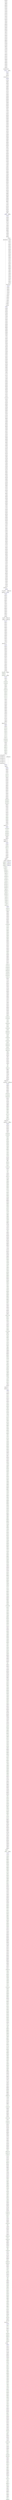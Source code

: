 
digraph G {
	"35a070712fd8e42292d66eabf0793ab9f8c4bf4f" [label=<<B>35a070</B>Starfish>, comment="2020-06-07 14:27:15+02:00", tooltip="2020-06-07 14:27:15+02:00
initial code commit", shape=box, URL="https://codeberg.org/Starfish/TinyWeatherForecastGermany/commit/35a070712fd8e42292d66eabf0793ab9f8c4bf4f"];
	"2ab1c9ef2bf6ec0d051ee96cbf5c35f488c8b7c0" [label=<<B>2ab1c9</B>Starfish>, comment="2020-06-07 17:09:04+02:00", tooltip="2020-06-07 17:09:04+02:00
remove old day/night definition, readme.md typo corrections", shape=box, URL="https://codeberg.org/Starfish/TinyWeatherForecastGermany/commit/2ab1c9ef2bf6ec0d051ee96cbf5c35f488c8b7c0"];
	"1a2f6d10e13c9da880cc97796d0a8b7a36b48f99" [label=<<B>1a2f6d</B>Starfish>, comment="2020-06-13 11:54:52+02:00", tooltip="2020-06-13 11:54:52+02:00
added privacy statement link, added class to produce fake weather data for test purposes.", shape=box, URL="https://codeberg.org/Starfish/TinyWeatherForecastGermany/commit/1a2f6d10e13c9da880cc97796d0a8b7a36b48f99"];
	"504306ad8fc31223877eb6b3fdf919f30c337766" [label=<<B>504306</B>Starfish>, comment="2020-06-13 12:21:43+02:00", tooltip="2020-06-13 12:21:43+02:00
added a concept description", shape=box, URL="https://codeberg.org/Starfish/TinyWeatherForecastGermany/commit/504306ad8fc31223877eb6b3fdf919f30c337766"];
	"43e8de7d17df97a0bcc6e2d98b8a044e65cdbc45" [label=<<B>43e8de</B>Starfish>, comment="2020-06-13 12:40:17+02:00", tooltip="2020-06-13 12:40:17+02:00
fixed: incorrect determination of scattered showers as a weather condition", shape=box, URL="https://codeberg.org/Starfish/TinyWeatherForecastGermany/commit/43e8de7d17df97a0bcc6e2d98b8a044e65cdbc45"];
	"bf7aaee79f7c69dbd7b73c4468fabe96a1ea6102" [label=<<B>bf7aae</B>Starfish>, comment="2020-06-13 14:48:05+02:00", tooltip="2020-06-13 14:48:05+02:00
fix missing text for scattered showers", shape=box, URL="https://codeberg.org/Starfish/TinyWeatherForecastGermany/commit/bf7aaee79f7c69dbd7b73c4468fabe96a1ea6102"];
	"e87f741718c1da3a05f8e801504f52fd69b381f9" [label=<<B>e87f74</B>Starfish>, comment="2020-06-20 14:06:58+02:00", tooltip="2020-06-20 14:06:58+02:00
added text to the about dialog", shape=box, URL="https://codeberg.org/Starfish/TinyWeatherForecastGermany/commit/e87f741718c1da3a05f8e801504f52fd69b381f9"];
	"e44ea0bd458c1d7b76d591dbcf488ff045151deb" [label=<<B>e44ea0</B>Starfish>, comment="2020-06-20 14:18:59+02:00", tooltip="2020-06-20 14:18:59+02:00
set widget default size", shape=box, URL="https://codeberg.org/Starfish/TinyWeatherForecastGermany/commit/e44ea0bd458c1d7b76d591dbcf488ff045151deb"];
	"3c9ceab014c64598089cd82adbd673ffd2d5d1b4" [label=<<B>3c9cea</B>Starfish>, comment="2020-06-20 14:42:02+02:00", tooltip="2020-06-20 14:42:02+02:00
fix missing negative temperature values", shape=box, URL="https://codeberg.org/Starfish/TinyWeatherForecastGermany/commit/3c9ceab014c64598089cd82adbd673ffd2d5d1b4"];
	"8b814df9adb5532fcd2d8264a116e89418249404" [label=<<B>8b814d</B>Starfish>, comment="2020-06-26 08:38:26+02:00", tooltip="2020-06-26 08:38:26+02:00
added link to codeberg.org", shape=box, URL="https://codeberg.org/Starfish/TinyWeatherForecastGermany/commit/8b814df9adb5532fcd2d8264a116e89418249404"];
	"c04e6c7137302e054e0ff0d24114c7bd032411c3" [label=<<B>c04e6c</B>Starfish>, comment="2020-06-26 09:58:49+02:00", tooltip="2020-06-26 09:58:49+02:00
harmonize app name, update copyright notice", shape=box, URL="https://codeberg.org/Starfish/TinyWeatherForecastGermany/commit/c04e6c7137302e054e0ff0d24114c7bd032411c3"];
	"54ca7b81ac337a53a81469801d6e24bd012f8dcb" [label=<<B>54ca7b</B>Starfish>, comment="2020-06-26 10:16:44+02:00", tooltip="2020-06-26 10:16:44+02:00
add fastlane phonePreview images", shape=box, URL="https://codeberg.org/Starfish/TinyWeatherForecastGermany/commit/54ca7b81ac337a53a81469801d6e24bd012f8dcb"];
	"08a36a326ae09a36f2a14157910e0918d6d3cb4a" [label=<<B>08a36a</B>Starfish>, comment="2020-06-26 11:23:41+02:00", tooltip="2020-06-26 11:23:41+02:00
add screenshots", shape=box, URL="https://codeberg.org/Starfish/TinyWeatherForecastGermany/commit/08a36a326ae09a36f2a14157910e0918d6d3cb4a"];
	"178f6c105cbd9a8cd84fc383ef89e76b0a7ca24b" [label=<<B>178f6c</B>Starfish>, comment="2020-06-26 11:29:27+02:00", tooltip="2020-06-26 11:29:27+02:00
add screenshots", shape=box, URL="https://codeberg.org/Starfish/TinyWeatherForecastGermany/commit/178f6c105cbd9a8cd84fc383ef89e76b0a7ca24b"];
	"e1fac5791cf1c0011b4edb64bec3338a9f5da9a6" [label=<<B>e1fac5</B>Starfish>, comment="2020-06-26 11:33:13+02:00", tooltip="2020-06-26 11:33:13+02:00
add screenshots", shape=box, URL="https://codeberg.org/Starfish/TinyWeatherForecastGermany/commit/e1fac5791cf1c0011b4edb64bec3338a9f5da9a6"];
	"b459800ce7c32fe35d81aeb2804fe0f29efff5a1" [label=<<B>b45980</B>Starfish>, comment="2020-06-26 11:37:59+02:00", tooltip="2020-06-26 11:37:59+02:00
update readme", shape=box, URL="https://codeberg.org/Starfish/TinyWeatherForecastGermany/commit/b459800ce7c32fe35d81aeb2804fe0f29efff5a1"];
	"832081d4adeb26d9d755d0f9616f796ecef6c5f5" [label=<<B>832081</B>Starfish>, comment="2020-06-26 11:42:10+02:00", tooltip="2020-06-26 11:42:10+02:00
resize preview images", shape=box, URL="https://codeberg.org/Starfish/TinyWeatherForecastGermany/commit/832081d4adeb26d9d755d0f9616f796ecef6c5f5"];
	"bceafb04f093c1a89a3b55ee5f13d33284883338" [label=<<B>bceafb</B>Starfish>, comment="2020-06-26 11:58:52+02:00", tooltip="2020-06-26 11:58:52+02:00
update resolution of preview images", shape=box, URL="https://codeberg.org/Starfish/TinyWeatherForecastGermany/commit/bceafb04f093c1a89a3b55ee5f13d33284883338"];
	"68fe52c83ae387034c4cd3c572d67e5fc5603e60" [label=<<B>68fe52</B>Starfish>, comment="2020-06-26 12:15:01+02:00", tooltip="2020-06-26 12:15:01+02:00
update readme.md", shape=box, URL="https://codeberg.org/Starfish/TinyWeatherForecastGermany/commit/68fe52c83ae387034c4cd3c572d67e5fc5603e60"];
	"342a2ab142b62ce89ce976a2dba4960fdb23f5df" [label=<<B>342a2a</B>Starfish>, comment="2020-06-26 14:15:26+02:00", tooltip="2020-06-26 14:15:26+02:00
new preview icon", shape=box, URL="https://codeberg.org/Starfish/TinyWeatherForecastGermany/commit/342a2ab142b62ce89ce976a2dba4960fdb23f5df"];
	"79ff34f7f16bacac674c92c45a7360774d16851d" [label=<<B>79ff34</B>Starfish>, comment="2020-06-26 14:17:54+02:00", tooltip="2020-06-26 14:17:54+02:00
link to alpha-builds added", shape=box, URL="https://codeberg.org/Starfish/TinyWeatherForecastGermany/commit/79ff34f7f16bacac674c92c45a7360774d16851d"];
	"45cd82c7fdf7e0066abd9ac58b6b807f452d7fb0" [label=<<B>45cd82</B>Starfish>, comment="2020-06-26 15:14:56+02:00", tooltip="2020-06-26 15:14:56+02:00
correct typo in settings", shape=box, URL="https://codeberg.org/Starfish/TinyWeatherForecastGermany/commit/45cd82c7fdf7e0066abd9ac58b6b807f452d7fb0"];
	"61e6634278e1fd142c7ab113a9b5e1141d0dc519" [label=<<B>61e663</B>Starfish>, comment="2020-06-27 12:37:57+02:00", tooltip="2020-06-27 12:37:57+02:00
remove some log-entries, throw IllegalArgumentExceptions when weather data is corrupted", shape=box, URL="https://codeberg.org/Starfish/TinyWeatherForecastGermany/commit/61e6634278e1fd142c7ab113a9b5e1141d0dc519"];
	"e020e5cafe5a5f37b7f90252fea1f2c13b02c92d" [label=<<B>e020e5</B>Starfish>, comment="2020-06-27 12:55:11+02:00", tooltip="2020-06-27 12:55:11+02:00
WeatherForecastReader displays error messages", shape=box, URL="https://codeberg.org/Starfish/TinyWeatherForecastGermany/commit/e020e5cafe5a5f37b7f90252fea1f2c13b02c92d"];
	"224c4e7fb7de106b54b7ef61986b6e492ad584cd" [label=<<B>224c4e</B>Starfish>, comment="2020-06-27 13:02:46+02:00", tooltip="2020-06-27 13:02:46+02:00
remove log calls", shape=box, URL="https://codeberg.org/Starfish/TinyWeatherForecastGermany/commit/224c4e7fb7de106b54b7ef61986b6e492ad584cd"];
	"90f5b8058a4b9d6ecb2816312a05a15fa47d466f" [label=<<B>90f5b8</B>Starfish>, comment="2020-06-28 12:00:16+02:00", tooltip="2020-06-28 12:00:16+02:00
add a 'what is new' dialog, fix application name, force installation in internal storage", shape=box, URL="https://codeberg.org/Starfish/TinyWeatherForecastGermany/commit/90f5b8058a4b9d6ecb2816312a05a15fa47d466f"];
	"9f941b98035e78c51abc8b1a9e163f6c09e43429" [label=<<B>9f941b</B>Starfish>, comment="2020-06-28 12:19:58+02:00", tooltip="2020-06-28 12:19:58+02:00
added menu entry for the what's new dialog", shape=box, URL="https://codeberg.org/Starfish/TinyWeatherForecastGermany/commit/9f941b98035e78c51abc8b1a9e163f6c09e43429"];
	"e847c2e957e9e005bc20ac596857c06ea03462f3" [label=<<B>e847c2</B>Starfish>, comment="2020-07-05 08:54:12+02:00", tooltip="2020-07-05 08:54:12+02:00
add gadgetbridge support", shape=box, URL="https://codeberg.org/Starfish/TinyWeatherForecastGermany/commit/e847c2e957e9e005bc20ac596857c06ea03462f3"];
	"8876c065a50f3323dc501607ffc597f4f2a4edb9" [label=<<B>8876c0</B>Starfish>, comment="2020-07-05 08:56:55+02:00", tooltip="2020-07-05 08:56:55+02:00
revised comments", shape=box, URL="https://codeberg.org/Starfish/TinyWeatherForecastGermany/commit/8876c065a50f3323dc501607ffc597f4f2a4edb9"];
	"e42f897b9bdaa3338c7173cac0504fd302a0faea" [label=<<B>e42f89</B>Starfish>, comment="2020-07-05 09:21:09+02:00", tooltip="2020-07-05 09:21:09+02:00
added broadcastreceiver to receive external update trigger", shape=box, URL="https://codeberg.org/Starfish/TinyWeatherForecastGermany/commit/e42f897b9bdaa3338c7173cac0504fd302a0faea"];
	"7c78427c10625673a56f7bdb42741fa389efa6ab" [label=<<B>7c7842</B>Starfish>, comment="2020-07-05 10:52:12+02:00", tooltip="2020-07-05 10:52:12+02:00
remove deprecated comment", shape=box, URL="https://codeberg.org/Starfish/TinyWeatherForecastGermany/commit/7c78427c10625673a56f7bdb42741fa389efa6ab"];
	"829a8777b0dbd1643ab7c167e17216e3de46b475" [label=<<B>829a87</B>Starfish>, comment="2020-07-05 11:20:05+02:00", tooltip="2020-07-05 11:20:05+02:00
version increased: versionCode 2, versionName '0.2 beta'", shape=box, URL="https://codeberg.org/Starfish/TinyWeatherForecastGermany/commit/829a8777b0dbd1643ab7c167e17216e3de46b475"];
	"edebef205029184edc477c6027afb17ea585fd1a" [label=<<B>edebef</B>Starfish>, comment="2020-07-05 11:27:04+02:00", tooltip="2020-07-05 11:27:04+02:00
versionName corrected from '0.2 beta' to '0.20 beta'", shape=box, URL="https://codeberg.org/Starfish/TinyWeatherForecastGermany/commit/edebef205029184edc477c6027afb17ea585fd1a"];
	"c72af164211567cd4929b777cb159aaa123b743c" [label=<<B>c72af1</B>Starfish>, comment="2020-07-05 12:05:31+02:00", tooltip="2020-07-05 12:05:31+02:00
new download link for apks", shape=box, URL="https://codeberg.org/Starfish/TinyWeatherForecastGermany/commit/c72af164211567cd4929b777cb159aaa123b743c"];
	"20e8bdbfee1efb0c1f2d5367f755d48cb402206f" [label=<<B>20e8bd</B>Starfish>, comment="2020-07-05 17:34:36+02:00", tooltip="2020-07-05 17:34:36+02:00
added service and alarms to update weather data regularly", shape=box, URL="https://codeberg.org/Starfish/TinyWeatherForecastGermany/commit/20e8bdbfee1efb0c1f2d5367f755d48cb402206f"];
	"ee3be587aada5cb43f38408aea9312b2e908d0b5" [label=<<B>ee3be5</B>Starfish>, comment="2020-07-05 17:49:21+02:00", tooltip="2020-07-05 17:49:21+02:00
added cancel alarms if corresponding setting is disabled", shape=box, URL="https://codeberg.org/Starfish/TinyWeatherForecastGermany/commit/ee3be587aada5cb43f38408aea9312b2e908d0b5"];
	"b54adaf5f003fe68bbe291c4b3e633b871399cb7" [label=<<B>b54ada</B>Starfish>, comment="2020-07-05 17:52:50+02:00", tooltip="2020-07-05 17:52:50+02:00
changed broadcastreceiver to use WeatherUpdateService", shape=box, URL="https://codeberg.org/Starfish/TinyWeatherForecastGermany/commit/b54adaf5f003fe68bbe291c4b3e633b871399cb7"];
	"706534c5b9d46ef0c4982d1570612661babd1179" [label=<<B>706534</B>Starfish>, comment="2020-07-05 17:54:01+02:00", tooltip="2020-07-05 17:54:01+02:00
removed Toast", shape=box, URL="https://codeberg.org/Starfish/TinyWeatherForecastGermany/commit/706534c5b9d46ef0c4982d1570612661babd1179"];
	"792afa59c88c7080cbee3c98ddc761fb5277feaf" [label=<<B>792afa</B>Starfish>, comment="2020-07-07 20:26:29+02:00", tooltip="2020-07-07 20:26:29+02:00
fix errors in gadgetbridge api", shape=box, URL="https://codeberg.org/Starfish/TinyWeatherForecastGermany/commit/792afa59c88c7080cbee3c98ddc761fb5277feaf"];
	"1958d6b31944741c200b8d4034078f3419eabc3e" [label=<<B>1958d6</B>Starfish>, comment="2020-07-08 22:51:26+02:00", tooltip="2020-07-08 22:51:26+02:00
fixed broken alarms", shape=box, URL="https://codeberg.org/Starfish/TinyWeatherForecastGermany/commit/1958d6b31944741c200b8d4034078f3419eabc3e"];
	"41545854940ca43c4e08593d22acc50701ee2226" [label=<<B>415458</B>Starfish>, comment="2020-07-09 20:28:45+02:00", tooltip="2020-07-09 20:28:45+02:00
added wind directions in German", shape=box, URL="https://codeberg.org/Starfish/TinyWeatherForecastGermany/commit/41545854940ca43c4e08593d22acc50701ee2226"];
	"97139264e9d5c2d936901cddd1453ab89899fbf7" [label=<<B>971392</B>Starfish>, comment="2020-07-09 22:36:42+02:00", tooltip="2020-07-09 22:36:42+02:00
fix app crash on 1st launch (when no old weather forecast is present)", shape=box, URL="https://codeberg.org/Starfish/TinyWeatherForecastGermany/commit/97139264e9d5c2d936901cddd1453ab89899fbf7"];
	"86ad7fab688d6f21fbd00ddeeef104f10a610935" [label=<<B>86ad7f</B>Starfish>, comment="2020-07-09 22:45:03+02:00", tooltip="2020-07-09 22:45:03+02:00
upgrade to version 0.31 (build 4)", shape=box, URL="https://codeberg.org/Starfish/TinyWeatherForecastGermany/commit/86ad7fab688d6f21fbd00ddeeef104f10a610935"];
	"20ee25c5fb65ec1015e4754c6877df400c7c75d6" [label=<<B>20ee25</B>Andreas Shimokawa>, comment="2020-07-10 09:27:02+02:00", tooltip="2020-07-10 09:27:02+02:00
Fix Celsius to Kelvin conversion

Fixes completly wrong temperature in Gadgetbridge", shape=box, URL="https://codeberg.org/Starfish/TinyWeatherForecastGermany/commit/20ee25c5fb65ec1015e4754c6877df400c7c75d6"];
	"5b6ef7c8ed52bce5a77ea791114b62464c5d8db9" [label=<<B>5b6ef7</B>Starfish>, comment="2020-07-10 10:50:22+02:00", tooltip="2020-07-10 10:50:22+02:00
Merge pull request 'Fix Celsius to Kelvin conversion' (#4) from ashimokawa/TinyWeatherForecastGermany:fix-kelvin-conversion into master

Reviewed-on: https://codeberg.org/Starfish/TinyWeatherForecastGermany/pulls/4", shape=box,color=blue, URL="https://codeberg.org/Starfish/TinyWeatherForecastGermany/commit/5b6ef7c8ed52bce5a77ea791114b62464c5d8db9"];
	"75af61b0591cc9b1a66dd2d23070a7f183bfd020" [label=<<B>75af61</B>Starfish>, comment="2020-07-10 11:18:37+02:00", tooltip="2020-07-10 11:18:37+02:00
update contributors", shape=box, URL="https://codeberg.org/Starfish/TinyWeatherForecastGermany/commit/75af61b0591cc9b1a66dd2d23070a7f183bfd020"];
	"4f3515d58f1dabafcaccb70e71124ccb01cbdbdb" [label=<<B>4f3515</B>Starfish>, comment="2020-07-10 11:19:00+02:00", tooltip="2020-07-10 11:19:00+02:00
Merge branch 'master' of https://codeberg.org/Starfish/TinyWeatherForecastGermany", shape=box,color=blue, URL="https://codeberg.org/Starfish/TinyWeatherForecastGermany/commit/4f3515d58f1dabafcaccb70e71124ccb01cbdbdb"];
	"27f45baa936c9d7f3859182e9e1daf66819e5d19" [label=<<B>27f45b</B>Starfish>, comment="2020-07-10 17:33:06+02:00", tooltip="2020-07-10 17:33:06+02:00
update to version 0.32", shape=box, URL="https://codeberg.org/Starfish/TinyWeatherForecastGermany/commit/27f45baa936c9d7f3859182e9e1daf66819e5d19"];
	"3ddbca805bfa6d890314191952822015db822c8c" [label=<<B>3ddbca</B>Starfish>, comment="2020-07-10 17:37:46+02:00", tooltip="2020-07-10 17:37:46+02:00
slightly larger weather symbol in widget", shape=box, URL="https://codeberg.org/Starfish/TinyWeatherForecastGermany/commit/3ddbca805bfa6d890314191952822015db822c8c"];
	"c78a713e581a7a47581fd47e9e0b6d1324f2b604" [label=<<B>c78a71</B>Andreas Shimokawa>, comment="2020-07-11 12:48:28+02:00", tooltip="2020-07-11 12:48:28+02:00
Gadgetbridge API: Fix Forecast

It filled high and low with low before", shape=box, URL="https://codeberg.org/Starfish/TinyWeatherForecastGermany/commit/c78a713e581a7a47581fd47e9e0b6d1324f2b604"];
	"9eda5289dd46a35f8c6c9bff92fe48f2a0791a76" [label=<<B>9eda52</B>Starfish>, comment="2020-07-14 22:13:07+02:00", tooltip="2020-07-14 22:13:07+02:00
Merge pull request 'Gadgetbridge API: Fix Forecast' (#5) from ashimokawa/TinyWeatherForecastGermany:fix-gadgetbridge-forecast into master

Reviewed-on: https://codeberg.org/Starfish/TinyWeatherForecastGermany/pulls/5", shape=box,color=blue, URL="https://codeberg.org/Starfish/TinyWeatherForecastGermany/commit/9eda5289dd46a35f8c6c9bff92fe48f2a0791a76"];
	"31e27a1e6832966d427e66e51b880e8b765d44c4" [label=<<B>31e27a</B>Starfish>, comment="2020-07-29 17:18:56+02:00", tooltip="2020-07-29 17:18:56+02:00
Gadgetbridge-Support: fixed max. temperature in forecast, new option to repeat update every 5 minutes when there is no network, new experimental feature to catch up on a due update once there is a network available, new options for local logging (debugging), revised settings", shape=box, URL="https://codeberg.org/Starfish/TinyWeatherForecastGermany/commit/31e27a1e6832966d427e66e51b880e8b765d44c4"];
	"5ed0cfc07c31b557c206d97a1b814e6886b2cdfd" [label=<<B>5ed0cf</B>Starfish>, comment="2020-07-31 19:45:28+02:00", tooltip="2020-07-31 19:45:28+02:00
preparations for switch to new API with 10d forecast", shape=box, URL="https://codeberg.org/Starfish/TinyWeatherForecastGermany/commit/5ed0cfc07c31b557c206d97a1b814e6886b2cdfd"];
	"63fa192927d9c3ad8b8de0868ad33fa3e5aabf87" [label=<<B>63fa19</B>Starfish>, comment="2020-08-01 16:38:41+02:00", tooltip="2020-08-01 16:38:41+02:00
switch to new DWD api with 10 day forecast", shape=box, URL="https://codeberg.org/Starfish/TinyWeatherForecastGermany/commit/63fa192927d9c3ad8b8de0868ad33fa3e5aabf87"];
	"9c17c2ccbde39d285cc4be9c51f4e4476e2a4c71" [label=<<B>9c17c2</B>Starfish>, comment="2020-08-03 20:41:00+02:00", tooltip="2020-08-03 20:41:00+02:00
various bugfixes", shape=box, URL="https://codeberg.org/Starfish/TinyWeatherForecastGermany/commit/9c17c2ccbde39d285cc4be9c51f4e4476e2a4c71"];
	"5eabf82856b618ad56811c356d15b309e8f49806" [label=<<B>5eabf8</B>Starfish>, comment="2020-08-04 19:44:12+02:00", tooltip="2020-08-04 19:44:12+02:00
remove kelvin calculations from GadgetbridgeAPI, as new api already serves kelvin (not celsius)", shape=box, URL="https://codeberg.org/Starfish/TinyWeatherForecastGermany/commit/5eabf82856b618ad56811c356d15b309e8f49806"];
	"f640bf47522c716fdec8d9e7025da9af291f4977" [label=<<B>f640bf</B>Starfish>, comment="2020-08-05 19:25:47+02:00", tooltip="2020-08-05 19:25:47+02:00
early updates now also use JobSheduler for API>25, improved self-calculating weather icon, self-calculate 6h values if not presented by api", shape=box, URL="https://codeberg.org/Starfish/TinyWeatherForecastGermany/commit/f640bf47522c716fdec8d9e7025da9af291f4977"];
	"7988840eed41e9f62336e5305ca030cfd62f5dad" [label=<<B>798884</B>Starfish>, comment="2020-08-05 19:35:51+02:00", tooltip="2020-08-05 19:35:51+02:00
add weather icon 'not available'", shape=box, URL="https://codeberg.org/Starfish/TinyWeatherForecastGermany/commit/7988840eed41e9f62336e5305ca030cfd62f5dad"];
	"4687bcefedf18e796f1f2b2c842aec2bbeb0a407" [label=<<B>4687bc</B>Starfish>, comment="2020-08-05 19:55:16+02:00", tooltip="2020-08-05 19:55:16+02:00
added drizzle to weather icon calculation and the WeatherInfo class", shape=box, URL="https://codeberg.org/Starfish/TinyWeatherForecastGermany/commit/4687bcefedf18e796f1f2b2c842aec2bbeb0a407"];
	"20c0aaf2a63639f3afcff25227a3f84545e0d8e7" [label=<<B>20c0aa</B>Starfish>, comment="2020-08-05 20:38:35+02:00", tooltip="2020-08-05 20:38:35+02:00
prepare ClassicWidget for subclassing", shape=box, URL="https://codeberg.org/Starfish/TinyWeatherForecastGermany/commit/20c0aaf2a63639f3afcff25227a3f84545e0d8e7"];
	"cb3443097adeffcf4ecd6c829cbb6c17066e87be" [label=<<B>cb3443</B>Starfish>, comment="2020-08-06 15:51:53+02:00", tooltip="2020-08-06 15:51:53+02:00
display 'no logs' instead of 'loading' when no logs exist", shape=box, URL="https://codeberg.org/Starfish/TinyWeatherForecastGermany/commit/cb3443097adeffcf4ecd6c829cbb6c17066e87be"];
	"31541535251c0001b3c57c397d163ba546e1fb1d" [label=<<B>315415</B>Starfish>, comment="2020-08-06 15:57:49+02:00", tooltip="2020-08-06 15:57:49+02:00
remove log calls", shape=box, URL="https://codeberg.org/Starfish/TinyWeatherForecastGermany/commit/31541535251c0001b3c57c397d163ba546e1fb1d"];
	"64652e2a766f698a5ae25caaa70eb99a0e88427c" [label=<<B>64652e</B>Starfish>, comment="2020-08-06 16:28:39+02:00", tooltip="2020-08-06 16:28:39+02:00
add feature to show geo coordinates of stations", shape=box, URL="https://codeberg.org/Starfish/TinyWeatherForecastGermany/commit/64652e2a766f698a5ae25caaa70eb99a0e88427c"];
	"d807453b6c796db2a97c4d45f1f81c382052651a" [label=<<B>d80745</B>Starfish>, comment="2020-08-06 17:28:57+02:00", tooltip="2020-08-06 17:28:57+02:00
bugfixes for feature to show geo coordinates of stations", shape=box, URL="https://codeberg.org/Starfish/TinyWeatherForecastGermany/commit/d807453b6c796db2a97c4d45f1f81c382052651a"];
	"69ba81dcd198245bb404db1f4e7061712d2c6493" [label=<<B>69ba81</B>Starfish>, comment="2020-08-06 17:55:59+02:00", tooltip="2020-08-06 17:55:59+02:00
UpdateAlarmManager modified to serve weather data every 30 minutes to GadgetbridgeAPI", shape=box, URL="https://codeberg.org/Starfish/TinyWeatherForecastGermany/commit/69ba81dcd198245bb404db1f4e7061712d2c6493"];
	"728905b844c1a51e4681fbae43743a1425fe97c0" [label=<<B>728905</B>Starfish>, comment="2020-08-06 18:39:43+02:00", tooltip="2020-08-06 18:39:43+02:00
preparing update to version 0.40 alpha", shape=box, URL="https://codeberg.org/Starfish/TinyWeatherForecastGermany/commit/728905b844c1a51e4681fbae43743a1425fe97c0"];
	"d45bee0c81964ca9e0dcbbc25130e5b8b1ff5840" [label=<<B>d45bee</B>Starfish>, comment="2020-08-06 20:03:31+02:00", tooltip="2020-08-06 20:03:31+02:00
change early update frequency to 15 minutes", shape=box, URL="https://codeberg.org/Starfish/TinyWeatherForecastGermany/commit/d45bee0c81964ca9e0dcbbc25130e5b8b1ff5840"];
	"58d2448b445ef1d79bc86830f3dbde716b6e6a05" [label=<<B>58d244</B>Starfish>, comment="2020-08-07 17:50:24+02:00", tooltip="2020-08-07 17:50:24+02:00
fixes a bug that crashed the UpdateAlarmManager when the device was in doze mode", shape=box, URL="https://codeberg.org/Starfish/TinyWeatherForecastGermany/commit/58d2448b445ef1d79bc86830f3dbde716b6e6a05"];
	"84e4aab00bab119348dbb250231fd341a1332b1a" [label=<<B>84e4aa</B>Starfish>, comment="2020-08-07 17:58:46+02:00", tooltip="2020-08-07 17:58:46+02:00
improve FAQ", shape=box, URL="https://codeberg.org/Starfish/TinyWeatherForecastGermany/commit/84e4aab00bab119348dbb250231fd341a1332b1a"];
	"0fafa3503fff1da161c450a81ebc6393fcd301b7" [label=<<B>0fafa3</B>Starfish>, comment="2020-08-07 18:09:41+02:00", tooltip="2020-08-07 18:09:41+02:00
display latitude before longitude", shape=box, URL="https://codeberg.org/Starfish/TinyWeatherForecastGermany/commit/0fafa3503fff1da161c450a81ebc6393fcd301b7"];
	"ac215e774fccd30ed29d1f2f8702e50d353228c7" [label=<<B>ac215e</B>Starfish>, comment="2020-08-07 18:24:26+02:00", tooltip="2020-08-07 18:24:26+02:00
fix layout error", shape=box, URL="https://codeberg.org/Starfish/TinyWeatherForecastGermany/commit/ac215e774fccd30ed29d1f2f8702e50d353228c7"];
	"ecc11eb97439ec2a5cc5ccf4808aca754e95a800" [label=<<B>ecc11e</B>Starfish>, comment="2020-08-08 17:11:17+02:00", tooltip="2020-08-08 17:11:17+02:00
new widget, fixed crashes in weather icon calculation, better performance when settings are changed", shape=box, URL="https://codeberg.org/Starfish/TinyWeatherForecastGermany/commit/ecc11eb97439ec2a5cc5ccf4808aca754e95a800"];
	"94cd1556130ddafe2163b11b61affea1157edf5a" [label=<<B>94cd15</B>Starfish>, comment="2020-08-09 14:11:12+02:00", tooltip="2020-08-09 14:11:12+02:00
improved weather information in the main app", shape=box, URL="https://codeberg.org/Starfish/TinyWeatherForecastGermany/commit/94cd1556130ddafe2163b11b61affea1157edf5a"];
	"382e5c348117c828afbbb6e74c64eb87796e9667" [label=<<B>382e5c</B>Starfish>, comment="2020-08-09 14:25:20+02:00", tooltip="2020-08-09 14:25:20+02:00
turn on widget again", shape=box, URL="https://codeberg.org/Starfish/TinyWeatherForecastGermany/commit/382e5c348117c828afbbb6e74c64eb87796e9667"];
	"cb39d2b2e6693698b0df8a07ee13e3ce0326556c" [label=<<B>cb39d2</B>Starfish>, comment="2020-08-09 20:03:25+02:00", tooltip="2020-08-09 20:03:25+02:00
moving from a spinner to a text search in the main app, preparing favorites", shape=box, URL="https://codeberg.org/Starfish/TinyWeatherForecastGermany/commit/cb39d2b2e6693698b0df8a07ee13e3ce0326556c"];
	"8cca08474adf8eb7978b8aa7fb0fd72d76b408b2" [label=<<B>8cca08</B>Starfish>, comment="2020-08-11 17:28:34+02:00", tooltip="2020-08-11 17:28:34+02:00
favorites implemented, now recycling weather forecast data when station changes", shape=box, URL="https://codeberg.org/Starfish/TinyWeatherForecastGermany/commit/8cca08474adf8eb7978b8aa7fb0fd72d76b408b2"];
	"e61eb6c74723c5ab2a0e7da7b823d5bafdcf2908" [label=<<B>e61eb6</B>Starfish>, comment="2020-08-11 19:40:37+02:00", tooltip="2020-08-11 19:40:37+02:00
delete outdated items from database, set 'not available' for weather information in widgets if it is missing", shape=box, URL="https://codeberg.org/Starfish/TinyWeatherForecastGermany/commit/e61eb6c74723c5ab2a0e7da7b823d5bafdcf2908"];
	"081db6b3e826205aa3b398f8e704d618bfa66185" [label=<<B>081db6</B>Starfish>, comment="2020-08-11 19:46:33+02:00", tooltip="2020-08-11 19:46:33+02:00
exclude improbable snow conditions far above 0°", shape=box, URL="https://codeberg.org/Starfish/TinyWeatherForecastGermany/commit/081db6b3e826205aa3b398f8e704d618bfa66185"];
	"7fc5788825c38529e6e2b097084ec97cac074497" [label=<<B>7fc578</B>Starfish>, comment="2020-08-11 19:58:29+02:00", tooltip="2020-08-11 19:58:29+02:00
replace icon to delete favorites", shape=box, URL="https://codeberg.org/Starfish/TinyWeatherForecastGermany/commit/7fc5788825c38529e6e2b097084ec97cac074497"];
	"a2e884fe53b95e62a2c7b51d626e98f85d59f491" [label=<<B>a2e884</B>Starfish>, comment="2020-08-11 20:05:56+02:00", tooltip="2020-08-11 20:05:56+02:00
cleanup code", shape=box, URL="https://codeberg.org/Starfish/TinyWeatherForecastGermany/commit/a2e884fe53b95e62a2c7b51d626e98f85d59f491"];
	"d50c2b9ebab06637d386628d1e20e9b82f7f0b1e" [label=<<B>d50c2b</B>Starfish>, comment="2020-08-11 20:13:43+02:00", tooltip="2020-08-11 20:13:43+02:00
limit city input to one line", shape=box, URL="https://codeberg.org/Starfish/TinyWeatherForecastGermany/commit/d50c2b9ebab06637d386628d1e20e9b82f7f0b1e"];
	"1b3f71eec582dc7f9d7a1a0282ed4c5602019ab4" [label=<<B>1b3f71</B>Starfish>, comment="2020-08-11 20:18:55+02:00", tooltip="2020-08-11 20:18:55+02:00
shorten completion hint text", shape=box, URL="https://codeberg.org/Starfish/TinyWeatherForecastGermany/commit/1b3f71eec582dc7f9d7a1a0282ed4c5602019ab4"];
	"647ddbee1379e3f8e8e00bfc583843136e8a10ee" [label=<<B>647ddb</B>Starfish>, comment="2020-08-12 19:36:04+02:00", tooltip="2020-08-12 19:36:04+02:00
fixed selected station reverting to default", shape=box, URL="https://codeberg.org/Starfish/TinyWeatherForecastGermany/commit/647ddbee1379e3f8e8e00bfc583843136e8a10ee"];
	"c469c15039f4e6e96fca0c5e1ebad7c135d5a28b" [label=<<B>c469c1</B>Starfish>, comment="2020-08-13 16:04:51+02:00", tooltip="2020-08-13 16:04:51+02:00
scale icons to reduce memory usage of main app", shape=box, URL="https://codeberg.org/Starfish/TinyWeatherForecastGermany/commit/c469c15039f4e6e96fca0c5e1ebad7c135d5a28b"];
	"6a7994d9d6837544be97bc4b3be40e0d10a81862" [label=<<B>6a7994</B>Starfish>, comment="2020-08-14 17:26:40+02:00", tooltip="2020-08-14 17:26:40+02:00
fixed flurries displaying wind speed", shape=box, URL="https://codeberg.org/Starfish/TinyWeatherForecastGermany/commit/6a7994d9d6837544be97bc4b3be40e0d10a81862"];
	"e5a729a5a1ca5436135b721b79d63f86b3df9982" [label=<<B>e5a729</B>Starfish>, comment="2020-08-15 19:54:22+02:00", tooltip="2020-08-15 19:54:22+02:00
making main app faster, debugging", shape=box, URL="https://codeberg.org/Starfish/TinyWeatherForecastGermany/commit/e5a729a5a1ca5436135b721b79d63f86b3df9982"];
	"cddba8caca4062a0bf171a2db1864628356c1292" [label=<<B>cddba8</B>Starfish>, comment="2020-08-16 09:44:50+02:00", tooltip="2020-08-16 09:44:50+02:00
fix app crash on 1st launch when no weather data available in local data base", shape=box, URL="https://codeberg.org/Starfish/TinyWeatherForecastGermany/commit/cddba8caca4062a0bf171a2db1864628356c1292"];
	"4c72586664da12d285900c3fd8b840e71ac0a0eb" [label=<<B>4c7258</B>Starfish>, comment="2020-08-16 09:57:37+02:00", tooltip="2020-08-16 09:57:37+02:00
improve symbol look when downscaled", shape=box, URL="https://codeberg.org/Starfish/TinyWeatherForecastGermany/commit/4c72586664da12d285900c3fd8b840e71ac0a0eb"];
	"e291bf8758f5de21dcabd2944243f4a083cfdf3d" [label=<<B>e291bf</B>Starfish>, comment="2020-08-16 09:59:05+02:00", tooltip="2020-08-16 09:59:05+02:00
fix preference description for geo coordinates", shape=box, URL="https://codeberg.org/Starfish/TinyWeatherForecastGermany/commit/e291bf8758f5de21dcabd2944243f4a083cfdf3d"];
	"0f7cf612a3984988e56522d7fb9f4bedfb668858" [label=<<B>0f7cf6</B>Starfish>, comment="2020-08-16 10:00:32+02:00", tooltip="2020-08-16 10:00:32+02:00
fix wind display", shape=box, URL="https://codeberg.org/Starfish/TinyWeatherForecastGermany/commit/0f7cf612a3984988e56522d7fb9f4bedfb668858"];
	"4f9c92bfe7553886a4fc862916fa3f2af5c2511b" [label=<<B>4f9c92</B>Starfish>, comment="2020-08-16 10:04:59+02:00", tooltip="2020-08-16 10:04:59+02:00
fix typo, improve location display", shape=box, URL="https://codeberg.org/Starfish/TinyWeatherForecastGermany/commit/4f9c92bfe7553886a4fc862916fa3f2af5c2511b"];
	"0df4133d10e5f692276c5f151b6260645ae5e3f4" [label=<<B>0df413</B>Starfish>, comment="2020-08-16 11:38:00+02:00", tooltip="2020-08-16 11:38:00+02:00
preparing metadata for release of version 0.41", shape=box, URL="https://codeberg.org/Starfish/TinyWeatherForecastGermany/commit/0df4133d10e5f692276c5f151b6260645ae5e3f4"];
	"6b5914139cfe7634891c8132d86f0e402c1c6bec" [label=<<B>6b5914</B>Starfish>, comment="2020-08-16 11:54:22+02:00", tooltip="2020-08-16 11:54:22+02:00
add featureGraphic.jpg", shape=box, URL="https://codeberg.org/Starfish/TinyWeatherForecastGermany/commit/6b5914139cfe7634891c8132d86f0e402c1c6bec"];
	"03cf6fe134292e07e8c5bfe748ddcd291e1b7feb" [label=<<B>03cf6f</B>Starfish>, comment="2020-08-16 12:34:00+02:00", tooltip="2020-08-16 12:34:00+02:00
update Readme.md and about screen", shape=box, URL="https://codeberg.org/Starfish/TinyWeatherForecastGermany/commit/03cf6fe134292e07e8c5bfe748ddcd291e1b7feb"];
	"d1e4e719d6d53ecc9e0446630d12ee7312088f95" [label=<<B>d1e4e7</B>Starfish>, comment="2020-08-16 12:56:38+02:00", tooltip="2020-08-16 12:56:38+02:00
scale down preview images", shape=box, URL="https://codeberg.org/Starfish/TinyWeatherForecastGermany/commit/d1e4e719d6d53ecc9e0446630d12ee7312088f95"];
	"9e408d339bffa9bf361ae6d88900908d7319ae72" [label=<<B>9e408d</B>Starfish>, comment="2020-08-16 12:57:34+02:00", tooltip="2020-08-16 12:57:34+02:00
update README.md", shape=box, URL="https://codeberg.org/Starfish/TinyWeatherForecastGermany/commit/9e408d339bffa9bf361ae6d88900908d7319ae72"];
	"2a87bfff5507ce42b7d136ea75ea28057683c61d" [label=<<B>2a87bf</B>Starfish>, comment="2020-08-16 12:58:24+02:00", tooltip="2020-08-16 12:58:24+02:00
update README.md", shape=box, URL="https://codeberg.org/Starfish/TinyWeatherForecastGermany/commit/2a87bfff5507ce42b7d136ea75ea28057683c61d"];
	"be5d41fbdf1a3acfeda5950f41adec933c73b7ec" [label=<<B>be5d41</B>Starfish>, comment="2020-08-16 13:03:21+02:00", tooltip="2020-08-16 13:03:21+02:00
update preview images", shape=box, URL="https://codeberg.org/Starfish/TinyWeatherForecastGermany/commit/be5d41fbdf1a3acfeda5950f41adec933c73b7ec"];
	"a5d82c03369cf591e2a79cc89b3b1e566877b302" [label=<<B>a5d82c</B>Starfish>, comment="2020-08-16 13:03:44+02:00", tooltip="2020-08-16 13:03:44+02:00
update README.md", shape=box, URL="https://codeberg.org/Starfish/TinyWeatherForecastGermany/commit/a5d82c03369cf591e2a79cc89b3b1e566877b302"];
	"4dbbc22297a234c191e2693547830276f17a3376" [label=<<B>4dbbc2</B>Starfish>, comment="2020-08-16 13:04:06+02:00", tooltip="2020-08-16 13:04:06+02:00
update README.md", shape=box, URL="https://codeberg.org/Starfish/TinyWeatherForecastGermany/commit/4dbbc22297a234c191e2693547830276f17a3376"];
	"d3cab9bdc80f4b14af838db2ec96a58332085452" [label=<<B>d3cab9</B>Starfish>, comment="2020-08-16 13:05:46+02:00", tooltip="2020-08-16 13:05:46+02:00
improve description", shape=box, URL="https://codeberg.org/Starfish/TinyWeatherForecastGermany/commit/d3cab9bdc80f4b14af838db2ec96a58332085452"];
	"e91dd76579420ce4b23de0ce4eca215ca81d2fa5" [label=<<B>e91dd7</B>Starfish>, comment="2020-08-16 13:21:10+02:00", tooltip="2020-08-16 13:21:10+02:00
correct error in widget preview", shape=box, URL="https://codeberg.org/Starfish/TinyWeatherForecastGermany/commit/e91dd76579420ce4b23de0ce4eca215ca81d2fa5"];
	"0a50e8ecd7d66ce274b2c627ed9cdf6854d3cc35" [label=<<B>0a50e8</B>Starfish>, comment="2020-08-16 15:10:38+02:00", tooltip="2020-08-16 15:10:38+02:00
version 0.41 beta", shape=box, URL="https://codeberg.org/Starfish/TinyWeatherForecastGermany/commit/0a50e8ecd7d66ce274b2c627ed9cdf6854d3cc35"];
	"7ca11333358c664cd4de64b7be103816c14f0851" [label=<<B>7ca113</B>Starfish>, comment="2020-08-17 20:20:31+02:00", tooltip="2020-08-17 20:20:31+02:00
fix missing weather condition text in Gadgetbridge API", shape=box, URL="https://codeberg.org/Starfish/TinyWeatherForecastGermany/commit/7ca11333358c664cd4de64b7be103816c14f0851"];
	"cc371b6245e67b32aca7bef45d3837e95b61d102" [label=<<B>cc371b</B>Starfish>, comment="2020-08-18 19:36:25+02:00", tooltip="2020-08-18 19:36:25+02:00
changed timestamp in Gadgetbridge API from polling time to forecast time", shape=box, URL="https://codeberg.org/Starfish/TinyWeatherForecastGermany/commit/cc371b6245e67b32aca7bef45d3837e95b61d102"];
	"7623df64a2b0fc34df18600086d2c8823d9d509a" [label=<<B>7623df</B>Starfish>, comment="2020-08-19 21:34:47+02:00", tooltip="2020-08-19 21:34:47+02:00
added setting in GadgetbridgeAPI to allow faking timestamps for current weather, as some wearables do not accept a forecast for current weather.", shape=box, URL="https://codeberg.org/Starfish/TinyWeatherForecastGermany/commit/7623df64a2b0fc34df18600086d2c8823d9d509a"];
	"63c035287cca4be2922c561a5463b0c51f602a71" [label=<<B>63c035</B>Starfish>, comment="2020-08-21 17:24:15+02:00", tooltip="2020-08-21 17:24:15+02:00
update changelogs", shape=box, URL="https://codeberg.org/Starfish/TinyWeatherForecastGermany/commit/63c035287cca4be2922c561a5463b0c51f602a71"];
	"ca09b7864fa2936e812a948abda467d65921c21c" [label=<<B>ca09b7</B>Starfish>, comment="2020-08-23 19:02:48+02:00", tooltip="2020-08-23 19:02:48+02:00
preparations to implement weather warnings", shape=box, URL="https://codeberg.org/Starfish/TinyWeatherForecastGermany/commit/ca09b7864fa2936e812a948abda467d65921c21c"];
	"e4c68ecbf6b44782d590944151730bb947307a24" [label=<<B>e4c68e</B>Starfish>, comment="2020-08-24 17:31:30+02:00", tooltip="2020-08-24 17:31:30+02:00
added weather warnings content provider", shape=box, URL="https://codeberg.org/Starfish/TinyWeatherForecastGermany/commit/e4c68ecbf6b44782d590944151730bb947307a24"];
	"073dd2ba77bfd735dda8aaefd0aa1c8ec841cee7" [label=<<B>073dd2</B>Starfish>, comment="2020-08-30 20:27:08+02:00", tooltip="2020-08-30 20:27:08+02:00
adding weather warnings activity", shape=box, URL="https://codeberg.org/Starfish/TinyWeatherForecastGermany/commit/073dd2ba77bfd735dda8aaefd0aa1c8ec841cee7"];
	"aaeceacd654928c59f5c0e884adab892ff84a6ce" [label=<<B>aaecea</B>Starfish>, comment="2020-09-05 13:02:41+02:00", tooltip="2020-09-05 13:02:41+02:00
improved weather warnings, move bitmaps from drawable to mipmap, add intro", shape=box, URL="https://codeberg.org/Starfish/TinyWeatherForecastGermany/commit/aaeceacd654928c59f5c0e884adab892ff84a6ce"];
	"0efd30e57f7d5e9a8b10dab21343c279140856f6" [label=<<B>0efd30</B>Starfish>, comment="2020-09-05 13:05:57+02:00", tooltip="2020-09-05 13:05:57+02:00
update README.md", shape=box, URL="https://codeberg.org/Starfish/TinyWeatherForecastGermany/commit/0efd30e57f7d5e9a8b10dab21343c279140856f6"];
	"065cc52e9a7addf0398ba7c3d7318f24b79306dc" [label=<<B>065cc5</B>Starfish>, comment="2020-09-05 13:21:38+02:00", tooltip="2020-09-05 13:21:38+02:00
update README.md", shape=box, URL="https://codeberg.org/Starfish/TinyWeatherForecastGermany/commit/065cc52e9a7addf0398ba7c3d7318f24b79306dc"];
	"583fefa7fd43b0518ef695f16444fc51304f5130" [label=<<B>583fef</B>Starfish>, comment="2020-09-05 13:42:08+02:00", tooltip="2020-09-05 13:42:08+02:00
update preview images", shape=box, URL="https://codeberg.org/Starfish/TinyWeatherForecastGermany/commit/583fefa7fd43b0518ef695f16444fc51304f5130"];
	"4a54455d4a0c6664fd6f91cf2e4ba4bf311d7156" [label=<<B>4a5445</B>Starfish>, comment="2020-09-05 13:42:58+02:00", tooltip="2020-09-05 13:42:58+02:00
update preview images link", shape=box, URL="https://codeberg.org/Starfish/TinyWeatherForecastGermany/commit/4a54455d4a0c6664fd6f91cf2e4ba4bf311d7156"];
	"f3aaeea6f5e95c57cbd41d0f7174fa635bc1c2d7" [label=<<B>f3aaee</B>Starfish>, comment="2020-09-05 13:46:36+02:00", tooltip="2020-09-05 13:46:36+02:00
update README.md", shape=box, URL="https://codeberg.org/Starfish/TinyWeatherForecastGermany/commit/f3aaeea6f5e95c57cbd41d0f7174fa635bc1c2d7"];
	"bfc0d5a881fe2018578348df5a3fad0e37128f11" [label=<<B>bfc0d5</B>Starfish>, comment="2020-09-05 13:51:30+02:00", tooltip="2020-09-05 13:51:30+02:00
add icons to FAQ", shape=box, URL="https://codeberg.org/Starfish/TinyWeatherForecastGermany/commit/bfc0d5a881fe2018578348df5a3fad0e37128f11"];
	"f91824825427c075979e42754cc621ebc2116825" [label=<<B>f91824</B>Starfish>, comment="2020-09-05 13:54:26+02:00", tooltip="2020-09-05 13:54:26+02:00
add new item to FAQ", shape=box, URL="https://codeberg.org/Starfish/TinyWeatherForecastGermany/commit/f91824825427c075979e42754cc621ebc2116825"];
	"144e52a0b825a00a7e765cc04ea64598ba0871fb" [label=<<B>144e52</B>Starfish>, comment="2020-09-05 14:09:42+02:00", tooltip="2020-09-05 14:09:42+02:00
update changelogs", shape=box, URL="https://codeberg.org/Starfish/TinyWeatherForecastGermany/commit/144e52a0b825a00a7e765cc04ea64598ba0871fb"];
	"4ff17778e8774577d30d58d9009039d5e03f7757" [label=<<B>4ff177</B>Starfish>, comment="2020-09-05 14:11:13+02:00", tooltip="2020-09-05 14:11:13+02:00
increment version codes", shape=box, URL="https://codeberg.org/Starfish/TinyWeatherForecastGermany/commit/4ff17778e8774577d30d58d9009039d5e03f7757"];
	"24537492139c79ea96d4de7bca9c1c2dde3f71c8" [label=<<B>245374</B>Starfish>, comment="2020-09-05 15:10:45+02:00", tooltip="2020-09-05 15:10:45+02:00
fixed missing call to onNegativeResult();", shape=box, URL="https://codeberg.org/Starfish/TinyWeatherForecastGermany/commit/24537492139c79ea96d4de7bca9c1c2dde3f71c8"];
	"14e678b04bbf89e04b5e7decfe62109b908ea1a7" [label=<<B>14e678</B>Starfish>, comment="2020-09-05 15:13:02+02:00", tooltip="2020-09-05 15:13:02+02:00
correct some strings", shape=box, URL="https://codeberg.org/Starfish/TinyWeatherForecastGermany/commit/14e678b04bbf89e04b5e7decfe62109b908ea1a7"];
	"d840f6f03dd78434298c6bb39f1705479c5b053c" [label=<<B>d840f6</B>Starfish>, comment="2020-09-05 18:35:33+02:00", tooltip="2020-09-05 18:35:33+02:00
menu icons added, bugfix for intro replay", shape=box, URL="https://codeberg.org/Starfish/TinyWeatherForecastGermany/commit/d840f6f03dd78434298c6bb39f1705479c5b053c"];
	"04433eaf1c854d3484255b638a91a69c9c44cf33" [label=<<B>04433e</B>Starfish>, comment="2020-09-06 14:05:50+02:00", tooltip="2020-09-06 14:05:50+02:00
correct arrow displaying wind direction", shape=box, URL="https://codeberg.org/Starfish/TinyWeatherForecastGermany/commit/04433eaf1c854d3484255b638a91a69c9c44cf33"];
	"5eaf9fa6581a703b7c3ec38d816ae4446c8b6352" [label=<<B>5eaf9f</B>Starfish>, comment="2020-09-06 19:41:29+02:00", tooltip="2020-09-06 19:41:29+02:00
update README.md, add log to widgets", shape=box, URL="https://codeberg.org/Starfish/TinyWeatherForecastGermany/commit/5eaf9fa6581a703b7c3ec38d816ae4446c8b6352"];
	"7db829aef5ad0fce0341c10f5e0d497cc4e7c3a6" [label=<<B>7db829</B>Starfish>, comment="2020-09-06 19:58:24+02:00", tooltip="2020-09-06 19:58:24+02:00
update README.md", shape=box, URL="https://codeberg.org/Starfish/TinyWeatherForecastGermany/commit/7db829aef5ad0fce0341c10f5e0d497cc4e7c3a6"];
	"b68c52b9e32bbf9b415316ef3a1d40c183556451" [label=<<B>b68c52</B>Starfish>, comment="2020-09-07 20:13:47+02:00", tooltip="2020-09-07 20:13:47+02:00
fixed wearables showing wrong weather icon", shape=box, URL="https://codeberg.org/Starfish/TinyWeatherForecastGermany/commit/b68c52b9e32bbf9b415316ef3a1d40c183556451"];
	"ffff58043c7a77484de80da78c945bcd4e1c78f4" [label=<<B>ffff58</B>Starfish>, comment="2020-09-08 16:27:04+02:00", tooltip="2020-09-08 16:27:04+02:00
simplify UpdateAlarmManager; establish refresh hook every 30 minutes to serve both gadgetbridge and widgets", shape=box, URL="https://codeberg.org/Starfish/TinyWeatherForecastGermany/commit/ffff58043c7a77484de80da78c945bcd4e1c78f4"];
	"1aea50e70051e2aeaff651a8e0bcd462a2598a2d" [label=<<B>1aea50</B>Starfish>, comment="2020-09-11 17:15:44+02:00", tooltip="2020-09-11 17:15:44+02:00
preparations for release of 0.50.1, code clean-up, remove redundant widget updates", shape=box, URL="https://codeberg.org/Starfish/TinyWeatherForecastGermany/commit/1aea50e70051e2aeaff651a8e0bcd462a2598a2d"];
	"de1f38e156374124e63d6c7518d289f336ce8cfd" [label=<<B>de1f38</B>Starfish>, comment="2020-09-12 11:09:07+02:00", tooltip="2020-09-12 11:09:07+02:00
remove log", shape=box, URL="https://codeberg.org/Starfish/TinyWeatherForecastGermany/commit/de1f38e156374124e63d6c7518d289f336ce8cfd"];
	"55ab1e0fc83209bf3694dd4ff4ff941716bc2152" [label=<<B>55ab1e</B>Starfish>, comment="2020-09-12 11:23:25+02:00", tooltip="2020-09-12 11:23:25+02:00
remove beta", shape=box, URL="https://codeberg.org/Starfish/TinyWeatherForecastGermany/commit/55ab1e0fc83209bf3694dd4ff4ff941716bc2152"];
	"35232c9102fef5878b03f063686690bb4f32e133" [label=<<B>35232c</B>Starfish>, comment="2020-09-12 13:52:24+02:00", tooltip="2020-09-12 13:52:24+02:00
update app preview image", shape=box, URL="https://codeberg.org/Starfish/TinyWeatherForecastGermany/commit/35232c9102fef5878b03f063686690bb4f32e133"];
	"999e673a81fc78cbc0a98da5793373d3d969acf5" [label=<<B>999e67</B>Starfish>, comment="2020-09-12 16:35:53+02:00", tooltip="2020-09-12 16:35:53+02:00
add LICENSE file (exact copy of COPYING.txt)", shape=box, URL="https://codeberg.org/Starfish/TinyWeatherForecastGermany/commit/999e673a81fc78cbc0a98da5793373d3d969acf5"];
	"ed4c6318996617611da704c25a3ed46d66a63067" [label=<<B>ed4c63</B>Starfish>, comment="2020-09-12 16:39:27+02:00", tooltip="2020-09-12 16:39:27+02:00
just refer to LICENSE from this file", shape=box, URL="https://codeberg.org/Starfish/TinyWeatherForecastGermany/commit/ed4c6318996617611da704c25a3ed46d66a63067"];
	"c05f9a317033e0c38e1cbb2dd0122ecf98108e8f" [label=<<B>c05f9a</B>Izzy>, comment="2020-09-12 19:51:47+02:00", tooltip="2020-09-12 19:51:47+02:00
improve formatting of Fastlane description", shape=box, URL="https://codeberg.org/Starfish/TinyWeatherForecastGermany/commit/c05f9a317033e0c38e1cbb2dd0122ecf98108e8f"];
	"33afc1903d458c046842baf351852c322a9bf674" [label=<<B>33afc1</B>Starfish>, comment="2020-09-12 20:36:01+02:00", tooltip="2020-09-12 20:36:01+02:00
Merge pull request 'improve formatting of Fastlane description' (#13) from izzy/TinyWeatherForecastGermany:master into master

Reviewed-on: https://codeberg.org/Starfish/TinyWeatherForecastGermany/pulls/13", shape=box,color=blue, URL="https://codeberg.org/Starfish/TinyWeatherForecastGermany/commit/33afc1903d458c046842baf351852c322a9bf674"];
	"f180b99580a12dfc29f62589dda92826400d98d3" [label=<<B>f180b9</B>Starfish>, comment="2020-09-12 20:40:55+02:00", tooltip="2020-09-12 20:40:55+02:00
put license here according to gnu standard", shape=box, URL="https://codeberg.org/Starfish/TinyWeatherForecastGermany/commit/f180b99580a12dfc29f62589dda92826400d98d3"];
	"4015f7d6e1217acedfc17db7983714c75989ecc7" [label=<<B>4015f7</B>Starfish>, comment="2020-09-12 20:41:17+02:00", tooltip="2020-09-12 20:41:17+02:00
Merge remote-tracking branch 'origin/master'", shape=box,color=blue, URL="https://codeberg.org/Starfish/TinyWeatherForecastGermany/commit/4015f7d6e1217acedfc17db7983714c75989ecc7"];
	"46cd13e7024da95b5f4d2a561f3192d5e5046570" [label=<<B>46cd13</B>Starfish>, comment="2020-09-13 10:57:04+02:00", tooltip="2020-09-13 10:57:04+02:00
update credits", shape=box, URL="https://codeberg.org/Starfish/TinyWeatherForecastGermany/commit/46cd13e7024da95b5f4d2a561f3192d5e5046570"];
	"36e3d482fc3116902cd2a482367faf6fdeb4566c" [label=<<B>36e3d4</B>Starfish>, comment="2020-09-13 16:01:22+02:00", tooltip="2020-09-13 16:01:22+02:00
adjust widget size for better integration into custom grid sizes", shape=box, URL="https://codeberg.org/Starfish/TinyWeatherForecastGermany/commit/36e3d482fc3116902cd2a482367faf6fdeb4566c"];
	"2edf850bbb4a6d85ba1867479a021c7ecbce1e3c" [label=<<B>2edf85</B>Starfish>, comment="2020-09-13 16:18:00+02:00", tooltip="2020-09-13 16:18:00+02:00
correct list-tags", shape=box, URL="https://codeberg.org/Starfish/TinyWeatherForecastGermany/commit/2edf850bbb4a6d85ba1867479a021c7ecbce1e3c"];
	"6a887a84e394abf0c9b6f5d3e206fba159dd048d" [label=<<B>6a887a</B>Starfish>, comment="2020-09-13 17:38:51+02:00", tooltip="2020-09-13 17:38:51+02:00
update README.md", shape=box, URL="https://codeberg.org/Starfish/TinyWeatherForecastGermany/commit/6a887a84e394abf0c9b6f5d3e206fba159dd048d"];
	"11e0206019b008efa3be5e9ee6eb022140221647" [label=<<B>11e020</B>Starfish>, comment="2020-09-13 19:09:10+02:00", tooltip="2020-09-13 19:09:10+02:00
improve layout", shape=box, URL="https://codeberg.org/Starfish/TinyWeatherForecastGermany/commit/11e0206019b008efa3be5e9ee6eb022140221647"];
	"1ce6b89f4eb371b09997fa4cbc08a071807d4c9d" [label=<<B>1ce6b8</B>Starfish>, comment="2020-09-14 21:18:00+02:00", tooltip="2020-09-14 21:18:00+02:00
fix broken 'send current time' option (gadgetbridge support), fix widgets sometimes not updating promptly", shape=box, URL="https://codeberg.org/Starfish/TinyWeatherForecastGermany/commit/1ce6b89f4eb371b09997fa4cbc08a071807d4c9d"];
	"cb1bba6b4b9b2f25ed3b1abfea8f5fbfeddb0331" [label=<<B>cb1bba</B>Starfish>, comment="2020-09-16 17:52:52+02:00", tooltip="2020-09-16 17:52:52+02:00
fix update service not started because activity not in foreground on devices API>25", shape=box, URL="https://codeberg.org/Starfish/TinyWeatherForecastGermany/commit/cb1bba6b4b9b2f25ed3b1abfea8f5fbfeddb0331"];
	"53842d776ea863e0cf703df1c87e95a16c6835a1" [label=<<B>53842d</B>Starfish>, comment="2020-09-17 17:08:11+02:00", tooltip="2020-09-17 17:08:11+02:00
versionCode 10, versionName 0.50.2", shape=box, URL="https://codeberg.org/Starfish/TinyWeatherForecastGermany/commit/53842d776ea863e0cf703df1c87e95a16c6835a1"];
	"db68bf83af4b73930fa442e51c64c2b71282b9e0" [label=<<B>db68bf</B>Starfish>, comment="2020-09-17 17:12:25+02:00", tooltip="2020-09-17 17:12:25+02:00
text updates", shape=box, URL="https://codeberg.org/Starfish/TinyWeatherForecastGermany/commit/db68bf83af4b73930fa442e51c64c2b71282b9e0"];
	"47703d916eb25a428cc6041f8e6708497ef52601" [label=<<B>47703d</B>Starfish>, comment="2020-09-27 16:52:33+02:00", tooltip="2020-09-27 16:52:33+02:00
new hourly forecast display", shape=box, URL="https://codeberg.org/Starfish/TinyWeatherForecastGermany/commit/47703d916eb25a428cc6041f8e6708497ef52601"];
	"d1c8c58ebfeb6234de28a872133b1ddabb8b781f" [label=<<B>d1c8c5</B>Starfish>, comment="2020-09-27 17:31:21+02:00", tooltip="2020-09-27 17:31:21+02:00
code clean-up, new changelogs", shape=box, URL="https://codeberg.org/Starfish/TinyWeatherForecastGermany/commit/d1c8c58ebfeb6234de28a872133b1ddabb8b781f"];
	"75c0031718adb5dcd591bb527214be3ea227a3bd" [label=<<B>75c003</B>Starfish>, comment="2020-09-27 17:37:56+02:00", tooltip="2020-09-27 17:37:56+02:00
update versionCode and versionName", shape=box, URL="https://codeberg.org/Starfish/TinyWeatherForecastGermany/commit/75c0031718adb5dcd591bb527214be3ea227a3bd"];
	"96b964babc4e7a052c79cae566c06b518109a89b" [label=<<B>96b964</B>Starfish>, comment="2020-09-27 17:46:09+02:00", tooltip="2020-09-27 17:46:09+02:00
code clean-up", shape=box, URL="https://codeberg.org/Starfish/TinyWeatherForecastGermany/commit/96b964babc4e7a052c79cae566c06b518109a89b"];
	"5265271bba1a8d5190c3cb41abf95fd459e66b0b" [label=<<B>526527</B>Andreas Shimokawa>, comment="2020-10-01 13:57:00+02:00", tooltip="2020-10-01 13:57:00+02:00
Gadgetbridge: update WeatherSpec from upstream

This fixes wind speed and direction not being paceled.
Plus introduce a version to check befor unpaceling.", shape=box, URL="https://codeberg.org/Starfish/TinyWeatherForecastGermany/commit/5265271bba1a8d5190c3cb41abf95fd459e66b0b"];
	"d1c9a1190e9d934af2f0b5902bea07f31b76c753" [label=<<B>d1c9a1</B>Starfish>, comment="2020-10-03 13:36:37+02:00", tooltip="2020-10-03 13:36:37+02:00
check for updates also in onResume", shape=box, URL="https://codeberg.org/Starfish/TinyWeatherForecastGermany/commit/d1c9a1190e9d934af2f0b5902bea07f31b76c753"];
	"32ecc1c94ce11c9754c7f46bc4995590aef67cc7" [label=<<B>32ecc1</B>Starfish>, comment="2020-10-03 16:01:04+02:00", tooltip="2020-10-03 16:01:04+02:00
fix station name not updating after reset of favorites", shape=box, URL="https://codeberg.org/Starfish/TinyWeatherForecastGermany/commit/32ecc1c94ce11c9754c7f46bc4995590aef67cc7"];
	"d99f18fc32b6af15cbb172d5de358bd0344f0226" [label=<<B>d99f18</B>Starfish>, comment="2020-10-04 19:58:54+02:00", tooltip="2020-10-04 19:58:54+02:00
new, precise day/night calculation", shape=box, URL="https://codeberg.org/Starfish/TinyWeatherForecastGermany/commit/d99f18fc32b6af15cbb172d5de358bd0344f0226"];
	"12934a2f0c15446de64ff2ec45f3f0eb034d87ab" [label=<<B>12934a</B>Starfish>, comment="2020-10-04 20:07:46+02:00", tooltip="2020-10-04 20:07:46+02:00
update changelogs", shape=box, URL="https://codeberg.org/Starfish/TinyWeatherForecastGermany/commit/12934a2f0c15446de64ff2ec45f3f0eb034d87ab"];
	"b559a3c4126098b059cda1a7285a7e23fc2c2f98" [label=<<B>b559a3</B>Starfish>, comment="2020-10-04 20:10:25+02:00", tooltip="2020-10-04 20:10:25+02:00
update README.md", shape=box, URL="https://codeberg.org/Starfish/TinyWeatherForecastGermany/commit/b559a3c4126098b059cda1a7285a7e23fc2c2f98"];
	"6bd3b099808e67ebc684d5da35544c3d2747d095" [label=<<B>6bd3b0</B>Starfish>, comment="2020-10-05 13:13:37+02:00", tooltip="2020-10-05 13:13:37+02:00
exclude precise daytime calculation for latitudes < -65° & > +65°", shape=box, URL="https://codeberg.org/Starfish/TinyWeatherForecastGermany/commit/6bd3b099808e67ebc684d5da35544c3d2747d095"];
	"68ac12fb177afa73aeb5b64fe31b892992826e66" [label=<<B>68ac12</B>Starfish>, comment="2020-10-05 17:15:41+02:00", tooltip="2020-10-05 17:15:41+02:00
new display of sunrise and sunset", shape=box, URL="https://codeberg.org/Starfish/TinyWeatherForecastGermany/commit/68ac12fb177afa73aeb5b64fe31b892992826e66"];
	"258bec13a2a0efa31c91fd10bb8b3f157fcb72b8" [label=<<B>258bec</B>Starfish>, comment="2020-10-05 17:18:35+02:00", tooltip="2020-10-05 17:18:35+02:00
update README.md", shape=box, URL="https://codeberg.org/Starfish/TinyWeatherForecastGermany/commit/258bec13a2a0efa31c91fd10bb8b3f157fcb72b8"];
	"5255b989179fe13a44abaf1a804eb616dd2daf6a" [label=<<B>5255b9</B>Starfish>, comment="2020-10-07 09:47:00+02:00", tooltip="2020-10-07 09:47:00+02:00
update README.md and changelogs, update arrow icons", shape=box, URL="https://codeberg.org/Starfish/TinyWeatherForecastGermany/commit/5255b989179fe13a44abaf1a804eb616dd2daf6a"];
	"164647c9ef049eff62ccece8ad68cc443196fc28" [label=<<B>164647</B>Starfish>, comment="2020-10-07 10:04:52+02:00", tooltip="2020-10-07 10:04:52+02:00
code clean-up, remove possible bug resulting in wrong weather icon", shape=box, URL="https://codeberg.org/Starfish/TinyWeatherForecastGermany/commit/164647c9ef049eff62ccece8ad68cc443196fc28"];
	"c3976b4ccfdae3f25191973fcc03bc8474745a3d" [label=<<B>c3976b</B>Starfish>, comment="2020-10-07 16:20:05+02:00", tooltip="2020-10-07 16:20:05+02:00
visibility", shape=box, URL="https://codeberg.org/Starfish/TinyWeatherForecastGermany/commit/c3976b4ccfdae3f25191973fcc03bc8474745a3d"];
	"afb289c30bed88e8e2a34d060020ef95535dd400" [label=<<B>afb289</B>Starfish>, comment="2020-10-07 16:38:59+02:00", tooltip="2020-10-07 16:38:59+02:00
update changelogs", shape=box, URL="https://codeberg.org/Starfish/TinyWeatherForecastGermany/commit/afb289c30bed88e8e2a34d060020ef95535dd400"];
	"2494af6b2a3c888a6c58c1c7ac70afebf3b90649" [label=<<B>2494af</B>Starfish>, comment="2020-10-07 16:44:56+02:00", tooltip="2020-10-07 16:44:56+02:00
correct typing mistakes", shape=box, URL="https://codeberg.org/Starfish/TinyWeatherForecastGermany/commit/2494af6b2a3c888a6c58c1c7ac70afebf3b90649"];
	"f2c1ae6faaab2f77208ab12c8f3b08eb8764767f" [label=<<B>f2c1ae</B>Starfish>, comment="2020-10-07 16:49:08+02:00", tooltip="2020-10-07 16:49:08+02:00
update preview images", shape=box, URL="https://codeberg.org/Starfish/TinyWeatherForecastGermany/commit/f2c1ae6faaab2f77208ab12c8f3b08eb8764767f"];
	"6c6a79fdd713c48b98b5e9125b96069fc9807e13" [label=<<B>6c6a79</B>Starfish>, comment="2020-10-07 16:51:19+02:00", tooltip="2020-10-07 16:51:19+02:00
increase versionCode & versionName", shape=box, URL="https://codeberg.org/Starfish/TinyWeatherForecastGermany/commit/6c6a79fdd713c48b98b5e9125b96069fc9807e13"];
	"a94cb92e3f11a8f208518d3de5bf8584b1d41f84" [label=<<B>a94cb9</B>Starfish>, comment="2020-10-07 17:32:02+02:00", tooltip="2020-10-07 17:32:02+02:00
update README.md", shape=box, URL="https://codeberg.org/Starfish/TinyWeatherForecastGermany/commit/a94cb92e3f11a8f208518d3de5bf8584b1d41f84"];
	"d9410e6389b1d0a5854d6c9e577313da9caf914d" [label=<<B>d9410e</B>Starfish>, comment="2020-10-08 12:14:25+02:00", tooltip="2020-10-08 12:14:25+02:00
fixes error in calculation from Pascal to hectoPascal", shape=box, URL="https://codeberg.org/Starfish/TinyWeatherForecastGermany/commit/d9410e6389b1d0a5854d6c9e577313da9caf914d"];
	"4fedbf560778ad1390f7fbeb14e1ecc2cca1b755" [label=<<B>4fedbf</B>Starfish>, comment="2020-10-08 16:45:25+02:00", tooltip="2020-10-08 16:45:25+02:00
update FAQ", shape=box, URL="https://codeberg.org/Starfish/TinyWeatherForecastGermany/commit/4fedbf560778ad1390f7fbeb14e1ecc2cca1b755"];
	"eb5eb63e5612033a487dbf75c7c622fab2add41f" [label=<<B>eb5eb6</B>Starfish>, comment="2020-10-09 13:50:52+02:00", tooltip="2020-10-09 13:50:52+02:00
added bar to separate days, added circular progress bar, improved sunrise/sunset icon layout", shape=box, URL="https://codeberg.org/Starfish/TinyWeatherForecastGermany/commit/eb5eb63e5612033a487dbf75c7c622fab2add41f"];
	"3af40d8aa72658ed375c1df22b3f55829bb2ca03" [label=<<B>3af40d</B>Starfish>, comment="2020-10-09 20:36:53+02:00", tooltip="2020-10-09 20:36:53+02:00
add optional logging to logcat", shape=box, URL="https://codeberg.org/Starfish/TinyWeatherForecastGermany/commit/3af40d8aa72658ed375c1df22b3f55829bb2ca03"];
	"e1a0f5c3a0db088ddcb7b907adcf49af885baef5" [label=<<B>e1a0f5</B>Starfish>, comment="2020-10-10 12:42:03+02:00", tooltip="2020-10-10 12:42:03+02:00
added userdebug buildType with optional logging to logcat", shape=box, URL="https://codeberg.org/Starfish/TinyWeatherForecastGermany/commit/e1a0f5c3a0db088ddcb7b907adcf49af885baef5"];
	"4a2f0c19782a30c9c9f3b574ad5763a52f59af1e" [label=<<B>4a2f0c</B>Starfish>, comment="2020-10-10 13:03:27+02:00", tooltip="2020-10-10 13:03:27+02:00
make logcat logging also available in debug versions", shape=box, URL="https://codeberg.org/Starfish/TinyWeatherForecastGermany/commit/4a2f0c19782a30c9c9f3b574ad5763a52f59af1e"];
	"1a12936864343978b26e7fa6af28059add42d4ff" [label=<<B>1a1293</B>Starfish>, comment="2020-10-10 17:28:39+02:00", tooltip="2020-10-10 17:28:39+02:00
fixes crash in 1h-forecast bar when no weather condition code available", shape=box, URL="https://codeberg.org/Starfish/TinyWeatherForecastGermany/commit/1a12936864343978b26e7fa6af28059add42d4ff"];
	"a32e6a4cc02917774e0437c917f0c867a8ba951c" [label=<<B>a32e6a</B>Starfish>, comment="2020-10-10 17:32:27+02:00", tooltip="2020-10-10 17:32:27+02:00
fixes crash in 1h-forecast bar when no weather condition code available (part II)", shape=box, URL="https://codeberg.org/Starfish/TinyWeatherForecastGermany/commit/a32e6a4cc02917774e0437c917f0c867a8ba951c"];
	"a87b44c9d0d226e545d1e775e233e044d2737cb1" [label=<<B>a87b44</B>Starfish>, comment="2020-10-10 17:49:49+02:00", tooltip="2020-10-10 17:49:49+02:00
fix weather condition calculation bug in 1h forecasts", shape=box, URL="https://codeberg.org/Starfish/TinyWeatherForecastGermany/commit/a87b44c9d0d226e545d1e775e233e044d2737cb1"];
	"629e4a50376ebeac034c72251f8bf6cc73bf2d3d" [label=<<B>629e4a</B>Starfish>, comment="2020-10-10 18:04:57+02:00", tooltip="2020-10-10 18:04:57+02:00
fix weather condition calculation bug in 1h forecasts", shape=box, URL="https://codeberg.org/Starfish/TinyWeatherForecastGermany/commit/629e4a50376ebeac034c72251f8bf6cc73bf2d3d"];
	"98f67f655cd0f028f9b78aa8a3b157b7d545b40f" [label=<<B>98f67f</B>Starfish>, comment="2020-10-10 20:28:04+02:00", tooltip="2020-10-10 20:28:04+02:00
disable api testing mode", shape=box, URL="https://codeberg.org/Starfish/TinyWeatherForecastGermany/commit/98f67f655cd0f028f9b78aa8a3b157b7d545b40f"];
	"fa819de25bbd8fb62869f8f331b61f581a3a1d93" [label=<<B>fa819d</B>Jonas Lochmann>, comment="2020-10-12 02:00:00+02:00", tooltip="2020-10-12 02:00:00+02:00
Add a .gitignore

This makes sure that git ignores the files which are created by the import
into Android Studio", shape=box, URL="https://codeberg.org/Starfish/TinyWeatherForecastGermany/commit/fa819de25bbd8fb62869f8f331b61f581a3a1d93"];
	"54bdb35738cb9bda24556a25a284190227722b9b" [label=<<B>54bdb3</B>Starfish>, comment="2020-10-12 20:35:24+02:00", tooltip="2020-10-12 20:35:24+02:00
add f-droid badge to README.md", shape=box, URL="https://codeberg.org/Starfish/TinyWeatherForecastGermany/commit/54bdb35738cb9bda24556a25a284190227722b9b"];
	"98e2ec60170125bcefa6dfcf8f9db82a36a6c7f8" [label=<<B>98e2ec</B>Starfish>, comment="2020-10-12 20:48:12+02:00", tooltip="2020-10-12 20:48:12+02:00
update README.md", shape=box, URL="https://codeberg.org/Starfish/TinyWeatherForecastGermany/commit/98e2ec60170125bcefa6dfcf8f9db82a36a6c7f8"];
	"42cc0964aca83fad9cf518e78c9cbdf5f5960e05" [label=<<B>42cc09</B>Starfish>, comment="2020-10-13 16:02:53+02:00", tooltip="2020-10-13 16:02:53+02:00
Merge pull request 'Add a .gitignore' (#18) from jonas-l/TinyWeatherForecastGermany:add-gitignore into master

Reviewed-on: https://codeberg.org/Starfish/TinyWeatherForecastGermany/pulls/18", shape=box,color=blue, URL="https://codeberg.org/Starfish/TinyWeatherForecastGermany/commit/42cc0964aca83fad9cf518e78c9cbdf5f5960e05"];
	"26e4b0dbe15eaac1fde32ae7eb1bb24efecc1f88" [label=<<B>26e4b0</B>Starfish>, comment="2020-10-13 17:34:27+02:00", tooltip="2020-10-13 17:34:27+02:00
fix crash when settings are called too early on 1st app launch", shape=box, URL="https://codeberg.org/Starfish/TinyWeatherForecastGermany/commit/26e4b0dbe15eaac1fde32ae7eb1bb24efecc1f88"];
	"66e9334e67fda8f8cc97b1858a2dad5976afcc24" [label=<<B>66e933</B>Starfish>, comment="2020-10-13 20:05:33+02:00", tooltip="2020-10-13 20:05:33+02:00
placed widgets force a regular data update", shape=box, URL="https://codeberg.org/Starfish/TinyWeatherForecastGermany/commit/66e9334e67fda8f8cc97b1858a2dad5976afcc24"];
	"2484874febf3ae628b57d50c4648cd81606e840f" [label=<<B>248487</B>Starfish>, comment="2020-10-14 16:55:00+02:00", tooltip="2020-10-14 16:55:00+02:00
change labeling of update option", shape=box, URL="https://codeberg.org/Starfish/TinyWeatherForecastGermany/commit/2484874febf3ae628b57d50c4648cd81606e840f"];
	"74073148e918e8ef74ebea322d159b3aebac41c0" [label=<<B>740731</B>Starfish>, comment="2020-10-14 17:21:40+02:00", tooltip="2020-10-14 17:21:40+02:00
larger fontsize in 1h bar, disable automatic updates option when Gadgetbridge support is enabled", shape=box, URL="https://codeberg.org/Starfish/TinyWeatherForecastGermany/commit/74073148e918e8ef74ebea322d159b3aebac41c0"];
	"a84c90cbd6d5cb75cde70e6d6d721d977f890371" [label=<<B>a84c90</B>Starfish>, comment="2020-10-14 17:22:16+02:00", tooltip="2020-10-14 17:22:16+02:00
remove space in string", shape=box, URL="https://codeberg.org/Starfish/TinyWeatherForecastGermany/commit/a84c90cbd6d5cb75cde70e6d6d721d977f890371"];
	"af47537cf12ba8d395f16c1de82223b48a393dd5" [label=<<B>af4753</B>Starfish>, comment="2020-10-14 17:36:40+02:00", tooltip="2020-10-14 17:36:40+02:00
update changelogs", shape=box, URL="https://codeberg.org/Starfish/TinyWeatherForecastGermany/commit/af47537cf12ba8d395f16c1de82223b48a393dd5"];
	"4840da2e2556cc3aeb565cc310f52fd665d7fd19" [label=<<B>4840da</B>Starfish>, comment="2020-10-14 17:51:34+02:00", tooltip="2020-10-14 17:51:34+02:00
change versionCode to 13 and versionName to 0.52", shape=box, URL="https://codeberg.org/Starfish/TinyWeatherForecastGermany/commit/4840da2e2556cc3aeb565cc310f52fd665d7fd19"];
	"d25b764e52e10d5d3d922958049901871d2f8198" [label=<<B>d25b76</B>Starfish>, comment="2020-10-15 18:21:36+02:00", tooltip="2020-10-15 18:21:36+02:00
code clean-up", shape=box, URL="https://codeberg.org/Starfish/TinyWeatherForecastGermany/commit/d25b764e52e10d5d3d922958049901871d2f8198"];
	"e0afd0426029b922e18e0791dbbfa070e26bcf36" [label=<<B>e0afd0</B>Starfish>, comment="2020-10-16 16:11:56+02:00", tooltip="2020-10-16 16:11:56+02:00
update changelogs", shape=box, URL="https://codeberg.org/Starfish/TinyWeatherForecastGermany/commit/e0afd0426029b922e18e0791dbbfa070e26bcf36"];
	"635d9d4273aafb75b3f069267f046493da746cf1" [label=<<B>635d9d</B>Starfish>, comment="2020-10-17 17:04:26+02:00", tooltip="2020-10-17 17:04:26+02:00
improve temperature display & wind icon, large widget makes days that have no forecast available invisible", shape=box, URL="https://codeberg.org/Starfish/TinyWeatherForecastGermany/commit/635d9d4273aafb75b3f069267f046493da746cf1"];
	"4d68d6e5915e3f637faaebfec304442c94b7be01" [label=<<B>4d68d6</B>Starfish>, comment="2020-10-17 21:04:20+02:00", tooltip="2020-10-17 21:04:20+02:00
fix wrong display of weather data in all widgets when insufficient or no weather data was present", shape=box, URL="https://codeberg.org/Starfish/TinyWeatherForecastGermany/commit/4d68d6e5915e3f637faaebfec304442c94b7be01"];
	"581ccda2b2e32cac45073a3d0a6925f77289ee97" [label=<<B>581ccd</B>Starfish>, comment="2020-10-17 21:07:32+02:00", tooltip="2020-10-17 21:07:32+02:00
increment versionCode & versionName", shape=box, URL="https://codeberg.org/Starfish/TinyWeatherForecastGermany/commit/581ccda2b2e32cac45073a3d0a6925f77289ee97"];
	"ede819d3af80e998dcd6a096145b753e9ff920e2" [label=<<B>ede819</B>Starfish>, comment="2020-10-17 21:08:32+02:00", tooltip="2020-10-17 21:08:32+02:00
Merge pull request 'Gadgetbridge: update WeatherSpec from upstream' (#15) from ashimokawa/TinyWeatherForecastGermany:gadgetbridge-wind into master

Reviewed-on: https://codeberg.org/Starfish/TinyWeatherForecastGermany/pulls/15", shape=box,color=blue, URL="https://codeberg.org/Starfish/TinyWeatherForecastGermany/commit/ede819d3af80e998dcd6a096145b753e9ff920e2"];
	"2e14dbb01cd8f294e0f3f7780ae60da8746ce8c8" [label=<<B>2e14db</B>Starfish>, comment="2020-10-17 21:52:13+02:00", tooltip="2020-10-17 21:52:13+02:00
typo", shape=box, URL="https://codeberg.org/Starfish/TinyWeatherForecastGermany/commit/2e14dbb01cd8f294e0f3f7780ae60da8746ce8c8"];
	"1deb3529750c322305fe9c1c5d5b1fa69cd5997c" [label=<<B>1deb35</B>Starfish>, comment="2020-10-18 19:37:15+02:00", tooltip="2020-10-18 19:37:15+02:00
update changelog, corrections in time display, preparations for multiple layout support", shape=box, URL="https://codeberg.org/Starfish/TinyWeatherForecastGermany/commit/1deb3529750c322305fe9c1c5d5b1fa69cd5997c"];
	"055041a7a8774fd4bc66cca8da6356438a38bac6" [label=<<B>055041</B>Starfish>, comment="2020-10-24 21:20:28+02:00", tooltip="2020-10-24 21:20:28+02:00
add kn, beaufort, m/s wind speed display, new arrow icon, new beaufort wind icons, added margins to classic widget, small widget layout improvements", shape=box, URL="https://codeberg.org/Starfish/TinyWeatherForecastGermany/commit/055041a7a8774fd4bc66cca8da6356438a38bac6"];
	"d17519d5bbfef06c6fb808b03041b3f63dcd207f" [label=<<B>d17519</B>Starfish>, comment="2020-10-25 09:44:53+01:00", tooltip="2020-10-25 09:44:53+01:00
code clean-up", shape=box, URL="https://codeberg.org/Starfish/TinyWeatherForecastGermany/commit/d17519d5bbfef06c6fb808b03041b3f63dcd207f"];
	"85fc47417c3bf607fc5b9b130d1003ee99f4b884" [label=<<B>85fc47</B>Starfish>, comment="2020-10-25 10:24:39+01:00", tooltip="2020-10-25 10:24:39+01:00
added setting to display distances in nautic miles", shape=box, URL="https://codeberg.org/Starfish/TinyWeatherForecastGermany/commit/85fc47417c3bf607fc5b9b130d1003ee99f4b884"];
	"7b74970ba22cbf3f04b7fa49bb9a349919b6a279" [label=<<B>7b7497</B>Starfish>, comment="2020-10-25 10:45:23+01:00", tooltip="2020-10-25 10:45:23+01:00
added setting to display distances in miles & yards", shape=box, URL="https://codeberg.org/Starfish/TinyWeatherForecastGermany/commit/7b74970ba22cbf3f04b7fa49bb9a349919b6a279"];
	"cbb53ee8df5bde4693166645a2bad9d7d2120057" [label=<<B>cbb53e</B>Starfish>, comment="2020-10-25 11:35:52+01:00", tooltip="2020-10-25 11:35:52+01:00
update changelogs", shape=box, URL="https://codeberg.org/Starfish/TinyWeatherForecastGermany/commit/cbb53ee8df5bde4693166645a2bad9d7d2120057"];
	"04f1668144b4fd32f03b01dfe25e7bd3b3795d7d" [label=<<B>04f166</B>Starfish>, comment="2020-10-25 11:44:43+01:00", tooltip="2020-10-25 11:44:43+01:00
upgrade VersionCode & versionName", shape=box, URL="https://codeberg.org/Starfish/TinyWeatherForecastGermany/commit/04f1668144b4fd32f03b01dfe25e7bd3b3795d7d"];
	"0927bf84875e64aa162ad578f6af62790c03d70a" [label=<<B>0927bf</B>Starfish>, comment="2020-10-27 20:22:31+01:00", tooltip="2020-10-27 20:22:31+01:00
fixes bug in conversion from m/s to knots", shape=box, URL="https://codeberg.org/Starfish/TinyWeatherForecastGermany/commit/0927bf84875e64aa162ad578f6af62790c03d70a"];
	"6ea523a2dac3d3f7d1bbe248396d2f6f6dbdea7d" [label=<<B>6ea523</B>Starfish>, comment="2020-10-28 17:30:27+01:00", tooltip="2020-10-28 17:30:27+01:00
fixes bug in conversion from m/s to knots (flurries)", shape=box, URL="https://codeberg.org/Starfish/TinyWeatherForecastGermany/commit/6ea523a2dac3d3f7d1bbe248396d2f6f6dbdea7d"];
	"5a50cd402bf5c6b34f148ef4674abea16d63da97" [label=<<B>5a50cd</B>Starfish>, comment="2020-10-28 17:50:32+01:00", tooltip="2020-10-28 17:50:32+01:00
fixes multiple bugs & issues regarding the wind display in the widgets", shape=box, URL="https://codeberg.org/Starfish/TinyWeatherForecastGermany/commit/5a50cd402bf5c6b34f148ef4674abea16d63da97"];
	"055f6ca95bb8ce4b3d18f231c5016686f888c4de" [label=<<B>055f6c</B>Starfish>, comment="2020-10-28 19:39:40+01:00", tooltip="2020-10-28 19:39:40+01:00
change burger icon (actionbar overflow icon) to dots", shape=box, URL="https://codeberg.org/Starfish/TinyWeatherForecastGermany/commit/055f6ca95bb8ce4b3d18f231c5016686f888c4de"];
	"6fbb53910c1a5e30e9644030e2721c720cde14c2" [label=<<B>6fbb53</B>Starfish>, comment="2020-10-28 19:57:24+01:00", tooltip="2020-10-28 19:57:24+01:00
force white text color in actionbar and overflow menu", shape=box, URL="https://codeberg.org/Starfish/TinyWeatherForecastGermany/commit/6fbb53910c1a5e30e9644030e2721c720cde14c2"];
	"2ae98f0c984bee6d02430d85aef80df8310ad7ce" [label=<<B>2ae98f</B>Starfish>, comment="2020-10-29 18:44:53+01:00", tooltip="2020-10-29 18:44:53+01:00
fix forecastbar sometimes overlaying weather details in main app", shape=box, URL="https://codeberg.org/Starfish/TinyWeatherForecastGermany/commit/2ae98f0c984bee6d02430d85aef80df8310ad7ce"];
	"b0323dd8c09ef1b0dff5d7b46b01af0ae9b1155f" [label=<<B>b0323d</B>Starfish>, comment="2020-10-30 13:25:08+01:00", tooltip="2020-10-30 13:25:08+01:00
new credits for app icon, fix flurries in km/h not displayed correctly", shape=box, URL="https://codeberg.org/Starfish/TinyWeatherForecastGermany/commit/b0323dd8c09ef1b0dff5d7b46b01af0ae9b1155f"];
	"b76bd8a5a94449178514adc59adcb20e86191a94" [label=<<B>b76bd8</B>Starfish>, comment="2020-10-30 18:03:44+01:00", tooltip="2020-10-30 18:03:44+01:00
new app icon", shape=box, URL="https://codeberg.org/Starfish/TinyWeatherForecastGermany/commit/b76bd8a5a94449178514adc59adcb20e86191a94"];
	"d401f0b491e8dfe887cacb3b2a828a205c7f65d2" [label=<<B>d401f0</B>Starfish>, comment="2020-11-01 11:24:19+01:00", tooltip="2020-11-01 11:24:19+01:00
code clean up", shape=box, URL="https://codeberg.org/Starfish/TinyWeatherForecastGermany/commit/d401f0b491e8dfe887cacb3b2a828a205c7f65d2"];
	"0776f3777f4974bb90e0f0724f02700fdb5146d2" [label=<<B>0776f3</B>Starfish>, comment="2020-11-01 13:28:43+01:00", tooltip="2020-11-01 13:28:43+01:00
upgrade versionName & versionCode", shape=box, URL="https://codeberg.org/Starfish/TinyWeatherForecastGermany/commit/0776f3777f4974bb90e0f0724f02700fdb5146d2"];
	"12c4e222cf2f3f1f6c5bfe27c9c9d6240da6b453" [label=<<B>12c4e2</B>Starfish>, comment="2020-11-01 13:54:10+01:00", tooltip="2020-11-01 13:54:10+01:00
update fastlane phone screenshot images", shape=box, URL="https://codeberg.org/Starfish/TinyWeatherForecastGermany/commit/12c4e222cf2f3f1f6c5bfe27c9c9d6240da6b453"];
	"d2a8f201de934d34e7f808cdc1defc4a57fc663c" [label=<<B>d2a8f2</B>Starfish>, comment="2020-11-01 14:09:36+01:00", tooltip="2020-11-01 14:09:36+01:00
remove random values from layout files", shape=box, URL="https://codeberg.org/Starfish/TinyWeatherForecastGermany/commit/d2a8f201de934d34e7f808cdc1defc4a57fc663c"];
	"b7450a12bb331c7e244be8d50369b4547b6a16a3" [label=<<B>b7450a</B>Starfish>, comment="2020-11-01 14:18:16+01:00", tooltip="2020-11-01 14:18:16+01:00
add visibility icon to intro", shape=box, URL="https://codeberg.org/Starfish/TinyWeatherForecastGermany/commit/b7450a12bb331c7e244be8d50369b4547b6a16a3"];
	"860b39f75773d548de9aa685b3ede875b71091d7" [label=<<B>860b39</B>Starfish>, comment="2020-11-01 14:31:41+01:00", tooltip="2020-11-01 14:31:41+01:00
update widget previews with new wind icon", shape=box, URL="https://codeberg.org/Starfish/TinyWeatherForecastGermany/commit/860b39f75773d548de9aa685b3ede875b71091d7"];
	"c437ca5d61f685e97b95d9d2e283b867c089291c" [label=<<B>c437ca</B>Starfish>, comment="2020-11-01 19:13:02+01:00", tooltip="2020-11-01 19:13:02+01:00
layout improvement of large widget", shape=box, URL="https://codeberg.org/Starfish/TinyWeatherForecastGermany/commit/c437ca5d61f685e97b95d9d2e283b867c089291c"];
	"757e890b3fd98799db7ceb09afdb1b8ad7a5ff9e" [label=<<B>757e89</B>Starfish>, comment="2020-11-01 19:21:50+01:00", tooltip="2020-11-01 19:21:50+01:00
update changelogs", shape=box, URL="https://codeberg.org/Starfish/TinyWeatherForecastGermany/commit/757e890b3fd98799db7ceb09afdb1b8ad7a5ff9e"];
	"c0b91049e0d71fb20afa692764ad2b4979072e11" [label=<<B>c0b910</B>Starfish>, comment="2020-11-06 17:01:39+01:00", tooltip="2020-11-06 17:01:39+01:00
fix error in getting min & max temperature from raw forecast array", shape=box, URL="https://codeberg.org/Starfish/TinyWeatherForecastGermany/commit/c0b91049e0d71fb20afa692764ad2b4979072e11"];
	"071a9f5e977d725acbe7c57c284ab9b772d568e9" [label=<<B>071a9f</B>Starfish>, comment="2020-11-06 18:13:27+01:00", tooltip="2020-11-06 18:13:27+01:00
rely calculations of time intervals on Calendar only", shape=box, URL="https://codeberg.org/Starfish/TinyWeatherForecastGermany/commit/071a9f5e977d725acbe7c57c284ab9b772d568e9"];
	"c4fb7da6b91be7fc69d40b76f643cbe02655a140" [label=<<B>c4fb7d</B>Starfish>, comment="2020-11-08 14:14:49+01:00", tooltip="2020-11-08 14:14:49+01:00
fix wrong textcolor in actionbar menu, added station search by location", shape=box, URL="https://codeberg.org/Starfish/TinyWeatherForecastGermany/commit/c4fb7da6b91be7fc69d40b76f643cbe02655a140"];
	"c1876249094b664674891b6e78f050083cf91a01" [label=<<B>c18762</B>Starfish>, comment="2020-11-10 20:13:10+01:00", tooltip="2020-11-10 20:13:10+01:00
added spinner when location is being searched", shape=box, URL="https://codeberg.org/Starfish/TinyWeatherForecastGermany/commit/c1876249094b664674891b6e78f050083cf91a01"];
	"2ed4fb922ce143871f4d2e992d3599426d05d9f3" [label=<<B>2ed4fb</B>Starfish>, comment="2020-11-10 20:16:14+01:00", tooltip="2020-11-10 20:16:14+01:00
simplify strings", shape=box, URL="https://codeberg.org/Starfish/TinyWeatherForecastGermany/commit/2ed4fb922ce143871f4d2e992d3599426d05d9f3"];
	"37433c40a911d0fac1dc52bb3b06454a0c098b0e" [label=<<B>37433c</B>Starfish>, comment="2020-11-13 19:43:30+01:00", tooltip="2020-11-13 19:43:30+01:00
improve geo-dialogs", shape=box, URL="https://codeberg.org/Starfish/TinyWeatherForecastGermany/commit/37433c40a911d0fac1dc52bb3b06454a0c098b0e"];
	"b513967003ebf759184fd5e8efad019d0fcc27c4" [label=<<B>b51396</B>Starfish>, comment="2020-11-13 20:14:34+01:00", tooltip="2020-11-13 20:14:34+01:00
improve README.md", shape=box, URL="https://codeberg.org/Starfish/TinyWeatherForecastGermany/commit/b513967003ebf759184fd5e8efad019d0fcc27c4"];
	"cf9559d6af337887389ad303c62de1c19be73063" [label=<<B>cf9559</B>Starfish>, comment="2020-11-13 21:11:00+01:00", tooltip="2020-11-13 21:11:00+01:00
improve README.md", shape=box, URL="https://codeberg.org/Starfish/TinyWeatherForecastGermany/commit/cf9559d6af337887389ad303c62de1c19be73063"];
	"491eb23ccea0eb588064009b74cf5162ba6dcfee" [label=<<B>491eb2</B>Starfish>, comment="2020-11-13 21:11:27+01:00", tooltip="2020-11-13 21:11:27+01:00
improve README.md", shape=box, URL="https://codeberg.org/Starfish/TinyWeatherForecastGermany/commit/491eb23ccea0eb588064009b74cf5162ba6dcfee"];
	"30ed43b3edbc313839cf21af34e3ccfa03092dd3" [label=<<B>30ed43</B>Starfish>, comment="2020-11-13 21:13:50+01:00", tooltip="2020-11-13 21:13:50+01:00
update README.md", shape=box, URL="https://codeberg.org/Starfish/TinyWeatherForecastGermany/commit/30ed43b3edbc313839cf21af34e3ccfa03092dd3"];
	"ebf2ed7f5c324223f28b8e4b2ec11f5bbfa4e8a3" [label=<<B>ebf2ed</B>Starfish>, comment="2020-11-14 17:48:47+01:00", tooltip="2020-11-14 17:48:47+01:00
update versionName & versionCode to 0.53.0", shape=box, URL="https://codeberg.org/Starfish/TinyWeatherForecastGermany/commit/ebf2ed7f5c324223f28b8e4b2ec11f5bbfa4e8a3"];
	"0e6e81b74c9f153ffeca037acadc881d3d25bfb7" [label=<<B>0e6e81</B>Starfish>, comment="2020-11-14 18:05:15+01:00", tooltip="2020-11-14 18:05:15+01:00
update fastlane full_description.txt", shape=box, URL="https://codeberg.org/Starfish/TinyWeatherForecastGermany/commit/0e6e81b74c9f153ffeca037acadc881d3d25bfb7"];
	"1844d31b97470479acfbba872b4381d277366ee5" [label=<<B>1844d3</B>Starfish>, comment="2020-11-14 19:32:00+01:00", tooltip="2020-11-14 19:32:00+01:00
code clean-up", shape=box, URL="https://codeberg.org/Starfish/TinyWeatherForecastGermany/commit/1844d31b97470479acfbba872b4381d277366ee5"];
	"64246ff6012d517a4122f59fd285430c4d7c4b21" [label=<<B>64246f</B>Starfish>, comment="2020-11-15 11:35:35+01:00", tooltip="2020-11-15 11:35:35+01:00
move permissions explanation from app description to FAQ in README.md, always remember if 'use gps' was ticked, not only after launching a search", shape=box, URL="https://codeberg.org/Starfish/TinyWeatherForecastGermany/commit/64246ff6012d517a4122f59fd285430c4d7c4b21"];
	"bd71437c67a5db29a0910fb4b78d1d84f7799dc4" [label=<<B>bd7143</B>Starfish>, comment="2020-11-15 13:23:20+01:00", tooltip="2020-11-15 13:23:20+01:00
update full description (fastlane)", shape=box, URL="https://codeberg.org/Starfish/TinyWeatherForecastGermany/commit/bd71437c67a5db29a0910fb4b78d1d84f7799dc4"];
	"f37e1c0c6d62d07cf2881879995dbaf52d4bba16" [label=<<B>f37e1c</B>Starfish>, comment="2020-11-15 14:32:11+01:00", tooltip="2020-11-15 14:32:11+01:00
add failsafe favorites read", shape=box, URL="https://codeberg.org/Starfish/TinyWeatherForecastGermany/commit/f37e1c0c6d62d07cf2881879995dbaf52d4bba16"];
	"e7cfd5e078038bf1b97db16110140f0245280727" [label=<<B>e7cfd5</B>Starfish>, comment="2020-11-15 17:34:18+01:00", tooltip="2020-11-15 17:34:18+01:00
add failsafe favorites read", shape=box, URL="https://codeberg.org/Starfish/TinyWeatherForecastGermany/commit/e7cfd5e078038bf1b97db16110140f0245280727"];
	"705a716809ea34e5b0875dcea2cfd39a4487805e" [label=<<B>705a71</B>Starfish>, comment="2020-11-20 16:48:53+01:00", tooltip="2020-11-20 16:48:53+01:00
fix max. temperature wrong in 1st 6-hourly forecast", shape=box, URL="https://codeberg.org/Starfish/TinyWeatherForecastGermany/commit/705a716809ea34e5b0875dcea2cfd39a4487805e"];
	"dba8a9d4acb0c721e53e6bb98d1754cabee5ac93" [label=<<B>dba8a9</B>Starfish>, comment="2020-11-21 16:40:09+01:00", tooltip="2020-11-21 16:40:09+01:00
latitude is now above longitude in location search", shape=box, URL="https://codeberg.org/Starfish/TinyWeatherForecastGermany/commit/dba8a9d4acb0c721e53e6bb98d1754cabee5ac93"];
	"a13170bdc9c4075cca8c942bc0cfa3c8974b9e0a" [label=<<B>a13170</B>Starfish>, comment="2020-11-21 18:08:08+01:00", tooltip="2020-11-21 18:08:08+01:00
receive intent with geo scheme", shape=box, URL="https://codeberg.org/Starfish/TinyWeatherForecastGermany/commit/a13170bdc9c4075cca8c942bc0cfa3c8974b9e0a"];
	"77942b1492c3b4a5f634dda27ce44651efddb80f" [label=<<B>77942b</B>Starfish>, comment="2020-11-21 20:22:15+01:00", tooltip="2020-11-21 20:22:15+01:00
fix ',' in geo coordinates leading to errors", shape=box, URL="https://codeberg.org/Starfish/TinyWeatherForecastGermany/commit/77942b1492c3b4a5f634dda27ce44651efddb80f"];
	"fd9ab502e3aa9b5ae5ba7ae6be4fb67af972412c" [label=<<B>fd9ab5</B>Starfish>, comment="2020-11-22 14:43:33+01:00", tooltip="2020-11-22 14:43:33+01:00
fix large widget not properly displayed on lower APIs", shape=box, URL="https://codeberg.org/Starfish/TinyWeatherForecastGermany/commit/fd9ab502e3aa9b5ae5ba7ae6be4fb67af972412c"];
	"695e1d4105f4fb91a81f8012d50f06f0f8efabda" [label=<<B>695e1d</B>Starfish>, comment="2020-11-25 17:16:23+01:00", tooltip="2020-11-25 17:16:23+01:00
add more information to forecast bar", shape=box, URL="https://codeberg.org/Starfish/TinyWeatherForecastGermany/commit/695e1d4105f4fb91a81f8012d50f06f0f8efabda"];
	"9f1e289116f71c1c0678c95a4d0710c924081eb5" [label=<<B>9f1e28</B>Starfish>, comment="2020-11-25 17:23:15+01:00", tooltip="2020-11-25 17:23:15+01:00
manage pull request", shape=box, URL="https://codeberg.org/Starfish/TinyWeatherForecastGermany/commit/9f1e289116f71c1c0678c95a4d0710c924081eb5"];
	"b90b5a281425d239ed072a44efd8de4c58f43153" [label=<<B>b90b5a</B>Starfish>, comment="2020-11-25 17:24:12+01:00", tooltip="2020-11-25 17:24:12+01:00
manage pull request", shape=box, URL="https://codeberg.org/Starfish/TinyWeatherForecastGermany/commit/b90b5a281425d239ed072a44efd8de4c58f43153"];
	"9d83e28e1967d997f80eb2fafb3b6bf11c58237a" [label=<<B>9d83e2</B>Starfish>, comment="2020-11-25 19:40:07+01:00", tooltip="2020-11-25 19:40:07+01:00
fall back to arrow from beaufort icon if wind speed is unknown", shape=box, URL="https://codeberg.org/Starfish/TinyWeatherForecastGermany/commit/9d83e28e1967d997f80eb2fafb3b6bf11c58237a"];
	"81a035792810b33007c24a07409335ba7d7cb54e" [label=<<B>81a035</B>Starfish>, comment="2020-11-25 19:43:33+01:00", tooltip="2020-11-25 19:43:33+01:00
update credits", shape=box, URL="https://codeberg.org/Starfish/TinyWeatherForecastGermany/commit/81a035792810b33007c24a07409335ba7d7cb54e"];
	"65b88e41fafaf1581f8ab42d471f14199291ccc6" [label=<<B>65b88e</B>Starfish>, comment="2020-11-27 15:52:59+01:00", tooltip="2020-11-27 15:52:59+01:00
adjust text size of wind direction in bar", shape=box, URL="https://codeberg.org/Starfish/TinyWeatherForecastGermany/commit/65b88e41fafaf1581f8ab42d471f14199291ccc6"];
	"04921ec3ba367cda8512b976d1c8285bca6a6783" [label=<<B>04921e</B>Starfish>, comment="2020-11-28 14:03:58+01:00", tooltip="2020-11-28 14:03:58+01:00
bugfixes, add new clock widget", shape=box, URL="https://codeberg.org/Starfish/TinyWeatherForecastGermany/commit/04921ec3ba367cda8512b976d1c8285bca6a6783"];
	"ba4673f554615071b0a14c4f8b294b25cd87f68b" [label=<<B>ba4673</B>Starfish>, comment="2020-11-28 19:23:42+01:00", tooltip="2020-11-28 19:23:42+01:00
update clock widget preview", shape=box, URL="https://codeberg.org/Starfish/TinyWeatherForecastGermany/commit/ba4673f554615071b0a14c4f8b294b25cd87f68b"];
	"3f160a58fe6b1fd231972ab296541c0f967a7412" [label=<<B>3f160a</B>Starfish>, comment="2020-11-30 17:01:49+01:00", tooltip="2020-11-30 17:01:49+01:00
wrap two bottom lines in widget, new precipitation icon", shape=box, URL="https://codeberg.org/Starfish/TinyWeatherForecastGermany/commit/3f160a58fe6b1fd231972ab296541c0f967a7412"];
	"4dcd19131d64545f906786aba6437cfeed898e8c" [label=<<B>4dcd19</B>Starfish>, comment="2020-12-08 18:17:47+01:00", tooltip="2020-12-08 18:17:47+01:00
merge new feature", shape=box, URL="https://codeberg.org/Starfish/TinyWeatherForecastGermany/commit/4dcd19131d64545f906786aba6437cfeed898e8c"];
	"ab41a6a000422148ea8e92c356149dbea441880d" [label=<<B>ab41a6</B>Marc Nause>, comment="2020-12-08 19:24:53+01:00", tooltip="2020-12-08 19:24:53+01:00
improve performance of scrollview in main screen", shape=box, URL="https://codeberg.org/Starfish/TinyWeatherForecastGermany/commit/ab41a6a000422148ea8e92c356149dbea441880d"];
	"805f773c688692f3c7c257a7e3f7538afd093dc0" [label=<<B>805f77</B>Starfish>, comment="2020-12-08 19:25:06+01:00", tooltip="2020-12-08 19:25:06+01:00
improve performance of scrollview in main screen", shape=box, URL="https://codeberg.org/Starfish/TinyWeatherForecastGermany/commit/805f773c688692f3c7c257a7e3f7538afd093dc0"];
	"1c8818ce55532cfbea261225b4a364bb2089bbbf" [label=<<B>1c8818</B>Starfish>, comment="2020-12-08 20:48:01+01:00", tooltip="2020-12-08 20:48:01+01:00
fix search layout, opacity & dwd notice in widgets", shape=box, URL="https://codeberg.org/Starfish/TinyWeatherForecastGermany/commit/1c8818ce55532cfbea261225b4a364bb2089bbbf"];
	"63a11af69d9383a97f3da51df220ad6a0a8db7b5" [label=<<B>63a11a</B>Starfish>, comment="2020-12-08 20:52:33+01:00", tooltip="2020-12-08 20:52:33+01:00
update versionCode to 19, versionName to 0.54.1", shape=box, URL="https://codeberg.org/Starfish/TinyWeatherForecastGermany/commit/63a11af69d9383a97f3da51df220ad6a0a8db7b5"];
	"b52d9ca3166f84674570bf5b9a52c5ad16c2fbc6" [label=<<B>b52d9c</B>Starfish>, comment="2020-12-09 17:40:54+01:00", tooltip="2020-12-09 17:40:54+01:00
fix widget crashes & intro running multiple times", shape=box, URL="https://codeberg.org/Starfish/TinyWeatherForecastGermany/commit/b52d9ca3166f84674570bf5b9a52c5ad16c2fbc6"];
	"9aed930fd93506872cc9ca923b02696afefb50ca" [label=<<B>9aed93</B>Starfish>, comment="2020-12-09 17:42:34+01:00", tooltip="2020-12-09 17:42:34+01:00
update changelogs", shape=box, URL="https://codeberg.org/Starfish/TinyWeatherForecastGermany/commit/9aed930fd93506872cc9ca923b02696afefb50ca"];
	"a43a720a045944b96a1cb214383ab53cd8b883ba" [label=<<B>a43a72</B>Starfish>, comment="2021-01-01 15:45:15+01:00", tooltip="2021-01-01 15:45:15+01:00
remove AsyncTask from service & warnings activity, unify service for forecast & warnings, update (c) to 2021", shape=box, URL="https://codeberg.org/Starfish/TinyWeatherForecastGermany/commit/a43a720a045944b96a1cb214383ab53cd8b883ba"];
	"329ab610ac7aafc3fb5e78f82438087193ac5358" [label=<<B>329ab6</B>Starfish>, comment="2021-01-01 18:23:59+01:00", tooltip="2021-01-01 18:23:59+01:00
fix missing checks for temperature leading to app crash", shape=box, URL="https://codeberg.org/Starfish/TinyWeatherForecastGermany/commit/329ab610ac7aafc3fb5e78f82438087193ac5358"];
	"a68aab62312c4a1b86e70f5277b814608b0782d5" [label=<<B>a68aab</B>Starfish>, comment="2021-01-01 18:29:51+01:00", tooltip="2021-01-01 18:29:51+01:00
remove deprecated warning urls", shape=box, URL="https://codeberg.org/Starfish/TinyWeatherForecastGermany/commit/a68aab62312c4a1b86e70f5277b814608b0782d5"];
	"538396529dd942ccb172f169cab84ed736121e71" [label=<<B>538396</B>Starfish>, comment="2021-01-02 12:22:29+01:00", tooltip="2021-01-02 12:22:29+01:00
improve performance in double arrays", shape=box, URL="https://codeberg.org/Starfish/TinyWeatherForecastGermany/commit/538396529dd942ccb172f169cab84ed736121e71"];
	"48af1e468fa6c9be4392629ec4ef088a38905fc0" [label=<<B>48af1e</B>Starfish>, comment="2021-01-04 16:27:10+01:00", tooltip="2021-01-04 16:27:10+01:00
update privacy policy", shape=box, URL="https://codeberg.org/Starfish/TinyWeatherForecastGermany/commit/48af1e468fa6c9be4392629ec4ef088a38905fc0"];
	"38127275204e743084b1dd23606181096002ce10" [label=<<B>381272</B>Starfish>, comment="2021-01-24 17:37:28+01:00", tooltip="2021-01-24 17:37:28+01:00
introducing text forecasts", shape=box, URL="https://codeberg.org/Starfish/TinyWeatherForecastGermany/commit/38127275204e743084b1dd23606181096002ce10"];
	"633a67f28edc9bae1dd8568c65f50735a1ca9359" [label=<<B>633a67</B>Starfish>, comment="2021-01-31 16:39:02+01:00", tooltip="2021-01-31 16:39:02+01:00
new arc in wind icon forecasts wind direction changes & wind speed", shape=box, URL="https://codeberg.org/Starfish/TinyWeatherForecastGermany/commit/633a67f28edc9bae1dd8568c65f50735a1ca9359"];
	"c9bf808e41402be88dd852f475ae15f8d03b0ed1" [label=<<B>c9bf80</B>Starfish>, comment="2021-02-14 17:33:19+01:00", tooltip="2021-02-14 17:33:19+01:00
improve text forecast icons, add transparency to warnings on map, improve drawing order", shape=box, URL="https://codeberg.org/Starfish/TinyWeatherForecastGermany/commit/c9bf808e41402be88dd852f475ae15f8d03b0ed1"];
	"27cfd28300c778777a2b4e4ca95e8e98602c0074" [label=<<B>27cfd2</B>Starfish>, comment="2021-02-19 18:38:35+01:00", tooltip="2021-02-19 18:38:35+01:00
applicable warnings are now indicated in main app", shape=box, URL="https://codeberg.org/Starfish/TinyWeatherForecastGermany/commit/27cfd28300c778777a2b4e4ca95e8e98602c0074"];
	"02143660e3ecccb30481c800c20947a10d6e08c5" [label=<<B>021436</B>Starfish>, comment="2021-02-21 12:52:53+01:00", tooltip="2021-02-21 12:52:53+01:00
bugfix warnings", shape=box, URL="https://codeberg.org/Starfish/TinyWeatherForecastGermany/commit/02143660e3ecccb30481c800c20947a10d6e08c5"];
	"fd5fa266a20101959147bb2c8d692f9bd605c0e0" [label=<<B>fd5fa2</B>Starfish>, comment="2021-02-21 12:58:59+01:00", tooltip="2021-02-21 12:58:59+01:00
fix wrong userdebug link", shape=box, URL="https://codeberg.org/Starfish/TinyWeatherForecastGermany/commit/fd5fa266a20101959147bb2c8d692f9bd605c0e0"];
	"0d01bca48c082bfc754f1a5bbc1226120817dd48" [label=<<B>0d01bc</B>Starfish>, comment="2021-02-21 16:23:30+01:00", tooltip="2021-02-21 16:23:30+01:00
add custom action bar to text forecasts", shape=box, URL="https://codeberg.org/Starfish/TinyWeatherForecastGermany/commit/0d01bca48c082bfc754f1a5bbc1226120817dd48"];
	"8653b8900819cfd4f79cef96e2bdb9385dfcae23" [label=<<B>8653b8</B>Starfish>, comment="2021-02-26 20:23:30+01:00", tooltip="2021-02-26 20:23:30+01:00
bugfixes", shape=box, URL="https://codeberg.org/Starfish/TinyWeatherForecastGermany/commit/8653b8900819cfd4f79cef96e2bdb9385dfcae23"];
	"75b0455380d64bd8f81301a8667fb4109080dc2b" [label=<<B>75b045</B>Starfish>, comment="2021-02-27 08:50:46+01:00", tooltip="2021-02-27 08:50:46+01:00
add reference to time-span for precipitation", shape=box, URL="https://codeberg.org/Starfish/TinyWeatherForecastGermany/commit/75b0455380d64bd8f81301a8667fb4109080dc2b"];
	"7f6078a7ca3d42c92031c79e9d384996b74b4de1" [label=<<B>7f6078</B>Starfish>, comment="2021-02-27 09:14:31+01:00", tooltip="2021-02-27 09:14:31+01:00
fix font size in large widget", shape=box, URL="https://codeberg.org/Starfish/TinyWeatherForecastGermany/commit/7f6078a7ca3d42c92031c79e9d384996b74b4de1"];
	"59ffe177e1409b7415ddfaae8dff2f655d0c7733" [label=<<B>59ffe1</B>Starfish>, comment="2021-02-27 11:56:09+01:00", tooltip="2021-02-27 11:56:09+01:00
better (smaller) unit display in main app, fixed wrong color of text forecasts item in main menu", shape=box, URL="https://codeberg.org/Starfish/TinyWeatherForecastGermany/commit/59ffe177e1409b7415ddfaae8dff2f655d0c7733"];
	"5cd15b5bdaa2b0a0b234ac3ee4ee9087247082b4" [label=<<B>5cd15b</B>Starfish>, comment="2021-02-27 12:30:30+01:00", tooltip="2021-02-27 12:30:30+01:00
fix crash on SDK < 18 when opening menu", shape=box, URL="https://codeberg.org/Starfish/TinyWeatherForecastGermany/commit/5cd15b5bdaa2b0a0b234ac3ee4ee9087247082b4"];
	"cd6ca7eaf1bfb72542527596fc45587a6c36c9f4" [label=<<B>cd6ca7</B>Starfish>, comment="2021-02-27 13:36:32+01:00", tooltip="2021-02-27 13:36:32+01:00
update icon in notification", shape=box, URL="https://codeberg.org/Starfish/TinyWeatherForecastGermany/commit/cd6ca7eaf1bfb72542527596fc45587a6c36c9f4"];
	"9d3e2b06549ead237c15c31fa4c590c466afe29d" [label=<<B>9d3e2b</B>Starfish>, comment="2021-02-27 13:42:54+01:00", tooltip="2021-02-27 13:42:54+01:00
update icon in notification", shape=box, URL="https://codeberg.org/Starfish/TinyWeatherForecastGermany/commit/9d3e2b06549ead237c15c31fa4c590c466afe29d"];
	"e222246b3c30f7cb94c55aeed87ede7a783a4b54" [label=<<B>e22224</B>Starfish>, comment="2021-02-27 17:19:13+01:00", tooltip="2021-02-27 17:19:13+01:00
prevent DateUpdateService from running multiple data updates in parallel", shape=box, URL="https://codeberg.org/Starfish/TinyWeatherForecastGermany/commit/e222246b3c30f7cb94c55aeed87ede7a783a4b54"];
	"13895ce8d81a53bdfbf5261b72c7c99e0eb66d26" [label=<<B>13895c</B>Starfish>, comment="2021-02-27 17:45:10+01:00", tooltip="2021-02-27 17:45:10+01:00
remove some logging", shape=box, URL="https://codeberg.org/Starfish/TinyWeatherForecastGermany/commit/13895ce8d81a53bdfbf5261b72c7c99e0eb66d26"];
	"b12d76fba8d1fbf2eb5f94da7214ff27b32ab31b" [label=<<B>b12d76</B>Starfish>, comment="2021-02-28 12:08:32+01:00", tooltip="2021-02-28 12:08:32+01:00
reworked bold widget", shape=box, URL="https://codeberg.org/Starfish/TinyWeatherForecastGermany/commit/b12d76fba8d1fbf2eb5f94da7214ff27b32ab31b"];
	"1f6d64de5c7b114783a312286d2bc336fdfa0bd1" [label=<<B>1f6d64</B>Starfish>, comment="2021-02-28 12:22:35+01:00", tooltip="2021-02-28 12:22:35+01:00
correct text errors in wind setup", shape=box, URL="https://codeberg.org/Starfish/TinyWeatherForecastGermany/commit/1f6d64de5c7b114783a312286d2bc336fdfa0bd1"];
	"75612004f4abc9598243643937fee729a723f7eb" [label=<<B>756120</B>Starfish>, comment="2021-02-28 14:38:28+01:00", tooltip="2021-02-28 14:38:28+01:00
update metadata, increase versionName to 0.55.0 and versionCode to 20", shape=box, URL="https://codeberg.org/Starfish/TinyWeatherForecastGermany/commit/75612004f4abc9598243643937fee729a723f7eb"];
	"316b4d239f656f646f4b3300dbf87e8423b275cd" [label=<<B>316b4d</B>Starfish>, comment="2021-02-28 14:41:25+01:00", tooltip="2021-02-28 14:41:25+01:00
correct a typo in changelog", shape=box, URL="https://codeberg.org/Starfish/TinyWeatherForecastGermany/commit/316b4d239f656f646f4b3300dbf87e8423b275cd"];
	"4c372779874ee7d8649633e7fb40b368461fab59" [label=<<B>4c3727</B>Starfish>, comment="2021-03-03 17:48:27+01:00", tooltip="2021-03-03 17:48:27+01:00
fix missing warning update in main app", shape=box, URL="https://codeberg.org/Starfish/TinyWeatherForecastGermany/commit/4c372779874ee7d8649633e7fb40b368461fab59"];
	"3a3ed18ea0605a43f43ea59eabb13176c367b4cf" [label=<<B>3a3ed1</B>Starfish>, comment="2021-03-04 21:39:29+01:00", tooltip="2021-03-04 21:39:29+01:00
fix date parsing errors on non-US locale", shape=box, URL="https://codeberg.org/Starfish/TinyWeatherForecastGermany/commit/3a3ed18ea0605a43f43ea59eabb13176c367b4cf"];
	"f45901e5e15de3dd4aba3469b5b45a4c13254bf5" [label=<<B>f45901</B>Starfish>, comment="2021-03-05 16:08:02+01:00", tooltip="2021-03-05 16:08:02+01:00
fix translation mismatch en-de for wind", shape=box, URL="https://codeberg.org/Starfish/TinyWeatherForecastGermany/commit/f45901e5e15de3dd4aba3469b5b45a4c13254bf5"];
	"48d76965446984403ff4a72327243b566713ccbb" [label=<<B>48d769</B>Starfish>, comment="2021-03-05 16:09:02+01:00", tooltip="2021-03-05 16:09:02+01:00
fix wrong wind summary label in settings", shape=box, URL="https://codeberg.org/Starfish/TinyWeatherForecastGermany/commit/48d76965446984403ff4a72327243b566713ccbb"];
	"bc05d784986afb3487b99ccdbec6224fb2eccd26" [label=<<B>bc05d7</B>Starfish>, comment="2021-03-05 18:22:03+01:00", tooltip="2021-03-05 18:22:03+01:00
add fallback to calculate issued time from text", shape=box, URL="https://codeberg.org/Starfish/TinyWeatherForecastGermany/commit/bc05d784986afb3487b99ccdbec6224fb2eccd26"];
	"4454d4664bbfddcc72e4e8c0782f266649b11532" [label=<<B>4454d4</B>Starfish>, comment="2021-03-06 17:59:05+01:00", tooltip="2021-03-06 17:59:05+01:00
various minor bug-fixes and removing redundant warning-checks in main app", shape=box, URL="https://codeberg.org/Starfish/TinyWeatherForecastGermany/commit/4454d4664bbfddcc72e4e8c0782f266649b11532"];
	"1a8c351854478db8b842e9ccd1010b8f487eb090" [label=<<B>1a8c35</B>Starfish>, comment="2021-03-06 18:15:22+01:00", tooltip="2021-03-06 18:15:22+01:00
fix too large temperature font in large widget", shape=box, URL="https://codeberg.org/Starfish/TinyWeatherForecastGermany/commit/1a8c351854478db8b842e9ccd1010b8f487eb090"];
	"310a473a3bb66cf8f567af550bf48e5e3ed1f365" [label=<<B>310a47</B>Starfish>, comment="2021-03-06 20:39:45+01:00", tooltip="2021-03-06 20:39:45+01:00
speed up WeatherWarningAdapter", shape=box, URL="https://codeberg.org/Starfish/TinyWeatherForecastGermany/commit/310a473a3bb66cf8f567af550bf48e5e3ed1f365"];
	"43415f18ab590fead6545be162a575656ef359b1" [label=<<B>43415f</B>Starfish>, comment="2021-03-07 08:59:01+01:00", tooltip="2021-03-07 08:59:01+01:00
implement http fallback for text forecasts", shape=box, URL="https://codeberg.org/Starfish/TinyWeatherForecastGermany/commit/43415f18ab590fead6545be162a575656ef359b1"];
	"635ae39b00e46e7691792db0ddcad7831d6aeeb7" [label=<<B>635ae3</B>Starfish>, comment="2021-03-07 09:10:15+01:00", tooltip="2021-03-07 09:10:15+01:00
versionCode 21, versionName 0.55.1", shape=box, URL="https://codeberg.org/Starfish/TinyWeatherForecastGermany/commit/635ae39b00e46e7691792db0ddcad7831d6aeeb7"];
	"a3710fb73974f0b6af1252089f1c8f87cc6791be" [label=<<B>a3710f</B>Starfish>, comment="2021-03-07 09:11:44+01:00", tooltip="2021-03-07 09:11:44+01:00
code clean-up", shape=box, URL="https://codeberg.org/Starfish/TinyWeatherForecastGermany/commit/a3710fb73974f0b6af1252089f1c8f87cc6791be"];
	"eedd342dce73401f8423743f36cd271a757ae44f" [label=<<B>eedd34</B>Starfish>, comment="2021-03-09 20:01:09+01:00", tooltip="2021-03-09 20:01:09+01:00
fix division by zero if no weather items present", shape=box, URL="https://codeberg.org/Starfish/TinyWeatherForecastGermany/commit/eedd342dce73401f8423743f36cd271a757ae44f"];
	"00929ea8fad7f79ea29b28d80f54bd711c0858b7" [label=<<B>00929e</B>Starfish>, comment="2021-03-13 17:13:52+01:00", tooltip="2021-03-13 17:13:52+01:00
fix too large day of week in widget, fix listview item too small on some devices", shape=box, URL="https://codeberg.org/Starfish/TinyWeatherForecastGermany/commit/00929ea8fad7f79ea29b28d80f54bd711c0858b7"];
	"b0e46002dc06d426936b7823f7bc119c4babc4df" [label=<<B>b0e460</B>Starfish>, comment="2021-03-14 15:11:24+01:00", tooltip="2021-03-14 15:11:24+01:00
fix listview items displayed too large on some devices", shape=box, URL="https://codeberg.org/Starfish/TinyWeatherForecastGermany/commit/b0e46002dc06d426936b7823f7bc119c4babc4df"];
	"bd0a57d8b56708f5c05950247b764037eed5be00" [label=<<B>bd0a57</B>Starfish>, comment="2021-03-14 17:19:41+01:00", tooltip="2021-03-14 17:19:41+01:00
update changelog", shape=box, URL="https://codeberg.org/Starfish/TinyWeatherForecastGermany/commit/bd0a57d8b56708f5c05950247b764037eed5be00"];
	"d6fb2f0b800a4b35e65a3e4f947429c1fc351e17" [label=<<B>d6fb2f</B>Starfish>, comment="2021-03-14 17:47:42+01:00", tooltip="2021-03-14 17:47:42+01:00
update README.md", shape=box, URL="https://codeberg.org/Starfish/TinyWeatherForecastGermany/commit/d6fb2f0b800a4b35e65a3e4f947429c1fc351e17"];
	"fc45d0c2e3cc76041592b4836f12370fe7f86763" [label=<<B>fc45d0</B>Starfish>, comment="2021-03-14 19:35:32+01:00", tooltip="2021-03-14 19:35:32+01:00
fix missing detection of landscape mode if landscape is the 'natural' state of the device", shape=box, URL="https://codeberg.org/Starfish/TinyWeatherForecastGermany/commit/fc45d0c2e3cc76041592b4836f12370fe7f86763"];
	"5d6cb36e64046011c889d85b24797ecf389e53ab" [label=<<B>5d6cb3</B>Starfish>, comment="2021-03-22 09:45:31+01:00", tooltip="2021-03-22 09:45:31+01:00
new stations list", shape=box, URL="https://codeberg.org/Starfish/TinyWeatherForecastGermany/commit/5d6cb36e64046011c889d85b24797ecf389e53ab"];
	"e7a681f6e239e46c7fcaa0f65d9face9f5e2a9e6" [label=<<B>e7a681</B>Starfish>, comment="2021-03-22 10:06:07+01:00", tooltip="2021-03-22 10:06:07+01:00
hardening station data import", shape=box, URL="https://codeberg.org/Starfish/TinyWeatherForecastGermany/commit/e7a681f6e239e46c7fcaa0f65d9face9f5e2a9e6"];
	"00597cf2363db137f22bf13b5b6f57f74f19cdf3" [label=<<B>00597c</B>Starfish>, comment="2021-03-22 10:15:50+01:00", tooltip="2021-03-22 10:15:50+01:00
fix potential div by zero in ForecastBitmap", shape=box, URL="https://codeberg.org/Starfish/TinyWeatherForecastGermany/commit/00597cf2363db137f22bf13b5b6f57f74f19cdf3"];
	"32e24fa379e591d71937ae74e7a7ffe5f39103bf" [label=<<B>32e24f</B>Starfish>, comment="2021-03-22 16:34:15+01:00", tooltip="2021-03-22 16:34:15+01:00
fix app crash when wind data is not sufficient to build wind icon in forecast bar", shape=box, URL="https://codeberg.org/Starfish/TinyWeatherForecastGermany/commit/32e24fa379e591d71937ae74e7a7ffe5f39103bf"];
	"041c1abce599ec8eb88b92c96ada5d4be71813b2" [label=<<B>041c1a</B>Starfish>, comment="2021-03-22 20:10:22+01:00", tooltip="2021-03-22 20:10:22+01:00
turn api testing off", shape=box, URL="https://codeberg.org/Starfish/TinyWeatherForecastGermany/commit/041c1abce599ec8eb88b92c96ada5d4be71813b2"];
	"5e6c678ab03e36b6289ee4e51f6c9d7c89c0198c" [label=<<B>5e6c67</B>Starfish>, comment="2021-03-23 17:53:23+01:00", tooltip="2021-03-23 17:53:23+01:00
fix day-of-week labeling in large widget", shape=box, URL="https://codeberg.org/Starfish/TinyWeatherForecastGermany/commit/5e6c678ab03e36b6289ee4e51f6c9d7c89c0198c"];
	"036beaa008319d3c8d71352bdac7d687f56806d4" [label=<<B>036bea</B>Starfish>, comment="2021-03-23 18:01:07+01:00", tooltip="2021-03-23 18:01:07+01:00
fix day-of-week labeling in bold widget", shape=box, URL="https://codeberg.org/Starfish/TinyWeatherForecastGermany/commit/036beaa008319d3c8d71352bdac7d687f56806d4"];
	"e29f22bb759381dacb772996f0da2d4f7ac08190" [label=<<B>e29f22</B>Starfish>, comment="2021-03-23 19:39:13+01:00", tooltip="2021-03-23 19:39:13+01:00
update FAQ", shape=box, URL="https://codeberg.org/Starfish/TinyWeatherForecastGermany/commit/e29f22bb759381dacb772996f0da2d4f7ac08190"];
	"865a585578fe86ce70a7611496c1d8a6c26e8559" [label=<<B>865a58</B>Starfish>, comment="2021-03-24 08:16:42+01:00", tooltip="2021-03-24 08:16:42+01:00
add left margin to landscape layout in warnings", shape=box, URL="https://codeberg.org/Starfish/TinyWeatherForecastGermany/commit/865a585578fe86ce70a7611496c1d8a6c26e8559"];
	"1f081e0ae6c06270d12a7b193a1202f5dc439dce" [label=<<B>1f081e</B>Starfish>, comment="2021-03-24 10:44:48+01:00", tooltip="2021-03-24 10:44:48+01:00
code clean-up", shape=box, URL="https://codeberg.org/Starfish/TinyWeatherForecastGermany/commit/1f081e0ae6c06270d12a7b193a1202f5dc439dce"];
	"803b2a193fd6aa95f4df75af849349a0c37e1e19" [label=<<B>803b2a</B>Starfish>, comment="2021-03-25 17:07:07+01:00", tooltip="2021-03-25 17:07:07+01:00
fix crash related to changing to new locations with the mixed display activated", shape=box, URL="https://codeberg.org/Starfish/TinyWeatherForecastGermany/commit/803b2a193fd6aa95f4df75af849349a0c37e1e19"];
	"8e77530eee8be476837ae180bbd4d907709f81a1" [label=<<B>8e7753</B>Starfish>, comment="2021-03-25 21:01:03+01:00", tooltip="2021-03-25 21:01:03+01:00
fix crash in large widget when no min./max. temperature present in forecast data", shape=box, URL="https://codeberg.org/Starfish/TinyWeatherForecastGermany/commit/8e77530eee8be476837ae180bbd4d907709f81a1"];
	"65f863ef7105b84d521bc71e5cacec42a7184e01" [label=<<B>65f863</B>Starfish>, comment="2021-03-26 09:33:59+01:00", tooltip="2021-03-26 09:33:59+01:00
fix crash in GadgetbridgeAPI when no min./max. temperature present in forecast data", shape=box, URL="https://codeberg.org/Starfish/TinyWeatherForecastGermany/commit/65f863ef7105b84d521bc71e5cacec42a7184e01"];
	"c1a0a309fb03c5c153044189b29cd875686d763c" [label=<<B>c1a0a3</B>Starfish>, comment="2021-03-26 09:36:09+01:00", tooltip="2021-03-26 09:36:09+01:00
versionCode 22, versionName '0.55.2'", shape=box, URL="https://codeberg.org/Starfish/TinyWeatherForecastGermany/commit/c1a0a309fb03c5c153044189b29cd875686d763c"];
	"23906ba52b0cb37dae68198c1b3ef79a332da03e" [label=<<B>23906b</B>Starfish>, comment="2021-03-27 18:03:32+01:00", tooltip="2021-03-27 18:03:32+01:00
for calculation of sunset and sunrise, take the daylight saving offset of the displayed time instead of the current time", shape=box, URL="https://codeberg.org/Starfish/TinyWeatherForecastGermany/commit/23906ba52b0cb37dae68198c1b3ef79a332da03e"];
	"31b9e084eda8a63a88a144e794dd26a032c38c8f" [label=<<B>31b9e0</B>Starfish>, comment="2021-04-11 08:55:42+02:00", tooltip="2021-04-11 08:55:42+02:00
add rain radar feature", shape=box, URL="https://codeberg.org/Starfish/TinyWeatherForecastGermany/commit/31b9e084eda8a63a88a144e794dd26a032c38c8f"];
	"787988a1ebad7f74066c868622b56d689b43b386" [label=<<B>787988</B>Starfish>, comment="2021-04-11 09:28:28+02:00", tooltip="2021-04-11 09:28:28+02:00
update phone screenshots", shape=box, URL="https://codeberg.org/Starfish/TinyWeatherForecastGermany/commit/787988a1ebad7f74066c868622b56d689b43b386"];
	"bc2e8291f86f34d2dc80293d6cdd8e4ce6540f0c" [label=<<B>bc2e82</B>Starfish>, comment="2021-04-11 09:39:53+02:00", tooltip="2021-04-11 09:39:53+02:00
update FAQ", shape=box, URL="https://codeberg.org/Starfish/TinyWeatherForecastGermany/commit/bc2e8291f86f34d2dc80293d6cdd8e4ce6540f0c"];
	"9246605aec9824b69d81cae4acc6cbd91ab68562" [label=<<B>924660</B>Starfish>, comment="2021-04-11 09:42:16+02:00", tooltip="2021-04-11 09:42:16+02:00
fix bad link in FAQ", shape=box, URL="https://codeberg.org/Starfish/TinyWeatherForecastGermany/commit/9246605aec9824b69d81cae4acc6cbd91ab68562"];
	"c15faa2268f51d2e1bacf3027804a3673997b3fa" [label=<<B>c15faa</B>Starfish>, comment="2021-04-11 09:48:05+02:00", tooltip="2021-04-11 09:48:05+02:00
update FAQ", shape=box, URL="https://codeberg.org/Starfish/TinyWeatherForecastGermany/commit/c15faa2268f51d2e1bacf3027804a3673997b3fa"];
	"d16cc8302ae305960d98ac4c2b622f8b3389adfb" [label=<<B>d16cc8</B>Starfish>, comment="2021-04-11 16:00:39+02:00", tooltip="2021-04-11 16:00:39+02:00
versionCode 23, versionName 0.56.0, updated changelogs", shape=box, URL="https://codeberg.org/Starfish/TinyWeatherForecastGermany/commit/d16cc8302ae305960d98ac4c2b622f8b3389adfb"];
	"4ee7695765faaf32c77d4b8a3490d93cc3b0ac25" [label=<<B>4ee769</B>Starfish>, comment="2021-04-14 21:00:20+02:00", tooltip="2021-04-14 21:00:20+02:00
fix missing menu items on some devices", shape=box, URL="https://codeberg.org/Starfish/TinyWeatherForecastGermany/commit/4ee7695765faaf32c77d4b8a3490d93cc3b0ac25"];
	"6154da43db30bd14cd5beea39fcbf1f5783e93fd" [label=<<B>6154da</B>Starfish>, comment="2021-04-15 18:15:08+02:00", tooltip="2021-04-15 18:15:08+02:00
new french locale", shape=box, URL="https://codeberg.org/Starfish/TinyWeatherForecastGermany/commit/6154da43db30bd14cd5beea39fcbf1f5783e93fd"];
	"bbc845adcb84962a18cfcc454e9c3ed180a1b08d" [label=<<B>bbc845</B>Starfish>, comment="2021-04-15 18:22:49+02:00", tooltip="2021-04-15 18:22:49+02:00
update credits", shape=box, URL="https://codeberg.org/Starfish/TinyWeatherForecastGermany/commit/bbc845adcb84962a18cfcc454e9c3ed180a1b08d"];
	"5133e561095d495857804ad7c46adc1d48d5f483" [label=<<B>5133e5</B>Starfish>, comment="2021-04-15 18:27:02+02:00", tooltip="2021-04-15 18:27:02+02:00
update credits", shape=box, URL="https://codeberg.org/Starfish/TinyWeatherForecastGermany/commit/5133e561095d495857804ad7c46adc1d48d5f483"];
	"8bb9670e3868f82b07950e217290dc7568afb451" [label=<<B>8bb967</B>Starfish>, comment="2021-04-29 17:10:08+02:00", tooltip="2021-04-29 17:10:08+02:00
fix forecast item height zero on some devices / roms", shape=box, URL="https://codeberg.org/Starfish/TinyWeatherForecastGermany/commit/8bb9670e3868f82b07950e217290dc7568afb451"];
	"18f891e745c6b75e802e7ba0776eba8375610b22" [label=<<B>18f891</B>Starfish>, comment="2021-05-15 18:38:34+02:00", tooltip="2021-05-15 18:38:34+02:00
added zoomable map in warnings", shape=box, URL="https://codeberg.org/Starfish/TinyWeatherForecastGermany/commit/18f891e745c6b75e802e7ba0776eba8375610b22"];
	"95dca4726d3f2d37f005094879e1df9e60e9b492" [label=<<B>95dca4</B>Starfish>, comment="2021-05-16 17:53:14+02:00", tooltip="2021-05-16 17:53:14+02:00
fixed rain radar not showing dBZ values above 31", shape=box, URL="https://codeberg.org/Starfish/TinyWeatherForecastGermany/commit/95dca4726d3f2d37f005094879e1df9e60e9b492"];
	"30261ed6317b285ace1c3bbfceeddc634929258f" [label=<<B>30261e</B>Starfish>, comment="2021-05-20 21:03:34+02:00", tooltip="2021-05-20 21:03:34+02:00
fixed map sprite anchor & zoom, added optional wind direction icon in rain radar, fixed unused borders in imageview of map", shape=box, URL="https://codeberg.org/Starfish/TinyWeatherForecastGermany/commit/30261ed6317b285ace1c3bbfceeddc634929258f"];
	"598eb114e84474d920eb012d2a1b162e2f9c4996" [label=<<B>598eb1</B>Starfish>, comment="2021-05-20 21:22:44+02:00", tooltip="2021-05-20 21:22:44+02:00
improved map icons", shape=box, URL="https://codeberg.org/Starfish/TinyWeatherForecastGermany/commit/598eb114e84474d920eb012d2a1b162e2f9c4996"];
	"efec3ea9475eca957eb764a8acac81e901f99cd6" [label=<<B>efec3e</B>Starfish>, comment="2021-05-21 09:14:43+02:00", tooltip="2021-05-21 09:14:43+02:00
improve scrolling performance in warnings", shape=box, URL="https://codeberg.org/Starfish/TinyWeatherForecastGermany/commit/efec3ea9475eca957eb764a8acac81e901f99cd6"];
	"6278aadceab2342e1d796c2ebfb8f1d5c729563e" [label=<<B>6278aa</B>Starfish>, comment="2021-05-21 11:34:27+02:00", tooltip="2021-05-21 11:34:27+02:00
make bitmap loading more efficient in ForecastAdapter", shape=box, URL="https://codeberg.org/Starfish/TinyWeatherForecastGermany/commit/6278aadceab2342e1d796c2ebfb8f1d5c729563e"];
	"e92f92072f7d7f4193129339204c02d07126cf7b" [label=<<B>e92f92</B>Starfish>, comment="2021-05-21 11:51:56+02:00", tooltip="2021-05-21 11:51:56+02:00
make bitmap loading more efficient in ForecastBitmap", shape=box, URL="https://codeberg.org/Starfish/TinyWeatherForecastGermany/commit/e92f92072f7d7f4193129339204c02d07126cf7b"];
	"9f5a4f9420036f8351f63019be16c5b34f7c765f" [label=<<B>9f5a4f</B>Starfish>, comment="2021-05-22 17:47:04+02:00", tooltip="2021-05-22 17:47:04+02:00
add warncellID support", shape=box, URL="https://codeberg.org/Starfish/TinyWeatherForecastGermany/commit/9f5a4f9420036f8351f63019be16c5b34f7c765f"];
	"cf4fb98eb3a124f8be556749beb26a792535f905" [label=<<B>cf4fb9</B>Starfish>, comment="2021-05-22 20:04:31+02:00", tooltip="2021-05-22 20:04:31+02:00
trigger search for location when pressing enter", shape=box, URL="https://codeberg.org/Starfish/TinyWeatherForecastGermany/commit/cf4fb98eb3a124f8be556749beb26a792535f905"];
	"fd7033788831c125832bab586f2fa218ae111642" [label=<<B>fd7033</B>Starfish>, comment="2021-05-23 12:12:48+02:00", tooltip="2021-05-23 12:12:48+02:00
reliably (re-)build the warncellIO database when not present or corrupted at app launch", shape=box, URL="https://codeberg.org/Starfish/TinyWeatherForecastGermany/commit/fd7033788831c125832bab586f2fa218ae111642"];
	"8e4b1c37b34792e38f0fce3cdb23a026f71c25b8" [label=<<B>8e4b1c</B>Starfish>, comment="2021-05-23 12:55:57+02:00", tooltip="2021-05-23 12:55:57+02:00
fix area database reported as empty", shape=box, URL="https://codeberg.org/Starfish/TinyWeatherForecastGermany/commit/8e4b1c37b34792e38f0fce3cdb23a026f71c25b8"];
	"7746f4ab8fce13303291c5bd4898372b2aec4959" [label=<<B>7746f4</B>Starfish>, comment="2021-05-23 16:43:34+02:00", tooltip="2021-05-23 16:43:34+02:00
versionCode 24, versionName '0.56.1'", shape=box, URL="https://codeberg.org/Starfish/TinyWeatherForecastGermany/commit/7746f4ab8fce13303291c5bd4898372b2aec4959"];
	"d76a9419473e8c78a78456de20906109a4f37872" [label=<<B>d76a94</B>Starfish>, comment="2021-05-26 21:16:29+02:00", tooltip="2021-05-26 21:16:29+02:00
add antialias flag to rain radar text", shape=box, URL="https://codeberg.org/Starfish/TinyWeatherForecastGermany/commit/d76a9419473e8c78a78456de20906109a4f37872"];
	"213141e026b4612848f997b0ced53882ab692cda" [label=<<B>213141</B>Starfish>, comment="2021-05-29 17:21:28+02:00", tooltip="2021-05-29 17:21:28+02:00
add area names to search", shape=box, URL="https://codeberg.org/Starfish/TinyWeatherForecastGermany/commit/213141e026b4612848f997b0ced53882ab692cda"];
	"2506f6dadd53e61101f856d34656c8e6bc2d5e48" [label=<<B>2506f6</B>Starfish>, comment="2021-05-30 13:30:36+02:00", tooltip="2021-05-30 13:30:36+02:00
station search is now lenient regarding umlaut spelling", shape=box, URL="https://codeberg.org/Starfish/TinyWeatherForecastGermany/commit/2506f6dadd53e61101f856d34656c8e6bc2d5e48"];
	"ce8966d2a3545de90de5a66a87285acd861331f2" [label=<<B>ce8966</B>Starfish>, comment="2021-06-12 16:32:52+02:00", tooltip="2021-06-12 16:32:52+02:00
fix polygon gaps in sea areas by correcting the area data to allow multiple polygons", shape=box, URL="https://codeberg.org/Starfish/TinyWeatherForecastGermany/commit/ce8966d2a3545de90de5a66a87285acd861331f2"];
	"f432ced511fbeb81f438be1166055da8c08a7ee4" [label=<<B>f432ce</B>Starfish>, comment="2021-06-12 17:20:36+02:00", tooltip="2021-06-12 17:20:36+02:00
do not start DataUpdateService when no internet connection", shape=box, URL="https://codeberg.org/Starfish/TinyWeatherForecastGermany/commit/f432ced511fbeb81f438be1166055da8c08a7ee4"];
	"de6c92bf7002dda3809a25b45674a9842a04c2c1" [label=<<B>de6c92</B>Starfish>, comment="2021-06-12 20:14:06+02:00", tooltip="2021-06-12 20:14:06+02:00
fix hint not readable (white on white) for visible menu items", shape=box, URL="https://codeberg.org/Starfish/TinyWeatherForecastGermany/commit/de6c92bf7002dda3809a25b45674a9842a04c2c1"];
	"609187b5ea9cc94529cbad7ec6f6d8a0fc241342" [label=<<B>609187</B>Starfish>, comment="2021-06-12 20:59:50+02:00", tooltip="2021-06-12 20:59:50+02:00
add some padding to the widgets", shape=box, URL="https://codeberg.org/Starfish/TinyWeatherForecastGermany/commit/609187b5ea9cc94529cbad7ec6f6d8a0fc241342"];
	"8e5a9a62feac04b9d3b6aa37e22430fdd8d78931" [label=<<B>8e5a9a</B>Starfish>, comment="2021-06-19 16:57:42+02:00", tooltip="2021-06-19 16:57:42+02:00
app now targets api 29", shape=box, URL="https://codeberg.org/Starfish/TinyWeatherForecastGermany/commit/8e5a9a62feac04b9d3b6aa37e22430fdd8d78931"];
	"0f9559b11736109368c5e08f52faa026eb803b2a" [label=<<B>0f9559</B>Starfish>, comment="2021-06-20 13:00:20+02:00", tooltip="2021-06-20 13:00:20+02:00
rework & simplify colors and attributes", shape=box, URL="https://codeberg.org/Starfish/TinyWeatherForecastGermany/commit/0f9559b11736109368c5e08f52faa026eb803b2a"];
	"9884b447fe2f7fa067c58916edc92ba5531f2f59" [label=<<B>9884b4</B>Starfish>, comment="2021-06-20 14:55:50+02:00", tooltip="2021-06-20 14:55:50+02:00
preserve zoom state on map when updating warnings", shape=box, URL="https://codeberg.org/Starfish/TinyWeatherForecastGermany/commit/9884b447fe2f7fa067c58916edc92ba5531f2f59"];
	"58c000695eaf8d978f0dc8e88ccc18a545670369" [label=<<B>58c000</B>Starfish>, comment="2021-06-20 18:11:10+02:00", tooltip="2021-06-20 18:11:10+02:00
fix hint texts not visible in main activity", shape=box, URL="https://codeberg.org/Starfish/TinyWeatherForecastGermany/commit/58c000695eaf8d978f0dc8e88ccc18a545670369"];
	"84b3703d5122d936f8f5b698804d1d04450bdf59" [label=<<B>84b370</B>Starfish>, comment="2021-06-20 18:15:21+02:00", tooltip="2021-06-20 18:15:21+02:00
modify warning format to remove blank space when event text is long", shape=box, URL="https://codeberg.org/Starfish/TinyWeatherForecastGermany/commit/84b3703d5122d936f8f5b698804d1d04450bdf59"];
	"985360376048a6611464eaae2837299fdcf7cd76" [label=<<B>985360</B>Starfish>, comment="2021-06-22 17:50:50+02:00", tooltip="2021-06-22 17:50:50+02:00
fix color regression in forecast bar, fix lat long mixed up in advanced search, fix crash on 1st app launch", shape=box, URL="https://codeberg.org/Starfish/TinyWeatherForecastGermany/commit/985360376048a6611464eaae2837299fdcf7cd76"];
	"e491046c859b2e03c558a98e7b05d3b115fcb318" [label=<<B>e49104</B>Starfish>, comment="2021-06-24 21:42:21+02:00", tooltip="2021-06-24 21:42:21+02:00
add option to disable weather text updates", shape=box, URL="https://codeberg.org/Starfish/TinyWeatherForecastGermany/commit/e491046c859b2e03c558a98e7b05d3b115fcb318"];
	"4d1517e7cc83cef7f5f1ba2c21956d29bdc0fc66" [label=<<B>4d1517</B>Starfish>, comment="2021-06-25 17:18:02+02:00", tooltip="2021-06-25 17:18:02+02:00
add anti-alias flags to drawText in WeatherWarningActivity and LargeWidget", shape=box, URL="https://codeberg.org/Starfish/TinyWeatherForecastGermany/commit/4d1517e7cc83cef7f5f1ba2c21956d29bdc0fc66"];
	"304d588a93605a84a0556635075fb0c51918528a" [label=<<B>304d58</B>Starfish>, comment="2021-06-25 17:18:38+02:00", tooltip="2021-06-25 17:18:38+02:00
add anti-alias flags to drawText in WeatherWarningActivity and LargeWidget", shape=box, URL="https://codeberg.org/Starfish/TinyWeatherForecastGermany/commit/304d588a93605a84a0556635075fb0c51918528a"];
	"3e76ed5e8f8775bcdeb5fc3d9c4f5c2c480650f8" [label=<<B>3e76ed</B>Starfish>, comment="2021-06-25 18:02:52+02:00", tooltip="2021-06-25 18:02:52+02:00
update weather warnings screenshot", shape=box, URL="https://codeberg.org/Starfish/TinyWeatherForecastGermany/commit/3e76ed5e8f8775bcdeb5fc3d9c4f5c2c480650f8"];
	"6724c8494d42295f1b5976dcb3554ae78393bd79" [label=<<B>6724c8</B>Starfish>, comment="2021-06-25 18:08:26+02:00", tooltip="2021-06-25 18:08:26+02:00
update changelogs", shape=box, URL="https://codeberg.org/Starfish/TinyWeatherForecastGermany/commit/6724c8494d42295f1b5976dcb3554ae78393bd79"];
	"2a916c7627c669870977632b9e56636f893e6097" [label=<<B>2a916c</B>Starfish>, comment="2021-06-25 18:14:02+02:00", tooltip="2021-06-25 18:14:02+02:00
update 'what is new' texts", shape=box, URL="https://codeberg.org/Starfish/TinyWeatherForecastGermany/commit/2a916c7627c669870977632b9e56636f893e6097"];
	"12487581ed23b614d1f5cf23f6c63132529ba199" [label=<<B>124875</B>Starfish>, comment="2021-06-25 18:14:43+02:00", tooltip="2021-06-25 18:14:43+02:00
remove unused dependency org.apache.commons", shape=box, URL="https://codeberg.org/Starfish/TinyWeatherForecastGermany/commit/12487581ed23b614d1f5cf23f6c63132529ba199"];
	"4665d9cf40700d0d82fd7633ed98095b4a84858d" [label=<<B>4665d9</B>Starfish>, comment="2021-06-25 18:16:17+02:00", tooltip="2021-06-25 18:16:17+02:00
versionCode 25, versionName 0.65.2", shape=box, URL="https://codeberg.org/Starfish/TinyWeatherForecastGermany/commit/4665d9cf40700d0d82fd7633ed98095b4a84858d"];
	"3ab26092c79f396b36a52a2ffb3a4ed33e3084f4" [label=<<B>3ab260</B>Starfish>, comment="2021-07-04 12:59:30+02:00", tooltip="2021-07-04 12:59:30+02:00
fix some stations not found in text search", shape=box, URL="https://codeberg.org/Starfish/TinyWeatherForecastGermany/commit/3ab26092c79f396b36a52a2ffb3a4ed33e3084f4"];
	"09094109b5519d3983e93a16d5b4ba353e0b566b" [label=<<B>090941</B>Starfish>, comment="2021-07-04 13:31:26+02:00", tooltip="2021-07-04 13:31:26+02:00
fix crash on 1st startup related to the stationsSearchEngine", shape=box, URL="https://codeberg.org/Starfish/TinyWeatherForecastGermany/commit/09094109b5519d3983e93a16d5b4ba353e0b566b"];
	"ee194852b60f33be21aba4d3a0958dd081701251" [label=<<B>ee1948</B>Starfish>, comment="2021-07-04 14:08:42+02:00", tooltip="2021-07-04 14:08:42+02:00
improved layout of the current region display & the clear button", shape=box, URL="https://codeberg.org/Starfish/TinyWeatherForecastGermany/commit/ee194852b60f33be21aba4d3a0958dd081701251"];
	"5330c83780db546961dfb621c139c5dff711db76" [label=<<B>5330c8</B>Starfish>, comment="2021-07-04 16:33:31+02:00", tooltip="2021-07-04 16:33:31+02:00
remove logging", shape=box, URL="https://codeberg.org/Starfish/TinyWeatherForecastGermany/commit/5330c83780db546961dfb621c139c5dff711db76"];
	"970a563ef125f33c26e66d01eaaf9f64060212bb" [label=<<B>970a56</B>Starfish>, comment="2021-07-04 17:51:43+02:00", tooltip="2021-07-04 17:51:43+02:00
lock screen rotation during area database processing, handle screen rotation properly in the WelcomeActivity", shape=box, URL="https://codeberg.org/Starfish/TinyWeatherForecastGermany/commit/970a563ef125f33c26e66d01eaaf9f64060212bb"];
	"eb77bbad6204fcf931f143809e829fb130b0d362" [label=<<B>eb77bb</B>Starfish>, comment="2021-07-04 18:02:10+02:00", tooltip="2021-07-04 18:02:10+02:00
fix checking for warnings could be omitted when progress dialog closes due to activity being destroyed", shape=box, URL="https://codeberg.org/Starfish/TinyWeatherForecastGermany/commit/eb77bbad6204fcf931f143809e829fb130b0d362"];
	"03982c6bda304c2ff537a4e47ffdee7d3d161e3a" [label=<<B>03982c</B>Starfish>, comment="2021-07-04 20:38:37+02:00", tooltip="2021-07-04 20:38:37+02:00
use AlertDialog in WhatsNewDialog", shape=box, URL="https://codeberg.org/Starfish/TinyWeatherForecastGermany/commit/03982c6bda304c2ff537a4e47ffdee7d3d161e3a"];
	"8e9b41805f44c755b24f8853dad75d33754a22b8" [label=<<B>8e9b41</B>Starfish>, comment="2021-07-04 20:46:08+02:00", tooltip="2021-07-04 20:46:08+02:00
use AlertDialog in AboutDialog", shape=box, URL="https://codeberg.org/Starfish/TinyWeatherForecastGermany/commit/8e9b41805f44c755b24f8853dad75d33754a22b8"];
	"4d1192ab18eb6554a5fbff99f5ad4b12b068d85f" [label=<<B>4d1192</B>Starfish>, comment="2021-07-05 20:27:27+02:00", tooltip="2021-07-05 20:27:27+02:00
fix rc in warnings check for sensor position in main app", shape=box, URL="https://codeberg.org/Starfish/TinyWeatherForecastGermany/commit/4d1192ab18eb6554a5fbff99f5ad4b12b068d85f"];
	"0aa6d32613a29f608f95f49bebba1a7a0323a1cf" [label=<<B>0aa6d3</B>Starfish>, comment="2021-07-08 22:00:47+02:00", tooltip="2021-07-08 22:00:47+02:00
remove networkInfo for api 29 (deprecated)", shape=box, URL="https://codeberg.org/Starfish/TinyWeatherForecastGermany/commit/0aa6d32613a29f608f95f49bebba1a7a0323a1cf"];
	"42a7b29919ea297a0bdcf8f8c0a71208c994e99f" [label=<<B>42a7b2</B>Starfish>, comment="2021-07-09 18:27:28+02:00", tooltip="2021-07-09 18:27:28+02:00
preserve radar state during device rotation in warnings, add some try/catch in main app, update changelogs", shape=box, URL="https://codeberg.org/Starfish/TinyWeatherForecastGermany/commit/42a7b29919ea297a0bdcf8f8c0a71208c994e99f"];
	"e0ed1e6632238325c2d182a4ffef57b834ada639" [label=<<B>e0ed1e</B>Starfish>, comment="2021-07-09 18:31:19+02:00", tooltip="2021-07-09 18:31:19+02:00
versionCode 26, versionName '0.56.3'", shape=box, URL="https://codeberg.org/Starfish/TinyWeatherForecastGermany/commit/e0ed1e6632238325c2d182a4ffef57b834ada639"];
	"752e94d6be1d81baa8d171866a73011dd0ea02c1" [label=<<B>752e94</B>Knecht, Felix>, comment="2021-07-18 00:38:49+02:00", tooltip="2021-07-18 00:38:49+02:00
Fix overwriting existing areaDatabaseHelper

Closes issue #74", shape=box, URL="https://codeberg.org/Starfish/TinyWeatherForecastGermany/commit/752e94d6be1d81baa8d171866a73011dd0ea02c1"];
	"d9d2aea7889ffd50e97e8a5f6c2b939f39be94f7" [label=<<B>d9d2ae</B>Starfish>, comment="2021-07-18 10:50:49+02:00", tooltip="2021-07-18 10:50:49+02:00
Fix overwriting existing areaDatabaseHelper (#79)

Fix app crashes", shape=box,color=blue, URL="https://codeberg.org/Starfish/TinyWeatherForecastGermany/commit/d9d2aea7889ffd50e97e8a5f6c2b939f39be94f7"];
	"11a4ce658440b4b20bf522a415248d7ea5499c37" [label=<<B>11a4ce</B>Jean-Luc Tibaux>, comment="2021-07-19 21:12:10+02:00", tooltip="2021-07-19 21:12:10+02:00
'converted' gpl license blocks to javadoc comments by adding '*'", shape=box, URL="https://codeberg.org/Starfish/TinyWeatherForecastGermany/commit/11a4ce658440b4b20bf522a415248d7ea5499c37"];
	"e5fab5ea5bc6e59a91055f32ddf22ea01ea587c4" [label=<<B>e5fab5</B>Jean-Luc Tibaux>, comment="2021-07-19 21:14:18+02:00", tooltip="2021-07-19 21:14:18+02:00
removed typo from comment of refraction() in Astronomy", shape=box, URL="https://codeberg.org/Starfish/TinyWeatherForecastGermany/commit/e5fab5ea5bc6e59a91055f32ddf22ea01ea587c4"];
	"1af442b085d46e619b7433ac0702aa05651f9943" [label=<<B>1af442</B>Jean-Luc Tibaux>, comment="2021-07-21 19:29:11+02:00", tooltip="2021-07-21 19:29:11+02:00
removed incorrect and fixed missing markdown syntax in README.md

the **markdown** parser of the frontends of codeberg, gitlab and github seems pretty fault-tolerant nevertheless to increase code quality I send in theses modifications", shape=box, URL="https://codeberg.org/Starfish/TinyWeatherForecastGermany/commit/1af442b085d46e619b7433ac0702aa05651f9943"];
	"6e03712de2153192bad2f2b5e5d92bdfdc3c86a7" [label=<<B>6e0371</B>Starfish>, comment="2021-07-28 16:09:22+02:00", tooltip="2021-07-28 16:09:22+02:00
Merge pull request 'removed incorrect and fixed missing markdown syntax in README.md' (#82) from eUgEntOptIc44/TinyWeatherForecastGermany:readme-syntax-bug-fixing into master

Reviewed-on: https://codeberg.org/Starfish/TinyWeatherForecastGermany/pulls/82", shape=box,color=blue, URL="https://codeberg.org/Starfish/TinyWeatherForecastGermany/commit/6e03712de2153192bad2f2b5e5d92bdfdc3c86a7"];
	"1477f8c5c4f1a7053568f2ddc67202ebc34a0d4a" [label=<<B>1477f8</B>Starfish>, comment="2021-07-28 16:10:14+02:00", tooltip="2021-07-28 16:10:14+02:00
Merge pull request ''Converting' comments to javadoc comment-style' (#81) from eUgEntOptIc44/TinyWeatherForecastGermany:create-javadoc-comments into master

Reviewed-on: https://codeberg.org/Starfish/TinyWeatherForecastGermany/pulls/81", shape=box,color=blue, URL="https://codeberg.org/Starfish/TinyWeatherForecastGermany/commit/1477f8c5c4f1a7053568f2ddc67202ebc34a0d4a"];
	"da222ace6ff04994c206d7409f2c1d7324801644" [label=<<B>da222a</B>Starfish>, comment="2021-07-28 16:38:51+02:00", tooltip="2021-07-28 16:38:51+02:00
update modification(s) in Astronomy.java", shape=box, URL="https://codeberg.org/Starfish/TinyWeatherForecastGermany/commit/da222ace6ff04994c206d7409f2c1d7324801644"];
	"e673109ef3b8b157aee914fe522052f39a401d35" [label=<<B>e67310</B>Starfish>, comment="2021-07-29 10:34:04+02:00", tooltip="2021-07-29 10:34:04+02:00
wrap access to area data with a ContentResolver to fix app crashes/null pointer exceptions, prepare migration of radar data from MX to WN composite (introduce dependency apache commons compress), update README.md", shape=box, URL="https://codeberg.org/Starfish/TinyWeatherForecastGermany/commit/e673109ef3b8b157aee914fe522052f39a401d35"];
	"45668ef37bc98d887193f10f821735fc91396efa" [label=<<B>45668e</B>Starfish>, comment="2021-07-31 10:00:05+02:00", tooltip="2021-07-31 10:00:05+02:00
fix areaDatabase not built properly", shape=box, URL="https://codeberg.org/Starfish/TinyWeatherForecastGermany/commit/45668ef37bc98d887193f10f821735fc91396efa"];
	"fc582ae0bfac97e56561cf9823be797566d18ad3" [label=<<B>fc582a</B>Starfish>, comment="2021-08-06 17:26:32+02:00", tooltip="2021-08-06 17:26:32+02:00
change rain radar composite from MX to MN, fix service not terminating when network gets lost, fix update in warnings now also updates rain radar", shape=box, URL="https://codeberg.org/Starfish/TinyWeatherForecastGermany/commit/fc582ae0bfac97e56561cf9823be797566d18ad3"];
	"b635fb55635d7455d69285afdeeaa28ce2234a77" [label=<<B>b635fb</B>Starfish>, comment="2021-08-06 18:33:32+02:00", tooltip="2021-08-06 18:33:32+02:00
fix geo coordinates entered manually are never accepted, fix crash when selecting 'about' dialog", shape=box, URL="https://codeberg.org/Starfish/TinyWeatherForecastGermany/commit/b635fb55635d7455d69285afdeeaa28ce2234a77"];
	"ac1e981a9ab518af183c2b2557f578307f8ce8e1" [label=<<B>ac1e98</B>Starfish>, comment="2021-08-06 20:27:43+02:00", tooltip="2021-08-06 20:27:43+02:00
add app shortcuts to launcher", shape=box, URL="https://codeberg.org/Starfish/TinyWeatherForecastGermany/commit/ac1e981a9ab518af183c2b2557f578307f8ce8e1"];
	"012b67cd2b51d61501d84b08ac1ce0f759f3e604" [label=<<B>012b67</B>Starfish>, comment="2021-08-07 13:44:39+02:00", tooltip="2021-08-07 13:44:39+02:00
introduces the calculation of relative humidity from temperature and dew point", shape=box, URL="https://codeberg.org/Starfish/TinyWeatherForecastGermany/commit/012b67cd2b51d61501d84b08ac1ce0f759f3e604"];
	"13643e17bd9c982dffca8405a91ef2e82797a399" [label=<<B>13643e</B>Starfish>, comment="2021-08-07 14:18:59+02:00", tooltip="2021-08-07 14:18:59+02:00
add relative humidity to the forecasts", shape=box, URL="https://codeberg.org/Starfish/TinyWeatherForecastGermany/commit/13643e17bd9c982dffca8405a91ef2e82797a399"];
	"328d9acf975bd34ba84af3bb3c89ab837d2767cf" [label=<<B>328d9a</B>Starfish>, comment="2021-08-07 14:59:11+02:00", tooltip="2021-08-07 14:59:11+02:00
update Readme.md and about.txt", shape=box, URL="https://codeberg.org/Starfish/TinyWeatherForecastGermany/commit/328d9acf975bd34ba84af3bb3c89ab837d2767cf"];
	"b4c0c93276e70a7a9c0b8bbae8be5031b2029a9c" [label=<<B>b4c0c9</B>Starfish>, comment="2021-08-07 16:37:09+02:00", tooltip="2021-08-07 16:37:09+02:00
fix rain radar boundaries too small", shape=box, URL="https://codeberg.org/Starfish/TinyWeatherForecastGermany/commit/b4c0c93276e70a7a9c0b8bbae8be5031b2029a9c"];
	"67c5681fb16b4b55967f85e0adde31717da10299" [label=<<B>67c568</B>Starfish>, comment="2021-08-07 20:08:05+02:00", tooltip="2021-08-07 20:08:05+02:00
consider screen density when setting pin size on map", shape=box, URL="https://codeberg.org/Starfish/TinyWeatherForecastGermany/commit/67c5681fb16b4b55967f85e0adde31717da10299"];
	"d49398ec4c5263dda1354a0a5ff22bcccbc6b3c1" [label=<<B>d49398</B>Starfish>, comment="2021-08-08 11:57:31+02:00", tooltip="2021-08-08 11:57:31+02:00
update translations and README.md", shape=box, URL="https://codeberg.org/Starfish/TinyWeatherForecastGermany/commit/d49398ec4c5263dda1354a0a5ff22bcccbc6b3c1"];
	"3fa713aa51be499d96f5cff8ad5e929277fdef32" [label=<<B>3fa713</B>Starfish>, comment="2021-08-08 17:06:47+02:00", tooltip="2021-08-08 17:06:47+02:00
update changelogs, change widget preview images from transparent to black background", shape=box, URL="https://codeberg.org/Starfish/TinyWeatherForecastGermany/commit/3fa713aa51be499d96f5cff8ad5e929277fdef32"];
	"3a75d62ae06e6e4e03a6af3bc865dfbb5bf334c9" [label=<<B>3a75d6</B>Starfish>, comment="2021-08-08 17:17:32+02:00", tooltip="2021-08-08 17:17:32+02:00
remove log", shape=box, URL="https://codeberg.org/Starfish/TinyWeatherForecastGermany/commit/3a75d62ae06e6e4e03a6af3bc865dfbb5bf334c9"];
	"9a522e75bff66a0d66bc23e0c6f0a9db537da3c3" [label=<<B>9a522e</B>Starfish>, comment="2021-08-08 17:22:15+02:00", tooltip="2021-08-08 17:22:15+02:00
versionCode 27, versionName '0.56.4'", shape=box, URL="https://codeberg.org/Starfish/TinyWeatherForecastGermany/commit/9a522e75bff66a0d66bc23e0c6f0a9db537da3c3"];
	"5703ec2a6d833fe1864779b90f341e8d8a5e45e0" [label=<<B>5703ec</B>Alexander Wagner>, comment="2021-08-09 15:41:06+02:00", tooltip="2021-08-09 15:41:06+02:00
README.md: add more FAQ

- Add more details to the FAQ section based on discussions in issues
- Reformat subheadings for FAQ from _italics_ to ### headings.

Closes #1
Addresses Starfish/TinyWeatherForecastGermany#86", shape=box, URL="https://codeberg.org/Starfish/TinyWeatherForecastGermany/commit/5703ec2a6d833fe1864779b90f341e8d8a5e45e0"];
	"019ad469cb2dc4fefb5993a2de9ee47e2f8c47ac" [label=<<B>019ad4</B>Alexander Wagner>, comment="2021-08-11 14:15:50+02:00", tooltip="2021-08-11 14:15:50+02:00
README.md: add hint on hints

Add a note about the hints functionality to the README.

Addresses #1
Addresses Starfish/TinyWeatherForecastGermany#85", shape=box, URL="https://codeberg.org/Starfish/TinyWeatherForecastGermany/commit/019ad469cb2dc4fefb5993a2de9ee47e2f8c47ac"];
	"0d3dedf82567ef7b3e3b046da441ee8ab67cf086" [label=<<B>0d3ded</B>Starfish>, comment="2021-08-12 17:22:44+02:00", tooltip="2021-08-12 17:22:44+02:00
improve German strings", shape=box, URL="https://codeberg.org/Starfish/TinyWeatherForecastGermany/commit/0d3dedf82567ef7b3e3b046da441ee8ab67cf086"];
	"94d5317212d524059db6fd555416cf732ed5edcc" [label=<<B>94d531</B>Starfish>, comment="2021-08-12 17:23:31+02:00", tooltip="2021-08-12 17:23:31+02:00
Merge pull request 'README.md: add more FAQ' (#90) from arwagner/TinyWeatherForecastGermany:1_EnhanceReadme into master

Reviewed-on: https://codeberg.org/Starfish/TinyWeatherForecastGermany/pulls/90", shape=box,color=blue, URL="https://codeberg.org/Starfish/TinyWeatherForecastGermany/commit/94d5317212d524059db6fd555416cf732ed5edcc"];
	"8955b89aa061eacbe926224f378cfdafd69804ec" [label=<<B>8955b8</B>Starfish>, comment="2021-08-12 17:56:29+02:00", tooltip="2021-08-12 17:56:29+02:00
update credits", shape=box, URL="https://codeberg.org/Starfish/TinyWeatherForecastGermany/commit/8955b89aa061eacbe926224f378cfdafd69804ec"];
	"f6a482e861192e0cf9169f1655fd4ed5ed89bb6c" [label=<<B>f6a482</B>Starfish>, comment="2021-08-15 13:54:10+02:00", tooltip="2021-08-15 13:54:10+02:00
add light and dark theme support", shape=box, URL="https://codeberg.org/Starfish/TinyWeatherForecastGermany/commit/f6a482e861192e0cf9169f1655fd4ed5ed89bb6c"];
	"f25e7863f9d2c295209cec26e9d8856b1a5a37be" [label=<<B>f25e78</B>Starfish>, comment="2021-08-15 15:32:15+02:00", tooltip="2021-08-15 15:32:15+02:00
add settings for themes", shape=box, URL="https://codeberg.org/Starfish/TinyWeatherForecastGermany/commit/f25e7863f9d2c295209cec26e9d8856b1a5a37be"];
	"15b63ebeca647af274aefffa56cee065bb7c075c" [label=<<B>15b63e</B>Starfish>, comment="2021-08-17 21:55:30+02:00", tooltip="2021-08-17 21:55:30+02:00
improved theme support", shape=box, URL="https://codeberg.org/Starfish/TinyWeatherForecastGermany/commit/15b63ebeca647af274aefffa56cee065bb7c075c"];
	"aec3e2f806bb63452f5e3bacb94815ef1a3c97c3" [label=<<B>aec3e2</B>Starfish>, comment="2021-08-19 17:58:35+02:00", tooltip="2021-08-19 17:58:35+02:00
add theming to intro, add new widget background with rounded corners, widget background & text colors follow the theme", shape=box, URL="https://codeberg.org/Starfish/TinyWeatherForecastGermany/commit/aec3e2f806bb63452f5e3bacb94815ef1a3c97c3"];
	"7f0dc9f78e3a7c9d3176243eb30d57febbfc4d53" [label=<<B>7f0dc9</B>Starfish>, comment="2021-08-19 18:05:11+02:00", tooltip="2021-08-19 18:05:11+02:00
fix display gradient for light themes", shape=box, URL="https://codeberg.org/Starfish/TinyWeatherForecastGermany/commit/7f0dc9f78e3a7c9d3176243eb30d57febbfc4d53"];
	"7b04dc17ec6e38cafd4e8eaf6603e0e7b8660216" [label=<<B>7b04dc</B>Starfish>, comment="2021-08-21 13:55:37+02:00", tooltip="2021-08-21 13:55:37+02:00
fix overflowMenu text color always dark on some devices", shape=box, URL="https://codeberg.org/Starfish/TinyWeatherForecastGermany/commit/7b04dc17ec6e38cafd4e8eaf6603e0e7b8660216"];
	"57c23d8f6c52d9834b95c0722e4239d6c4439cf0" [label=<<B>57c23d</B>Starfish>, comment="2021-08-27 20:50:52+02:00", tooltip="2021-08-27 20:50:52+02:00
theme the AlertDialog correctly, also theme the symbols", shape=box, URL="https://codeberg.org/Starfish/TinyWeatherForecastGermany/commit/57c23d8f6c52d9834b95c0722e4239d6c4439cf0"];
	"23a1330005d57d38d47d1e451be6f5e29f7c09c3" [label=<<B>23a133</B>Starfish>, comment="2021-08-28 08:19:39+02:00", tooltip="2021-08-28 08:19:39+02:00
fix crashes when application parts are started from the new launcher", shape=box, URL="https://codeberg.org/Starfish/TinyWeatherForecastGermany/commit/23a1330005d57d38d47d1e451be6f5e29f7c09c3"];
	"ef907c92155f06fbac2d0583b24f1d53299bc277" [label=<<B>ef907c</B>Starfish>, comment="2021-08-28 08:25:36+02:00", tooltip="2021-08-28 08:25:36+02:00
fix rare crash with parallel database access related to writeAheadOfLogging", shape=box, URL="https://codeberg.org/Starfish/TinyWeatherForecastGermany/commit/ef907c92155f06fbac2d0583b24f1d53299bc277"];
	"f2d224af6f6bbc4b5911d95d180de390fc4c5349" [label=<<B>f2d224</B>Starfish>, comment="2021-08-28 09:15:25+02:00", tooltip="2021-08-28 09:15:25+02:00
fix pin size", shape=box, URL="https://codeberg.org/Starfish/TinyWeatherForecastGermany/commit/f2d224af6f6bbc4b5911d95d180de390fc4c5349"];
	"ec08e35f9548e0526a22a8ca95ac778c5774be79" [label=<<B>ec08e3</B>Starfish>, comment="2021-08-28 16:10:15+02:00", tooltip="2021-08-28 16:10:15+02:00
add sunrise/sunset to basic settings, update welcome screen #2, adjust simple display to different screen sizes, update translations", shape=box, URL="https://codeberg.org/Starfish/TinyWeatherForecastGermany/commit/ec08e35f9548e0526a22a8ca95ac778c5774be79"];
	"71731508632303313f4e09c666f94355bed16f1e" [label=<<B>717315</B>Starfish>, comment="2021-08-28 16:18:04+02:00", tooltip="2021-08-28 16:18:04+02:00
remove 1 duplicate string entry", shape=box, URL="https://codeberg.org/Starfish/TinyWeatherForecastGermany/commit/71731508632303313f4e09c666f94355bed16f1e"];
	"633571f464c41b0765d7aa007cd78fa125d10eb6" [label=<<B>633571</B>Alexander Wagner>, comment="2021-08-28 16:22:52+02:00", tooltip="2021-08-28 16:22:52+02:00
README.md: add howto for `adb`

Add a short description on how to provide a log excerpt using `adb`.

Closes #2", shape=box, URL="https://codeberg.org/Starfish/TinyWeatherForecastGermany/commit/633571f464c41b0765d7aa007cd78fa125d10eb6"];
	"90eda51abb87eeda6f298b05490c280f295bc2a2" [label=<<B>90eda5</B>Starfish>, comment="2021-08-28 16:30:13+02:00", tooltip="2021-08-28 16:30:13+02:00
Merge pull request 'README.md: add howto for `adb`' (#95) from arwagner/TinyWeatherForecastGermany:2_adb-Readme into master

Reviewed-on: https://codeberg.org/Starfish/TinyWeatherForecastGermany/pulls/95", shape=box,color=blue, URL="https://codeberg.org/Starfish/TinyWeatherForecastGermany/commit/90eda51abb87eeda6f298b05490c280f295bc2a2"];
	"8b3ba53c44757ba929f8c251a522b5ce3efcaa6b" [label=<<B>8b3ba5</B>Starfish>, comment="2021-08-28 16:49:13+02:00", tooltip="2021-08-28 16:49:13+02:00
update Readme.md", shape=box, URL="https://codeberg.org/Starfish/TinyWeatherForecastGermany/commit/8b3ba53c44757ba929f8c251a522b5ce3efcaa6b"];
	"8190636fe7eb384870ac388eb8df706a7d8d09c7" [label=<<B>819063</B>Starfish>, comment="2021-08-28 17:25:33+02:00", tooltip="2021-08-28 17:25:33+02:00
update Readme.md", shape=box, URL="https://codeberg.org/Starfish/TinyWeatherForecastGermany/commit/8190636fe7eb384870ac388eb8df706a7d8d09c7"];
	"388e861cc4349ca5440b6e703e75b87566608fc2" [label=<<B>388e86</B>Starfish>, comment="2021-08-28 17:42:53+02:00", tooltip="2021-08-28 17:42:53+02:00
update credits", shape=box, URL="https://codeberg.org/Starfish/TinyWeatherForecastGermany/commit/388e861cc4349ca5440b6e703e75b87566608fc2"];
	"ce790c1efc9660ce665d11c6afecd8a95c7c07b9" [label=<<B>ce790c</B>Starfish>, comment="2021-08-28 18:52:20+02:00", tooltip="2021-08-28 18:52:20+02:00
update widget previews", shape=box, URL="https://codeberg.org/Starfish/TinyWeatherForecastGermany/commit/ce790c1efc9660ce665d11c6afecd8a95c7c07b9"];
	"7b6c83cc1ca876e4508b3e421a3c648276ce6adc" [label=<<B>7b6c83</B>Starfish>, comment="2021-08-29 09:23:05+02:00", tooltip="2021-08-29 09:23:05+02:00
fix multiple (minor) display & theming issues", shape=box, URL="https://codeberg.org/Starfish/TinyWeatherForecastGermany/commit/7b6c83cc1ca876e4508b3e421a3c648276ce6adc"];
	"4263acfc6a070aa99fab4c82e980bb55220677d0" [label=<<B>4263ac</B>Starfish>, comment="2021-08-29 09:28:04+02:00", tooltip="2021-08-29 09:28:04+02:00
change input hint", shape=box, URL="https://codeberg.org/Starfish/TinyWeatherForecastGermany/commit/4263acfc6a070aa99fab4c82e980bb55220677d0"];
	"349301cf08b18771e6a94c8777206c11e7cab402" [label=<<B>349301</B>Starfish>, comment="2021-08-29 13:03:25+02:00", tooltip="2021-08-29 13:03:25+02:00
fix crash when widget is put on the screen before setup", shape=box, URL="https://codeberg.org/Starfish/TinyWeatherForecastGermany/commit/349301cf08b18771e6a94c8777206c11e7cab402"];
	"8cb560457cc0119b6632a0adbf7e852c8e04be98" [label=<<B>8cb560</B>Starfish>, comment="2021-08-29 15:26:51+02:00", tooltip="2021-08-29 15:26:51+02:00
update metadata & changelog", shape=box, URL="https://codeberg.org/Starfish/TinyWeatherForecastGermany/commit/8cb560457cc0119b6632a0adbf7e852c8e04be98"];
	"8ced000417cf3ae389c30bf993b63e86ba0b258a" [label=<<B>8ced00</B>Starfish>, comment="2021-08-29 15:29:33+02:00", tooltip="2021-08-29 15:29:33+02:00
versionCode 28, versionName '0.57.0'", shape=box, URL="https://codeberg.org/Starfish/TinyWeatherForecastGermany/commit/8ced000417cf3ae389c30bf993b63e86ba0b258a"];
	"09e3c066f4015b678a40e10325820b4cb8ed1913" [label=<<B>09e3c0</B>Starfish>, comment="2021-08-29 15:31:00+02:00", tooltip="2021-08-29 15:31:00+02:00
update metadata", shape=box, URL="https://codeberg.org/Starfish/TinyWeatherForecastGermany/commit/09e3c066f4015b678a40e10325820b4cb8ed1913"];
	"a6978c1f678a58e25e037bb22acac074e46578f5" [label=<<B>a6978c</B>Starfish>, comment="2021-09-02 20:27:36+02:00", tooltip="2021-09-02 20:27:36+02:00
fix wrong nightly icon for cloud cover less than 1/8", shape=box, URL="https://codeberg.org/Starfish/TinyWeatherForecastGermany/commit/a6978c1f678a58e25e037bb22acac074e46578f5"];
	"3131bf608d03018d9df75a48b02fc16cba76f85b" [label=<<B>3131bf</B>Starfish>, comment="2021-09-03 17:10:35+02:00", tooltip="2021-09-03 17:10:35+02:00
fix running condition on stationsManager", shape=box, URL="https://codeberg.org/Starfish/TinyWeatherForecastGermany/commit/3131bf608d03018d9df75a48b02fc16cba76f85b"];
	"f2fb12d803af116f1999ec2837169adde41c202e" [label=<<B>f2fb12</B>Starfish>, comment="2021-09-04 13:08:30+02:00", tooltip="2021-09-04 13:08:30+02:00
update translations (new: Polish), update credits", shape=box, URL="https://codeberg.org/Starfish/TinyWeatherForecastGermany/commit/f2fb12d803af116f1999ec2837169adde41c202e"];
	"c9e7a9c8316eeef63fc8f5be8e64a3d06f38f082" [label=<<B>c9e7a9</B>Starfish>, comment="2021-09-05 09:00:54+02:00", tooltip="2021-09-05 09:00:54+02:00
update translations", shape=box, URL="https://codeberg.org/Starfish/TinyWeatherForecastGermany/commit/c9e7a9c8316eeef63fc8f5be8e64a3d06f38f082"];
	"5ece24498ee3896e965f486ae6bd85c74ee8268f" [label=<<B>5ece24</B>Starfish>, comment="2021-09-05 09:13:37+02:00", tooltip="2021-09-05 09:13:37+02:00
update metadata", shape=box, URL="https://codeberg.org/Starfish/TinyWeatherForecastGermany/commit/5ece24498ee3896e965f486ae6bd85c74ee8268f"];
	"3101a17a8cd44f67bf5862e3e268a583da9c2948" [label=<<B>3101a1</B>Starfish>, comment="2021-09-05 09:14:39+02:00", tooltip="2021-09-05 09:14:39+02:00
versionCode 29, versionName '0.57.1'", shape=box, URL="https://codeberg.org/Starfish/TinyWeatherForecastGermany/commit/3101a17a8cd44f67bf5862e3e268a583da9c2948"];
	"da24985bbf1436428fafa2a48c8f292b580821ff" [label=<<B>da2498</B>eUgEntOptIc44>, comment="2021-09-08 19:59:01+02:00", tooltip="2021-09-08 19:59:01+02:00
Added translation using Weblate (Spanish)", shape=box,color=darkgreen, URL="https://codeberg.org/Starfish/TinyWeatherForecastGermany/commit/da24985bbf1436428fafa2a48c8f292b580821ff"];
	"8c8f2ce6cf0905ec75e791cb0249304079641c97" [label=<<B>8c8f2c</B>eUgEntOptIc44>, comment="2021-09-09 22:06:27+02:00", tooltip="2021-09-09 22:06:27+02:00
Translated using Weblate (Spanish)

Currently translated at 0.3% (1 of 261 strings)

Translation: Tiny Weather Forecast Germany/app strings
Translate-URL: https://weblate.bubu1.eu/projects/tiny-weather-forecast-germany/app-strings/es/", shape=box,color=darkgreen, URL="https://codeberg.org/Starfish/TinyWeatherForecastGermany/commit/8c8f2ce6cf0905ec75e791cb0249304079641c97"];
	"0eb061d5312bab7784dff6a9a28708ef3422f4d2" [label=<<B>0eb061</B>eUgEntOptIc44>, comment="2021-09-09 22:06:27+02:00", tooltip="2021-09-09 22:06:27+02:00
Translated using Weblate (Spanish)

Currently translated at 3.2% (1 of 31 strings)

Translation: Tiny Weather Forecast Germany/fdroid metadata
Translate-URL: https://weblate.bubu1.eu/projects/tiny-weather-forecast-germany/fdroid-metadata/es/", shape=box,color=darkgreen, URL="https://codeberg.org/Starfish/TinyWeatherForecastGermany/commit/0eb061d5312bab7784dff6a9a28708ef3422f4d2"];
	"12f4814cd2d90aea09c4afd8ee421ada7847924a" [label=<<B>12f481</B>Starfish>, comment="2021-09-11 13:07:50+02:00", tooltip="2021-09-11 13:07:50+02:00
fix crash of logs activity", shape=box, URL="https://codeberg.org/Starfish/TinyWeatherForecastGermany/commit/12f4814cd2d90aea09c4afd8ee421ada7847924a"];
	"ec1f7f771d94a8f857e6f9cd2fbcfba7e742be37" [label=<<B>ec1f7f</B>Starfish>, comment="2021-09-12 11:49:41+02:00", tooltip="2021-09-12 11:49:41+02:00
add colors & severity to log", shape=box, URL="https://codeberg.org/Starfish/TinyWeatherForecastGermany/commit/ec1f7f771d94a8f857e6f9cd2fbcfba7e742be37"];
	"03aaa5c7a118ee0912a4f0ff2770d27f7e2a3e7c" [label=<<B>03aaa5</B>Starfish>, comment="2021-09-12 11:50:03+02:00", tooltip="2021-09-12 11:50:03+02:00
Merge remote-tracking branch 'origin/master'", shape=box,color=blue, URL="https://codeberg.org/Starfish/TinyWeatherForecastGermany/commit/03aaa5c7a118ee0912a4f0ff2770d27f7e2a3e7c"];
	"c5825801772c80f2d19494c6f392bc0c4dab8dc9" [label=<<B>c58258</B>Starfish>, comment="2021-09-12 13:13:42+02:00", tooltip="2021-09-12 13:13:42+02:00
add comments dialog to logs", shape=box, URL="https://codeberg.org/Starfish/TinyWeatherForecastGermany/commit/c5825801772c80f2d19494c6f392bc0c4dab8dc9"];
	"1218afdde7bab52d8a9a2ed635b8897f1facdf6e" [label=<<B>1218af</B>Starfish>, comment="2021-09-12 13:14:51+02:00", tooltip="2021-09-12 13:14:51+02:00
Translated using Weblate (German)

Currently translated at 100.0% (261 of 261 strings)

Translation: Tiny Weather Forecast Germany/app strings
Translate-URL: https://weblate.bubu1.eu/projects/tiny-weather-forecast-germany/app-strings/de/", shape=box,color=darkgreen, URL="https://codeberg.org/Starfish/TinyWeatherForecastGermany/commit/1218afdde7bab52d8a9a2ed635b8897f1facdf6e"];
	"515e847d6075fbc8d1431f051649c3af8c7ec2e4" [label=<<B>515e84</B>eUgEntOptIc44>, comment="2021-09-12 13:14:51+02:00", tooltip="2021-09-12 13:14:51+02:00
Translated using Weblate (French)

Currently translated at 25.8% (8 of 31 strings)

Translation: Tiny Weather Forecast Germany/fdroid metadata
Translate-URL: https://weblate.bubu1.eu/projects/tiny-weather-forecast-germany/fdroid-metadata/fr/", shape=box,color=darkgreen, URL="https://codeberg.org/Starfish/TinyWeatherForecastGermany/commit/515e847d6075fbc8d1431f051649c3af8c7ec2e4"];
	"a1daa20189fdf26304dd95ea1d02c8b107352ecc" [label=<<B>a1daa2</B>eUgEntOptIc44>, comment="2021-09-12 13:14:51+02:00", tooltip="2021-09-12 13:14:51+02:00
Translated using Weblate (Italian)

Currently translated at 25.8% (8 of 31 strings)

Translation: Tiny Weather Forecast Germany/fdroid metadata
Translate-URL: https://weblate.bubu1.eu/projects/tiny-weather-forecast-germany/fdroid-metadata/it/", shape=box,color=darkgreen, URL="https://codeberg.org/Starfish/TinyWeatherForecastGermany/commit/a1daa20189fdf26304dd95ea1d02c8b107352ecc"];
	"38265b4cf942a1300e22c869dc16ed04c497f3fe" [label=<<B>38265b</B>Starfish>, comment="2021-09-12 13:17:27+02:00", tooltip="2021-09-12 13:17:27+02:00
Translated using Weblate (German)

Currently translated at 100.0% (265 of 265 strings)

Translation: Tiny Weather Forecast Germany/app strings
Translate-URL: https://weblate.bubu1.eu/projects/tiny-weather-forecast-germany/app-strings/de/", shape=box,color=darkgreen, URL="https://codeberg.org/Starfish/TinyWeatherForecastGermany/commit/38265b4cf942a1300e22c869dc16ed04c497f3fe"];
	"b9ca859301958114c735d4450868827137361dd1" [label=<<B>b9ca85</B>Starfish>, comment="2021-09-12 17:45:53+02:00", tooltip="2021-09-12 17:45:53+02:00
skip calling updater twice when changing stations and no data is present for the new one", shape=box, URL="https://codeberg.org/Starfish/TinyWeatherForecastGermany/commit/b9ca859301958114c735d4450868827137361dd1"];
	"45c05fd280dd46214b12471e26ba0a263dc21e5b" [label=<<B>45c05f</B>mondstern>, comment="2021-09-13 22:06:19+02:00", tooltip="2021-09-13 22:06:19+02:00
Translated using Weblate (Dutch)

Currently translated at 100.0% (265 of 265 strings)

Translation: Tiny Weather Forecast Germany/app strings
Translate-URL: https://weblate.bubu1.eu/projects/tiny-weather-forecast-germany/app-strings/nl/", shape=box,color=darkgreen, URL="https://codeberg.org/Starfish/TinyWeatherForecastGermany/commit/45c05fd280dd46214b12471e26ba0a263dc21e5b"];
	"c1f87f4e3ffd82835179c6676cb8910f00f7f836" [label=<<B>c1f87f</B>eUgEntOptIc44>, comment="2021-09-13 22:06:19+02:00", tooltip="2021-09-13 22:06:19+02:00
Translated using Weblate (French)

Currently translated at 100.0% (265 of 265 strings)

Translation: Tiny Weather Forecast Germany/app strings
Translate-URL: https://weblate.bubu1.eu/projects/tiny-weather-forecast-germany/app-strings/fr/", shape=box,color=darkgreen, URL="https://codeberg.org/Starfish/TinyWeatherForecastGermany/commit/c1f87f4e3ffd82835179c6676cb8910f00f7f836"];
	"087a340d61d416d8dc807ffb7bff0b0bea71279f" [label=<<B>087a34</B>mondstern>, comment="2021-09-13 22:06:19+02:00", tooltip="2021-09-13 22:06:19+02:00
Translated using Weblate (Norwegian Bokmål)

Currently translated at 100.0% (265 of 265 strings)

Translation: Tiny Weather Forecast Germany/app strings
Translate-URL: https://weblate.bubu1.eu/projects/tiny-weather-forecast-germany/app-strings/nb_NO/", shape=box,color=darkgreen, URL="https://codeberg.org/Starfish/TinyWeatherForecastGermany/commit/087a340d61d416d8dc807ffb7bff0b0bea71279f"];
	"7f129083e889ebddab8d53892db160e4911e54fa" [label=<<B>7f1290</B>mondstern>, comment="2021-09-13 22:06:19+02:00", tooltip="2021-09-13 22:06:19+02:00
Translated using Weblate (Czech)

Currently translated at 100.0% (265 of 265 strings)

Translation: Tiny Weather Forecast Germany/app strings
Translate-URL: https://weblate.bubu1.eu/projects/tiny-weather-forecast-germany/app-strings/cs/", shape=box,color=darkgreen, URL="https://codeberg.org/Starfish/TinyWeatherForecastGermany/commit/7f129083e889ebddab8d53892db160e4911e54fa"];
	"e4e39649ac6aed7b1697a59fb158826d6c283559" [label=<<B>e4e396</B>mondstern>, comment="2021-09-13 22:06:19+02:00", tooltip="2021-09-13 22:06:19+02:00
Translated using Weblate (Italian)

Currently translated at 100.0% (265 of 265 strings)

Translation: Tiny Weather Forecast Germany/app strings
Translate-URL: https://weblate.bubu1.eu/projects/tiny-weather-forecast-germany/app-strings/it/", shape=box,color=darkgreen, URL="https://codeberg.org/Starfish/TinyWeatherForecastGermany/commit/e4e39649ac6aed7b1697a59fb158826d6c283559"];
	"5eed065db772100e42d4feee5eee15989242e4d0" [label=<<B>5eed06</B>mondstern>, comment="2021-09-13 22:06:19+02:00", tooltip="2021-09-13 22:06:19+02:00
Translated using Weblate (Polish)

Currently translated at 100.0% (265 of 265 strings)

Translation: Tiny Weather Forecast Germany/app strings
Translate-URL: https://weblate.bubu1.eu/projects/tiny-weather-forecast-germany/app-strings/pl/", shape=box,color=darkgreen, URL="https://codeberg.org/Starfish/TinyWeatherForecastGermany/commit/5eed065db772100e42d4feee5eee15989242e4d0"];
	"c1b08ceb8273465c63d2a25710cc0e4e58ae0c7a" [label=<<B>c1b08c</B>mondstern>, comment="2021-09-20 22:06:20+02:00", tooltip="2021-09-20 22:06:20+02:00
Translated using Weblate (Finnish)

Currently translated at 15.0% (40 of 265 strings)

Translation: Tiny Weather Forecast Germany/app strings
Translate-URL: https://weblate.bubu1.eu/projects/tiny-weather-forecast-germany/app-strings/fi/", shape=box,color=darkgreen, URL="https://codeberg.org/Starfish/TinyWeatherForecastGermany/commit/c1b08ceb8273465c63d2a25710cc0e4e58ae0c7a"];
	"91cb9dfdedf92f849db463fbfc503325e1655604" [label=<<B>91cb9d</B>Starfish>, comment="2021-10-04 14:45:27+02:00", tooltip="2021-10-04 14:45:27+02:00
fix UpdateAlarmManager to force update when no weather data is present for current station", shape=box, URL="https://codeberg.org/Starfish/TinyWeatherForecastGermany/commit/91cb9dfdedf92f849db463fbfc503325e1655604"];
	"37ac3a821c2461d90f07852119d821991e07cb7b" [label=<<B>37ac3a</B>Starfish>, comment="2021-10-04 14:45:27+02:00", tooltip="2021-10-04 14:45:27+02:00
fix precipitation container not re-appearing in ClockWidget", shape=box, URL="https://codeberg.org/Starfish/TinyWeatherForecastGermany/commit/37ac3a821c2461d90f07852119d821991e07cb7b"];
	"adc98d5f57724c90b2bef642e8ece712780e97b6" [label=<<B>adc98d</B>Starfish>, comment="2021-10-04 14:45:27+02:00", tooltip="2021-10-04 14:45:27+02:00
adapt unknown weather condition to theme, fix visibility prob. unit showing when no value present in ClockWidget", shape=box, URL="https://codeberg.org/Starfish/TinyWeatherForecastGermany/commit/adc98d5f57724c90b2bef642e8ece712780e97b6"];
	"b274a31fc4c89617a2ffb7c1ffa2218bad8f742d" [label=<<B>b274a3</B>Starfish>, comment="2021-10-04 14:45:27+02:00", tooltip="2021-10-04 14:45:27+02:00
unify all weather data in one database and one ContentProvider, different tables are now accessed by different Uris", shape=box, URL="https://codeberg.org/Starfish/TinyWeatherForecastGermany/commit/b274a31fc4c89617a2ffb7c1ffa2218bad8f742d"];
	"ccf9a931cf383c38f261ef54138c18c005a0cecc" [label=<<B>ccf9a9</B>Starfish>, comment="2021-10-06 12:28:00+02:00", tooltip="2021-10-06 12:28:00+02:00
remove old databases with app update, add mipmap-hdpi folder", shape=box, URL="https://codeberg.org/Starfish/TinyWeatherForecastGermany/commit/ccf9a931cf383c38f261ef54138c18c005a0cecc"];
	"a842b9597e4c9ddd455461604121f96d2de05c1d" [label=<<B>a842b9</B>Starfish>, comment="2021-10-06 13:43:00+02:00", tooltip="2021-10-06 13:43:00+02:00
add menu to logging activity, improve layout of actionbar", shape=box, URL="https://codeberg.org/Starfish/TinyWeatherForecastGermany/commit/a842b9597e4c9ddd455461604121f96d2de05c1d"];
	"09f7c06c1cffe037e7d3e7d6663a0ed3fb9df946" [label=<<B>09f7c0</B>Starfish>, comment="2021-10-06 17:38:41+02:00", tooltip="2021-10-06 17:38:41+02:00
fix sweepangle calculation in wind arc", shape=box, URL="https://codeberg.org/Starfish/TinyWeatherForecastGermany/commit/09f7c06c1cffe037e7d3e7d6663a0ed3fb9df946"];
	"97d0f5ffc74c78bd721170a0e641eef7f77b415a" [label=<<B>97d0f5</B>Starfish>, comment="2021-10-06 17:43:00+02:00", tooltip="2021-10-06 17:43:00+02:00
enable the wind arc feature", shape=box, URL="https://codeberg.org/Starfish/TinyWeatherForecastGermany/commit/97d0f5ffc74c78bd721170a0e641eef7f77b415a"];
	"17bb05a3616dc882a4c7ccc7b2e4718e23191d12" [label=<<B>17bb05</B>Starfish>, comment="2021-10-09 08:48:10+02:00", tooltip="2021-10-09 08:48:10+02:00
add humidity to ClockWidget, serve humidity to GadgetBridge", shape=box, URL="https://codeberg.org/Starfish/TinyWeatherForecastGermany/commit/17bb05a3616dc882a4c7ccc7b2e4718e23191d12"];
	"1b087400c418795b0faa722edd019dcb827ae01f" [label=<<B>1b0874</B>Starfish>, comment="2021-10-16 17:30:46+02:00", tooltip="2021-10-16 17:30:46+02:00
fix new forecasts inserted instead of updated, new database clean-up", shape=box, URL="https://codeberg.org/Starfish/TinyWeatherForecastGermany/commit/1b087400c418795b0faa722edd019dcb827ae01f"];
	"785d19b2bdb200a02e9d61f9a7c8266befe46b7a" [label=<<B>785d19</B>Starfish>, comment="2021-10-16 17:49:16+02:00", tooltip="2021-10-16 17:49:16+02:00
move humidity icon & value in ClockWidget beneath the air pressure", shape=box, URL="https://codeberg.org/Starfish/TinyWeatherForecastGermany/commit/785d19b2bdb200a02e9d61f9a7c8266befe46b7a"];
	"0c3dad68b1c4d6e7b8b72c350b087d376d6218c6" [label=<<B>0c3dad</B>Starfish>, comment="2021-10-17 14:46:29+02:00", tooltip="2021-10-17 14:46:29+02:00
fix widget crashes when widgets are placed on the screen before first app start", shape=box, URL="https://codeberg.org/Starfish/TinyWeatherForecastGermany/commit/0c3dad68b1c4d6e7b8b72c350b087d376d6218c6"];
	"9317b7f045403c039c36b9aec8b1125d5d73c148" [label=<<B>9317b7</B>Starfish>, comment="2021-10-17 18:00:05+02:00", tooltip="2021-10-17 18:00:05+02:00
add forecast bar explanation to intro screen", shape=box, URL="https://codeberg.org/Starfish/TinyWeatherForecastGermany/commit/9317b7f045403c039c36b9aec8b1125d5d73c148"];
	"27d6236df8be18ce3b9d501bc2d4b33e3c76bb30" [label=<<B>27d623</B>Starfish>, comment="2021-10-24 19:34:37+02:00", tooltip="2021-10-24 19:34:37+02:00
center source text (DWD) in main activity", shape=box, URL="https://codeberg.org/Starfish/TinyWeatherForecastGermany/commit/27d6236df8be18ce3b9d501bc2d4b33e3c76bb30"];
	"c0896dc12891d997c6192bc42f0140654bc0b239" [label=<<B>c0896d</B>Starfish>, comment="2021-10-24 20:02:26+02:00", tooltip="2021-10-24 20:02:26+02:00
update changelogs, versionCode 30, versionName '0.57.2'", shape=box, URL="https://codeberg.org/Starfish/TinyWeatherForecastGermany/commit/c0896dc12891d997c6192bc42f0140654bc0b239"];
	"693debee48f0e50392109982557a339510c54f31" [label=<<B>693deb</B>Andreas Shimokawa>, comment="2021-10-27 22:57:04+02:00", tooltip="2021-10-27 22:57:04+02:00
add proguard-rules.pro with dontobfuscate rule

Fixes #106", shape=box, URL="https://codeberg.org/Starfish/TinyWeatherForecastGermany/commit/693debee48f0e50392109982557a339510c54f31"];
	"893fd64ca9ae60f03bd9684301661b0146c94b4c" [label=<<B>893fd6</B>Starfish>, comment="2021-10-28 17:30:59+02:00", tooltip="2021-10-28 17:30:59+02:00
Merge pull request 'add proguard-rules.pro with dontobfuscate rule' (#107) from ashimokawa/TinyWeatherForecastGermany:master into master

Reviewed-on: https://codeberg.org/Starfish/TinyWeatherForecastGermany/pulls/107", shape=box,color=blue, URL="https://codeberg.org/Starfish/TinyWeatherForecastGermany/commit/893fd64ca9ae60f03bd9684301661b0146c94b4c"];
	"833949e764fe7e932b35ce529ce3245133869875" [label=<<B>833949</B>Starfish>, comment="2021-10-28 19:58:30+02:00", tooltip="2021-10-28 19:58:30+02:00
add rel. humidity to Gadgetbridge forecast data, update changelogs, versionCode 31, versionName '0.57.3'", shape=box, URL="https://codeberg.org/Starfish/TinyWeatherForecastGermany/commit/833949e764fe7e932b35ce529ce3245133869875"];
	"de827e93442a541e9ff75ad8c836d18801c3e7b8" [label=<<B>de827e</B>mondstern>, comment="2021-10-29 21:06:38+02:00", tooltip="2021-10-29 21:06:38+02:00
Translated using Weblate (German)

Currently translated at 100.0% (266 of 266 strings)

Translation: Tiny Weather Forecast Germany/app strings
Translate-URL: https://weblate.bubu1.eu/projects/tiny-weather-forecast-germany/app-strings/de/", shape=box,color=darkgreen, URL="https://codeberg.org/Starfish/TinyWeatherForecastGermany/commit/de827e93442a541e9ff75ad8c836d18801c3e7b8"];
	"f6a66ec642bc09d0f55de02e56a5069f94de7f48" [label=<<B>f6a66e</B>mondstern>, comment="2021-10-29 21:06:38+02:00", tooltip="2021-10-29 21:06:38+02:00
Translated using Weblate (Dutch)

Currently translated at 100.0% (266 of 266 strings)

Translation: Tiny Weather Forecast Germany/app strings
Translate-URL: https://weblate.bubu1.eu/projects/tiny-weather-forecast-germany/app-strings/nl/", shape=box,color=darkgreen, URL="https://codeberg.org/Starfish/TinyWeatherForecastGermany/commit/f6a66ec642bc09d0f55de02e56a5069f94de7f48"];
	"aec82959bff83630e12e2ea95476339629f4a05d" [label=<<B>aec829</B>mondstern>, comment="2021-10-29 21:06:38+02:00", tooltip="2021-10-29 21:06:38+02:00
Translated using Weblate (French)

Currently translated at 100.0% (266 of 266 strings)

Translation: Tiny Weather Forecast Germany/app strings
Translate-URL: https://weblate.bubu1.eu/projects/tiny-weather-forecast-germany/app-strings/fr/", shape=box,color=darkgreen, URL="https://codeberg.org/Starfish/TinyWeatherForecastGermany/commit/aec82959bff83630e12e2ea95476339629f4a05d"];
	"167c8d344bd204f3a7c5bd6897e7855b9d4427c5" [label=<<B>167c8d</B>mondstern>, comment="2021-10-29 21:06:38+02:00", tooltip="2021-10-29 21:06:38+02:00
Translated using Weblate (Norwegian Bokmål)

Currently translated at 100.0% (266 of 266 strings)

Translation: Tiny Weather Forecast Germany/app strings
Translate-URL: https://weblate.bubu1.eu/projects/tiny-weather-forecast-germany/app-strings/nb_NO/", shape=box,color=darkgreen, URL="https://codeberg.org/Starfish/TinyWeatherForecastGermany/commit/167c8d344bd204f3a7c5bd6897e7855b9d4427c5"];
	"71c4a81cbcfb5a7379538a5894cfef7bd4750e29" [label=<<B>71c4a8</B>mondstern>, comment="2021-10-29 21:06:38+02:00", tooltip="2021-10-29 21:06:38+02:00
Translated using Weblate (Czech)

Currently translated at 100.0% (266 of 266 strings)

Translation: Tiny Weather Forecast Germany/app strings
Translate-URL: https://weblate.bubu1.eu/projects/tiny-weather-forecast-germany/app-strings/cs/", shape=box,color=darkgreen, URL="https://codeberg.org/Starfish/TinyWeatherForecastGermany/commit/71c4a81cbcfb5a7379538a5894cfef7bd4750e29"];
	"f81457b7b25d490eef0956e12dab3088937dd57b" [label=<<B>f81457</B>mondstern>, comment="2021-10-29 21:06:38+02:00", tooltip="2021-10-29 21:06:38+02:00
Translated using Weblate (Italian)

Currently translated at 100.0% (266 of 266 strings)

Translation: Tiny Weather Forecast Germany/app strings
Translate-URL: https://weblate.bubu1.eu/projects/tiny-weather-forecast-germany/app-strings/it/", shape=box,color=darkgreen, URL="https://codeberg.org/Starfish/TinyWeatherForecastGermany/commit/f81457b7b25d490eef0956e12dab3088937dd57b"];
	"9a8e337da51a016d70c1d927ffd8013e42d5a6cd" [label=<<B>9a8e33</B>mondstern>, comment="2021-10-29 21:06:38+02:00", tooltip="2021-10-29 21:06:38+02:00
Translated using Weblate (Polish)

Currently translated at 100.0% (266 of 266 strings)

Translation: Tiny Weather Forecast Germany/app strings
Translate-URL: https://weblate.bubu1.eu/projects/tiny-weather-forecast-germany/app-strings/pl/", shape=box,color=darkgreen, URL="https://codeberg.org/Starfish/TinyWeatherForecastGermany/commit/9a8e337da51a016d70c1d927ffd8013e42d5a6cd"];
	"f894d19fc173fcbbb4ca07cd18fe8cc0e49010e3" [label=<<B>f894d1</B>eUgEntOptIc44>, comment="2021-10-30 08:21:50+02:00", tooltip="2021-10-30 08:21:50+02:00
Translated using Weblate (Spanish)

Currently translated at 20.3% (54 of 266 strings)

Translation: Tiny Weather Forecast Germany/app strings
Translate-URL: https://weblate.bubu1.eu/projects/tiny-weather-forecast-germany/app-strings/es/", shape=box,color=darkgreen, URL="https://codeberg.org/Starfish/TinyWeatherForecastGermany/commit/f894d19fc173fcbbb4ca07cd18fe8cc0e49010e3"];
	"11a912edaa2277e79d90fc171e53d15220572260" [label=<<B>11a912</B>eUgEntOptIc44>, comment="2021-10-30 08:21:51+02:00", tooltip="2021-10-30 08:21:51+02:00
Translated using Weblate (Spanish)

Currently translated at 27.2% (9 of 33 strings)

Translation: Tiny Weather Forecast Germany/fdroid metadata
Translate-URL: https://weblate.bubu1.eu/projects/tiny-weather-forecast-germany/fdroid-metadata/es/", shape=box,color=darkgreen, URL="https://codeberg.org/Starfish/TinyWeatherForecastGermany/commit/11a912edaa2277e79d90fc171e53d15220572260"];
	"c9980793f79041f332ed9852d9a002547b7d85e9" [label=<<B>c99807</B>Starfish>, comment="2021-10-30 13:45:26+02:00", tooltip="2021-10-30 13:45:26+02:00
fixes a glitch that led to sunset and sunrise displayed not correctly on the day when the switch to standard time and/or day saving time occurs.", shape=box, URL="https://codeberg.org/Starfish/TinyWeatherForecastGermany/commit/c9980793f79041f332ed9852d9a002547b7d85e9"];
	"e24ede72a06ba9100a5ec7de2c3921fc686e81d7" [label=<<B>e24ede</B>Starfish>, comment="2021-10-30 13:50:42+02:00", tooltip="2021-10-30 13:50:42+02:00
remove logging", shape=box, URL="https://codeberg.org/Starfish/TinyWeatherForecastGermany/commit/e24ede72a06ba9100a5ec7de2c3921fc686e81d7"];
	"7d8f4e6030e1748bb34b7d8128462a0dd3ed6f6d" [label=<<B>7d8f4e</B>mondstern>, comment="2021-11-01 21:06:35+01:00", tooltip="2021-11-01 21:06:35+01:00
Translated using Weblate (Finnish)

Currently translated at 100.0% (266 of 266 strings)

Translation: Tiny Weather Forecast Germany/app strings
Translate-URL: https://weblate.bubu1.eu/projects/tiny-weather-forecast-germany/app-strings/fi/", shape=box,color=darkgreen, URL="https://codeberg.org/Starfish/TinyWeatherForecastGermany/commit/7d8f4e6030e1748bb34b7d8128462a0dd3ed6f6d"];
	"3b8393f10a68cf27a29505c6e79cfe6659a6f94a" [label=<<B>3b8393</B>mondstern>, comment="2021-11-01 21:06:36+01:00", tooltip="2021-11-01 21:06:36+01:00
Translated using Weblate (Finnish)

Currently translated at 24.2% (8 of 33 strings)

Translation: Tiny Weather Forecast Germany/fdroid metadata
Translate-URL: https://weblate.bubu1.eu/projects/tiny-weather-forecast-germany/fdroid-metadata/fi/", shape=box,color=darkgreen, URL="https://codeberg.org/Starfish/TinyWeatherForecastGermany/commit/3b8393f10a68cf27a29505c6e79cfe6659a6f94a"];
	"5f7a1a594ddf362874da99789cee3c64f91ceca6" [label=<<B>5f7a1a</B>mondstern>, comment="2021-11-02 20:37:55+01:00", tooltip="2021-11-02 20:37:55+01:00
Added translation using Weblate (Danish)", shape=box,color=darkgreen, URL="https://codeberg.org/Starfish/TinyWeatherForecastGermany/commit/5f7a1a594ddf362874da99789cee3c64f91ceca6"];
	"c2ba2d4739aa79f67bfd85850bd1d28b70c1742a" [label=<<B>c2ba2d</B>mondstern>, comment="2021-11-03 21:06:34+01:00", tooltip="2021-11-03 21:06:34+01:00
Translated using Weblate (Danish)

Currently translated at 1.8% (5 of 266 strings)

Translation: Tiny Weather Forecast Germany/app strings
Translate-URL: https://weblate.bubu1.eu/projects/tiny-weather-forecast-germany/app-strings/da/", shape=box,color=darkgreen, URL="https://codeberg.org/Starfish/TinyWeatherForecastGermany/commit/c2ba2d4739aa79f67bfd85850bd1d28b70c1742a"];
	"ec2d0f6021f42542ea461c6e8c2f4e6409f6913d" [label=<<B>ec2d0f</B>mondstern>, comment="2021-11-04 23:06:35+01:00", tooltip="2021-11-04 23:06:35+01:00
Translated using Weblate (Danish)

Currently translated at 2.6% (7 of 266 strings)

Translation: Tiny Weather Forecast Germany/app strings
Translate-URL: https://weblate.bubu1.eu/projects/tiny-weather-forecast-germany/app-strings/da/", shape=box,color=darkgreen, URL="https://codeberg.org/Starfish/TinyWeatherForecastGermany/commit/ec2d0f6021f42542ea461c6e8c2f4e6409f6913d"];
	"10000dd89032f6d2fbc25749869c751b8c83d132" [label=<<B>10000d</B>Starfish>, comment="2021-11-05 17:30:09+01:00", tooltip="2021-11-05 17:30:09+01:00
update README.md", shape=box, URL="https://codeberg.org/Starfish/TinyWeatherForecastGermany/commit/10000dd89032f6d2fbc25749869c751b8c83d132"];
	"4a00059cdfef2cb8fca8c13ca5b00672feba144b" [label=<<B>4a0005</B>maximilianovermeyer>, comment="2021-11-27 14:44:53+01:00", tooltip="2021-11-27 14:44:53+01:00
Removed Debug build types for easy debugging with Android Studio", shape=box, URL="https://codeberg.org/Starfish/TinyWeatherForecastGermany/commit/4a00059cdfef2cb8fca8c13ca5b00672feba144b"];
	"c133dbcbc73a0d6b7d7da5bf0255a0cd37329fd1" [label=<<B>c133db</B>maximilianovermeyer>, comment="2021-11-27 14:47:01+01:00", tooltip="2021-11-27 14:47:01+01:00
Removed Debug build types for easy debugging with Android Studio", shape=box, URL="https://codeberg.org/Starfish/TinyWeatherForecastGermany/commit/c133dbcbc73a0d6b7d7da5bf0255a0cd37329fd1"];
	"e4564dc6c08f6b12239614b76dc4aafda47ac201" [label=<<B>e4564d</B>maximilianovermeyer>, comment="2021-11-27 15:00:14+01:00", tooltip="2021-11-27 15:00:14+01:00
Updated gradle plugin and replaced deprecated jcenter repo with mavenCentral", shape=box, URL="https://codeberg.org/Starfish/TinyWeatherForecastGermany/commit/e4564dc6c08f6b12239614b76dc4aafda47ac201"];
	"14a176fae756a5f3f3ae5204ef8819edf4056cd4" [label=<<B>14a176</B>maximilianovermeyer>, comment="2021-11-27 15:27:28+01:00", tooltip="2021-11-27 15:27:28+01:00
Added 'browsable' intent category to MainActivity for improved geo intent handling", shape=box, URL="https://codeberg.org/Starfish/TinyWeatherForecastGermany/commit/14a176fae756a5f3f3ae5204ef8819edf4056cd4"];
	"b0a7ba3f5514301f3b09387c57e9ed5733e2c1bc" [label=<<B>b0a7ba</B>maximilianovermeyer>, comment="2021-11-27 17:55:21+01:00", tooltip="2021-11-27 17:55:21+01:00
Match geo intents with regex for better handling of different formats", shape=box, URL="https://codeberg.org/Starfish/TinyWeatherForecastGermany/commit/b0a7ba3f5514301f3b09387c57e9ed5733e2c1bc"];
	"aab6b97abced3e59186204ede74d33ca1c3a6b36" [label=<<B>aab6b9</B>maximilianovermeyer>, comment="2021-12-01 11:40:36+01:00", tooltip="2021-12-01 11:40:36+01:00
MainActivity.getLocationForGeoIntent: Updated javadoc", shape=box, URL="https://codeberg.org/Starfish/TinyWeatherForecastGermany/commit/aab6b97abced3e59186204ede74d33ca1c3a6b36"];
	"32ac7cc1a679a2448eb46037af2d873f0a88543e" [label=<<B>32ac7c</B>Jean-Luc Tibaux>, comment="2021-12-02 19:49:45+01:00", tooltip="2021-12-02 19:49:45+01:00
Improve readability of Javadoc entry for ZoomableImageView

introducing (basic) html markup to improve readability.
Please find the javadoc at https://tinyweatherforecastgermanygroup.gitlab.io/twfg-javadoc/index.html", shape=box, URL="https://codeberg.org/Starfish/TinyWeatherForecastGermany/commit/32ac7cc1a679a2448eb46037af2d873f0a88543e"];
	"13077915cd00bfd47ca88b38db11c70a07289d2c" [label=<<B>130779</B>Starfish>, comment="2021-12-04 12:24:21+01:00", tooltip="2021-12-04 12:24:21+01:00
Merge pull request 'Fix geo intent handling' (#110) from maximilianovermeyer/TinyWeatherForecastGermany:master into master

Reviewed-on: https://codeberg.org/Starfish/TinyWeatherForecastGermany/pulls/110", shape=box,color=blue, URL="https://codeberg.org/Starfish/TinyWeatherForecastGermany/commit/13077915cd00bfd47ca88b38db11c70a07289d2c"];
	"a4cf981c88475ba9891bb0c727e6b7fa18fd3aa8" [label=<<B>a4cf98</B>Starfish>, comment="2021-12-04 12:42:38+01:00", tooltip="2021-12-04 12:42:38+01:00
downgrade to gradle 3.5.3 and re-introduce debug variants", shape=box, URL="https://codeberg.org/Starfish/TinyWeatherForecastGermany/commit/a4cf981c88475ba9891bb0c727e6b7fa18fd3aa8"];
	"303342404b2b1e3c17247d057bf372de9cfe822a" [label=<<B>303342</B>Starfish>, comment="2021-12-04 12:50:01+01:00", tooltip="2021-12-04 12:50:01+01:00
Merge pull request 'Improve readability of Javadoc entry for ZoomableImageView' (#111) from eUgEntOptIc44/TinyWeatherForecastGermany:master into master

Reviewed-on: https://codeberg.org/Starfish/TinyWeatherForecastGermany/pulls/111", shape=box,color=blue, URL="https://codeberg.org/Starfish/TinyWeatherForecastGermany/commit/303342404b2b1e3c17247d057bf372de9cfe822a"];
	"b859fcbfcf1715aa9ddf06e41474fa39b540c0be" [label=<<B>b859fc</B>Starfish>, comment="2021-12-04 14:09:23+01:00", tooltip="2021-12-04 14:09:23+01:00
update credits", shape=box, URL="https://codeberg.org/Starfish/TinyWeatherForecastGermany/commit/b859fcbfcf1715aa9ddf06e41474fa39b540c0be"];
	"caa46b86c5fbfd950261a9bcd159bc17cafa94d3" [label=<<B>caa46b</B>Starfish>, comment="2021-12-11 14:27:30+01:00", tooltip="2021-12-11 14:27:30+01:00
fix custom package name not read from preferences", shape=box, URL="https://codeberg.org/Starfish/TinyWeatherForecastGermany/commit/caa46b86c5fbfd950261a9bcd159bc17cafa94d3"];
	"977febe592b8c596b14a7b188b73808d4d90f866" [label=<<B>977feb</B>Starfish>, comment="2021-12-12 15:40:06+01:00", tooltip="2021-12-12 15:40:06+01:00
improve calculation and setting of forecast item height", shape=box, URL="https://codeberg.org/Starfish/TinyWeatherForecastGermany/commit/977febe592b8c596b14a7b188b73808d4d90f866"];
	"ebe8ca5ac412f3bccf611ed5d38f07f36dd66ffe" [label=<<B>ebe8ca</B>mondstern>, comment="2022-01-02 16:07:52+01:00", tooltip="2022-01-02 16:07:52+01:00
Translated using Weblate (Danish)

Currently translated at 100.0% (266 of 266 strings)

Translation: Tiny Weather Forecast Germany/app strings
Translate-URL: https://weblate.bubu1.eu/projects/tiny-weather-forecast-germany/app-strings/da/", shape=box,color=darkgreen, URL="https://codeberg.org/Starfish/TinyWeatherForecastGermany/commit/ebe8ca5ac412f3bccf611ed5d38f07f36dd66ffe"];
	"984002dc5378c8fea124a9898e0e9b9dd9e40b77" [label=<<B>984002</B>mondstern>, comment="2022-01-02 16:07:52+01:00", tooltip="2022-01-02 16:07:52+01:00
Translated using Weblate (Danish)

Currently translated at 72.7% (24 of 33 strings)

Translation: Tiny Weather Forecast Germany/fdroid metadata
Translate-URL: https://weblate.bubu1.eu/projects/tiny-weather-forecast-germany/fdroid-metadata/da/", shape=box,color=darkgreen, URL="https://codeberg.org/Starfish/TinyWeatherForecastGermany/commit/984002dc5378c8fea124a9898e0e9b9dd9e40b77"];
	"bc636042b6025783dd1b4413f2d63b95587289dc" [label=<<B>bc6360</B>Starfish>, comment="2022-01-23 18:37:29+01:00", tooltip="2022-01-23 18:37:29+01:00
improve ZoomableImageView javadoc", shape=box, URL="https://codeberg.org/Starfish/TinyWeatherForecastGermany/commit/bc636042b6025783dd1b4413f2d63b95587289dc"];
	"81321a4ed0a935837cd3a2c3f3cde3f0b1bad7f5" [label=<<B>81321a</B>Starfish>, comment="2022-01-23 18:37:29+01:00", tooltip="2022-01-23 18:37:29+01:00
add warnings to widgets, add notifications for warnings, fix light_snow_showers.png missing snowflake borders in light themes", shape=box, URL="https://codeberg.org/Starfish/TinyWeatherForecastGermany/commit/81321a4ed0a935837cd3a2c3f3cde3f0b1bad7f5"];
	"20487afa23b635fa41b108a34cf9fb0a3531874d" [label=<<B>20487a</B>Starfish>, comment="2022-01-27 18:35:27+01:00", tooltip="2022-01-27 18:35:27+01:00
improve network logging", shape=box, URL="https://codeberg.org/Starfish/TinyWeatherForecastGermany/commit/20487afa23b635fa41b108a34cf9fb0a3531874d"];
	"4ec104e9bf57f7f8fd9afb7e6c3be6829525a05d" [label=<<B>4ec104</B>Starfish>, comment="2022-01-28 14:02:44+01:00", tooltip="2022-01-28 14:02:44+01:00
decrease alarmManager call intervals when warning intervals are below 30 min", shape=box, URL="https://codeberg.org/Starfish/TinyWeatherForecastGermany/commit/4ec104e9bf57f7f8fd9afb7e6c3be6829525a05d"];
	"7b8fe1f7dd9e286502ba992629cebf66a0bccddf" [label=<<B>7b8fe1</B>Starfish>, comment="2022-01-30 15:47:12+01:00", tooltip="2022-01-30 15:47:12+01:00
improve widget updates concerning warnings, update Readme.md", shape=box, URL="https://codeberg.org/Starfish/TinyWeatherForecastGermany/commit/7b8fe1f7dd9e286502ba992629cebf66a0bccddf"];
	"82f848245848bdc20a35cf69df3e9a41fa0667f5" [label=<<B>82f848</B>Starfish>, comment="2022-02-05 15:57:59+01:00", tooltip="2022-02-05 15:57:59+01:00
improve clock widget to look better with system-wide large font size", shape=box, URL="https://codeberg.org/Starfish/TinyWeatherForecastGermany/commit/82f848245848bdc20a35cf69df3e9a41fa0667f5"];
	"8f94b9bdaf36e6c6768d501aa0c41a38b88efc71" [label=<<B>8f94b9</B>Starfish>, comment="2022-02-05 16:01:47+01:00", tooltip="2022-02-05 16:01:47+01:00
improve classic widget to look better with system-wide large font size", shape=box, URL="https://codeberg.org/Starfish/TinyWeatherForecastGermany/commit/8f94b9bdaf36e6c6768d501aa0c41a38b88efc71"];
	"6ed1d6bb9f3fe61ea8116066fac290fb7f6d53f2" [label=<<B>6ed1d6</B>Starfish>, comment="2022-02-05 16:06:08+01:00", tooltip="2022-02-05 16:06:08+01:00
improve bold widget to look better with system-wide large font size", shape=box, URL="https://codeberg.org/Starfish/TinyWeatherForecastGermany/commit/6ed1d6bb9f3fe61ea8116066fac290fb7f6d53f2"];
	"25f21b02d5624087f7f30ca2c552eaf73da3b321" [label=<<B>25f21b</B>Starfish>, comment="2022-02-05 16:08:40+01:00", tooltip="2022-02-05 16:08:40+01:00
improve large widget to look better with system-wide large font size", shape=box, URL="https://codeberg.org/Starfish/TinyWeatherForecastGermany/commit/25f21b02d5624087f7f30ca2c552eaf73da3b321"];
	"859fa344434457695ebf347f95461f4db5557ba5" [label=<<B>859fa3</B>Starfish>, comment="2022-02-05 21:22:22+01:00", tooltip="2022-02-05 21:22:22+01:00
improve ForecastAdapter layout to better cope with system-wide font size changes", shape=box, URL="https://codeberg.org/Starfish/TinyWeatherForecastGermany/commit/859fa344434457695ebf347f95461f4db5557ba5"];
	"74936633811cce3bfac0646b9c724906a83b8a70" [label=<<B>749366</B>Starfish>, comment="2022-02-06 08:47:22+01:00", tooltip="2022-02-06 08:47:22+01:00
improve TextForecastViewActivity layout to better cope with system-wide font size changes", shape=box, URL="https://codeberg.org/Starfish/TinyWeatherForecastGermany/commit/74936633811cce3bfac0646b9c724906a83b8a70"];
	"134f8748c7cce4dc310baa5aacb452e22b76da62" [label=<<B>134f87</B>Starfish>, comment="2022-02-06 11:55:00+01:00", tooltip="2022-02-06 11:55:00+01:00
add option to disable metered networks, update warning_icon.png", shape=box, URL="https://codeberg.org/Starfish/TinyWeatherForecastGermany/commit/134f8748c7cce4dc310baa5aacb452e22b76da62"];
	"996a9573f70c95fd82afbac8e8f1d34988fb05c0" [label=<<B>996a95</B>Starfish>, comment="2022-02-06 12:01:00+01:00", tooltip="2022-02-06 12:01:00+01:00
remove NET_CAPABILITY_VALIDATED from check for a valid internet conn on api >= 23, as this might cause issues when using a VPN", shape=box, URL="https://codeberg.org/Starfish/TinyWeatherForecastGermany/commit/996a9573f70c95fd82afbac8e8f1d34988fb05c0"];
	"5e95452de937ce212e996ead8c1055f1c548fe4f" [label=<<B>5e9545</B>Starfish>, comment="2022-02-06 13:19:55+01:00", tooltip="2022-02-06 13:19:55+01:00
minor fixes to work well with very low dpi devices", shape=box, URL="https://codeberg.org/Starfish/TinyWeatherForecastGermany/commit/5e95452de937ce212e996ead8c1055f1c548fe4f"];
	"027986ddcdf343283f4380523dd0458e4ca6ed76" [label=<<B>027986</B>eUgEntOptIc44>, comment="2022-02-06 16:40:46+01:00", tooltip="2022-02-06 16:40:46+01:00
Translated using Weblate (German)

Currently translated at 100.0% (277 of 277 strings)

Translation: Tiny Weather Forecast Germany/app strings
Translate-URL: https://weblate.bubu1.eu/projects/tiny-weather-forecast-germany/app-strings/de/", shape=box,color=darkgreen, URL="https://codeberg.org/Starfish/TinyWeatherForecastGermany/commit/027986ddcdf343283f4380523dd0458e4ca6ed76"];
	"c6a7b5a5657bb616e10c5347b8776bf83fe069cd" [label=<<B>c6a7b5</B>eUgEntOptIc44>, comment="2022-02-06 16:40:54+01:00", tooltip="2022-02-06 16:40:54+01:00
Translated using Weblate (French)

Currently translated at 100.0% (277 of 277 strings)

Translation: Tiny Weather Forecast Germany/app strings
Translate-URL: https://weblate.bubu1.eu/projects/tiny-weather-forecast-germany/app-strings/fr/", shape=box,color=darkgreen, URL="https://codeberg.org/Starfish/TinyWeatherForecastGermany/commit/c6a7b5a5657bb616e10c5347b8776bf83fe069cd"];
	"c3b19a8cf9b19b63880caddde8488da35a3fdb42" [label=<<B>c3b19a</B>eUgEntOptIc44>, comment="2022-02-06 16:40:55+01:00", tooltip="2022-02-06 16:40:55+01:00
Translated using Weblate (Italian)

Currently translated at 100.0% (277 of 277 strings)

Translation: Tiny Weather Forecast Germany/app strings
Translate-URL: https://weblate.bubu1.eu/projects/tiny-weather-forecast-germany/app-strings/it/", shape=box,color=darkgreen, URL="https://codeberg.org/Starfish/TinyWeatherForecastGermany/commit/c3b19a8cf9b19b63880caddde8488da35a3fdb42"];
	"69b625f5ac0b3cdc78111be96ad09d3c14cad215" [label=<<B>69b625</B>Starfish>, comment="2022-02-06 17:02:03+01:00", tooltip="2022-02-06 17:02:03+01:00
update README.md", shape=box, URL="https://codeberg.org/Starfish/TinyWeatherForecastGermany/commit/69b625f5ac0b3cdc78111be96ad09d3c14cad215"];
	"3d9a5ca66b860a3e8ad944030e80f1d4f698c1e5" [label=<<B>3d9a5c</B>Starfish>, comment="2022-02-06 17:22:18+01:00", tooltip="2022-02-06 17:22:18+01:00
adapt font-sizes in logging activity_logging.xml", shape=box, URL="https://codeberg.org/Starfish/TinyWeatherForecastGermany/commit/3d9a5ca66b860a3e8ad944030e80f1d4f698c1e5"];
	"1029c6cb1865972b7284740aaaf53afc0544f110" [label=<<B>1029c6</B>Starfish>, comment="2022-02-11 20:12:41+01:00", tooltip="2022-02-11 20:12:41+01:00
remove expired notifications, adapt welcome screen to larger font sizes", shape=box, URL="https://codeberg.org/Starfish/TinyWeatherForecastGermany/commit/1029c6cb1865972b7284740aaaf53afc0544f110"];
	"ea2540eeb3710b10189b7caa2f256c299df96753" [label=<<B>ea2540</B>Starfish>, comment="2022-02-12 13:51:56+01:00", tooltip="2022-02-12 13:51:56+01:00
improve logic to determine expired warnings, onset and expire texts now also handle timestamps > 24h from now correctly", shape=box, URL="https://codeberg.org/Starfish/TinyWeatherForecastGermany/commit/ea2540eeb3710b10189b7caa2f256c299df96753"];
	"647796c8578c20e18efbb16c1cc278541dbd49a7" [label=<<B>647796</B>Starfish>, comment="2022-02-12 15:32:03+01:00", tooltip="2022-02-12 15:32:03+01:00
use AlarmManager to remove notifications when they expire", shape=box, URL="https://codeberg.org/Starfish/TinyWeatherForecastGermany/commit/647796c8578c20e18efbb16c1cc278541dbd49a7"];
	"c8322dbdc2ba4b0929784803e0d402dceb2344f2" [label=<<B>c8322d</B>Starfish>, comment="2022-02-12 15:44:48+01:00", tooltip="2022-02-12 15:44:48+01:00
propose mail recipient when sending logs", shape=box, URL="https://codeberg.org/Starfish/TinyWeatherForecastGermany/commit/c8322dbdc2ba4b0929784803e0d402dceb2344f2"];
	"0a899ea8bcb75b35e4d5870cb181bbd362e9fd0b" [label=<<B>0a899e</B>Starfish>, comment="2022-02-13 13:03:50+01:00", tooltip="2022-02-13 13:03:50+01:00
update notifications", shape=box, URL="https://codeberg.org/Starfish/TinyWeatherForecastGermany/commit/0a899ea8bcb75b35e4d5870cb181bbd362e9fd0b"];
	"cbc9c84f9fec760fa3df8a5e7ea5b91204352837" [label=<<B>cbc9c8</B>Starfish>, comment="2022-02-18 11:23:14+01:00", tooltip="2022-02-18 11:23:14+01:00
Translated using Weblate (English)

Currently translated at 100.0% (280 of 280 strings)

Translation: Tiny Weather Forecast Germany/app strings
Translate-URL: https://weblate.bubu1.eu/projects/tiny-weather-forecast-germany/app-strings/en/", shape=box,color=darkgreen, URL="https://codeberg.org/Starfish/TinyWeatherForecastGermany/commit/cbc9c84f9fec760fa3df8a5e7ea5b91204352837"];
	"96829e59d9c8c4d26708ce8b8b5b9ee7fd6d66a8" [label=<<B>96829e</B>Starfish>, comment="2022-02-18 11:23:15+01:00", tooltip="2022-02-18 11:23:15+01:00
Translated using Weblate (German)

Currently translated at 99.6% (279 of 280 strings)

Translation: Tiny Weather Forecast Germany/app strings
Translate-URL: https://weblate.bubu1.eu/projects/tiny-weather-forecast-germany/app-strings/de/", shape=box,color=darkgreen, URL="https://codeberg.org/Starfish/TinyWeatherForecastGermany/commit/96829e59d9c8c4d26708ce8b8b5b9ee7fd6d66a8"];
	"0b5aa9f93ca561fa982eb983e232c118c0b5fdfb" [label=<<B>0b5aa9</B>Starfish>, comment="2022-02-18 11:23:15+01:00", tooltip="2022-02-18 11:23:15+01:00
Translated using Weblate (Polish)

Currently translated at 95.3% (267 of 280 strings)

Translation: Tiny Weather Forecast Germany/app strings
Translate-URL: https://weblate.bubu1.eu/projects/tiny-weather-forecast-germany/app-strings/pl/", shape=box,color=darkgreen, URL="https://codeberg.org/Starfish/TinyWeatherForecastGermany/commit/0b5aa9f93ca561fa982eb983e232c118c0b5fdfb"];
	"189f171878c2d940e6371138c7e3f94f7b7a7ecf" [label=<<B>189f17</B>Starfish>, comment="2022-02-18 12:35:43+01:00", tooltip="2022-02-18 12:35:43+01:00
update changelogs, credits & README.md", shape=box, URL="https://codeberg.org/Starfish/TinyWeatherForecastGermany/commit/189f171878c2d940e6371138c7e3f94f7b7a7ecf"];
	"4703ff67833c34f503bf7a6cf76b28d712b23105" [label=<<B>4703ff</B>Starfish>, comment="2022-02-18 13:09:04+01:00", tooltip="2022-02-18 13:09:04+01:00
versionCode 32, versionName '0.58.0'", shape=box, URL="https://codeberg.org/Starfish/TinyWeatherForecastGermany/commit/4703ff67833c34f503bf7a6cf76b28d712b23105"];
	"724ac6f716cdd23c68264921def35e7006ca94f6" [label=<<B>724ac6</B>Starfish>, comment="2022-02-18 13:11:13+01:00", tooltip="2022-02-18 13:11:13+01:00
fix typo in changelog", shape=box, URL="https://codeberg.org/Starfish/TinyWeatherForecastGermany/commit/724ac6f716cdd23c68264921def35e7006ca94f6"];
	"0e0e69d9750224c04ca8c16ad2a788a09161dd93" [label=<<B>0e0e69</B>Jean-Luc Tibaux>, comment="2022-02-18 16:38:23+01:00", tooltip="2022-02-18 16:38:23+01:00
removed typos and improved markup

- removed duplicate entry in 'contributors' list
- fixed the 'translators' list
- a few small improvements to the html and markdown markup", shape=box, URL="https://codeberg.org/Starfish/TinyWeatherForecastGermany/commit/0e0e69d9750224c04ca8c16ad2a788a09161dd93"];
	"a4bdf5c5e5710556999e38d22e983b0528144be6" [label=<<B>a4bdf5</B>Starfish>, comment="2022-02-19 14:43:37+01:00", tooltip="2022-02-19 14:43:37+01:00
Merge pull request 'remove typos and improve markup in README.md' (#117) from eUgEntOptIc44/TinyWeatherForecastGermany:eugentoptic44-readme-typos-0_58_0 into master

Reviewed-on: https://codeberg.org/Starfish/TinyWeatherForecastGermany/pulls/117", shape=box,color=blue, URL="https://codeberg.org/Starfish/TinyWeatherForecastGermany/commit/a4bdf5c5e5710556999e38d22e983b0528144be6"];
	"6c7b893890e1c81b7722b8e9f1e9b6ef1bb83c6a" [label=<<B>6c7b89</B>eUgEntOptIc44>, comment="2022-02-22 09:44:55+01:00", tooltip="2022-02-22 09:44:55+01:00
Translated using Weblate (French)

Currently translated at 100.0% (280 of 280 strings)

Translation: Tiny Weather Forecast Germany/app strings
Translate-URL: https://weblate.bubu1.eu/projects/tiny-weather-forecast-germany/app-strings/fr/", shape=box,color=darkgreen, URL="https://codeberg.org/Starfish/TinyWeatherForecastGermany/commit/6c7b893890e1c81b7722b8e9f1e9b6ef1bb83c6a"];
	"6eea19755d68f816f19f8fb6a69d5c8f5da8a3b8" [label=<<B>6eea19</B>mondstern>, comment="2022-02-22 09:44:55+01:00", tooltip="2022-02-22 09:44:55+01:00
Translated using Weblate (Czech)

Currently translated at 100.0% (280 of 280 strings)

Translation: Tiny Weather Forecast Germany/app strings
Translate-URL: https://weblate.bubu1.eu/projects/tiny-weather-forecast-germany/app-strings/cs/", shape=box,color=darkgreen, URL="https://codeberg.org/Starfish/TinyWeatherForecastGermany/commit/6eea19755d68f816f19f8fb6a69d5c8f5da8a3b8"];
	"c7f2b5766a4fb7f62097a272c15420b168ab53b7" [label=<<B>c7f2b5</B>eUgEntOptIc44>, comment="2022-02-22 09:44:55+01:00", tooltip="2022-02-22 09:44:55+01:00
Translated using Weblate (Italian)

Currently translated at 100.0% (280 of 280 strings)

Translation: Tiny Weather Forecast Germany/app strings
Translate-URL: https://weblate.bubu1.eu/projects/tiny-weather-forecast-germany/app-strings/it/", shape=box,color=darkgreen, URL="https://codeberg.org/Starfish/TinyWeatherForecastGermany/commit/c7f2b5766a4fb7f62097a272c15420b168ab53b7"];
	"51af88d384ef4ee1cb41d0964e0445d83cd998a9" [label=<<B>51af88</B>eUgEntOptIc44>, comment="2022-02-22 09:44:55+01:00", tooltip="2022-02-22 09:44:55+01:00
Translated using Weblate (Danish)

Currently translated at 95.0% (266 of 280 strings)

Translation: Tiny Weather Forecast Germany/app strings
Translate-URL: https://weblate.bubu1.eu/projects/tiny-weather-forecast-germany/app-strings/da/", shape=box,color=darkgreen, URL="https://codeberg.org/Starfish/TinyWeatherForecastGermany/commit/51af88d384ef4ee1cb41d0964e0445d83cd998a9"];
	"5cadb441a2b21439ba179c46452831bdaaf837d1" [label=<<B>5cadb4</B>eUgEntOptIc44>, comment="2022-02-23 14:44:53+01:00", tooltip="2022-02-23 14:44:53+01:00
Translated using Weblate (German)

Currently translated at 100.0% (280 of 280 strings)

Translation: Tiny Weather Forecast Germany/app strings
Translate-URL: https://weblate.bubu1.eu/projects/tiny-weather-forecast-germany/app-strings/de/", shape=box,color=darkgreen, URL="https://codeberg.org/Starfish/TinyWeatherForecastGermany/commit/5cadb441a2b21439ba179c46452831bdaaf837d1"];
	"5c246988725e73650e19fefe9dc230c41fd132e6" [label=<<B>5c2469</B>Starfish>, comment="2022-02-26 13:55:12+01:00", tooltip="2022-02-26 13:55:12+01:00
change location info text to fixed font size in main activity actionbar", shape=box, URL="https://codeberg.org/Starfish/TinyWeatherForecastGermany/commit/5c246988725e73650e19fefe9dc230c41fd132e6"];
	"8365b51d8408508bac34364f04a7703e5becc747" [label=<<B>8365b5</B>Starfish>, comment="2022-02-26 14:42:57+01:00", tooltip="2022-02-26 14:42:57+01:00
make default widget opacity in WeatherSettings match the one in preferences.xml", shape=box, URL="https://codeberg.org/Starfish/TinyWeatherForecastGermany/commit/8365b51d8408508bac34364f04a7703e5becc747"];
	"3754a5da4bb7a7bec14ecf3ce451352f3e862122" [label=<<B>3754a5</B>Jean-Luc Tibaux>, comment="2022-03-03 13:03:54+01:00", tooltip="2022-03-03 13:03:54+01:00
small improvments for rendering in GitNex app

* use absolute values for the `src` (*source*) attributes of **images** -> instead of relative to codeberg repository
* fix a few **links** not being discovered by GitNex markdown renderer", shape=box, URL="https://codeberg.org/Starfish/TinyWeatherForecastGermany/commit/3754a5da4bb7a7bec14ecf3ce451352f3e862122"];
	"f3389dc40d5da549b73a844800737f6908116f88" [label=<<B>f3389d</B>Jean-Luc Tibaux>, comment="2022-03-03 13:06:47+01:00", tooltip="2022-03-03 13:06:47+01:00
fix typos introduced in last commit

caused by excessive use of search-and-replace. Sorry my fault", shape=box, URL="https://codeberg.org/Starfish/TinyWeatherForecastGermany/commit/f3389dc40d5da549b73a844800737f6908116f88"];
	"e15d44f6582c6ab9c0439ca0012f7297f68b304d" [label=<<B>e15d44</B>Starfish>, comment="2022-03-05 11:32:58+01:00", tooltip="2022-03-05 11:32:58+01:00
Merge pull request 'improve syntax of README.md for GitNex app' (#120) from eUgEntOptIc44/TinyWeatherForecastGermany:eugentoptic44-gitnex-readme-patch into master

Reviewed-on: https://codeberg.org/Starfish/TinyWeatherForecastGermany/pulls/120", shape=box,color=blue, URL="https://codeberg.org/Starfish/TinyWeatherForecastGermany/commit/e15d44f6582c6ab9c0439ca0012f7297f68b304d"];
	"2192705853e341688bcf3765da553ac2c04b6cf4" [label=<<B>219270</B>Starfish>, comment="2022-03-05 13:51:59+01:00", tooltip="2022-03-05 13:51:59+01:00
in the 6-h forecast, take the middle of the interval to determine day/night icon", shape=box, URL="https://codeberg.org/Starfish/TinyWeatherForecastGermany/commit/2192705853e341688bcf3765da553ac2c04b6cf4"];
	"1eefc5a11e63836bf7ccc2a43a51a5b696209dbb" [label=<<B>1eefc5</B>mondstern>, comment="2022-03-18 21:53:01+01:00", tooltip="2022-03-18 21:53:01+01:00
Translated using Weblate (Polish)

Currently translated at 98.5% (276 of 280 strings)

Translation: Tiny Weather Forecast Germany/app strings
Translate-URL: https://weblate.bubu1.eu/projects/tiny-weather-forecast-germany/app-strings/pl/", shape=box,color=darkgreen, URL="https://codeberg.org/Starfish/TinyWeatherForecastGermany/commit/1eefc5a11e63836bf7ccc2a43a51a5b696209dbb"];
	"d6bd6879b37b5011e195e22d90b1fb77d01f1935" [label=<<B>d6bd68</B>mondstern>, comment="2022-03-27 20:53:01+02:00", tooltip="2022-03-27 20:53:01+02:00
Translated using Weblate (Polish)

Currently translated at 100.0% (280 of 280 strings)

Translation: Tiny Weather Forecast Germany/app strings
Translate-URL: https://weblate.bubu1.eu/projects/tiny-weather-forecast-germany/app-strings/pl/", shape=box,color=darkgreen, URL="https://codeberg.org/Starfish/TinyWeatherForecastGermany/commit/d6bd6879b37b5011e195e22d90b1fb77d01f1935"];
	"c36249acf0f02f2730447cb3c77e89a98d242849" [label=<<B>c36249</B>w4ts0n>, comment="2022-04-01 07:53:04+02:00", tooltip="2022-04-01 07:53:04+02:00
Translated using Weblate (German)

Currently translated at 97.0% (33 of 34 strings)

Translation: Tiny Weather Forecast Germany/fdroid metadata
Translate-URL: https://weblate.bubu1.eu/projects/tiny-weather-forecast-germany/fdroid-metadata/de/", shape=box,color=darkgreen, URL="https://codeberg.org/Starfish/TinyWeatherForecastGermany/commit/c36249acf0f02f2730447cb3c77e89a98d242849"];
	"7b95fee483705ac5481013fdf5d6b51d20f0091d" [label=<<B>7b95fe</B>Starfish>, comment="2022-04-25 19:43:43+02:00", tooltip="2022-04-25 19:43:43+02:00
update stations data", shape=box, URL="https://codeberg.org/Starfish/TinyWeatherForecastGermany/commit/7b95fee483705ac5481013fdf5d6b51d20f0091d"];
	"b910b57ec36dd89c51e39b85cb797a143af973b2" [label=<<B>b910b5</B>Starfish>, comment="2022-04-25 19:43:43+02:00", tooltip="2022-04-25 19:43:43+02:00
update areas ('Warngebiete') and stations, following the DWD update from 25.04.2022 9:00", shape=box, URL="https://codeberg.org/Starfish/TinyWeatherForecastGermany/commit/b910b57ec36dd89c51e39b85cb797a143af973b2"];
	"115a61935bdbc46f3af120f01cd0b71cf49d59e4" [label=<<B>115a61</B>Starfish>, comment="2022-04-25 19:43:43+02:00", tooltip="2022-04-25 19:43:43+02:00
update credits", shape=box, URL="https://codeberg.org/Starfish/TinyWeatherForecastGermany/commit/115a61935bdbc46f3af120f01cd0b71cf49d59e4"];
	"25be65d443b41fe98f1be5dd7ae6853edc244bc8" [label=<<B>25be65</B>Starfish>, comment="2022-04-25 19:45:04+02:00", tooltip="2022-04-25 19:45:04+02:00
versionCode 33, versionName '0.58.1'", shape=box, URL="https://codeberg.org/Starfish/TinyWeatherForecastGermany/commit/25be65d443b41fe98f1be5dd7ae6853edc244bc8"];
	"8441c2a1fb6b779a3e0290854efbc31fa83fbaa7" [label=<<B>8441c2</B>Starfish>, comment="2022-04-25 19:50:33+02:00", tooltip="2022-04-25 19:50:33+02:00
update about.txt and whatsnew.txt", shape=box, URL="https://codeberg.org/Starfish/TinyWeatherForecastGermany/commit/8441c2a1fb6b779a3e0290854efbc31fa83fbaa7"];
	"5768feec2a4d940c8e28eb7f5beb7fe3cd1dee04" [label=<<B>5768fe</B>Starfish>, comment="2022-04-25 22:06:25+02:00", tooltip="2022-04-25 22:06:25+02:00
fix wrong number of warning areas", shape=box, URL="https://codeberg.org/Starfish/TinyWeatherForecastGermany/commit/5768feec2a4d940c8e28eb7f5beb7fe3cd1dee04"];
	"f491cfa5124a77b2cb3d1d4fc9c5ef048d2f0796" [label=<<B>f491cf</B>Starfish>, comment="2022-04-25 22:14:42+02:00", tooltip="2022-04-25 22:14:42+02:00
fixes wrong database size, versionCode 34, versionName '0.58.2'", shape=box, URL="https://codeberg.org/Starfish/TinyWeatherForecastGermany/commit/f491cfa5124a77b2cb3d1d4fc9c5ef048d2f0796"];
	"94d1113f765fc0a2d96c37844f9171e44dc39d8d" [label=<<B>94d111</B>Jean-Luc Tibaux>, comment="2022-04-25 22:17:53+02:00", tooltip="2022-04-25 22:17:53+02:00
removed typos -> mainly in 'translations' section

Removed a few typos and optimized markdown syntax for less error-tolerant parsers.", shape=box, URL="https://codeberg.org/Starfish/TinyWeatherForecastGermany/commit/94d1113f765fc0a2d96c37844f9171e44dc39d8d"];
	"07cc80cadee9a8996e34b07d9dbd1023a2502961" [label=<<B>07cc80</B>Jean-Luc Tibaux>, comment="2022-04-25 22:38:03+02:00", tooltip="2022-04-25 22:38:03+02:00
Merge branch 'master' into eugentoptic44-readme-v580-typos", shape=box,color=blue, URL="https://codeberg.org/Starfish/TinyWeatherForecastGermany/commit/07cc80cadee9a8996e34b07d9dbd1023a2502961"];
	"cb525d6fa27ae5ea624b0fd35523be81b2d5b3d7" [label=<<B>cb525d</B>Andrij Mizyk>, comment="2022-05-03 15:50:16+02:00", tooltip="2022-05-03 15:50:16+02:00
Added translation using Weblate (Ukrainian)", shape=box,color=darkgreen, URL="https://codeberg.org/Starfish/TinyWeatherForecastGermany/commit/cb525d6fa27ae5ea624b0fd35523be81b2d5b3d7"];
	"395ff6763d2007ae8a839f9f7aa33de668724cc8" [label=<<B>395ff6</B>Andrij Mizyk>, comment="2022-05-03 20:25:40+02:00", tooltip="2022-05-03 20:25:40+02:00
Translated using Weblate (Ukrainian)

Currently translated at 55.7% (156 of 280 strings)

Translation: Tiny Weather Forecast Germany/app strings
Translate-URL: https://weblate.bubu1.eu/projects/tiny-weather-forecast-germany/app-strings/uk/", shape=box,color=darkgreen, URL="https://codeberg.org/Starfish/TinyWeatherForecastGermany/commit/395ff6763d2007ae8a839f9f7aa33de668724cc8"];
	"f16f60b13a64070028d0fc283844058297333aac" [label=<<B>f16f60</B>Jean-Luc Tibaux>, comment="2022-05-03 22:21:21+02:00", tooltip="2022-05-03 22:21:21+02:00
add Ukrainian Translation

added Andrij Mizyk to the list of translators", shape=box, URL="https://codeberg.org/Starfish/TinyWeatherForecastGermany/commit/f16f60b13a64070028d0fc283844058297333aac"];
	"8017f68f3d7fe1dba6434b040cad7f124d4456d5" [label=<<B>8017f6</B>Jean-Luc Tibaux>, comment="2022-05-03 22:29:48+02:00", tooltip="2022-05-03 22:29:48+02:00
Merge branch 'master' into eugentoptic44-readme-v580-typos", shape=box,color=blue, URL="https://codeberg.org/Starfish/TinyWeatherForecastGermany/commit/8017f68f3d7fe1dba6434b040cad7f124d4456d5"];
	"6724b3442c01cbddcc7d11cbcb18562ecd7fde7d" [label=<<B>6724b3</B>Andrij Mizyk>, comment="2022-05-04 16:04:47+02:00", tooltip="2022-05-04 16:04:47+02:00
Translated using Weblate (Ukrainian)

Currently translated at 94.6% (265 of 280 strings)

Translation: Tiny Weather Forecast Germany/app strings
Translate-URL: https://weblate.bubu1.eu/projects/tiny-weather-forecast-germany/app-strings/uk/", shape=box,color=darkgreen, URL="https://codeberg.org/Starfish/TinyWeatherForecastGermany/commit/6724b3442c01cbddcc7d11cbcb18562ecd7fde7d"];
	"ea0d7a71b6eff3b962e15656ed1874578e13556f" [label=<<B>ea0d7a</B>eUgEntOptIc44>, comment="2022-05-04 16:04:47+02:00", tooltip="2022-05-04 16:04:47+02:00
Translated using Weblate (Ukrainian)

Currently translated at 94.6% (265 of 280 strings)

Translation: Tiny Weather Forecast Germany/app strings
Translate-URL: https://weblate.bubu1.eu/projects/tiny-weather-forecast-germany/app-strings/uk/", shape=box,color=darkgreen, URL="https://codeberg.org/Starfish/TinyWeatherForecastGermany/commit/ea0d7a71b6eff3b962e15656ed1874578e13556f"];
	"931cd23f0a6ba4f5786db742db7134c7bc62a347" [label=<<B>931cd2</B>Andrij Mizyk>, comment="2022-05-04 16:07:56+02:00", tooltip="2022-05-04 16:07:56+02:00
Translated using Weblate (Ukrainian)

Currently translated at 95.7% (268 of 280 strings)

Translation: Tiny Weather Forecast Germany/app strings
Translate-URL: https://weblate.bubu1.eu/projects/tiny-weather-forecast-germany/app-strings/uk/", shape=box,color=darkgreen, URL="https://codeberg.org/Starfish/TinyWeatherForecastGermany/commit/931cd23f0a6ba4f5786db742db7134c7bc62a347"];
	"7c8bd393a98a52a17e21ec6848be15c63419ec38" [label=<<B>7c8bd3</B>eUgEntOptIc44>, comment="2022-05-04 16:07:56+02:00", tooltip="2022-05-04 16:07:56+02:00
Translated using Weblate (Ukrainian)

Currently translated at 95.7% (268 of 280 strings)

Translation: Tiny Weather Forecast Germany/app strings
Translate-URL: https://weblate.bubu1.eu/projects/tiny-weather-forecast-germany/app-strings/uk/", shape=box,color=darkgreen, URL="https://codeberg.org/Starfish/TinyWeatherForecastGermany/commit/7c8bd393a98a52a17e21ec6848be15c63419ec38"];
	"99a525f5560017c8f93a55d00cfdfd28c046f65a" [label=<<B>99a525</B>eUgEntOptIc44>, comment="2022-05-04 16:13:42+02:00", tooltip="2022-05-04 16:13:42+02:00
Translated using Weblate (Ukrainian)

Currently translated at 96.4% (270 of 280 strings)

Translation: Tiny Weather Forecast Germany/app strings
Translate-URL: https://weblate.bubu1.eu/projects/tiny-weather-forecast-germany/app-strings/uk/", shape=box,color=darkgreen, URL="https://codeberg.org/Starfish/TinyWeatherForecastGermany/commit/99a525f5560017c8f93a55d00cfdfd28c046f65a"];
	"646630fa0627d66610d9ba0855441d6008545d99" [label=<<B>646630</B>Andrij Mizyk>, comment="2022-05-04 16:13:42+02:00", tooltip="2022-05-04 16:13:42+02:00
Translated using Weblate (Ukrainian)

Currently translated at 96.4% (270 of 280 strings)

Translation: Tiny Weather Forecast Germany/app strings
Translate-URL: https://weblate.bubu1.eu/projects/tiny-weather-forecast-germany/app-strings/uk/", shape=box,color=darkgreen, URL="https://codeberg.org/Starfish/TinyWeatherForecastGermany/commit/646630fa0627d66610d9ba0855441d6008545d99"];
	"8781ac9299c6ab50b9c0ecdb0f9d8a993443f4b5" [label=<<B>8781ac</B>Andrij Mizyk>, comment="2022-05-04 16:19:10+02:00", tooltip="2022-05-04 16:19:10+02:00
Translated using Weblate (Ukrainian)

Currently translated at 97.1% (272 of 280 strings)

Translation: Tiny Weather Forecast Germany/app strings
Translate-URL: https://weblate.bubu1.eu/projects/tiny-weather-forecast-germany/app-strings/uk/", shape=box,color=darkgreen, URL="https://codeberg.org/Starfish/TinyWeatherForecastGermany/commit/8781ac9299c6ab50b9c0ecdb0f9d8a993443f4b5"];
	"7568ce8b9cb417809ce600ab26474d0ff29d1882" [label=<<B>7568ce</B>eUgEntOptIc44>, comment="2022-05-04 16:19:11+02:00", tooltip="2022-05-04 16:19:11+02:00
Translated using Weblate (Ukrainian)

Currently translated at 97.1% (272 of 280 strings)

Translation: Tiny Weather Forecast Germany/app strings
Translate-URL: https://weblate.bubu1.eu/projects/tiny-weather-forecast-germany/app-strings/uk/", shape=box,color=darkgreen, URL="https://codeberg.org/Starfish/TinyWeatherForecastGermany/commit/7568ce8b9cb417809ce600ab26474d0ff29d1882"];
	"a9247c5331b8f272989497e9eee913c2929a5c59" [label=<<B>a9247c</B>Andrij Mizyk>, comment="2022-05-04 16:20:54+02:00", tooltip="2022-05-04 16:20:54+02:00
Translated using Weblate (Ukrainian)

Currently translated at 97.5% (273 of 280 strings)

Translation: Tiny Weather Forecast Germany/app strings
Translate-URL: https://weblate.bubu1.eu/projects/tiny-weather-forecast-germany/app-strings/uk/", shape=box,color=darkgreen, URL="https://codeberg.org/Starfish/TinyWeatherForecastGermany/commit/a9247c5331b8f272989497e9eee913c2929a5c59"];
	"81a3512653f3f0eafd44cec32bce6a5ce81dd3cc" [label=<<B>81a351</B>eUgEntOptIc44>, comment="2022-05-04 16:20:54+02:00", tooltip="2022-05-04 16:20:54+02:00
Translated using Weblate (Ukrainian)

Currently translated at 97.5% (273 of 280 strings)

Translation: Tiny Weather Forecast Germany/app strings
Translate-URL: https://weblate.bubu1.eu/projects/tiny-weather-forecast-germany/app-strings/uk/", shape=box,color=darkgreen, URL="https://codeberg.org/Starfish/TinyWeatherForecastGermany/commit/81a3512653f3f0eafd44cec32bce6a5ce81dd3cc"];
	"6e517cf52abbf65636d6ce8f927d86d1248a321a" [label=<<B>6e517c</B>Andrij Mizyk>, comment="2022-05-04 16:21:50+02:00", tooltip="2022-05-04 16:21:50+02:00
Translated using Weblate (Ukrainian)

Currently translated at 97.8% (274 of 280 strings)

Translation: Tiny Weather Forecast Germany/app strings
Translate-URL: https://weblate.bubu1.eu/projects/tiny-weather-forecast-germany/app-strings/uk/", shape=box,color=darkgreen, URL="https://codeberg.org/Starfish/TinyWeatherForecastGermany/commit/6e517cf52abbf65636d6ce8f927d86d1248a321a"];
	"dfad0304f1523918a1dfdbdf80e06cb531b01196" [label=<<B>dfad03</B>eUgEntOptIc44>, comment="2022-05-04 16:21:50+02:00", tooltip="2022-05-04 16:21:50+02:00
Translated using Weblate (Ukrainian)

Currently translated at 97.8% (274 of 280 strings)

Translation: Tiny Weather Forecast Germany/app strings
Translate-URL: https://weblate.bubu1.eu/projects/tiny-weather-forecast-germany/app-strings/uk/", shape=box,color=darkgreen, URL="https://codeberg.org/Starfish/TinyWeatherForecastGermany/commit/dfad0304f1523918a1dfdbdf80e06cb531b01196"];
	"d26d7ac09cffed94ebedd94a1324fea9ccd9a568" [label=<<B>d26d7a</B>eUgEntOptIc44>, comment="2022-05-04 16:22:43+02:00", tooltip="2022-05-04 16:22:43+02:00
Translated using Weblate (Ukrainian)

Currently translated at 98.2% (275 of 280 strings)

Translation: Tiny Weather Forecast Germany/app strings
Translate-URL: https://weblate.bubu1.eu/projects/tiny-weather-forecast-germany/app-strings/uk/", shape=box,color=darkgreen, URL="https://codeberg.org/Starfish/TinyWeatherForecastGermany/commit/d26d7ac09cffed94ebedd94a1324fea9ccd9a568"];
	"300c842f7bb49e1c2062853098027c39bc60c006" [label=<<B>300c84</B>eUgEntOptIc44>, comment="2022-05-04 16:25:45+02:00", tooltip="2022-05-04 16:25:45+02:00
Translated using Weblate (Ukrainian)

Currently translated at 99.2% (278 of 280 strings)

Translation: Tiny Weather Forecast Germany/app strings
Translate-URL: https://weblate.bubu1.eu/projects/tiny-weather-forecast-germany/app-strings/uk/", shape=box,color=darkgreen, URL="https://codeberg.org/Starfish/TinyWeatherForecastGermany/commit/300c842f7bb49e1c2062853098027c39bc60c006"];
	"64d34d427c0b827a5dfb3520f2d360c45d340444" [label=<<B>64d34d</B>eUgEntOptIc44>, comment="2022-05-04 16:26:39+02:00", tooltip="2022-05-04 16:26:39+02:00
Translated using Weblate (Ukrainian)

Currently translated at 99.6% (279 of 280 strings)

Translation: Tiny Weather Forecast Germany/app strings
Translate-URL: https://weblate.bubu1.eu/projects/tiny-weather-forecast-germany/app-strings/uk/", shape=box,color=darkgreen, URL="https://codeberg.org/Starfish/TinyWeatherForecastGermany/commit/64d34d427c0b827a5dfb3520f2d360c45d340444"];
	"b23dfe964f4033587db2a1c383070844aadcb149" [label=<<B>b23dfe</B>Andrij Mizyk>, comment="2022-05-04 16:26:39+02:00", tooltip="2022-05-04 16:26:39+02:00
Translated using Weblate (Ukrainian)

Currently translated at 99.6% (279 of 280 strings)

Translation: Tiny Weather Forecast Germany/app strings
Translate-URL: https://weblate.bubu1.eu/projects/tiny-weather-forecast-germany/app-strings/uk/", shape=box,color=darkgreen, URL="https://codeberg.org/Starfish/TinyWeatherForecastGermany/commit/b23dfe964f4033587db2a1c383070844aadcb149"];
	"2f2b558dd4b87bd4e97ae07b9ec60f0186407270" [label=<<B>2f2b55</B>eUgEntOptIc44>, comment="2022-05-04 16:27:35+02:00", tooltip="2022-05-04 16:27:35+02:00
Translated using Weblate (Ukrainian)

Currently translated at 100.0% (280 of 280 strings)

Translation: Tiny Weather Forecast Germany/app strings
Translate-URL: https://weblate.bubu1.eu/projects/tiny-weather-forecast-germany/app-strings/uk/", shape=box,color=darkgreen, URL="https://codeberg.org/Starfish/TinyWeatherForecastGermany/commit/2f2b558dd4b87bd4e97ae07b9ec60f0186407270"];
	"caf7ca94b332598f7083e92ef30b5a9948c6d9d3" [label=<<B>caf7ca</B>Andrij Mizyk>, comment="2022-05-04 16:27:35+02:00", tooltip="2022-05-04 16:27:35+02:00
Translated using Weblate (Ukrainian)

Currently translated at 100.0% (280 of 280 strings)

Translation: Tiny Weather Forecast Germany/app strings
Translate-URL: https://weblate.bubu1.eu/projects/tiny-weather-forecast-germany/app-strings/uk/", shape=box,color=darkgreen, URL="https://codeberg.org/Starfish/TinyWeatherForecastGermany/commit/caf7ca94b332598f7083e92ef30b5a9948c6d9d3"];
	"403da692c1c85e797868a58933b201cacbc93307" [label=<<B>403da6</B>eUgEntOptIc44>, comment="2022-05-04 16:30:08+02:00", tooltip="2022-05-04 16:30:08+02:00
Translated using Weblate (Ukrainian)

Currently translated at 16.6% (6 of 36 strings)

Translation: Tiny Weather Forecast Germany/fdroid metadata
Translate-URL: https://weblate.bubu1.eu/projects/tiny-weather-forecast-germany/fdroid-metadata/uk/", shape=box,color=darkgreen, URL="https://codeberg.org/Starfish/TinyWeatherForecastGermany/commit/403da692c1c85e797868a58933b201cacbc93307"];
	"097117605324755feb0636ecdcaaa19bce8ccb86" [label=<<B>097117</B>Andrij Mizyk>, comment="2022-05-04 16:31:19+02:00", tooltip="2022-05-04 16:31:19+02:00
Translated using Weblate (Ukrainian)

Currently translated at 19.4% (7 of 36 strings)

Translation: Tiny Weather Forecast Germany/fdroid metadata
Translate-URL: https://weblate.bubu1.eu/projects/tiny-weather-forecast-germany/fdroid-metadata/uk/", shape=box,color=darkgreen, URL="https://codeberg.org/Starfish/TinyWeatherForecastGermany/commit/097117605324755feb0636ecdcaaa19bce8ccb86"];
	"e091a8aac59e66e7731b188a56bbf7bac922af48" [label=<<B>e091a8</B>Andrij Mizyk>, comment="2022-05-04 16:33:33+02:00", tooltip="2022-05-04 16:33:33+02:00
Translated using Weblate (Ukrainian)

Currently translated at 22.2% (8 of 36 strings)

Translation: Tiny Weather Forecast Germany/fdroid metadata
Translate-URL: https://weblate.bubu1.eu/projects/tiny-weather-forecast-germany/fdroid-metadata/uk/", shape=box,color=darkgreen, URL="https://codeberg.org/Starfish/TinyWeatherForecastGermany/commit/e091a8aac59e66e7731b188a56bbf7bac922af48"];
	"330287fc4fc49525ee7cb22cfd41ffe600c0215f" [label=<<B>330287</B>Andrij Mizyk>, comment="2022-05-04 16:34:55+02:00", tooltip="2022-05-04 16:34:55+02:00
Translated using Weblate (Ukrainian)

Currently translated at 25.0% (9 of 36 strings)

Translation: Tiny Weather Forecast Germany/fdroid metadata
Translate-URL: https://weblate.bubu1.eu/projects/tiny-weather-forecast-germany/fdroid-metadata/uk/", shape=box,color=darkgreen, URL="https://codeberg.org/Starfish/TinyWeatherForecastGermany/commit/330287fc4fc49525ee7cb22cfd41ffe600c0215f"];
	"31768986f8143c9245ff57e1ca166e5f4925eb3c" [label=<<B>317689</B>Andrij Mizyk>, comment="2022-05-04 16:36:38+02:00", tooltip="2022-05-04 16:36:38+02:00
Translated using Weblate (Ukrainian)

Currently translated at 27.7% (10 of 36 strings)

Translation: Tiny Weather Forecast Germany/fdroid metadata
Translate-URL: https://weblate.bubu1.eu/projects/tiny-weather-forecast-germany/fdroid-metadata/uk/", shape=box,color=darkgreen, URL="https://codeberg.org/Starfish/TinyWeatherForecastGermany/commit/31768986f8143c9245ff57e1ca166e5f4925eb3c"];
	"a60399c9ed5a7c7a81114d03cb2415bc99bde1ac" [label=<<B>a60399</B>Andrij Mizyk>, comment="2022-05-04 16:40:35+02:00", tooltip="2022-05-04 16:40:35+02:00
Translated using Weblate (Ukrainian)

Currently translated at 30.5% (11 of 36 strings)

Translation: Tiny Weather Forecast Germany/fdroid metadata
Translate-URL: https://weblate.bubu1.eu/projects/tiny-weather-forecast-germany/fdroid-metadata/uk/", shape=box,color=darkgreen, URL="https://codeberg.org/Starfish/TinyWeatherForecastGermany/commit/a60399c9ed5a7c7a81114d03cb2415bc99bde1ac"];
	"73771a0be9b473ad2dc5e8e588e8ea25f5e6f2d4" [label=<<B>73771a</B>Andrij Mizyk>, comment="2022-05-04 16:43:07+02:00", tooltip="2022-05-04 16:43:07+02:00
Translated using Weblate (Ukrainian)

Currently translated at 33.3% (12 of 36 strings)

Translation: Tiny Weather Forecast Germany/fdroid metadata
Translate-URL: https://weblate.bubu1.eu/projects/tiny-weather-forecast-germany/fdroid-metadata/uk/", shape=box,color=darkgreen, URL="https://codeberg.org/Starfish/TinyWeatherForecastGermany/commit/73771a0be9b473ad2dc5e8e588e8ea25f5e6f2d4"];
	"0b421b0c29b605839f8e07345924b907d93c019e" [label=<<B>0b421b</B>Andrij Mizyk>, comment="2022-05-04 16:44:18+02:00", tooltip="2022-05-04 16:44:18+02:00
Translated using Weblate (Ukrainian)

Currently translated at 36.1% (13 of 36 strings)

Translation: Tiny Weather Forecast Germany/fdroid metadata
Translate-URL: https://weblate.bubu1.eu/projects/tiny-weather-forecast-germany/fdroid-metadata/uk/", shape=box,color=darkgreen, URL="https://codeberg.org/Starfish/TinyWeatherForecastGermany/commit/0b421b0c29b605839f8e07345924b907d93c019e"];
	"65245c33861705efa49a36f6f27092cacf73aa51" [label=<<B>65245c</B>Starfish>, comment="2022-05-04 20:18:10+02:00", tooltip="2022-05-04 20:18:10+02:00
Merge pull request 'remove typos in 'Translations' section of README.md' (#122) from eUgEntOptIc44/TinyWeatherForecastGermany:eugentoptic44-readme-v580-typos into master

Reviewed-on: https://codeberg.org/Starfish/TinyWeatherForecastGermany/pulls/122", shape=box,color=blue, URL="https://codeberg.org/Starfish/TinyWeatherForecastGermany/commit/65245c33861705efa49a36f6f27092cacf73aa51"];
	"91fed24405299e74f2d039ef5ee464823e614be4" [label=<<B>91fed2</B>Andrij Mizyk>, comment="2022-05-06 16:55:57+02:00", tooltip="2022-05-06 16:55:57+02:00
Translated using Weblate (Ukrainian)

Currently translated at 52.7% (19 of 36 strings)

Translation: Tiny Weather Forecast Germany/fdroid metadata
Translate-URL: https://weblate.bubu1.eu/projects/tiny-weather-forecast-germany/fdroid-metadata/uk/", shape=box,color=darkgreen, URL="https://codeberg.org/Starfish/TinyWeatherForecastGermany/commit/91fed24405299e74f2d039ef5ee464823e614be4"];
	"ce248df73b02ba27469ffa918b91ae05b4ba0206" [label=<<B>ce248d</B>Andrij Mizyk>, comment="2022-05-24 12:04:11+02:00", tooltip="2022-05-24 12:04:11+02:00
Translated using Weblate (Ukrainian)

Currently translated at 63.8% (23 of 36 strings)

Translation: Tiny Weather Forecast Germany/fdroid metadata
Translate-URL: https://weblate.bubu1.eu/projects/tiny-weather-forecast-germany/fdroid-metadata/uk/", shape=box,color=darkgreen, URL="https://codeberg.org/Starfish/TinyWeatherForecastGermany/commit/ce248df73b02ba27469ffa918b91ae05b4ba0206"];
	"0ca6d3d04df772beeaf51f6f7340c82604cdbf40" [label=<<B>0ca6d3</B>Starfish>, comment="2022-06-01 20:45:07+02:00", tooltip="2022-06-01 20:45:07+02:00
add detailed forecast in horizontal scrollview, add overview chart", shape=box, URL="https://codeberg.org/Starfish/TinyWeatherForecastGermany/commit/0ca6d3d04df772beeaf51f6f7340c82604cdbf40"];
	"a6a8c8b713e9fffc040417d42772e52e2270b4fd" [label=<<B>a6a8c8</B>Starfish>, comment="2022-06-01 20:50:30+02:00", tooltip="2022-06-01 20:50:30+02:00
remove debug log statements", shape=box, URL="https://codeberg.org/Starfish/TinyWeatherForecastGermany/commit/a6a8c8b713e9fffc040417d42772e52e2270b4fd"];
	"3799ec24ec31c38b9f3c342ee549cb2f38b1d3cb" [label=<<B>3799ec</B>Starfish>, comment="2022-06-02 17:33:16+02:00", tooltip="2022-06-02 17:33:16+02:00
add accent colors to Solarized themes, new landscape layout of main app view", shape=box, URL="https://codeberg.org/Starfish/TinyWeatherForecastGermany/commit/3799ec24ec31c38b9f3c342ee549cb2f38b1d3cb"];
	"13b19c480dcf3a1f38a4866a4db72f7aea5f9e12" [label=<<B>13b19c</B>Starfish>, comment="2022-06-03 15:37:39+02:00", tooltip="2022-06-03 15:37:39+02:00
make overview chart display default value depend on the detail of display set by user at 1st app start", shape=box, URL="https://codeberg.org/Starfish/TinyWeatherForecastGermany/commit/13b19c480dcf3a1f38a4866a4db72f7aea5f9e12"];
	"53a7a9c28806856f58266116784f7f743b0c3ff5" [label=<<B>53a7a9</B>Starfish>, comment="2022-06-03 16:47:23+02:00", tooltip="2022-06-03 16:47:23+02:00
notify about network errors in main app when manual update is triggered by user", shape=box, URL="https://codeberg.org/Starfish/TinyWeatherForecastGermany/commit/53a7a9c28806856f58266116784f7f743b0c3ff5"];
	"f53cee1a28198724bf29f78e037cc9c5973c3e3b" [label=<<B>f53cee</B>Starfish>, comment="2022-06-04 14:23:41+02:00", tooltip="2022-06-04 14:23:41+02:00
better fix service notification icon sometimes appearing twice", shape=box, URL="https://codeberg.org/Starfish/TinyWeatherForecastGermany/commit/f53cee1a28198724bf29f78e037cc9c5973c3e3b"];
	"f6de054d0ebde69667ecc3aacf83ec4f3d77c160" [label=<<B>f6de05</B>Starfish>, comment="2022-06-04 18:12:30+02:00", tooltip="2022-06-04 18:12:30+02:00
fix temperature min/max values for the current day in the 24h-forecast-array sometimes wrong, fix Gadgetbridge forecast array shifted by 1 day", shape=box, URL="https://codeberg.org/Starfish/TinyWeatherForecastGermany/commit/f6de054d0ebde69667ecc3aacf83ec4f3d77c160"];
	"6089eecfbae39344b1d9df1ada442056cbd75ec3" [label=<<B>6089ee</B>Starfish>, comment="2022-06-05 13:39:23+02:00", tooltip="2022-06-05 13:39:23+02:00
small bugfixes, added long-press-hint to intro", shape=box, URL="https://codeberg.org/Starfish/TinyWeatherForecastGermany/commit/6089eecfbae39344b1d9df1ada442056cbd75ec3"];
	"c91299b4336e67912845a381f7c822888a60a7c8" [label=<<B>c91299</B>eUgEntOptIc44>, comment="2022-06-05 13:44:18+02:00", tooltip="2022-06-05 13:44:18+02:00
Translated using Weblate (Spanish)

Currently translated at 55.7% (156 of 280 strings)

Translation: Tiny Weather Forecast Germany/app strings
Translate-URL: https://weblate.bubu1.eu/projects/tiny-weather-forecast-germany/app-strings/es/", shape=box,color=darkgreen, URL="https://codeberg.org/Starfish/TinyWeatherForecastGermany/commit/c91299b4336e67912845a381f7c822888a60a7c8"];
	"d4c211a04bdeb6423f137e804ba3a90f2da1a023" [label=<<B>d4c211</B>Starfish>, comment="2022-06-05 14:22:57+02:00", tooltip="2022-06-05 14:22:57+02:00
Translated using Weblate (German)

Currently translated at 100.0% (287 of 287 strings)

Translation: Tiny Weather Forecast Germany/app strings
Translate-URL: https://weblate.bubu1.eu/projects/tiny-weather-forecast-germany/app-strings/de/", shape=box,color=darkgreen, URL="https://codeberg.org/Starfish/TinyWeatherForecastGermany/commit/d4c211a04bdeb6423f137e804ba3a90f2da1a023"];
	"05108157b8d4034c3f50be92c637d4a314171658" [label=<<B>051081</B>Starfish>, comment="2022-06-05 14:22:57+02:00", tooltip="2022-06-05 14:22:57+02:00
Translated using Weblate (Dutch)

Currently translated at 99.6% (286 of 287 strings)

Translation: Tiny Weather Forecast Germany/app strings
Translate-URL: https://weblate.bubu1.eu/projects/tiny-weather-forecast-germany/app-strings/nl/", shape=box,color=darkgreen, URL="https://codeberg.org/Starfish/TinyWeatherForecastGermany/commit/05108157b8d4034c3f50be92c637d4a314171658"];
	"b967c85ca3d4c44463a617d25d18facbf55a6d00" [label=<<B>b967c8</B>Starfish>, comment="2022-06-05 14:22:57+02:00", tooltip="2022-06-05 14:22:57+02:00
Translated using Weblate (French)

Currently translated at 100.0% (287 of 287 strings)

Translation: Tiny Weather Forecast Germany/app strings
Translate-URL: https://weblate.bubu1.eu/projects/tiny-weather-forecast-germany/app-strings/fr/", shape=box,color=darkgreen, URL="https://codeberg.org/Starfish/TinyWeatherForecastGermany/commit/b967c85ca3d4c44463a617d25d18facbf55a6d00"];
	"5a92d2985ddc0691e870673ea098f7dcd7702aeb" [label=<<B>5a92d2</B>Starfish>, comment="2022-06-05 14:22:58+02:00", tooltip="2022-06-05 14:22:58+02:00
Translated using Weblate (Czech)

Currently translated at 100.0% (287 of 287 strings)

Translation: Tiny Weather Forecast Germany/app strings
Translate-URL: https://weblate.bubu1.eu/projects/tiny-weather-forecast-germany/app-strings/cs/", shape=box,color=darkgreen, URL="https://codeberg.org/Starfish/TinyWeatherForecastGermany/commit/5a92d2985ddc0691e870673ea098f7dcd7702aeb"];
	"c473648bfd02f56d482ee23c12ee60a653aa6fd4" [label=<<B>c47364</B>Starfish>, comment="2022-06-05 14:22:58+02:00", tooltip="2022-06-05 14:22:58+02:00
Translated using Weblate (Italian)

Currently translated at 100.0% (287 of 287 strings)

Translation: Tiny Weather Forecast Germany/app strings
Translate-URL: https://weblate.bubu1.eu/projects/tiny-weather-forecast-germany/app-strings/it/", shape=box,color=darkgreen, URL="https://codeberg.org/Starfish/TinyWeatherForecastGermany/commit/c473648bfd02f56d482ee23c12ee60a653aa6fd4"];
	"9bc2c054ea67d0ef27eb28ec9b83d1d4a07de42d" [label=<<B>9bc2c0</B>Starfish>, comment="2022-06-05 14:22:58+02:00", tooltip="2022-06-05 14:22:58+02:00
Translated using Weblate (Polish)

Currently translated at 100.0% (287 of 287 strings)

Translation: Tiny Weather Forecast Germany/app strings
Translate-URL: https://weblate.bubu1.eu/projects/tiny-weather-forecast-germany/app-strings/pl/", shape=box,color=darkgreen, URL="https://codeberg.org/Starfish/TinyWeatherForecastGermany/commit/9bc2c054ea67d0ef27eb28ec9b83d1d4a07de42d"];
	"e5de45ceac8050392c92a699a1330700074ade9e" [label=<<B>e5de45</B>Starfish>, comment="2022-06-05 14:22:59+02:00", tooltip="2022-06-05 14:22:59+02:00
Translated using Weblate (Finnish)

Currently translated at 99.6% (286 of 287 strings)

Translation: Tiny Weather Forecast Germany/app strings
Translate-URL: https://weblate.bubu1.eu/projects/tiny-weather-forecast-germany/app-strings/fi/", shape=box,color=darkgreen, URL="https://codeberg.org/Starfish/TinyWeatherForecastGermany/commit/e5de45ceac8050392c92a699a1330700074ade9e"];
	"8da02b7d904bfbf88c047575527623885c8f9576" [label=<<B>8da02b</B>Starfish>, comment="2022-06-05 14:22:59+02:00", tooltip="2022-06-05 14:22:59+02:00
Translated using Weblate (Spanish)

Currently translated at 59.2% (170 of 287 strings)

Translation: Tiny Weather Forecast Germany/app strings
Translate-URL: https://weblate.bubu1.eu/projects/tiny-weather-forecast-germany/app-strings/es/", shape=box,color=darkgreen, URL="https://codeberg.org/Starfish/TinyWeatherForecastGermany/commit/8da02b7d904bfbf88c047575527623885c8f9576"];
	"4ad25b9d3d8dbcc477a89fae011e10be4e6c016e" [label=<<B>4ad25b</B>Starfish>, comment="2022-06-05 14:22:59+02:00", tooltip="2022-06-05 14:22:59+02:00
Translated using Weblate (Danish)

Currently translated at 100.0% (287 of 287 strings)

Translation: Tiny Weather Forecast Germany/app strings
Translate-URL: https://weblate.bubu1.eu/projects/tiny-weather-forecast-germany/app-strings/da/", shape=box,color=darkgreen, URL="https://codeberg.org/Starfish/TinyWeatherForecastGermany/commit/4ad25b9d3d8dbcc477a89fae011e10be4e6c016e"];
	"cef0b17f7408da42eaf86428081dfc0506344d57" [label=<<B>cef0b1</B>Starfish>, comment="2022-06-05 14:35:02+02:00", tooltip="2022-06-05 14:35:02+02:00
update credits & changelog", shape=box, URL="https://codeberg.org/Starfish/TinyWeatherForecastGermany/commit/cef0b17f7408da42eaf86428081dfc0506344d57"];
	"433cdc3ce3eab104dfbbc1f2384d8a29dbbabe93" [label=<<B>433cdc</B>Starfish>, comment="2022-06-05 14:41:02+02:00", tooltip="2022-06-05 14:41:02+02:00
update changelog", shape=box, URL="https://codeberg.org/Starfish/TinyWeatherForecastGermany/commit/433cdc3ce3eab104dfbbc1f2384d8a29dbbabe93"];
	"ac2231f3e960266b13c2edaf97c54348ff8c03cd" [label=<<B>ac2231</B>Starfish>, comment="2022-06-06 12:22:18+02:00", tooltip="2022-06-06 12:22:18+02:00
add warnings to overview chart", shape=box, URL="https://codeberg.org/Starfish/TinyWeatherForecastGermany/commit/ac2231f3e960266b13c2edaf97c54348ff8c03cd"];
	"dbc52d771aa6b4411e197f949fde64241d0e44a8" [label=<<B>dbc52d</B>Starfish>, comment="2022-06-06 12:23:49+02:00", tooltip="2022-06-06 12:23:49+02:00
versionCode 35, versionName '0.58.3'", shape=box, URL="https://codeberg.org/Starfish/TinyWeatherForecastGermany/commit/dbc52d771aa6b4411e197f949fde64241d0e44a8"];
	"ebf7a44c8e69c8049f84bfff1eeea88f1de9338b" [label=<<B>ebf7a4</B>Starfish>, comment="2022-06-06 12:37:00+02:00", tooltip="2022-06-06 12:37:00+02:00
fix default value for overview chart in settings", shape=box, URL="https://codeberg.org/Starfish/TinyWeatherForecastGermany/commit/ebf7a44c8e69c8049f84bfff1eeea88f1de9338b"];
	"c0004244cf557b6583795718f6dd9e949c61cd44" [label=<<B>c00042</B>Starfish>, comment="2022-06-23 18:44:19+02:00", tooltip="2022-06-23 18:44:19+02:00
migrate station search from position in StationsManager to location", shape=box, URL="https://codeberg.org/Starfish/TinyWeatherForecastGermany/commit/c0004244cf557b6583795718f6dd9e949c61cd44"];
	"b16743bc6e4fea66b2a4b27d0e7564cd7276d786" [label=<<B>b16743</B>Starfish>, comment="2022-06-25 13:46:06+02:00", tooltip="2022-06-25 13:46:06+02:00
new feature to update data for all favorites", shape=box, URL="https://codeberg.org/Starfish/TinyWeatherForecastGermany/commit/b16743bc6e4fea66b2a4b27d0e7564cd7276d786"];
	"549198ee967f12cb1419fee5b2a756e66f1943bb" [label=<<B>549198</B>Starfish>, comment="2022-06-25 16:46:16+02:00", tooltip="2022-06-25 16:46:16+02:00
Translated using Weblate (English)

Currently translated at 100.0% (288 of 288 strings)

Translation: Tiny Weather Forecast Germany/app strings
Translate-URL: https://weblate.bubu1.eu/projects/tiny-weather-forecast-germany/app-strings/en/", shape=box,color=darkgreen, URL="https://codeberg.org/Starfish/TinyWeatherForecastGermany/commit/549198ee967f12cb1419fee5b2a756e66f1943bb"];
	"7fb3c4b217d745b9b0987294986aac79df16b293" [label=<<B>7fb3c4</B>Starfish>, comment="2022-06-25 16:46:16+02:00", tooltip="2022-06-25 16:46:16+02:00
Translated using Weblate (German)

Currently translated at 99.6% (287 of 288 strings)

Translation: Tiny Weather Forecast Germany/app strings
Translate-URL: https://weblate.bubu1.eu/projects/tiny-weather-forecast-germany/app-strings/de/", shape=box,color=darkgreen, URL="https://codeberg.org/Starfish/TinyWeatherForecastGermany/commit/7fb3c4b217d745b9b0987294986aac79df16b293"];
	"323a22e7d48a5ed7451a49dfe04cf26cac1facd7" [label=<<B>323a22</B>Starfish>, comment="2022-06-25 18:07:17+02:00", tooltip="2022-06-25 18:07:17+02:00
optionally update the location automatically upon launch of main activity", shape=box, URL="https://codeberg.org/Starfish/TinyWeatherForecastGermany/commit/323a22e7d48a5ed7451a49dfe04cf26cac1facd7"];
	"a8bdcf969c24d2940e66b5bc47e8e368bf9c257f" [label=<<B>a8bdcf</B>Starfish>, comment="2022-06-26 15:54:41+02:00", tooltip="2022-06-26 15:54:41+02:00
unify location processes in WeatherLocationManager class, add location management to warnings activity", shape=box, URL="https://codeberg.org/Starfish/TinyWeatherForecastGermany/commit/a8bdcf969c24d2940e66b5bc47e8e368bf9c257f"];
	"a9c9b5b6e01e8179af75727a963b88f02b20303c" [label=<<B>a9c9b5</B>Starfish>, comment="2022-06-26 15:56:44+02:00", tooltip="2022-06-26 15:56:44+02:00
remove some logs", shape=box, URL="https://codeberg.org/Starfish/TinyWeatherForecastGermany/commit/a9c9b5b6e01e8179af75727a963b88f02b20303c"];
	"e858a48313c5f21cdba48aff0aea7807b57fb29c" [label=<<B>e858a4</B>Starfish>, comment="2022-06-27 19:42:18+02:00", tooltip="2022-06-27 19:42:18+02:00
fix app crash at start when location permissions not granted", shape=box, URL="https://codeberg.org/Starfish/TinyWeatherForecastGermany/commit/e858a48313c5f21cdba48aff0aea7807b57fb29c"];
	"5f3be755e6f637aed17625aa2bf470569892a1a6" [label=<<B>5f3be7</B>Starfish>, comment="2022-06-27 20:39:58+02:00", tooltip="2022-06-27 20:39:58+02:00
fix infinite loop when declining location permission", shape=box, URL="https://codeberg.org/Starfish/TinyWeatherForecastGermany/commit/5f3be755e6f637aed17625aa2bf470569892a1a6"];
	"620d96a9886ab6fda23bd86e90c1b21aff5d5b7e" [label=<<B>620d96</B>Starfish>, comment="2022-06-28 20:41:16+02:00", tooltip="2022-06-28 20:41:16+02:00
deactivate checkbox to use location services in locations dialog when permission has been rejected by user", shape=box, URL="https://codeberg.org/Starfish/TinyWeatherForecastGermany/commit/620d96a9886ab6fda23bd86e90c1b21aff5d5b7e"];
	"a52eb8cb2593100718eb4f6b3a846ef9afa2a519" [label=<<B>a52eb8</B>Andrij Mizyk>, comment="2022-07-01 16:04:29+02:00", tooltip="2022-07-01 16:04:29+02:00
Translated using Weblate (Ukrainian)

Currently translated at 100.0% (288 of 288 strings)

Translation: Tiny Weather Forecast Germany/app strings
Translate-URL: https://weblate.bubu1.eu/projects/tiny-weather-forecast-germany/app-strings/uk/", shape=box,color=darkgreen, URL="https://codeberg.org/Starfish/TinyWeatherForecastGermany/commit/a52eb8cb2593100718eb4f6b3a846ef9afa2a519"];
	"bd148d0333ef2cb9ca757f79cdfc98219fa5fdb1" [label=<<B>bd148d</B>Gőz Barnabás>, comment="2022-07-02 14:32:03+02:00", tooltip="2022-07-02 14:32:03+02:00
Added translation using Weblate (Hungarian)", shape=box,color=darkgreen, URL="https://codeberg.org/Starfish/TinyWeatherForecastGermany/commit/bd148d0333ef2cb9ca757f79cdfc98219fa5fdb1"];
	"29ac6b6dd35c1ec313c0fa94277eae1b95028297" [label=<<B>29ac6b</B>eUgEntOptIc44>, comment="2022-07-04 14:04:27+02:00", tooltip="2022-07-04 14:04:27+02:00
Translated using Weblate (German)

Currently translated at 100.0% (294 of 294 strings)

Translation: Tiny Weather Forecast Germany/app strings
Translate-URL: https://weblate.bubu1.eu/projects/tiny-weather-forecast-germany/app-strings/de/", shape=box,color=darkgreen, URL="https://codeberg.org/Starfish/TinyWeatherForecastGermany/commit/29ac6b6dd35c1ec313c0fa94277eae1b95028297"];
	"07ac288beb291f3c13ff201a0144aabde9fd8f14" [label=<<B>07ac28</B>eUgEntOptIc44>, comment="2022-07-04 14:04:27+02:00", tooltip="2022-07-04 14:04:27+02:00
Translated using Weblate (French)

Currently translated at 100.0% (294 of 294 strings)

Translation: Tiny Weather Forecast Germany/app strings
Translate-URL: https://weblate.bubu1.eu/projects/tiny-weather-forecast-germany/app-strings/fr/", shape=box,color=darkgreen, URL="https://codeberg.org/Starfish/TinyWeatherForecastGermany/commit/07ac288beb291f3c13ff201a0144aabde9fd8f14"];
	"686390a77aef0c77f30f5a08bbe323c705e7357c" [label=<<B>686390</B>eUgEntOptIc44>, comment="2022-07-04 14:04:27+02:00", tooltip="2022-07-04 14:04:27+02:00
Translated using Weblate (Norwegian Bokmål)

Currently translated at 90.4% (266 of 294 strings)

Translation: Tiny Weather Forecast Germany/app strings
Translate-URL: https://weblate.bubu1.eu/projects/tiny-weather-forecast-germany/app-strings/nb_NO/", shape=box,color=darkgreen, URL="https://codeberg.org/Starfish/TinyWeatherForecastGermany/commit/686390a77aef0c77f30f5a08bbe323c705e7357c"];
	"f11c0881a90c66704fc4c620171580692b429575" [label=<<B>f11c08</B>Gőz Barnabás>, comment="2022-07-04 14:04:27+02:00", tooltip="2022-07-04 14:04:27+02:00
Translated using Weblate (Hungarian)

Currently translated at 3.7% (11 of 294 strings)

Translation: Tiny Weather Forecast Germany/app strings
Translate-URL: https://weblate.bubu1.eu/projects/tiny-weather-forecast-germany/app-strings/hu/", shape=box,color=darkgreen, URL="https://codeberg.org/Starfish/TinyWeatherForecastGermany/commit/f11c0881a90c66704fc4c620171580692b429575"];
	"7db55ca7dcd468199d19f74d190c9b6e23d59170" [label=<<B>7db55c</B>eUgEntOptIc44>, comment="2022-07-04 14:04:27+02:00", tooltip="2022-07-04 14:04:27+02:00
Translated using Weblate (Hungarian)

Currently translated at 3.7% (11 of 294 strings)

Translation: Tiny Weather Forecast Germany/app strings
Translate-URL: https://weblate.bubu1.eu/projects/tiny-weather-forecast-germany/app-strings/hu/", shape=box,color=darkgreen, URL="https://codeberg.org/Starfish/TinyWeatherForecastGermany/commit/7db55ca7dcd468199d19f74d190c9b6e23d59170"];
	"9b16a270cfbc8fddffbd011866cda40bf72a2b16" [label=<<B>9b16a2</B>eUgEntOptIc44>, comment="2022-07-04 14:04:28+02:00", tooltip="2022-07-04 14:04:28+02:00
Translated using Weblate (Hungarian)

Currently translated at 2.7% (1 of 37 strings)

Translation: Tiny Weather Forecast Germany/fdroid metadata
Translate-URL: https://weblate.bubu1.eu/projects/tiny-weather-forecast-germany/fdroid-metadata/hu/", shape=box,color=darkgreen, URL="https://codeberg.org/Starfish/TinyWeatherForecastGermany/commit/9b16a270cfbc8fddffbd011866cda40bf72a2b16"];
	"572c55fcc0370f8cc0a61deb224bc1880c23ab3c" [label=<<B>572c55</B>Andrij Mizyk>, comment="2022-07-06 16:04:28+02:00", tooltip="2022-07-06 16:04:28+02:00
Translated using Weblate (Ukrainian)

Currently translated at 100.0% (294 of 294 strings)

Translation: Tiny Weather Forecast Germany/app strings
Translate-URL: https://weblate.bubu1.eu/projects/tiny-weather-forecast-germany/app-strings/uk/", shape=box,color=darkgreen, URL="https://codeberg.org/Starfish/TinyWeatherForecastGermany/commit/572c55fcc0370f8cc0a61deb224bc1880c23ab3c"];
	"8d9c23f7dcf780b360525d8eccb5d05972d0cdd9" [label=<<B>8d9c23</B>Starfish>, comment="2022-07-30 20:55:34+02:00", tooltip="2022-07-30 20:55:34+02:00
add setting to force portrait or landscape mode upon app launch", shape=box, URL="https://codeberg.org/Starfish/TinyWeatherForecastGermany/commit/8d9c23f7dcf780b360525d8eccb5d05972d0cdd9"];
	"e4a7a437930b3af37bb1894f644d95d9c766dac4" [label=<<B>e4a7a4</B>Starfish>, comment="2022-07-31 12:49:10+02:00", tooltip="2022-07-31 12:49:10+02:00
replace images in the text forecast list by the 'Lange Anna' (Helgoland) and the Pellworm lighthouse", shape=box, URL="https://codeberg.org/Starfish/TinyWeatherForecastGermany/commit/e4a7a437930b3af37bb1894f644d95d9c766dac4"];
	"da5e831ceebe7e2890054d3cbf20a7a230582361" [label=<<B>da5e83</B>Starfish>, comment="2022-07-31 13:01:49+02:00", tooltip="2022-07-31 13:01:49+02:00
simplify handling of the manual station search setting in MainActivity", shape=box, URL="https://codeberg.org/Starfish/TinyWeatherForecastGermany/commit/da5e831ceebe7e2890054d3cbf20a7a230582361"];
	"8253148c3177d0f7376f733ee238238bea5a7f24" [label=<<B>825314</B>Starfish>, comment="2022-07-31 13:04:12+02:00", tooltip="2022-07-31 13:04:12+02:00
when user denied location permissions, the checkbox to use location services is unchecked instead of disabled", shape=box, URL="https://codeberg.org/Starfish/TinyWeatherForecastGermany/commit/8253148c3177d0f7376f733ee238238bea5a7f24"];
	"831b6e14b734c394fab724e5e82aaefea4e61bb2" [label=<<B>831b6e</B>Starfish>, comment="2022-07-31 17:50:34+02:00", tooltip="2022-07-31 17:50:34+02:00
fixes buggy layout of the bar separating days, ui layout improvements (added boxes & spaces, temperature and rain is colored)", shape=box, URL="https://codeberg.org/Starfish/TinyWeatherForecastGermany/commit/831b6e14b734c394fab724e5e82aaefea4e61bb2"];
	"8acd0a92c168190223b889c3d15388ee6b39e788" [label=<<B>8acd0a</B>Starfish>, comment="2022-07-31 18:07:42+02:00", tooltip="2022-07-31 18:07:42+02:00
set text color to other probability elements, too", shape=box, URL="https://codeberg.org/Starfish/TinyWeatherForecastGermany/commit/8acd0a92c168190223b889c3d15388ee6b39e788"];
	"247ce769022e71e20cb243e7cd67fd6c3112c3f7" [label=<<B>247ce7</B>Starfish>, comment="2022-07-31 19:11:33+02:00", tooltip="2022-07-31 19:11:33+02:00
fixes bug resulting in missing space between days", shape=box, URL="https://codeberg.org/Starfish/TinyWeatherForecastGermany/commit/247ce769022e71e20cb243e7cd67fd6c3112c3f7"];
	"8a31194406516ae7cf3229d3167cd7727f5f9ff1" [label=<<B>8a3119</B>Starfish>, comment="2022-08-01 08:36:11+02:00", tooltip="2022-08-01 08:36:11+02:00
improve time gradient option to better work with the background drawable", shape=box, URL="https://codeberg.org/Starfish/TinyWeatherForecastGermany/commit/8a31194406516ae7cf3229d3167cd7727f5f9ff1"];
	"99a9a8073b9fa5dd7075f5163f4117c97c82dc98" [label=<<B>99a9a8</B>Starfish>, comment="2022-08-02 08:26:30+02:00", tooltip="2022-08-02 08:26:30+02:00
apply temperature & precipitation accent colors to widgets", shape=box, URL="https://codeberg.org/Starfish/TinyWeatherForecastGermany/commit/99a9a8073b9fa5dd7075f5163f4117c97c82dc98"];
	"c5e40624cbaf827266e208322b6446a25f30b51b" [label=<<B>c5e406</B>Starfish>, comment="2022-08-02 08:57:40+02:00", tooltip="2022-08-02 08:57:40+02:00
adjust some backgrounds to the Solarized Theme colors", shape=box, URL="https://codeberg.org/Starfish/TinyWeatherForecastGermany/commit/c5e40624cbaf827266e208322b6446a25f30b51b"];
	"aeec9ad7789b9fe0724f892390cb949ac82aec52" [label=<<B>aeec9a</B>Starfish>, comment="2022-08-02 09:00:14+02:00", tooltip="2022-08-02 09:00:14+02:00
adjust backgrounds in forecastitem", shape=box, URL="https://codeberg.org/Starfish/TinyWeatherForecastGermany/commit/aeec9ad7789b9fe0724f892390cb949ac82aec52"];
	"e3b00fcbe78f451f5e5a1c489e5a44f4cc51a173" [label=<<B>e3b00f</B>Starfish>, comment="2022-08-03 17:54:17+02:00", tooltip="2022-08-03 17:54:17+02:00
fix colors in Solarized theme", shape=box, URL="https://codeberg.org/Starfish/TinyWeatherForecastGermany/commit/e3b00fcbe78f451f5e5a1c489e5a44f4cc51a173"];
	"ec50403061b79ea02b57873e7def8150f1ca7f0e" [label=<<B>ec5040</B>Starfish>, comment="2022-08-04 08:26:56+02:00", tooltip="2022-08-04 08:26:56+02:00
improve layout of warning items, adjust colors to better match Solarized theme, automatically jump to 1st warning for current location if applicable", shape=box, URL="https://codeberg.org/Starfish/TinyWeatherForecastGermany/commit/ec50403061b79ea02b57873e7def8150f1ca7f0e"];
	"8eafc9326fdd1d42faab4817b557d2635b735b40" [label=<<B>8eafc9</B>Starfish>, comment="2022-08-04 08:43:21+02:00", tooltip="2022-08-04 08:43:21+02:00
add boxing to text items, fix wrong background color in text when text does not fill the screen", shape=box, URL="https://codeberg.org/Starfish/TinyWeatherForecastGermany/commit/8eafc9326fdd1d42faab4817b557d2635b735b40"];
	"49b8188b86415ab5ba93a3a1d4aaecf3e4eae4b1" [label=<<B>49b818</B>Starfish>, comment="2022-08-04 10:50:38+02:00", tooltip="2022-08-04 10:50:38+02:00
add some margins the the views", shape=box, URL="https://codeberg.org/Starfish/TinyWeatherForecastGermany/commit/49b8188b86415ab5ba93a3a1d4aaecf3e4eae4b1"];
	"eed13f32e3693e6082115648ed9cc4f334cb2108" [label=<<B>eed13f</B>Starfish>, comment="2022-08-07 16:54:18+02:00", tooltip="2022-08-07 16:54:18+02:00
new scrollable weather overview, minor bugfixes", shape=box, URL="https://codeberg.org/Starfish/TinyWeatherForecastGermany/commit/eed13f32e3693e6082115648ed9cc4f334cb2108"];
	"6f4418d1c21c8781f84927611b1cb1402a01d957" [label=<<B>6f4418</B>Starfish>, comment="2022-08-07 18:14:17+02:00", tooltip="2022-08-07 18:14:17+02:00
make the overview chart scaling better fit to min/max temperature values", shape=box, URL="https://codeberg.org/Starfish/TinyWeatherForecastGermany/commit/6f4418d1c21c8781f84927611b1cb1402a01d957"];
	"97c3050690ee5d1d300110981111cef3c60ffc71" [label=<<B>97c305</B>Starfish>, comment="2022-08-10 21:08:08+02:00", tooltip="2022-08-10 21:08:08+02:00
add sun duration display when available", shape=box, URL="https://codeberg.org/Starfish/TinyWeatherForecastGermany/commit/97c3050690ee5d1d300110981111cef3c60ffc71"];
	"498bd1c183ad492292a2312efb6b78c4eb688ef0" [label=<<B>498bd1</B>Starfish>, comment="2022-08-13 14:03:46+02:00", tooltip="2022-08-13 14:03:46+02:00
add sun duration & sun duration calculation when value is missing, fix wrong beaufort icon color in widgets, replace alarm clock char with icon", shape=box, URL="https://codeberg.org/Starfish/TinyWeatherForecastGermany/commit/498bd1c183ad492292a2312efb6b78c4eb688ef0"];
	"261807bd1e08203eed5488df2b2aba116d857b90" [label=<<B>261807</B>Starfish>, comment="2022-08-14 16:55:06+02:00", tooltip="2022-08-14 16:55:06+02:00
fix sun duration, fix rotated arrow not scaling properly", shape=box, URL="https://codeberg.org/Starfish/TinyWeatherForecastGermany/commit/261807bd1e08203eed5488df2b2aba116d857b90"];
	"f4704c382d237d36a7594f66b3e3af8d9e6e067b" [label=<<B>f4704c</B>Starfish>, comment="2022-08-14 18:40:18+02:00", tooltip="2022-08-14 18:40:18+02:00
update phone screenshots", shape=box, URL="https://codeberg.org/Starfish/TinyWeatherForecastGermany/commit/f4704c382d237d36a7594f66b3e3af8d9e6e067b"];
	"b0c100805c0b2a63259ff4dd531e3c4247b0ed09" [label=<<B>b0c100</B>Starfish>, comment="2022-08-14 18:45:32+02:00", tooltip="2022-08-14 18:45:32+02:00
change default for day separator to false", shape=box, URL="https://codeberg.org/Starfish/TinyWeatherForecastGermany/commit/b0c100805c0b2a63259ff4dd531e3c4247b0ed09"];
	"d9ac5efb7719b361a1a4b6e1778dfabda59a381b" [label=<<B>d9ac5e</B>Starfish>, comment="2022-08-19 15:22:03+02:00", tooltip="2022-08-19 15:22:03+02:00
fix wrong background in forecast list on devices with a width > 400dp, re-written calculation of item-height in ForecastAdapter", shape=box, URL="https://codeberg.org/Starfish/TinyWeatherForecastGermany/commit/d9ac5efb7719b361a1a4b6e1778dfabda59a381b"];
	"ee58b00f9ab3c292239a623d46438a99f636a63f" [label=<<B>ee58b0</B>Starfish>, comment="2022-08-19 16:36:48+02:00", tooltip="2022-08-19 16:36:48+02:00
Translated using Weblate (Dutch)

Currently translated at 96.6% (287 of 297 strings)

Translation: Tiny Weather Forecast Germany/app strings
Translate-URL: https://weblate.bubu1.eu/projects/tiny-weather-forecast-germany/app-strings/nl/", shape=box,color=darkgreen, URL="https://codeberg.org/Starfish/TinyWeatherForecastGermany/commit/ee58b00f9ab3c292239a623d46438a99f636a63f"];
	"6e1903fed698004c45fad3a673780acf4409e3c9" [label=<<B>6e1903</B>eUgEntOptIc44>, comment="2022-08-19 16:37:08+02:00", tooltip="2022-08-19 16:37:08+02:00
Translated using Weblate (Dutch)

Currently translated at 96.6% (287 of 297 strings)

Translation: Tiny Weather Forecast Germany/app strings
Translate-URL: https://weblate.bubu1.eu/projects/tiny-weather-forecast-germany/app-strings/nl/", shape=box,color=darkgreen, URL="https://codeberg.org/Starfish/TinyWeatherForecastGermany/commit/6e1903fed698004c45fad3a673780acf4409e3c9"];
	"32b079f49332a07d7e9f87e3c3f9eea60caaa2cf" [label=<<B>32b079</B>eUgEntOptIc44>, comment="2022-08-19 16:39:06+02:00", tooltip="2022-08-19 16:39:06+02:00
Translated using Weblate (Hungarian)

Currently translated at 5.7% (17 of 297 strings)

Translation: Tiny Weather Forecast Germany/app strings
Translate-URL: https://weblate.bubu1.eu/projects/tiny-weather-forecast-germany/app-strings/hu/", shape=box,color=darkgreen, URL="https://codeberg.org/Starfish/TinyWeatherForecastGermany/commit/32b079f49332a07d7e9f87e3c3f9eea60caaa2cf"];
	"797d5d8a7be1466fadc6d28c713e02f5f4b88811" [label=<<B>797d5d</B>Starfish>, comment="2022-08-19 16:39:06+02:00", tooltip="2022-08-19 16:39:06+02:00
Translated using Weblate (Hungarian)

Currently translated at 5.7% (17 of 297 strings)

Translation: Tiny Weather Forecast Germany/app strings
Translate-URL: https://weblate.bubu1.eu/projects/tiny-weather-forecast-germany/app-strings/hu/", shape=box,color=darkgreen, URL="https://codeberg.org/Starfish/TinyWeatherForecastGermany/commit/797d5d8a7be1466fadc6d28c713e02f5f4b88811"];
	"be44cdb616d1d18849237e845476ed747f580e22" [label=<<B>be44cd</B>Starfish>, comment="2022-08-19 17:17:24+02:00", tooltip="2022-08-19 17:17:24+02:00
Translated using Weblate (German)

Currently translated at 100.0% (297 of 297 strings)

Translation: Tiny Weather Forecast Germany/app strings
Translate-URL: https://weblate.bubu1.eu/projects/tiny-weather-forecast-germany/app-strings/de/", shape=box,color=darkgreen, URL="https://codeberg.org/Starfish/TinyWeatherForecastGermany/commit/be44cdb616d1d18849237e845476ed747f580e22"];
	"2d9b22e57acfda6f2d0b2d1c3c4d0bc78ac7070a" [label=<<B>2d9b22</B>eUgEntOptIc44>, comment="2022-08-19 17:17:24+02:00", tooltip="2022-08-19 17:17:24+02:00
Translated using Weblate (Dutch)

Currently translated at 100.0% (297 of 297 strings)

Translation: Tiny Weather Forecast Germany/app strings
Translate-URL: https://weblate.bubu1.eu/projects/tiny-weather-forecast-germany/app-strings/nl/", shape=box,color=darkgreen, URL="https://codeberg.org/Starfish/TinyWeatherForecastGermany/commit/2d9b22e57acfda6f2d0b2d1c3c4d0bc78ac7070a"];
	"68819b31b5ec0a335ae9e430236b19510052489f" [label=<<B>68819b</B>Starfish>, comment="2022-08-19 17:17:24+02:00", tooltip="2022-08-19 17:17:24+02:00
Translated using Weblate (Dutch)

Currently translated at 100.0% (297 of 297 strings)

Translation: Tiny Weather Forecast Germany/app strings
Translate-URL: https://weblate.bubu1.eu/projects/tiny-weather-forecast-germany/app-strings/nl/", shape=box,color=darkgreen, URL="https://codeberg.org/Starfish/TinyWeatherForecastGermany/commit/68819b31b5ec0a335ae9e430236b19510052489f"];
	"f67c9813c2f5ebf19ffcc6b0b0b5153524073b4a" [label=<<B>f67c98</B>Starfish>, comment="2022-08-19 17:17:25+02:00", tooltip="2022-08-19 17:17:25+02:00
Translated using Weblate (French)

Currently translated at 100.0% (297 of 297 strings)

Translation: Tiny Weather Forecast Germany/app strings
Translate-URL: https://weblate.bubu1.eu/projects/tiny-weather-forecast-germany/app-strings/fr/", shape=box,color=darkgreen, URL="https://codeberg.org/Starfish/TinyWeatherForecastGermany/commit/f67c9813c2f5ebf19ffcc6b0b0b5153524073b4a"];
	"38d121235b7899f163e7ca91361070b2d60ee0c8" [label=<<B>38d121</B>eUgEntOptIc44>, comment="2022-08-19 17:17:26+02:00", tooltip="2022-08-19 17:17:26+02:00
Translated using Weblate (Norwegian Bokmål)

Currently translated at 98.9% (294 of 297 strings)

Translation: Tiny Weather Forecast Germany/app strings
Translate-URL: https://weblate.bubu1.eu/projects/tiny-weather-forecast-germany/app-strings/nb_NO/", shape=box,color=darkgreen, URL="https://codeberg.org/Starfish/TinyWeatherForecastGermany/commit/38d121235b7899f163e7ca91361070b2d60ee0c8"];
	"31a47f2a1282b156f33d75ceed44984bb3d0a1a9" [label=<<B>31a47f</B>Starfish>, comment="2022-08-19 17:17:26+02:00", tooltip="2022-08-19 17:17:26+02:00
Translated using Weblate (Czech)

Currently translated at 100.0% (297 of 297 strings)

Translation: Tiny Weather Forecast Germany/app strings
Translate-URL: https://weblate.bubu1.eu/projects/tiny-weather-forecast-germany/app-strings/cs/", shape=box,color=darkgreen, URL="https://codeberg.org/Starfish/TinyWeatherForecastGermany/commit/31a47f2a1282b156f33d75ceed44984bb3d0a1a9"];
	"f3009ab3544f33f7c1c5ea4d7d303e8acbe118d1" [label=<<B>f3009a</B>eUgEntOptIc44>, comment="2022-08-19 17:17:26+02:00", tooltip="2022-08-19 17:17:26+02:00
Translated using Weblate (Czech)

Currently translated at 100.0% (297 of 297 strings)

Translation: Tiny Weather Forecast Germany/app strings
Translate-URL: https://weblate.bubu1.eu/projects/tiny-weather-forecast-germany/app-strings/cs/", shape=box,color=darkgreen, URL="https://codeberg.org/Starfish/TinyWeatherForecastGermany/commit/f3009ab3544f33f7c1c5ea4d7d303e8acbe118d1"];
	"8f264779ee4409a7cd9fcdb73975cb634a2f2fbd" [label=<<B>8f2647</B>eUgEntOptIc44>, comment="2022-08-19 17:17:26+02:00", tooltip="2022-08-19 17:17:26+02:00
Translated using Weblate (Italian)

Currently translated at 100.0% (297 of 297 strings)

Translation: Tiny Weather Forecast Germany/app strings
Translate-URL: https://weblate.bubu1.eu/projects/tiny-weather-forecast-germany/app-strings/it/", shape=box,color=darkgreen, URL="https://codeberg.org/Starfish/TinyWeatherForecastGermany/commit/8f264779ee4409a7cd9fcdb73975cb634a2f2fbd"];
	"85e7a94394159cb58d230f80e270215ca88ce925" [label=<<B>85e7a9</B>Starfish>, comment="2022-08-19 17:17:26+02:00", tooltip="2022-08-19 17:17:26+02:00
Translated using Weblate (Italian)

Currently translated at 100.0% (297 of 297 strings)

Translation: Tiny Weather Forecast Germany/app strings
Translate-URL: https://weblate.bubu1.eu/projects/tiny-weather-forecast-germany/app-strings/it/", shape=box,color=darkgreen, URL="https://codeberg.org/Starfish/TinyWeatherForecastGermany/commit/85e7a94394159cb58d230f80e270215ca88ce925"];
	"bcce66451f7992e06ad3b7470e1580fcfda46b35" [label=<<B>bcce66</B>Starfish>, comment="2022-08-19 17:17:26+02:00", tooltip="2022-08-19 17:17:26+02:00
Translated using Weblate (Polish)

Currently translated at 100.0% (297 of 297 strings)

Translation: Tiny Weather Forecast Germany/app strings
Translate-URL: https://weblate.bubu1.eu/projects/tiny-weather-forecast-germany/app-strings/pl/", shape=box,color=darkgreen, URL="https://codeberg.org/Starfish/TinyWeatherForecastGermany/commit/bcce66451f7992e06ad3b7470e1580fcfda46b35"];
	"b872566bb5005f88a8566dab2f0f2ba63ce96d10" [label=<<B>b87256</B>eUgEntOptIc44>, comment="2022-08-19 17:17:27+02:00", tooltip="2022-08-19 17:17:27+02:00
Translated using Weblate (Polish)

Currently translated at 100.0% (297 of 297 strings)

Translation: Tiny Weather Forecast Germany/app strings
Translate-URL: https://weblate.bubu1.eu/projects/tiny-weather-forecast-germany/app-strings/pl/", shape=box,color=darkgreen, URL="https://codeberg.org/Starfish/TinyWeatherForecastGermany/commit/b872566bb5005f88a8566dab2f0f2ba63ce96d10"];
	"e7e75a2e8d3c4de99cd411276275792557ad74c3" [label=<<B>e7e75a</B>Starfish>, comment="2022-08-19 17:17:27+02:00", tooltip="2022-08-19 17:17:27+02:00
Translated using Weblate (Finnish)

Currently translated at 100.0% (297 of 297 strings)

Translation: Tiny Weather Forecast Germany/app strings
Translate-URL: https://weblate.bubu1.eu/projects/tiny-weather-forecast-germany/app-strings/fi/", shape=box,color=darkgreen, URL="https://codeberg.org/Starfish/TinyWeatherForecastGermany/commit/e7e75a2e8d3c4de99cd411276275792557ad74c3"];
	"5b62420fa4e6ca6ad634e1effaab15593bf19bb0" [label=<<B>5b6242</B>eUgEntOptIc44>, comment="2022-08-19 17:17:27+02:00", tooltip="2022-08-19 17:17:27+02:00
Translated using Weblate (Finnish)

Currently translated at 100.0% (297 of 297 strings)

Translation: Tiny Weather Forecast Germany/app strings
Translate-URL: https://weblate.bubu1.eu/projects/tiny-weather-forecast-germany/app-strings/fi/", shape=box,color=darkgreen, URL="https://codeberg.org/Starfish/TinyWeatherForecastGermany/commit/5b62420fa4e6ca6ad634e1effaab15593bf19bb0"];
	"b2d13d7c001d3d9d9edb2fe86d4048572fce3428" [label=<<B>b2d13d</B>Starfish>, comment="2022-08-19 17:17:28+02:00", tooltip="2022-08-19 17:17:28+02:00
Translated using Weblate (Spanish)

Currently translated at 100.0% (297 of 297 strings)

Translation: Tiny Weather Forecast Germany/app strings
Translate-URL: https://weblate.bubu1.eu/projects/tiny-weather-forecast-germany/app-strings/es/", shape=box,color=darkgreen, URL="https://codeberg.org/Starfish/TinyWeatherForecastGermany/commit/b2d13d7c001d3d9d9edb2fe86d4048572fce3428"];
	"38e8df08384b7862442e190f50b63f58ee61c827" [label=<<B>38e8df</B>eUgEntOptIc44>, comment="2022-08-19 17:17:28+02:00", tooltip="2022-08-19 17:17:28+02:00
Translated using Weblate (Spanish)

Currently translated at 100.0% (297 of 297 strings)

Translation: Tiny Weather Forecast Germany/app strings
Translate-URL: https://weblate.bubu1.eu/projects/tiny-weather-forecast-germany/app-strings/es/", shape=box,color=darkgreen, URL="https://codeberg.org/Starfish/TinyWeatherForecastGermany/commit/38e8df08384b7862442e190f50b63f58ee61c827"];
	"c6a950aba974071ac8965bb5a89f44d833b451c1" [label=<<B>c6a950</B>eUgEntOptIc44>, comment="2022-08-19 17:17:28+02:00", tooltip="2022-08-19 17:17:28+02:00
Translated using Weblate (Danish)

Currently translated at 100.0% (297 of 297 strings)

Translation: Tiny Weather Forecast Germany/app strings
Translate-URL: https://weblate.bubu1.eu/projects/tiny-weather-forecast-germany/app-strings/da/", shape=box,color=darkgreen, URL="https://codeberg.org/Starfish/TinyWeatherForecastGermany/commit/c6a950aba974071ac8965bb5a89f44d833b451c1"];
	"3b581237ba3743d0bbede6c9a94c68beaaaf01b3" [label=<<B>3b5812</B>Starfish>, comment="2022-08-19 17:17:28+02:00", tooltip="2022-08-19 17:17:28+02:00
Translated using Weblate (Danish)

Currently translated at 100.0% (297 of 297 strings)

Translation: Tiny Weather Forecast Germany/app strings
Translate-URL: https://weblate.bubu1.eu/projects/tiny-weather-forecast-germany/app-strings/da/", shape=box,color=darkgreen, URL="https://codeberg.org/Starfish/TinyWeatherForecastGermany/commit/3b581237ba3743d0bbede6c9a94c68beaaaf01b3"];
	"d9c18a8dcc8dfe371a5e64946cf91448d5ed1b9e" [label=<<B>d9c18a</B>eUgEntOptIc44>, comment="2022-08-19 17:17:28+02:00", tooltip="2022-08-19 17:17:28+02:00
Translated using Weblate (Ukrainian)

Currently translated at 98.9% (294 of 297 strings)

Translation: Tiny Weather Forecast Germany/app strings
Translate-URL: https://weblate.bubu1.eu/projects/tiny-weather-forecast-germany/app-strings/uk/", shape=box,color=darkgreen, URL="https://codeberg.org/Starfish/TinyWeatherForecastGermany/commit/d9c18a8dcc8dfe371a5e64946cf91448d5ed1b9e"];
	"0da38fcc956538ee75cdb3d6151d92e2fa8ead20" [label=<<B>0da38f</B>eUgEntOptIc44>, comment="2022-08-19 17:17:29+02:00", tooltip="2022-08-19 17:17:29+02:00
Translated using Weblate (Hungarian)

Currently translated at 48.1% (143 of 297 strings)

Translation: Tiny Weather Forecast Germany/app strings
Translate-URL: https://weblate.bubu1.eu/projects/tiny-weather-forecast-germany/app-strings/hu/", shape=box,color=darkgreen, URL="https://codeberg.org/Starfish/TinyWeatherForecastGermany/commit/0da38fcc956538ee75cdb3d6151d92e2fa8ead20"];
	"a1a6bf10d1a1b42cf66b086c6428853859e78139" [label=<<B>a1a6bf</B>Starfish>, comment="2022-08-19 17:17:29+02:00", tooltip="2022-08-19 17:17:29+02:00
Translated using Weblate (Hungarian)

Currently translated at 48.1% (143 of 297 strings)

Translation: Tiny Weather Forecast Germany/app strings
Translate-URL: https://weblate.bubu1.eu/projects/tiny-weather-forecast-germany/app-strings/hu/", shape=box,color=darkgreen, URL="https://codeberg.org/Starfish/TinyWeatherForecastGermany/commit/a1a6bf10d1a1b42cf66b086c6428853859e78139"];
	"1961438eec04630051ebcb0aad3674d9b0f54eb2" [label=<<B>196143</B>Starfish>, comment="2022-08-20 16:29:43+02:00", tooltip="2022-08-20 16:29:43+02:00
display what's new with bullet points", shape=box, URL="https://codeberg.org/Starfish/TinyWeatherForecastGermany/commit/1961438eec04630051ebcb0aad3674d9b0f54eb2"];
	"d43b79e3ab51ff252d1f677a9a46e56fe23a0760" [label=<<B>d43b79</B>Starfish>, comment="2022-08-20 16:30:34+02:00", tooltip="2022-08-20 16:30:34+02:00
do not add strings, but append instead", shape=box, URL="https://codeberg.org/Starfish/TinyWeatherForecastGermany/commit/d43b79e3ab51ff252d1f677a9a46e56fe23a0760"];
	"e4b9ff1e7f89c14bcd20e1d2eec638383b49ad20" [label=<<B>e4b9ff</B>Starfish>, comment="2022-08-20 16:50:13+02:00", tooltip="2022-08-20 16:50:13+02:00
fix possible overlap of floating button with notice text", shape=box, URL="https://codeberg.org/Starfish/TinyWeatherForecastGermany/commit/e4b9ff1e7f89c14bcd20e1d2eec638383b49ad20"];
	"e0f181f3b4523a1b39addbee7b986d85f2a2de74" [label=<<B>e0f181</B>Starfish>, comment="2022-08-20 16:57:40+02:00", tooltip="2022-08-20 16:57:40+02:00
update credits", shape=box, URL="https://codeberg.org/Starfish/TinyWeatherForecastGermany/commit/e0f181f3b4523a1b39addbee7b986d85f2a2de74"];
	"b69afcff62e96357b2235a69834148a1e8dfc12f" [label=<<B>b69afc</B>Starfish>, comment="2022-08-20 17:10:38+02:00", tooltip="2022-08-20 17:10:38+02:00
update changelogs, versionCode 36, versionName '0.59.0'", shape=box, URL="https://codeberg.org/Starfish/TinyWeatherForecastGermany/commit/b69afcff62e96357b2235a69834148a1e8dfc12f"];
	"d7957564d4de82d1302159ceb1ad432c168298f3" [label=<<B>d79575</B>Starfish>, comment="2022-08-20 17:14:48+02:00", tooltip="2022-08-20 17:14:48+02:00
prevent overview popup from crashing, e.g. when low on memory", shape=box, URL="https://codeberg.org/Starfish/TinyWeatherForecastGermany/commit/d7957564d4de82d1302159ceb1ad432c168298f3"];
	"87260df174dddd3a3ede68cbf15324e9f2ea5b87" [label=<<B>87260d</B>Starfish>, comment="2022-09-08 21:02:51+02:00", tooltip="2022-09-08 21:02:51+02:00
hide precipitation amount if it is zero", shape=box, URL="https://codeberg.org/Starfish/TinyWeatherForecastGermany/commit/87260df174dddd3a3ede68cbf15324e9f2ea5b87"];
	"7901c8f8be852195f8bd486b493b746c28ea2ac3" [label=<<B>7901c8</B>Vri>, comment="2022-09-15 19:10:51+02:00", tooltip="2022-09-15 19:10:51+02:00
Translated using Weblate (German)

Currently translated at 100.0% (297 of 297 strings)

Translation: Tiny Weather Forecast Germany/app strings
Translate-URL: https://weblate.bubu1.eu/projects/tiny-weather-forecast-germany/app-strings/de/", shape=box,color=darkgreen, URL="https://codeberg.org/Starfish/TinyWeatherForecastGermany/commit/7901c8f8be852195f8bd486b493b746c28ea2ac3"];
	"3521116b34855d9c2ddbd0cf514c582359573f56" [label=<<B>352111</B>Vri>, comment="2022-09-15 19:10:51+02:00", tooltip="2022-09-15 19:10:51+02:00
Translated using Weblate (German)

Currently translated at 97.2% (36 of 37 strings)

Translation: Tiny Weather Forecast Germany/fdroid metadata
Translate-URL: https://weblate.bubu1.eu/projects/tiny-weather-forecast-germany/fdroid-metadata/de/", shape=box,color=darkgreen, URL="https://codeberg.org/Starfish/TinyWeatherForecastGermany/commit/3521116b34855d9c2ddbd0cf514c582359573f56"];
	"f019daa213e2f513ffa065a49fd2a4aecddf2097" [label=<<B>f019da</B>Andrij Mizyk>, comment="2022-09-23 17:10:50+02:00", tooltip="2022-09-23 17:10:50+02:00
Translated using Weblate (Ukrainian)

Currently translated at 100.0% (297 of 297 strings)

Translation: Tiny Weather Forecast Germany/app strings
Translate-URL: https://weblate.bubu1.eu/projects/tiny-weather-forecast-germany/app-strings/uk/", shape=box,color=darkgreen, URL="https://codeberg.org/Starfish/TinyWeatherForecastGermany/commit/f019daa213e2f513ffa065a49fd2a4aecddf2097"];
	"c2f0dfdc3d5350ffea73f536de78434d7c5d87bb" [label=<<B>c2f0df</B>Starfish>, comment="2022-09-24 12:38:58+02:00", tooltip="2022-09-24 12:38:58+02:00
improve logic of 6h forecast interval to always update once new Mosmix data is expected", shape=box, URL="https://codeberg.org/Starfish/TinyWeatherForecastGermany/commit/c2f0dfdc3d5350ffea73f536de78434d7c5d87bb"];
	"a14ad5cecdb63ce9b67e3570b7dcadd400f5c56a" [label=<<B>a14ad5</B>Starfish>, comment="2022-09-24 14:35:20+02:00", tooltip="2022-09-24 14:35:20+02:00
fix update logic to take issue time plus 1h", shape=box, URL="https://codeberg.org/Starfish/TinyWeatherForecastGermany/commit/a14ad5cecdb63ce9b67e3570b7dcadd400f5c56a"];
	"1c35b033fe4be82a581a599b01ebd18f2aa87db2" [label=<<B>1c35b0</B>Starfish>, comment="2022-09-24 16:17:18+02:00", tooltip="2022-09-24 16:17:18+02:00
long press on info text in main layout launches toast to show when forecast was issued", shape=box, URL="https://codeberg.org/Starfish/TinyWeatherForecastGermany/commit/1c35b033fe4be82a581a599b01ebd18f2aa87db2"];
	"01c7e8f4d951c2c658b987a5f63d40285ea328ee" [label=<<B>01c7e8</B>Starfish>, comment="2022-09-24 18:33:28+02:00", tooltip="2022-09-24 18:33:28+02:00
remove unnecessary updates of the adapter in the main view", shape=box, URL="https://codeberg.org/Starfish/TinyWeatherForecastGermany/commit/01c7e8f4d951c2c658b987a5f63d40285ea328ee"];
	"ef52302b039390fa0ee16539ebd90d4d0163d814" [label=<<B>ef5230</B>Starfish>, comment="2022-09-24 21:04:09+02:00", tooltip="2022-09-24 21:04:09+02:00
fix crash in horizontal layout", shape=box, URL="https://codeberg.org/Starfish/TinyWeatherForecastGermany/commit/ef52302b039390fa0ee16539ebd90d4d0163d814"];
	"23b97a1a53021a917df51fa623f96025a98267b4" [label=<<B>23b97a</B>Starfish>, comment="2022-09-25 12:29:36+02:00", tooltip="2022-09-25 12:29:36+02:00
fix overlapping icons in >400dp width layout with large text", shape=box, URL="https://codeberg.org/Starfish/TinyWeatherForecastGermany/commit/23b97a1a53021a917df51fa623f96025a98267b4"];
	"9d8864192d55a59a746cb0c5678521a09bff3c20" [label=<<B>9d8864</B>Starfish>, comment="2022-09-25 12:30:14+02:00", tooltip="2022-09-25 12:30:14+02:00
fix overlapping icons in >400dp width layout with large text", shape=box, URL="https://codeberg.org/Starfish/TinyWeatherForecastGermany/commit/9d8864192d55a59a746cb0c5678521a09bff3c20"];
	"2599f7dc79fcd9ad72c84b0188e8d8719a5ff0fd" [label=<<B>2599f7</B>Jean-Luc Tibaux>, comment="2022-09-28 16:53:08+00:00", tooltip="2022-09-28 16:53:08+00:00
added package-info.java to add package descriptions in javadoc", shape=box, URL="https://codeberg.org/Starfish/TinyWeatherForecastGermany/commit/2599f7dc79fcd9ad72c84b0188e8d8719a5ff0fd"];
	"5a1175419c7ec3401229d7ca89b7d07ba69b1844" [label=<<B>5a1175</B>Jean-Luc Tibaux>, comment="2022-09-28 16:55:43+00:00", tooltip="2022-09-28 16:55:43+00:00
remove typos and improve javadoc documentation", shape=box, URL="https://codeberg.org/Starfish/TinyWeatherForecastGermany/commit/5a1175419c7ec3401229d7ca89b7d07ba69b1844"];
	"90e9b17074351d95aabc2276dfccb758e4671926" [label=<<B>90e9b1</B>eUgEntOptIc44>, comment="2022-09-30 20:10:54+02:00", tooltip="2022-09-30 20:10:54+02:00
Translated using Weblate (Norwegian Bokmål)

Currently translated at 2.6% (1 of 38 strings)

Translation: Tiny Weather Forecast Germany/fdroid metadata
Translate-URL: https://weblate.bubu1.eu/projects/tiny-weather-forecast-germany/fdroid-metadata/nb_NO/", shape=box,color=darkgreen, URL="https://codeberg.org/Starfish/TinyWeatherForecastGermany/commit/90e9b17074351d95aabc2276dfccb758e4671926"];
	"0e116f73b864439c81bd759cc8a3018c2d88ac54" [label=<<B>0e116f</B>Starfish>, comment="2022-10-03 12:09:25+02:00", tooltip="2022-10-03 12:09:25+02:00
Merge pull request 'a few small improvements to the javadoc source code documentation' (#138) from eUgEntOptIc44/TinyWeatherForecastGermany:javadoc-package-info into master

Reviewed-on: https://codeberg.org/Starfish/TinyWeatherForecastGermany/pulls/138", shape=box,color=blue, URL="https://codeberg.org/Starfish/TinyWeatherForecastGermany/commit/0e116f73b864439c81bd759cc8a3018c2d88ac54"];
	"e998dd4ba480d4e9b6a125d18170a26957714466" [label=<<B>e998dd</B>Starfish>, comment="2022-10-03 12:17:20+02:00", tooltip="2022-10-03 12:17:20+02:00
fix missing implementation of CHECK_FOR_UPDATE", shape=box, URL="https://codeberg.org/Starfish/TinyWeatherForecastGermany/commit/e998dd4ba480d4e9b6a125d18170a26957714466"];
	"b5af2b1ebfc3c60bc5eb02ebe33cceaed07acb32" [label=<<B>b5af2b</B>Starfish>, comment="2022-10-03 12:19:37+02:00", tooltip="2022-10-03 12:19:37+02:00
remove some logging", shape=box, URL="https://codeberg.org/Starfish/TinyWeatherForecastGermany/commit/b5af2b1ebfc3c60bc5eb02ebe33cceaed07acb32"];
	"6eea2e113625a3d7d66ca5e55e58179ced0146fa" [label=<<B>6eea2e</B>Starfish>, comment="2022-10-03 14:34:06+02:00", tooltip="2022-10-03 14:34:06+02:00
handling over an instance of CurrentWeatherInfo to the UpdateAlarmManger where possible to reduce launch time", shape=box, URL="https://codeberg.org/Starfish/TinyWeatherForecastGermany/commit/6eea2e113625a3d7d66ca5e55e58179ced0146fa"];
	"6b2bdab60536d872f6dd173f4a7417e812c312d4" [label=<<B>6b2bda</B>Starfish>, comment="2022-10-03 14:39:06+02:00", tooltip="2022-10-03 14:39:06+02:00
make checks for logging status static", shape=box, URL="https://codeberg.org/Starfish/TinyWeatherForecastGermany/commit/6b2bdab60536d872f6dd173f4a7417e812c312d4"];
	"6bcf57387b1825225b13d046f8b8401c9e152c2b" [label=<<B>6bcf57</B>Starfish>, comment="2022-10-03 16:52:16+02:00", tooltip="2022-10-03 16:52:16+02:00
call WelcomeActivity from MainActivity", shape=box, URL="https://codeberg.org/Starfish/TinyWeatherForecastGermany/commit/6bcf57387b1825225b13d046f8b8401c9e152c2b"];
	"6e6c33a73bfe8f22dda40ed739b8f9b72e8ddca7" [label=<<B>6e6c33</B>eUgEntOptIc44>, comment="2022-10-04 20:10:54+02:00", tooltip="2022-10-04 20:10:54+02:00
Translated using Weblate (French)

Currently translated at 100.0% (298 of 298 strings)

Translation: Tiny Weather Forecast Germany/app strings
Translate-URL: https://weblate.bubu1.eu/projects/tiny-weather-forecast-germany/app-strings/fr/", shape=box,color=darkgreen, URL="https://codeberg.org/Starfish/TinyWeatherForecastGermany/commit/6e6c33a73bfe8f22dda40ed739b8f9b72e8ddca7"];
	"9570a15a5485d8826504506c897642180cd60aab" [label=<<B>9570a1</B>eUgEntOptIc44>, comment="2022-10-04 20:10:54+02:00", tooltip="2022-10-04 20:10:54+02:00
Translated using Weblate (Italian)

Currently translated at 100.0% (298 of 298 strings)

Translation: Tiny Weather Forecast Germany/app strings
Translate-URL: https://weblate.bubu1.eu/projects/tiny-weather-forecast-germany/app-strings/it/", shape=box,color=darkgreen, URL="https://codeberg.org/Starfish/TinyWeatherForecastGermany/commit/9570a15a5485d8826504506c897642180cd60aab"];
	"3bb543511751de3c84cea71fdf46cb1fe7e893f3" [label=<<B>3bb543</B>eUgEntOptIc44>, comment="2022-10-04 20:10:54+02:00", tooltip="2022-10-04 20:10:54+02:00
Translated using Weblate (Spanish)

Currently translated at 100.0% (298 of 298 strings)

Translation: Tiny Weather Forecast Germany/app strings
Translate-URL: https://weblate.bubu1.eu/projects/tiny-weather-forecast-germany/app-strings/es/", shape=box,color=darkgreen, URL="https://codeberg.org/Starfish/TinyWeatherForecastGermany/commit/3bb543511751de3c84cea71fdf46cb1fe7e893f3"];
	"b6462960ed2b915336d7752ee1cb1630744058a5" [label=<<B>b64629</B>Starfish>, comment="2022-10-09 12:21:01+02:00", tooltip="2022-10-09 12:21:01+02:00
hide precipitation amount when it is zero", shape=box, URL="https://codeberg.org/Starfish/TinyWeatherForecastGermany/commit/b6462960ed2b915336d7752ee1cb1630744058a5"];
	"20c2a5a65cf124f0175827bd46a2f3d420b199f3" [label=<<B>20c2a5</B>Starfish>, comment="2022-10-09 12:21:02+02:00", tooltip="2022-10-09 12:21:02+02:00
fix database rebuilding twice upon 1st app launch", shape=box, URL="https://codeberg.org/Starfish/TinyWeatherForecastGermany/commit/20c2a5a65cf124f0175827bd46a2f3d420b199f3"];
	"3e974a2962cf5598f70b79a6df106a2c7d106807" [label=<<B>3e974a</B>Starfish>, comment="2022-10-09 12:21:02+02:00", tooltip="2022-10-09 12:21:02+02:00
fix issue date formatting, update changelogs", shape=box, URL="https://codeberg.org/Starfish/TinyWeatherForecastGermany/commit/3e974a2962cf5598f70b79a6df106a2c7d106807"];
	"146a9e0e7afd98d88b902e7c4fcc986714cce8b5" [label=<<B>146a9e</B>Starfish>, comment="2022-10-09 12:21:02+02:00", tooltip="2022-10-09 12:21:02+02:00
versionCode 37, versionName '0.59.1'", shape=box, URL="https://codeberg.org/Starfish/TinyWeatherForecastGermany/commit/146a9e0e7afd98d88b902e7c4fcc986714cce8b5"];
	"b73d3f7e4f0619778c69fa214ce4cb5c026c9e86" [label=<<B>b73d3f</B>Starfish>, comment="2022-10-09 15:29:20+02:00", tooltip="2022-10-09 15:29:20+02:00
update README.md", shape=box, URL="https://codeberg.org/Starfish/TinyWeatherForecastGermany/commit/b73d3f7e4f0619778c69fa214ce4cb5c026c9e86"];
	"d5da3baa355ce9b6972ea5a4b58ce5ac536ce518" [label=<<B>d5da3b</B>Starfish>, comment="2022-10-22 19:17:58+02:00", tooltip="2022-10-22 19:17:58+02:00
update README.md", shape=box, URL="https://codeberg.org/Starfish/TinyWeatherForecastGermany/commit/d5da3baa355ce9b6972ea5a4b58ce5ac536ce518"];
	"24d24b018781f032b07065e7669e892df7139f2c" [label=<<B>24d24b</B>silmaril>, comment="2022-10-24 17:38:20+00:00", tooltip="2022-10-24 17:38:20+00:00
Translated using Weblate (German)

Currently translated at 100.0% (298 of 298 strings)

Translation: Tiny Weather Forecast Germany/app strings
Translate-URL: https://translate.codeberg.org/projects/tiny-weather-forecast-germany/app-strings/de/", shape=box,color=darkgreen, URL="https://codeberg.org/Starfish/TinyWeatherForecastGermany/commit/24d24b018781f032b07065e7669e892df7139f2c"];
	"7f68088fc308132092a61bc804b5ce8ba234bc25" [label=<<B>7f6808</B>Starfish>, comment="2022-10-30 13:40:12+00:00", tooltip="2022-10-30 13:40:12+00:00
Translated using Weblate (Danish)

Currently translated at 100.0% (298 of 298 strings)

Translation: Tiny Weather Forecast Germany/app strings
Translate-URL: https://translate.codeberg.org/projects/tiny-weather-forecast-germany/app-strings/da/", shape=box,color=darkgreen, URL="https://codeberg.org/Starfish/TinyWeatherForecastGermany/commit/7f68088fc308132092a61bc804b5ce8ba234bc25"];
	"a62b1e795df6bc1f7156ba3d4780cc7a73ce1c08" [label=<<B>a62b1e</B>Linerly>, comment="2022-10-30 14:42:39+00:00", tooltip="2022-10-30 14:42:39+00:00
Added translation using Weblate (Indonesian)", shape=box,color=darkgreen, URL="https://codeberg.org/Starfish/TinyWeatherForecastGermany/commit/a62b1e795df6bc1f7156ba3d4780cc7a73ce1c08"];
	"f0c65366c0689256e0d523f16d97c5f6625c637f" [label=<<B>f0c653</B>Linerly>, comment="2022-10-31 15:03:29+00:00", tooltip="2022-10-31 15:03:29+00:00
Translated using Weblate (Indonesian)

Currently translated at 10.0% (30 of 298 strings)

Translation: Tiny Weather Forecast Germany/app strings
Translate-URL: https://translate.codeberg.org/projects/tiny-weather-forecast-germany/app-strings/id/", shape=box,color=darkgreen, URL="https://codeberg.org/Starfish/TinyWeatherForecastGermany/commit/f0c65366c0689256e0d523f16d97c5f6625c637f"];
	"6337ed62dd7b7c2225619fa2bca7f19202e0b212" [label=<<B>6337ed</B>mondstern>, comment="2022-11-01 17:10:53+00:00", tooltip="2022-11-01 17:10:53+00:00
Added translation using Weblate (Irish)", shape=box,color=darkgreen, URL="https://codeberg.org/Starfish/TinyWeatherForecastGermany/commit/6337ed62dd7b7c2225619fa2bca7f19202e0b212"];
	"8de427bedfc88d3c7cf24e849a8f569da7b49543" [label=<<B>8de427</B>Linerly>, comment="2022-11-02 11:03:31+00:00", tooltip="2022-11-02 11:03:31+00:00
Translated using Weblate (Indonesian)

Currently translated at 100.0% (298 of 298 strings)

Translation: Tiny Weather Forecast Germany/app strings
Translate-URL: https://translate.codeberg.org/projects/tiny-weather-forecast-germany/app-strings/id/", shape=box,color=darkgreen, URL="https://codeberg.org/Starfish/TinyWeatherForecastGermany/commit/8de427bedfc88d3c7cf24e849a8f569da7b49543"];
	"35d8a086407b872823a80dca1375da0019de72aa" [label=<<B>35d8a0</B>Linerly>, comment="2022-11-02 11:03:32+00:00", tooltip="2022-11-02 11:03:32+00:00
Translated using Weblate (Indonesian)

Currently translated at 15.3% (6 of 39 strings)

Translation: Tiny Weather Forecast Germany/fdroid metadata
Translate-URL: https://translate.codeberg.org/projects/tiny-weather-forecast-germany/fdroid-metadata/id/", shape=box,color=darkgreen, URL="https://codeberg.org/Starfish/TinyWeatherForecastGermany/commit/35d8a086407b872823a80dca1375da0019de72aa"];
	"64c155c32bd736a8d26c57cbc941f3db0f3cb13c" [label=<<B>64c155</B>mondstern>, comment="2022-11-02 11:03:34+00:00", tooltip="2022-11-02 11:03:34+00:00
Translated using Weblate (Irish)

Currently translated at 100.0% (298 of 298 strings)

Translation: Tiny Weather Forecast Germany/app strings
Translate-URL: https://translate.codeberg.org/projects/tiny-weather-forecast-germany/app-strings/ga/", shape=box,color=darkgreen, URL="https://codeberg.org/Starfish/TinyWeatherForecastGermany/commit/64c155c32bd736a8d26c57cbc941f3db0f3cb13c"];
	"a2ca12b3b6b4528f2771ca5bcc3026248eca74b0" [label=<<B>a2ca12</B>Jean-Luc Tibaux>, comment="2022-11-12 10:54:58+00:00", tooltip="2022-11-12 10:54:58+00:00
remove typos and improve syntax of README.md", shape=box, URL="https://codeberg.org/Starfish/TinyWeatherForecastGermany/commit/a2ca12b3b6b4528f2771ca5bcc3026248eca74b0"];
	"ba2b734f361a686b5f80f7002eecc4c70abce12b" [label=<<B>ba2b73</B>Jean-Luc Tibaux>, comment="2022-11-12 11:23:55+00:00", tooltip="2022-11-12 11:23:55+00:00
update collaborators and add translators in translations of README.md", shape=box, URL="https://codeberg.org/Starfish/TinyWeatherForecastGermany/commit/ba2b734f361a686b5f80f7002eecc4c70abce12b"];
	"18ab6ebaa5d307c54eab995ca1ffa146c9dc0a4f" [label=<<B>18ab6e</B>Hexagon>, comment="2022-11-17 16:04:59+00:00", tooltip="2022-11-17 16:04:59+00:00
Translated using Weblate (German)

Currently translated at 97.4% (38 of 39 strings)

Translation: Tiny Weather Forecast Germany/fdroid metadata
Translate-URL: https://translate.codeberg.org/projects/tiny-weather-forecast-germany/fdroid-metadata/de/", shape=box,color=darkgreen, URL="https://codeberg.org/Starfish/TinyWeatherForecastGermany/commit/18ab6ebaa5d307c54eab995ca1ffa146c9dc0a4f"];
	"7d980bc0212a272f5fb913f5fc500c83dfccc5bd" [label=<<B>7d980b</B>Starfish>, comment="2022-11-24 18:40:55+00:00", tooltip="2022-11-24 18:40:55+00:00
Merge pull request 'Replace legacy weblate links and improve Markdown syntax of README.md' (#146) from eUgEntOptIc44/TinyWeatherForecastGermany:eUgEntOptIc44-update-README-112022 into master

Reviewed-on: https://codeberg.org/Starfish/TinyWeatherForecastGermany/pulls/146", shape=box,color=blue, URL="https://codeberg.org/Starfish/TinyWeatherForecastGermany/commit/7d980bc0212a272f5fb913f5fc500c83dfccc5bd"];
	"40bcb7b3b8adf0bd9149d070c6694987dbcff5ef" [label=<<B>40bcb7</B>Starfish>, comment="2022-11-27 13:07:49+01:00", tooltip="2022-11-27 13:07:49+01:00
add user-set fontScale value to logs", shape=box, URL="https://codeberg.org/Starfish/TinyWeatherForecastGermany/commit/40bcb7b3b8adf0bd9149d070c6694987dbcff5ef"];
	"28bd4ae310230054e717cee71bf6a76e89a82efc" [label=<<B>28bd4a</B>Starfish>, comment="2022-11-27 13:07:49+01:00", tooltip="2022-11-27 13:07:49+01:00
min. height of the listView element now respects the system-wide user-set fontScale in a better way", shape=box, URL="https://codeberg.org/Starfish/TinyWeatherForecastGermany/commit/28bd4ae310230054e717cee71bf6a76e89a82efc"];
	"cb950452e8d2218a0006890db31764335ab13b58" [label=<<B>cb9504</B>Starfish>, comment="2022-11-27 16:52:04+01:00", tooltip="2022-11-27 16:52:04+01:00
add preference to set the number of days displayed in the overview chart", shape=box, URL="https://codeberg.org/Starfish/TinyWeatherForecastGermany/commit/cb950452e8d2218a0006890db31764335ab13b58"];
	"5d7a488c2054ccc3fc0aba1b69f891be5dfb1d74" [label=<<B>5d7a48</B>Starfish>, comment="2022-11-27 18:39:40+01:00", tooltip="2022-11-27 18:39:40+01:00
add chart widget", shape=box, URL="https://codeberg.org/Starfish/TinyWeatherForecastGermany/commit/5d7a488c2054ccc3fc0aba1b69f891be5dfb1d74"];
	"70578f66d3487c581b503f33c0f93adfde79ea9d" [label=<<B>70578f</B>Starfish>, comment="2022-11-27 19:42:28+01:00", tooltip="2022-11-27 19:42:28+01:00
replace ChartWidget preview with Solarized variant", shape=box, URL="https://codeberg.org/Starfish/TinyWeatherForecastGermany/commit/70578f66d3487c581b503f33c0f93adfde79ea9d"];
	"b9196383b6b1d7506e806f06e5a50a1a1f00133e" [label=<<B>b91963</B>eUgEntOptIc44>, comment="2022-11-27 18:43:00+00:00", tooltip="2022-11-27 18:43:00+00:00
Translated using Weblate (Polish)

Currently translated at 2.5% (1 of 39 strings)

Translation: Tiny Weather Forecast Germany/fdroid metadata
Translate-URL: https://translate.codeberg.org/projects/tiny-weather-forecast-germany/fdroid-metadata/pl/", shape=box,color=darkgreen, URL="https://codeberg.org/Starfish/TinyWeatherForecastGermany/commit/b9196383b6b1d7506e806f06e5a50a1a1f00133e"];
	"5cade0f8925e05e707169dbe724a0fe9c64534f5" [label=<<B>5cade0</B>eUgEntOptIc44>, comment="2022-11-27 18:43:00+00:00", tooltip="2022-11-27 18:43:00+00:00
Translated using Weblate (Dutch)

Currently translated at 17.9% (7 of 39 strings)

Translation: Tiny Weather Forecast Germany/fdroid metadata
Translate-URL: https://translate.codeberg.org/projects/tiny-weather-forecast-germany/fdroid-metadata/nl/", shape=box,color=darkgreen, URL="https://codeberg.org/Starfish/TinyWeatherForecastGermany/commit/5cade0f8925e05e707169dbe724a0fe9c64534f5"];
	"e032ad29a60ece8bbf1546e3a0b8f538fe5731ab" [label=<<B>e032ad</B>Starfish>, comment="2022-11-27 19:02:34+00:00", tooltip="2022-11-27 19:02:34+00:00
Translated using Weblate (English)

Currently translated at 100.0% (302 of 302 strings)

Translation: Tiny Weather Forecast Germany/app strings
Translate-URL: https://translate.codeberg.org/projects/tiny-weather-forecast-germany/app-strings/en/", shape=box,color=darkgreen, URL="https://codeberg.org/Starfish/TinyWeatherForecastGermany/commit/e032ad29a60ece8bbf1546e3a0b8f538fe5731ab"];
	"70d0fd533e6fa2219fe8fc5a6c3ba7e74c7705b3" [label=<<B>70d0fd</B>Starfish>, comment="2022-11-27 19:02:34+00:00", tooltip="2022-11-27 19:02:34+00:00
Translated using Weblate (Dutch)

Currently translated at 99.3% (300 of 302 strings)

Translation: Tiny Weather Forecast Germany/app strings
Translate-URL: https://translate.codeberg.org/projects/tiny-weather-forecast-germany/app-strings/nl/", shape=box,color=darkgreen, URL="https://codeberg.org/Starfish/TinyWeatherForecastGermany/commit/70d0fd533e6fa2219fe8fc5a6c3ba7e74c7705b3"];
	"9f3e3c71cb32ef2ac981724a15fcb4f40bb1c592" [label=<<B>9f3e3c</B>Starfish>, comment="2022-11-27 19:02:34+00:00", tooltip="2022-11-27 19:02:34+00:00
Translated using Weblate (German)

Currently translated at 99.6% (301 of 302 strings)

Translation: Tiny Weather Forecast Germany/app strings
Translate-URL: https://translate.codeberg.org/projects/tiny-weather-forecast-germany/app-strings/de/", shape=box,color=darkgreen, URL="https://codeberg.org/Starfish/TinyWeatherForecastGermany/commit/9f3e3c71cb32ef2ac981724a15fcb4f40bb1c592"];
	"2b6e218ad8707d3ad17d6ea8e5841263d99e82c8" [label=<<B>2b6e21</B>Starfish>, comment="2022-11-27 19:02:34+00:00", tooltip="2022-11-27 19:02:34+00:00
Translated using Weblate (Polish)

Currently translated at 99.6% (301 of 302 strings)

Translation: Tiny Weather Forecast Germany/app strings
Translate-URL: https://translate.codeberg.org/projects/tiny-weather-forecast-germany/app-strings/pl/", shape=box,color=darkgreen, URL="https://codeberg.org/Starfish/TinyWeatherForecastGermany/commit/2b6e218ad8707d3ad17d6ea8e5841263d99e82c8"];
	"9e854979d4a31293e8ea7d0ee7c7c0953811d7a1" [label=<<B>9e8549</B>Starfish>, comment="2022-11-27 19:02:34+00:00", tooltip="2022-11-27 19:02:34+00:00
Translated using Weblate (Italian)

Currently translated at 100.0% (302 of 302 strings)

Translation: Tiny Weather Forecast Germany/app strings
Translate-URL: https://translate.codeberg.org/projects/tiny-weather-forecast-germany/app-strings/it/", shape=box,color=darkgreen, URL="https://codeberg.org/Starfish/TinyWeatherForecastGermany/commit/9e854979d4a31293e8ea7d0ee7c7c0953811d7a1"];
	"a2692ea1b8ea382cbd0c1a4356512a3f7918577c" [label=<<B>a2692e</B>Starfish>, comment="2022-11-27 19:02:35+00:00", tooltip="2022-11-27 19:02:35+00:00
Translated using Weblate (Czech)

Currently translated at 99.3% (300 of 302 strings)

Translation: Tiny Weather Forecast Germany/app strings
Translate-URL: https://translate.codeberg.org/projects/tiny-weather-forecast-germany/app-strings/cs/", shape=box,color=darkgreen, URL="https://codeberg.org/Starfish/TinyWeatherForecastGermany/commit/a2692ea1b8ea382cbd0c1a4356512a3f7918577c"];
	"b7c5bdb4f873d0739e97d5d99c9a431ba98ef701" [label=<<B>b7c5bd</B>Starfish>, comment="2022-11-27 19:02:35+00:00", tooltip="2022-11-27 19:02:35+00:00
Translated using Weblate (Finnish)

Currently translated at 99.6% (301 of 302 strings)

Translation: Tiny Weather Forecast Germany/app strings
Translate-URL: https://translate.codeberg.org/projects/tiny-weather-forecast-germany/app-strings/fi/", shape=box,color=darkgreen, URL="https://codeberg.org/Starfish/TinyWeatherForecastGermany/commit/b7c5bdb4f873d0739e97d5d99c9a431ba98ef701"];
	"1eb6f20a8a17df6a8a720abe8da997650e4de66e" [label=<<B>1eb6f2</B>Starfish>, comment="2022-11-27 19:02:35+00:00", tooltip="2022-11-27 19:02:35+00:00
Translated using Weblate (French)

Currently translated at 100.0% (302 of 302 strings)

Translation: Tiny Weather Forecast Germany/app strings
Translate-URL: https://translate.codeberg.org/projects/tiny-weather-forecast-germany/app-strings/fr/", shape=box,color=darkgreen, URL="https://codeberg.org/Starfish/TinyWeatherForecastGermany/commit/1eb6f20a8a17df6a8a720abe8da997650e4de66e"];
	"0fb38b6544566f2cc97af0ec2f677389b2c8c531" [label=<<B>0fb38b</B>Starfish>, comment="2022-11-27 19:02:35+00:00", tooltip="2022-11-27 19:02:35+00:00
Translated using Weblate (Ukrainian)

Currently translated at 99.6% (301 of 302 strings)

Translation: Tiny Weather Forecast Germany/app strings
Translate-URL: https://translate.codeberg.org/projects/tiny-weather-forecast-germany/app-strings/uk/", shape=box,color=darkgreen, URL="https://codeberg.org/Starfish/TinyWeatherForecastGermany/commit/0fb38b6544566f2cc97af0ec2f677389b2c8c531"];
	"1cb23221d46b2c7426108d956453c8fefe8678ce" [label=<<B>1cb232</B>Starfish>, comment="2022-11-27 19:02:35+00:00", tooltip="2022-11-27 19:02:35+00:00
Translated using Weblate (Danish)

Currently translated at 99.6% (301 of 302 strings)

Translation: Tiny Weather Forecast Germany/app strings
Translate-URL: https://translate.codeberg.org/projects/tiny-weather-forecast-germany/app-strings/da/", shape=box,color=darkgreen, URL="https://codeberg.org/Starfish/TinyWeatherForecastGermany/commit/1cb23221d46b2c7426108d956453c8fefe8678ce"];
	"1a99007d936fe8a5096f154e7e38ebe3fe80f2ea" [label=<<B>1a9900</B>Starfish>, comment="2022-11-27 19:02:35+00:00", tooltip="2022-11-27 19:02:35+00:00
Translated using Weblate (Spanish)

Currently translated at 100.0% (302 of 302 strings)

Translation: Tiny Weather Forecast Germany/app strings
Translate-URL: https://translate.codeberg.org/projects/tiny-weather-forecast-germany/app-strings/es/", shape=box,color=darkgreen, URL="https://codeberg.org/Starfish/TinyWeatherForecastGermany/commit/1a99007d936fe8a5096f154e7e38ebe3fe80f2ea"];
	"cd94280346fc95ebe34e00b18b48b58e1186eecd" [label=<<B>cd9428</B>Starfish>, comment="2022-11-27 19:02:35+00:00", tooltip="2022-11-27 19:02:35+00:00
Translated using Weblate (Hungarian)

Currently translated at 48.6% (147 of 302 strings)

Translation: Tiny Weather Forecast Germany/app strings
Translate-URL: https://translate.codeberg.org/projects/tiny-weather-forecast-germany/app-strings/hu/", shape=box,color=darkgreen, URL="https://codeberg.org/Starfish/TinyWeatherForecastGermany/commit/cd94280346fc95ebe34e00b18b48b58e1186eecd"];
	"1c374a90f7dea878868c35e75e7283fa67cfaaf7" [label=<<B>1c374a</B>Starfish>, comment="2022-11-27 19:02:35+00:00", tooltip="2022-11-27 19:02:35+00:00
Translated using Weblate (Indonesian)

Currently translated at 99.3% (300 of 302 strings)

Translation: Tiny Weather Forecast Germany/app strings
Translate-URL: https://translate.codeberg.org/projects/tiny-weather-forecast-germany/app-strings/id/", shape=box,color=darkgreen, URL="https://codeberg.org/Starfish/TinyWeatherForecastGermany/commit/1c374a90f7dea878868c35e75e7283fa67cfaaf7"];
	"e338776d60d70ef6fcfdcce924e7f9c64fbc40a2" [label=<<B>e33877</B>Starfish>, comment="2022-11-27 20:05:06+01:00", tooltip="2022-11-27 20:05:06+01:00
unify widget description with title of overview chart", shape=box, URL="https://codeberg.org/Starfish/TinyWeatherForecastGermany/commit/e338776d60d70ef6fcfdcce924e7f9c64fbc40a2"];
	"85a359af3a03e56d520225a1c57a903e528bd05f" [label=<<B>85a359</B>Starfish>, comment="2022-11-27 20:09:12+01:00", tooltip="2022-11-27 20:09:12+01:00
add chart string", shape=box, URL="https://codeberg.org/Starfish/TinyWeatherForecastGermany/commit/85a359af3a03e56d520225a1c57a903e528bd05f"];
	"d8c3f8772360757cbcf914cb313600542b3aad7a" [label=<<B>d8c3f8</B>buhtz>, comment="2022-11-29 00:20:17+00:00", tooltip="2022-11-29 00:20:17+00:00
Translated using Weblate (German)

Currently translated at 100.0% (39 of 39 strings)

Translation: Tiny Weather Forecast Germany/fdroid metadata
Translate-URL: https://translate.codeberg.org/projects/tiny-weather-forecast-germany/fdroid-metadata/de/", shape=box,color=darkgreen, URL="https://codeberg.org/Starfish/TinyWeatherForecastGermany/commit/d8c3f8772360757cbcf914cb313600542b3aad7a"];
	"6080f1af03b13a9b1f6fb939a1ec3f0944995074" [label=<<B>6080f1</B>jwildeboer>, comment="2022-11-30 18:25:24+00:00", tooltip="2022-11-30 18:25:24+00:00
Translated using Weblate (Dutch)

Currently translated at 99.6% (301 of 302 strings)

Translation: Tiny Weather Forecast Germany/app strings
Translate-URL: https://translate.codeberg.org/projects/tiny-weather-forecast-germany/app-strings/nl/", shape=box,color=darkgreen, URL="https://codeberg.org/Starfish/TinyWeatherForecastGermany/commit/6080f1af03b13a9b1f6fb939a1ec3f0944995074"];
	"99aa9e2202a274858eae91782ab1eb18d758bcbf" [label=<<B>99aa9e</B>hegondev>, comment="2022-12-02 05:40:48+00:00", tooltip="2022-12-02 05:40:48+00:00
Translated using Weblate (Spanish)

Currently translated at 28.2% (11 of 39 strings)

Translation: Tiny Weather Forecast Germany/fdroid metadata
Translate-URL: https://translate.codeberg.org/projects/tiny-weather-forecast-germany/fdroid-metadata/es/", shape=box,color=darkgreen, URL="https://codeberg.org/Starfish/TinyWeatherForecastGermany/commit/99aa9e2202a274858eae91782ab1eb18d758bcbf"];
	"e904e58ba95c7089eca0275331a19deca2ca3b44" [label=<<B>e904e5</B>Linerly>, comment="2022-12-02 05:40:48+00:00", tooltip="2022-12-02 05:40:48+00:00
Translated using Weblate (Indonesian)

Currently translated at 100.0% (302 of 302 strings)

Translation: Tiny Weather Forecast Germany/app strings
Translate-URL: https://translate.codeberg.org/projects/tiny-weather-forecast-germany/app-strings/id/", shape=box,color=darkgreen, URL="https://codeberg.org/Starfish/TinyWeatherForecastGermany/commit/e904e58ba95c7089eca0275331a19deca2ca3b44"];
	"e35772a402d3d4e37da4ec1202c37644be698231" [label=<<B>e35772</B>alternative_be>, comment="2022-12-02 05:40:48+00:00", tooltip="2022-12-02 05:40:48+00:00
Translated using Weblate (Dutch)

Currently translated at 17.9% (7 of 39 strings)

Translation: Tiny Weather Forecast Germany/fdroid metadata
Translate-URL: https://translate.codeberg.org/projects/tiny-weather-forecast-germany/fdroid-metadata/nl/", shape=box,color=darkgreen, URL="https://codeberg.org/Starfish/TinyWeatherForecastGermany/commit/e35772a402d3d4e37da4ec1202c37644be698231"];
	"223620c17d6aa7b217976175fcdae2f549f48137" [label=<<B>223620</B>Starfish>, comment="2022-12-03 16:29:04+01:00", tooltip="2022-12-03 16:29:04+01:00
add changelogs", shape=box, URL="https://codeberg.org/Starfish/TinyWeatherForecastGermany/commit/223620c17d6aa7b217976175fcdae2f549f48137"];
	"27405c6e58e6a40078d133640daa8d12f0443882" [label=<<B>27405c</B>Aircan>, comment="2022-12-03 17:12:42+00:00", tooltip="2022-12-03 17:12:42+00:00
Translated using Weblate (German)

Currently translated at 100.0% (39 of 39 strings)

Translation: Tiny Weather Forecast Germany/fdroid metadata
Translate-URL: https://translate.codeberg.org/projects/tiny-weather-forecast-germany/fdroid-metadata/de/", shape=box,color=darkgreen, URL="https://codeberg.org/Starfish/TinyWeatherForecastGermany/commit/27405c6e58e6a40078d133640daa8d12f0443882"];
	"0a219929009f5bb6c67e9959c5b398ff542acba7" [label=<<B>0a2199</B>ewm>, comment="2022-12-03 17:12:42+00:00", tooltip="2022-12-03 17:12:42+00:00
Translated using Weblate (Polish)

Currently translated at 100.0% (302 of 302 strings)

Translation: Tiny Weather Forecast Germany/app strings
Translate-URL: https://translate.codeberg.org/projects/tiny-weather-forecast-germany/app-strings/pl/", shape=box,color=darkgreen, URL="https://codeberg.org/Starfish/TinyWeatherForecastGermany/commit/0a219929009f5bb6c67e9959c5b398ff542acba7"];
	"0121f4ce412bda9bad60dfec41195463bf2da4a7" [label=<<B>0121f4</B>Starfish>, comment="2022-12-03 18:36:39+01:00", tooltip="2022-12-03 18:36:39+01:00
update credits", shape=box, URL="https://codeberg.org/Starfish/TinyWeatherForecastGermany/commit/0121f4ce412bda9bad60dfec41195463bf2da4a7"];
	"343e082b5fd72140d1a2b43e0d3df3a8e35bd087" [label=<<B>343e08</B>Starfish>, comment="2022-12-03 18:38:54+01:00", tooltip="2022-12-03 18:38:54+01:00
versionCode 38, versionName '0.59.2'", shape=box, URL="https://codeberg.org/Starfish/TinyWeatherForecastGermany/commit/343e082b5fd72140d1a2b43e0d3df3a8e35bd087"];
	"8694f0db1b05443367f47093e830bf89811cc026" [label=<<B>8694f0</B>mondstern>, comment="2022-12-06 19:40:26+00:00", tooltip="2022-12-06 19:40:26+00:00
Translated using Weblate (Czech)

Currently translated at 47.5% (19 of 40 strings)

Translation: Tiny Weather Forecast Germany/fdroid metadata
Translate-URL: https://translate.codeberg.org/projects/tiny-weather-forecast-germany/fdroid-metadata/cs/", shape=box,color=darkgreen, URL="https://codeberg.org/Starfish/TinyWeatherForecastGermany/commit/8694f0db1b05443367f47093e830bf89811cc026"];
	"1caa785a812ab205cf5b84ffa571ba2b5242d97e" [label=<<B>1caa78</B>Starfish>, comment="2022-12-10 15:02:03+01:00", tooltip="2022-12-10 15:02:03+01:00
add filter for notifications", shape=box, URL="https://codeberg.org/Starfish/TinyWeatherForecastGermany/commit/1caa785a812ab205cf5b84ffa571ba2b5242d97e"];
	"4ca55f264fa9383b2155112af41f7157b70f26cc" [label=<<B>4ca55f</B>Starfish>, comment="2022-12-10 14:12:17+00:00", tooltip="2022-12-10 14:12:17+00:00
Translated using Weblate (Dutch)

Currently translated at 99.6% (303 of 304 strings)

Translation: Tiny Weather Forecast Germany/app strings
Translate-URL: https://translate.codeberg.org/projects/tiny-weather-forecast-germany/app-strings/nl/", shape=box,color=darkgreen, URL="https://codeberg.org/Starfish/TinyWeatherForecastGermany/commit/4ca55f264fa9383b2155112af41f7157b70f26cc"];
	"7256cb7c146a1aeebe1e93353c9e3d1c65a177b3" [label=<<B>7256cb</B>Starfish>, comment="2022-12-10 14:12:17+00:00", tooltip="2022-12-10 14:12:17+00:00
Translated using Weblate (German)

Currently translated at 100.0% (304 of 304 strings)

Translation: Tiny Weather Forecast Germany/app strings
Translate-URL: https://translate.codeberg.org/projects/tiny-weather-forecast-germany/app-strings/de/", shape=box,color=darkgreen, URL="https://codeberg.org/Starfish/TinyWeatherForecastGermany/commit/7256cb7c146a1aeebe1e93353c9e3d1c65a177b3"];
	"25f81bf26bbc55c7b5e56869e1d1872712742894" [label=<<B>25f81b</B>Starfish>, comment="2022-12-10 14:12:17+00:00", tooltip="2022-12-10 14:12:17+00:00
Translated using Weblate (Polish)

Currently translated at 100.0% (304 of 304 strings)

Translation: Tiny Weather Forecast Germany/app strings
Translate-URL: https://translate.codeberg.org/projects/tiny-weather-forecast-germany/app-strings/pl/", shape=box,color=darkgreen, URL="https://codeberg.org/Starfish/TinyWeatherForecastGermany/commit/25f81bf26bbc55c7b5e56869e1d1872712742894"];
	"20767f3d42b8a67c494e17e660e8d796dcdd3250" [label=<<B>20767f</B>Starfish>, comment="2022-12-10 14:12:17+00:00", tooltip="2022-12-10 14:12:17+00:00
Translated using Weblate (Italian)

Currently translated at 100.0% (304 of 304 strings)

Translation: Tiny Weather Forecast Germany/app strings
Translate-URL: https://translate.codeberg.org/projects/tiny-weather-forecast-germany/app-strings/it/", shape=box,color=darkgreen, URL="https://codeberg.org/Starfish/TinyWeatherForecastGermany/commit/20767f3d42b8a67c494e17e660e8d796dcdd3250"];
	"f13648752567ee42465e8534f65fc139f87351a9" [label=<<B>f13648</B>Starfish>, comment="2022-12-10 14:12:17+00:00", tooltip="2022-12-10 14:12:17+00:00
Translated using Weblate (Czech)

Currently translated at 99.6% (303 of 304 strings)

Translation: Tiny Weather Forecast Germany/app strings
Translate-URL: https://translate.codeberg.org/projects/tiny-weather-forecast-germany/app-strings/cs/", shape=box,color=darkgreen, URL="https://codeberg.org/Starfish/TinyWeatherForecastGermany/commit/f13648752567ee42465e8534f65fc139f87351a9"];
	"c5501fa60e22e4e765ae3f0ea7250863b18aa5ec" [label=<<B>c5501f</B>Starfish>, comment="2022-12-10 14:12:17+00:00", tooltip="2022-12-10 14:12:17+00:00
Translated using Weblate (Finnish)

Currently translated at 99.6% (303 of 304 strings)

Translation: Tiny Weather Forecast Germany/app strings
Translate-URL: https://translate.codeberg.org/projects/tiny-weather-forecast-germany/app-strings/fi/", shape=box,color=darkgreen, URL="https://codeberg.org/Starfish/TinyWeatherForecastGermany/commit/c5501fa60e22e4e765ae3f0ea7250863b18aa5ec"];
	"dbdcd19ac5e228548b2f625d515a444c9d9abacd" [label=<<B>dbdcd1</B>Starfish>, comment="2022-12-10 14:12:17+00:00", tooltip="2022-12-10 14:12:17+00:00
Translated using Weblate (French)

Currently translated at 100.0% (304 of 304 strings)

Translation: Tiny Weather Forecast Germany/app strings
Translate-URL: https://translate.codeberg.org/projects/tiny-weather-forecast-germany/app-strings/fr/", shape=box,color=darkgreen, URL="https://codeberg.org/Starfish/TinyWeatherForecastGermany/commit/dbdcd19ac5e228548b2f625d515a444c9d9abacd"];
	"27d77ec4e673bbdb0ae07945f6bd0324bb6fd731" [label=<<B>27d77e</B>Starfish>, comment="2022-12-10 14:12:18+00:00", tooltip="2022-12-10 14:12:18+00:00
Translated using Weblate (Ukrainian)

Currently translated at 99.6% (303 of 304 strings)

Translation: Tiny Weather Forecast Germany/app strings
Translate-URL: https://translate.codeberg.org/projects/tiny-weather-forecast-germany/app-strings/uk/", shape=box,color=darkgreen, URL="https://codeberg.org/Starfish/TinyWeatherForecastGermany/commit/27d77ec4e673bbdb0ae07945f6bd0324bb6fd731"];
	"b06e00398a122bcdc3d065a2c1c1d5bf7ab30389" [label=<<B>b06e00</B>Starfish>, comment="2022-12-10 14:12:18+00:00", tooltip="2022-12-10 14:12:18+00:00
Translated using Weblate (Danish)

Currently translated at 100.0% (304 of 304 strings)

Translation: Tiny Weather Forecast Germany/app strings
Translate-URL: https://translate.codeberg.org/projects/tiny-weather-forecast-germany/app-strings/da/", shape=box,color=darkgreen, URL="https://codeberg.org/Starfish/TinyWeatherForecastGermany/commit/b06e00398a122bcdc3d065a2c1c1d5bf7ab30389"];
	"bcba9b8212e2f93f8b0aa4c28a97f8ee217732f7" [label=<<B>bcba9b</B>Starfish>, comment="2022-12-10 14:12:18+00:00", tooltip="2022-12-10 14:12:18+00:00
Translated using Weblate (Spanish)

Currently translated at 100.0% (304 of 304 strings)

Translation: Tiny Weather Forecast Germany/app strings
Translate-URL: https://translate.codeberg.org/projects/tiny-weather-forecast-germany/app-strings/es/", shape=box,color=darkgreen, URL="https://codeberg.org/Starfish/TinyWeatherForecastGermany/commit/bcba9b8212e2f93f8b0aa4c28a97f8ee217732f7"];
	"c808d252b84ccb6ac4c38f961f44c231a74743ac" [label=<<B>c808d2</B>Starfish>, comment="2022-12-10 14:12:18+00:00", tooltip="2022-12-10 14:12:18+00:00
Translated using Weblate (Hungarian)

Currently translated at 49.0% (149 of 304 strings)

Translation: Tiny Weather Forecast Germany/app strings
Translate-URL: https://translate.codeberg.org/projects/tiny-weather-forecast-germany/app-strings/hu/", shape=box,color=darkgreen, URL="https://codeberg.org/Starfish/TinyWeatherForecastGermany/commit/c808d252b84ccb6ac4c38f961f44c231a74743ac"];
	"dec8761b1d4ffa3d8891f6aa024cb29fd061545f" [label=<<B>dec876</B>Starfish>, comment="2022-12-10 14:12:18+00:00", tooltip="2022-12-10 14:12:18+00:00
Translated using Weblate (Indonesian)

Currently translated at 100.0% (304 of 304 strings)

Translation: Tiny Weather Forecast Germany/app strings
Translate-URL: https://translate.codeberg.org/projects/tiny-weather-forecast-germany/app-strings/id/", shape=box,color=darkgreen, URL="https://codeberg.org/Starfish/TinyWeatherForecastGermany/commit/dec8761b1d4ffa3d8891f6aa024cb29fd061545f"];
	"8d518f70359f0bfc3e47e52588f6569f755c93cd" [label=<<B>8d518f</B>Starfish>, comment="2022-12-24 12:03:53+01:00", tooltip="2022-12-24 12:03:53+01:00
targetSdkVersion 30", shape=box, URL="https://codeberg.org/Starfish/TinyWeatherForecastGermany/commit/8d518f70359f0bfc3e47e52588f6569f755c93cd"];
	"6d36d6d9d8b8982ea9a106296065c2e803ad329e" [label=<<B>6d36d6</B>Starfish>, comment="2023-01-01 19:44:41+01:00", tooltip="2023-01-01 19:44:41+01:00
add setting to keep a fixed scale factor in the overview chart", shape=box, URL="https://codeberg.org/Starfish/TinyWeatherForecastGermany/commit/6d36d6d9d8b8982ea9a106296065c2e803ad329e"];
	"0a34e9b1050888b83649c28736516fc1bb1e1b07" [label=<<B>0a34e9</B>Starfish>, comment="2023-01-07 15:15:01+01:00", tooltip="2023-01-07 15:15:01+01:00
add administrative overlays to map, add option to reset settings", shape=box, URL="https://codeberg.org/Starfish/TinyWeatherForecastGermany/commit/0a34e9b1050888b83649c28736516fc1bb1e1b07"];
	"2a50d970a99abb3c7437a784c430dc18e2592abd" [label=<<B>2a50d9</B>Starfish>, comment="2023-01-08 11:44:13+00:00", tooltip="2023-01-08 11:44:13+00:00
Translated using Weblate (Dutch)

Currently translated at 100.0% (332 of 332 strings)

Translation: Tiny Weather Forecast Germany/app strings
Translate-URL: https://translate.codeberg.org/projects/tiny-weather-forecast-germany/app-strings/nl/", shape=box,color=darkgreen, URL="https://codeberg.org/Starfish/TinyWeatherForecastGermany/commit/2a50d970a99abb3c7437a784c430dc18e2592abd"];
	"dfead0f61c19a50b640ef38e35e9f34d7a71fc77" [label=<<B>dfead0</B>Starfish>, comment="2023-01-08 11:44:13+00:00", tooltip="2023-01-08 11:44:13+00:00
Translated using Weblate (German)

Currently translated at 100.0% (332 of 332 strings)

Translation: Tiny Weather Forecast Germany/app strings
Translate-URL: https://translate.codeberg.org/projects/tiny-weather-forecast-germany/app-strings/de/", shape=box,color=darkgreen, URL="https://codeberg.org/Starfish/TinyWeatherForecastGermany/commit/dfead0f61c19a50b640ef38e35e9f34d7a71fc77"];
	"b97ec3b2022680b40ef364884267f835248ac60e" [label=<<B>b97ec3</B>Starfish>, comment="2023-01-08 11:44:13+00:00", tooltip="2023-01-08 11:44:13+00:00
Translated using Weblate (Polish)

Currently translated at 100.0% (332 of 332 strings)

Translation: Tiny Weather Forecast Germany/app strings
Translate-URL: https://translate.codeberg.org/projects/tiny-weather-forecast-germany/app-strings/pl/", shape=box,color=darkgreen, URL="https://codeberg.org/Starfish/TinyWeatherForecastGermany/commit/b97ec3b2022680b40ef364884267f835248ac60e"];
	"68e92e483faa9589ae5fdde88b8b5ef9d7bf6a1d" [label=<<B>68e92e</B>Starfish>, comment="2023-01-08 11:44:13+00:00", tooltip="2023-01-08 11:44:13+00:00
Translated using Weblate (Italian)

Currently translated at 100.0% (332 of 332 strings)

Translation: Tiny Weather Forecast Germany/app strings
Translate-URL: https://translate.codeberg.org/projects/tiny-weather-forecast-germany/app-strings/it/", shape=box,color=darkgreen, URL="https://codeberg.org/Starfish/TinyWeatherForecastGermany/commit/68e92e483faa9589ae5fdde88b8b5ef9d7bf6a1d"];
	"80bb4835cc8a1d8f39edd8665c8a1b5a9cb7e49f" [label=<<B>80bb48</B>Starfish>, comment="2023-01-08 11:44:13+00:00", tooltip="2023-01-08 11:44:13+00:00
Translated using Weblate (Czech)

Currently translated at 100.0% (332 of 332 strings)

Translation: Tiny Weather Forecast Germany/app strings
Translate-URL: https://translate.codeberg.org/projects/tiny-weather-forecast-germany/app-strings/cs/", shape=box,color=darkgreen, URL="https://codeberg.org/Starfish/TinyWeatherForecastGermany/commit/80bb4835cc8a1d8f39edd8665c8a1b5a9cb7e49f"];
	"c1a977876187880820db438bc89d0ac6aa74460b" [label=<<B>c1a977</B>Starfish>, comment="2023-01-08 11:44:13+00:00", tooltip="2023-01-08 11:44:13+00:00
Translated using Weblate (Finnish)

Currently translated at 100.0% (332 of 332 strings)

Translation: Tiny Weather Forecast Germany/app strings
Translate-URL: https://translate.codeberg.org/projects/tiny-weather-forecast-germany/app-strings/fi/", shape=box,color=darkgreen, URL="https://codeberg.org/Starfish/TinyWeatherForecastGermany/commit/c1a977876187880820db438bc89d0ac6aa74460b"];
	"5c57f1724d9d6b9867d187634f8a970397e4a5d6" [label=<<B>5c57f1</B>Starfish>, comment="2023-01-08 11:44:14+00:00", tooltip="2023-01-08 11:44:14+00:00
Translated using Weblate (French)

Currently translated at 100.0% (332 of 332 strings)

Translation: Tiny Weather Forecast Germany/app strings
Translate-URL: https://translate.codeberg.org/projects/tiny-weather-forecast-germany/app-strings/fr/", shape=box,color=darkgreen, URL="https://codeberg.org/Starfish/TinyWeatherForecastGermany/commit/5c57f1724d9d6b9867d187634f8a970397e4a5d6"];
	"31fef334f56994332702888a7a59deaed9656cc4" [label=<<B>31fef3</B>Starfish>, comment="2023-01-08 11:44:14+00:00", tooltip="2023-01-08 11:44:14+00:00
Translated using Weblate (Ukrainian)

Currently translated at 100.0% (332 of 332 strings)

Translation: Tiny Weather Forecast Germany/app strings
Translate-URL: https://translate.codeberg.org/projects/tiny-weather-forecast-germany/app-strings/uk/", shape=box,color=darkgreen, URL="https://codeberg.org/Starfish/TinyWeatherForecastGermany/commit/31fef334f56994332702888a7a59deaed9656cc4"];
	"c04c2f9ede91dd3451e911adaca7a16ae11a8df6" [label=<<B>c04c2f</B>Starfish>, comment="2023-01-08 11:44:14+00:00", tooltip="2023-01-08 11:44:14+00:00
Translated using Weblate (Danish)

Currently translated at 100.0% (332 of 332 strings)

Translation: Tiny Weather Forecast Germany/app strings
Translate-URL: https://translate.codeberg.org/projects/tiny-weather-forecast-germany/app-strings/da/", shape=box,color=darkgreen, URL="https://codeberg.org/Starfish/TinyWeatherForecastGermany/commit/c04c2f9ede91dd3451e911adaca7a16ae11a8df6"];
	"b4a4051034a1bac04ddf4b80c55b380da8886865" [label=<<B>b4a405</B>Starfish>, comment="2023-01-08 11:44:14+00:00", tooltip="2023-01-08 11:44:14+00:00
Translated using Weblate (Spanish)

Currently translated at 100.0% (332 of 332 strings)

Translation: Tiny Weather Forecast Germany/app strings
Translate-URL: https://translate.codeberg.org/projects/tiny-weather-forecast-germany/app-strings/es/", shape=box,color=darkgreen, URL="https://codeberg.org/Starfish/TinyWeatherForecastGermany/commit/b4a4051034a1bac04ddf4b80c55b380da8886865"];
	"127e987f730a762ba635734e69546a6ab1d69c33" [label=<<B>127e98</B>Starfish>, comment="2023-01-08 11:44:14+00:00", tooltip="2023-01-08 11:44:14+00:00
Translated using Weblate (Hungarian)

Currently translated at 68.3% (227 of 332 strings)

Translation: Tiny Weather Forecast Germany/app strings
Translate-URL: https://translate.codeberg.org/projects/tiny-weather-forecast-germany/app-strings/hu/", shape=box,color=darkgreen, URL="https://codeberg.org/Starfish/TinyWeatherForecastGermany/commit/127e987f730a762ba635734e69546a6ab1d69c33"];
	"dc1ab6f7c0f65e5a70ca33e419afe2f4555c30cc" [label=<<B>dc1ab6</B>Starfish>, comment="2023-01-08 11:44:14+00:00", tooltip="2023-01-08 11:44:14+00:00
Translated using Weblate (Indonesian)

Currently translated at 100.0% (332 of 332 strings)

Translation: Tiny Weather Forecast Germany/app strings
Translate-URL: https://translate.codeberg.org/projects/tiny-weather-forecast-germany/app-strings/id/", shape=box,color=darkgreen, URL="https://codeberg.org/Starfish/TinyWeatherForecastGermany/commit/dc1ab6f7c0f65e5a70ca33e419afe2f4555c30cc"];
	"b06f300514c06654a38682ab1a5942cc65fb372e" [label=<<B>b06f30</B>Starfish>, comment="2023-01-08 13:30:30+01:00", tooltip="2023-01-08 13:30:30+01:00
update changelog", shape=box, URL="https://codeberg.org/Starfish/TinyWeatherForecastGermany/commit/b06f300514c06654a38682ab1a5942cc65fb372e"];
	"019e74b3052c9113c4383d73696ddb2c59df811c" [label=<<B>019e74</B>Starfish>, comment="2023-01-08 13:32:52+01:00", tooltip="2023-01-08 13:32:52+01:00
versionCode 39, versionName '0.59.3'", shape=box, URL="https://codeberg.org/Starfish/TinyWeatherForecastGermany/commit/019e74b3052c9113c4383d73696ddb2c59df811c"];
	"7137859534a31239dcbbbb8301e2a6b7bc5d0ca4" [label=<<B>713785</B>Starfish>, comment="2023-01-20 12:52:34+01:00", tooltip="2023-01-20 12:52:34+01:00
add Neff, RadS1, RR1 to data set", shape=box, URL="https://codeberg.org/Starfish/TinyWeatherForecastGermany/commit/7137859534a31239dcbbbb8301e2a6b7bc5d0ca4"];
	"a5e01676cf61d9bafc2bb2da14f10fcafb25314a" [label=<<B>a5e016</B>Starfish>, comment="2023-01-23 20:25:00+01:00", tooltip="2023-01-23 20:25:00+01:00
add updated stations list including new DMO locations, fixed missing warnings display in main app when changing stations without fetching new data", shape=box, URL="https://codeberg.org/Starfish/TinyWeatherForecastGermany/commit/a5e01676cf61d9bafc2bb2da14f10fcafb25314a"];
	"2159705d088f9e95a2c2e72c405dba777bc2c555" [label=<<B>215970</B>Starfish>, comment="2023-01-24 21:00:57+01:00", tooltip="2023-01-24 21:00:57+01:00
delay display of weather in main app until warnings are loaded from database, fix min. temperature in overview chart too low", shape=box, URL="https://codeberg.org/Starfish/TinyWeatherForecastGermany/commit/2159705d088f9e95a2c2e72c405dba777bc2c555"];
	"18ae8a60b2ed1e40abdeee46e081749221c9b0b6" [label=<<B>18ae8a</B>tygyh>, comment="2023-01-28 12:06:31+00:00", tooltip="2023-01-28 12:06:31+00:00
Added translation using Weblate (Swedish)", shape=box,color=darkgreen, URL="https://codeberg.org/Starfish/TinyWeatherForecastGermany/commit/18ae8a60b2ed1e40abdeee46e081749221c9b0b6"];
	"0e2fbd99dafc10451441c9dfffa74685d89cc5c5" [label=<<B>0e2fbd</B>Starfish>, comment="2023-01-28 14:30:41+01:00", tooltip="2023-01-28 14:30:41+01:00
remove some logging", shape=box, URL="https://codeberg.org/Starfish/TinyWeatherForecastGermany/commit/0e2fbd99dafc10451441c9dfffa74685d89cc5c5"];
	"f7b70c4386db5c8f84ce374d8692153a8c27b863" [label=<<B>f7b70c</B>Starfish>, comment="2023-01-28 14:30:41+01:00", tooltip="2023-01-28 14:30:41+01:00
fix temperature accent color red instead of cyan when temperature below 0", shape=box, URL="https://codeberg.org/Starfish/TinyWeatherForecastGermany/commit/f7b70c4386db5c8f84ce374d8692153a8c27b863"];
	"96dc78aba0ade67549b79a89023186a92131a979" [label=<<B>96dc78</B>Starfish>, comment="2023-01-28 14:30:41+01:00", tooltip="2023-01-28 14:30:41+01:00
update README.md", shape=box, URL="https://codeberg.org/Starfish/TinyWeatherForecastGermany/commit/96dc78aba0ade67549b79a89023186a92131a979"];
	"da571d829823777fccadfde3b048e4c07a076845" [label=<<B>da571d</B>Starfish>, comment="2023-01-28 14:32:53+01:00", tooltip="2023-01-28 14:32:53+01:00
update README.md", shape=box, URL="https://codeberg.org/Starfish/TinyWeatherForecastGermany/commit/da571d829823777fccadfde3b048e4c07a076845"];
	"4e24580f9298df508698563660b1828e72f26d46" [label=<<B>4e2458</B>Starfish>, comment="2023-01-28 15:26:21+01:00", tooltip="2023-01-28 15:26:21+01:00
add a guess when to expect new DMO forecast data", shape=box, URL="https://codeberg.org/Starfish/TinyWeatherForecastGermany/commit/4e24580f9298df508698563660b1828e72f26d46"];
	"96f7e73d3a842bc85e1f6ac6c5ae55706cf5a0fa" [label=<<B>96f7e7</B>Starfish>, comment="2023-01-28 16:47:52+01:00", tooltip="2023-01-28 16:47:52+01:00
update README.md", shape=box, URL="https://codeberg.org/Starfish/TinyWeatherForecastGermany/commit/96f7e73d3a842bc85e1f6ac6c5ae55706cf5a0fa"];
	"18cd756b3b65ac54be7ae9c8c75320f0878e04f5" [label=<<B>18cd75</B>Starfish>, comment="2023-01-28 16:54:53+01:00", tooltip="2023-01-28 16:54:53+01:00
new changelog", shape=box, URL="https://codeberg.org/Starfish/TinyWeatherForecastGermany/commit/18cd756b3b65ac54be7ae9c8c75320f0878e04f5"];
	"df8ea6771dbc340e5d9414743bdd04ea6de3149f" [label=<<B>df8ea6</B>Starfish>, comment="2023-01-29 12:37:36+01:00", tooltip="2023-01-29 12:37:36+01:00
fix not displaying forecast immediately after 1st app launch, fix overview chart temperature scale, fix overview min/max default values wrong", shape=box, URL="https://codeberg.org/Starfish/TinyWeatherForecastGermany/commit/df8ea6771dbc340e5d9414743bdd04ea6de3149f"];
	"d08853484285e725f9452d3d429d78bfb19d8766" [label=<<B>d08853</B>Starfish>, comment="2023-01-29 16:02:03+01:00", tooltip="2023-01-29 16:02:03+01:00
fix wrong background color in list of stations not following the theme", shape=box, URL="https://codeberg.org/Starfish/TinyWeatherForecastGermany/commit/d08853484285e725f9452d3d429d78bfb19d8766"];
	"17d4753c0de555cf7650d32e8f08d1919e14f015" [label=<<B>17d475</B>Starfish>, comment="2023-01-29 18:29:05+01:00", tooltip="2023-01-29 18:29:05+01:00
fix light & moderate snow showers icons in light themes", shape=box, URL="https://codeberg.org/Starfish/TinyWeatherForecastGermany/commit/17d4753c0de555cf7650d32e8f08d1919e14f015"];
	"11116c322ddc36669a2f50ceac47b6c4bd29c73a" [label=<<B>11116c</B>Starfish>, comment="2023-01-29 18:32:56+01:00", tooltip="2023-01-29 18:32:56+01:00
fix light mixed rain & snow icon in light themes", shape=box, URL="https://codeberg.org/Starfish/TinyWeatherForecastGermany/commit/11116c322ddc36669a2f50ceac47b6c4bd29c73a"];
	"4b241133faed2650b13848383b349b1e86a310f6" [label=<<B>4b2411</B>Starfish>, comment="2023-01-31 20:17:51+01:00", tooltip="2023-01-31 20:17:51+01:00
implement database downgrade", shape=box, URL="https://codeberg.org/Starfish/TinyWeatherForecastGermany/commit/4b241133faed2650b13848383b349b1e86a310f6"];
	"3836e75f735e8ed9339b91b41741bb16a1e1b06c" [label=<<B>3836e7</B>Starfish>, comment="2023-02-01 19:46:21+01:00", tooltip="2023-02-01 19:46:21+01:00
implement database downgrade", shape=box, URL="https://codeberg.org/Starfish/TinyWeatherForecastGermany/commit/3836e75f735e8ed9339b91b41741bb16a1e1b06c"];
	"bf762c35e95d9108c2dc9640f3c145d56dea91a5" [label=<<B>bf762c</B>Starfish>, comment="2023-02-01 19:51:15+01:00", tooltip="2023-02-01 19:51:15+01:00
fix broken 'next' button in WelcomeActivity", shape=box, URL="https://codeberg.org/Starfish/TinyWeatherForecastGermany/commit/bf762c35e95d9108c2dc9640f3c145d56dea91a5"];
	"67eb71908bf4ffe2dd7345f4efa6e14302f23587" [label=<<B>67eb71</B>Starfish>, comment="2023-02-01 19:53:17+01:00", tooltip="2023-02-01 19:53:17+01:00
versionCode 40, versionName '0.59.4'", shape=box, URL="https://codeberg.org/Starfish/TinyWeatherForecastGermany/commit/67eb71908bf4ffe2dd7345f4efa6e14302f23587"];
	"fe184f83e779ec41cdaa4b71522d6de7175cad45" [label=<<B>fe184f</B>Starfish>, comment="2023-03-05 14:54:21+01:00", tooltip="2023-03-05 14:54:21+01:00
slightly optimize app launch, add support for notification LED", shape=box, URL="https://codeberg.org/Starfish/TinyWeatherForecastGermany/commit/fe184f83e779ec41cdaa4b71522d6de7175cad45"];
	"b952c10e3882a1fd0598f42b1827bb4a023ea939" [label=<<B>b952c1</B>Starfish>, comment="2023-03-05 14:12:35+00:00", tooltip="2023-03-05 14:12:35+00:00
Translated using Weblate (Dutch)

Currently translated at 98.5% (336 of 341 strings)

Translation: Tiny Weather Forecast Germany/app strings
Translate-URL: https://translate.codeberg.org/projects/tiny-weather-forecast-germany/app-strings/nl/", shape=box,color=darkgreen, URL="https://codeberg.org/Starfish/TinyWeatherForecastGermany/commit/b952c10e3882a1fd0598f42b1827bb4a023ea939"];
	"6c1849de1343cd7bed2002bdf04d4b1836a8dbf8" [label=<<B>6c1849</B>Starfish>, comment="2023-03-05 14:12:35+00:00", tooltip="2023-03-05 14:12:35+00:00
Translated using Weblate (German)

Currently translated at 98.5% (336 of 341 strings)

Translation: Tiny Weather Forecast Germany/app strings
Translate-URL: https://translate.codeberg.org/projects/tiny-weather-forecast-germany/app-strings/de/", shape=box,color=darkgreen, URL="https://codeberg.org/Starfish/TinyWeatherForecastGermany/commit/6c1849de1343cd7bed2002bdf04d4b1836a8dbf8"];
	"c973e8f62ff01cd4ae3b6945dfd96b219d213f2b" [label=<<B>c973e8</B>Starfish>, comment="2023-03-05 14:12:35+00:00", tooltip="2023-03-05 14:12:35+00:00
Translated using Weblate (Polish)

Currently translated at 98.5% (336 of 341 strings)

Translation: Tiny Weather Forecast Germany/app strings
Translate-URL: https://translate.codeberg.org/projects/tiny-weather-forecast-germany/app-strings/pl/", shape=box,color=darkgreen, URL="https://codeberg.org/Starfish/TinyWeatherForecastGermany/commit/c973e8f62ff01cd4ae3b6945dfd96b219d213f2b"];
	"3a764431f42fe35d6d077c0f360a24d953fd451d" [label=<<B>3a7644</B>Starfish>, comment="2023-03-05 14:12:35+00:00", tooltip="2023-03-05 14:12:35+00:00
Translated using Weblate (Italian)

Currently translated at 98.5% (336 of 341 strings)

Translation: Tiny Weather Forecast Germany/app strings
Translate-URL: https://translate.codeberg.org/projects/tiny-weather-forecast-germany/app-strings/it/", shape=box,color=darkgreen, URL="https://codeberg.org/Starfish/TinyWeatherForecastGermany/commit/3a764431f42fe35d6d077c0f360a24d953fd451d"];
	"ae76181c7ec5cf2def207fb51739e558fce7a856" [label=<<B>ae7618</B>Starfish>, comment="2023-03-05 14:12:35+00:00", tooltip="2023-03-05 14:12:35+00:00
Translated using Weblate (Czech)

Currently translated at 98.5% (336 of 341 strings)

Translation: Tiny Weather Forecast Germany/app strings
Translate-URL: https://translate.codeberg.org/projects/tiny-weather-forecast-germany/app-strings/cs/", shape=box,color=darkgreen, URL="https://codeberg.org/Starfish/TinyWeatherForecastGermany/commit/ae76181c7ec5cf2def207fb51739e558fce7a856"];
	"e89bfa8e48863d66cc399041c046cb671063f327" [label=<<B>e89bfa</B>Starfish>, comment="2023-03-05 14:12:35+00:00", tooltip="2023-03-05 14:12:35+00:00
Translated using Weblate (Finnish)

Currently translated at 98.5% (336 of 341 strings)

Translation: Tiny Weather Forecast Germany/app strings
Translate-URL: https://translate.codeberg.org/projects/tiny-weather-forecast-germany/app-strings/fi/", shape=box,color=darkgreen, URL="https://codeberg.org/Starfish/TinyWeatherForecastGermany/commit/e89bfa8e48863d66cc399041c046cb671063f327"];
	"1e590520c536143c463ba1782d8f9effd45e65d6" [label=<<B>1e5905</B>Starfish>, comment="2023-03-05 14:12:36+00:00", tooltip="2023-03-05 14:12:36+00:00
Translated using Weblate (French)

Currently translated at 98.5% (336 of 341 strings)

Translation: Tiny Weather Forecast Germany/app strings
Translate-URL: https://translate.codeberg.org/projects/tiny-weather-forecast-germany/app-strings/fr/", shape=box,color=darkgreen, URL="https://codeberg.org/Starfish/TinyWeatherForecastGermany/commit/1e590520c536143c463ba1782d8f9effd45e65d6"];
	"55d9cc40b76d1b37ab64a8be8a68149ea5c10129" [label=<<B>55d9cc</B>Starfish>, comment="2023-03-05 14:12:36+00:00", tooltip="2023-03-05 14:12:36+00:00
Translated using Weblate (Ukrainian)

Currently translated at 98.5% (336 of 341 strings)

Translation: Tiny Weather Forecast Germany/app strings
Translate-URL: https://translate.codeberg.org/projects/tiny-weather-forecast-germany/app-strings/uk/", shape=box,color=darkgreen, URL="https://codeberg.org/Starfish/TinyWeatherForecastGermany/commit/55d9cc40b76d1b37ab64a8be8a68149ea5c10129"];
	"1c0016f8d56b0bcf8321614df03d5c49f949d181" [label=<<B>1c0016</B>Starfish>, comment="2023-03-05 14:12:36+00:00", tooltip="2023-03-05 14:12:36+00:00
Translated using Weblate (Danish)

Currently translated at 98.5% (336 of 341 strings)

Translation: Tiny Weather Forecast Germany/app strings
Translate-URL: https://translate.codeberg.org/projects/tiny-weather-forecast-germany/app-strings/da/", shape=box,color=darkgreen, URL="https://codeberg.org/Starfish/TinyWeatherForecastGermany/commit/1c0016f8d56b0bcf8321614df03d5c49f949d181"];
	"395a10a6024326cfe4c98ee171ec86d9982e05e4" [label=<<B>395a10</B>Starfish>, comment="2023-03-05 14:12:36+00:00", tooltip="2023-03-05 14:12:36+00:00
Translated using Weblate (Spanish)

Currently translated at 98.5% (336 of 341 strings)

Translation: Tiny Weather Forecast Germany/app strings
Translate-URL: https://translate.codeberg.org/projects/tiny-weather-forecast-germany/app-strings/es/", shape=box,color=darkgreen, URL="https://codeberg.org/Starfish/TinyWeatherForecastGermany/commit/395a10a6024326cfe4c98ee171ec86d9982e05e4"];
	"f2328289a32aa37ebaf3398e4d83ae9fe3b2c70b" [label=<<B>f23282</B>Starfish>, comment="2023-03-05 14:12:36+00:00", tooltip="2023-03-05 14:12:36+00:00
Translated using Weblate (Hungarian)

Currently translated at 67.7% (231 of 341 strings)

Translation: Tiny Weather Forecast Germany/app strings
Translate-URL: https://translate.codeberg.org/projects/tiny-weather-forecast-germany/app-strings/hu/", shape=box,color=darkgreen, URL="https://codeberg.org/Starfish/TinyWeatherForecastGermany/commit/f2328289a32aa37ebaf3398e4d83ae9fe3b2c70b"];
	"6e38d68aef9d49cc651537058d0e73eca75b2111" [label=<<B>6e38d6</B>Starfish>, comment="2023-03-05 14:12:36+00:00", tooltip="2023-03-05 14:12:36+00:00
Translated using Weblate (Indonesian)

Currently translated at 98.5% (336 of 341 strings)

Translation: Tiny Weather Forecast Germany/app strings
Translate-URL: https://translate.codeberg.org/projects/tiny-weather-forecast-germany/app-strings/id/", shape=box,color=darkgreen, URL="https://codeberg.org/Starfish/TinyWeatherForecastGermany/commit/6e38d68aef9d49cc651537058d0e73eca75b2111"];
	"d9390d631d50e1651a3be6caa3df1718a3a7089a" [label=<<B>d9390d</B>Starfish>, comment="2023-03-05 14:12:36+00:00", tooltip="2023-03-05 14:12:36+00:00
Translated using Weblate (Swedish)

Currently translated at 1.1% (4 of 341 strings)

Translation: Tiny Weather Forecast Germany/app strings
Translate-URL: https://translate.codeberg.org/projects/tiny-weather-forecast-germany/app-strings/sv/", shape=box,color=darkgreen, URL="https://codeberg.org/Starfish/TinyWeatherForecastGermany/commit/d9390d631d50e1651a3be6caa3df1718a3a7089a"];
	"f0420253da8b03e92248d81fb92834005c865ce3" [label=<<B>f04202</B>Starfish>, comment="2023-03-05 15:19:54+01:00", tooltip="2023-03-05 15:19:54+01:00
updated strings in settings", shape=box, URL="https://codeberg.org/Starfish/TinyWeatherForecastGermany/commit/f0420253da8b03e92248d81fb92834005c865ce3"];
	"354116aa5bf1d4f5a0095f7ddb57007045c64aee" [label=<<B>354116</B>Starfish>, comment="2023-03-05 15:01:42+00:00", tooltip="2023-03-05 15:01:42+00:00
Translated using Weblate (Dutch)

Currently translated at 100.0% (341 of 341 strings)

Translation: Tiny Weather Forecast Germany/app strings
Translate-URL: https://translate.codeberg.org/projects/tiny-weather-forecast-germany/app-strings/nl/", shape=box,color=darkgreen, URL="https://codeberg.org/Starfish/TinyWeatherForecastGermany/commit/354116aa5bf1d4f5a0095f7ddb57007045c64aee"];
	"b9d68c405529ffd2af9d1f97899e8121bab85da1" [label=<<B>b9d68c</B>Starfish>, comment="2023-03-05 15:01:42+00:00", tooltip="2023-03-05 15:01:42+00:00
Translated using Weblate (German)

Currently translated at 100.0% (341 of 341 strings)

Translation: Tiny Weather Forecast Germany/app strings
Translate-URL: https://translate.codeberg.org/projects/tiny-weather-forecast-germany/app-strings/de/", shape=box,color=darkgreen, URL="https://codeberg.org/Starfish/TinyWeatherForecastGermany/commit/b9d68c405529ffd2af9d1f97899e8121bab85da1"];
	"76d27b639841c29f06d534525aeaf6d7ca48730c" [label=<<B>76d27b</B>Starfish>, comment="2023-03-05 15:01:43+00:00", tooltip="2023-03-05 15:01:43+00:00
Translated using Weblate (Polish)

Currently translated at 100.0% (341 of 341 strings)

Translation: Tiny Weather Forecast Germany/app strings
Translate-URL: https://translate.codeberg.org/projects/tiny-weather-forecast-germany/app-strings/pl/", shape=box,color=darkgreen, URL="https://codeberg.org/Starfish/TinyWeatherForecastGermany/commit/76d27b639841c29f06d534525aeaf6d7ca48730c"];
	"6d74f98c5858ddaee0769508494d021d86e94cc1" [label=<<B>6d74f9</B>Starfish>, comment="2023-03-05 15:01:43+00:00", tooltip="2023-03-05 15:01:43+00:00
Translated using Weblate (Italian)

Currently translated at 100.0% (341 of 341 strings)

Translation: Tiny Weather Forecast Germany/app strings
Translate-URL: https://translate.codeberg.org/projects/tiny-weather-forecast-germany/app-strings/it/", shape=box,color=darkgreen, URL="https://codeberg.org/Starfish/TinyWeatherForecastGermany/commit/6d74f98c5858ddaee0769508494d021d86e94cc1"];
	"e0cc8bf49b176541d959c67fbbb133cc9da5a82c" [label=<<B>e0cc8b</B>Starfish>, comment="2023-03-05 15:01:43+00:00", tooltip="2023-03-05 15:01:43+00:00
Translated using Weblate (Czech)

Currently translated at 100.0% (341 of 341 strings)

Translation: Tiny Weather Forecast Germany/app strings
Translate-URL: https://translate.codeberg.org/projects/tiny-weather-forecast-germany/app-strings/cs/", shape=box,color=darkgreen, URL="https://codeberg.org/Starfish/TinyWeatherForecastGermany/commit/e0cc8bf49b176541d959c67fbbb133cc9da5a82c"];
	"e197645a47fd106bd706e78f131e8702e13dd775" [label=<<B>e19764</B>Starfish>, comment="2023-03-05 15:01:43+00:00", tooltip="2023-03-05 15:01:43+00:00
Translated using Weblate (Finnish)

Currently translated at 100.0% (341 of 341 strings)

Translation: Tiny Weather Forecast Germany/app strings
Translate-URL: https://translate.codeberg.org/projects/tiny-weather-forecast-germany/app-strings/fi/", shape=box,color=darkgreen, URL="https://codeberg.org/Starfish/TinyWeatherForecastGermany/commit/e197645a47fd106bd706e78f131e8702e13dd775"];
	"0975bee9476826ddcd5ec1ea5d763acaf96bfab6" [label=<<B>0975be</B>Starfish>, comment="2023-03-05 15:01:43+00:00", tooltip="2023-03-05 15:01:43+00:00
Translated using Weblate (French)

Currently translated at 100.0% (341 of 341 strings)

Translation: Tiny Weather Forecast Germany/app strings
Translate-URL: https://translate.codeberg.org/projects/tiny-weather-forecast-germany/app-strings/fr/", shape=box,color=darkgreen, URL="https://codeberg.org/Starfish/TinyWeatherForecastGermany/commit/0975bee9476826ddcd5ec1ea5d763acaf96bfab6"];
	"63b2a43ed37c9c99392fb437562edc681581b455" [label=<<B>63b2a4</B>Starfish>, comment="2023-03-05 15:01:43+00:00", tooltip="2023-03-05 15:01:43+00:00
Translated using Weblate (Ukrainian)

Currently translated at 100.0% (341 of 341 strings)

Translation: Tiny Weather Forecast Germany/app strings
Translate-URL: https://translate.codeberg.org/projects/tiny-weather-forecast-germany/app-strings/uk/", shape=box,color=darkgreen, URL="https://codeberg.org/Starfish/TinyWeatherForecastGermany/commit/63b2a43ed37c9c99392fb437562edc681581b455"];
	"dad8f13462e146b3c928441871ea50c913b7a9cf" [label=<<B>dad8f1</B>Starfish>, comment="2023-03-05 15:01:43+00:00", tooltip="2023-03-05 15:01:43+00:00
Translated using Weblate (Danish)

Currently translated at 100.0% (341 of 341 strings)

Translation: Tiny Weather Forecast Germany/app strings
Translate-URL: https://translate.codeberg.org/projects/tiny-weather-forecast-germany/app-strings/da/", shape=box,color=darkgreen, URL="https://codeberg.org/Starfish/TinyWeatherForecastGermany/commit/dad8f13462e146b3c928441871ea50c913b7a9cf"];
	"6942a808b877995b703df52c437e5e9ebc6a25de" [label=<<B>6942a8</B>Starfish>, comment="2023-03-05 15:01:43+00:00", tooltip="2023-03-05 15:01:43+00:00
Translated using Weblate (Spanish)

Currently translated at 100.0% (341 of 341 strings)

Translation: Tiny Weather Forecast Germany/app strings
Translate-URL: https://translate.codeberg.org/projects/tiny-weather-forecast-germany/app-strings/es/", shape=box,color=darkgreen, URL="https://codeberg.org/Starfish/TinyWeatherForecastGermany/commit/6942a808b877995b703df52c437e5e9ebc6a25de"];
	"b2f99b73d9281c25664f7d2a159735e9396af2f1" [label=<<B>b2f99b</B>Starfish>, comment="2023-03-05 15:01:44+00:00", tooltip="2023-03-05 15:01:44+00:00
Translated using Weblate (Hungarian)

Currently translated at 84.7% (289 of 341 strings)

Translation: Tiny Weather Forecast Germany/app strings
Translate-URL: https://translate.codeberg.org/projects/tiny-weather-forecast-germany/app-strings/hu/", shape=box,color=darkgreen, URL="https://codeberg.org/Starfish/TinyWeatherForecastGermany/commit/b2f99b73d9281c25664f7d2a159735e9396af2f1"];
	"b4d8750b2836ee0d3d0616724884ccd797c2eb39" [label=<<B>b4d875</B>Starfish>, comment="2023-03-05 15:01:44+00:00", tooltip="2023-03-05 15:01:44+00:00
Translated using Weblate (Norwegian Bokmål)

Currently translated at 100.0% (341 of 341 strings)

Translation: Tiny Weather Forecast Germany/app strings
Translate-URL: https://translate.codeberg.org/projects/tiny-weather-forecast-germany/app-strings/nb_NO/", shape=box,color=darkgreen, URL="https://codeberg.org/Starfish/TinyWeatherForecastGermany/commit/b4d8750b2836ee0d3d0616724884ccd797c2eb39"];
	"34f6b84ca1793ad3a5e435c727fd8d3bf43f2e33" [label=<<B>34f6b8</B>Starfish>, comment="2023-03-05 15:01:44+00:00", tooltip="2023-03-05 15:01:44+00:00
Translated using Weblate (Indonesian)

Currently translated at 100.0% (341 of 341 strings)

Translation: Tiny Weather Forecast Germany/app strings
Translate-URL: https://translate.codeberg.org/projects/tiny-weather-forecast-germany/app-strings/id/", shape=box,color=darkgreen, URL="https://codeberg.org/Starfish/TinyWeatherForecastGermany/commit/34f6b84ca1793ad3a5e435c727fd8d3bf43f2e33"];
	"00abe8a3e8d5675550e3f3a802cbcd4e4f3f67c1" [label=<<B>00abe8</B>Starfish>, comment="2023-03-05 15:01:44+00:00", tooltip="2023-03-05 15:01:44+00:00
Translated using Weblate (Swedish)

Currently translated at 2.6% (9 of 341 strings)

Translation: Tiny Weather Forecast Germany/app strings
Translate-URL: https://translate.codeberg.org/projects/tiny-weather-forecast-germany/app-strings/sv/", shape=box,color=darkgreen, URL="https://codeberg.org/Starfish/TinyWeatherForecastGermany/commit/00abe8a3e8d5675550e3f3a802cbcd4e4f3f67c1"];
	"bff9f7c4db5612f03cf57c400257a3765ebb28db" [label=<<B>bff9f7</B>Starfish>, comment="2023-03-06 17:37:40+00:00", tooltip="2023-03-06 17:37:40+00:00
Translated using Weblate (Hungarian)

Currently translated at 100.0% (341 of 341 strings)

Translation: Tiny Weather Forecast Germany/app strings
Translate-URL: https://translate.codeberg.org/projects/tiny-weather-forecast-germany/app-strings/hu/", shape=box,color=darkgreen, URL="https://codeberg.org/Starfish/TinyWeatherForecastGermany/commit/bff9f7c4db5612f03cf57c400257a3765ebb28db"];
	"dfa590f631ba5246ff7244512abea26c65cfc366" [label=<<B>dfa590</B>Starfish>, comment="2023-03-10 15:36:05+01:00", tooltip="2023-03-10 15:36:05+01:00
versionCode 41, versionName '0.59.5'", shape=box, URL="https://codeberg.org/Starfish/TinyWeatherForecastGermany/commit/dfa590f631ba5246ff7244512abea26c65cfc366"];
	"e3ea9f40285977e8924cae95e7b6782dbba4c494" [label=<<B>e3ea9f</B>Starfish>, comment="2023-03-22 17:49:18+01:00", tooltip="2023-03-22 17:49:18+01:00
add not-null check for log to logcat preference", shape=box, URL="https://codeberg.org/Starfish/TinyWeatherForecastGermany/commit/e3ea9f40285977e8924cae95e7b6782dbba4c494"];
	"5375534f2b7a191e692cc41cb2375badb8136c2a" [label=<<B>537553</B>Starfish>, comment="2023-03-25 12:59:33+01:00", tooltip="2023-03-25 12:59:33+01:00
unify several checks for a weather update by moving them to Weather.getCurrentWeatherInfo, fix unwanted behaviour that weather was not displayed at all when data outdated (e.g. due to missing internet connection), align frequency of GadgetBridge updates to other views, especially the widgets.", shape=box, URL="https://codeberg.org/Starfish/TinyWeatherForecastGermany/commit/5375534f2b7a191e692cc41cb2375badb8136c2a"];
	"1b7a674ef1452627c637ea475be0bc5da21012e4" [label=<<B>1b7a67</B>Starfish>, comment="2023-03-25 13:44:51+01:00", tooltip="2023-03-25 13:44:51+01:00
fix alarm clock ignoring timezone", shape=box, URL="https://codeberg.org/Starfish/TinyWeatherForecastGermany/commit/1b7a674ef1452627c637ea475be0bc5da21012e4"];
	"83ba6a0f1d1f53428b10295378cd69a667568a11" [label=<<B>83ba6a</B>Starfish>, comment="2023-03-26 12:28:32+02:00", tooltip="2023-03-26 12:28:32+02:00
update app views (widgets, Gadgetbridge) with present data when fetching new data from the DWD fails", shape=box, URL="https://codeberg.org/Starfish/TinyWeatherForecastGermany/commit/83ba6a0f1d1f53428b10295378cd69a667568a11"];
	"3506172a1c3c60be9d8e0837806ec71086a8e218" [label=<<B>350617</B>Starfish>, comment="2023-03-28 20:29:10+02:00", tooltip="2023-03-28 20:29:10+02:00
change final to public in GetDateString", shape=box, URL="https://codeberg.org/Starfish/TinyWeatherForecastGermany/commit/3506172a1c3c60be9d8e0837806ec71086a8e218"];
	"38a6fc4248bc3bebbcc1e0b0946d379c3d792d68" [label=<<B>38a6fc</B>Starfish>, comment="2023-03-28 20:33:10+02:00", tooltip="2023-03-28 20:33:10+02:00
versionCode 42, versionName '0.59.6'", shape=box, URL="https://codeberg.org/Starfish/TinyWeatherForecastGermany/commit/38a6fc4248bc3bebbcc1e0b0946d379c3d792d68"];
	"3428d725d15c8bf06c6f302f61a85dfac53e8bbe" [label=<<B>3428d7</B>Jean-Luc Tibaux>, comment="2023-03-30 20:37:28+00:00", tooltip="2023-03-30 20:37:28+00:00
Translated using Weblate (French)

Currently translated at 28.5% (12 of 42 strings)

Translation: Tiny Weather Forecast Germany/fdroid metadata
Translate-URL: https://translate.codeberg.org/projects/tiny-weather-forecast-germany/fdroid-metadata/fr/", shape=box,color=darkgreen, URL="https://codeberg.org/Starfish/TinyWeatherForecastGermany/commit/3428d725d15c8bf06c6f302f61a85dfac53e8bbe"];
	"503d9bfaac37ee0dc232ffa2d38cc980bc6dcb86" [label=<<B>503d9b</B>Wirdi51>, comment="2023-04-09 16:58:17+00:00", tooltip="2023-04-09 16:58:17+00:00
Added translation using Weblate (Russian)", shape=box,color=darkgreen, URL="https://codeberg.org/Starfish/TinyWeatherForecastGermany/commit/503d9bfaac37ee0dc232ffa2d38cc980bc6dcb86"];
	"db11b5dcadd6662c5dd9d1ceb489960e258c4e2d" [label=<<B>db11b5</B>Wirdi51>, comment="2023-04-11 07:37:30+00:00", tooltip="2023-04-11 07:37:30+00:00
Translated using Weblate (Russian)

Currently translated at 99.7% (340 of 341 strings)

Translation: Tiny Weather Forecast Germany/app strings
Translate-URL: https://translate.codeberg.org/projects/tiny-weather-forecast-germany/app-strings/ru/", shape=box,color=darkgreen, URL="https://codeberg.org/Starfish/TinyWeatherForecastGermany/commit/db11b5dcadd6662c5dd9d1ceb489960e258c4e2d"];
	"14300ddaf26ae725d5c9e0b391b9abe504eaa4a2" [label=<<B>14300d</B>Wirdi51>, comment="2023-04-11 07:37:30+00:00", tooltip="2023-04-11 07:37:30+00:00
Translated using Weblate (Russian)

Currently translated at 100.0% (44 of 44 strings)

Translation: Tiny Weather Forecast Germany/fdroid metadata
Translate-URL: https://translate.codeberg.org/projects/tiny-weather-forecast-germany/fdroid-metadata/ru/", shape=box,color=darkgreen, URL="https://codeberg.org/Starfish/TinyWeatherForecastGermany/commit/14300ddaf26ae725d5c9e0b391b9abe504eaa4a2"];
	"e81e56bdc74ab1b3503bbf286b13c907401b6663" [label=<<B>e81e56</B>Starfish>, comment="2023-05-05 17:48:40+02:00", tooltip="2023-05-05 17:48:40+02:00
enhanced rain radar, fix color errors in light & dark theme, add new detailed forecast view, abandon the cloud-preview, minor layout improvements", shape=box, URL="https://codeberg.org/Starfish/TinyWeatherForecastGermany/commit/e81e56bdc74ab1b3503bbf286b13c907401b6663"];
	"4a7e0a3dd391acba50b8e37ab775f6d48daa4e54" [label=<<B>4a7e0a</B>Starfish>, comment="2023-05-06 14:24:55+02:00", tooltip="2023-05-06 14:24:55+02:00
update credits, add hints", shape=box, URL="https://codeberg.org/Starfish/TinyWeatherForecastGermany/commit/4a7e0a3dd391acba50b8e37ab775f6d48daa4e54"];
	"4b3d2641d93abade5a603bf3e0d0efa8edae4c78" [label=<<B>4b3d26</B>Starfish>, comment="2023-05-06 14:29:15+02:00", tooltip="2023-05-06 14:29:15+02:00
update hint", shape=box, URL="https://codeberg.org/Starfish/TinyWeatherForecastGermany/commit/4b3d2641d93abade5a603bf3e0d0efa8edae4c78"];
	"7302340ceb3bf6eb0c6b82bea49bae528a7931f5" [label=<<B>730234</B>Starfish>, comment="2023-05-06 16:31:50+00:00", tooltip="2023-05-06 16:31:50+00:00
Translated using Weblate (Dutch)

Currently translated at 100.0% (365 of 365 strings)

Translation: Tiny Weather Forecast Germany/app strings
Translate-URL: https://translate.codeberg.org/projects/tiny-weather-forecast-germany/app-strings/nl/", shape=box,color=darkgreen, URL="https://codeberg.org/Starfish/TinyWeatherForecastGermany/commit/7302340ceb3bf6eb0c6b82bea49bae528a7931f5"];
	"0ee55c012870a05cb5505866736c8b617860617a" [label=<<B>0ee55c</B>Starfish>, comment="2023-05-06 16:31:50+00:00", tooltip="2023-05-06 16:31:50+00:00
Translated using Weblate (German)

Currently translated at 100.0% (365 of 365 strings)

Translation: Tiny Weather Forecast Germany/app strings
Translate-URL: https://translate.codeberg.org/projects/tiny-weather-forecast-germany/app-strings/de/", shape=box,color=darkgreen, URL="https://codeberg.org/Starfish/TinyWeatherForecastGermany/commit/0ee55c012870a05cb5505866736c8b617860617a"];
	"acb34444461ac72df0481f43cfcad6910cee2981" [label=<<B>acb344</B>Starfish>, comment="2023-05-06 16:31:50+00:00", tooltip="2023-05-06 16:31:50+00:00
Translated using Weblate (Polish)

Currently translated at 100.0% (365 of 365 strings)

Translation: Tiny Weather Forecast Germany/app strings
Translate-URL: https://translate.codeberg.org/projects/tiny-weather-forecast-germany/app-strings/pl/", shape=box,color=darkgreen, URL="https://codeberg.org/Starfish/TinyWeatherForecastGermany/commit/acb34444461ac72df0481f43cfcad6910cee2981"];
	"2a721741f7118a9e9c31beae4cc5661f356aeeda" [label=<<B>2a7217</B>Eryk Michalak>, comment="2023-05-06 16:31:50+00:00", tooltip="2023-05-06 16:31:50+00:00
Translated using Weblate (Polish)

Currently translated at 100.0% (365 of 365 strings)

Translation: Tiny Weather Forecast Germany/app strings
Translate-URL: https://translate.codeberg.org/projects/tiny-weather-forecast-germany/app-strings/pl/", shape=box,color=darkgreen, URL="https://codeberg.org/Starfish/TinyWeatherForecastGermany/commit/2a721741f7118a9e9c31beae4cc5661f356aeeda"];
	"8f996fe3146bc44c7e49c5567ecc4fa5baa1d4c6" [label=<<B>8f996f</B>Starfish>, comment="2023-05-06 16:31:50+00:00", tooltip="2023-05-06 16:31:50+00:00
Translated using Weblate (Italian)

Currently translated at 100.0% (365 of 365 strings)

Translation: Tiny Weather Forecast Germany/app strings
Translate-URL: https://translate.codeberg.org/projects/tiny-weather-forecast-germany/app-strings/it/", shape=box,color=darkgreen, URL="https://codeberg.org/Starfish/TinyWeatherForecastGermany/commit/8f996fe3146bc44c7e49c5567ecc4fa5baa1d4c6"];
	"83ae27019de25bd8eca1afcb2fb16dfb38b00e63" [label=<<B>83ae27</B>Starfish>, comment="2023-05-06 16:31:50+00:00", tooltip="2023-05-06 16:31:50+00:00
Translated using Weblate (Czech)

Currently translated at 100.0% (365 of 365 strings)

Translation: Tiny Weather Forecast Germany/app strings
Translate-URL: https://translate.codeberg.org/projects/tiny-weather-forecast-germany/app-strings/cs/", shape=box,color=darkgreen, URL="https://codeberg.org/Starfish/TinyWeatherForecastGermany/commit/83ae27019de25bd8eca1afcb2fb16dfb38b00e63"];
	"0cd7f5b69275d3e1e9afaa9a2894fc3cf5e44354" [label=<<B>0cd7f5</B>Starfish>, comment="2023-05-06 16:31:50+00:00", tooltip="2023-05-06 16:31:50+00:00
Translated using Weblate (Finnish)

Currently translated at 100.0% (365 of 365 strings)

Translation: Tiny Weather Forecast Germany/app strings
Translate-URL: https://translate.codeberg.org/projects/tiny-weather-forecast-germany/app-strings/fi/", shape=box,color=darkgreen, URL="https://codeberg.org/Starfish/TinyWeatherForecastGermany/commit/0cd7f5b69275d3e1e9afaa9a2894fc3cf5e44354"];
	"fdef95112d1f013fc419cd681e596463c3e37112" [label=<<B>fdef95</B>Starfish>, comment="2023-05-06 16:31:50+00:00", tooltip="2023-05-06 16:31:50+00:00
Translated using Weblate (French)

Currently translated at 100.0% (365 of 365 strings)

Translation: Tiny Weather Forecast Germany/app strings
Translate-URL: https://translate.codeberg.org/projects/tiny-weather-forecast-germany/app-strings/fr/", shape=box,color=darkgreen, URL="https://codeberg.org/Starfish/TinyWeatherForecastGermany/commit/fdef95112d1f013fc419cd681e596463c3e37112"];
	"2cea10db1d248aa800ae945bb5e7e66bcbd32da5" [label=<<B>2cea10</B>Starfish>, comment="2023-05-06 16:31:50+00:00", tooltip="2023-05-06 16:31:50+00:00
Translated using Weblate (Ukrainian)

Currently translated at 100.0% (365 of 365 strings)

Translation: Tiny Weather Forecast Germany/app strings
Translate-URL: https://translate.codeberg.org/projects/tiny-weather-forecast-germany/app-strings/uk/", shape=box,color=darkgreen, URL="https://codeberg.org/Starfish/TinyWeatherForecastGermany/commit/2cea10db1d248aa800ae945bb5e7e66bcbd32da5"];
	"19a5c8a176b7596f8da2c3437f47d024c3aa9813" [label=<<B>19a5c8</B>Starfish>, comment="2023-05-06 16:31:51+00:00", tooltip="2023-05-06 16:31:51+00:00
Translated using Weblate (Danish)

Currently translated at 100.0% (365 of 365 strings)

Translation: Tiny Weather Forecast Germany/app strings
Translate-URL: https://translate.codeberg.org/projects/tiny-weather-forecast-germany/app-strings/da/", shape=box,color=darkgreen, URL="https://codeberg.org/Starfish/TinyWeatherForecastGermany/commit/19a5c8a176b7596f8da2c3437f47d024c3aa9813"];
	"c02a452281f9c97e05e7ab3a61dd24b4ec87c5f9" [label=<<B>c02a45</B>Starfish>, comment="2023-05-06 16:31:51+00:00", tooltip="2023-05-06 16:31:51+00:00
Translated using Weblate (Spanish)

Currently translated at 100.0% (365 of 365 strings)

Translation: Tiny Weather Forecast Germany/app strings
Translate-URL: https://translate.codeberg.org/projects/tiny-weather-forecast-germany/app-strings/es/", shape=box,color=darkgreen, URL="https://codeberg.org/Starfish/TinyWeatherForecastGermany/commit/c02a452281f9c97e05e7ab3a61dd24b4ec87c5f9"];
	"cdd0d78b2a42e9d3fe819ce73e40891d5dd99878" [label=<<B>cdd0d7</B>Starfish>, comment="2023-05-06 16:31:51+00:00", tooltip="2023-05-06 16:31:51+00:00
Translated using Weblate (Hungarian)

Currently translated at 100.0% (365 of 365 strings)

Translation: Tiny Weather Forecast Germany/app strings
Translate-URL: https://translate.codeberg.org/projects/tiny-weather-forecast-germany/app-strings/hu/", shape=box,color=darkgreen, URL="https://codeberg.org/Starfish/TinyWeatherForecastGermany/commit/cdd0d78b2a42e9d3fe819ce73e40891d5dd99878"];
	"4fbdc63d4577755859847d721635a4aaba53866b" [label=<<B>4fbdc6</B>Starfish>, comment="2023-05-06 16:31:51+00:00", tooltip="2023-05-06 16:31:51+00:00
Translated using Weblate (Indonesian)

Currently translated at 100.0% (365 of 365 strings)

Translation: Tiny Weather Forecast Germany/app strings
Translate-URL: https://translate.codeberg.org/projects/tiny-weather-forecast-germany/app-strings/id/", shape=box,color=darkgreen, URL="https://codeberg.org/Starfish/TinyWeatherForecastGermany/commit/4fbdc63d4577755859847d721635a4aaba53866b"];
	"1efcf8f1899508277314f83e7017366ea11bf535" [label=<<B>1efcf8</B>Starfish>, comment="2023-05-06 16:31:51+00:00", tooltip="2023-05-06 16:31:51+00:00
Translated using Weblate (Swedish)

Currently translated at 9.0% (33 of 365 strings)

Translation: Tiny Weather Forecast Germany/app strings
Translate-URL: https://translate.codeberg.org/projects/tiny-weather-forecast-germany/app-strings/sv/", shape=box,color=darkgreen, URL="https://codeberg.org/Starfish/TinyWeatherForecastGermany/commit/1efcf8f1899508277314f83e7017366ea11bf535"];
	"9af455ae0881b20072d92c36efbf4d74f6cc4133" [label=<<B>9af455</B>Starfish>, comment="2023-05-06 16:31:51+00:00", tooltip="2023-05-06 16:31:51+00:00
Translated using Weblate (Russian)

Currently translated at 99.7% (364 of 365 strings)

Translation: Tiny Weather Forecast Germany/app strings
Translate-URL: https://translate.codeberg.org/projects/tiny-weather-forecast-germany/app-strings/ru/", shape=box,color=darkgreen, URL="https://codeberg.org/Starfish/TinyWeatherForecastGermany/commit/9af455ae0881b20072d92c36efbf4d74f6cc4133"];
	"7ec63522d0a5d367f00215c27f7ccf45c58e9c60" [label=<<B>7ec635</B>Starfish>, comment="2023-05-06 20:39:55+02:00", tooltip="2023-05-06 20:39:55+02:00
add ic_info icon to hints, fix button text color", shape=box, URL="https://codeberg.org/Starfish/TinyWeatherForecastGermany/commit/7ec63522d0a5d367f00215c27f7ccf45c58e9c60"];
	"e5d9a94aa9b897c1819a97a2b3628cd124906f48" [label=<<B>e5d9a9</B>Starfish>, comment="2023-05-07 11:13:30+02:00", tooltip="2023-05-07 11:13:30+02:00
add more hints, fix crash on 1st app launch", shape=box, URL="https://codeberg.org/Starfish/TinyWeatherForecastGermany/commit/e5d9a94aa9b897c1819a97a2b3628cd124906f48"];
	"f8db949f6e9f2acdb7ebf4d0285b625db8dab164" [label=<<B>f8db94</B>Starfish>, comment="2023-05-07 11:16:43+02:00", tooltip="2023-05-07 11:16:43+02:00
fix spelling", shape=box, URL="https://codeberg.org/Starfish/TinyWeatherForecastGermany/commit/f8db949f6e9f2acdb7ebf4d0285b625db8dab164"];
	"6bf9e29e69557097514161060ae92ed394230c6b" [label=<<B>6bf9e2</B>Starfish>, comment="2023-05-07 09:21:44+00:00", tooltip="2023-05-07 09:21:44+00:00
Translated using Weblate (English)

Currently translated at 100.0% (365 of 365 strings)

Translation: Tiny Weather Forecast Germany/app strings
Translate-URL: https://translate.codeberg.org/projects/tiny-weather-forecast-germany/app-strings/en/", shape=box,color=darkgreen, URL="https://codeberg.org/Starfish/TinyWeatherForecastGermany/commit/6bf9e29e69557097514161060ae92ed394230c6b"];
	"bb99ebe57f7573ec123a40bd03afb5acd33cff14" [label=<<B>bb99eb</B>Starfish>, comment="2023-05-07 09:21:44+00:00", tooltip="2023-05-07 09:21:44+00:00
Translated using Weblate (Dutch)

Currently translated at 100.0% (365 of 365 strings)

Translation: Tiny Weather Forecast Germany/app strings
Translate-URL: https://translate.codeberg.org/projects/tiny-weather-forecast-germany/app-strings/nl/", shape=box,color=darkgreen, URL="https://codeberg.org/Starfish/TinyWeatherForecastGermany/commit/bb99ebe57f7573ec123a40bd03afb5acd33cff14"];
	"829735cd070c2719ff5fe8d1625248460959c239" [label=<<B>829735</B>Starfish>, comment="2023-05-07 09:21:44+00:00", tooltip="2023-05-07 09:21:44+00:00
Translated using Weblate (German)

Currently translated at 100.0% (365 of 365 strings)

Translation: Tiny Weather Forecast Germany/app strings
Translate-URL: https://translate.codeberg.org/projects/tiny-weather-forecast-germany/app-strings/de/", shape=box,color=darkgreen, URL="https://codeberg.org/Starfish/TinyWeatherForecastGermany/commit/829735cd070c2719ff5fe8d1625248460959c239"];
	"e8212a427c3e59928f6a1fa6db676abb3557cc44" [label=<<B>e8212a</B>Starfish>, comment="2023-05-07 09:21:44+00:00", tooltip="2023-05-07 09:21:44+00:00
Translated using Weblate (Polish)

Currently translated at 100.0% (365 of 365 strings)

Translation: Tiny Weather Forecast Germany/app strings
Translate-URL: https://translate.codeberg.org/projects/tiny-weather-forecast-germany/app-strings/pl/", shape=box,color=darkgreen, URL="https://codeberg.org/Starfish/TinyWeatherForecastGermany/commit/e8212a427c3e59928f6a1fa6db676abb3557cc44"];
	"0ab9524c8e663a5519e466ea142d0f5267d5a041" [label=<<B>0ab952</B>Starfish>, comment="2023-05-07 09:21:44+00:00", tooltip="2023-05-07 09:21:44+00:00
Translated using Weblate (Italian)

Currently translated at 100.0% (365 of 365 strings)

Translation: Tiny Weather Forecast Germany/app strings
Translate-URL: https://translate.codeberg.org/projects/tiny-weather-forecast-germany/app-strings/it/", shape=box,color=darkgreen, URL="https://codeberg.org/Starfish/TinyWeatherForecastGermany/commit/0ab9524c8e663a5519e466ea142d0f5267d5a041"];
	"744f9a30561c0d943df8131027d8eca527a3443c" [label=<<B>744f9a</B>Starfish>, comment="2023-05-07 09:21:44+00:00", tooltip="2023-05-07 09:21:44+00:00
Translated using Weblate (Czech)

Currently translated at 100.0% (365 of 365 strings)

Translation: Tiny Weather Forecast Germany/app strings
Translate-URL: https://translate.codeberg.org/projects/tiny-weather-forecast-germany/app-strings/cs/", shape=box,color=darkgreen, URL="https://codeberg.org/Starfish/TinyWeatherForecastGermany/commit/744f9a30561c0d943df8131027d8eca527a3443c"];
	"338584faf2beeb237697ef3c566fcdd8481683a0" [label=<<B>338584</B>Starfish>, comment="2023-05-07 09:21:44+00:00", tooltip="2023-05-07 09:21:44+00:00
Translated using Weblate (Finnish)

Currently translated at 100.0% (365 of 365 strings)

Translation: Tiny Weather Forecast Germany/app strings
Translate-URL: https://translate.codeberg.org/projects/tiny-weather-forecast-germany/app-strings/fi/", shape=box,color=darkgreen, URL="https://codeberg.org/Starfish/TinyWeatherForecastGermany/commit/338584faf2beeb237697ef3c566fcdd8481683a0"];
	"c11ad75885c682389171c201531c979690209145" [label=<<B>c11ad7</B>Starfish>, comment="2023-05-07 09:21:44+00:00", tooltip="2023-05-07 09:21:44+00:00
Translated using Weblate (French)

Currently translated at 100.0% (365 of 365 strings)

Translation: Tiny Weather Forecast Germany/app strings
Translate-URL: https://translate.codeberg.org/projects/tiny-weather-forecast-germany/app-strings/fr/", shape=box,color=darkgreen, URL="https://codeberg.org/Starfish/TinyWeatherForecastGermany/commit/c11ad75885c682389171c201531c979690209145"];
	"b5e5585434de512ebb40350e54daf19638b76ecb" [label=<<B>b5e558</B>Starfish>, comment="2023-05-07 09:21:44+00:00", tooltip="2023-05-07 09:21:44+00:00
Translated using Weblate (Ukrainian)

Currently translated at 100.0% (365 of 365 strings)

Translation: Tiny Weather Forecast Germany/app strings
Translate-URL: https://translate.codeberg.org/projects/tiny-weather-forecast-germany/app-strings/uk/", shape=box,color=darkgreen, URL="https://codeberg.org/Starfish/TinyWeatherForecastGermany/commit/b5e5585434de512ebb40350e54daf19638b76ecb"];
	"fcfc714ceb09920e20dc0114e12d2e65d6b06af7" [label=<<B>fcfc71</B>Starfish>, comment="2023-05-07 09:21:44+00:00", tooltip="2023-05-07 09:21:44+00:00
Translated using Weblate (Danish)

Currently translated at 100.0% (365 of 365 strings)

Translation: Tiny Weather Forecast Germany/app strings
Translate-URL: https://translate.codeberg.org/projects/tiny-weather-forecast-germany/app-strings/da/", shape=box,color=darkgreen, URL="https://codeberg.org/Starfish/TinyWeatherForecastGermany/commit/fcfc714ceb09920e20dc0114e12d2e65d6b06af7"];
	"1a32e330e24130804be0ec9bd2cfedd91e191815" [label=<<B>1a32e3</B>Starfish>, comment="2023-05-07 09:21:44+00:00", tooltip="2023-05-07 09:21:44+00:00
Translated using Weblate (Spanish)

Currently translated at 100.0% (365 of 365 strings)

Translation: Tiny Weather Forecast Germany/app strings
Translate-URL: https://translate.codeberg.org/projects/tiny-weather-forecast-germany/app-strings/es/", shape=box,color=darkgreen, URL="https://codeberg.org/Starfish/TinyWeatherForecastGermany/commit/1a32e330e24130804be0ec9bd2cfedd91e191815"];
	"a766d3a2247cff438144b15a37ea0fa5e16b7f76" [label=<<B>a766d3</B>Starfish>, comment="2023-05-07 09:21:44+00:00", tooltip="2023-05-07 09:21:44+00:00
Translated using Weblate (Hungarian)

Currently translated at 100.0% (365 of 365 strings)

Translation: Tiny Weather Forecast Germany/app strings
Translate-URL: https://translate.codeberg.org/projects/tiny-weather-forecast-germany/app-strings/hu/", shape=box,color=darkgreen, URL="https://codeberg.org/Starfish/TinyWeatherForecastGermany/commit/a766d3a2247cff438144b15a37ea0fa5e16b7f76"];
	"8d6c0496ee8b7e9f4e3463594e444ad337e35e46" [label=<<B>8d6c04</B>Starfish>, comment="2023-05-07 09:21:45+00:00", tooltip="2023-05-07 09:21:45+00:00
Translated using Weblate (Norwegian Bokmål)

Currently translated at 93.4% (341 of 365 strings)

Translation: Tiny Weather Forecast Germany/app strings
Translate-URL: https://translate.codeberg.org/projects/tiny-weather-forecast-germany/app-strings/nb_NO/", shape=box,color=darkgreen, URL="https://codeberg.org/Starfish/TinyWeatherForecastGermany/commit/8d6c0496ee8b7e9f4e3463594e444ad337e35e46"];
	"fb3729baeacb4fff919d37be4adfee282e42307e" [label=<<B>fb3729</B>Starfish>, comment="2023-05-07 09:21:45+00:00", tooltip="2023-05-07 09:21:45+00:00
Translated using Weblate (Indonesian)

Currently translated at 100.0% (365 of 365 strings)

Translation: Tiny Weather Forecast Germany/app strings
Translate-URL: https://translate.codeberg.org/projects/tiny-weather-forecast-germany/app-strings/id/", shape=box,color=darkgreen, URL="https://codeberg.org/Starfish/TinyWeatherForecastGermany/commit/fb3729baeacb4fff919d37be4adfee282e42307e"];
	"779371183df446bbf5b53455680308c3b5db69ed" [label=<<B>779371</B>Starfish>, comment="2023-05-07 09:21:45+00:00", tooltip="2023-05-07 09:21:45+00:00
Translated using Weblate (Irish)

Currently translated at 81.6% (298 of 365 strings)

Translation: Tiny Weather Forecast Germany/app strings
Translate-URL: https://translate.codeberg.org/projects/tiny-weather-forecast-germany/app-strings/ga/", shape=box,color=darkgreen, URL="https://codeberg.org/Starfish/TinyWeatherForecastGermany/commit/779371183df446bbf5b53455680308c3b5db69ed"];
	"cd0d34c1ec655462076cf323d3da14a159ad30af" [label=<<B>cd0d34</B>Starfish>, comment="2023-05-07 09:21:45+00:00", tooltip="2023-05-07 09:21:45+00:00
Translated using Weblate (Swedish)

Currently translated at 9.3% (34 of 365 strings)

Translation: Tiny Weather Forecast Germany/app strings
Translate-URL: https://translate.codeberg.org/projects/tiny-weather-forecast-germany/app-strings/sv/", shape=box,color=darkgreen, URL="https://codeberg.org/Starfish/TinyWeatherForecastGermany/commit/cd0d34c1ec655462076cf323d3da14a159ad30af"];
	"8134e051aab03fa365707e77290a56035a5e3a7e" [label=<<B>8134e0</B>Starfish>, comment="2023-05-07 09:21:45+00:00", tooltip="2023-05-07 09:21:45+00:00
Translated using Weblate (Russian)

Currently translated at 99.7% (364 of 365 strings)

Translation: Tiny Weather Forecast Germany/app strings
Translate-URL: https://translate.codeberg.org/projects/tiny-weather-forecast-germany/app-strings/ru/", shape=box,color=darkgreen, URL="https://codeberg.org/Starfish/TinyWeatherForecastGermany/commit/8134e051aab03fa365707e77290a56035a5e3a7e"];
	"badc5a18a6eb3981e3356dc164c3b6ae6e51bb1a" [label=<<B>badc5a</B>Wirdi51>, comment="2023-05-07 09:21:45+00:00", tooltip="2023-05-07 09:21:45+00:00
Translated using Weblate (Russian)

Currently translated at 100.0% (45 of 45 strings)

Translation: Tiny Weather Forecast Germany/fdroid metadata
Translate-URL: https://translate.codeberg.org/projects/tiny-weather-forecast-germany/fdroid-metadata/ru/", shape=box,color=darkgreen, URL="https://codeberg.org/Starfish/TinyWeatherForecastGermany/commit/badc5a18a6eb3981e3356dc164c3b6ae6e51bb1a"];
	"137fbf7d0743f8f76393257f0e6fadf49924fc78" [label=<<B>137fbf</B>Starfish>, comment="2023-05-08 09:41:51+02:00", tooltip="2023-05-08 09:41:51+02:00
fix 'always update' disabled by default", shape=box, URL="https://codeberg.org/Starfish/TinyWeatherForecastGermany/commit/137fbf7d0743f8f76393257f0e6fadf49924fc78"];
	"9f062e2a565e66b87ebd1043f3ae0213e07d1633" [label=<<B>9f062e</B>Starfish>, comment="2023-05-08 10:07:07+02:00", tooltip="2023-05-08 10:07:07+02:00
versionCode 43, versionName '0.60.0'", shape=box, URL="https://codeberg.org/Starfish/TinyWeatherForecastGermany/commit/9f062e2a565e66b87ebd1043f3ae0213e07d1633"];
	"a0ef423f03ea6650b31802b36bcb1ef8e5be06da" [label=<<B>a0ef42</B>Jean-Luc Tibaux>, comment="2023-05-11 20:25:14+00:00", tooltip="2023-05-11 20:25:14+00:00
streamline style of markdown headline syntax", shape=box, URL="https://codeberg.org/Starfish/TinyWeatherForecastGermany/commit/a0ef423f03ea6650b31802b36bcb1ef8e5be06da"];
	"095ae068f98f04cd128cf6e94cd794b30318c19b" [label=<<B>095ae0</B>Jean-Luc Tibaux>, comment="2023-05-11 20:46:27+00:00", tooltip="2023-05-11 20:46:27+00:00
replace invisible unicode characters", shape=box, URL="https://codeberg.org/Starfish/TinyWeatherForecastGermany/commit/095ae068f98f04cd128cf6e94cd794b30318c19b"];
	"74489f7c05e415d35ee7da0b3782c55f6df5faec" [label=<<B>74489f</B>Starfish>, comment="2023-05-12 08:52:57+00:00", tooltip="2023-05-12 08:52:57+00:00
Merge pull request 'streamline style of markdown headline syntax' (#166) from eUgEntOptIc44/TinyWeatherForecastGermany:eUgEntOptIc44-update-readme-translations into master

Reviewed-on: https://codeberg.org/Starfish/TinyWeatherForecastGermany/pulls/166", shape=box,color=blue, URL="https://codeberg.org/Starfish/TinyWeatherForecastGermany/commit/74489f7c05e415d35ee7da0b3782c55f6df5faec"];
	"ca717a0842e0c895b0907edfca2d8e368de4849a" [label=<<B>ca717a</B>Starfish>, comment="2023-05-29 16:57:15+02:00", tooltip="2023-05-29 16:57:15+02:00
various bugfixes, add new activity to display maps", shape=box, URL="https://codeberg.org/Starfish/TinyWeatherForecastGermany/commit/ca717a0842e0c895b0907edfca2d8e368de4849a"];
	"ba652dfe31b239a952842848b4841dbd05019c2a" [label=<<B>ba652d</B>Starfish>, comment="2023-05-29 17:33:37+02:00", tooltip="2023-05-29 17:33:37+02:00
add maps: min. & max. sensed temperature today, tomorrow, day after tomorrow", shape=box, URL="https://codeberg.org/Starfish/TinyWeatherForecastGermany/commit/ba652dfe31b239a952842848b4841dbd05019c2a"];
	"8ac61c2d71ec6f154139fdfb1f956cb873aee8b9" [label=<<B>8ac61c</B>Vistaus>, comment="2023-06-27 16:02:28+00:00", tooltip="2023-06-27 16:02:28+00:00
Translated using Weblate (Dutch)

Currently translated at 100.0% (365 of 365 strings)

Translation: Tiny Weather Forecast Germany/app strings
Translate-URL: https://translate.codeberg.org/projects/tiny-weather-forecast-germany/app-strings/nl/", shape=box,color=darkgreen, URL="https://codeberg.org/Starfish/TinyWeatherForecastGermany/commit/8ac61c2d71ec6f154139fdfb1f956cb873aee8b9"];
	"30719de26d54912b810e632e3070ddd6c4381544" [label=<<B>30719d</B>Vistaus>, comment="2023-06-28 16:38:03+00:00", tooltip="2023-06-28 16:38:03+00:00
Translated using Weblate (Dutch)

Currently translated at 100.0% (389 of 389 strings)

Translation: Tiny Weather Forecast Germany/app strings
Translate-URL: https://translate.codeberg.org/projects/tiny-weather-forecast-germany/app-strings/nl/", shape=box,color=darkgreen, URL="https://codeberg.org/Starfish/TinyWeatherForecastGermany/commit/30719de26d54912b810e632e3070ddd6c4381544"];
	"d67692452fd8d675fd734448a796b3ea6b3e7c1a" [label=<<B>d67692</B>Starfish>, comment="2023-07-02 20:10:09+02:00", tooltip="2023-07-02 20:10:09+02:00
add pollen forecast & maps, improve map layers", shape=box, URL="https://codeberg.org/Starfish/TinyWeatherForecastGermany/commit/d67692452fd8d675fd734448a796b3ea6b3e7c1a"];
	"976cfef4963e07ad53feb62bbc111e60481cc06b" [label=<<B>976cfe</B>Starfish>, comment="2023-07-05 16:54:47+02:00", tooltip="2023-07-05 16:54:47+02:00
fix corrupted views in WeatherDetailsActivity when changing views too fast", shape=box, URL="https://codeberg.org/Starfish/TinyWeatherForecastGermany/commit/976cfef4963e07ad53feb62bbc111e60481cc06b"];
	"49073d10752e3eb500350b717abfd844cacc8b4a" [label=<<B>49073d</B>Starfish>, comment="2023-07-09 14:50:45+02:00", tooltip="2023-07-09 14:50:45+02:00
fix various bugs related to map layers", shape=box, URL="https://codeberg.org/Starfish/TinyWeatherForecastGermany/commit/49073d10752e3eb500350b717abfd844cacc8b4a"];
	"cebee9aad2a644dfe4dce886b1466aeeeb808ae9" [label=<<B>cebee9</B>Starfish>, comment="2023-07-09 16:24:46+00:00", tooltip="2023-07-09 16:24:46+00:00
Translated using Weblate (Dutch)

Currently translated at 91.3% (390 of 427 strings)

Translation: Tiny Weather Forecast Germany/app strings
Translate-URL: https://translate.codeberg.org/projects/tiny-weather-forecast-germany/app-strings/nl/", shape=box,color=darkgreen, URL="https://codeberg.org/Starfish/TinyWeatherForecastGermany/commit/cebee9aad2a644dfe4dce886b1466aeeeb808ae9"];
	"51adde5179ac55728eb60b5e2008b60bee7fa4eb" [label=<<B>51adde</B>Starfish>, comment="2023-07-09 16:24:46+00:00", tooltip="2023-07-09 16:24:46+00:00
Translated using Weblate (German)

Currently translated at 88.7% (379 of 427 strings)

Translation: Tiny Weather Forecast Germany/app strings
Translate-URL: https://translate.codeberg.org/projects/tiny-weather-forecast-germany/app-strings/de/", shape=box,color=darkgreen, URL="https://codeberg.org/Starfish/TinyWeatherForecastGermany/commit/51adde5179ac55728eb60b5e2008b60bee7fa4eb"];
	"953ce6dda13688071d86d4c4ca806b171b30760b" [label=<<B>953ce6</B>Starfish>, comment="2023-07-09 16:24:46+00:00", tooltip="2023-07-09 16:24:46+00:00
Translated using Weblate (Polish)

Currently translated at 85.4% (365 of 427 strings)

Translation: Tiny Weather Forecast Germany/app strings
Translate-URL: https://translate.codeberg.org/projects/tiny-weather-forecast-germany/app-strings/pl/", shape=box,color=darkgreen, URL="https://codeberg.org/Starfish/TinyWeatherForecastGermany/commit/953ce6dda13688071d86d4c4ca806b171b30760b"];
	"17f6c66d25ba8fce195dac18c4a00caaa40372ad" [label=<<B>17f6c6</B>Starfish>, comment="2023-07-09 16:24:46+00:00", tooltip="2023-07-09 16:24:46+00:00
Translated using Weblate (Italian)

Currently translated at 85.4% (365 of 427 strings)

Translation: Tiny Weather Forecast Germany/app strings
Translate-URL: https://translate.codeberg.org/projects/tiny-weather-forecast-germany/app-strings/it/", shape=box,color=darkgreen, URL="https://codeberg.org/Starfish/TinyWeatherForecastGermany/commit/17f6c66d25ba8fce195dac18c4a00caaa40372ad"];
	"da88c7d9785ac1220baa266149193d71ca55f74c" [label=<<B>da88c7</B>Starfish>, comment="2023-07-09 16:24:47+00:00", tooltip="2023-07-09 16:24:47+00:00
Translated using Weblate (Czech)

Currently translated at 85.7% (366 of 427 strings)

Translation: Tiny Weather Forecast Germany/app strings
Translate-URL: https://translate.codeberg.org/projects/tiny-weather-forecast-germany/app-strings/cs/", shape=box,color=darkgreen, URL="https://codeberg.org/Starfish/TinyWeatherForecastGermany/commit/da88c7d9785ac1220baa266149193d71ca55f74c"];
	"aa5c21b0766f4a7920b2f3e544331dad9e487e5b" [label=<<B>aa5c21</B>Starfish>, comment="2023-07-09 16:24:47+00:00", tooltip="2023-07-09 16:24:47+00:00
Translated using Weblate (Finnish)

Currently translated at 85.4% (365 of 427 strings)

Translation: Tiny Weather Forecast Germany/app strings
Translate-URL: https://translate.codeberg.org/projects/tiny-weather-forecast-germany/app-strings/fi/", shape=box,color=darkgreen, URL="https://codeberg.org/Starfish/TinyWeatherForecastGermany/commit/aa5c21b0766f4a7920b2f3e544331dad9e487e5b"];
	"ab317c924f352fadcd9464b1e348c70438bce368" [label=<<B>ab317c</B>Starfish>, comment="2023-07-09 16:24:47+00:00", tooltip="2023-07-09 16:24:47+00:00
Translated using Weblate (French)

Currently translated at 85.7% (366 of 427 strings)

Translation: Tiny Weather Forecast Germany/app strings
Translate-URL: https://translate.codeberg.org/projects/tiny-weather-forecast-germany/app-strings/fr/", shape=box,color=darkgreen, URL="https://codeberg.org/Starfish/TinyWeatherForecastGermany/commit/ab317c924f352fadcd9464b1e348c70438bce368"];
	"27c83e54234d556fe2ff4c9d3469d010c444c0ca" [label=<<B>27c83e</B>Starfish>, comment="2023-07-09 16:24:47+00:00", tooltip="2023-07-09 16:24:47+00:00
Translated using Weblate (Ukrainian)

Currently translated at 85.4% (365 of 427 strings)

Translation: Tiny Weather Forecast Germany/app strings
Translate-URL: https://translate.codeberg.org/projects/tiny-weather-forecast-germany/app-strings/uk/", shape=box,color=darkgreen, URL="https://codeberg.org/Starfish/TinyWeatherForecastGermany/commit/27c83e54234d556fe2ff4c9d3469d010c444c0ca"];
	"c4ee713a37d70e30bf05ffdaca1ba35131838fd0" [label=<<B>c4ee71</B>Starfish>, comment="2023-07-09 16:24:47+00:00", tooltip="2023-07-09 16:24:47+00:00
Translated using Weblate (Danish)

Currently translated at 85.7% (366 of 427 strings)

Translation: Tiny Weather Forecast Germany/app strings
Translate-URL: https://translate.codeberg.org/projects/tiny-weather-forecast-germany/app-strings/da/", shape=box,color=darkgreen, URL="https://codeberg.org/Starfish/TinyWeatherForecastGermany/commit/c4ee713a37d70e30bf05ffdaca1ba35131838fd0"];
	"65469118ea969750992081fb84c7d0558271e8b8" [label=<<B>654691</B>Starfish>, comment="2023-07-09 16:24:47+00:00", tooltip="2023-07-09 16:24:47+00:00
Translated using Weblate (Spanish)

Currently translated at 85.4% (365 of 427 strings)

Translation: Tiny Weather Forecast Germany/app strings
Translate-URL: https://translate.codeberg.org/projects/tiny-weather-forecast-germany/app-strings/es/", shape=box,color=darkgreen, URL="https://codeberg.org/Starfish/TinyWeatherForecastGermany/commit/65469118ea969750992081fb84c7d0558271e8b8"];
	"f290615aac1f39ea316e72fcf963123b3f569086" [label=<<B>f29061</B>Starfish>, comment="2023-07-09 16:24:47+00:00", tooltip="2023-07-09 16:24:47+00:00
Translated using Weblate (Hungarian)

Currently translated at 85.4% (365 of 427 strings)

Translation: Tiny Weather Forecast Germany/app strings
Translate-URL: https://translate.codeberg.org/projects/tiny-weather-forecast-germany/app-strings/hu/", shape=box,color=darkgreen, URL="https://codeberg.org/Starfish/TinyWeatherForecastGermany/commit/f290615aac1f39ea316e72fcf963123b3f569086"];
	"4e7665012f182a498bbdd7969adbef9d9a06f24d" [label=<<B>4e7665</B>Starfish>, comment="2023-07-09 16:24:47+00:00", tooltip="2023-07-09 16:24:47+00:00
Translated using Weblate (Norwegian Bokmål)

Currently translated at 79.8% (341 of 427 strings)

Translation: Tiny Weather Forecast Germany/app strings
Translate-URL: https://translate.codeberg.org/projects/tiny-weather-forecast-germany/app-strings/nb_NO/", shape=box,color=darkgreen, URL="https://codeberg.org/Starfish/TinyWeatherForecastGermany/commit/4e7665012f182a498bbdd7969adbef9d9a06f24d"];
	"0d9c271e0adb96b7b11161e0d2ebbad1c131c4af" [label=<<B>0d9c27</B>Starfish>, comment="2023-07-09 16:24:47+00:00", tooltip="2023-07-09 16:24:47+00:00
Translated using Weblate (Indonesian)

Currently translated at 85.4% (365 of 427 strings)

Translation: Tiny Weather Forecast Germany/app strings
Translate-URL: https://translate.codeberg.org/projects/tiny-weather-forecast-germany/app-strings/id/", shape=box,color=darkgreen, URL="https://codeberg.org/Starfish/TinyWeatherForecastGermany/commit/0d9c271e0adb96b7b11161e0d2ebbad1c131c4af"];
	"c47d5073e82273fa99f5083bed18cadcd5215b5c" [label=<<B>c47d50</B>Starfish>, comment="2023-07-09 16:24:47+00:00", tooltip="2023-07-09 16:24:47+00:00
Translated using Weblate (Swedish)

Currently translated at 8.4% (36 of 427 strings)

Translation: Tiny Weather Forecast Germany/app strings
Translate-URL: https://translate.codeberg.org/projects/tiny-weather-forecast-germany/app-strings/sv/", shape=box,color=darkgreen, URL="https://codeberg.org/Starfish/TinyWeatherForecastGermany/commit/c47d5073e82273fa99f5083bed18cadcd5215b5c"];
	"4d8f9c9cfa4971c1282005a066badc708fd1fb0a" [label=<<B>4d8f9c</B>Starfish>, comment="2023-07-09 16:24:47+00:00", tooltip="2023-07-09 16:24:47+00:00
Translated using Weblate (Russian)

Currently translated at 85.2% (364 of 427 strings)

Translation: Tiny Weather Forecast Germany/app strings
Translate-URL: https://translate.codeberg.org/projects/tiny-weather-forecast-germany/app-strings/ru/", shape=box,color=darkgreen, URL="https://codeberg.org/Starfish/TinyWeatherForecastGermany/commit/4d8f9c9cfa4971c1282005a066badc708fd1fb0a"];
	"b2198e3e8692cf6ebcd9d89688553b1fe9cab99e" [label=<<B>b2198e</B>Vistaus>, comment="2023-07-10 19:38:05+00:00", tooltip="2023-07-10 19:38:05+00:00
Translated using Weblate (Dutch)

Currently translated at 100.0% (427 of 427 strings)

Translation: Tiny Weather Forecast Germany/app strings
Translate-URL: https://translate.codeberg.org/projects/tiny-weather-forecast-germany/app-strings/nl/", shape=box,color=darkgreen, URL="https://codeberg.org/Starfish/TinyWeatherForecastGermany/commit/b2198e3e8692cf6ebcd9d89688553b1fe9cab99e"];
	"c78b2e95f81e331d393e1d8cc80b3ab5f6371f75" [label=<<B>c78b2e</B>Starfish>, comment="2023-07-10 19:38:05+00:00", tooltip="2023-07-10 19:38:05+00:00
Translated using Weblate (German)

Currently translated at 88.9% (380 of 427 strings)

Translation: Tiny Weather Forecast Germany/app strings
Translate-URL: https://translate.codeberg.org/projects/tiny-weather-forecast-germany/app-strings/de/", shape=box,color=darkgreen, URL="https://codeberg.org/Starfish/TinyWeatherForecastGermany/commit/c78b2e95f81e331d393e1d8cc80b3ab5f6371f75"];
	"ab223469a5132828efdb99ebb5e996a19e04ab61" [label=<<B>ab2234</B>Starfish>, comment="2023-07-10 19:38:05+00:00", tooltip="2023-07-10 19:38:05+00:00
Translated using Weblate (Polish)

Currently translated at 85.9% (367 of 427 strings)

Translation: Tiny Weather Forecast Germany/app strings
Translate-URL: https://translate.codeberg.org/projects/tiny-weather-forecast-germany/app-strings/pl/", shape=box,color=darkgreen, URL="https://codeberg.org/Starfish/TinyWeatherForecastGermany/commit/ab223469a5132828efdb99ebb5e996a19e04ab61"];
	"8c19c705039aef15f851d6d4532258cdb8c9b086" [label=<<B>8c19c7</B>Starfish>, comment="2023-07-10 19:38:05+00:00", tooltip="2023-07-10 19:38:05+00:00
Translated using Weblate (Italian)

Currently translated at 85.9% (367 of 427 strings)

Translation: Tiny Weather Forecast Germany/app strings
Translate-URL: https://translate.codeberg.org/projects/tiny-weather-forecast-germany/app-strings/it/", shape=box,color=darkgreen, URL="https://codeberg.org/Starfish/TinyWeatherForecastGermany/commit/8c19c705039aef15f851d6d4532258cdb8c9b086"];
	"fb99ed7b999ea475a01ca5a57418c2fb217f10a2" [label=<<B>fb99ed</B>Starfish>, comment="2023-07-10 19:38:05+00:00", tooltip="2023-07-10 19:38:05+00:00
Translated using Weblate (Czech)

Currently translated at 85.9% (367 of 427 strings)

Translation: Tiny Weather Forecast Germany/app strings
Translate-URL: https://translate.codeberg.org/projects/tiny-weather-forecast-germany/app-strings/cs/", shape=box,color=darkgreen, URL="https://codeberg.org/Starfish/TinyWeatherForecastGermany/commit/fb99ed7b999ea475a01ca5a57418c2fb217f10a2"];
	"10fabf29e1d71fba5e53e7d9ffc694d8b679826c" [label=<<B>10fabf</B>Starfish>, comment="2023-07-10 19:38:06+00:00", tooltip="2023-07-10 19:38:06+00:00
Translated using Weblate (Finnish)

Currently translated at 85.9% (367 of 427 strings)

Translation: Tiny Weather Forecast Germany/app strings
Translate-URL: https://translate.codeberg.org/projects/tiny-weather-forecast-germany/app-strings/fi/", shape=box,color=darkgreen, URL="https://codeberg.org/Starfish/TinyWeatherForecastGermany/commit/10fabf29e1d71fba5e53e7d9ffc694d8b679826c"];
	"2c557fbc8b6efc7d902dab21f2c7c3cffacc6c98" [label=<<B>2c557f</B>Starfish>, comment="2023-07-10 19:38:06+00:00", tooltip="2023-07-10 19:38:06+00:00
Translated using Weblate (French)

Currently translated at 85.9% (367 of 427 strings)

Translation: Tiny Weather Forecast Germany/app strings
Translate-URL: https://translate.codeberg.org/projects/tiny-weather-forecast-germany/app-strings/fr/", shape=box,color=darkgreen, URL="https://codeberg.org/Starfish/TinyWeatherForecastGermany/commit/2c557fbc8b6efc7d902dab21f2c7c3cffacc6c98"];
	"c9b141711f1b04c8435b03a1eb864b25e79ac477" [label=<<B>c9b141</B>Starfish>, comment="2023-07-10 19:38:06+00:00", tooltip="2023-07-10 19:38:06+00:00
Translated using Weblate (Ukrainian)

Currently translated at 85.9% (367 of 427 strings)

Translation: Tiny Weather Forecast Germany/app strings
Translate-URL: https://translate.codeberg.org/projects/tiny-weather-forecast-germany/app-strings/uk/", shape=box,color=darkgreen, URL="https://codeberg.org/Starfish/TinyWeatherForecastGermany/commit/c9b141711f1b04c8435b03a1eb864b25e79ac477"];
	"137f0ed564099df07b2d75b544f67ca2f692848f" [label=<<B>137f0e</B>Starfish>, comment="2023-07-10 19:38:06+00:00", tooltip="2023-07-10 19:38:06+00:00
Translated using Weblate (Danish)

Currently translated at 85.9% (367 of 427 strings)

Translation: Tiny Weather Forecast Germany/app strings
Translate-URL: https://translate.codeberg.org/projects/tiny-weather-forecast-germany/app-strings/da/", shape=box,color=darkgreen, URL="https://codeberg.org/Starfish/TinyWeatherForecastGermany/commit/137f0ed564099df07b2d75b544f67ca2f692848f"];
	"8a7dab0f9968056b689233796e4d128ce2702eb3" [label=<<B>8a7dab</B>Starfish>, comment="2023-07-10 19:38:06+00:00", tooltip="2023-07-10 19:38:06+00:00
Translated using Weblate (Spanish)

Currently translated at 85.9% (367 of 427 strings)

Translation: Tiny Weather Forecast Germany/app strings
Translate-URL: https://translate.codeberg.org/projects/tiny-weather-forecast-germany/app-strings/es/", shape=box,color=darkgreen, URL="https://codeberg.org/Starfish/TinyWeatherForecastGermany/commit/8a7dab0f9968056b689233796e4d128ce2702eb3"];
	"b371b24be644b000b99e6ee656b38d8bff368e88" [label=<<B>b371b2</B>Starfish>, comment="2023-07-10 19:38:06+00:00", tooltip="2023-07-10 19:38:06+00:00
Translated using Weblate (Hungarian)

Currently translated at 85.9% (367 of 427 strings)

Translation: Tiny Weather Forecast Germany/app strings
Translate-URL: https://translate.codeberg.org/projects/tiny-weather-forecast-germany/app-strings/hu/", shape=box,color=darkgreen, URL="https://codeberg.org/Starfish/TinyWeatherForecastGermany/commit/b371b24be644b000b99e6ee656b38d8bff368e88"];
	"e5f77df4aa5012c1a8a12706dd20b4dce2136690" [label=<<B>e5f77d</B>Starfish>, comment="2023-07-10 19:38:06+00:00", tooltip="2023-07-10 19:38:06+00:00
Translated using Weblate (Norwegian Bokmål)

Currently translated at 80.3% (343 of 427 strings)

Translation: Tiny Weather Forecast Germany/app strings
Translate-URL: https://translate.codeberg.org/projects/tiny-weather-forecast-germany/app-strings/nb_NO/", shape=box,color=darkgreen, URL="https://codeberg.org/Starfish/TinyWeatherForecastGermany/commit/e5f77df4aa5012c1a8a12706dd20b4dce2136690"];
	"893739a508c6ef68ecd26b34ae9afbd758d72b44" [label=<<B>893739</B>Starfish>, comment="2023-07-10 19:38:06+00:00", tooltip="2023-07-10 19:38:06+00:00
Translated using Weblate (Indonesian)

Currently translated at 85.9% (367 of 427 strings)

Translation: Tiny Weather Forecast Germany/app strings
Translate-URL: https://translate.codeberg.org/projects/tiny-weather-forecast-germany/app-strings/id/", shape=box,color=darkgreen, URL="https://codeberg.org/Starfish/TinyWeatherForecastGermany/commit/893739a508c6ef68ecd26b34ae9afbd758d72b44"];
	"dac8769e41c2a45465af9be56085a537f3bcf786" [label=<<B>dac876</B>Starfish>, comment="2023-07-10 19:38:06+00:00", tooltip="2023-07-10 19:38:06+00:00
Translated using Weblate (Swedish)

Currently translated at 8.8% (38 of 427 strings)

Translation: Tiny Weather Forecast Germany/app strings
Translate-URL: https://translate.codeberg.org/projects/tiny-weather-forecast-germany/app-strings/sv/", shape=box,color=darkgreen, URL="https://codeberg.org/Starfish/TinyWeatherForecastGermany/commit/dac8769e41c2a45465af9be56085a537f3bcf786"];
	"ca6b81f967622103cb347c1696a98f1c1e4da1a8" [label=<<B>ca6b81</B>Starfish>, comment="2023-07-10 19:38:07+00:00", tooltip="2023-07-10 19:38:07+00:00
Translated using Weblate (Russian)

Currently translated at 85.7% (366 of 427 strings)

Translation: Tiny Weather Forecast Germany/app strings
Translate-URL: https://translate.codeberg.org/projects/tiny-weather-forecast-germany/app-strings/ru/", shape=box,color=darkgreen, URL="https://codeberg.org/Starfish/TinyWeatherForecastGermany/commit/ca6b81f967622103cb347c1696a98f1c1e4da1a8"];
	"cbc17626977e34afab66149f196ced71cc24b9d1" [label=<<B>cbc176</B>Starfish>, comment="2023-07-14 09:58:07+02:00", tooltip="2023-07-14 09:58:07+02:00
fix metered network test and fix broken geoserver time interval check", shape=box, URL="https://codeberg.org/Starfish/TinyWeatherForecastGermany/commit/cbc17626977e34afab66149f196ced71cc24b9d1"];
	"1bfe465f89fbd3c0ab5e50e1eb10650c30601273" [label=<<B>1bfe46</B>Starfish>, comment="2023-07-14 09:58:07+02:00", tooltip="2023-07-14 09:58:07+02:00
improve size calculation accuracy in ForecastAdapter by using Configuration instead of DisplayMetrics", shape=box, URL="https://codeberg.org/Starfish/TinyWeatherForecastGermany/commit/1bfe465f89fbd3c0ab5e50e1eb10650c30601273"];
	"29cac8599e6f0c36ed78fefdd840c02f03954bec" [label=<<B>29cac8</B>Starfish>, comment="2023-07-15 12:18:22+02:00", tooltip="2023-07-15 12:18:22+02:00
add uv hazard index forecast for the current weather location, add GadgetBridge support for uv hazard index and precipitation probability", shape=box, URL="https://codeberg.org/Starfish/TinyWeatherForecastGermany/commit/29cac8599e6f0c36ed78fefdd840c02f03954bec"];
	"3f4ff301fc77ddc2c618f3d6bd378d218274bf4f" [label=<<B>3f4ff3</B>Starfish>, comment="2023-07-16 17:24:16+02:00", tooltip="2023-07-16 17:24:16+02:00
fix layers not fetched correctly", shape=box, URL="https://codeberg.org/Starfish/TinyWeatherForecastGermany/commit/3f4ff301fc77ddc2c618f3d6bd378d218274bf4f"];
	"69c20682ca4dbc9d7b5a28f64962c2e8b171a5f5" [label=<<B>69c206</B>Starfish>, comment="2023-07-16 17:51:27+02:00", tooltip="2023-07-16 17:51:27+02:00
fix feature headlines sometimes empty", shape=box, URL="https://codeberg.org/Starfish/TinyWeatherForecastGermany/commit/69c20682ca4dbc9d7b5a28f64962c2e8b171a5f5"];
	"c7092eea9dcf801b2d6ea667c7725f4e6d6c62c9" [label=<<B>c7092e</B>Starfish>, comment="2023-07-16 18:23:17+02:00", tooltip="2023-07-16 18:23:17+02:00
make font size scale better in WeatherDetailsActivity on different device sizes", shape=box, URL="https://codeberg.org/Starfish/TinyWeatherForecastGermany/commit/c7092eea9dcf801b2d6ea667c7725f4e6d6c62c9"];
	"f0ce401cfe32071f1536c7f4d8f8d186e65b0829" [label=<<B>f0ce40</B>Starfish>, comment="2023-07-17 19:57:12+02:00", tooltip="2023-07-17 19:57:12+02:00
write all preferences only upon 1st app launch, improve code readability in APIReaders.java", shape=box, URL="https://codeberg.org/Starfish/TinyWeatherForecastGermany/commit/f0ce401cfe32071f1536c7f4d8f8d186e65b0829"];
	"ddac901ef5135724c839d5abc2fd18e440e4188f" [label=<<B>ddac90</B>Starfish>, comment="2023-07-18 15:05:09+00:00", tooltip="2023-07-18 15:05:09+00:00
Translated using Weblate (Dutch)

Currently translated at 99.7% (434 of 435 strings)

Translation: Tiny Weather Forecast Germany/app strings
Translate-URL: https://translate.codeberg.org/projects/tiny-weather-forecast-germany/app-strings/nl/", shape=box,color=darkgreen, URL="https://codeberg.org/Starfish/TinyWeatherForecastGermany/commit/ddac901ef5135724c839d5abc2fd18e440e4188f"];
	"277073b5f8f6b9eb439ac5feaa05a1ccee82818c" [label=<<B>277073</B>Starfish>, comment="2023-07-18 15:05:09+00:00", tooltip="2023-07-18 15:05:09+00:00
Translated using Weblate (German)

Currently translated at 89.4% (389 of 435 strings)

Translation: Tiny Weather Forecast Germany/app strings
Translate-URL: https://translate.codeberg.org/projects/tiny-weather-forecast-germany/app-strings/de/", shape=box,color=darkgreen, URL="https://codeberg.org/Starfish/TinyWeatherForecastGermany/commit/277073b5f8f6b9eb439ac5feaa05a1ccee82818c"];
	"e13d7b78872622a11ea772c8642976df78527eaf" [label=<<B>e13d7b</B>Starfish>, comment="2023-07-18 15:05:09+00:00", tooltip="2023-07-18 15:05:09+00:00
Translated using Weblate (Polish)

Currently translated at 86.8% (378 of 435 strings)

Translation: Tiny Weather Forecast Germany/app strings
Translate-URL: https://translate.codeberg.org/projects/tiny-weather-forecast-germany/app-strings/pl/", shape=box,color=darkgreen, URL="https://codeberg.org/Starfish/TinyWeatherForecastGermany/commit/e13d7b78872622a11ea772c8642976df78527eaf"];
	"6803f4f77fc07e30595c117085935fb8aad3df86" [label=<<B>6803f4</B>Starfish>, comment="2023-07-18 15:05:09+00:00", tooltip="2023-07-18 15:05:09+00:00
Translated using Weblate (Italian)

Currently translated at 86.8% (378 of 435 strings)

Translation: Tiny Weather Forecast Germany/app strings
Translate-URL: https://translate.codeberg.org/projects/tiny-weather-forecast-germany/app-strings/it/", shape=box,color=darkgreen, URL="https://codeberg.org/Starfish/TinyWeatherForecastGermany/commit/6803f4f77fc07e30595c117085935fb8aad3df86"];
	"bc54789c0291eed2ae16a404c36f54c27a04429b" [label=<<B>bc5478</B>Starfish>, comment="2023-07-18 15:05:09+00:00", tooltip="2023-07-18 15:05:09+00:00
Translated using Weblate (Czech)

Currently translated at 86.8% (378 of 435 strings)

Translation: Tiny Weather Forecast Germany/app strings
Translate-URL: https://translate.codeberg.org/projects/tiny-weather-forecast-germany/app-strings/cs/", shape=box,color=darkgreen, URL="https://codeberg.org/Starfish/TinyWeatherForecastGermany/commit/bc54789c0291eed2ae16a404c36f54c27a04429b"];
	"05a7063d723a834ece29f870e4ac10c78ea0ee16" [label=<<B>05a706</B>Starfish>, comment="2023-07-18 15:05:09+00:00", tooltip="2023-07-18 15:05:09+00:00
Translated using Weblate (Finnish)

Currently translated at 86.8% (378 of 435 strings)

Translation: Tiny Weather Forecast Germany/app strings
Translate-URL: https://translate.codeberg.org/projects/tiny-weather-forecast-germany/app-strings/fi/", shape=box,color=darkgreen, URL="https://codeberg.org/Starfish/TinyWeatherForecastGermany/commit/05a7063d723a834ece29f870e4ac10c78ea0ee16"];
	"2bd9ee4a32ebd71375195c4eaafd44b6b075c486" [label=<<B>2bd9ee</B>Starfish>, comment="2023-07-18 15:05:10+00:00", tooltip="2023-07-18 15:05:10+00:00
Translated using Weblate (French)

Currently translated at 86.8% (378 of 435 strings)

Translation: Tiny Weather Forecast Germany/app strings
Translate-URL: https://translate.codeberg.org/projects/tiny-weather-forecast-germany/app-strings/fr/", shape=box,color=darkgreen, URL="https://codeberg.org/Starfish/TinyWeatherForecastGermany/commit/2bd9ee4a32ebd71375195c4eaafd44b6b075c486"];
	"166ab3863255bae6423f2dc882ec3edd85ea99f5" [label=<<B>166ab3</B>Starfish>, comment="2023-07-18 15:05:10+00:00", tooltip="2023-07-18 15:05:10+00:00
Translated using Weblate (Ukrainian)

Currently translated at 86.8% (378 of 435 strings)

Translation: Tiny Weather Forecast Germany/app strings
Translate-URL: https://translate.codeberg.org/projects/tiny-weather-forecast-germany/app-strings/uk/", shape=box,color=darkgreen, URL="https://codeberg.org/Starfish/TinyWeatherForecastGermany/commit/166ab3863255bae6423f2dc882ec3edd85ea99f5"];
	"33df26b80d94a80d43efd4768f56fe1b896b2e7d" [label=<<B>33df26</B>Starfish>, comment="2023-07-18 15:05:10+00:00", tooltip="2023-07-18 15:05:10+00:00
Translated using Weblate (Danish)

Currently translated at 86.8% (378 of 435 strings)

Translation: Tiny Weather Forecast Germany/app strings
Translate-URL: https://translate.codeberg.org/projects/tiny-weather-forecast-germany/app-strings/da/", shape=box,color=darkgreen, URL="https://codeberg.org/Starfish/TinyWeatherForecastGermany/commit/33df26b80d94a80d43efd4768f56fe1b896b2e7d"];
	"8d222477d1e692ddb2cb7cb4f4aff7cd68e9cce0" [label=<<B>8d2224</B>Starfish>, comment="2023-07-18 15:05:10+00:00", tooltip="2023-07-18 15:05:10+00:00
Translated using Weblate (Spanish)

Currently translated at 86.8% (378 of 435 strings)

Translation: Tiny Weather Forecast Germany/app strings
Translate-URL: https://translate.codeberg.org/projects/tiny-weather-forecast-germany/app-strings/es/", shape=box,color=darkgreen, URL="https://codeberg.org/Starfish/TinyWeatherForecastGermany/commit/8d222477d1e692ddb2cb7cb4f4aff7cd68e9cce0"];
	"0eb13159de61abe8a29efb30b0c648f33c52c1da" [label=<<B>0eb131</B>Starfish>, comment="2023-07-18 15:05:10+00:00", tooltip="2023-07-18 15:05:10+00:00
Translated using Weblate (Hungarian)

Currently translated at 86.8% (378 of 435 strings)

Translation: Tiny Weather Forecast Germany/app strings
Translate-URL: https://translate.codeberg.org/projects/tiny-weather-forecast-germany/app-strings/hu/", shape=box,color=darkgreen, URL="https://codeberg.org/Starfish/TinyWeatherForecastGermany/commit/0eb13159de61abe8a29efb30b0c648f33c52c1da"];
	"c0855c73bc6ae60bc190e849bf0036df7c4da3c7" [label=<<B>c0855c</B>Starfish>, comment="2023-07-18 15:05:10+00:00", tooltip="2023-07-18 15:05:10+00:00
Translated using Weblate (Norwegian Bokmål)

Currently translated at 81.3% (354 of 435 strings)

Translation: Tiny Weather Forecast Germany/app strings
Translate-URL: https://translate.codeberg.org/projects/tiny-weather-forecast-germany/app-strings/nb_NO/", shape=box,color=darkgreen, URL="https://codeberg.org/Starfish/TinyWeatherForecastGermany/commit/c0855c73bc6ae60bc190e849bf0036df7c4da3c7"];
	"b118dfac520b8253ddd34cde1b2d958108ee1ee1" [label=<<B>b118df</B>Starfish>, comment="2023-07-18 15:05:10+00:00", tooltip="2023-07-18 15:05:10+00:00
Translated using Weblate (Indonesian)

Currently translated at 86.8% (378 of 435 strings)

Translation: Tiny Weather Forecast Germany/app strings
Translate-URL: https://translate.codeberg.org/projects/tiny-weather-forecast-germany/app-strings/id/", shape=box,color=darkgreen, URL="https://codeberg.org/Starfish/TinyWeatherForecastGermany/commit/b118dfac520b8253ddd34cde1b2d958108ee1ee1"];
	"e91a96ff687b6b2f7e1ccc87839f81f9d0c7026a" [label=<<B>e91a96</B>Starfish>, comment="2023-07-18 15:05:10+00:00", tooltip="2023-07-18 15:05:10+00:00
Translated using Weblate (Irish)

Currently translated at 68.5% (298 of 435 strings)

Translation: Tiny Weather Forecast Germany/app strings
Translate-URL: https://translate.codeberg.org/projects/tiny-weather-forecast-germany/app-strings/ga/", shape=box,color=darkgreen, URL="https://codeberg.org/Starfish/TinyWeatherForecastGermany/commit/e91a96ff687b6b2f7e1ccc87839f81f9d0c7026a"];
	"0049dfa9b8a243171be7940cbe6e5699f2a0cb3c" [label=<<B>0049df</B>Starfish>, comment="2023-07-18 15:05:10+00:00", tooltip="2023-07-18 15:05:10+00:00
Translated using Weblate (Swedish)

Currently translated at 11.9% (52 of 435 strings)

Translation: Tiny Weather Forecast Germany/app strings
Translate-URL: https://translate.codeberg.org/projects/tiny-weather-forecast-germany/app-strings/sv/", shape=box,color=darkgreen, URL="https://codeberg.org/Starfish/TinyWeatherForecastGermany/commit/0049dfa9b8a243171be7940cbe6e5699f2a0cb3c"];
	"3e20261b2c0ec6eb9aefa8736d094c0843ec74f7" [label=<<B>3e2026</B>Starfish>, comment="2023-07-18 15:05:11+00:00", tooltip="2023-07-18 15:05:11+00:00
Translated using Weblate (Russian)

Currently translated at 86.6% (377 of 435 strings)

Translation: Tiny Weather Forecast Germany/app strings
Translate-URL: https://translate.codeberg.org/projects/tiny-weather-forecast-germany/app-strings/ru/", shape=box,color=darkgreen, URL="https://codeberg.org/Starfish/TinyWeatherForecastGermany/commit/3e20261b2c0ec6eb9aefa8736d094c0843ec74f7"];
	"d98838b0848d7c9fe8f5630cbcbfa7d3ac1f4610" [label=<<B>d98838</B>Starfish>, comment="2023-07-18 15:23:56+00:00", tooltip="2023-07-18 15:23:56+00:00
Translated using Weblate (English)

Currently translated at 100.0% (435 of 435 strings)

Translation: Tiny Weather Forecast Germany/app strings
Translate-URL: https://translate.codeberg.org/projects/tiny-weather-forecast-germany/app-strings/en/", shape=box,color=darkgreen, URL="https://codeberg.org/Starfish/TinyWeatherForecastGermany/commit/d98838b0848d7c9fe8f5630cbcbfa7d3ac1f4610"];
	"03b659c9171198dd31140b7e671d2f90f434c8c8" [label=<<B>03b659</B>Vistaus>, comment="2023-07-18 15:23:56+00:00", tooltip="2023-07-18 15:23:56+00:00
Translated using Weblate (Dutch)

Currently translated at 99.7% (434 of 435 strings)

Translation: Tiny Weather Forecast Germany/app strings
Translate-URL: https://translate.codeberg.org/projects/tiny-weather-forecast-germany/app-strings/nl/", shape=box,color=darkgreen, URL="https://codeberg.org/Starfish/TinyWeatherForecastGermany/commit/03b659c9171198dd31140b7e671d2f90f434c8c8"];
	"a76ebefcbab00f61e758357ecf787f84bbee1c48" [label=<<B>a76ebe</B>Starfish>, comment="2023-07-18 15:23:56+00:00", tooltip="2023-07-18 15:23:56+00:00
Translated using Weblate (Dutch)

Currently translated at 99.7% (434 of 435 strings)

Translation: Tiny Weather Forecast Germany/app strings
Translate-URL: https://translate.codeberg.org/projects/tiny-weather-forecast-germany/app-strings/nl/", shape=box,color=darkgreen, URL="https://codeberg.org/Starfish/TinyWeatherForecastGermany/commit/a76ebefcbab00f61e758357ecf787f84bbee1c48"];
	"19c4adb1afd3cef630dd81d93229df90da185938" [label=<<B>19c4ad</B>Starfish>, comment="2023-07-18 15:23:57+00:00", tooltip="2023-07-18 15:23:57+00:00
Translated using Weblate (German)

Currently translated at 90.1% (392 of 435 strings)

Translation: Tiny Weather Forecast Germany/app strings
Translate-URL: https://translate.codeberg.org/projects/tiny-weather-forecast-germany/app-strings/de/", shape=box,color=darkgreen, URL="https://codeberg.org/Starfish/TinyWeatherForecastGermany/commit/19c4adb1afd3cef630dd81d93229df90da185938"];
	"7b90e3a83ebbf97cdf7237af9fd46b5c4ae99915" [label=<<B>7b90e3</B>Starfish>, comment="2023-07-18 15:23:57+00:00", tooltip="2023-07-18 15:23:57+00:00
Translated using Weblate (Polish)

Currently translated at 87.5% (381 of 435 strings)

Translation: Tiny Weather Forecast Germany/app strings
Translate-URL: https://translate.codeberg.org/projects/tiny-weather-forecast-germany/app-strings/pl/", shape=box,color=darkgreen, URL="https://codeberg.org/Starfish/TinyWeatherForecastGermany/commit/7b90e3a83ebbf97cdf7237af9fd46b5c4ae99915"];
	"30e38bdffecdd08ae89037459b33bf1b872eaab7" [label=<<B>30e38b</B>Starfish>, comment="2023-07-18 15:23:57+00:00", tooltip="2023-07-18 15:23:57+00:00
Translated using Weblate (Italian)

Currently translated at 87.5% (381 of 435 strings)

Translation: Tiny Weather Forecast Germany/app strings
Translate-URL: https://translate.codeberg.org/projects/tiny-weather-forecast-germany/app-strings/it/", shape=box,color=darkgreen, URL="https://codeberg.org/Starfish/TinyWeatherForecastGermany/commit/30e38bdffecdd08ae89037459b33bf1b872eaab7"];
	"c3c55d2465affbb0f5bcb5fff7236af715812583" [label=<<B>c3c55d</B>Starfish>, comment="2023-07-18 15:23:57+00:00", tooltip="2023-07-18 15:23:57+00:00
Translated using Weblate (Czech)

Currently translated at 87.5% (381 of 435 strings)

Translation: Tiny Weather Forecast Germany/app strings
Translate-URL: https://translate.codeberg.org/projects/tiny-weather-forecast-germany/app-strings/cs/", shape=box,color=darkgreen, URL="https://codeberg.org/Starfish/TinyWeatherForecastGermany/commit/c3c55d2465affbb0f5bcb5fff7236af715812583"];
	"5ecc18e3b374921a3b41e4ac136658b6de0b6d1f" [label=<<B>5ecc18</B>Starfish>, comment="2023-07-18 15:23:57+00:00", tooltip="2023-07-18 15:23:57+00:00
Translated using Weblate (Finnish)

Currently translated at 87.5% (381 of 435 strings)

Translation: Tiny Weather Forecast Germany/app strings
Translate-URL: https://translate.codeberg.org/projects/tiny-weather-forecast-germany/app-strings/fi/", shape=box,color=darkgreen, URL="https://codeberg.org/Starfish/TinyWeatherForecastGermany/commit/5ecc18e3b374921a3b41e4ac136658b6de0b6d1f"];
	"c3ab0249e2c195f7a9fe893f78f66f179745bd57" [label=<<B>c3ab02</B>Starfish>, comment="2023-07-18 15:23:57+00:00", tooltip="2023-07-18 15:23:57+00:00
Translated using Weblate (French)

Currently translated at 87.5% (381 of 435 strings)

Translation: Tiny Weather Forecast Germany/app strings
Translate-URL: https://translate.codeberg.org/projects/tiny-weather-forecast-germany/app-strings/fr/", shape=box,color=darkgreen, URL="https://codeberg.org/Starfish/TinyWeatherForecastGermany/commit/c3ab0249e2c195f7a9fe893f78f66f179745bd57"];
	"b6f3d2cf30a4b8d773bb51031d626be6b92b51c2" [label=<<B>b6f3d2</B>Starfish>, comment="2023-07-18 15:23:57+00:00", tooltip="2023-07-18 15:23:57+00:00
Translated using Weblate (Ukrainian)

Currently translated at 87.5% (381 of 435 strings)

Translation: Tiny Weather Forecast Germany/app strings
Translate-URL: https://translate.codeberg.org/projects/tiny-weather-forecast-germany/app-strings/uk/", shape=box,color=darkgreen, URL="https://codeberg.org/Starfish/TinyWeatherForecastGermany/commit/b6f3d2cf30a4b8d773bb51031d626be6b92b51c2"];
	"f30dc2fd97030ada52ff78c6b5655e4a40ed1e8d" [label=<<B>f30dc2</B>Starfish>, comment="2023-07-18 15:23:57+00:00", tooltip="2023-07-18 15:23:57+00:00
Translated using Weblate (Danish)

Currently translated at 87.5% (381 of 435 strings)

Translation: Tiny Weather Forecast Germany/app strings
Translate-URL: https://translate.codeberg.org/projects/tiny-weather-forecast-germany/app-strings/da/", shape=box,color=darkgreen, URL="https://codeberg.org/Starfish/TinyWeatherForecastGermany/commit/f30dc2fd97030ada52ff78c6b5655e4a40ed1e8d"];
	"6ca84d23d1641e8616ee538d3c005d5fbf9d4485" [label=<<B>6ca84d</B>Starfish>, comment="2023-07-18 15:23:57+00:00", tooltip="2023-07-18 15:23:57+00:00
Translated using Weblate (Spanish)

Currently translated at 87.5% (381 of 435 strings)

Translation: Tiny Weather Forecast Germany/app strings
Translate-URL: https://translate.codeberg.org/projects/tiny-weather-forecast-germany/app-strings/es/", shape=box,color=darkgreen, URL="https://codeberg.org/Starfish/TinyWeatherForecastGermany/commit/6ca84d23d1641e8616ee538d3c005d5fbf9d4485"];
	"8e3c979a878723f402c548ccb1563268f28469c9" [label=<<B>8e3c97</B>Starfish>, comment="2023-07-18 15:23:57+00:00", tooltip="2023-07-18 15:23:57+00:00
Translated using Weblate (Hungarian)

Currently translated at 87.5% (381 of 435 strings)

Translation: Tiny Weather Forecast Germany/app strings
Translate-URL: https://translate.codeberg.org/projects/tiny-weather-forecast-germany/app-strings/hu/", shape=box,color=darkgreen, URL="https://codeberg.org/Starfish/TinyWeatherForecastGermany/commit/8e3c979a878723f402c548ccb1563268f28469c9"];
	"e90bc4b9d2925a4962b374c414d9a3645d73e8b6" [label=<<B>e90bc4</B>Starfish>, comment="2023-07-18 15:23:57+00:00", tooltip="2023-07-18 15:23:57+00:00
Translated using Weblate (Norwegian Bokmål)

Currently translated at 82.0% (357 of 435 strings)

Translation: Tiny Weather Forecast Germany/app strings
Translate-URL: https://translate.codeberg.org/projects/tiny-weather-forecast-germany/app-strings/nb_NO/", shape=box,color=darkgreen, URL="https://codeberg.org/Starfish/TinyWeatherForecastGermany/commit/e90bc4b9d2925a4962b374c414d9a3645d73e8b6"];
	"3360651110b45dc2c3edd0b551a142a034b5c816" [label=<<B>336065</B>Starfish>, comment="2023-07-18 15:23:58+00:00", tooltip="2023-07-18 15:23:58+00:00
Translated using Weblate (Indonesian)

Currently translated at 87.5% (381 of 435 strings)

Translation: Tiny Weather Forecast Germany/app strings
Translate-URL: https://translate.codeberg.org/projects/tiny-weather-forecast-germany/app-strings/id/", shape=box,color=darkgreen, URL="https://codeberg.org/Starfish/TinyWeatherForecastGermany/commit/3360651110b45dc2c3edd0b551a142a034b5c816"];
	"32501032cb358f3c915581b27b3e6c939a6ff15c" [label=<<B>325010</B>Starfish>, comment="2023-07-18 15:23:58+00:00", tooltip="2023-07-18 15:23:58+00:00
Translated using Weblate (Swedish)

Currently translated at 13.1% (57 of 435 strings)

Translation: Tiny Weather Forecast Germany/app strings
Translate-URL: https://translate.codeberg.org/projects/tiny-weather-forecast-germany/app-strings/sv/", shape=box,color=darkgreen, URL="https://codeberg.org/Starfish/TinyWeatherForecastGermany/commit/32501032cb358f3c915581b27b3e6c939a6ff15c"];
	"f3d8d56618778a1ade12c3d72578e0e9fc412d2b" [label=<<B>f3d8d5</B>Starfish>, comment="2023-07-18 15:23:58+00:00", tooltip="2023-07-18 15:23:58+00:00
Translated using Weblate (Russian)

Currently translated at 87.3% (380 of 435 strings)

Translation: Tiny Weather Forecast Germany/app strings
Translate-URL: https://translate.codeberg.org/projects/tiny-weather-forecast-germany/app-strings/ru/", shape=box,color=darkgreen, URL="https://codeberg.org/Starfish/TinyWeatherForecastGermany/commit/f3d8d56618778a1ade12c3d72578e0e9fc412d2b"];
	"b1930f3140c14ab2dbdadd9b0d5664a80f9f6f82" [label=<<B>b1930f</B>Starfish>, comment="2023-07-18 17:29:43+02:00", tooltip="2023-07-18 17:29:43+02:00
merge some string uses", shape=box, URL="https://codeberg.org/Starfish/TinyWeatherForecastGermany/commit/b1930f3140c14ab2dbdadd9b0d5664a80f9f6f82"];
	"befc5f981dbf948b06f87cb46ffa26e5f82cb7c9" [label=<<B>befc5f</B>Starfish>, comment="2023-07-18 16:34:31+00:00", tooltip="2023-07-18 16:34:31+00:00
Translated using Weblate (English)

Currently translated at 100.0% (433 of 433 strings)

Translation: Tiny Weather Forecast Germany/app strings
Translate-URL: https://translate.codeberg.org/projects/tiny-weather-forecast-germany/app-strings/en/", shape=box,color=darkgreen, URL="https://codeberg.org/Starfish/TinyWeatherForecastGermany/commit/befc5f981dbf948b06f87cb46ffa26e5f82cb7c9"];
	"cffdc2f41414e29647cd445c87a9392e5a92774a" [label=<<B>cffdc2</B>Starfish>, comment="2023-07-18 16:34:31+00:00", tooltip="2023-07-18 16:34:31+00:00
Translated using Weblate (Dutch)

Currently translated at 99.7% (432 of 433 strings)

Translation: Tiny Weather Forecast Germany/app strings
Translate-URL: https://translate.codeberg.org/projects/tiny-weather-forecast-germany/app-strings/nl/", shape=box,color=darkgreen, URL="https://codeberg.org/Starfish/TinyWeatherForecastGermany/commit/cffdc2f41414e29647cd445c87a9392e5a92774a"];
	"3592f7c13495facb8db2851b95c04881c1d111f5" [label=<<B>3592f7</B>Starfish>, comment="2023-07-18 16:34:31+00:00", tooltip="2023-07-18 16:34:31+00:00
Translated using Weblate (German)

Currently translated at 92.8% (402 of 433 strings)

Translation: Tiny Weather Forecast Germany/app strings
Translate-URL: https://translate.codeberg.org/projects/tiny-weather-forecast-germany/app-strings/de/", shape=box,color=darkgreen, URL="https://codeberg.org/Starfish/TinyWeatherForecastGermany/commit/3592f7c13495facb8db2851b95c04881c1d111f5"];
	"536880c9686562b52cb51944312f4191ae3fc378" [label=<<B>536880</B>Starfish>, comment="2023-07-18 16:34:31+00:00", tooltip="2023-07-18 16:34:31+00:00
Translated using Weblate (Polish)

Currently translated at 90.3% (391 of 433 strings)

Translation: Tiny Weather Forecast Germany/app strings
Translate-URL: https://translate.codeberg.org/projects/tiny-weather-forecast-germany/app-strings/pl/", shape=box,color=darkgreen, URL="https://codeberg.org/Starfish/TinyWeatherForecastGermany/commit/536880c9686562b52cb51944312f4191ae3fc378"];
	"a5b7273fbd0db26f4517b2906fc7a89aec1d6efa" [label=<<B>a5b727</B>Starfish>, comment="2023-07-18 16:34:31+00:00", tooltip="2023-07-18 16:34:31+00:00
Translated using Weblate (Italian)

Currently translated at 90.3% (391 of 433 strings)

Translation: Tiny Weather Forecast Germany/app strings
Translate-URL: https://translate.codeberg.org/projects/tiny-weather-forecast-germany/app-strings/it/", shape=box,color=darkgreen, URL="https://codeberg.org/Starfish/TinyWeatherForecastGermany/commit/a5b7273fbd0db26f4517b2906fc7a89aec1d6efa"];
	"e41e05250552d7175bcbd505e68f0529736a59e5" [label=<<B>e41e05</B>Starfish>, comment="2023-07-18 16:34:31+00:00", tooltip="2023-07-18 16:34:31+00:00
Translated using Weblate (Czech)

Currently translated at 90.3% (391 of 433 strings)

Translation: Tiny Weather Forecast Germany/app strings
Translate-URL: https://translate.codeberg.org/projects/tiny-weather-forecast-germany/app-strings/cs/", shape=box,color=darkgreen, URL="https://codeberg.org/Starfish/TinyWeatherForecastGermany/commit/e41e05250552d7175bcbd505e68f0529736a59e5"];
	"269affb8282ba3740f5aff9ad588dccc869660f0" [label=<<B>269aff</B>Starfish>, comment="2023-07-18 16:34:31+00:00", tooltip="2023-07-18 16:34:31+00:00
Translated using Weblate (Finnish)

Currently translated at 90.3% (391 of 433 strings)

Translation: Tiny Weather Forecast Germany/app strings
Translate-URL: https://translate.codeberg.org/projects/tiny-weather-forecast-germany/app-strings/fi/", shape=box,color=darkgreen, URL="https://codeberg.org/Starfish/TinyWeatherForecastGermany/commit/269affb8282ba3740f5aff9ad588dccc869660f0"];
	"429fb1ba3513bdb6877d9e8ca69653de7c3f3f6e" [label=<<B>429fb1</B>Starfish>, comment="2023-07-18 16:34:31+00:00", tooltip="2023-07-18 16:34:31+00:00
Translated using Weblate (French)

Currently translated at 90.3% (391 of 433 strings)

Translation: Tiny Weather Forecast Germany/app strings
Translate-URL: https://translate.codeberg.org/projects/tiny-weather-forecast-germany/app-strings/fr/", shape=box,color=darkgreen, URL="https://codeberg.org/Starfish/TinyWeatherForecastGermany/commit/429fb1ba3513bdb6877d9e8ca69653de7c3f3f6e"];
	"44158aa53b8df83b72c255696e40e443b215f7cc" [label=<<B>44158a</B>Starfish>, comment="2023-07-18 16:34:32+00:00", tooltip="2023-07-18 16:34:32+00:00
Translated using Weblate (Ukrainian)

Currently translated at 90.3% (391 of 433 strings)

Translation: Tiny Weather Forecast Germany/app strings
Translate-URL: https://translate.codeberg.org/projects/tiny-weather-forecast-germany/app-strings/uk/", shape=box,color=darkgreen, URL="https://codeberg.org/Starfish/TinyWeatherForecastGermany/commit/44158aa53b8df83b72c255696e40e443b215f7cc"];
	"060e8a48c76ac49a5753a937ee55932429768321" [label=<<B>060e8a</B>Starfish>, comment="2023-07-18 16:34:32+00:00", tooltip="2023-07-18 16:34:32+00:00
Translated using Weblate (Danish)

Currently translated at 90.3% (391 of 433 strings)

Translation: Tiny Weather Forecast Germany/app strings
Translate-URL: https://translate.codeberg.org/projects/tiny-weather-forecast-germany/app-strings/da/", shape=box,color=darkgreen, URL="https://codeberg.org/Starfish/TinyWeatherForecastGermany/commit/060e8a48c76ac49a5753a937ee55932429768321"];
	"dbc02b15bff4f27cb17242b780d68765188d596c" [label=<<B>dbc02b</B>Starfish>, comment="2023-07-18 16:34:32+00:00", tooltip="2023-07-18 16:34:32+00:00
Translated using Weblate (Spanish)

Currently translated at 90.3% (391 of 433 strings)

Translation: Tiny Weather Forecast Germany/app strings
Translate-URL: https://translate.codeberg.org/projects/tiny-weather-forecast-germany/app-strings/es/", shape=box,color=darkgreen, URL="https://codeberg.org/Starfish/TinyWeatherForecastGermany/commit/dbc02b15bff4f27cb17242b780d68765188d596c"];
	"8d3ca27bea8e07c68cebbf8349ee9f8183348950" [label=<<B>8d3ca2</B>Starfish>, comment="2023-07-18 16:34:32+00:00", tooltip="2023-07-18 16:34:32+00:00
Translated using Weblate (Hungarian)

Currently translated at 90.3% (391 of 433 strings)

Translation: Tiny Weather Forecast Germany/app strings
Translate-URL: https://translate.codeberg.org/projects/tiny-weather-forecast-germany/app-strings/hu/", shape=box,color=darkgreen, URL="https://codeberg.org/Starfish/TinyWeatherForecastGermany/commit/8d3ca27bea8e07c68cebbf8349ee9f8183348950"];
	"f9846796bdb51b3ac5534dd720b300b08b8f5f5a" [label=<<B>f98467</B>Starfish>, comment="2023-07-18 16:34:32+00:00", tooltip="2023-07-18 16:34:32+00:00
Translated using Weblate (Norwegian Bokmål)

Currently translated at 84.7% (367 of 433 strings)

Translation: Tiny Weather Forecast Germany/app strings
Translate-URL: https://translate.codeberg.org/projects/tiny-weather-forecast-germany/app-strings/nb_NO/", shape=box,color=darkgreen, URL="https://codeberg.org/Starfish/TinyWeatherForecastGermany/commit/f9846796bdb51b3ac5534dd720b300b08b8f5f5a"];
	"2997ef154c3e06caa77ef4a46d65eb1a3a5d6fad" [label=<<B>2997ef</B>Starfish>, comment="2023-07-18 16:34:32+00:00", tooltip="2023-07-18 16:34:32+00:00
Translated using Weblate (Indonesian)

Currently translated at 90.3% (391 of 433 strings)

Translation: Tiny Weather Forecast Germany/app strings
Translate-URL: https://translate.codeberg.org/projects/tiny-weather-forecast-germany/app-strings/id/", shape=box,color=darkgreen, URL="https://codeberg.org/Starfish/TinyWeatherForecastGermany/commit/2997ef154c3e06caa77ef4a46d65eb1a3a5d6fad"];
	"3decc89833eb67f69eb186d65c69a19567b11798" [label=<<B>3decc8</B>Starfish>, comment="2023-07-18 16:34:32+00:00", tooltip="2023-07-18 16:34:32+00:00
Translated using Weblate (Swedish)

Currently translated at 15.4% (67 of 433 strings)

Translation: Tiny Weather Forecast Germany/app strings
Translate-URL: https://translate.codeberg.org/projects/tiny-weather-forecast-germany/app-strings/sv/", shape=box,color=darkgreen, URL="https://codeberg.org/Starfish/TinyWeatherForecastGermany/commit/3decc89833eb67f69eb186d65c69a19567b11798"];
	"f17c878ec451816f7556a145c5abda99318a2402" [label=<<B>f17c87</B>Starfish>, comment="2023-07-18 16:34:32+00:00", tooltip="2023-07-18 16:34:32+00:00
Translated using Weblate (Russian)

Currently translated at 90.0% (390 of 433 strings)

Translation: Tiny Weather Forecast Germany/app strings
Translate-URL: https://translate.codeberg.org/projects/tiny-weather-forecast-germany/app-strings/ru/", shape=box,color=darkgreen, URL="https://codeberg.org/Starfish/TinyWeatherForecastGermany/commit/f17c878ec451816f7556a145c5abda99318a2402"];
	"5060f7f203bbe252f67834caef681284716711d4" [label=<<B>5060f7</B>Starfish>, comment="2023-07-19 17:38:06+00:00", tooltip="2023-07-19 17:38:06+00:00
Translated using Weblate (English)

Currently translated at 100.0% (433 of 433 strings)

Translation: Tiny Weather Forecast Germany/app strings
Translate-URL: https://translate.codeberg.org/projects/tiny-weather-forecast-germany/app-strings/en/", shape=box,color=darkgreen, URL="https://codeberg.org/Starfish/TinyWeatherForecastGermany/commit/5060f7f203bbe252f67834caef681284716711d4"];
	"3a52a62af687f910b736238550ff6d14520d928c" [label=<<B>3a52a6</B>Starfish>, comment="2023-07-19 17:38:06+00:00", tooltip="2023-07-19 17:38:06+00:00
Translated using Weblate (German)

Currently translated at 99.0% (429 of 433 strings)

Translation: Tiny Weather Forecast Germany/app strings
Translate-URL: https://translate.codeberg.org/projects/tiny-weather-forecast-germany/app-strings/de/", shape=box,color=darkgreen, URL="https://codeberg.org/Starfish/TinyWeatherForecastGermany/commit/3a52a62af687f910b736238550ff6d14520d928c"];
	"2592628ebd3a3d04ce55b47edf67d97402bfdbb7" [label=<<B>259262</B>Starfish>, comment="2023-07-19 17:38:06+00:00", tooltip="2023-07-19 17:38:06+00:00
Translated using Weblate (Polish)

Currently translated at 91.2% (395 of 433 strings)

Translation: Tiny Weather Forecast Germany/app strings
Translate-URL: https://translate.codeberg.org/projects/tiny-weather-forecast-germany/app-strings/pl/", shape=box,color=darkgreen, URL="https://codeberg.org/Starfish/TinyWeatherForecastGermany/commit/2592628ebd3a3d04ce55b47edf67d97402bfdbb7"];
	"f9d89cc15940b2a179fb6f9b56598dadb71476fe" [label=<<B>f9d89c</B>Starfish>, comment="2023-07-19 17:38:07+00:00", tooltip="2023-07-19 17:38:07+00:00
Translated using Weblate (Italian)

Currently translated at 91.2% (395 of 433 strings)

Translation: Tiny Weather Forecast Germany/app strings
Translate-URL: https://translate.codeberg.org/projects/tiny-weather-forecast-germany/app-strings/it/", shape=box,color=darkgreen, URL="https://codeberg.org/Starfish/TinyWeatherForecastGermany/commit/f9d89cc15940b2a179fb6f9b56598dadb71476fe"];
	"72b04b5547c3879e93135222062fe5cedf9cb476" [label=<<B>72b04b</B>Starfish>, comment="2023-07-19 17:38:07+00:00", tooltip="2023-07-19 17:38:07+00:00
Translated using Weblate (Czech)

Currently translated at 91.2% (395 of 433 strings)

Translation: Tiny Weather Forecast Germany/app strings
Translate-URL: https://translate.codeberg.org/projects/tiny-weather-forecast-germany/app-strings/cs/", shape=box,color=darkgreen, URL="https://codeberg.org/Starfish/TinyWeatherForecastGermany/commit/72b04b5547c3879e93135222062fe5cedf9cb476"];
	"d1970d74cdaef7cd3b61d967a47ff386b36d731e" [label=<<B>d1970d</B>Starfish>, comment="2023-07-19 17:38:07+00:00", tooltip="2023-07-19 17:38:07+00:00
Translated using Weblate (Finnish)

Currently translated at 91.2% (395 of 433 strings)

Translation: Tiny Weather Forecast Germany/app strings
Translate-URL: https://translate.codeberg.org/projects/tiny-weather-forecast-germany/app-strings/fi/", shape=box,color=darkgreen, URL="https://codeberg.org/Starfish/TinyWeatherForecastGermany/commit/d1970d74cdaef7cd3b61d967a47ff386b36d731e"];
	"1ebb41df48bba7dacb895c0986931fb734398c90" [label=<<B>1ebb41</B>Starfish>, comment="2023-07-19 17:38:07+00:00", tooltip="2023-07-19 17:38:07+00:00
Translated using Weblate (French)

Currently translated at 91.2% (395 of 433 strings)

Translation: Tiny Weather Forecast Germany/app strings
Translate-URL: https://translate.codeberg.org/projects/tiny-weather-forecast-germany/app-strings/fr/", shape=box,color=darkgreen, URL="https://codeberg.org/Starfish/TinyWeatherForecastGermany/commit/1ebb41df48bba7dacb895c0986931fb734398c90"];
	"c86afbeb176be3aa99e76a7d789fbfbd270ab976" [label=<<B>c86afb</B>Starfish>, comment="2023-07-19 17:38:07+00:00", tooltip="2023-07-19 17:38:07+00:00
Translated using Weblate (Ukrainian)

Currently translated at 91.2% (395 of 433 strings)

Translation: Tiny Weather Forecast Germany/app strings
Translate-URL: https://translate.codeberg.org/projects/tiny-weather-forecast-germany/app-strings/uk/", shape=box,color=darkgreen, URL="https://codeberg.org/Starfish/TinyWeatherForecastGermany/commit/c86afbeb176be3aa99e76a7d789fbfbd270ab976"];
	"05a09064f13d5f10fe0f813099a0a6380e2e1561" [label=<<B>05a090</B>Starfish>, comment="2023-07-19 17:38:07+00:00", tooltip="2023-07-19 17:38:07+00:00
Translated using Weblate (Danish)

Currently translated at 91.2% (395 of 433 strings)

Translation: Tiny Weather Forecast Germany/app strings
Translate-URL: https://translate.codeberg.org/projects/tiny-weather-forecast-germany/app-strings/da/", shape=box,color=darkgreen, URL="https://codeberg.org/Starfish/TinyWeatherForecastGermany/commit/05a09064f13d5f10fe0f813099a0a6380e2e1561"];
	"ef53f0377671d1ffc7476b309bcc1fcbc6158917" [label=<<B>ef53f0</B>Starfish>, comment="2023-07-19 17:38:07+00:00", tooltip="2023-07-19 17:38:07+00:00
Translated using Weblate (Spanish)

Currently translated at 91.2% (395 of 433 strings)

Translation: Tiny Weather Forecast Germany/app strings
Translate-URL: https://translate.codeberg.org/projects/tiny-weather-forecast-germany/app-strings/es/", shape=box,color=darkgreen, URL="https://codeberg.org/Starfish/TinyWeatherForecastGermany/commit/ef53f0377671d1ffc7476b309bcc1fcbc6158917"];
	"b4d0b72ffb484ee269aeb6084109bb4e5c4d991d" [label=<<B>b4d0b7</B>Starfish>, comment="2023-07-19 17:38:07+00:00", tooltip="2023-07-19 17:38:07+00:00
Translated using Weblate (Hungarian)

Currently translated at 91.2% (395 of 433 strings)

Translation: Tiny Weather Forecast Germany/app strings
Translate-URL: https://translate.codeberg.org/projects/tiny-weather-forecast-germany/app-strings/hu/", shape=box,color=darkgreen, URL="https://codeberg.org/Starfish/TinyWeatherForecastGermany/commit/b4d0b72ffb484ee269aeb6084109bb4e5c4d991d"];
	"ce0ebc98cdadd2ab090c9a12136a519b05b8deb9" [label=<<B>ce0ebc</B>Starfish>, comment="2023-07-19 17:38:07+00:00", tooltip="2023-07-19 17:38:07+00:00
Translated using Weblate (Norwegian Bokmål)

Currently translated at 85.6% (371 of 433 strings)

Translation: Tiny Weather Forecast Germany/app strings
Translate-URL: https://translate.codeberg.org/projects/tiny-weather-forecast-germany/app-strings/nb_NO/", shape=box,color=darkgreen, URL="https://codeberg.org/Starfish/TinyWeatherForecastGermany/commit/ce0ebc98cdadd2ab090c9a12136a519b05b8deb9"];
	"2d6059838cba21f8e6ad8d5516468eb469e59de6" [label=<<B>2d6059</B>Starfish>, comment="2023-07-19 17:38:08+00:00", tooltip="2023-07-19 17:38:08+00:00
Translated using Weblate (Indonesian)

Currently translated at 91.2% (395 of 433 strings)

Translation: Tiny Weather Forecast Germany/app strings
Translate-URL: https://translate.codeberg.org/projects/tiny-weather-forecast-germany/app-strings/id/", shape=box,color=darkgreen, URL="https://codeberg.org/Starfish/TinyWeatherForecastGermany/commit/2d6059838cba21f8e6ad8d5516468eb469e59de6"];
	"a831153ab16126d5d9503412233df8ac710f59cc" [label=<<B>a83115</B>Starfish>, comment="2023-07-19 17:38:08+00:00", tooltip="2023-07-19 17:38:08+00:00
Translated using Weblate (Swedish)

Currently translated at 16.3% (71 of 433 strings)

Translation: Tiny Weather Forecast Germany/app strings
Translate-URL: https://translate.codeberg.org/projects/tiny-weather-forecast-germany/app-strings/sv/", shape=box,color=darkgreen, URL="https://codeberg.org/Starfish/TinyWeatherForecastGermany/commit/a831153ab16126d5d9503412233df8ac710f59cc"];
	"4fca1c28a50a28ebd6b724f44ca78000091aa0c2" [label=<<B>4fca1c</B>Starfish>, comment="2023-07-19 17:38:08+00:00", tooltip="2023-07-19 17:38:08+00:00
Translated using Weblate (Russian)

Currently translated at 90.9% (394 of 433 strings)

Translation: Tiny Weather Forecast Germany/app strings
Translate-URL: https://translate.codeberg.org/projects/tiny-weather-forecast-germany/app-strings/ru/", shape=box,color=darkgreen, URL="https://codeberg.org/Starfish/TinyWeatherForecastGermany/commit/4fca1c28a50a28ebd6b724f44ca78000091aa0c2"];
	"ce61d62e4d3fb481b65cb85c3c87cab3ece7eaf4" [label=<<B>ce61d6</B>Starfish>, comment="2023-07-20 16:35:26+02:00", tooltip="2023-07-20 16:35:26+02:00
cleanup strings", shape=box, URL="https://codeberg.org/Starfish/TinyWeatherForecastGermany/commit/ce61d62e4d3fb481b65cb85c3c87cab3ece7eaf4"];
	"80994026b6c2d9a4931c54c8bb78bff83938ec0d" [label=<<B>809940</B>Starfish>, comment="2023-07-20 16:39:19+02:00", tooltip="2023-07-20 16:39:19+02:00
cleanup strings", shape=box, URL="https://codeberg.org/Starfish/TinyWeatherForecastGermany/commit/80994026b6c2d9a4931c54c8bb78bff83938ec0d"];
	"368a05d747124072607224cb3977cdcab0ec8e3f" [label=<<B>368a05</B>Starfish>, comment="2023-07-20 20:11:02+02:00", tooltip="2023-07-20 20:11:02+02:00
fix a bug regarding uv hazard index and local timezone", shape=box, URL="https://codeberg.org/Starfish/TinyWeatherForecastGermany/commit/368a05d747124072607224cb3977cdcab0ec8e3f"];
	"679a7dffe28a2bb9ec66c28bd2e72d139893f3d2" [label=<<B>679a7d</B>Starfish>, comment="2023-07-20 20:15:16+02:00", tooltip="2023-07-20 20:15:16+02:00
fix strings", shape=box, URL="https://codeberg.org/Starfish/TinyWeatherForecastGermany/commit/679a7dffe28a2bb9ec66c28bd2e72d139893f3d2"];
	"bf4821e6d9fcf38ce32c1ed13da238fe671ade9f" [label=<<B>bf4821</B>Starfish>, comment="2023-07-21 19:17:31+00:00", tooltip="2023-07-21 19:17:31+00:00
Translated using Weblate (English)

Currently translated at 100.0% (429 of 429 strings)

Translation: Tiny Weather Forecast Germany/app strings
Translate-URL: https://translate.codeberg.org/projects/tiny-weather-forecast-germany/app-strings/en/", shape=box,color=darkgreen, URL="https://codeberg.org/Starfish/TinyWeatherForecastGermany/commit/bf4821e6d9fcf38ce32c1ed13da238fe671ade9f"];
	"f3d054fb3ca96feaaa418acd435d18856e0c1448" [label=<<B>f3d054</B>Starfish>, comment="2023-07-21 19:17:31+00:00", tooltip="2023-07-21 19:17:31+00:00
Translated using Weblate (Dutch)

Currently translated at 99.7% (428 of 429 strings)

Translation: Tiny Weather Forecast Germany/app strings
Translate-URL: https://translate.codeberg.org/projects/tiny-weather-forecast-germany/app-strings/nl/", shape=box,color=darkgreen, URL="https://codeberg.org/Starfish/TinyWeatherForecastGermany/commit/f3d054fb3ca96feaaa418acd435d18856e0c1448"];
	"b5b69bf6373a31c0d4eb5bb5e7f2ad838c6cc087" [label=<<B>b5b69b</B>Starfish>, comment="2023-07-21 19:17:31+00:00", tooltip="2023-07-21 19:17:31+00:00
Translated using Weblate (German)

Currently translated at 99.7% (428 of 429 strings)

Translation: Tiny Weather Forecast Germany/app strings
Translate-URL: https://translate.codeberg.org/projects/tiny-weather-forecast-germany/app-strings/de/", shape=box,color=darkgreen, URL="https://codeberg.org/Starfish/TinyWeatherForecastGermany/commit/b5b69bf6373a31c0d4eb5bb5e7f2ad838c6cc087"];
	"22157cde09d8592d648f1e6027cc5d5f943deefd" [label=<<B>22157c</B>Starfish>, comment="2023-07-21 19:17:31+00:00", tooltip="2023-07-21 19:17:31+00:00
Translated using Weblate (Polish)

Currently translated at 98.8% (424 of 429 strings)

Translation: Tiny Weather Forecast Germany/app strings
Translate-URL: https://translate.codeberg.org/projects/tiny-weather-forecast-germany/app-strings/pl/", shape=box,color=darkgreen, URL="https://codeberg.org/Starfish/TinyWeatherForecastGermany/commit/22157cde09d8592d648f1e6027cc5d5f943deefd"];
	"2cb0aaa4bdaf31cf7501ae022be321599e57e821" [label=<<B>2cb0aa</B>Starfish>, comment="2023-07-21 19:17:31+00:00", tooltip="2023-07-21 19:17:31+00:00
Translated using Weblate (Italian)

Currently translated at 98.8% (424 of 429 strings)

Translation: Tiny Weather Forecast Germany/app strings
Translate-URL: https://translate.codeberg.org/projects/tiny-weather-forecast-germany/app-strings/it/", shape=box,color=darkgreen, URL="https://codeberg.org/Starfish/TinyWeatherForecastGermany/commit/2cb0aaa4bdaf31cf7501ae022be321599e57e821"];
	"52918341955d7c81ed7944b12e5c9bbbd8c94d5f" [label=<<B>529183</B>Starfish>, comment="2023-07-21 19:17:32+00:00", tooltip="2023-07-21 19:17:32+00:00
Translated using Weblate (Czech)

Currently translated at 99.0% (425 of 429 strings)

Translation: Tiny Weather Forecast Germany/app strings
Translate-URL: https://translate.codeberg.org/projects/tiny-weather-forecast-germany/app-strings/cs/", shape=box,color=darkgreen, URL="https://codeberg.org/Starfish/TinyWeatherForecastGermany/commit/52918341955d7c81ed7944b12e5c9bbbd8c94d5f"];
	"f8add0fbaf9f2604c0586a17813545f82000279c" [label=<<B>f8add0</B>Starfish>, comment="2023-07-21 19:17:32+00:00", tooltip="2023-07-21 19:17:32+00:00
Translated using Weblate (Finnish)

Currently translated at 99.0% (425 of 429 strings)

Translation: Tiny Weather Forecast Germany/app strings
Translate-URL: https://translate.codeberg.org/projects/tiny-weather-forecast-germany/app-strings/fi/", shape=box,color=darkgreen, URL="https://codeberg.org/Starfish/TinyWeatherForecastGermany/commit/f8add0fbaf9f2604c0586a17813545f82000279c"];
	"4d71ab22996ab84ea1815f7ace295faa6ee110b8" [label=<<B>4d71ab</B>Starfish>, comment="2023-07-21 19:17:32+00:00", tooltip="2023-07-21 19:17:32+00:00
Translated using Weblate (French)

Currently translated at 99.0% (425 of 429 strings)

Translation: Tiny Weather Forecast Germany/app strings
Translate-URL: https://translate.codeberg.org/projects/tiny-weather-forecast-germany/app-strings/fr/", shape=box,color=darkgreen, URL="https://codeberg.org/Starfish/TinyWeatherForecastGermany/commit/4d71ab22996ab84ea1815f7ace295faa6ee110b8"];
	"907a3bb465d4b6acea3959516ebdec48881b5756" [label=<<B>907a3b</B>Starfish>, comment="2023-07-21 19:17:32+00:00", tooltip="2023-07-21 19:17:32+00:00
Translated using Weblate (Ukrainian)

Currently translated at 99.3% (426 of 429 strings)

Translation: Tiny Weather Forecast Germany/app strings
Translate-URL: https://translate.codeberg.org/projects/tiny-weather-forecast-germany/app-strings/uk/", shape=box,color=darkgreen, URL="https://codeberg.org/Starfish/TinyWeatherForecastGermany/commit/907a3bb465d4b6acea3959516ebdec48881b5756"];
	"9fac12fb38c5671bf612168875ff68f41c1a74a0" [label=<<B>9fac12</B>Starfish>, comment="2023-07-21 19:17:32+00:00", tooltip="2023-07-21 19:17:32+00:00
Translated using Weblate (Danish)

Currently translated at 99.0% (425 of 429 strings)

Translation: Tiny Weather Forecast Germany/app strings
Translate-URL: https://translate.codeberg.org/projects/tiny-weather-forecast-germany/app-strings/da/", shape=box,color=darkgreen, URL="https://codeberg.org/Starfish/TinyWeatherForecastGermany/commit/9fac12fb38c5671bf612168875ff68f41c1a74a0"];
	"e9884eb37b5f4ac807c63736fde410ae4414bbbc" [label=<<B>e9884e</B>Starfish>, comment="2023-07-21 19:17:32+00:00", tooltip="2023-07-21 19:17:32+00:00
Translated using Weblate (Spanish)

Currently translated at 98.8% (424 of 429 strings)

Translation: Tiny Weather Forecast Germany/app strings
Translate-URL: https://translate.codeberg.org/projects/tiny-weather-forecast-germany/app-strings/es/", shape=box,color=darkgreen, URL="https://codeberg.org/Starfish/TinyWeatherForecastGermany/commit/e9884eb37b5f4ac807c63736fde410ae4414bbbc"];
	"ed2c70726124dd0483206f994d6b16f73698b94b" [label=<<B>ed2c70</B>Starfish>, comment="2023-07-21 19:17:32+00:00", tooltip="2023-07-21 19:17:32+00:00
Translated using Weblate (Hungarian)

Currently translated at 99.0% (425 of 429 strings)

Translation: Tiny Weather Forecast Germany/app strings
Translate-URL: https://translate.codeberg.org/projects/tiny-weather-forecast-germany/app-strings/hu/", shape=box,color=darkgreen, URL="https://codeberg.org/Starfish/TinyWeatherForecastGermany/commit/ed2c70726124dd0483206f994d6b16f73698b94b"];
	"d8b80ba56835280759428477eef72392d0a17edb" [label=<<B>d8b80b</B>Starfish>, comment="2023-07-21 19:17:33+00:00", tooltip="2023-07-21 19:17:33+00:00
Translated using Weblate (Norwegian Bokmål)

Currently translated at 93.2% (400 of 429 strings)

Translation: Tiny Weather Forecast Germany/app strings
Translate-URL: https://translate.codeberg.org/projects/tiny-weather-forecast-germany/app-strings/nb_NO/", shape=box,color=darkgreen, URL="https://codeberg.org/Starfish/TinyWeatherForecastGermany/commit/d8b80ba56835280759428477eef72392d0a17edb"];
	"d3dc23d9d6d242f63442433e6c68a5b7cc4a9541" [label=<<B>d3dc23</B>Starfish>, comment="2023-07-21 19:17:33+00:00", tooltip="2023-07-21 19:17:33+00:00
Translated using Weblate (Indonesian)

Currently translated at 99.0% (425 of 429 strings)

Translation: Tiny Weather Forecast Germany/app strings
Translate-URL: https://translate.codeberg.org/projects/tiny-weather-forecast-germany/app-strings/id/", shape=box,color=darkgreen, URL="https://codeberg.org/Starfish/TinyWeatherForecastGermany/commit/d3dc23d9d6d242f63442433e6c68a5b7cc4a9541"];
	"23d1f14e3dce527ba0171a2356e55d0378b73047" [label=<<B>23d1f1</B>Starfish>, comment="2023-07-21 19:17:33+00:00", tooltip="2023-07-21 19:17:33+00:00
Translated using Weblate (Swedish)

Currently translated at 23.5% (101 of 429 strings)

Translation: Tiny Weather Forecast Germany/app strings
Translate-URL: https://translate.codeberg.org/projects/tiny-weather-forecast-germany/app-strings/sv/", shape=box,color=darkgreen, URL="https://codeberg.org/Starfish/TinyWeatherForecastGermany/commit/23d1f14e3dce527ba0171a2356e55d0378b73047"];
	"2a444dc6f65f3bc4e3f5342e902425654fa1748a" [label=<<B>2a444d</B>Starfish>, comment="2023-07-21 19:17:33+00:00", tooltip="2023-07-21 19:17:33+00:00
Translated using Weblate (Russian)

Currently translated at 98.6% (423 of 429 strings)

Translation: Tiny Weather Forecast Germany/app strings
Translate-URL: https://translate.codeberg.org/projects/tiny-weather-forecast-germany/app-strings/ru/", shape=box,color=darkgreen, URL="https://codeberg.org/Starfish/TinyWeatherForecastGermany/commit/2a444dc6f65f3bc4e3f5342e902425654fa1748a"];
	"66a88c953327831792e6f3765e46c3d26ccb4ea0" [label=<<B>66a88c</B>Starfish>, comment="2023-07-21 21:18:00+02:00", tooltip="2023-07-21 21:18:00+02:00
fix crash on locations without a pollen forecast, improve uv hazard index calculation for 6h & 24h intervals", shape=box, URL="https://codeberg.org/Starfish/TinyWeatherForecastGermany/commit/66a88c953327831792e6f3765e46c3d26ccb4ea0"];
	"3befc670f4d47eb20b3a29b0565b771350cc92cd" [label=<<B>3befc6</B>Starfish>, comment="2023-07-22 11:49:21+00:00", tooltip="2023-07-22 11:49:21+00:00
Translated using Weblate (English)

Currently translated at 100.0% (429 of 429 strings)

Translation: Tiny Weather Forecast Germany/app strings
Translate-URL: https://translate.codeberg.org/projects/tiny-weather-forecast-germany/app-strings/en/", shape=box,color=darkgreen, URL="https://codeberg.org/Starfish/TinyWeatherForecastGermany/commit/3befc670f4d47eb20b3a29b0565b771350cc92cd"];
	"b79fd57fe18ec680cb35b646da6f30024f8d0a4f" [label=<<B>b79fd5</B>Starfish>, comment="2023-07-22 11:49:21+00:00", tooltip="2023-07-22 11:49:21+00:00
Translated using Weblate (Dutch)

Currently translated at 99.7% (428 of 429 strings)

Translation: Tiny Weather Forecast Germany/app strings
Translate-URL: https://translate.codeberg.org/projects/tiny-weather-forecast-germany/app-strings/nl/", shape=box,color=darkgreen, URL="https://codeberg.org/Starfish/TinyWeatherForecastGermany/commit/b79fd57fe18ec680cb35b646da6f30024f8d0a4f"];
	"d1eba85ed66057e4897381da3bf20936b92c9c89" [label=<<B>d1eba8</B>Starfish>, comment="2023-07-22 11:49:21+00:00", tooltip="2023-07-22 11:49:21+00:00
Translated using Weblate (German)

Currently translated at 99.7% (428 of 429 strings)

Translation: Tiny Weather Forecast Germany/app strings
Translate-URL: https://translate.codeberg.org/projects/tiny-weather-forecast-germany/app-strings/de/", shape=box,color=darkgreen, URL="https://codeberg.org/Starfish/TinyWeatherForecastGermany/commit/d1eba85ed66057e4897381da3bf20936b92c9c89"];
	"af1e84df7bf1d52dd99488650b98d4b1c47e62f9" [label=<<B>af1e84</B>Starfish>, comment="2023-07-22 11:49:21+00:00", tooltip="2023-07-22 11:49:21+00:00
Translated using Weblate (Polish)

Currently translated at 100.0% (429 of 429 strings)

Translation: Tiny Weather Forecast Germany/app strings
Translate-URL: https://translate.codeberg.org/projects/tiny-weather-forecast-germany/app-strings/pl/", shape=box,color=darkgreen, URL="https://codeberg.org/Starfish/TinyWeatherForecastGermany/commit/af1e84df7bf1d52dd99488650b98d4b1c47e62f9"];
	"237ba0cbe90be688eb639cd65a6359c3626db151" [label=<<B>237ba0</B>Eryk Michalak>, comment="2023-07-22 11:49:21+00:00", tooltip="2023-07-22 11:49:21+00:00
Translated using Weblate (Polish)

Currently translated at 100.0% (429 of 429 strings)

Translation: Tiny Weather Forecast Germany/app strings
Translate-URL: https://translate.codeberg.org/projects/tiny-weather-forecast-germany/app-strings/pl/", shape=box,color=darkgreen, URL="https://codeberg.org/Starfish/TinyWeatherForecastGermany/commit/237ba0cbe90be688eb639cd65a6359c3626db151"];
	"320c38de6de834cd8b503a5e1903905e1283c30b" [label=<<B>320c38</B>Starfish>, comment="2023-07-22 11:49:21+00:00", tooltip="2023-07-22 11:49:21+00:00
Translated using Weblate (Italian)

Currently translated at 99.7% (428 of 429 strings)

Translation: Tiny Weather Forecast Germany/app strings
Translate-URL: https://translate.codeberg.org/projects/tiny-weather-forecast-germany/app-strings/it/", shape=box,color=darkgreen, URL="https://codeberg.org/Starfish/TinyWeatherForecastGermany/commit/320c38de6de834cd8b503a5e1903905e1283c30b"];
	"2a375c8fdf3f60833cb912fe0a559a188defe574" [label=<<B>2a375c</B>Starfish>, comment="2023-07-22 11:49:21+00:00", tooltip="2023-07-22 11:49:21+00:00
Translated using Weblate (Czech)

Currently translated at 100.0% (429 of 429 strings)

Translation: Tiny Weather Forecast Germany/app strings
Translate-URL: https://translate.codeberg.org/projects/tiny-weather-forecast-germany/app-strings/cs/", shape=box,color=darkgreen, URL="https://codeberg.org/Starfish/TinyWeatherForecastGermany/commit/2a375c8fdf3f60833cb912fe0a559a188defe574"];
	"c4152035a62b115976f79c88dc19dde594a22b74" [label=<<B>c41520</B>Starfish>, comment="2023-07-22 11:49:21+00:00", tooltip="2023-07-22 11:49:21+00:00
Translated using Weblate (Finnish)

Currently translated at 100.0% (429 of 429 strings)

Translation: Tiny Weather Forecast Germany/app strings
Translate-URL: https://translate.codeberg.org/projects/tiny-weather-forecast-germany/app-strings/fi/", shape=box,color=darkgreen, URL="https://codeberg.org/Starfish/TinyWeatherForecastGermany/commit/c4152035a62b115976f79c88dc19dde594a22b74"];
	"4b485acf9cd4f3449ca0350a7e53f526583e0b55" [label=<<B>4b485a</B>Starfish>, comment="2023-07-22 11:49:21+00:00", tooltip="2023-07-22 11:49:21+00:00
Translated using Weblate (French)

Currently translated at 100.0% (429 of 429 strings)

Translation: Tiny Weather Forecast Germany/app strings
Translate-URL: https://translate.codeberg.org/projects/tiny-weather-forecast-germany/app-strings/fr/", shape=box,color=darkgreen, URL="https://codeberg.org/Starfish/TinyWeatherForecastGermany/commit/4b485acf9cd4f3449ca0350a7e53f526583e0b55"];
	"10bb49f83da76afd0706a009910c774c7b0d5ccc" [label=<<B>10bb49</B>Starfish>, comment="2023-07-22 11:49:21+00:00", tooltip="2023-07-22 11:49:21+00:00
Translated using Weblate (Ukrainian)

Currently translated at 100.0% (429 of 429 strings)

Translation: Tiny Weather Forecast Germany/app strings
Translate-URL: https://translate.codeberg.org/projects/tiny-weather-forecast-germany/app-strings/uk/", shape=box,color=darkgreen, URL="https://codeberg.org/Starfish/TinyWeatherForecastGermany/commit/10bb49f83da76afd0706a009910c774c7b0d5ccc"];
	"72a02c267922f4575f957df719d8d57d28716cc3" [label=<<B>72a02c</B>Starfish>, comment="2023-07-22 11:49:21+00:00", tooltip="2023-07-22 11:49:21+00:00
Translated using Weblate (Danish)

Currently translated at 100.0% (429 of 429 strings)

Translation: Tiny Weather Forecast Germany/app strings
Translate-URL: https://translate.codeberg.org/projects/tiny-weather-forecast-germany/app-strings/da/", shape=box,color=darkgreen, URL="https://codeberg.org/Starfish/TinyWeatherForecastGermany/commit/72a02c267922f4575f957df719d8d57d28716cc3"];
	"f32d96004dbc6a89049655c5f49ee023073e32b7" [label=<<B>f32d96</B>Starfish>, comment="2023-07-22 11:49:21+00:00", tooltip="2023-07-22 11:49:21+00:00
Translated using Weblate (Spanish)

Currently translated at 99.7% (428 of 429 strings)

Translation: Tiny Weather Forecast Germany/app strings
Translate-URL: https://translate.codeberg.org/projects/tiny-weather-forecast-germany/app-strings/es/", shape=box,color=darkgreen, URL="https://codeberg.org/Starfish/TinyWeatherForecastGermany/commit/f32d96004dbc6a89049655c5f49ee023073e32b7"];
	"39be8180ee410e787e9addcda6927a16e416352a" [label=<<B>39be81</B>Starfish>, comment="2023-07-22 11:49:21+00:00", tooltip="2023-07-22 11:49:21+00:00
Translated using Weblate (Hungarian)

Currently translated at 100.0% (429 of 429 strings)

Translation: Tiny Weather Forecast Germany/app strings
Translate-URL: https://translate.codeberg.org/projects/tiny-weather-forecast-germany/app-strings/hu/", shape=box,color=darkgreen, URL="https://codeberg.org/Starfish/TinyWeatherForecastGermany/commit/39be8180ee410e787e9addcda6927a16e416352a"];
	"ad186e86ceec5a304b4218114a9391e2f84e9203" [label=<<B>ad186e</B>Starfish>, comment="2023-07-22 11:49:21+00:00", tooltip="2023-07-22 11:49:21+00:00
Translated using Weblate (Norwegian Bokmål)

Currently translated at 94.1% (404 of 429 strings)

Translation: Tiny Weather Forecast Germany/app strings
Translate-URL: https://translate.codeberg.org/projects/tiny-weather-forecast-germany/app-strings/nb_NO/", shape=box,color=darkgreen, URL="https://codeberg.org/Starfish/TinyWeatherForecastGermany/commit/ad186e86ceec5a304b4218114a9391e2f84e9203"];
	"5a86e51cff3bbeabcede878f56352bc59f0ee985" [label=<<B>5a86e5</B>Starfish>, comment="2023-07-22 11:49:21+00:00", tooltip="2023-07-22 11:49:21+00:00
Translated using Weblate (Indonesian)

Currently translated at 100.0% (429 of 429 strings)

Translation: Tiny Weather Forecast Germany/app strings
Translate-URL: https://translate.codeberg.org/projects/tiny-weather-forecast-germany/app-strings/id/", shape=box,color=darkgreen, URL="https://codeberg.org/Starfish/TinyWeatherForecastGermany/commit/5a86e51cff3bbeabcede878f56352bc59f0ee985"];
	"4a839c8a8b48d480e569cbafd44bcad0ee4b1e98" [label=<<B>4a839c</B>Starfish>, comment="2023-07-22 11:49:21+00:00", tooltip="2023-07-22 11:49:21+00:00
Translated using Weblate (Swedish)

Currently translated at 24.4% (105 of 429 strings)

Translation: Tiny Weather Forecast Germany/app strings
Translate-URL: https://translate.codeberg.org/projects/tiny-weather-forecast-germany/app-strings/sv/", shape=box,color=darkgreen, URL="https://codeberg.org/Starfish/TinyWeatherForecastGermany/commit/4a839c8a8b48d480e569cbafd44bcad0ee4b1e98"];
	"4dd6aa57488059960f976138837a9879f2eb5dc0" [label=<<B>4dd6aa</B>Starfish>, comment="2023-07-22 11:49:21+00:00", tooltip="2023-07-22 11:49:21+00:00
Translated using Weblate (Russian)

Currently translated at 99.5% (427 of 429 strings)

Translation: Tiny Weather Forecast Germany/app strings
Translate-URL: https://translate.codeberg.org/projects/tiny-weather-forecast-germany/app-strings/ru/", shape=box,color=darkgreen, URL="https://codeberg.org/Starfish/TinyWeatherForecastGermany/commit/4dd6aa57488059960f976138837a9879f2eb5dc0"];
	"bae5d684eb99a8fab236a6023e171c5c9984c702" [label=<<B>bae5d6</B>Starfish>, comment="2023-07-22 16:45:19+02:00", tooltip="2023-07-22 16:45:19+02:00
rewrite the onSharedPreferenceChanged listeners to prevent garbage collection and thus views sometimes not updating like expected", shape=box, URL="https://codeberg.org/Starfish/TinyWeatherForecastGermany/commit/bae5d684eb99a8fab236a6023e171c5c9984c702"];
	"7fabf8c019e55c2e440b7037e4215ed0c604ebb2" [label=<<B>7fabf8</B>Starfish>, comment="2023-07-22 17:05:21+02:00", tooltip="2023-07-22 17:05:21+02:00
add option to enable uv hazard index to WelcomeActivity", shape=box, URL="https://codeberg.org/Starfish/TinyWeatherForecastGermany/commit/7fabf8c019e55c2e440b7037e4215ed0c604ebb2"];
	"92adcd917cf5d186b0a846edb6a39865fbe7b549" [label=<<B>92adcd</B>Starfish>, comment="2023-07-22 17:07:14+02:00", tooltip="2023-07-22 17:07:14+02:00
fix UV string", shape=box, URL="https://codeberg.org/Starfish/TinyWeatherForecastGermany/commit/92adcd917cf5d186b0a846edb6a39865fbe7b549"];
	"318586b14b57b5e020fef3f1589440570fe73708" [label=<<B>318586</B>Starfish>, comment="2023-07-22 15:14:25+00:00", tooltip="2023-07-22 15:14:25+00:00
Translated using Weblate (Dutch)

Currently translated at 99.7% (429 of 430 strings)

Translation: Tiny Weather Forecast Germany/app strings
Translate-URL: https://translate.codeberg.org/projects/tiny-weather-forecast-germany/app-strings/nl/", shape=box,color=darkgreen, URL="https://codeberg.org/Starfish/TinyWeatherForecastGermany/commit/318586b14b57b5e020fef3f1589440570fe73708"];
	"11b108c76fc81643205e26bd3bd48361bd5ad2be" [label=<<B>11b108</B>Starfish>, comment="2023-07-22 15:14:25+00:00", tooltip="2023-07-22 15:14:25+00:00
Translated using Weblate (German)

Currently translated at 99.7% (429 of 430 strings)

Translation: Tiny Weather Forecast Germany/app strings
Translate-URL: https://translate.codeberg.org/projects/tiny-weather-forecast-germany/app-strings/de/", shape=box,color=darkgreen, URL="https://codeberg.org/Starfish/TinyWeatherForecastGermany/commit/11b108c76fc81643205e26bd3bd48361bd5ad2be"];
	"101fc27671a198e421c333dd36b5acf9e126d112" [label=<<B>101fc2</B>Starfish>, comment="2023-07-22 15:14:25+00:00", tooltip="2023-07-22 15:14:25+00:00
Translated using Weblate (Polish)

Currently translated at 100.0% (430 of 430 strings)

Translation: Tiny Weather Forecast Germany/app strings
Translate-URL: https://translate.codeberg.org/projects/tiny-weather-forecast-germany/app-strings/pl/", shape=box,color=darkgreen, URL="https://codeberg.org/Starfish/TinyWeatherForecastGermany/commit/101fc27671a198e421c333dd36b5acf9e126d112"];
	"3e28d511c275877654310308fb039758ddfd0b03" [label=<<B>3e28d5</B>Starfish>, comment="2023-07-22 15:14:25+00:00", tooltip="2023-07-22 15:14:25+00:00
Translated using Weblate (Italian)

Currently translated at 99.7% (429 of 430 strings)

Translation: Tiny Weather Forecast Germany/app strings
Translate-URL: https://translate.codeberg.org/projects/tiny-weather-forecast-germany/app-strings/it/", shape=box,color=darkgreen, URL="https://codeberg.org/Starfish/TinyWeatherForecastGermany/commit/3e28d511c275877654310308fb039758ddfd0b03"];
	"0516654b5de67605f30a810de2f6371b628b30c0" [label=<<B>051665</B>Starfish>, comment="2023-07-22 15:14:25+00:00", tooltip="2023-07-22 15:14:25+00:00
Translated using Weblate (Czech)

Currently translated at 100.0% (430 of 430 strings)

Translation: Tiny Weather Forecast Germany/app strings
Translate-URL: https://translate.codeberg.org/projects/tiny-weather-forecast-germany/app-strings/cs/", shape=box,color=darkgreen, URL="https://codeberg.org/Starfish/TinyWeatherForecastGermany/commit/0516654b5de67605f30a810de2f6371b628b30c0"];
	"ca733e93e60be91243bdc795cb9a1a438647d4e8" [label=<<B>ca733e</B>Starfish>, comment="2023-07-22 15:14:25+00:00", tooltip="2023-07-22 15:14:25+00:00
Translated using Weblate (Finnish)

Currently translated at 100.0% (430 of 430 strings)

Translation: Tiny Weather Forecast Germany/app strings
Translate-URL: https://translate.codeberg.org/projects/tiny-weather-forecast-germany/app-strings/fi/", shape=box,color=darkgreen, URL="https://codeberg.org/Starfish/TinyWeatherForecastGermany/commit/ca733e93e60be91243bdc795cb9a1a438647d4e8"];
	"67d5ade57804954cf63a0233fb6257c18327e63e" [label=<<B>67d5ad</B>Starfish>, comment="2023-07-22 15:14:25+00:00", tooltip="2023-07-22 15:14:25+00:00
Translated using Weblate (French)

Currently translated at 100.0% (430 of 430 strings)

Translation: Tiny Weather Forecast Germany/app strings
Translate-URL: https://translate.codeberg.org/projects/tiny-weather-forecast-germany/app-strings/fr/", shape=box,color=darkgreen, URL="https://codeberg.org/Starfish/TinyWeatherForecastGermany/commit/67d5ade57804954cf63a0233fb6257c18327e63e"];
	"d33ad40cf623fcb4fb4a8b9fdf3baa02dcc603bf" [label=<<B>d33ad4</B>Starfish>, comment="2023-07-22 15:14:26+00:00", tooltip="2023-07-22 15:14:26+00:00
Translated using Weblate (Ukrainian)

Currently translated at 100.0% (430 of 430 strings)

Translation: Tiny Weather Forecast Germany/app strings
Translate-URL: https://translate.codeberg.org/projects/tiny-weather-forecast-germany/app-strings/uk/", shape=box,color=darkgreen, URL="https://codeberg.org/Starfish/TinyWeatherForecastGermany/commit/d33ad40cf623fcb4fb4a8b9fdf3baa02dcc603bf"];
	"510df5d78520a19b7b0343f5b4924467c5248b92" [label=<<B>510df5</B>Starfish>, comment="2023-07-22 15:14:26+00:00", tooltip="2023-07-22 15:14:26+00:00
Translated using Weblate (Danish)

Currently translated at 100.0% (430 of 430 strings)

Translation: Tiny Weather Forecast Germany/app strings
Translate-URL: https://translate.codeberg.org/projects/tiny-weather-forecast-germany/app-strings/da/", shape=box,color=darkgreen, URL="https://codeberg.org/Starfish/TinyWeatherForecastGermany/commit/510df5d78520a19b7b0343f5b4924467c5248b92"];
	"ef9df05595e151f2591c516c4218a79b75f6bddb" [label=<<B>ef9df0</B>Starfish>, comment="2023-07-22 15:14:26+00:00", tooltip="2023-07-22 15:14:26+00:00
Translated using Weblate (Spanish)

Currently translated at 99.7% (429 of 430 strings)

Translation: Tiny Weather Forecast Germany/app strings
Translate-URL: https://translate.codeberg.org/projects/tiny-weather-forecast-germany/app-strings/es/", shape=box,color=darkgreen, URL="https://codeberg.org/Starfish/TinyWeatherForecastGermany/commit/ef9df05595e151f2591c516c4218a79b75f6bddb"];
	"be703df4b27afc6d51ecce5e7be7afa4c9621c2b" [label=<<B>be703d</B>Starfish>, comment="2023-07-22 15:14:26+00:00", tooltip="2023-07-22 15:14:26+00:00
Translated using Weblate (Hungarian)

Currently translated at 100.0% (430 of 430 strings)

Translation: Tiny Weather Forecast Germany/app strings
Translate-URL: https://translate.codeberg.org/projects/tiny-weather-forecast-germany/app-strings/hu/", shape=box,color=darkgreen, URL="https://codeberg.org/Starfish/TinyWeatherForecastGermany/commit/be703df4b27afc6d51ecce5e7be7afa4c9621c2b"];
	"4e0b52488c818918f837bb08590a1f4645aa46de" [label=<<B>4e0b52</B>Starfish>, comment="2023-07-22 15:14:26+00:00", tooltip="2023-07-22 15:14:26+00:00
Translated using Weblate (Norwegian Bokmål)

Currently translated at 94.1% (405 of 430 strings)

Translation: Tiny Weather Forecast Germany/app strings
Translate-URL: https://translate.codeberg.org/projects/tiny-weather-forecast-germany/app-strings/nb_NO/", shape=box,color=darkgreen, URL="https://codeberg.org/Starfish/TinyWeatherForecastGermany/commit/4e0b52488c818918f837bb08590a1f4645aa46de"];
	"6c6a1cccdcd5cff760e977ac04995f7b97600edd" [label=<<B>6c6a1c</B>Starfish>, comment="2023-07-22 15:14:26+00:00", tooltip="2023-07-22 15:14:26+00:00
Translated using Weblate (Indonesian)

Currently translated at 100.0% (430 of 430 strings)

Translation: Tiny Weather Forecast Germany/app strings
Translate-URL: https://translate.codeberg.org/projects/tiny-weather-forecast-germany/app-strings/id/", shape=box,color=darkgreen, URL="https://codeberg.org/Starfish/TinyWeatherForecastGermany/commit/6c6a1cccdcd5cff760e977ac04995f7b97600edd"];
	"f2fd0782730de51a95ee7215b2a07ef697d58faa" [label=<<B>f2fd07</B>Starfish>, comment="2023-07-22 15:14:26+00:00", tooltip="2023-07-22 15:14:26+00:00
Translated using Weblate (Swedish)

Currently translated at 24.6% (106 of 430 strings)

Translation: Tiny Weather Forecast Germany/app strings
Translate-URL: https://translate.codeberg.org/projects/tiny-weather-forecast-germany/app-strings/sv/", shape=box,color=darkgreen, URL="https://codeberg.org/Starfish/TinyWeatherForecastGermany/commit/f2fd0782730de51a95ee7215b2a07ef697d58faa"];
	"61f124ba69538c02c8aaf8d73f344406fcc2a6ed" [label=<<B>61f124</B>Starfish>, comment="2023-07-22 15:14:26+00:00", tooltip="2023-07-22 15:14:26+00:00
Translated using Weblate (Russian)

Currently translated at 99.5% (428 of 430 strings)

Translation: Tiny Weather Forecast Germany/app strings
Translate-URL: https://translate.codeberg.org/projects/tiny-weather-forecast-germany/app-strings/ru/", shape=box,color=darkgreen, URL="https://codeberg.org/Starfish/TinyWeatherForecastGermany/commit/61f124ba69538c02c8aaf8d73f344406fcc2a6ed"];
	"5fb196add14e629e15c07c0126fc07381028175f" [label=<<B>5fb196</B>Starfish>, comment="2023-07-22 18:05:52+02:00", tooltip="2023-07-22 18:05:52+02:00
update about.txt, changelogs & phone preview images", shape=box, URL="https://codeberg.org/Starfish/TinyWeatherForecastGermany/commit/5fb196add14e629e15c07c0126fc07381028175f"];
	"76a4d569d58180674d584bce9f54e2368fb818af" [label=<<B>76a4d5</B>Starfish>, comment="2023-07-22 18:13:06+02:00", tooltip="2023-07-22 18:13:06+02:00
block weather & uv updates more frequent than 5 minutes", shape=box, URL="https://codeberg.org/Starfish/TinyWeatherForecastGermany/commit/76a4d569d58180674d584bce9f54e2368fb818af"];
	"cda503ce5f22bb79c432446eeebb84960b43a337" [label=<<B>cda503</B>Starfish>, comment="2023-07-22 20:31:18+02:00", tooltip="2023-07-22 20:31:18+02:00
fix wrong background color in spinner_item_small.xml, fix pollen map for grasses not removed properly", shape=box, URL="https://codeberg.org/Starfish/TinyWeatherForecastGermany/commit/cda503ce5f22bb79c432446eeebb84960b43a337"];
	"e8e0a1dc0f23b1402acc7bc2ac27fa9bdd950a62" [label=<<B>e8e0a1</B>Starfish>, comment="2023-07-22 20:58:45+02:00", tooltip="2023-07-22 20:58:45+02:00
fix ssl error alert crashing app", shape=box, URL="https://codeberg.org/Starfish/TinyWeatherForecastGermany/commit/e8e0a1dc0f23b1402acc7bc2ac27fa9bdd950a62"];
	"9251ef89762967852f6d20a2f16e75eee2a75bf1" [label=<<B>9251ef</B>Starfish>, comment="2023-07-22 21:24:56+02:00", tooltip="2023-07-22 21:24:56+02:00
versionCode 44, versionName '0.61.0'", shape=box, URL="https://codeberg.org/Starfish/TinyWeatherForecastGermany/commit/9251ef89762967852f6d20a2f16e75eee2a75bf1"];
	"f8fb76f7facf25fe6d88d44f80f44a30ed5456db" [label=<<B>f8fb76</B>0eoc>, comment="2023-08-07 06:53:03+00:00", tooltip="2023-08-07 06:53:03+00:00
Translated using Weblate (Russian)

Currently translated at 100.0% (46 of 46 strings)

Translation: Tiny Weather Forecast Germany/fdroid metadata
Translate-URL: https://translate.codeberg.org/projects/tiny-weather-forecast-germany/fdroid-metadata/ru/", shape=box,color=darkgreen, URL="https://codeberg.org/Starfish/TinyWeatherForecastGermany/commit/f8fb76f7facf25fe6d88d44f80f44a30ed5456db"];
	"bb0d38dc8abf8107774235cf310ecec76fd4bcff" [label=<<B>bb0d38</B>Starfish>, comment="2023-08-13 13:53:22+02:00", tooltip="2023-08-13 13:53:22+02:00
move precipitation string from hardcoded to resources", shape=box, URL="https://codeberg.org/Starfish/TinyWeatherForecastGermany/commit/bb0d38dc8abf8107774235cf310ecec76fd4bcff"];
	"b6d88d40844d36141c2742ed3226ae7e2e2d2048" [label=<<B>b6d88d</B>Starfish>, comment="2023-08-13 13:53:22+02:00", tooltip="2023-08-13 13:53:22+02:00
add action to share a weather warning notification, fix rain radar causing logcat view error messages", shape=box, URL="https://codeberg.org/Starfish/TinyWeatherForecastGermany/commit/b6d88d40844d36141c2742ed3226ae7e2e2d2048"];
	"a7112200e113ef54e4c15e24ccca2c34832cbf37" [label=<<B>a71122</B>Starfish>, comment="2023-08-13 14:12:24+02:00", tooltip="2023-08-13 14:12:24+02:00
add share button to WeatherWarningAdapter", shape=box, URL="https://codeberg.org/Starfish/TinyWeatherForecastGermany/commit/a7112200e113ef54e4c15e24ccca2c34832cbf37"];
	"4dc2e43f9a6971f355c09aeb2aece2facca15084" [label=<<B>4dc2e4</B>Starfish>, comment="2023-08-13 14:41:17+02:00", tooltip="2023-08-13 14:41:17+02:00
display polling time string in local time instead of UTC", shape=box, URL="https://codeberg.org/Starfish/TinyWeatherForecastGermany/commit/4dc2e43f9a6971f355c09aeb2aece2facca15084"];
	"33c619ee5f8cc4d5c85526bb4d81497d63a1dee2" [label=<<B>33c619</B>Starfish>, comment="2023-08-14 19:41:33+02:00", tooltip="2023-08-14 19:41:33+02:00
fix ChartWidget rotating properly on the home screen", shape=box, URL="https://codeberg.org/Starfish/TinyWeatherForecastGermany/commit/33c619ee5f8cc4d5c85526bb4d81497d63a1dee2"];
	"9cbc0cc28f43dfe45bf2ef381ba4d9e6da14dd1a" [label=<<B>9cbc0c</B>Starfish>, comment="2023-08-15 17:19:03+02:00", tooltip="2023-08-15 17:19:03+02:00
increase font size in WeatherDetailsActivity, fix clipping of weather forecast", shape=box, URL="https://codeberg.org/Starfish/TinyWeatherForecastGermany/commit/9cbc0cc28f43dfe45bf2ef381ba4d9e6da14dd1a"];
	"162472b2c7ddabb1908df27c504a9dbf6bf9448b" [label=<<B>162472</B>Starfish>, comment="2023-08-17 13:00:22+02:00", tooltip="2023-08-17 13:00:22+02:00
improve ZoomableImageView to optionally use all the available space of the underlying ImageView; improve WeatherLayerMapActivity to make use of this new feature", shape=box, URL="https://codeberg.org/Starfish/TinyWeatherForecastGermany/commit/162472b2c7ddabb1908df27c504a9dbf6bf9448b"];
	"a5b1d0f4b703baef00a3e89bc86ff929465b5ed9" [label=<<B>a5b1d0</B>Starfish>, comment="2023-08-17 15:12:33+02:00", tooltip="2023-08-17 15:12:33+02:00
add padding to values in detailslistitem.xml", shape=box, URL="https://codeberg.org/Starfish/TinyWeatherForecastGermany/commit/a5b1d0f4b703baef00a3e89bc86ff929465b5ed9"];
	"e2fbc67bfe1ff76540c975b75de45a21fd3f9da7" [label=<<B>e2fbc6</B>Starfish>, comment="2023-08-17 15:20:48+02:00", tooltip="2023-08-17 15:20:48+02:00
remove line from main view when station geo not displayed", shape=box, URL="https://codeberg.org/Starfish/TinyWeatherForecastGermany/commit/e2fbc67bfe1ff76540c975b75de45a21fd3f9da7"];
	"a36e189b5f172d5d1c358eea1231f846102abe8d" [label=<<B>a36e18</B>Starfish>, comment="2023-08-17 15:23:41+02:00", tooltip="2023-08-17 15:23:41+02:00
GadgetbridgeAPI: add precipitation probability and uv hazard index to logging", shape=box, URL="https://codeberg.org/Starfish/TinyWeatherForecastGermany/commit/a36e189b5f172d5d1c358eea1231f846102abe8d"];
	"a4dc184d97b82e9f9f8a0e020c8d42faa0d9760c" [label=<<B>a4dc18</B>Starfish>, comment="2023-08-17 13:52:35+00:00", tooltip="2023-08-17 13:52:35+00:00
Translated using Weblate (Dutch)

Currently translated at 100.0% (431 of 431 strings)

Translation: Tiny Weather Forecast Germany/app strings
Translate-URL: https://translate.codeberg.org/projects/tiny-weather-forecast-germany/app-strings/nl/", shape=box,color=darkgreen, URL="https://codeberg.org/Starfish/TinyWeatherForecastGermany/commit/a4dc184d97b82e9f9f8a0e020c8d42faa0d9760c"];
	"6d2c9cf33daa7e77fea52eeac6b7241742b2efa0" [label=<<B>6d2c9c</B>Starfish>, comment="2023-08-17 13:52:35+00:00", tooltip="2023-08-17 13:52:35+00:00
Translated using Weblate (German)

Currently translated at 100.0% (431 of 431 strings)

Translation: Tiny Weather Forecast Germany/app strings
Translate-URL: https://translate.codeberg.org/projects/tiny-weather-forecast-germany/app-strings/de/", shape=box,color=darkgreen, URL="https://codeberg.org/Starfish/TinyWeatherForecastGermany/commit/6d2c9cf33daa7e77fea52eeac6b7241742b2efa0"];
	"3998de46bd16968eeeec692ad5ca94c4af4c2341" [label=<<B>3998de</B>Starfish>, comment="2023-08-17 13:52:35+00:00", tooltip="2023-08-17 13:52:35+00:00
Translated using Weblate (Polish)

Currently translated at 100.0% (431 of 431 strings)

Translation: Tiny Weather Forecast Germany/app strings
Translate-URL: https://translate.codeberg.org/projects/tiny-weather-forecast-germany/app-strings/pl/", shape=box,color=darkgreen, URL="https://codeberg.org/Starfish/TinyWeatherForecastGermany/commit/3998de46bd16968eeeec692ad5ca94c4af4c2341"];
	"e530cfa1fd5209dc0e4cdc1abcdb84145c9da498" [label=<<B>e530cf</B>Starfish>, comment="2023-08-17 13:52:35+00:00", tooltip="2023-08-17 13:52:35+00:00
Translated using Weblate (Italian)

Currently translated at 100.0% (431 of 431 strings)

Translation: Tiny Weather Forecast Germany/app strings
Translate-URL: https://translate.codeberg.org/projects/tiny-weather-forecast-germany/app-strings/it/", shape=box,color=darkgreen, URL="https://codeberg.org/Starfish/TinyWeatherForecastGermany/commit/e530cfa1fd5209dc0e4cdc1abcdb84145c9da498"];
	"047e4655d320153266ae736a59815f71891ec4d0" [label=<<B>047e46</B>Starfish>, comment="2023-08-17 13:52:35+00:00", tooltip="2023-08-17 13:52:35+00:00
Translated using Weblate (Czech)

Currently translated at 100.0% (431 of 431 strings)

Translation: Tiny Weather Forecast Germany/app strings
Translate-URL: https://translate.codeberg.org/projects/tiny-weather-forecast-germany/app-strings/cs/", shape=box,color=darkgreen, URL="https://codeberg.org/Starfish/TinyWeatherForecastGermany/commit/047e4655d320153266ae736a59815f71891ec4d0"];
	"8a9160bfaad09a32b8eaa6e375ad68ca79de8699" [label=<<B>8a9160</B>Starfish>, comment="2023-08-17 13:52:35+00:00", tooltip="2023-08-17 13:52:35+00:00
Translated using Weblate (Finnish)

Currently translated at 100.0% (431 of 431 strings)

Translation: Tiny Weather Forecast Germany/app strings
Translate-URL: https://translate.codeberg.org/projects/tiny-weather-forecast-germany/app-strings/fi/", shape=box,color=darkgreen, URL="https://codeberg.org/Starfish/TinyWeatherForecastGermany/commit/8a9160bfaad09a32b8eaa6e375ad68ca79de8699"];
	"3cb18257e8096695a007f3e0a58dbfe5be44b21a" [label=<<B>3cb182</B>Starfish>, comment="2023-08-17 13:52:35+00:00", tooltip="2023-08-17 13:52:35+00:00
Translated using Weblate (French)

Currently translated at 100.0% (431 of 431 strings)

Translation: Tiny Weather Forecast Germany/app strings
Translate-URL: https://translate.codeberg.org/projects/tiny-weather-forecast-germany/app-strings/fr/", shape=box,color=darkgreen, URL="https://codeberg.org/Starfish/TinyWeatherForecastGermany/commit/3cb18257e8096695a007f3e0a58dbfe5be44b21a"];
	"29687cfd7db8958f1d542f23b4a877464ed06774" [label=<<B>29687c</B>Starfish>, comment="2023-08-17 13:52:36+00:00", tooltip="2023-08-17 13:52:36+00:00
Translated using Weblate (Ukrainian)

Currently translated at 100.0% (431 of 431 strings)

Translation: Tiny Weather Forecast Germany/app strings
Translate-URL: https://translate.codeberg.org/projects/tiny-weather-forecast-germany/app-strings/uk/", shape=box,color=darkgreen, URL="https://codeberg.org/Starfish/TinyWeatherForecastGermany/commit/29687cfd7db8958f1d542f23b4a877464ed06774"];
	"f013e04e1c055d4c6a81286bd6805b23dec76040" [label=<<B>f013e0</B>Starfish>, comment="2023-08-17 13:52:36+00:00", tooltip="2023-08-17 13:52:36+00:00
Translated using Weblate (Danish)

Currently translated at 100.0% (431 of 431 strings)

Translation: Tiny Weather Forecast Germany/app strings
Translate-URL: https://translate.codeberg.org/projects/tiny-weather-forecast-germany/app-strings/da/", shape=box,color=darkgreen, URL="https://codeberg.org/Starfish/TinyWeatherForecastGermany/commit/f013e04e1c055d4c6a81286bd6805b23dec76040"];
	"1142d1b1f509cd8ed9a00647afb14fab81206f42" [label=<<B>1142d1</B>Starfish>, comment="2023-08-17 13:52:36+00:00", tooltip="2023-08-17 13:52:36+00:00
Translated using Weblate (Spanish)

Currently translated at 100.0% (431 of 431 strings)

Translation: Tiny Weather Forecast Germany/app strings
Translate-URL: https://translate.codeberg.org/projects/tiny-weather-forecast-germany/app-strings/es/", shape=box,color=darkgreen, URL="https://codeberg.org/Starfish/TinyWeatherForecastGermany/commit/1142d1b1f509cd8ed9a00647afb14fab81206f42"];
	"c0769bb92b9eaca60a161d3b5e9e3f3b22959e6d" [label=<<B>c0769b</B>Starfish>, comment="2023-08-17 13:52:36+00:00", tooltip="2023-08-17 13:52:36+00:00
Translated using Weblate (Hungarian)

Currently translated at 100.0% (431 of 431 strings)

Translation: Tiny Weather Forecast Germany/app strings
Translate-URL: https://translate.codeberg.org/projects/tiny-weather-forecast-germany/app-strings/hu/", shape=box,color=darkgreen, URL="https://codeberg.org/Starfish/TinyWeatherForecastGermany/commit/c0769bb92b9eaca60a161d3b5e9e3f3b22959e6d"];
	"daaadd3b2bf474278f49fff6ff725df3fd20ac0d" [label=<<B>daaadd</B>Starfish>, comment="2023-08-17 13:52:36+00:00", tooltip="2023-08-17 13:52:36+00:00
Translated using Weblate (Norwegian Bokmål)

Currently translated at 94.1% (406 of 431 strings)

Translation: Tiny Weather Forecast Germany/app strings
Translate-URL: https://translate.codeberg.org/projects/tiny-weather-forecast-germany/app-strings/nb_NO/", shape=box,color=darkgreen, URL="https://codeberg.org/Starfish/TinyWeatherForecastGermany/commit/daaadd3b2bf474278f49fff6ff725df3fd20ac0d"];
	"b1b0291235f07132589134cbf2d9e8a62f2709ad" [label=<<B>b1b029</B>Starfish>, comment="2023-08-17 13:52:36+00:00", tooltip="2023-08-17 13:52:36+00:00
Translated using Weblate (Indonesian)

Currently translated at 100.0% (431 of 431 strings)

Translation: Tiny Weather Forecast Germany/app strings
Translate-URL: https://translate.codeberg.org/projects/tiny-weather-forecast-germany/app-strings/id/", shape=box,color=darkgreen, URL="https://codeberg.org/Starfish/TinyWeatherForecastGermany/commit/b1b0291235f07132589134cbf2d9e8a62f2709ad"];
	"e4db605b323cae16a1852e51bb9e9b438c22e83e" [label=<<B>e4db60</B>Starfish>, comment="2023-08-17 13:52:36+00:00", tooltip="2023-08-17 13:52:36+00:00
Translated using Weblate (Swedish)

Currently translated at 24.8% (107 of 431 strings)

Translation: Tiny Weather Forecast Germany/app strings
Translate-URL: https://translate.codeberg.org/projects/tiny-weather-forecast-germany/app-strings/sv/", shape=box,color=darkgreen, URL="https://codeberg.org/Starfish/TinyWeatherForecastGermany/commit/e4db605b323cae16a1852e51bb9e9b438c22e83e"];
	"c98cbd6d078da7b6bfd01433ef5c48b7b7589794" [label=<<B>c98cbd</B>Starfish>, comment="2023-08-17 13:52:36+00:00", tooltip="2023-08-17 13:52:36+00:00
Translated using Weblate (Russian)

Currently translated at 100.0% (431 of 431 strings)

Translation: Tiny Weather Forecast Germany/app strings
Translate-URL: https://translate.codeberg.org/projects/tiny-weather-forecast-germany/app-strings/ru/", shape=box,color=darkgreen, URL="https://codeberg.org/Starfish/TinyWeatherForecastGermany/commit/c98cbd6d078da7b6bfd01433ef5c48b7b7589794"];
	"7b000bee79ba411a2bb246ac82e4b1bfd3030613" [label=<<B>7b000b</B>Starfish>, comment="2023-08-17 16:09:35+02:00", tooltip="2023-08-17 16:09:35+02:00
localize string arrays", shape=box, URL="https://codeberg.org/Starfish/TinyWeatherForecastGermany/commit/7b000bee79ba411a2bb246ac82e4b1bfd3030613"];
	"af352ae56d2e31154394b7777aa6526e67f4cc6f" [label=<<B>af352a</B>Starfish>, comment="2023-08-18 15:40:40+02:00", tooltip="2023-08-18 15:40:40+02:00
'find by location': slightly improved layout, parse text input only if modified, hide location time when data was entered manually", shape=box, URL="https://codeberg.org/Starfish/TinyWeatherForecastGermany/commit/af352ae56d2e31154394b7777aa6526e67f4cc6f"];
	"aac51bfabebeedbe07dcf58b38d5f2cf79506694" [label=<<B>aac51b</B>Starfish>, comment="2023-08-19 08:45:22+02:00", tooltip="2023-08-19 08:45:22+02:00
add gplv3 logo, fix theme change not updated in all views when other settings were changed afterwards", shape=box, URL="https://codeberg.org/Starfish/TinyWeatherForecastGermany/commit/aac51bfabebeedbe07dcf58b38d5f2cf79506694"];
	"be980aead51e2f2a11f725eb09db083e1f9a5e5b" [label=<<B>be980a</B>Starfish>, comment="2023-08-19 08:50:05+02:00", tooltip="2023-08-19 08:50:05+02:00
remove some logging", shape=box, URL="https://codeberg.org/Starfish/TinyWeatherForecastGermany/commit/be980aead51e2f2a11f725eb09db083e1f9a5e5b"];
	"9cecb3e765e4137484fbfcb0ec0d682b80e459f7" [label=<<B>9cecb3</B>Starfish>, comment="2023-08-20 10:33:59+02:00", tooltip="2023-08-20 10:33:59+02:00
versionCode 45, versionName '0.61.1'", shape=box, URL="https://codeberg.org/Starfish/TinyWeatherForecastGermany/commit/9cecb3e765e4137484fbfcb0ec0d682b80e459f7"];
	"b20e7469221cdb9d0a10dcad41e7be0095c859a9" [label=<<B>b20e74</B>Starfish>, comment="2023-08-26 18:43:46+02:00", tooltip="2023-08-26 18:43:46+02:00
add setting to reduce number of locations when sharing a warning", shape=box, URL="https://codeberg.org/Starfish/TinyWeatherForecastGermany/commit/b20e7469221cdb9d0a10dcad41e7be0095c859a9"];
	"b99e18f31fa9e51388aa003e0036395b9caf8bdd" [label=<<B>b99e18</B>Starfish>, comment="2023-08-28 19:21:27+02:00", tooltip="2023-08-28 19:21:27+02:00
add dew point, improve sharing warnings content", shape=box, URL="https://codeberg.org/Starfish/TinyWeatherForecastGermany/commit/b99e18f31fa9e51388aa003e0036395b9caf8bdd"];
	"26bd28b6319485af075a04cc62b0a6d5c5cc80e9" [label=<<B>26bd28</B>Starfish>, comment="2023-08-28 20:46:01+02:00", tooltip="2023-08-28 20:46:01+02:00
implement experimental support for GadgetBridge WeatherSpec v4", shape=box, URL="https://codeberg.org/Starfish/TinyWeatherForecastGermany/commit/26bd28b6319485af075a04cc62b0a6d5c5cc80e9"];
	"41748202999d44d7004d78ecffecf344bbfb2be1" [label=<<B>417482</B>Starfish>, comment="2023-09-10 21:59:29+02:00", tooltip="2023-09-10 21:59:29+02:00
fix support for GadgetBridge WeatherSpec v4, improve location handling, add new background location checks", shape=box, URL="https://codeberg.org/Starfish/TinyWeatherForecastGermany/commit/41748202999d44d7004d78ecffecf344bbfb2be1"];
	"41dc7d9bdf283869fddb9661083a8df5ab9a2ce2" [label=<<B>41dc7d</B>Starfish>, comment="2023-09-15 18:33:03+02:00", tooltip="2023-09-15 18:33:03+02:00
fix moon phase calculation formula", shape=box, URL="https://codeberg.org/Starfish/TinyWeatherForecastGermany/commit/41dc7d9bdf283869fddb9661083a8df5ab9a2ce2"];
	"c28d7fd908f7b9f91f659bfa2b911ea56d5e7c0f" [label=<<B>c28d7f</B>Starfish>, comment="2023-09-16 18:25:27+02:00", tooltip="2023-09-16 18:25:27+02:00
fix saved location obtained by the passive provider having no timestamp, reworked favorites", shape=box, URL="https://codeberg.org/Starfish/TinyWeatherForecastGermany/commit/c28d7fd908f7b9f91f659bfa2b911ea56d5e7c0f"];
	"a73b103d82cfa7dc6f064457842c72829567fa48" [label=<<B>a73b10</B>Starfish>, comment="2023-09-16 18:35:19+02:00", tooltip="2023-09-16 18:35:19+02:00
fix wrong drizzle value in 6h intervals", shape=box, URL="https://codeberg.org/Starfish/TinyWeatherForecastGermany/commit/a73b103d82cfa7dc6f064457842c72829567fa48"];
	"a60a572b2d8accff74c847d4e9c5a2061e6cb43f" [label=<<B>a60a57</B>Starfish>, comment="2023-09-17 16:04:29+02:00", tooltip="2023-09-17 16:04:29+02:00
add optional wind speed display in overview chart and chart widget", shape=box, URL="https://codeberg.org/Starfish/TinyWeatherForecastGermany/commit/a60a572b2d8accff74c847d4e9c5a2061e6cb43f"];
	"79ee70dfb1b503fd224d9839108c9657556649d9" [label=<<B>79ee70</B>Starfish>, comment="2023-09-17 16:25:47+00:00", tooltip="2023-09-17 16:25:47+00:00
Translated using Weblate (Dutch)

Currently translated at 97.9% (436 of 445 strings)

Translation: Tiny Weather Forecast Germany/app strings
Translate-URL: https://translate.codeberg.org/projects/tiny-weather-forecast-germany/app-strings/nl/", shape=box,color=darkgreen, URL="https://codeberg.org/Starfish/TinyWeatherForecastGermany/commit/79ee70dfb1b503fd224d9839108c9657556649d9"];
	"5335733a9079493c68e60f1be68c5501d3dfd1a0" [label=<<B>533573</B>Starfish>, comment="2023-09-17 16:25:47+00:00", tooltip="2023-09-17 16:25:47+00:00
Translated using Weblate (German)

Currently translated at 97.9% (436 of 445 strings)

Translation: Tiny Weather Forecast Germany/app strings
Translate-URL: https://translate.codeberg.org/projects/tiny-weather-forecast-germany/app-strings/de/", shape=box,color=darkgreen, URL="https://codeberg.org/Starfish/TinyWeatherForecastGermany/commit/5335733a9079493c68e60f1be68c5501d3dfd1a0"];
	"b127cd449de7083e7c8e2923daea223847a5651e" [label=<<B>b127cd</B>Starfish>, comment="2023-09-17 16:25:47+00:00", tooltip="2023-09-17 16:25:47+00:00
Translated using Weblate (Polish)

Currently translated at 97.9% (436 of 445 strings)

Translation: Tiny Weather Forecast Germany/app strings
Translate-URL: https://translate.codeberg.org/projects/tiny-weather-forecast-germany/app-strings/pl/", shape=box,color=darkgreen, URL="https://codeberg.org/Starfish/TinyWeatherForecastGermany/commit/b127cd449de7083e7c8e2923daea223847a5651e"];
	"ef6ba6073367ac216120b016fb9852234b928cde" [label=<<B>ef6ba6</B>Starfish>, comment="2023-09-17 16:25:47+00:00", tooltip="2023-09-17 16:25:47+00:00
Translated using Weblate (Italian)

Currently translated at 97.9% (436 of 445 strings)

Translation: Tiny Weather Forecast Germany/app strings
Translate-URL: https://translate.codeberg.org/projects/tiny-weather-forecast-germany/app-strings/it/", shape=box,color=darkgreen, URL="https://codeberg.org/Starfish/TinyWeatherForecastGermany/commit/ef6ba6073367ac216120b016fb9852234b928cde"];
	"983327f8334dccfe2449d91f3102cc45594250a0" [label=<<B>983327</B>Starfish>, comment="2023-09-17 16:25:47+00:00", tooltip="2023-09-17 16:25:47+00:00
Translated using Weblate (Czech)

Currently translated at 97.9% (436 of 445 strings)

Translation: Tiny Weather Forecast Germany/app strings
Translate-URL: https://translate.codeberg.org/projects/tiny-weather-forecast-germany/app-strings/cs/", shape=box,color=darkgreen, URL="https://codeberg.org/Starfish/TinyWeatherForecastGermany/commit/983327f8334dccfe2449d91f3102cc45594250a0"];
	"3f850aefe48499911ecbf41a90520f1c779ae8f0" [label=<<B>3f850a</B>Starfish>, comment="2023-09-17 16:25:47+00:00", tooltip="2023-09-17 16:25:47+00:00
Translated using Weblate (Finnish)

Currently translated at 97.9% (436 of 445 strings)

Translation: Tiny Weather Forecast Germany/app strings
Translate-URL: https://translate.codeberg.org/projects/tiny-weather-forecast-germany/app-strings/fi/", shape=box,color=darkgreen, URL="https://codeberg.org/Starfish/TinyWeatherForecastGermany/commit/3f850aefe48499911ecbf41a90520f1c779ae8f0"];
	"52167c361b2fc0a510b2344c566638f4c6352daf" [label=<<B>52167c</B>Starfish>, comment="2023-09-17 16:25:48+00:00", tooltip="2023-09-17 16:25:48+00:00
Translated using Weblate (French)

Currently translated at 97.9% (436 of 445 strings)

Translation: Tiny Weather Forecast Germany/app strings
Translate-URL: https://translate.codeberg.org/projects/tiny-weather-forecast-germany/app-strings/fr/", shape=box,color=darkgreen, URL="https://codeberg.org/Starfish/TinyWeatherForecastGermany/commit/52167c361b2fc0a510b2344c566638f4c6352daf"];
	"b102238dc831d24cc01ecc63a6478a53ed09316d" [label=<<B>b10223</B>Starfish>, comment="2023-09-17 16:25:48+00:00", tooltip="2023-09-17 16:25:48+00:00
Translated using Weblate (Ukrainian)

Currently translated at 97.9% (436 of 445 strings)

Translation: Tiny Weather Forecast Germany/app strings
Translate-URL: https://translate.codeberg.org/projects/tiny-weather-forecast-germany/app-strings/uk/", shape=box,color=darkgreen, URL="https://codeberg.org/Starfish/TinyWeatherForecastGermany/commit/b102238dc831d24cc01ecc63a6478a53ed09316d"];
	"9b5a92864a9f3862dbf83af55a7e3e8312095d04" [label=<<B>9b5a92</B>Starfish>, comment="2023-09-17 16:25:48+00:00", tooltip="2023-09-17 16:25:48+00:00
Translated using Weblate (Danish)

Currently translated at 97.9% (436 of 445 strings)

Translation: Tiny Weather Forecast Germany/app strings
Translate-URL: https://translate.codeberg.org/projects/tiny-weather-forecast-germany/app-strings/da/", shape=box,color=darkgreen, URL="https://codeberg.org/Starfish/TinyWeatherForecastGermany/commit/9b5a92864a9f3862dbf83af55a7e3e8312095d04"];
	"3a6a5d8483fa76cfea3454c71a73955698e7a9c7" [label=<<B>3a6a5d</B>Starfish>, comment="2023-09-17 16:25:48+00:00", tooltip="2023-09-17 16:25:48+00:00
Translated using Weblate (Spanish)

Currently translated at 97.9% (436 of 445 strings)

Translation: Tiny Weather Forecast Germany/app strings
Translate-URL: https://translate.codeberg.org/projects/tiny-weather-forecast-germany/app-strings/es/", shape=box,color=darkgreen, URL="https://codeberg.org/Starfish/TinyWeatherForecastGermany/commit/3a6a5d8483fa76cfea3454c71a73955698e7a9c7"];
	"c2478ec36794104be513227139145fa4e7afb6ac" [label=<<B>c2478e</B>Starfish>, comment="2023-09-17 16:25:48+00:00", tooltip="2023-09-17 16:25:48+00:00
Translated using Weblate (Hungarian)

Currently translated at 97.9% (436 of 445 strings)

Translation: Tiny Weather Forecast Germany/app strings
Translate-URL: https://translate.codeberg.org/projects/tiny-weather-forecast-germany/app-strings/hu/", shape=box,color=darkgreen, URL="https://codeberg.org/Starfish/TinyWeatherForecastGermany/commit/c2478ec36794104be513227139145fa4e7afb6ac"];
	"7b30e23d538bce246dd3176d3fce09c47554cc36" [label=<<B>7b30e2</B>Starfish>, comment="2023-09-17 16:25:48+00:00", tooltip="2023-09-17 16:25:48+00:00
Translated using Weblate (Norwegian Bokmål)

Currently translated at 92.3% (411 of 445 strings)

Translation: Tiny Weather Forecast Germany/app strings
Translate-URL: https://translate.codeberg.org/projects/tiny-weather-forecast-germany/app-strings/nb_NO/", shape=box,color=darkgreen, URL="https://codeberg.org/Starfish/TinyWeatherForecastGermany/commit/7b30e23d538bce246dd3176d3fce09c47554cc36"];
	"f7e4be6be7449c5d18f05c32919c12d5f5b7b85d" [label=<<B>f7e4be</B>Starfish>, comment="2023-09-17 16:25:48+00:00", tooltip="2023-09-17 16:25:48+00:00
Translated using Weblate (Indonesian)

Currently translated at 97.9% (436 of 445 strings)

Translation: Tiny Weather Forecast Germany/app strings
Translate-URL: https://translate.codeberg.org/projects/tiny-weather-forecast-germany/app-strings/id/", shape=box,color=darkgreen, URL="https://codeberg.org/Starfish/TinyWeatherForecastGermany/commit/f7e4be6be7449c5d18f05c32919c12d5f5b7b85d"];
	"bd1c16b563b133af841536c3d84fc5222f1e70f4" [label=<<B>bd1c16</B>Starfish>, comment="2023-09-17 16:25:49+00:00", tooltip="2023-09-17 16:25:49+00:00
Translated using Weblate (Swedish)

Currently translated at 25.8% (115 of 445 strings)

Translation: Tiny Weather Forecast Germany/app strings
Translate-URL: https://translate.codeberg.org/projects/tiny-weather-forecast-germany/app-strings/sv/", shape=box,color=darkgreen, URL="https://codeberg.org/Starfish/TinyWeatherForecastGermany/commit/bd1c16b563b133af841536c3d84fc5222f1e70f4"];
	"1f1cd6a6af4e46713c1474700a2d569b4af60cbc" [label=<<B>1f1cd6</B>Starfish>, comment="2023-09-17 16:25:49+00:00", tooltip="2023-09-17 16:25:49+00:00
Translated using Weblate (Russian)

Currently translated at 97.9% (436 of 445 strings)

Translation: Tiny Weather Forecast Germany/app strings
Translate-URL: https://translate.codeberg.org/projects/tiny-weather-forecast-germany/app-strings/ru/", shape=box,color=darkgreen, URL="https://codeberg.org/Starfish/TinyWeatherForecastGermany/commit/1f1cd6a6af4e46713c1474700a2d569b4af60cbc"];
	"00bf0eb4b324e669e36b58a719aae3135558f217" [label=<<B>00bf0e</B>Starfish>, comment="2023-09-17 18:49:12+02:00", tooltip="2023-09-17 18:49:12+02:00
update README.md", shape=box, URL="https://codeberg.org/Starfish/TinyWeatherForecastGermany/commit/00bf0eb4b324e669e36b58a719aae3135558f217"];
	"80a99af3c84fa0b14bce2cb57991364569a996c3" [label=<<B>80a99a</B>Starfish>, comment="2023-09-18 17:19:25+00:00", tooltip="2023-09-18 17:19:25+00:00
Translated using Weblate (Dutch)

Currently translated at 99.3% (442 of 445 strings)

Translation: Tiny Weather Forecast Germany/app strings
Translate-URL: https://translate.codeberg.org/projects/tiny-weather-forecast-germany/app-strings/nl/", shape=box,color=darkgreen, URL="https://codeberg.org/Starfish/TinyWeatherForecastGermany/commit/80a99af3c84fa0b14bce2cb57991364569a996c3"];
	"dd058319519872f8ba56a5b467c81dc2918e1b1a" [label=<<B>dd0583</B>Starfish>, comment="2023-09-18 17:19:26+00:00", tooltip="2023-09-18 17:19:26+00:00
Translated using Weblate (German)

Currently translated at 99.3% (442 of 445 strings)

Translation: Tiny Weather Forecast Germany/app strings
Translate-URL: https://translate.codeberg.org/projects/tiny-weather-forecast-germany/app-strings/de/", shape=box,color=darkgreen, URL="https://codeberg.org/Starfish/TinyWeatherForecastGermany/commit/dd058319519872f8ba56a5b467c81dc2918e1b1a"];
	"23d495b359b75eef23bfa28ea960ab33767ca743" [label=<<B>23d495</B>Starfish>, comment="2023-09-18 17:19:26+00:00", tooltip="2023-09-18 17:19:26+00:00
Translated using Weblate (Polish)

Currently translated at 99.3% (442 of 445 strings)

Translation: Tiny Weather Forecast Germany/app strings
Translate-URL: https://translate.codeberg.org/projects/tiny-weather-forecast-germany/app-strings/pl/", shape=box,color=darkgreen, URL="https://codeberg.org/Starfish/TinyWeatherForecastGermany/commit/23d495b359b75eef23bfa28ea960ab33767ca743"];
	"1c457889f370db76cf79f1c8f6764275c4a0ad75" [label=<<B>1c4578</B>Starfish>, comment="2023-09-18 17:19:26+00:00", tooltip="2023-09-18 17:19:26+00:00
Translated using Weblate (Italian)

Currently translated at 99.3% (442 of 445 strings)

Translation: Tiny Weather Forecast Germany/app strings
Translate-URL: https://translate.codeberg.org/projects/tiny-weather-forecast-germany/app-strings/it/", shape=box,color=darkgreen, URL="https://codeberg.org/Starfish/TinyWeatherForecastGermany/commit/1c457889f370db76cf79f1c8f6764275c4a0ad75"];
	"dd0632a0601175c28f88670192f2e60e879c57a1" [label=<<B>dd0632</B>Starfish>, comment="2023-09-18 17:19:26+00:00", tooltip="2023-09-18 17:19:26+00:00
Translated using Weblate (Czech)

Currently translated at 99.3% (442 of 445 strings)

Translation: Tiny Weather Forecast Germany/app strings
Translate-URL: https://translate.codeberg.org/projects/tiny-weather-forecast-germany/app-strings/cs/", shape=box,color=darkgreen, URL="https://codeberg.org/Starfish/TinyWeatherForecastGermany/commit/dd0632a0601175c28f88670192f2e60e879c57a1"];
	"4e8533f87513856ec837f442e17f15ba1f2d610e" [label=<<B>4e8533</B>Starfish>, comment="2023-09-18 17:19:26+00:00", tooltip="2023-09-18 17:19:26+00:00
Translated using Weblate (Finnish)

Currently translated at 99.3% (442 of 445 strings)

Translation: Tiny Weather Forecast Germany/app strings
Translate-URL: https://translate.codeberg.org/projects/tiny-weather-forecast-germany/app-strings/fi/", shape=box,color=darkgreen, URL="https://codeberg.org/Starfish/TinyWeatherForecastGermany/commit/4e8533f87513856ec837f442e17f15ba1f2d610e"];
	"8fd0e0fa9636c7614d6108029ae6af1e61203646" [label=<<B>8fd0e0</B>Starfish>, comment="2023-09-18 17:19:26+00:00", tooltip="2023-09-18 17:19:26+00:00
Translated using Weblate (French)

Currently translated at 99.3% (442 of 445 strings)

Translation: Tiny Weather Forecast Germany/app strings
Translate-URL: https://translate.codeberg.org/projects/tiny-weather-forecast-germany/app-strings/fr/", shape=box,color=darkgreen, URL="https://codeberg.org/Starfish/TinyWeatherForecastGermany/commit/8fd0e0fa9636c7614d6108029ae6af1e61203646"];
	"c63f12e536abe44763f122b521b48c47d1032a8e" [label=<<B>c63f12</B>Starfish>, comment="2023-09-18 17:19:26+00:00", tooltip="2023-09-18 17:19:26+00:00
Translated using Weblate (Ukrainian)

Currently translated at 99.1% (441 of 445 strings)

Translation: Tiny Weather Forecast Germany/app strings
Translate-URL: https://translate.codeberg.org/projects/tiny-weather-forecast-germany/app-strings/uk/", shape=box,color=darkgreen, URL="https://codeberg.org/Starfish/TinyWeatherForecastGermany/commit/c63f12e536abe44763f122b521b48c47d1032a8e"];
	"117d52f81f83f8696a0efc3d8e210305260dde6f" [label=<<B>117d52</B>Starfish>, comment="2023-09-18 17:19:26+00:00", tooltip="2023-09-18 17:19:26+00:00
Translated using Weblate (Danish)

Currently translated at 99.3% (442 of 445 strings)

Translation: Tiny Weather Forecast Germany/app strings
Translate-URL: https://translate.codeberg.org/projects/tiny-weather-forecast-germany/app-strings/da/", shape=box,color=darkgreen, URL="https://codeberg.org/Starfish/TinyWeatherForecastGermany/commit/117d52f81f83f8696a0efc3d8e210305260dde6f"];
	"a72263aeddc4e030552fe54d1b2fb083d499cb71" [label=<<B>a72263</B>Starfish>, comment="2023-09-18 17:19:26+00:00", tooltip="2023-09-18 17:19:26+00:00
Translated using Weblate (Spanish)

Currently translated at 99.3% (442 of 445 strings)

Translation: Tiny Weather Forecast Germany/app strings
Translate-URL: https://translate.codeberg.org/projects/tiny-weather-forecast-germany/app-strings/es/", shape=box,color=darkgreen, URL="https://codeberg.org/Starfish/TinyWeatherForecastGermany/commit/a72263aeddc4e030552fe54d1b2fb083d499cb71"];
	"40aab204a3cc1f12db2bfe5d08a66f44f31bd6c4" [label=<<B>40aab2</B>Starfish>, comment="2023-09-18 17:19:26+00:00", tooltip="2023-09-18 17:19:26+00:00
Translated using Weblate (Hungarian)

Currently translated at 99.3% (442 of 445 strings)

Translation: Tiny Weather Forecast Germany/app strings
Translate-URL: https://translate.codeberg.org/projects/tiny-weather-forecast-germany/app-strings/hu/", shape=box,color=darkgreen, URL="https://codeberg.org/Starfish/TinyWeatherForecastGermany/commit/40aab204a3cc1f12db2bfe5d08a66f44f31bd6c4"];
	"87a79307d7ae2bd7e6c3bfd1514f1521e7806630" [label=<<B>87a793</B>Starfish>, comment="2023-09-18 17:19:26+00:00", tooltip="2023-09-18 17:19:26+00:00
Translated using Weblate (Norwegian Bokmål)

Currently translated at 93.7% (417 of 445 strings)

Translation: Tiny Weather Forecast Germany/app strings
Translate-URL: https://translate.codeberg.org/projects/tiny-weather-forecast-germany/app-strings/nb_NO/", shape=box,color=darkgreen, URL="https://codeberg.org/Starfish/TinyWeatherForecastGermany/commit/87a79307d7ae2bd7e6c3bfd1514f1521e7806630"];
	"ea6d285bdc9047b1b2da0f136c24eb1c5d3db82c" [label=<<B>ea6d28</B>Starfish>, comment="2023-09-18 17:19:26+00:00", tooltip="2023-09-18 17:19:26+00:00
Translated using Weblate (Indonesian)

Currently translated at 99.3% (442 of 445 strings)

Translation: Tiny Weather Forecast Germany/app strings
Translate-URL: https://translate.codeberg.org/projects/tiny-weather-forecast-germany/app-strings/id/", shape=box,color=darkgreen, URL="https://codeberg.org/Starfish/TinyWeatherForecastGermany/commit/ea6d285bdc9047b1b2da0f136c24eb1c5d3db82c"];
	"962c8334a1d509e29f919530eb2dadbf1122dcc0" [label=<<B>962c83</B>Starfish>, comment="2023-09-18 17:19:27+00:00", tooltip="2023-09-18 17:19:27+00:00
Translated using Weblate (Irish)

Currently translated at 66.5% (296 of 445 strings)

Translation: Tiny Weather Forecast Germany/app strings
Translate-URL: https://translate.codeberg.org/projects/tiny-weather-forecast-germany/app-strings/ga/", shape=box,color=darkgreen, URL="https://codeberg.org/Starfish/TinyWeatherForecastGermany/commit/962c8334a1d509e29f919530eb2dadbf1122dcc0"];
	"a4def01747d00c2d54fbfc37e194b504112f5c47" [label=<<B>a4def0</B>Starfish>, comment="2023-09-18 17:19:27+00:00", tooltip="2023-09-18 17:19:27+00:00
Translated using Weblate (Swedish)

Currently translated at 27.1% (121 of 445 strings)

Translation: Tiny Weather Forecast Germany/app strings
Translate-URL: https://translate.codeberg.org/projects/tiny-weather-forecast-germany/app-strings/sv/", shape=box,color=darkgreen, URL="https://codeberg.org/Starfish/TinyWeatherForecastGermany/commit/a4def01747d00c2d54fbfc37e194b504112f5c47"];
	"5d17fcb9a6c5bd600c3a3cdde8d71589ef655736" [label=<<B>5d17fc</B>Starfish>, comment="2023-09-18 17:19:27+00:00", tooltip="2023-09-18 17:19:27+00:00
Translated using Weblate (Russian)

Currently translated at 99.3% (442 of 445 strings)

Translation: Tiny Weather Forecast Germany/app strings
Translate-URL: https://translate.codeberg.org/projects/tiny-weather-forecast-germany/app-strings/ru/", shape=box,color=darkgreen, URL="https://codeberg.org/Starfish/TinyWeatherForecastGermany/commit/5d17fcb9a6c5bd600c3a3cdde8d71589ef655736"];
	"49b69555a08601740c47f369d9e56accf01ec508" [label=<<B>49b695</B>Starfish>, comment="2023-10-02 20:04:09+02:00", tooltip="2023-10-02 20:04:09+02:00
introduce alternate station descriptions derived from municipalities, add centroid coordinates to area database, reworked (now modular) weather icons with improved bitmap caching, remove static weather icons, moon symbols now also show the moon phase, add rounded corners and plain colors to dialogs, improved permissions handling, add deadline to JobInfo to prevent jobs from never starting, add optional wind speed display in charts, fix too frequent data updates when server data is outdated, fix unnecessary adapter update in main app", shape=box, URL="https://codeberg.org/Starfish/TinyWeatherForecastGermany/commit/49b69555a08601740c47f369d9e56accf01ec508"];
	"4fa01fd14dc4f2e6ce0d1531d6099f26fe5c9589" [label=<<B>4fa01f</B>Starfish>, comment="2023-10-03 08:16:18+02:00", tooltip="2023-10-03 08:16:18+02:00
fix crash in WeatherDetailsActivity", shape=box, URL="https://codeberg.org/Starfish/TinyWeatherForecastGermany/commit/4fa01fd14dc4f2e6ce0d1531d6099f26fe5c9589"];
	"3c411c34b75ff2d9ba7dd13442d20b5e8c70d0f2" [label=<<B>3c411c</B>Starfish>, comment="2023-10-03 08:18:12+02:00", tooltip="2023-10-03 08:18:12+02:00
change background for maps to theme color", shape=box, URL="https://codeberg.org/Starfish/TinyWeatherForecastGermany/commit/3c411c34b75ff2d9ba7dd13442d20b5e8c70d0f2"];
	"97f465dc4b31577da4d444c7a123984e35415958" [label=<<B>97f465</B>Starfish>, comment="2023-10-03 08:38:43+02:00", tooltip="2023-10-03 08:38:43+02:00
fix location check starting in WeatherWarningActivity although turned off in the settings", shape=box, URL="https://codeberg.org/Starfish/TinyWeatherForecastGermany/commit/97f465dc4b31577da4d444c7a123984e35415958"];
	"5cb087970c064b2876f295016c8ff14c706eeac9" [label=<<B>5cb087</B>Starfish>, comment="2023-10-03 11:17:25+02:00", tooltip="2023-10-03 11:17:25+02:00
rebuild favorites after version upgrade, fix new station selection did not trigger update", shape=box, URL="https://codeberg.org/Starfish/TinyWeatherForecastGermany/commit/5cb087970c064b2876f295016c8ff14c706eeac9"];
	"189f25579cf77716e712c96909665dd588397b36" [label=<<B>189f25</B>Starfish>, comment="2023-10-03 17:36:34+02:00", tooltip="2023-10-03 17:36:34+02:00
update README.md", shape=box, URL="https://codeberg.org/Starfish/TinyWeatherForecastGermany/commit/189f25579cf77716e712c96909665dd588397b36"];
	"aed319a42b29eb644c5d802f8d1492ae46d1fab3" [label=<<B>aed319</B>Starfish>, comment="2023-10-07 14:22:14+02:00", tooltip="2023-10-07 14:22:14+02:00
add unique id to pendingIntents in notifications, display the overview chart after the adapter", shape=box, URL="https://codeberg.org/Starfish/TinyWeatherForecastGermany/commit/aed319a42b29eb644c5d802f8d1492ae46d1fab3"];
	"9fe51f91471d0ad7c5033a7979f9db2fc17c482f" [label=<<B>9fe51f</B>Starfish>, comment="2023-10-10 12:23:43+02:00", tooltip="2023-10-10 12:23:43+02:00
move area database creation to DataUpdateService, terminate DataUpdateService immediately when called form MainActivity, move some bitmap tasks to own threads, add check for battery optimization", shape=box, URL="https://codeberg.org/Starfish/TinyWeatherForecastGermany/commit/9fe51f91471d0ad7c5033a7979f9db2fc17c482f"];
	"12075c829593d596ddd9a542c000b51b88ec39ea" [label=<<B>12075c</B>Starfish>, comment="2023-10-10 17:20:26+02:00", tooltip="2023-10-10 17:20:26+02:00
add region description to pollen data, ensure that area database creation is not started multiple times in parallel, fix rare crashes occurring when ForecastAdapter is closed earlier than some threads, add check if battery optimization was enabled, fix pollen data search by region only taking partregion_id into account, display moon phase in WeatherDetailsActivity when moon is visible, start area database creation in WelcomeActivity", shape=box, URL="https://codeberg.org/Starfish/TinyWeatherForecastGermany/commit/12075c829593d596ddd9a542c000b51b88ec39ea"];
	"b197407b0d901321abbf49b8e3531a01fbd55708" [label=<<B>b19740</B>Starfish>, comment="2023-10-10 20:37:49+02:00", tooltip="2023-10-10 20:37:49+02:00
fix wrong position of min/max temperature and air pressure in WeatherDetailsActivity, show moon phase in WeatherDetailsActivity, add logic to determine if moon is visible", shape=box, URL="https://codeberg.org/Starfish/TinyWeatherForecastGermany/commit/b197407b0d901321abbf49b8e3531a01fbd55708"];
	"3b82e308292c383a1def6b1a85d20c95cbee4be5" [label=<<B>3b82e3</B>Starfish>, comment="2023-10-11 10:31:58+02:00", tooltip="2023-10-11 10:31:58+02:00
unify polling_time in all warnings fetched in the same poll, rebuild display in onResume only if data changed", shape=box, URL="https://codeberg.org/Starfish/TinyWeatherForecastGermany/commit/3b82e308292c383a1def6b1a85d20c95cbee4be5"];
	"b85b1d7788ba684377d10661cc5d4dece634a8c5" [label=<<B>b85b1d</B>Starfish>, comment="2023-10-13 09:03:02+02:00", tooltip="2023-10-13 09:03:02+02:00
unify/rewrite all update processes in UpdateAlarmManager, fix bug in GadgetbridgeAPI related to uv, fix imageview error messages in logcat", shape=box, URL="https://codeberg.org/Starfish/TinyWeatherForecastGermany/commit/b85b1d7788ba684377d10661cc5d4dece634a8c5"];
	"728dfd71381344d3769b939febd2b6053a74278d" [label=<<B>728dfd</B>Starfish>, comment="2023-10-13 12:25:54+00:00", tooltip="2023-10-13 12:25:54+00:00
Translated using Weblate (Dutch)

Currently translated at 100.0% (451 of 451 strings)

Translation: Tiny Weather Forecast Germany/app strings
Translate-URL: https://translate.codeberg.org/projects/tiny-weather-forecast-germany/app-strings/nl/", shape=box,color=darkgreen, URL="https://codeberg.org/Starfish/TinyWeatherForecastGermany/commit/728dfd71381344d3769b939febd2b6053a74278d"];
	"24233983fc9fe1e1ac86a9b45e3feae40b37f9de" [label=<<B>242339</B>Starfish>, comment="2023-10-13 12:25:54+00:00", tooltip="2023-10-13 12:25:54+00:00
Translated using Weblate (German)

Currently translated at 100.0% (451 of 451 strings)

Translation: Tiny Weather Forecast Germany/app strings
Translate-URL: https://translate.codeberg.org/projects/tiny-weather-forecast-germany/app-strings/de/", shape=box,color=darkgreen, URL="https://codeberg.org/Starfish/TinyWeatherForecastGermany/commit/24233983fc9fe1e1ac86a9b45e3feae40b37f9de"];
	"b58ca38b79489c419ad68ad18146e3e73c2f6c12" [label=<<B>b58ca3</B>Starfish>, comment="2023-10-13 12:25:55+00:00", tooltip="2023-10-13 12:25:55+00:00
Translated using Weblate (Polish)

Currently translated at 100.0% (451 of 451 strings)

Translation: Tiny Weather Forecast Germany/app strings
Translate-URL: https://translate.codeberg.org/projects/tiny-weather-forecast-germany/app-strings/pl/", shape=box,color=darkgreen, URL="https://codeberg.org/Starfish/TinyWeatherForecastGermany/commit/b58ca38b79489c419ad68ad18146e3e73c2f6c12"];
	"dd1a29c71fc87b916e4e13849c5554e93f2bbf93" [label=<<B>dd1a29</B>Starfish>, comment="2023-10-13 12:25:55+00:00", tooltip="2023-10-13 12:25:55+00:00
Translated using Weblate (Italian)

Currently translated at 100.0% (451 of 451 strings)

Translation: Tiny Weather Forecast Germany/app strings
Translate-URL: https://translate.codeberg.org/projects/tiny-weather-forecast-germany/app-strings/it/", shape=box,color=darkgreen, URL="https://codeberg.org/Starfish/TinyWeatherForecastGermany/commit/dd1a29c71fc87b916e4e13849c5554e93f2bbf93"];
	"fd442e08a7cf198d745451fc53b5380479176835" [label=<<B>fd442e</B>Starfish>, comment="2023-10-13 12:25:55+00:00", tooltip="2023-10-13 12:25:55+00:00
Translated using Weblate (Czech)

Currently translated at 100.0% (451 of 451 strings)

Translation: Tiny Weather Forecast Germany/app strings
Translate-URL: https://translate.codeberg.org/projects/tiny-weather-forecast-germany/app-strings/cs/", shape=box,color=darkgreen, URL="https://codeberg.org/Starfish/TinyWeatherForecastGermany/commit/fd442e08a7cf198d745451fc53b5380479176835"];
	"4318e0d7606e10499e643913b9621eeab5c0e1e3" [label=<<B>4318e0</B>Starfish>, comment="2023-10-13 12:25:55+00:00", tooltip="2023-10-13 12:25:55+00:00
Translated using Weblate (Finnish)

Currently translated at 100.0% (451 of 451 strings)

Translation: Tiny Weather Forecast Germany/app strings
Translate-URL: https://translate.codeberg.org/projects/tiny-weather-forecast-germany/app-strings/fi/", shape=box,color=darkgreen, URL="https://codeberg.org/Starfish/TinyWeatherForecastGermany/commit/4318e0d7606e10499e643913b9621eeab5c0e1e3"];
	"8b5b7c73cb2b13c069d6df49a0745a7baa28a339" [label=<<B>8b5b7c</B>Starfish>, comment="2023-10-13 12:25:55+00:00", tooltip="2023-10-13 12:25:55+00:00
Translated using Weblate (French)

Currently translated at 100.0% (451 of 451 strings)

Translation: Tiny Weather Forecast Germany/app strings
Translate-URL: https://translate.codeberg.org/projects/tiny-weather-forecast-germany/app-strings/fr/", shape=box,color=darkgreen, URL="https://codeberg.org/Starfish/TinyWeatherForecastGermany/commit/8b5b7c73cb2b13c069d6df49a0745a7baa28a339"];
	"df6fadc6bbf37483661115f6be940f67208cada1" [label=<<B>df6fad</B>Starfish>, comment="2023-10-13 12:25:55+00:00", tooltip="2023-10-13 12:25:55+00:00
Translated using Weblate (Ukrainian)

Currently translated at 99.7% (450 of 451 strings)

Translation: Tiny Weather Forecast Germany/app strings
Translate-URL: https://translate.codeberg.org/projects/tiny-weather-forecast-germany/app-strings/uk/", shape=box,color=darkgreen, URL="https://codeberg.org/Starfish/TinyWeatherForecastGermany/commit/df6fadc6bbf37483661115f6be940f67208cada1"];
	"dc7b262bc2f5d1784bb851f73fd46c56b047feb4" [label=<<B>dc7b26</B>Starfish>, comment="2023-10-13 12:25:55+00:00", tooltip="2023-10-13 12:25:55+00:00
Translated using Weblate (Danish)

Currently translated at 100.0% (451 of 451 strings)

Translation: Tiny Weather Forecast Germany/app strings
Translate-URL: https://translate.codeberg.org/projects/tiny-weather-forecast-germany/app-strings/da/", shape=box,color=darkgreen, URL="https://codeberg.org/Starfish/TinyWeatherForecastGermany/commit/dc7b262bc2f5d1784bb851f73fd46c56b047feb4"];
	"5da17492604214268411ce163bbae9e12dd8e087" [label=<<B>5da174</B>Starfish>, comment="2023-10-13 12:25:55+00:00", tooltip="2023-10-13 12:25:55+00:00
Translated using Weblate (Spanish)

Currently translated at 100.0% (451 of 451 strings)

Translation: Tiny Weather Forecast Germany/app strings
Translate-URL: https://translate.codeberg.org/projects/tiny-weather-forecast-germany/app-strings/es/", shape=box,color=darkgreen, URL="https://codeberg.org/Starfish/TinyWeatherForecastGermany/commit/5da17492604214268411ce163bbae9e12dd8e087"];
	"623de0b95c1ecbae0a6388fc39395fd6403f9b70" [label=<<B>623de0</B>Starfish>, comment="2023-10-13 12:25:56+00:00", tooltip="2023-10-13 12:25:56+00:00
Translated using Weblate (Hungarian)

Currently translated at 100.0% (451 of 451 strings)

Translation: Tiny Weather Forecast Germany/app strings
Translate-URL: https://translate.codeberg.org/projects/tiny-weather-forecast-germany/app-strings/hu/", shape=box,color=darkgreen, URL="https://codeberg.org/Starfish/TinyWeatherForecastGermany/commit/623de0b95c1ecbae0a6388fc39395fd6403f9b70"];
	"3940f4cb27e16b190e9e6be80e5574dbd8ce60b9" [label=<<B>3940f4</B>Starfish>, comment="2023-10-13 12:25:56+00:00", tooltip="2023-10-13 12:25:56+00:00
Translated using Weblate (Norwegian Bokmål)

Currently translated at 98.4% (444 of 451 strings)

Translation: Tiny Weather Forecast Germany/app strings
Translate-URL: https://translate.codeberg.org/projects/tiny-weather-forecast-germany/app-strings/nb_NO/", shape=box,color=darkgreen, URL="https://codeberg.org/Starfish/TinyWeatherForecastGermany/commit/3940f4cb27e16b190e9e6be80e5574dbd8ce60b9"];
	"acd95fa173b8dac4edef3c4ab3b2abedd40e8ad0" [label=<<B>acd95f</B>Starfish>, comment="2023-10-13 12:25:56+00:00", tooltip="2023-10-13 12:25:56+00:00
Translated using Weblate (Indonesian)

Currently translated at 100.0% (451 of 451 strings)

Translation: Tiny Weather Forecast Germany/app strings
Translate-URL: https://translate.codeberg.org/projects/tiny-weather-forecast-germany/app-strings/id/", shape=box,color=darkgreen, URL="https://codeberg.org/Starfish/TinyWeatherForecastGermany/commit/acd95fa173b8dac4edef3c4ab3b2abedd40e8ad0"];
	"99761225e1b0df5cb28fad74cb81cbb44bba121c" [label=<<B>997612</B>Starfish>, comment="2023-10-13 12:25:56+00:00", tooltip="2023-10-13 12:25:56+00:00
Translated using Weblate (Swedish)

Currently translated at 29.2% (132 of 451 strings)

Translation: Tiny Weather Forecast Germany/app strings
Translate-URL: https://translate.codeberg.org/projects/tiny-weather-forecast-germany/app-strings/sv/", shape=box,color=darkgreen, URL="https://codeberg.org/Starfish/TinyWeatherForecastGermany/commit/99761225e1b0df5cb28fad74cb81cbb44bba121c"];
	"65819eaf8ac30e51d1b8f54192dbd0e98e89eedc" [label=<<B>65819e</B>Starfish>, comment="2023-10-13 12:25:56+00:00", tooltip="2023-10-13 12:25:56+00:00
Translated using Weblate (Russian)

Currently translated at 100.0% (451 of 451 strings)

Translation: Tiny Weather Forecast Germany/app strings
Translate-URL: https://translate.codeberg.org/projects/tiny-weather-forecast-germany/app-strings/ru/", shape=box,color=darkgreen, URL="https://codeberg.org/Starfish/TinyWeatherForecastGermany/commit/65819eaf8ac30e51d1b8f54192dbd0e98e89eedc"];
	"636f6df3cd2cde77cd86c6ad5a7fb647cab9233a" [label=<<B>636f6d</B>Starfish>, comment="2023-10-13 14:26:22+02:00", tooltip="2023-10-13 14:26:22+02:00
fix warnings polling time sometimes set wrong", shape=box, URL="https://codeberg.org/Starfish/TinyWeatherForecastGermany/commit/636f6df3cd2cde77cd86c6ad5a7fb647cab9233a"];
	"3d633334dd14218e1857a94e87aa91c375e5e0e4" [label=<<B>3d6333</B>Starfish>, comment="2023-10-13 14:26:22+02:00", tooltip="2023-10-13 14:26:22+02:00
fix notice below some maps in landscape mode not using all available space", shape=box, URL="https://codeberg.org/Starfish/TinyWeatherForecastGermany/commit/3d633334dd14218e1857a94e87aa91c375e5e0e4"];
	"a03a9f0e565e2c57f74b0a1c76ba03156593ac1e" [label=<<B>a03a9f</B>Starfish>, comment="2023-10-13 14:26:22+02:00", tooltip="2023-10-13 14:26:22+02:00
center the note below the maps in landscape mode", shape=box, URL="https://codeberg.org/Starfish/TinyWeatherForecastGermany/commit/a03a9f0e565e2c57f74b0a1c76ba03156593ac1e"];
	"b5a1ed5a3ca514e33310b5c99a717a522db047e4" [label=<<B>b5a1ed</B>Starfish>, comment="2023-10-13 15:20:33+02:00", tooltip="2023-10-13 15:20:33+02:00
changes of wind option in charts are immediately visible", shape=box, URL="https://codeberg.org/Starfish/TinyWeatherForecastGermany/commit/b5a1ed5a3ca514e33310b5c99a717a522db047e4"];
	"c5ffc4f8bed20f451a459b0b3dfbfebe0e600508" [label=<<B>c5ffc4</B>Starfish>, comment="2023-10-13 17:15:00+02:00", tooltip="2023-10-13 17:15:00+02:00
fix not updating display when changing locations", shape=box, URL="https://codeberg.org/Starfish/TinyWeatherForecastGermany/commit/c5ffc4f8bed20f451a459b0b3dfbfebe0e600508"];
	"c3d8b19d1685a93f2041ae4d263f18cf92f4d17e" [label=<<B>c3d8b1</B>Starfish>, comment="2023-10-13 17:34:26+02:00", tooltip="2023-10-13 17:34:26+02:00
move parts of the location change away from the ui thread", shape=box, URL="https://codeberg.org/Starfish/TinyWeatherForecastGermany/commit/c3d8b19d1685a93f2041ae4d263f18cf92f4d17e"];
	"cc20592a539e54264124a5c6aa93067992c74fc0" [label=<<B>cc2059</B>Starfish>, comment="2023-10-13 18:12:42+02:00", tooltip="2023-10-13 18:12:42+02:00
move some more tasks away from the ui thread", shape=box, URL="https://codeberg.org/Starfish/TinyWeatherForecastGermany/commit/cc20592a539e54264124a5c6aa93067992c74fc0"];
	"1f864f93a069e3afaf764c1f11999c6b1b674bd1" [label=<<B>1f864f</B>Starfish>, comment="2023-10-14 09:29:24+02:00", tooltip="2023-10-14 09:29:24+02:00
check in MainActivity if warnings in adapter are outdated", shape=box, URL="https://codeberg.org/Starfish/TinyWeatherForecastGermany/commit/1f864f93a069e3afaf764c1f11999c6b1b674bd1"];
	"42ea07419f23cdeb3d7d230b339a159445aef345" [label=<<B>42ea07</B>Starfish>, comment="2023-10-14 09:39:43+02:00", tooltip="2023-10-14 09:39:43+02:00
check in MainActivity if warnings in adapter are outdated", shape=box, URL="https://codeberg.org/Starfish/TinyWeatherForecastGermany/commit/42ea07419f23cdeb3d7d230b339a159445aef345"];
	"ce09634667636467c114b80d678748b4ac444d12" [label=<<B>ce0963</B>Starfish>, comment="2023-10-14 09:40:04+02:00", tooltip="2023-10-14 09:40:04+02:00
check in MainActivity if warnings in adapter are outdated", shape=box, URL="https://codeberg.org/Starfish/TinyWeatherForecastGermany/commit/ce09634667636467c114b80d678748b4ac444d12"];
	"4b9174ff5752952df5e08d2a843f9bf6e5a3d6ce" [label=<<B>4b9174</B>Starfish>, comment="2023-10-20 17:40:41+02:00", tooltip="2023-10-20 17:40:41+02:00
fix warnings not recognized properly for location if the warning area is determined by warncellIDs without polygon data, fix warnings not displayed properly in MainActivity and overview chart when expire-timestamp is missing", shape=box, URL="https://codeberg.org/Starfish/TinyWeatherForecastGermany/commit/4b9174ff5752952df5e08d2a843f9bf6e5a3d6ce"];
	"c3b64f4003ec8da9f0bb3c591eeecea9429557fa" [label=<<B>c3b64f</B>Starfish>, comment="2023-10-20 19:45:12+02:00", tooltip="2023-10-20 19:45:12+02:00
exclude missing expiry date from warnings text", shape=box, URL="https://codeberg.org/Starfish/TinyWeatherForecastGermany/commit/c3b64f4003ec8da9f0bb3c591eeecea9429557fa"];
	"dee0599c2d61c2b45b05c823e3e5c5ab3cda0eff" [label=<<B>dee059</B>Starfish>, comment="2023-10-21 12:22:11+02:00", tooltip="2023-10-21 12:22:11+02:00
indicate showers with visible sun in icons", shape=box, URL="https://codeberg.org/Starfish/TinyWeatherForecastGermany/commit/dee0599c2d61c2b45b05c823e3e5c5ab3cda0eff"];
	"8f479ae59cd5c06c76bf2a315e8cab19b6788ce7" [label=<<B>8f479a</B>Starfish>, comment="2023-10-21 19:39:56+02:00", tooltip="2023-10-21 19:39:56+02:00
improve sun position in some weather icons", shape=box, URL="https://codeberg.org/Starfish/TinyWeatherForecastGermany/commit/8f479ae59cd5c06c76bf2a315e8cab19b6788ce7"];
	"33ef9128f50e64802d926ed0f7f8715f99434281" [label=<<B>33ef91</B>Starfish>, comment="2023-10-22 11:42:50+02:00", tooltip="2023-10-22 11:42:50+02:00
improve moon position in some weather icons", shape=box, URL="https://codeberg.org/Starfish/TinyWeatherForecastGermany/commit/33ef9128f50e64802d926ed0f7f8715f99434281"];
	"1a64a39f073636a2e97d5f28eaa7fe7ce4940913" [label=<<B>1a64a3</B>Starfish>, comment="2023-10-22 12:27:07+02:00", tooltip="2023-10-22 12:27:07+02:00
update README.md", shape=box, URL="https://codeberg.org/Starfish/TinyWeatherForecastGermany/commit/1a64a39f073636a2e97d5f28eaa7fe7ce4940913"];
	"738d2a3826bf61f12343f4d82b6dfd9ea0f74a2d" [label=<<B>738d2a</B>Starfish>, comment="2023-10-22 13:14:51+02:00", tooltip="2023-10-22 13:14:51+02:00
fix crash after changing settings affecting the display, update changelog", shape=box, URL="https://codeberg.org/Starfish/TinyWeatherForecastGermany/commit/738d2a3826bf61f12343f4d82b6dfd9ea0f74a2d"];
	"4ef10f2db974a4995ef5ab96cff5bf6584713ff1" [label=<<B>4ef10f</B>Starfish>, comment="2023-10-22 18:27:57+02:00", tooltip="2023-10-22 18:27:57+02:00
fix bug not changing stations from history when municipalities are displayed instead of station descriptions", shape=box, URL="https://codeberg.org/Starfish/TinyWeatherForecastGermany/commit/4ef10f2db974a4995ef5ab96cff5bf6584713ff1"];
	"3f5564aa9db9c7a3369a8db0684bb9eb59221359" [label=<<B>3f5564</B>Starfish>, comment="2023-10-22 19:50:53+02:00", tooltip="2023-10-22 19:50:53+02:00
improve some logging in UpdateAlarmManager", shape=box, URL="https://codeberg.org/Starfish/TinyWeatherForecastGermany/commit/3f5564aa9db9c7a3369a8db0684bb9eb59221359"];
	"901fba4f50e63d8ef2cd4bc8e29086f7f542680e" [label=<<B>901fba</B>SomeTr>, comment="2023-11-11 08:13:38+00:00", tooltip="2023-11-11 08:13:38+00:00
Translated using Weblate (Ukrainian)

Currently translated at 100.0% (451 of 451 strings)

Translation: Tiny Weather Forecast Germany/app strings
Translate-URL: https://translate.codeberg.org/projects/tiny-weather-forecast-germany/app-strings/uk/", shape=box,color=darkgreen, URL="https://codeberg.org/Starfish/TinyWeatherForecastGermany/commit/901fba4f50e63d8ef2cd4bc8e29086f7f542680e"];
	"1765d1cf141e2351fa30c83a87d772ed1a788394" [label=<<B>1765d1</B>SomeTr>, comment="2023-11-13 10:13:37+00:00", tooltip="2023-11-13 10:13:37+00:00
Translated using Weblate (Ukrainian)

Currently translated at 50.0% (24 of 48 strings)

Translation: Tiny Weather Forecast Germany/fdroid metadata
Translate-URL: https://translate.codeberg.org/projects/tiny-weather-forecast-germany/fdroid-metadata/uk/", shape=box,color=darkgreen, URL="https://codeberg.org/Starfish/TinyWeatherForecastGermany/commit/1765d1cf141e2351fa30c83a87d772ed1a788394"];
	"f70a27f7b1ced14ddb52060084a73cabe522cc1f" [label=<<B>f70a27</B>Starfish>, comment="2023-11-19 20:41:45+01:00", tooltip="2023-11-19 20:41:45+01:00
add sunrise, sunset, moonrise, moonset and twilight times to WeatherDetailsActivity", shape=box, URL="https://codeberg.org/Starfish/TinyWeatherForecastGermany/commit/f70a27f7b1ced14ddb52060084a73cabe522cc1f"];
	"1a27b81a9e14188d894b2d00e8d841898f0b3c6b" [label=<<B>1a27b8</B>Starfish>, comment="2023-11-19 20:42:08+01:00", tooltip="2023-11-19 20:42:08+01:00
Merge remote-tracking branch 'origin/master'", shape=box,color=blue, URL="https://codeberg.org/Starfish/TinyWeatherForecastGermany/commit/1a27b81a9e14188d894b2d00e8d841898f0b3c6b"];
	"51cc7e6a4caabd0486c918d3cbf1bc9d0032ea78" [label=<<B>51cc7e</B>Starfish>, comment="2023-11-20 09:01:37+01:00", tooltip="2023-11-20 09:01:37+01:00
fix hardcoded visibility string in WeatherDetailsActivity", shape=box, URL="https://codeberg.org/Starfish/TinyWeatherForecastGermany/commit/51cc7e6a4caabd0486c918d3cbf1bc9d0032ea78"];
	"24e208c9272b6ec12d40db3839d7caa7d0a4bc62" [label=<<B>24e208</B>Starfish>, comment="2023-11-20 13:59:31+00:00", tooltip="2023-11-20 13:59:31+00:00
Translated using Weblate (Dutch)

Currently translated at 100.0% (453 of 453 strings)

Translation: Tiny Weather Forecast Germany/app strings
Translate-URL: https://translate.codeberg.org/projects/tiny-weather-forecast-germany/app-strings/nl/", shape=box,color=darkgreen, URL="https://codeberg.org/Starfish/TinyWeatherForecastGermany/commit/24e208c9272b6ec12d40db3839d7caa7d0a4bc62"];
	"33f30b2eb862383aa4e93dac2cf9d75fdd15ea73" [label=<<B>33f30b</B>Starfish>, comment="2023-11-20 13:59:31+00:00", tooltip="2023-11-20 13:59:31+00:00
Translated using Weblate (German)

Currently translated at 100.0% (453 of 453 strings)

Translation: Tiny Weather Forecast Germany/app strings
Translate-URL: https://translate.codeberg.org/projects/tiny-weather-forecast-germany/app-strings/de/", shape=box,color=darkgreen, URL="https://codeberg.org/Starfish/TinyWeatherForecastGermany/commit/33f30b2eb862383aa4e93dac2cf9d75fdd15ea73"];
	"f0fb6db497306bcca3802952e7c0e358a14e45af" [label=<<B>f0fb6d</B>Starfish>, comment="2023-11-20 13:59:31+00:00", tooltip="2023-11-20 13:59:31+00:00
Translated using Weblate (Polish)

Currently translated at 100.0% (453 of 453 strings)

Translation: Tiny Weather Forecast Germany/app strings
Translate-URL: https://translate.codeberg.org/projects/tiny-weather-forecast-germany/app-strings/pl/", shape=box,color=darkgreen, URL="https://codeberg.org/Starfish/TinyWeatherForecastGermany/commit/f0fb6db497306bcca3802952e7c0e358a14e45af"];
	"ef3379d645abfe53cbe7767a0f07b1c4e53290a1" [label=<<B>ef3379</B>Starfish>, comment="2023-11-20 13:59:31+00:00", tooltip="2023-11-20 13:59:31+00:00
Translated using Weblate (Italian)

Currently translated at 100.0% (453 of 453 strings)

Translation: Tiny Weather Forecast Germany/app strings
Translate-URL: https://translate.codeberg.org/projects/tiny-weather-forecast-germany/app-strings/it/", shape=box,color=darkgreen, URL="https://codeberg.org/Starfish/TinyWeatherForecastGermany/commit/ef3379d645abfe53cbe7767a0f07b1c4e53290a1"];
	"580526c7ac4fc72acf3a1d8044945d1a9ba578d6" [label=<<B>580526</B>Starfish>, comment="2023-11-20 13:59:32+00:00", tooltip="2023-11-20 13:59:32+00:00
Translated using Weblate (Czech)

Currently translated at 100.0% (453 of 453 strings)

Translation: Tiny Weather Forecast Germany/app strings
Translate-URL: https://translate.codeberg.org/projects/tiny-weather-forecast-germany/app-strings/cs/", shape=box,color=darkgreen, URL="https://codeberg.org/Starfish/TinyWeatherForecastGermany/commit/580526c7ac4fc72acf3a1d8044945d1a9ba578d6"];
	"6d87c96807487a0e9cde27a8bac5bcbf05e24e0e" [label=<<B>6d87c9</B>Starfish>, comment="2023-11-20 13:59:32+00:00", tooltip="2023-11-20 13:59:32+00:00
Translated using Weblate (Finnish)

Currently translated at 100.0% (453 of 453 strings)

Translation: Tiny Weather Forecast Germany/app strings
Translate-URL: https://translate.codeberg.org/projects/tiny-weather-forecast-germany/app-strings/fi/", shape=box,color=darkgreen, URL="https://codeberg.org/Starfish/TinyWeatherForecastGermany/commit/6d87c96807487a0e9cde27a8bac5bcbf05e24e0e"];
	"42ac44d03a20879d817a6be7e86469986a313a01" [label=<<B>42ac44</B>Starfish>, comment="2023-11-20 13:59:32+00:00", tooltip="2023-11-20 13:59:32+00:00
Translated using Weblate (French)

Currently translated at 100.0% (453 of 453 strings)

Translation: Tiny Weather Forecast Germany/app strings
Translate-URL: https://translate.codeberg.org/projects/tiny-weather-forecast-germany/app-strings/fr/", shape=box,color=darkgreen, URL="https://codeberg.org/Starfish/TinyWeatherForecastGermany/commit/42ac44d03a20879d817a6be7e86469986a313a01"];
	"03d543a64f285ef5fa1bc07080c75e1d50aa8930" [label=<<B>03d543</B>Starfish>, comment="2023-11-20 13:59:32+00:00", tooltip="2023-11-20 13:59:32+00:00
Translated using Weblate (Ukrainian)

Currently translated at 100.0% (453 of 453 strings)

Translation: Tiny Weather Forecast Germany/app strings
Translate-URL: https://translate.codeberg.org/projects/tiny-weather-forecast-germany/app-strings/uk/", shape=box,color=darkgreen, URL="https://codeberg.org/Starfish/TinyWeatherForecastGermany/commit/03d543a64f285ef5fa1bc07080c75e1d50aa8930"];
	"d44825a39c0fcc615043ab7e3004bd384d772eaa" [label=<<B>d44825</B>Starfish>, comment="2023-11-20 13:59:32+00:00", tooltip="2023-11-20 13:59:32+00:00
Translated using Weblate (Danish)

Currently translated at 100.0% (453 of 453 strings)

Translation: Tiny Weather Forecast Germany/app strings
Translate-URL: https://translate.codeberg.org/projects/tiny-weather-forecast-germany/app-strings/da/", shape=box,color=darkgreen, URL="https://codeberg.org/Starfish/TinyWeatherForecastGermany/commit/d44825a39c0fcc615043ab7e3004bd384d772eaa"];
	"7d2af2421fdce363988cba88eacefc42829242e7" [label=<<B>7d2af2</B>Starfish>, comment="2023-11-20 13:59:32+00:00", tooltip="2023-11-20 13:59:32+00:00
Translated using Weblate (Spanish)

Currently translated at 100.0% (453 of 453 strings)

Translation: Tiny Weather Forecast Germany/app strings
Translate-URL: https://translate.codeberg.org/projects/tiny-weather-forecast-germany/app-strings/es/", shape=box,color=darkgreen, URL="https://codeberg.org/Starfish/TinyWeatherForecastGermany/commit/7d2af2421fdce363988cba88eacefc42829242e7"];
	"0f7b445773b730d6d2b3e296c49fd79397be6cef" [label=<<B>0f7b44</B>Starfish>, comment="2023-11-20 13:59:32+00:00", tooltip="2023-11-20 13:59:32+00:00
Translated using Weblate (Hungarian)

Currently translated at 100.0% (453 of 453 strings)

Translation: Tiny Weather Forecast Germany/app strings
Translate-URL: https://translate.codeberg.org/projects/tiny-weather-forecast-germany/app-strings/hu/", shape=box,color=darkgreen, URL="https://codeberg.org/Starfish/TinyWeatherForecastGermany/commit/0f7b445773b730d6d2b3e296c49fd79397be6cef"];
	"45cfd360d4324b5045ae0f6f5dc66f4b1cf504b7" [label=<<B>45cfd3</B>Starfish>, comment="2023-11-20 13:59:32+00:00", tooltip="2023-11-20 13:59:32+00:00
Translated using Weblate (Norwegian Bokmål)

Currently translated at 98.4% (446 of 453 strings)

Translation: Tiny Weather Forecast Germany/app strings
Translate-URL: https://translate.codeberg.org/projects/tiny-weather-forecast-germany/app-strings/nb_NO/", shape=box,color=darkgreen, URL="https://codeberg.org/Starfish/TinyWeatherForecastGermany/commit/45cfd360d4324b5045ae0f6f5dc66f4b1cf504b7"];
	"d63cc37c58c4316e9f54e8436349f205ac00a591" [label=<<B>d63cc3</B>Starfish>, comment="2023-11-20 13:59:32+00:00", tooltip="2023-11-20 13:59:32+00:00
Translated using Weblate (Indonesian)

Currently translated at 100.0% (453 of 453 strings)

Translation: Tiny Weather Forecast Germany/app strings
Translate-URL: https://translate.codeberg.org/projects/tiny-weather-forecast-germany/app-strings/id/", shape=box,color=darkgreen, URL="https://codeberg.org/Starfish/TinyWeatherForecastGermany/commit/d63cc37c58c4316e9f54e8436349f205ac00a591"];
	"69e5b5e80f284ce87c882ebfd399c00f2de48ec0" [label=<<B>69e5b5</B>Starfish>, comment="2023-11-20 13:59:32+00:00", tooltip="2023-11-20 13:59:32+00:00
Translated using Weblate (Irish)

Currently translated at 65.1% (295 of 453 strings)

Translation: Tiny Weather Forecast Germany/app strings
Translate-URL: https://translate.codeberg.org/projects/tiny-weather-forecast-germany/app-strings/ga/", shape=box,color=darkgreen, URL="https://codeberg.org/Starfish/TinyWeatherForecastGermany/commit/69e5b5e80f284ce87c882ebfd399c00f2de48ec0"];
	"e403d330378dd826c3b76a2068d2a6ea4e7b4d28" [label=<<B>e403d3</B>Starfish>, comment="2023-11-20 13:59:32+00:00", tooltip="2023-11-20 13:59:32+00:00
Translated using Weblate (Swedish)

Currently translated at 29.8% (135 of 453 strings)

Translation: Tiny Weather Forecast Germany/app strings
Translate-URL: https://translate.codeberg.org/projects/tiny-weather-forecast-germany/app-strings/sv/", shape=box,color=darkgreen, URL="https://codeberg.org/Starfish/TinyWeatherForecastGermany/commit/e403d330378dd826c3b76a2068d2a6ea4e7b4d28"];
	"5ac65f1059da5a8ea920ff82d4e368f59270c095" [label=<<B>5ac65f</B>Starfish>, comment="2023-11-20 13:59:32+00:00", tooltip="2023-11-20 13:59:32+00:00
Translated using Weblate (Russian)

Currently translated at 100.0% (453 of 453 strings)

Translation: Tiny Weather Forecast Germany/app strings
Translate-URL: https://translate.codeberg.org/projects/tiny-weather-forecast-germany/app-strings/ru/", shape=box,color=darkgreen, URL="https://codeberg.org/Starfish/TinyWeatherForecastGermany/commit/5ac65f1059da5a8ea920ff82d4e368f59270c095"];
	"b9349ee1edbb4d6f8cf873a177c97b7a6fe5cbf5" [label=<<B>b9349e</B>SomeTr>, comment="2023-11-20 14:00:10+00:00", tooltip="2023-11-20 14:00:10+00:00
Translated using Weblate (Ukrainian)

Currently translated at 100.0% (453 of 453 strings)

Translation: Tiny Weather Forecast Germany/app strings
Translate-URL: https://translate.codeberg.org/projects/tiny-weather-forecast-germany/app-strings/uk/", shape=box,color=darkgreen, URL="https://codeberg.org/Starfish/TinyWeatherForecastGermany/commit/b9349ee1edbb4d6f8cf873a177c97b7a6fe5cbf5"];
	"fc455416ba7d4cd58850223243d5e36541181a5d" [label=<<B>fc4554</B>SomeTr>, comment="2023-11-21 14:13:37+00:00", tooltip="2023-11-21 14:13:37+00:00
Translated using Weblate (Ukrainian)

Currently translated at 50.0% (24 of 48 strings)

Translation: Tiny Weather Forecast Germany/fdroid metadata
Translate-URL: https://translate.codeberg.org/projects/tiny-weather-forecast-germany/fdroid-metadata/uk/", shape=box,color=darkgreen, URL="https://codeberg.org/Starfish/TinyWeatherForecastGermany/commit/fc455416ba7d4cd58850223243d5e36541181a5d"];
	"6869ef4bee44719724ff6125f2801096c0609164" [label=<<B>6869ef</B>Starfish>, comment="2023-12-01 20:15:04+01:00", tooltip="2023-12-01 20:15:04+01:00
fix threshold for freezing rain set too low, fix ice fog icon not displayed correctly", shape=box, URL="https://codeberg.org/Starfish/TinyWeatherForecastGermany/commit/6869ef4bee44719724ff6125f2801096c0609164"];
	"8ffae74ece653f5629707129cdac116a0a38b3f6" [label=<<B>8ffae7</B>Starfish>, comment="2023-12-01 20:15:04+01:00", tooltip="2023-12-01 20:15:04+01:00
improve weather condition calculation, fix clipping of image showing moon & sun position", shape=box, URL="https://codeberg.org/Starfish/TinyWeatherForecastGermany/commit/8ffae74ece653f5629707129cdac116a0a38b3f6"];
	"20d04ef5b7fd6095217baf8e05d82af40a679917" [label=<<B>20d04e</B>Starfish>, comment="2023-12-01 20:15:04+01:00", tooltip="2023-12-01 20:15:04+01:00
make bottom temperature value visible in overview chart when no intermediary steps are drawn", shape=box, URL="https://codeberg.org/Starfish/TinyWeatherForecastGermany/commit/20d04ef5b7fd6095217baf8e05d82af40a679917"];
	"a21e4850d0bb1a4e235aa5a16e54d5640070965c" [label=<<B>a21e48</B>Starfish>, comment="2023-12-02 20:00:22+01:00", tooltip="2023-12-02 20:00:22+01:00
fix possible broken layout in WeatherWarningActivity on some legacy devices when hiding/re-opening the map", shape=box, URL="https://codeberg.org/Starfish/TinyWeatherForecastGermany/commit/a21e4850d0bb1a4e235aa5a16e54d5640070965c"];
	"bd37cfd271a5e0178cba81e500accd86541a4479" [label=<<B>bd37cf</B>Starfish>, comment="2023-12-03 11:54:20+01:00", tooltip="2023-12-03 11:54:20+01:00
fix wrong condition calculation when interpolating from hourly to higher intervals", shape=box, URL="https://codeberg.org/Starfish/TinyWeatherForecastGermany/commit/bd37cfd271a5e0178cba81e500accd86541a4479"];
	"134c6708570380754d16ddb429b5cfa458fab7db" [label=<<B>134c67</B>Starfish>, comment="2023-12-03 12:20:13+01:00", tooltip="2023-12-03 12:20:13+01:00
update translation credits", shape=box, URL="https://codeberg.org/Starfish/TinyWeatherForecastGermany/commit/134c6708570380754d16ddb429b5cfa458fab7db"];
	"1dbc5d4c2b442ee15fc057d9f948a61ef1f64332" [label=<<B>1dbc5d</B>Starfish>, comment="2023-12-03 18:41:00+01:00", tooltip="2023-12-03 18:41:00+01:00
add weather condition priorities to WeatherCodeContract, improve condition calculation in 6h & 24h intervals in case the raw data has no value, improve intervals & conditions displayed in the forecast bar, put initialization of the station search after the ForecastAdapter layout inflation to further improve app launch time", shape=box, URL="https://codeberg.org/Starfish/TinyWeatherForecastGermany/commit/1dbc5d4c2b442ee15fc057d9f948a61ef1f64332"];
	"4678db304d2a86c885db67509df3ff1b2927fb63" [label=<<B>4678db</B>Starfish>, comment="2023-12-08 15:36:32+01:00", tooltip="2023-12-08 15:36:32+01:00
versionCode 47, versionName '0.61.3'", shape=box, URL="https://codeberg.org/Starfish/TinyWeatherForecastGermany/commit/4678db304d2a86c885db67509df3ff1b2927fb63"];
	"c209baed4c93af460f847882c903388e1f7b3522" [label=<<B>c209ba</B>Starfish>, comment="2023-12-08 15:44:03+01:00", tooltip="2023-12-08 15:44:03+01:00
fixed changelog", shape=box, URL="https://codeberg.org/Starfish/TinyWeatherForecastGermany/commit/c209baed4c93af460f847882c903388e1f7b3522"];
	"f2c2178040ef72a744ba2d3bd117113fbeb1ec37" [label=<<B>f2c217</B>Starfish>, comment="2023-12-20 13:38:38+01:00", tooltip="2023-12-20 13:38:38+01:00
fix wrong weather station selection when selecting a SWIS-PUNKT from the favorites", shape=box, URL="https://codeberg.org/Starfish/TinyWeatherForecastGermany/commit/f2c2178040ef72a744ba2d3bd117113fbeb1ec37"];
	"1f6ba936cf48dd0315748c4987cd2a2e166e391c" [label=<<B>1f6ba9</B>Starfish>, comment="2023-12-21 17:59:56+01:00", tooltip="2023-12-21 17:59:56+01:00
improve padding of location text and weather condition text in BoldWidget, BoldWidget displays a 3rd forecast day if there is enough space", shape=box, URL="https://codeberg.org/Starfish/TinyWeatherForecastGermany/commit/1f6ba936cf48dd0315748c4987cd2a2e166e391c"];
	"e3c374de44d19e3baa326756293d5459edca86bf" [label=<<B>e3c374</B>Starfish>, comment="2023-12-23 18:21:45+01:00", tooltip="2023-12-23 18:21:45+01:00
add widgets update in onResume, bold widget displays forecast for 2-5 days, depending on the space available, moved some display options one level down to miscellaneous, update changelog", shape=box, URL="https://codeberg.org/Starfish/TinyWeatherForecastGermany/commit/e3c374de44d19e3baa326756293d5459edca86bf"];
	"3cbaab9c9b98dfd7795652f967127ff800169929" [label=<<B>3cbaab</B>Starfish>, comment="2023-12-23 17:37:49+00:00", tooltip="2023-12-23 17:37:49+00:00
Translated using Weblate (Dutch)

Currently translated at 100.0% (456 of 456 strings)

Translation: Tiny Weather Forecast Germany/app strings
Translate-URL: https://translate.codeberg.org/projects/tiny-weather-forecast-germany/app-strings/nl/", shape=box,color=darkgreen, URL="https://codeberg.org/Starfish/TinyWeatherForecastGermany/commit/3cbaab9c9b98dfd7795652f967127ff800169929"];
	"0b3b269aa3923f72a8c8da9e79d13e4aad168696" [label=<<B>0b3b26</B>Starfish>, comment="2023-12-23 17:37:49+00:00", tooltip="2023-12-23 17:37:49+00:00
Translated using Weblate (German)

Currently translated at 100.0% (456 of 456 strings)

Translation: Tiny Weather Forecast Germany/app strings
Translate-URL: https://translate.codeberg.org/projects/tiny-weather-forecast-germany/app-strings/de/", shape=box,color=darkgreen, URL="https://codeberg.org/Starfish/TinyWeatherForecastGermany/commit/0b3b269aa3923f72a8c8da9e79d13e4aad168696"];
	"bb988231265d86630203f8332f7dd2d65fd204df" [label=<<B>bb9882</B>Starfish>, comment="2023-12-23 17:37:49+00:00", tooltip="2023-12-23 17:37:49+00:00
Translated using Weblate (Polish)

Currently translated at 100.0% (456 of 456 strings)

Translation: Tiny Weather Forecast Germany/app strings
Translate-URL: https://translate.codeberg.org/projects/tiny-weather-forecast-germany/app-strings/pl/", shape=box,color=darkgreen, URL="https://codeberg.org/Starfish/TinyWeatherForecastGermany/commit/bb988231265d86630203f8332f7dd2d65fd204df"];
	"f4ad61cfd6e16fff81e7243aaa3c88c797ccef60" [label=<<B>f4ad61</B>Starfish>, comment="2023-12-23 17:37:49+00:00", tooltip="2023-12-23 17:37:49+00:00
Translated using Weblate (Italian)

Currently translated at 100.0% (456 of 456 strings)

Translation: Tiny Weather Forecast Germany/app strings
Translate-URL: https://translate.codeberg.org/projects/tiny-weather-forecast-germany/app-strings/it/", shape=box,color=darkgreen, URL="https://codeberg.org/Starfish/TinyWeatherForecastGermany/commit/f4ad61cfd6e16fff81e7243aaa3c88c797ccef60"];
	"266685e22bebda995515435ab8ec91d8e5d7ab77" [label=<<B>266685</B>Starfish>, comment="2023-12-23 17:37:49+00:00", tooltip="2023-12-23 17:37:49+00:00
Translated using Weblate (Czech)

Currently translated at 100.0% (456 of 456 strings)

Translation: Tiny Weather Forecast Germany/app strings
Translate-URL: https://translate.codeberg.org/projects/tiny-weather-forecast-germany/app-strings/cs/", shape=box,color=darkgreen, URL="https://codeberg.org/Starfish/TinyWeatherForecastGermany/commit/266685e22bebda995515435ab8ec91d8e5d7ab77"];
	"4064b73f479dad015fb30c6c0c4ad049b77499ed" [label=<<B>4064b7</B>Starfish>, comment="2023-12-23 17:37:49+00:00", tooltip="2023-12-23 17:37:49+00:00
Translated using Weblate (Finnish)

Currently translated at 100.0% (456 of 456 strings)

Translation: Tiny Weather Forecast Germany/app strings
Translate-URL: https://translate.codeberg.org/projects/tiny-weather-forecast-germany/app-strings/fi/", shape=box,color=darkgreen, URL="https://codeberg.org/Starfish/TinyWeatherForecastGermany/commit/4064b73f479dad015fb30c6c0c4ad049b77499ed"];
	"90d39e9cb08f5223611f191550b38235e6f6944d" [label=<<B>90d39e</B>Starfish>, comment="2023-12-23 17:37:49+00:00", tooltip="2023-12-23 17:37:49+00:00
Translated using Weblate (French)

Currently translated at 100.0% (456 of 456 strings)

Translation: Tiny Weather Forecast Germany/app strings
Translate-URL: https://translate.codeberg.org/projects/tiny-weather-forecast-germany/app-strings/fr/", shape=box,color=darkgreen, URL="https://codeberg.org/Starfish/TinyWeatherForecastGermany/commit/90d39e9cb08f5223611f191550b38235e6f6944d"];
	"1836f6cf983d0c3497d567ab3250a4d993651609" [label=<<B>1836f6</B>Starfish>, comment="2023-12-23 17:37:50+00:00", tooltip="2023-12-23 17:37:50+00:00
Translated using Weblate (Ukrainian)

Currently translated at 100.0% (456 of 456 strings)

Translation: Tiny Weather Forecast Germany/app strings
Translate-URL: https://translate.codeberg.org/projects/tiny-weather-forecast-germany/app-strings/uk/", shape=box,color=darkgreen, URL="https://codeberg.org/Starfish/TinyWeatherForecastGermany/commit/1836f6cf983d0c3497d567ab3250a4d993651609"];
	"29bfb48d10545ebbb3b11e3bc68b66d234b01dc0" [label=<<B>29bfb4</B>Starfish>, comment="2023-12-23 17:37:50+00:00", tooltip="2023-12-23 17:37:50+00:00
Translated using Weblate (Danish)

Currently translated at 100.0% (456 of 456 strings)

Translation: Tiny Weather Forecast Germany/app strings
Translate-URL: https://translate.codeberg.org/projects/tiny-weather-forecast-germany/app-strings/da/", shape=box,color=darkgreen, URL="https://codeberg.org/Starfish/TinyWeatherForecastGermany/commit/29bfb48d10545ebbb3b11e3bc68b66d234b01dc0"];
	"7ea39054a5b82287303f5e1dd1605a19427fb22f" [label=<<B>7ea390</B>Starfish>, comment="2023-12-23 17:37:50+00:00", tooltip="2023-12-23 17:37:50+00:00
Translated using Weblate (Spanish)

Currently translated at 100.0% (456 of 456 strings)

Translation: Tiny Weather Forecast Germany/app strings
Translate-URL: https://translate.codeberg.org/projects/tiny-weather-forecast-germany/app-strings/es/", shape=box,color=darkgreen, URL="https://codeberg.org/Starfish/TinyWeatherForecastGermany/commit/7ea39054a5b82287303f5e1dd1605a19427fb22f"];
	"30c1b2356284880c2252dda949ed9fa4e6f9d6fc" [label=<<B>30c1b2</B>Starfish>, comment="2023-12-23 17:37:50+00:00", tooltip="2023-12-23 17:37:50+00:00
Translated using Weblate (Hungarian)

Currently translated at 100.0% (456 of 456 strings)

Translation: Tiny Weather Forecast Germany/app strings
Translate-URL: https://translate.codeberg.org/projects/tiny-weather-forecast-germany/app-strings/hu/", shape=box,color=darkgreen, URL="https://codeberg.org/Starfish/TinyWeatherForecastGermany/commit/30c1b2356284880c2252dda949ed9fa4e6f9d6fc"];
	"8ac5fe9c208f92532e89e797d4b113981dc9270f" [label=<<B>8ac5fe</B>Starfish>, comment="2023-12-23 17:37:50+00:00", tooltip="2023-12-23 17:37:50+00:00
Translated using Weblate (Norwegian Bokmål)

Currently translated at 98.4% (449 of 456 strings)

Translation: Tiny Weather Forecast Germany/app strings
Translate-URL: https://translate.codeberg.org/projects/tiny-weather-forecast-germany/app-strings/nb_NO/", shape=box,color=darkgreen, URL="https://codeberg.org/Starfish/TinyWeatherForecastGermany/commit/8ac5fe9c208f92532e89e797d4b113981dc9270f"];
	"a9605242ad669629d108fec036555d81f30b0a1b" [label=<<B>a96052</B>Starfish>, comment="2023-12-23 17:37:50+00:00", tooltip="2023-12-23 17:37:50+00:00
Translated using Weblate (Indonesian)

Currently translated at 100.0% (456 of 456 strings)

Translation: Tiny Weather Forecast Germany/app strings
Translate-URL: https://translate.codeberg.org/projects/tiny-weather-forecast-germany/app-strings/id/", shape=box,color=darkgreen, URL="https://codeberg.org/Starfish/TinyWeatherForecastGermany/commit/a9605242ad669629d108fec036555d81f30b0a1b"];
	"dd54ace03fcb5d560d001a93affecff01cdabbf8" [label=<<B>dd54ac</B>Starfish>, comment="2023-12-23 17:37:50+00:00", tooltip="2023-12-23 17:37:50+00:00
Translated using Weblate (Swedish)

Currently translated at 30.2% (138 of 456 strings)

Translation: Tiny Weather Forecast Germany/app strings
Translate-URL: https://translate.codeberg.org/projects/tiny-weather-forecast-germany/app-strings/sv/", shape=box,color=darkgreen, URL="https://codeberg.org/Starfish/TinyWeatherForecastGermany/commit/dd54ace03fcb5d560d001a93affecff01cdabbf8"];
	"6a33424f2c8c0bad3fe210a1f5bc0d77974a074f" [label=<<B>6a3342</B>Starfish>, comment="2023-12-23 17:37:50+00:00", tooltip="2023-12-23 17:37:50+00:00
Translated using Weblate (Russian)

Currently translated at 100.0% (456 of 456 strings)

Translation: Tiny Weather Forecast Germany/app strings
Translate-URL: https://translate.codeberg.org/projects/tiny-weather-forecast-germany/app-strings/ru/", shape=box,color=darkgreen, URL="https://codeberg.org/Starfish/TinyWeatherForecastGermany/commit/6a33424f2c8c0bad3fe210a1f5bc0d77974a074f"];
	"a885b02dc5963b117ae0c352440747ae3977c19f" [label=<<B>a885b0</B>Starfish>, comment="2023-12-24 13:24:40+01:00", tooltip="2023-12-24 13:24:40+01:00
fix current temperature not placed correctly in the bold widget when displaying additional 2 & 4 days", shape=box, URL="https://codeberg.org/Starfish/TinyWeatherForecastGermany/commit/a885b02dc5963b117ae0c352440747ae3977c19f"];
	"0569b706c5104a809865db745a6edfffb0384472" [label=<<B>0569b7</B>Starfish>, comment="2023-12-25 14:12:01+01:00", tooltip="2023-12-25 14:12:01+01:00
versionCode 48, versionName '0.61.4', updated changelogs", shape=box, URL="https://codeberg.org/Starfish/TinyWeatherForecastGermany/commit/0569b706c5104a809865db745a6edfffb0384472"];
	"a42ec2bad2d32743597c540513383f97b0ffe69b" [label=<<B>a42ec2</B>Starfish>, comment="2024-01-20 21:13:28+01:00", tooltip="2024-01-20 21:13:28+01:00
targetSdkVersion 33", shape=box, URL="https://codeberg.org/Starfish/TinyWeatherForecastGermany/commit/a42ec2bad2d32743597c540513383f97b0ffe69b"];
	"467358ef0dbb5e154deb348dfb8a29aa9cea5699" [label=<<B>467358</B>Starfish>, comment="2024-01-21 13:16:03+01:00", tooltip="2024-01-21 13:16:03+01:00
fix some warning display tasks not on the ui thread", shape=box, URL="https://codeberg.org/Starfish/TinyWeatherForecastGermany/commit/467358ef0dbb5e154deb348dfb8a29aa9cea5699"];
	"8324d00b8ba5d43c7b3d4a3ada1a6d2a217730dc" [label=<<B>8324d0</B>Starfish>, comment="2024-01-21 16:55:10+01:00", tooltip="2024-01-21 16:55:10+01:00
added changelog.txt, new dialog asking if favorites should be really deleted", shape=box, URL="https://codeberg.org/Starfish/TinyWeatherForecastGermany/commit/8324d00b8ba5d43c7b3d4a3ada1a6d2a217730dc"];
	"f8ca2906d899e82387cde4e6ccdc901d2dc592d8" [label=<<B>f8ca29</B>Starfish>, comment="2024-01-21 16:57:06+01:00", tooltip="2024-01-21 16:57:06+01:00
fix link to changelogs", shape=box, URL="https://codeberg.org/Starfish/TinyWeatherForecastGermany/commit/f8ca2906d899e82387cde4e6ccdc901d2dc592d8"];
	"29668cd8c6b470963a7017a5f905dc09aa2663a8" [label=<<B>29668c</B>Starfish>, comment="2024-01-21 17:06:17+01:00", tooltip="2024-01-21 17:06:17+01:00
update README.md", shape=box, URL="https://codeberg.org/Starfish/TinyWeatherForecastGermany/commit/29668cd8c6b470963a7017a5f905dc09aa2663a8"];
	"9d018a107d215a091c5a2fb09035ecfe89dc6243" [label=<<B>9d018a</B>Starfish>, comment="2024-01-21 17:08:44+01:00", tooltip="2024-01-21 17:08:44+01:00
update README.md", shape=box, URL="https://codeberg.org/Starfish/TinyWeatherForecastGermany/commit/9d018a107d215a091c5a2fb09035ecfe89dc6243"];
	"80035b86825cf162c9f29ce7ff3e8feb0fc3abf5" [label=<<B>80035b</B>Starfish>, comment="2024-01-21 17:15:08+01:00", tooltip="2024-01-21 17:15:08+01:00
always update app views when the sync adapter runs", shape=box, URL="https://codeberg.org/Starfish/TinyWeatherForecastGermany/commit/80035b86825cf162c9f29ce7ff3e8feb0fc3abf5"];
	"66a666e6bd2bc18bc604c0a6f2df13bda124688b" [label=<<B>66a666</B>Starfish>, comment="2024-01-21 18:10:51+01:00", tooltip="2024-01-21 18:10:51+01:00
update README.md", shape=box, URL="https://codeberg.org/Starfish/TinyWeatherForecastGermany/commit/66a666e6bd2bc18bc604c0a6f2df13bda124688b"];
	"21827e5c7e102f7fc0bcc89a3cb253215816c855" [label=<<B>21827e</B>Starfish>, comment="2024-01-21 20:00:54+01:00", tooltip="2024-01-21 20:00:54+01:00
add periodic alarms or jobs to update Gadgetbridge", shape=box, URL="https://codeberg.org/Starfish/TinyWeatherForecastGermany/commit/21827e5c7e102f7fc0bcc89a3cb253215816c855"];
	"21abfcb679523f59cd59386367ce6054c7d13335" [label=<<B>21abfc</B>Starfish>, comment="2024-01-21 20:22:07+01:00", tooltip="2024-01-21 20:22:07+01:00
update README.md, immediately schedule alarm/job when the gadgetbridge support is enabled by the user", shape=box, URL="https://codeberg.org/Starfish/TinyWeatherForecastGermany/commit/21abfcb679523f59cd59386367ce6054c7d13335"];
	"82456e1943f31fa57c74787042247d5856575469" [label=<<B>82456e</B>Starfish>, comment="2024-01-21 21:46:50+01:00", tooltip="2024-01-21 21:46:50+01:00
update README.md", shape=box, URL="https://codeberg.org/Starfish/TinyWeatherForecastGermany/commit/82456e1943f31fa57c74787042247d5856575469"];
	"b0600d44055746dda096b9fa38f4a467daaa1464" [label=<<B>b0600d</B>Starfish>, comment="2024-01-22 17:12:15+01:00", tooltip="2024-01-22 17:12:15+01:00
update README.md", shape=box, URL="https://codeberg.org/Starfish/TinyWeatherForecastGermany/commit/b0600d44055746dda096b9fa38f4a467daaa1464"];
	"e04d09403427a65e3f13729af69e46aed767ac03" [label=<<B>e04d09</B>Starfish>, comment="2024-01-22 18:01:52+01:00", tooltip="2024-01-22 18:01:52+01:00
update README.md", shape=box, URL="https://codeberg.org/Starfish/TinyWeatherForecastGermany/commit/e04d09403427a65e3f13729af69e46aed767ac03"];
	"e8e6e5d99bc1267d0ba28cc03b6ff7e55316b738" [label=<<B>e8e6e5</B>Starfish>, comment="2024-01-22 20:41:33+01:00", tooltip="2024-01-22 20:41:33+01:00
add button in welcome activity to optionally opt out from battery saving, add setting to optionally opt out from battery saving, fix some logging, fix crash in weather details", shape=box, URL="https://codeberg.org/Starfish/TinyWeatherForecastGermany/commit/e8e6e5d99bc1267d0ba28cc03b6ff7e55316b738"];
	"fca0610cacc9a6433bd0325ec3ba14dd0ecda42e" [label=<<B>fca061</B>Starfish>, comment="2024-01-23 17:37:05+01:00", tooltip="2024-01-23 17:37:05+01:00
travel update now also triggers a forced update of all data types, fix warning backgrounds too dark in the light theme", shape=box, URL="https://codeberg.org/Starfish/TinyWeatherForecastGermany/commit/fca0610cacc9a6433bd0325ec3ba14dd0ecda42e"];
	"6f264dc2f4ea88bd053796b2f03752ab214b194c" [label=<<B>6f264d</B>Starfish>, comment="2024-01-24 19:41:19+01:00", tooltip="2024-01-24 19:41:19+01:00
change display of weather forecast in MainActivity from broadcast to direct call", shape=box, URL="https://codeberg.org/Starfish/TinyWeatherForecastGermany/commit/6f264dc2f4ea88bd053796b2f03752ab214b194c"];
	"83ac31fc65ff16161ac2031d23dc30cbb6b56239" [label=<<B>83ac31</B>Starfish>, comment="2024-01-25 19:53:34+01:00", tooltip="2024-01-25 19:53:34+01:00
fix wrong preview image for clock widget, fix weather not immediately updated upon manual station change", shape=box, URL="https://codeberg.org/Starfish/TinyWeatherForecastGermany/commit/83ac31fc65ff16161ac2031d23dc30cbb6b56239"];
	"2f42498a968cfd7d3f2dc97d0c050943f8ec5eee" [label=<<B>2f4249</B>Starfish>, comment="2024-01-25 20:41:04+01:00", tooltip="2024-01-25 20:41:04+01:00
delay init of stations list by 6 seconds to allow adapter to build views faster", shape=box, URL="https://codeberg.org/Starfish/TinyWeatherForecastGermany/commit/2f42498a968cfd7d3f2dc97d0c050943f8ec5eee"];
	"35333b61d29f09e46742585f633fc56e88ae35dd" [label=<<B>35333b</B>Starfish>, comment="2024-01-27 12:29:27+01:00", tooltip="2024-01-27 12:29:27+01:00
add move to top/bottom in LoggingActivity", shape=box, URL="https://codeberg.org/Starfish/TinyWeatherForecastGermany/commit/35333b61d29f09e46742585f633fc56e88ae35dd"];
	"5799b96310761ae8a12148a5e50328c019369336" [label=<<B>5799b9</B>Starfish>, comment="2024-01-27 12:36:19+01:00", tooltip="2024-01-27 12:36:19+01:00
fix Gadgetbridge update interval overwriting other (shorter) sync intervals", shape=box, URL="https://codeberg.org/Starfish/TinyWeatherForecastGermany/commit/5799b96310761ae8a12148a5e50328c019369336"];
	"a5d846e99e047c7cd18213f3fbdad258df6fd13b" [label=<<B>a5d846</B>Starfish>, comment="2024-01-27 17:19:18+01:00", tooltip="2024-01-27 17:19:18+01:00
remove redundant network check from layers api", shape=box, URL="https://codeberg.org/Starfish/TinyWeatherForecastGermany/commit/a5d846e99e047c7cd18213f3fbdad258df6fd13b"];
	"1e186b44b7be21d8baa725f7a66563c784fadfdc" [label=<<B>1e186b</B>Starfish>, comment="2024-01-27 18:02:46+01:00", tooltip="2024-01-27 18:02:46+01:00
update README.md", shape=box, URL="https://codeberg.org/Starfish/TinyWeatherForecastGermany/commit/1e186b44b7be21d8baa725f7a66563c784fadfdc"];
	"c688bbc0d0ebb746a32f0e96508342aee0a3dcb6" [label=<<B>c688bb</B>Starfish>, comment="2024-01-29 16:58:38+01:00", tooltip="2024-01-29 16:58:38+01:00
improve time from app launch to weather forecast display", shape=box, URL="https://codeberg.org/Starfish/TinyWeatherForecastGermany/commit/c688bbc0d0ebb746a32f0e96508342aee0a3dcb6"];
	"82f480fe29045ebcf86a3b158adba8dc4f49b27f" [label=<<B>82f480</B>Starfish>, comment="2024-01-29 18:21:55+01:00", tooltip="2024-01-29 18:21:55+01:00
stop CreateAreasDatabaseService properly", shape=box, URL="https://codeberg.org/Starfish/TinyWeatherForecastGermany/commit/82f480fe29045ebcf86a3b158adba8dc4f49b27f"];
	"cc458ba77911d335161870cfcb18bd52459955d7" [label=<<B>cc458b</B>gallegonovato>, comment="2024-01-31 10:07:13+00:00", tooltip="2024-01-31 10:07:13+00:00
Translated using Weblate (Spanish)

Currently translated at 44.0% (22 of 50 strings)

Translation: Tiny Weather Forecast Germany/fdroid metadata
Translate-URL: https://translate.codeberg.org/projects/tiny-weather-forecast-germany/fdroid-metadata/es/", shape=box,color=darkgreen, URL="https://codeberg.org/Starfish/TinyWeatherForecastGermany/commit/cc458ba77911d335161870cfcb18bd52459955d7"];
	"0e76df84c564a4eff55e28d6257ce900f01b8aae" [label=<<B>0e76df</B>Starfish>, comment="2024-01-31 10:07:13+00:00", tooltip="2024-01-31 10:07:13+00:00
Translated using Weblate (Dutch)

Currently translated at 93.0% (452 of 486 strings)

Translation: Tiny Weather Forecast Germany/app strings
Translate-URL: https://translate.codeberg.org/projects/tiny-weather-forecast-germany/app-strings/nl/", shape=box,color=darkgreen, URL="https://codeberg.org/Starfish/TinyWeatherForecastGermany/commit/0e76df84c564a4eff55e28d6257ce900f01b8aae"];
	"c70818e0befce609eef944a51d5dc94898212d09" [label=<<B>c70818</B>Starfish>, comment="2024-01-31 10:07:13+00:00", tooltip="2024-01-31 10:07:13+00:00
Translated using Weblate (German)

Currently translated at 93.0% (452 of 486 strings)

Translation: Tiny Weather Forecast Germany/app strings
Translate-URL: https://translate.codeberg.org/projects/tiny-weather-forecast-germany/app-strings/de/", shape=box,color=darkgreen, URL="https://codeberg.org/Starfish/TinyWeatherForecastGermany/commit/c70818e0befce609eef944a51d5dc94898212d09"];
	"0f9161ec55e9a8fc11ba106965df8a1aeb377025" [label=<<B>0f9161</B>Starfish>, comment="2024-01-31 10:07:13+00:00", tooltip="2024-01-31 10:07:13+00:00
Translated using Weblate (Polish)

Currently translated at 93.2% (453 of 486 strings)

Translation: Tiny Weather Forecast Germany/app strings
Translate-URL: https://translate.codeberg.org/projects/tiny-weather-forecast-germany/app-strings/pl/", shape=box,color=darkgreen, URL="https://codeberg.org/Starfish/TinyWeatherForecastGermany/commit/0f9161ec55e9a8fc11ba106965df8a1aeb377025"];
	"58ead3715fa1d12b3328dfa273c8157736f016e5" [label=<<B>58ead3</B>Starfish>, comment="2024-01-31 10:07:13+00:00", tooltip="2024-01-31 10:07:13+00:00
Translated using Weblate (Italian)

Currently translated at 93.0% (452 of 486 strings)

Translation: Tiny Weather Forecast Germany/app strings
Translate-URL: https://translate.codeberg.org/projects/tiny-weather-forecast-germany/app-strings/it/", shape=box,color=darkgreen, URL="https://codeberg.org/Starfish/TinyWeatherForecastGermany/commit/58ead3715fa1d12b3328dfa273c8157736f016e5"];
	"70bdaa217afb293dfd64af96647455fa9055db8e" [label=<<B>70bdaa</B>Starfish>, comment="2024-01-31 10:07:13+00:00", tooltip="2024-01-31 10:07:13+00:00
Translated using Weblate (Czech)

Currently translated at 93.0% (452 of 486 strings)

Translation: Tiny Weather Forecast Germany/app strings
Translate-URL: https://translate.codeberg.org/projects/tiny-weather-forecast-germany/app-strings/cs/", shape=box,color=darkgreen, URL="https://codeberg.org/Starfish/TinyWeatherForecastGermany/commit/70bdaa217afb293dfd64af96647455fa9055db8e"];
	"e7b7d880f24e4085f806883a22673e38cc7a9928" [label=<<B>e7b7d8</B>Starfish>, comment="2024-01-31 10:07:14+00:00", tooltip="2024-01-31 10:07:14+00:00
Translated using Weblate (Finnish)

Currently translated at 93.0% (452 of 486 strings)

Translation: Tiny Weather Forecast Germany/app strings
Translate-URL: https://translate.codeberg.org/projects/tiny-weather-forecast-germany/app-strings/fi/", shape=box,color=darkgreen, URL="https://codeberg.org/Starfish/TinyWeatherForecastGermany/commit/e7b7d880f24e4085f806883a22673e38cc7a9928"];
	"da479d573848effbe8d4cabbacb1dd7d998a7235" [label=<<B>da479d</B>Starfish>, comment="2024-01-31 10:07:14+00:00", tooltip="2024-01-31 10:07:14+00:00
Translated using Weblate (French)

Currently translated at 93.0% (452 of 486 strings)

Translation: Tiny Weather Forecast Germany/app strings
Translate-URL: https://translate.codeberg.org/projects/tiny-weather-forecast-germany/app-strings/fr/", shape=box,color=darkgreen, URL="https://codeberg.org/Starfish/TinyWeatherForecastGermany/commit/da479d573848effbe8d4cabbacb1dd7d998a7235"];
	"7dac319be9d675b8b3374df0406a9dde4c298951" [label=<<B>7dac31</B>Starfish>, comment="2024-01-31 10:07:14+00:00", tooltip="2024-01-31 10:07:14+00:00
Translated using Weblate (Ukrainian)

Currently translated at 94.0% (457 of 486 strings)

Translation: Tiny Weather Forecast Germany/app strings
Translate-URL: https://translate.codeberg.org/projects/tiny-weather-forecast-germany/app-strings/uk/", shape=box,color=darkgreen, URL="https://codeberg.org/Starfish/TinyWeatherForecastGermany/commit/7dac319be9d675b8b3374df0406a9dde4c298951"];
	"212621c0b105e414b40c50d3f1858e0b9a60d89a" [label=<<B>212621</B>SomeTr>, comment="2024-01-31 10:07:14+00:00", tooltip="2024-01-31 10:07:14+00:00
Translated using Weblate (Ukrainian)

Currently translated at 94.0% (457 of 486 strings)

Translation: Tiny Weather Forecast Germany/app strings
Translate-URL: https://translate.codeberg.org/projects/tiny-weather-forecast-germany/app-strings/uk/", shape=box,color=darkgreen, URL="https://codeberg.org/Starfish/TinyWeatherForecastGermany/commit/212621c0b105e414b40c50d3f1858e0b9a60d89a"];
	"1e9cc4342b2508dbd80c828a109ce4564be406c3" [label=<<B>1e9cc4</B>Starfish>, comment="2024-01-31 10:07:14+00:00", tooltip="2024-01-31 10:07:14+00:00
Translated using Weblate (Danish)

Currently translated at 93.0% (452 of 486 strings)

Translation: Tiny Weather Forecast Germany/app strings
Translate-URL: https://translate.codeberg.org/projects/tiny-weather-forecast-germany/app-strings/da/", shape=box,color=darkgreen, URL="https://codeberg.org/Starfish/TinyWeatherForecastGermany/commit/1e9cc4342b2508dbd80c828a109ce4564be406c3"];
	"8feb77a67648cd57c7df9ed075ede11e74fa9212" [label=<<B>8feb77</B>gallegonovato>, comment="2024-01-31 10:07:14+00:00", tooltip="2024-01-31 10:07:14+00:00
Translated using Weblate (Spanish)

Currently translated at 100.0% (486 of 486 strings)

Translation: Tiny Weather Forecast Germany/app strings
Translate-URL: https://translate.codeberg.org/projects/tiny-weather-forecast-germany/app-strings/es/", shape=box,color=darkgreen, URL="https://codeberg.org/Starfish/TinyWeatherForecastGermany/commit/8feb77a67648cd57c7df9ed075ede11e74fa9212"];
	"2b10bdbfc81641886e8e82cdba2f5fc59e18b3b2" [label=<<B>2b10bd</B>Starfish>, comment="2024-01-31 10:07:14+00:00", tooltip="2024-01-31 10:07:14+00:00
Translated using Weblate (Spanish)

Currently translated at 100.0% (486 of 486 strings)

Translation: Tiny Weather Forecast Germany/app strings
Translate-URL: https://translate.codeberg.org/projects/tiny-weather-forecast-germany/app-strings/es/", shape=box,color=darkgreen, URL="https://codeberg.org/Starfish/TinyWeatherForecastGermany/commit/2b10bdbfc81641886e8e82cdba2f5fc59e18b3b2"];
	"27d7f5c46442d1295428c5f8eb0fd5d7d34fdd9d" [label=<<B>27d7f5</B>Starfish>, comment="2024-01-31 10:07:14+00:00", tooltip="2024-01-31 10:07:14+00:00
Translated using Weblate (Hungarian)

Currently translated at 93.0% (452 of 486 strings)

Translation: Tiny Weather Forecast Germany/app strings
Translate-URL: https://translate.codeberg.org/projects/tiny-weather-forecast-germany/app-strings/hu/", shape=box,color=darkgreen, URL="https://codeberg.org/Starfish/TinyWeatherForecastGermany/commit/27d7f5c46442d1295428c5f8eb0fd5d7d34fdd9d"];
	"6b5cc91755eaf3fe9bee759eb6ab28bc07806bfe" [label=<<B>6b5cc9</B>Starfish>, comment="2024-01-31 10:07:14+00:00", tooltip="2024-01-31 10:07:14+00:00
Translated using Weblate (Norwegian Bokmål)

Currently translated at 91.7% (446 of 486 strings)

Translation: Tiny Weather Forecast Germany/app strings
Translate-URL: https://translate.codeberg.org/projects/tiny-weather-forecast-germany/app-strings/nb_NO/", shape=box,color=darkgreen, URL="https://codeberg.org/Starfish/TinyWeatherForecastGermany/commit/6b5cc91755eaf3fe9bee759eb6ab28bc07806bfe"];
	"031082fba4b3a44fa05cbbea192882a8f36a50d8" [label=<<B>031082</B>Starfish>, comment="2024-01-31 10:07:14+00:00", tooltip="2024-01-31 10:07:14+00:00
Translated using Weblate (Indonesian)

Currently translated at 93.0% (452 of 486 strings)

Translation: Tiny Weather Forecast Germany/app strings
Translate-URL: https://translate.codeberg.org/projects/tiny-weather-forecast-germany/app-strings/id/", shape=box,color=darkgreen, URL="https://codeberg.org/Starfish/TinyWeatherForecastGermany/commit/031082fba4b3a44fa05cbbea192882a8f36a50d8"];
	"a9f052df3755e201b19f6166b02871f4ee913320" [label=<<B>a9f052</B>Starfish>, comment="2024-01-31 10:07:14+00:00", tooltip="2024-01-31 10:07:14+00:00
Translated using Weblate (Swedish)

Currently translated at 29.2% (142 of 486 strings)

Translation: Tiny Weather Forecast Germany/app strings
Translate-URL: https://translate.codeberg.org/projects/tiny-weather-forecast-germany/app-strings/sv/", shape=box,color=darkgreen, URL="https://codeberg.org/Starfish/TinyWeatherForecastGermany/commit/a9f052df3755e201b19f6166b02871f4ee913320"];
	"8361fd0082ca2190a8fa3b0338e1ccb3646a9b6a" [label=<<B>8361fd</B>Starfish>, comment="2024-01-31 10:07:14+00:00", tooltip="2024-01-31 10:07:14+00:00
Translated using Weblate (Russian)

Currently translated at 93.2% (453 of 486 strings)

Translation: Tiny Weather Forecast Germany/app strings
Translate-URL: https://translate.codeberg.org/projects/tiny-weather-forecast-germany/app-strings/ru/", shape=box,color=darkgreen, URL="https://codeberg.org/Starfish/TinyWeatherForecastGermany/commit/8361fd0082ca2190a8fa3b0338e1ccb3646a9b6a"];
	"dbb0e04e65234e2cd6119024bb86840a3e108019" [label=<<B>dbb0e0</B>Starfish>, comment="2024-01-31 18:50:30+01:00", tooltip="2024-01-31 18:50:30+01:00
mark app id not translatable", shape=box, URL="https://codeberg.org/Starfish/TinyWeatherForecastGermany/commit/dbb0e04e65234e2cd6119024bb86840a3e108019"];
	"518ca76450f9e863852ed8510d76f7fcf3129297" [label=<<B>518ca7</B>Starfish>, comment="2024-01-31 17:50:57+00:00", tooltip="2024-01-31 17:50:57+00:00
Translated using Weblate (Dutch)

Currently translated at 93.2% (453 of 486 strings)

Translation: Tiny Weather Forecast Germany/app strings
Translate-URL: https://translate.codeberg.org/projects/tiny-weather-forecast-germany/app-strings/nl/", shape=box,color=darkgreen, URL="https://codeberg.org/Starfish/TinyWeatherForecastGermany/commit/518ca76450f9e863852ed8510d76f7fcf3129297"];
	"3d6d987bf76b18b44ab5145ba6df6898c5f857f0" [label=<<B>3d6d98</B>Starfish>, comment="2024-01-31 17:50:57+00:00", tooltip="2024-01-31 17:50:57+00:00
Translated using Weblate (German)

Currently translated at 93.2% (453 of 486 strings)

Translation: Tiny Weather Forecast Germany/app strings
Translate-URL: https://translate.codeberg.org/projects/tiny-weather-forecast-germany/app-strings/de/", shape=box,color=darkgreen, URL="https://codeberg.org/Starfish/TinyWeatherForecastGermany/commit/3d6d987bf76b18b44ab5145ba6df6898c5f857f0"];
	"3abf27eff08d232d13207f557d41e53862964add" [label=<<B>3abf27</B>Starfish>, comment="2024-01-31 17:50:57+00:00", tooltip="2024-01-31 17:50:57+00:00
Translated using Weblate (Polish)

Currently translated at 93.4% (454 of 486 strings)

Translation: Tiny Weather Forecast Germany/app strings
Translate-URL: https://translate.codeberg.org/projects/tiny-weather-forecast-germany/app-strings/pl/", shape=box,color=darkgreen, URL="https://codeberg.org/Starfish/TinyWeatherForecastGermany/commit/3abf27eff08d232d13207f557d41e53862964add"];
	"2f59cb30a9890a57f18daebee8d06f3e0c3b855a" [label=<<B>2f59cb</B>Starfish>, comment="2024-01-31 17:50:57+00:00", tooltip="2024-01-31 17:50:57+00:00
Translated using Weblate (Italian)

Currently translated at 93.2% (453 of 486 strings)

Translation: Tiny Weather Forecast Germany/app strings
Translate-URL: https://translate.codeberg.org/projects/tiny-weather-forecast-germany/app-strings/it/", shape=box,color=darkgreen, URL="https://codeberg.org/Starfish/TinyWeatherForecastGermany/commit/2f59cb30a9890a57f18daebee8d06f3e0c3b855a"];
	"9fdee45b30778d6a06acee0af5f062e96bccb962" [label=<<B>9fdee4</B>Starfish>, comment="2024-01-31 17:50:57+00:00", tooltip="2024-01-31 17:50:57+00:00
Translated using Weblate (Czech)

Currently translated at 93.2% (453 of 486 strings)

Translation: Tiny Weather Forecast Germany/app strings
Translate-URL: https://translate.codeberg.org/projects/tiny-weather-forecast-germany/app-strings/cs/", shape=box,color=darkgreen, URL="https://codeberg.org/Starfish/TinyWeatherForecastGermany/commit/9fdee45b30778d6a06acee0af5f062e96bccb962"];
	"210646a0dcf6d2993ce615bfd1d1a968acf8fb79" [label=<<B>210646</B>Starfish>, comment="2024-01-31 17:50:57+00:00", tooltip="2024-01-31 17:50:57+00:00
Translated using Weblate (Finnish)

Currently translated at 93.2% (453 of 486 strings)

Translation: Tiny Weather Forecast Germany/app strings
Translate-URL: https://translate.codeberg.org/projects/tiny-weather-forecast-germany/app-strings/fi/", shape=box,color=darkgreen, URL="https://codeberg.org/Starfish/TinyWeatherForecastGermany/commit/210646a0dcf6d2993ce615bfd1d1a968acf8fb79"];
	"b5b8af3266aac795c1078fb2b332613ed1934a90" [label=<<B>b5b8af</B>Starfish>, comment="2024-01-31 17:50:57+00:00", tooltip="2024-01-31 17:50:57+00:00
Translated using Weblate (French)

Currently translated at 93.2% (453 of 486 strings)

Translation: Tiny Weather Forecast Germany/app strings
Translate-URL: https://translate.codeberg.org/projects/tiny-weather-forecast-germany/app-strings/fr/", shape=box,color=darkgreen, URL="https://codeberg.org/Starfish/TinyWeatherForecastGermany/commit/b5b8af3266aac795c1078fb2b332613ed1934a90"];
	"89e5743d4d57ee2a73493148693a16acf3721b2a" [label=<<B>89e574</B>Starfish>, comment="2024-01-31 17:50:57+00:00", tooltip="2024-01-31 17:50:57+00:00
Translated using Weblate (Ukrainian)

Currently translated at 94.2% (458 of 486 strings)

Translation: Tiny Weather Forecast Germany/app strings
Translate-URL: https://translate.codeberg.org/projects/tiny-weather-forecast-germany/app-strings/uk/", shape=box,color=darkgreen, URL="https://codeberg.org/Starfish/TinyWeatherForecastGermany/commit/89e5743d4d57ee2a73493148693a16acf3721b2a"];
	"c8bb732afc45b88ecb2df10da6bc6358087a6c30" [label=<<B>c8bb73</B>Starfish>, comment="2024-01-31 17:50:57+00:00", tooltip="2024-01-31 17:50:57+00:00
Translated using Weblate (Danish)

Currently translated at 93.2% (453 of 486 strings)

Translation: Tiny Weather Forecast Germany/app strings
Translate-URL: https://translate.codeberg.org/projects/tiny-weather-forecast-germany/app-strings/da/", shape=box,color=darkgreen, URL="https://codeberg.org/Starfish/TinyWeatherForecastGermany/commit/c8bb732afc45b88ecb2df10da6bc6358087a6c30"];
	"f51a51727dcac70a24b1115b2018d6816a732366" [label=<<B>f51a51</B>Starfish>, comment="2024-01-31 17:50:57+00:00", tooltip="2024-01-31 17:50:57+00:00
Translated using Weblate (Hungarian)

Currently translated at 93.2% (453 of 486 strings)

Translation: Tiny Weather Forecast Germany/app strings
Translate-URL: https://translate.codeberg.org/projects/tiny-weather-forecast-germany/app-strings/hu/", shape=box,color=darkgreen, URL="https://codeberg.org/Starfish/TinyWeatherForecastGermany/commit/f51a51727dcac70a24b1115b2018d6816a732366"];
	"93e17b56591e7e5d092b27eccee251ef4bb47503" [label=<<B>93e17b</B>Starfish>, comment="2024-01-31 17:50:57+00:00", tooltip="2024-01-31 17:50:57+00:00
Translated using Weblate (Norwegian Bokmål)

Currently translated at 91.9% (447 of 486 strings)

Translation: Tiny Weather Forecast Germany/app strings
Translate-URL: https://translate.codeberg.org/projects/tiny-weather-forecast-germany/app-strings/nb_NO/", shape=box,color=darkgreen, URL="https://codeberg.org/Starfish/TinyWeatherForecastGermany/commit/93e17b56591e7e5d092b27eccee251ef4bb47503"];
	"32b84c3ede34fbfe45fdfc6fe2c6a0ae6eef5b1f" [label=<<B>32b84c</B>Starfish>, comment="2024-01-31 17:50:57+00:00", tooltip="2024-01-31 17:50:57+00:00
Translated using Weblate (Indonesian)

Currently translated at 93.2% (453 of 486 strings)

Translation: Tiny Weather Forecast Germany/app strings
Translate-URL: https://translate.codeberg.org/projects/tiny-weather-forecast-germany/app-strings/id/", shape=box,color=darkgreen, URL="https://codeberg.org/Starfish/TinyWeatherForecastGermany/commit/32b84c3ede34fbfe45fdfc6fe2c6a0ae6eef5b1f"];
	"31042b4313d8f137e463cf2b3c93cb6c46ccb8ca" [label=<<B>31042b</B>Starfish>, comment="2024-01-31 17:50:57+00:00", tooltip="2024-01-31 17:50:57+00:00
Translated using Weblate (Swedish)

Currently translated at 29.4% (143 of 486 strings)

Translation: Tiny Weather Forecast Germany/app strings
Translate-URL: https://translate.codeberg.org/projects/tiny-weather-forecast-germany/app-strings/sv/", shape=box,color=darkgreen, URL="https://codeberg.org/Starfish/TinyWeatherForecastGermany/commit/31042b4313d8f137e463cf2b3c93cb6c46ccb8ca"];
	"405e21f9feb917f4792531b8bc5770e6b6ed6eb5" [label=<<B>405e21</B>Starfish>, comment="2024-01-31 17:50:57+00:00", tooltip="2024-01-31 17:50:57+00:00
Translated using Weblate (Russian)

Currently translated at 93.4% (454 of 486 strings)

Translation: Tiny Weather Forecast Germany/app strings
Translate-URL: https://translate.codeberg.org/projects/tiny-weather-forecast-germany/app-strings/ru/", shape=box,color=darkgreen, URL="https://codeberg.org/Starfish/TinyWeatherForecastGermany/commit/405e21f9feb917f4792531b8bc5770e6b6ed6eb5"];
	"59ea2aade9c18c3b94bc59e13d047b7c3b974332" [label=<<B>59ea2a</B>Starfish>, comment="2024-02-01 19:04:29+01:00", tooltip="2024-02-01 19:04:29+01:00
reset update time when changing location, delay widget updates when changing region, display spinner when fetching new data in main app, add sync to widgets when they run out of data", shape=box, URL="https://codeberg.org/Starfish/TinyWeatherForecastGermany/commit/59ea2aade9c18c3b94bc59e13d047b7c3b974332"];
	"ae49b3899fc60d7429a436e66ad425bd0beabf45" [label=<<B>ae49b3</B>SomeTr>, comment="2024-02-01 20:56:36+00:00", tooltip="2024-02-01 20:56:36+00:00
Translated using Weblate (Ukrainian)

Currently translated at 48.0% (24 of 50 strings)

Translation: Tiny Weather Forecast Germany/fdroid metadata
Translate-URL: https://translate.codeberg.org/projects/tiny-weather-forecast-germany/fdroid-metadata/uk/", shape=box,color=darkgreen, URL="https://codeberg.org/Starfish/TinyWeatherForecastGermany/commit/ae49b3899fc60d7429a436e66ad425bd0beabf45"];
	"2e471f486a9ac1343d8d5272edbafd51506a2681" [label=<<B>2e471f</B>Starfish>, comment="2024-02-01 20:56:36+00:00", tooltip="2024-02-01 20:56:36+00:00
Translated using Weblate (Dutch)

Currently translated at 93.6% (455 of 486 strings)

Translation: Tiny Weather Forecast Germany/app strings
Translate-URL: https://translate.codeberg.org/projects/tiny-weather-forecast-germany/app-strings/nl/", shape=box,color=darkgreen, URL="https://codeberg.org/Starfish/TinyWeatherForecastGermany/commit/2e471f486a9ac1343d8d5272edbafd51506a2681"];
	"c6b99963a14adbc8c2b2ebd1f5461eba7137d095" [label=<<B>c6b999</B>MaxK>, comment="2024-02-01 20:56:36+00:00", tooltip="2024-02-01 20:56:36+00:00
Translated using Weblate (German)

Currently translated at 94.2% (458 of 486 strings)

Translation: Tiny Weather Forecast Germany/app strings
Translate-URL: https://translate.codeberg.org/projects/tiny-weather-forecast-germany/app-strings/de/", shape=box,color=darkgreen, URL="https://codeberg.org/Starfish/TinyWeatherForecastGermany/commit/c6b99963a14adbc8c2b2ebd1f5461eba7137d095"];
	"5003539760e00e4506c588680a955fc5c9d16350" [label=<<B>500353</B>Starfish>, comment="2024-02-01 20:56:36+00:00", tooltip="2024-02-01 20:56:36+00:00
Translated using Weblate (German)

Currently translated at 94.2% (458 of 486 strings)

Translation: Tiny Weather Forecast Germany/app strings
Translate-URL: https://translate.codeberg.org/projects/tiny-weather-forecast-germany/app-strings/de/", shape=box,color=darkgreen, URL="https://codeberg.org/Starfish/TinyWeatherForecastGermany/commit/5003539760e00e4506c588680a955fc5c9d16350"];
	"bf9526d8be0132cb2d64a14370453b0a713606bd" [label=<<B>bf9526</B>Starfish>, comment="2024-02-01 20:56:36+00:00", tooltip="2024-02-01 20:56:36+00:00
Translated using Weblate (Polish)

Currently translated at 93.8% (456 of 486 strings)

Translation: Tiny Weather Forecast Germany/app strings
Translate-URL: https://translate.codeberg.org/projects/tiny-weather-forecast-germany/app-strings/pl/", shape=box,color=darkgreen, URL="https://codeberg.org/Starfish/TinyWeatherForecastGermany/commit/bf9526d8be0132cb2d64a14370453b0a713606bd"];
	"509b57b32190c2de79d394beb3535ddbc49aff5b" [label=<<B>509b57</B>Starfish>, comment="2024-02-01 20:56:36+00:00", tooltip="2024-02-01 20:56:36+00:00
Translated using Weblate (Italian)

Currently translated at 93.6% (455 of 486 strings)

Translation: Tiny Weather Forecast Germany/app strings
Translate-URL: https://translate.codeberg.org/projects/tiny-weather-forecast-germany/app-strings/it/", shape=box,color=darkgreen, URL="https://codeberg.org/Starfish/TinyWeatherForecastGermany/commit/509b57b32190c2de79d394beb3535ddbc49aff5b"];
	"2152862c4eca1c15ad633222e8e993c039c503b2" [label=<<B>215286</B>Starfish>, comment="2024-02-01 20:56:36+00:00", tooltip="2024-02-01 20:56:36+00:00
Translated using Weblate (Czech)

Currently translated at 93.6% (455 of 486 strings)

Translation: Tiny Weather Forecast Germany/app strings
Translate-URL: https://translate.codeberg.org/projects/tiny-weather-forecast-germany/app-strings/cs/", shape=box,color=darkgreen, URL="https://codeberg.org/Starfish/TinyWeatherForecastGermany/commit/2152862c4eca1c15ad633222e8e993c039c503b2"];
	"2d5ce77d4cd1b4b74149f07809361efb40b86e08" [label=<<B>2d5ce7</B>Starfish>, comment="2024-02-01 20:56:36+00:00", tooltip="2024-02-01 20:56:36+00:00
Translated using Weblate (Finnish)

Currently translated at 93.6% (455 of 486 strings)

Translation: Tiny Weather Forecast Germany/app strings
Translate-URL: https://translate.codeberg.org/projects/tiny-weather-forecast-germany/app-strings/fi/", shape=box,color=darkgreen, URL="https://codeberg.org/Starfish/TinyWeatherForecastGermany/commit/2d5ce77d4cd1b4b74149f07809361efb40b86e08"];
	"74d3e88839870157db142c70ef928de0bbae8235" [label=<<B>74d3e8</B>Starfish>, comment="2024-02-01 20:56:36+00:00", tooltip="2024-02-01 20:56:36+00:00
Translated using Weblate (French)

Currently translated at 93.6% (455 of 486 strings)

Translation: Tiny Weather Forecast Germany/app strings
Translate-URL: https://translate.codeberg.org/projects/tiny-weather-forecast-germany/app-strings/fr/", shape=box,color=darkgreen, URL="https://codeberg.org/Starfish/TinyWeatherForecastGermany/commit/74d3e88839870157db142c70ef928de0bbae8235"];
	"9f49cd114f2809a80b3295d9d47bae5aefe3af76" [label=<<B>9f49cd</B>SomeTr>, comment="2024-02-01 20:56:36+00:00", tooltip="2024-02-01 20:56:36+00:00
Translated using Weblate (Ukrainian)

Currently translated at 99.5% (484 of 486 strings)

Translation: Tiny Weather Forecast Germany/app strings
Translate-URL: https://translate.codeberg.org/projects/tiny-weather-forecast-germany/app-strings/uk/", shape=box,color=darkgreen, URL="https://codeberg.org/Starfish/TinyWeatherForecastGermany/commit/9f49cd114f2809a80b3295d9d47bae5aefe3af76"];
	"b802924fa54ad76fb8a56bcdb4863c13bf0b3ded" [label=<<B>b80292</B>Starfish>, comment="2024-02-01 20:56:36+00:00", tooltip="2024-02-01 20:56:36+00:00
Translated using Weblate (Ukrainian)

Currently translated at 99.5% (484 of 486 strings)

Translation: Tiny Weather Forecast Germany/app strings
Translate-URL: https://translate.codeberg.org/projects/tiny-weather-forecast-germany/app-strings/uk/", shape=box,color=darkgreen, URL="https://codeberg.org/Starfish/TinyWeatherForecastGermany/commit/b802924fa54ad76fb8a56bcdb4863c13bf0b3ded"];
	"8196470e5e8fec1caa0083c595fe7d6c9d7efd82" [label=<<B>819647</B>Starfish>, comment="2024-02-01 20:56:36+00:00", tooltip="2024-02-01 20:56:36+00:00
Translated using Weblate (Danish)

Currently translated at 93.6% (455 of 486 strings)

Translation: Tiny Weather Forecast Germany/app strings
Translate-URL: https://translate.codeberg.org/projects/tiny-weather-forecast-germany/app-strings/da/", shape=box,color=darkgreen, URL="https://codeberg.org/Starfish/TinyWeatherForecastGermany/commit/8196470e5e8fec1caa0083c595fe7d6c9d7efd82"];
	"55c3f1e48a4da9b303e8b7a3977d15abfc0bc20f" [label=<<B>55c3f1</B>Starfish>, comment="2024-02-01 20:56:36+00:00", tooltip="2024-02-01 20:56:36+00:00
Translated using Weblate (Hungarian)

Currently translated at 93.6% (455 of 486 strings)

Translation: Tiny Weather Forecast Germany/app strings
Translate-URL: https://translate.codeberg.org/projects/tiny-weather-forecast-germany/app-strings/hu/", shape=box,color=darkgreen, URL="https://codeberg.org/Starfish/TinyWeatherForecastGermany/commit/55c3f1e48a4da9b303e8b7a3977d15abfc0bc20f"];
	"9d8d3a54eb3dd8553645352df6eba167d00a8b2a" [label=<<B>9d8d3a</B>Starfish>, comment="2024-02-01 20:56:36+00:00", tooltip="2024-02-01 20:56:36+00:00
Translated using Weblate (Norwegian Bokmål)

Currently translated at 92.3% (449 of 486 strings)

Translation: Tiny Weather Forecast Germany/app strings
Translate-URL: https://translate.codeberg.org/projects/tiny-weather-forecast-germany/app-strings/nb_NO/", shape=box,color=darkgreen, URL="https://codeberg.org/Starfish/TinyWeatherForecastGermany/commit/9d8d3a54eb3dd8553645352df6eba167d00a8b2a"];
	"dd71e75749ae55aa40e10ada1300ac4b5df2943a" [label=<<B>dd71e7</B>Starfish>, comment="2024-02-01 20:56:36+00:00", tooltip="2024-02-01 20:56:36+00:00
Translated using Weblate (Indonesian)

Currently translated at 93.6% (455 of 486 strings)

Translation: Tiny Weather Forecast Germany/app strings
Translate-URL: https://translate.codeberg.org/projects/tiny-weather-forecast-germany/app-strings/id/", shape=box,color=darkgreen, URL="https://codeberg.org/Starfish/TinyWeatherForecastGermany/commit/dd71e75749ae55aa40e10ada1300ac4b5df2943a"];
	"903eee5c49bd36519f8bb71877342ee76d74f463" [label=<<B>903eee</B>Starfish>, comment="2024-02-01 20:56:36+00:00", tooltip="2024-02-01 20:56:36+00:00
Translated using Weblate (Swedish)

Currently translated at 29.8% (145 of 486 strings)

Translation: Tiny Weather Forecast Germany/app strings
Translate-URL: https://translate.codeberg.org/projects/tiny-weather-forecast-germany/app-strings/sv/", shape=box,color=darkgreen, URL="https://codeberg.org/Starfish/TinyWeatherForecastGermany/commit/903eee5c49bd36519f8bb71877342ee76d74f463"];
	"f9dc0e68da10aa49bc42b212b70c4c12473837c5" [label=<<B>f9dc0e</B>Starfish>, comment="2024-02-01 20:56:36+00:00", tooltip="2024-02-01 20:56:36+00:00
Translated using Weblate (Russian)

Currently translated at 93.8% (456 of 486 strings)

Translation: Tiny Weather Forecast Germany/app strings
Translate-URL: https://translate.codeberg.org/projects/tiny-weather-forecast-germany/app-strings/ru/", shape=box,color=darkgreen, URL="https://codeberg.org/Starfish/TinyWeatherForecastGermany/commit/f9dc0e68da10aa49bc42b212b70c4c12473837c5"];
	"72ae33f25d43210d8999a7eefbb1b10c800bc9bf" [label=<<B>72ae33</B>Starfish>, comment="2024-02-02 10:06:24+00:00", tooltip="2024-02-02 10:06:24+00:00
Translated using Weblate (Dutch)

Currently translated at 96.2% (468 of 486 strings)

Translation: Tiny Weather Forecast Germany/app strings
Translate-URL: https://translate.codeberg.org/projects/tiny-weather-forecast-germany/app-strings/nl/", shape=box,color=darkgreen, URL="https://codeberg.org/Starfish/TinyWeatherForecastGermany/commit/72ae33f25d43210d8999a7eefbb1b10c800bc9bf"];
	"50b5f110638482a78d1bd206057dba18d217837b" [label=<<B>50b5f1</B>Starfish>, comment="2024-02-02 10:06:24+00:00", tooltip="2024-02-02 10:06:24+00:00
Translated using Weblate (German)

Currently translated at 100.0% (486 of 486 strings)

Translation: Tiny Weather Forecast Germany/app strings
Translate-URL: https://translate.codeberg.org/projects/tiny-weather-forecast-germany/app-strings/de/", shape=box,color=darkgreen, URL="https://codeberg.org/Starfish/TinyWeatherForecastGermany/commit/50b5f110638482a78d1bd206057dba18d217837b"];
	"c52138a899a935404fe362f11ca788d87f3d814a" [label=<<B>c52138</B>Starfish>, comment="2024-02-02 10:06:25+00:00", tooltip="2024-02-02 10:06:25+00:00
Translated using Weblate (Polish)

Currently translated at 96.5% (469 of 486 strings)

Translation: Tiny Weather Forecast Germany/app strings
Translate-URL: https://translate.codeberg.org/projects/tiny-weather-forecast-germany/app-strings/pl/", shape=box,color=darkgreen, URL="https://codeberg.org/Starfish/TinyWeatherForecastGermany/commit/c52138a899a935404fe362f11ca788d87f3d814a"];
	"f7ef49f6ae8bd7b0b55efd0e11e2589ffb85ac46" [label=<<B>f7ef49</B>Starfish>, comment="2024-02-02 10:06:25+00:00", tooltip="2024-02-02 10:06:25+00:00
Translated using Weblate (Italian)

Currently translated at 96.2% (468 of 486 strings)

Translation: Tiny Weather Forecast Germany/app strings
Translate-URL: https://translate.codeberg.org/projects/tiny-weather-forecast-germany/app-strings/it/", shape=box,color=darkgreen, URL="https://codeberg.org/Starfish/TinyWeatherForecastGermany/commit/f7ef49f6ae8bd7b0b55efd0e11e2589ffb85ac46"];
	"aac8556a5a726241e92224ae081a1196d17883c0" [label=<<B>aac855</B>Starfish>, comment="2024-02-02 10:06:25+00:00", tooltip="2024-02-02 10:06:25+00:00
Translated using Weblate (Czech)

Currently translated at 96.2% (468 of 486 strings)

Translation: Tiny Weather Forecast Germany/app strings
Translate-URL: https://translate.codeberg.org/projects/tiny-weather-forecast-germany/app-strings/cs/", shape=box,color=darkgreen, URL="https://codeberg.org/Starfish/TinyWeatherForecastGermany/commit/aac8556a5a726241e92224ae081a1196d17883c0"];
	"cfca1dbd4310a79baf9a0f7da33537a708572f16" [label=<<B>cfca1d</B>Starfish>, comment="2024-02-02 10:06:25+00:00", tooltip="2024-02-02 10:06:25+00:00
Translated using Weblate (Finnish)

Currently translated at 96.2% (468 of 486 strings)

Translation: Tiny Weather Forecast Germany/app strings
Translate-URL: https://translate.codeberg.org/projects/tiny-weather-forecast-germany/app-strings/fi/", shape=box,color=darkgreen, URL="https://codeberg.org/Starfish/TinyWeatherForecastGermany/commit/cfca1dbd4310a79baf9a0f7da33537a708572f16"];
	"651f93437bdfb5ac60fb0d9cc534c375888a23f6" [label=<<B>651f93</B>Starfish>, comment="2024-02-02 10:06:25+00:00", tooltip="2024-02-02 10:06:25+00:00
Translated using Weblate (French)

Currently translated at 96.2% (468 of 486 strings)

Translation: Tiny Weather Forecast Germany/app strings
Translate-URL: https://translate.codeberg.org/projects/tiny-weather-forecast-germany/app-strings/fr/", shape=box,color=darkgreen, URL="https://codeberg.org/Starfish/TinyWeatherForecastGermany/commit/651f93437bdfb5ac60fb0d9cc534c375888a23f6"];
	"8edcf3c04ca32d3736eae049f0f1abda91ffc660" [label=<<B>8edcf3</B>Starfish>, comment="2024-02-02 10:06:25+00:00", tooltip="2024-02-02 10:06:25+00:00
Translated using Weblate (Danish)

Currently translated at 96.2% (468 of 486 strings)

Translation: Tiny Weather Forecast Germany/app strings
Translate-URL: https://translate.codeberg.org/projects/tiny-weather-forecast-germany/app-strings/da/", shape=box,color=darkgreen, URL="https://codeberg.org/Starfish/TinyWeatherForecastGermany/commit/8edcf3c04ca32d3736eae049f0f1abda91ffc660"];
	"122056d7d93e8173177ec7d4a56803dc88331ba4" [label=<<B>122056</B>Starfish>, comment="2024-02-02 10:06:25+00:00", tooltip="2024-02-02 10:06:25+00:00
Translated using Weblate (Hungarian)

Currently translated at 96.2% (468 of 486 strings)

Translation: Tiny Weather Forecast Germany/app strings
Translate-URL: https://translate.codeberg.org/projects/tiny-weather-forecast-germany/app-strings/hu/", shape=box,color=darkgreen, URL="https://codeberg.org/Starfish/TinyWeatherForecastGermany/commit/122056d7d93e8173177ec7d4a56803dc88331ba4"];
	"d95c26778d213326ef2761b0f53c22fdd0799ac3" [label=<<B>d95c26</B>Starfish>, comment="2024-02-02 10:06:25+00:00", tooltip="2024-02-02 10:06:25+00:00
Translated using Weblate (Norwegian Bokmål)

Currently translated at 95.0% (462 of 486 strings)

Translation: Tiny Weather Forecast Germany/app strings
Translate-URL: https://translate.codeberg.org/projects/tiny-weather-forecast-germany/app-strings/nb_NO/", shape=box,color=darkgreen, URL="https://codeberg.org/Starfish/TinyWeatherForecastGermany/commit/d95c26778d213326ef2761b0f53c22fdd0799ac3"];
	"d671bf62bc12b625a6a24c09b03d2b2e9020de39" [label=<<B>d671bf</B>Starfish>, comment="2024-02-02 10:06:26+00:00", tooltip="2024-02-02 10:06:26+00:00
Translated using Weblate (Indonesian)

Currently translated at 96.2% (468 of 486 strings)

Translation: Tiny Weather Forecast Germany/app strings
Translate-URL: https://translate.codeberg.org/projects/tiny-weather-forecast-germany/app-strings/id/", shape=box,color=darkgreen, URL="https://codeberg.org/Starfish/TinyWeatherForecastGermany/commit/d671bf62bc12b625a6a24c09b03d2b2e9020de39"];
	"0ace5030950ec72f8be8f5b23f40805d0901b730" [label=<<B>0ace50</B>Starfish>, comment="2024-02-02 10:06:26+00:00", tooltip="2024-02-02 10:06:26+00:00
Translated using Weblate (Swedish)

Currently translated at 32.3% (157 of 486 strings)

Translation: Tiny Weather Forecast Germany/app strings
Translate-URL: https://translate.codeberg.org/projects/tiny-weather-forecast-germany/app-strings/sv/", shape=box,color=darkgreen, URL="https://codeberg.org/Starfish/TinyWeatherForecastGermany/commit/0ace5030950ec72f8be8f5b23f40805d0901b730"];
	"c8f3fddb85812a1cd8fc19a4123a9027af3bab9f" [label=<<B>c8f3fd</B>Starfish>, comment="2024-02-02 10:06:26+00:00", tooltip="2024-02-02 10:06:26+00:00
Translated using Weblate (Russian)

Currently translated at 96.2% (468 of 486 strings)

Translation: Tiny Weather Forecast Germany/app strings
Translate-URL: https://translate.codeberg.org/projects/tiny-weather-forecast-germany/app-strings/ru/", shape=box,color=darkgreen, URL="https://codeberg.org/Starfish/TinyWeatherForecastGermany/commit/c8f3fddb85812a1cd8fc19a4123a9027af3bab9f"];
	"50cee87826eebb9b255e2529df698bdc5110580e" [label=<<B>50cee8</B>Starfish>, comment="2024-02-02 11:35:19+01:00", tooltip="2024-02-02 11:35:19+01:00
reduce widget updates when warnings get updated, prevent calling the WeatherSyncAdapter from widget when the widget update broadcast came from the WeatherSyncAdapter", shape=box, URL="https://codeberg.org/Starfish/TinyWeatherForecastGermany/commit/50cee87826eebb9b255e2529df698bdc5110580e"];
	"de6e4b1b227cb90f832729b411b0ff81db825853" [label=<<B>de6e4b</B>Starfish>, comment="2024-02-02 20:23:28+01:00", tooltip="2024-02-02 20:23:28+01:00
add battery alert icon, move battery setting up", shape=box, URL="https://codeberg.org/Starfish/TinyWeatherForecastGermany/commit/de6e4b1b227cb90f832729b411b0ff81db825853"];
	"94c11741712e471a0277e10eee77dfa2576f9d20" [label=<<B>94c117</B>Starfish>, comment="2024-02-03 12:51:15+01:00", tooltip="2024-02-03 12:51:15+01:00
add sync problem icon and sync icon, limit Gadgetbridge updates to once every 30 min, reset Gadgetbridge last update time when changing the weather station", shape=box, URL="https://codeberg.org/Starfish/TinyWeatherForecastGermany/commit/94c11741712e471a0277e10eee77dfa2576f9d20"];
	"62a55b69e3bf20eaa5c0163528e5e6b12ca58889" [label=<<B>62a55b</B>Starfish>, comment="2024-02-03 14:48:58+01:00", tooltip="2024-02-03 14:48:58+01:00
update widget previews, update credits, update README.md", shape=box, URL="https://codeberg.org/Starfish/TinyWeatherForecastGermany/commit/62a55b69e3bf20eaa5c0163528e5e6b12ca58889"];
	"67577df983d8518d678aedd67391f50ec2a9fcfa" [label=<<B>67577d</B>Starfish>, comment="2024-02-03 15:09:11+01:00", tooltip="2024-02-03 15:09:11+01:00
update README.md", shape=box, URL="https://codeberg.org/Starfish/TinyWeatherForecastGermany/commit/67577df983d8518d678aedd67391f50ec2a9fcfa"];
	"720bd034a8c599326ca4f401313456af261ed0f4" [label=<<B>720bd0</B>Starfish>, comment="2024-02-03 15:12:58+01:00", tooltip="2024-02-03 15:12:58+01:00
update README.md", shape=box, URL="https://codeberg.org/Starfish/TinyWeatherForecastGermany/commit/720bd034a8c599326ca4f401313456af261ed0f4"];
	"94171d89e81e4614906b0d1bf8c26f5f304bc81c" [label=<<B>94171d</B>Starfish>, comment="2024-02-03 15:16:48+01:00", tooltip="2024-02-03 15:16:48+01:00
update README.md", shape=box, URL="https://codeberg.org/Starfish/TinyWeatherForecastGermany/commit/94171d89e81e4614906b0d1bf8c26f5f304bc81c"];
	"1b49d941893519f73cff53b0b9ea8ae9d4fc74b5" [label=<<B>1b49d9</B>Starfish>, comment="2024-02-03 17:46:57+01:00", tooltip="2024-02-03 17:46:57+01:00
update README.md and CHANGELOG.md", shape=box, URL="https://codeberg.org/Starfish/TinyWeatherForecastGermany/commit/1b49d941893519f73cff53b0b9ea8ae9d4fc74b5"];
	"46f51e64564c27b277a38270ec751fdb1258b16d" [label=<<B>46f51e</B>Starfish>, comment="2024-02-03 20:27:36+01:00", tooltip="2024-02-03 20:27:36+01:00
fix wrong numbering of weather warning intervals in WelcomeActivity", shape=box, URL="https://codeberg.org/Starfish/TinyWeatherForecastGermany/commit/46f51e64564c27b277a38270ec751fdb1258b16d"];
	"8733f4a60922a74944c61463e3390002314ed6d2" [label=<<B>8733f4</B>Starfish>, comment="2024-02-03 23:20:03+01:00", tooltip="2024-02-03 23:20:03+01:00
immediately request sync when location change detected in background", shape=box, URL="https://codeberg.org/Starfish/TinyWeatherForecastGermany/commit/8733f4a60922a74944c61463e3390002314ed6d2"];
	"d33ab38f3dd847394c99732864d45309cdc3ed20" [label=<<B>d33ab3</B>Starfish>, comment="2024-02-04 13:07:47+01:00", tooltip="2024-02-04 13:07:47+01:00
add setting to enable unrestricted data usage", shape=box, URL="https://codeberg.org/Starfish/TinyWeatherForecastGermany/commit/d33ab38f3dd847394c99732864d45309cdc3ed20"];
	"0c081d9a3290ee277adcf28750fa29caf908ae8f" [label=<<B>0c081d</B>Starfish>, comment="2024-02-04 16:24:14+01:00", tooltip="2024-02-04 16:24:14+01:00
fix GadgetbridgeAPI astronomy calculations off by one day", shape=box, URL="https://codeberg.org/Starfish/TinyWeatherForecastGermany/commit/0c081d9a3290ee277adcf28750fa29caf908ae8f"];
	"d886a1b323b43569f27ae88724e38060e89f2d83" [label=<<B>d886a1</B>Starfish>, comment="2024-02-04 15:30:57+00:00", tooltip="2024-02-04 15:30:57+00:00
Translated using Weblate (German)

Currently translated at 100.0% (490 of 490 strings)

Translation: Tiny Weather Forecast Germany/app strings
Translate-URL: https://translate.codeberg.org/projects/tiny-weather-forecast-germany/app-strings/de/", shape=box,color=darkgreen, URL="https://codeberg.org/Starfish/TinyWeatherForecastGermany/commit/d886a1b323b43569f27ae88724e38060e89f2d83"];
	"fbbd3f5fa57898408a883e6f9f3eba6a7299220b" [label=<<B>fbbd3f</B>Starfish>, comment="2024-02-04 17:03:45+01:00", tooltip="2024-02-04 17:03:45+01:00
fix metered network use on api < 23", shape=box, URL="https://codeberg.org/Starfish/TinyWeatherForecastGermany/commit/fbbd3f5fa57898408a883e6f9f3eba6a7299220b"];
	"88c465fa7f48c9a6669084e5c6670f4ec0ee95f8" [label=<<B>88c465</B>Starfish>, comment="2024-02-04 17:36:37+01:00", tooltip="2024-02-04 17:36:37+01:00
add title to sync off hint, update README.md", shape=box, URL="https://codeberg.org/Starfish/TinyWeatherForecastGermany/commit/88c465fa7f48c9a6669084e5c6670f4ec0ee95f8"];
	"551f598ea00d9f767e7e213e8e02ce08c4f33fc1" [label=<<B>551f59</B>gallegonovato>, comment="2024-02-04 16:36:52+00:00", tooltip="2024-02-04 16:36:52+00:00
Translated using Weblate (Spanish)

Currently translated at 100.0% (490 of 490 strings)

Translation: Tiny Weather Forecast Germany/app strings
Translate-URL: https://translate.codeberg.org/projects/tiny-weather-forecast-germany/app-strings/es/", shape=box,color=darkgreen, URL="https://codeberg.org/Starfish/TinyWeatherForecastGermany/commit/551f598ea00d9f767e7e213e8e02ce08c4f33fc1"];
	"75ac7207340fb6ed44d62df1b128ee1a66f76714" [label=<<B>75ac72</B>Starfish>, comment="2024-02-04 16:38:04+00:00", tooltip="2024-02-04 16:38:04+00:00
Translated using Weblate (German)

Currently translated at 100.0% (491 of 491 strings)

Translation: Tiny Weather Forecast Germany/app strings
Translate-URL: https://translate.codeberg.org/projects/tiny-weather-forecast-germany/app-strings/de/", shape=box,color=darkgreen, URL="https://codeberg.org/Starfish/TinyWeatherForecastGermany/commit/75ac7207340fb6ed44d62df1b128ee1a66f76714"];
	"471ee26f54ba8157e0eabe2935451065c152414d" [label=<<B>471ee2</B>Starfish>, comment="2024-02-04 17:49:17+01:00", tooltip="2024-02-04 17:49:17+01:00
update README.md", shape=box, URL="https://codeberg.org/Starfish/TinyWeatherForecastGermany/commit/471ee26f54ba8157e0eabe2935451065c152414d"];
	"b7d7b2f3346ca4717a362b9b7eaa40fc6663aad1" [label=<<B>b7d7b2</B>Starfish>, comment="2024-02-04 18:08:33+01:00", tooltip="2024-02-04 18:08:33+01:00
update changelogs", shape=box, URL="https://codeberg.org/Starfish/TinyWeatherForecastGermany/commit/b7d7b2f3346ca4717a362b9b7eaa40fc6663aad1"];
	"d46801ee5a7f343ddacdc72602ae54afcaa5b10d" [label=<<B>d46801</B>Starfish>, comment="2024-02-04 19:51:14+01:00", tooltip="2024-02-04 19:51:14+01:00
notify warnings from sync adapter when warnings were not updated, fixed forced sync not working when logging disabled", shape=box, URL="https://codeberg.org/Starfish/TinyWeatherForecastGermany/commit/d46801ee5a7f343ddacdc72602ae54afcaa5b10d"];
	"225f6512001c5a05b8d25183726cb1588cb97de0" [label=<<B>225f65</B>Starfish>, comment="2024-02-05 19:55:11+01:00", tooltip="2024-02-05 19:55:11+01:00
when user disables warnings, also sync for warnings is turned off", shape=box, URL="https://codeberg.org/Starfish/TinyWeatherForecastGermany/commit/225f6512001c5a05b8d25183726cb1588cb97de0"];
	"fa7a7791b2da016ae61992a8bc8a9b399617d873" [label=<<B>fa7a77</B>SomeTr>, comment="2024-02-06 14:56:34+00:00", tooltip="2024-02-06 14:56:34+00:00
Translated using Weblate (Ukrainian)

Currently translated at 99.5% (489 of 491 strings)

Translation: Tiny Weather Forecast Germany/app strings
Translate-URL: https://translate.codeberg.org/projects/tiny-weather-forecast-germany/app-strings/uk/", shape=box,color=darkgreen, URL="https://codeberg.org/Starfish/TinyWeatherForecastGermany/commit/fa7a7791b2da016ae61992a8bc8a9b399617d873"];
	"7619c7f3c216b808fa404371ffb5648cbf71970a" [label=<<B>7619c7</B>gallegonovato>, comment="2024-02-06 14:56:34+00:00", tooltip="2024-02-06 14:56:34+00:00
Translated using Weblate (Spanish)

Currently translated at 100.0% (491 of 491 strings)

Translation: Tiny Weather Forecast Germany/app strings
Translate-URL: https://translate.codeberg.org/projects/tiny-weather-forecast-germany/app-strings/es/", shape=box,color=darkgreen, URL="https://codeberg.org/Starfish/TinyWeatherForecastGermany/commit/7619c7f3c216b808fa404371ffb5648cbf71970a"];
	"3c2ba323907c051e323403824f4f9734636db7ba" [label=<<B>3c2ba3</B>Starfish>, comment="2024-02-06 18:14:40+01:00", tooltip="2024-02-06 18:14:40+01:00
adjust padding in bold widget with 3 days forecast", shape=box, URL="https://codeberg.org/Starfish/TinyWeatherForecastGermany/commit/3c2ba323907c051e323403824f4f9734636db7ba"];
	"2e72c26b4069a5f060370d1149ae835bc905516b" [label=<<B>2e72c2</B>Starfish>, comment="2024-02-06 18:14:40+01:00", tooltip="2024-02-06 18:14:40+01:00
adjust padding in bold widget with 4 days forecast", shape=box, URL="https://codeberg.org/Starfish/TinyWeatherForecastGermany/commit/2e72c26b4069a5f060370d1149ae835bc905516b"];
	"5ef63c831f22a78c039e6190b2dc49ac3b97f5c7" [label=<<B>5ef63c</B>Starfish>, comment="2024-02-06 18:14:40+01:00", tooltip="2024-02-06 18:14:40+01:00
adjust padding in bold widget with 5 days forecast", shape=box, URL="https://codeberg.org/Starfish/TinyWeatherForecastGermany/commit/5ef63c831f22a78c039e6190b2dc49ac3b97f5c7"];
	"f58160d805edbc01db3b01975213ecb791d10b17" [label=<<B>f58160</B>Starfish>, comment="2024-02-06 18:14:40+01:00", tooltip="2024-02-06 18:14:40+01:00
update views correctly to reflect change in disabling/enabling warnings", shape=box, URL="https://codeberg.org/Starfish/TinyWeatherForecastGermany/commit/f58160d805edbc01db3b01975213ecb791d10b17"];
	"1f4938f1ce25bb976abc01d1d927b33f8e812026" [label=<<B>1f4938</B>Starfish>, comment="2024-02-07 20:19:06+01:00", tooltip="2024-02-07 20:19:06+01:00
update changelogs, versionCode 49, versionName '0.62.0'", shape=box, URL="https://codeberg.org/Starfish/TinyWeatherForecastGermany/commit/1f4938f1ce25bb976abc01d1d927b33f8e812026"];
	"16b67e7d7cd5c20c0fe58627f7c49c7eee0b6f4e" [label=<<B>16b67e</B>Starfish>, comment="2024-02-07 20:36:10+01:00", tooltip="2024-02-07 20:36:10+01:00
fix missing version flag setting on fresh installs, fix broken link to changelogs", shape=box, URL="https://codeberg.org/Starfish/TinyWeatherForecastGermany/commit/16b67e7d7cd5c20c0fe58627f7c49c7eee0b6f4e"];
	"32b9922c67c22dd5c996abc27fedafb36d344189" [label=<<B>32b992</B>Jean-Luc Tibaux>, comment="2024-02-26 18:56:33+00:00", tooltip="2024-02-26 18:56:33+00:00
Translated using Weblate (French)

Currently translated at 100.0% (491 of 491 strings)

Translation: Tiny Weather Forecast Germany/app strings
Translate-URL: https://translate.codeberg.org/projects/tiny-weather-forecast-germany/app-strings/fr/", shape=box,color=darkgreen, URL="https://codeberg.org/Starfish/TinyWeatherForecastGermany/commit/32b9922c67c22dd5c996abc27fedafb36d344189"];
	"c25df49a06d82188dc2d9ad9fe628063fb178dc3" [label=<<B>c25df4</B>Starfish>, comment="2024-03-09 17:59:59+01:00", tooltip="2024-03-09 17:59:59+01:00
add gradle-wrapper.properties", shape=box, URL="https://codeberg.org/Starfish/TinyWeatherForecastGermany/commit/c25df49a06d82188dc2d9ad9fe628063fb178dc3"];
	"d9af7e488876257721399f1ba9c5a8d30f30aabd" [label=<<B>d9af7e</B>gallegonovato>, comment="2024-03-18 12:53:34+00:00", tooltip="2024-03-18 12:53:34+00:00
Translated using Weblate (Spanish)

Currently translated at 98.0% (50 of 51 strings)

Translation: Tiny Weather Forecast Germany/fdroid metadata
Translate-URL: https://translate.codeberg.org/projects/tiny-weather-forecast-germany/fdroid-metadata/es/", shape=box,color=darkgreen, URL="https://codeberg.org/Starfish/TinyWeatherForecastGermany/commit/d9af7e488876257721399f1ba9c5a8d30f30aabd"];
	"1907e36d4c1d0151225f2b62eae4a41c83419a05" [label=<<B>1907e3</B>gallegonovato>, comment="2024-03-22 14:18:21+00:00", tooltip="2024-03-22 14:18:21+00:00
Translated using Weblate (Spanish)

Currently translated at 100.0% (51 of 51 strings)

Translation: Tiny Weather Forecast Germany/fdroid metadata
Translate-URL: https://translate.codeberg.org/projects/tiny-weather-forecast-germany/fdroid-metadata/es/", shape=box,color=darkgreen, URL="https://codeberg.org/Starfish/TinyWeatherForecastGermany/commit/1907e36d4c1d0151225f2b62eae4a41c83419a05"];
	"eb836a9e4f3647d4c772b5355cbd7261e8e5d923" [label=<<B>eb836a</B>Starfish>, comment="2024-03-23 12:39:43+01:00", tooltip="2024-03-23 12:39:43+01:00
simplify handling of the WelcomeActivity launch modes", shape=box, URL="https://codeberg.org/Starfish/TinyWeatherForecastGermany/commit/eb836a9e4f3647d4c772b5355cbd7261e8e5d923"];
	"26618eed0ca1e4a942d707784bf7137d0604c85a" [label=<<B>26618e</B>Starfish>, comment="2024-03-23 16:14:17+01:00", tooltip="2024-03-23 16:14:17+01:00
add optional precipitation amount to overview chart, fix wind speed in overview chart displayed too high when temperature was below zero", shape=box, URL="https://codeberg.org/Starfish/TinyWeatherForecastGermany/commit/26618eed0ca1e4a942d707784bf7137d0604c85a"];
	"80071481fbc0028ed4b7cc52d3b8cf71dd38f3bc" [label=<<B>800714</B>Starfish>, comment="2024-03-24 18:05:19+01:00", tooltip="2024-03-24 18:05:19+01:00
switch the rain radar layers from WGS84 (EPSG 4326) to mercator projection (EPSG 3857) to fit the target map", shape=box, URL="https://codeberg.org/Starfish/TinyWeatherForecastGermany/commit/80071481fbc0028ed4b7cc52d3b8cf71dd38f3bc"];
	"2e8c69c4443e03dbfe36c7675a934a9e9e17c5ac" [label=<<B>2e8c69</B>Starfish>, comment="2024-03-25 17:38:55+01:00", tooltip="2024-03-25 17:38:55+01:00
remove maxResizeWidth and maxResizeHeight from the widgets on api 31 and above", shape=box, URL="https://codeberg.org/Starfish/TinyWeatherForecastGermany/commit/2e8c69c4443e03dbfe36c7675a934a9e9e17c5ac"];
	"9f0aba67c95aac2a2d6fc03eb5dc35221cc06cc4" [label=<<B>9f0aba</B>Starfish>, comment="2024-03-25 19:42:20+01:00", tooltip="2024-03-25 19:42:20+01:00
add log for moonphase in GadgetbridgeAPI", shape=box, URL="https://codeberg.org/Starfish/TinyWeatherForecastGermany/commit/9f0aba67c95aac2a2d6fc03eb5dc35221cc06cc4"];
	"903d4679c53bbe9392e88fcfedb1523a1348aa81" [label=<<B>903d46</B>Starfish>, comment="2024-03-29 12:16:21+01:00", tooltip="2024-03-29 12:16:21+01:00
Gadgetbridge API: fix wrong moon-phase in daily forecast, turning the Gadgetbridge support off/on now always triggers an update", shape=box, URL="https://codeberg.org/Starfish/TinyWeatherForecastGermany/commit/903d4679c53bbe9392e88fcfedb1523a1348aa81"];
	"abf5bbc33923a0339bfb5b1d604edd7407689082" [label=<<B>abf5bb</B>Starfish>, comment="2024-03-29 15:27:29+01:00", tooltip="2024-03-29 15:27:29+01:00
fix some preferences missing when saving the whole preference instance", shape=box, URL="https://codeberg.org/Starfish/TinyWeatherForecastGermany/commit/abf5bbc33923a0339bfb5b1d604edd7407689082"];
	"42038afec1324af969a8eaa51883fb2e6a3c36f5" [label=<<B>42038a</B>Starfish>, comment="2024-03-30 11:49:48+01:00", tooltip="2024-03-30 11:49:48+01:00
fix wind unit in overview chart km/h instead of kn", shape=box, URL="https://codeberg.org/Starfish/TinyWeatherForecastGermany/commit/42038afec1324af969a8eaa51883fb2e6a3c36f5"];
	"29e1caea06c1bf3ce1c5deffec3a9bae815ce818" [label=<<B>29e1ca</B>Starfish>, comment="2024-03-30 11:59:25+01:00", tooltip="2024-03-30 11:59:25+01:00
move wind options for the overview chart from 'wind' to 'overview chart' in the settings", shape=box, URL="https://codeberg.org/Starfish/TinyWeatherForecastGermany/commit/29e1caea06c1bf3ce1c5deffec3a9bae815ce818"];
	"372fbca0ba96c5101f3a324ea4d64b8193e89045" [label=<<B>372fbc</B>Starfish>, comment="2024-03-30 14:18:33+01:00", tooltip="2024-03-30 14:18:33+01:00
bold widget: align the current day to the left", shape=box, URL="https://codeberg.org/Starfish/TinyWeatherForecastGermany/commit/372fbca0ba96c5101f3a324ea4d64b8193e89045"];
	"a2f5dd487bb0c830f32d8053b24c29fcf8c0fdd2" [label=<<B>a2f5dd</B>Starfish>, comment="2024-03-30 14:19:58+01:00", tooltip="2024-03-30 14:19:58+01:00
update CHANGELOG.md", shape=box, URL="https://codeberg.org/Starfish/TinyWeatherForecastGermany/commit/a2f5dd487bb0c830f32d8053b24c29fcf8c0fdd2"];
	"1b13814904806ffb019ffd3177662c8c70ef82e8" [label=<<B>1b1381</B>Starfish>, comment="2024-04-01 18:51:48+02:00", tooltip="2024-04-01 18:51:48+02:00
switch the map in WeatherWarningActivity.java to an osm map in ESPG 3857 Mercator projection, rewrite of the geo drawing code to also use ESPG 3857", shape=box, URL="https://codeberg.org/Starfish/TinyWeatherForecastGermany/commit/1b13814904806ffb019ffd3177662c8c70ef82e8"];
	"2827caf4762970b7f43b985a221719694b61a187" [label=<<B>2827ca</B>Starfish>, comment="2024-04-06 13:01:04+02:00", tooltip="2024-04-06 13:01:04+02:00
move map legend below the map, use higher map resolution depending on the device width in pixels, fix crash related to unknown pollen region", shape=box, URL="https://codeberg.org/Starfish/TinyWeatherForecastGermany/commit/2827caf4762970b7f43b985a221719694b61a187"];
	"6964181892a2850d7e72e99a530ab7ddf26fff31" [label=<<B>696418</B>Starfish>, comment="2024-04-06 18:16:22+02:00", tooltip="2024-04-06 18:16:22+02:00
allow for greater zooming on larger map", shape=box, URL="https://codeberg.org/Starfish/TinyWeatherForecastGermany/commit/6964181892a2850d7e72e99a530ab7ddf26fff31"];
	"8da4a0ea9f51c60df652044e673452c7cdecd5ad" [label=<<B>8da4a0</B>Starfish>, comment="2024-04-07 12:54:58+02:00", tooltip="2024-04-07 12:54:58+02:00
fix text size in rain radar legend sometimes too large", shape=box, URL="https://codeberg.org/Starfish/TinyWeatherForecastGermany/commit/8da4a0ea9f51c60df652044e673452c7cdecd5ad"];
	"bd0b109593cbf3ac5a5268a33335e152772c8068" [label=<<B>bd0b10</B>Starfish>, comment="2024-04-07 17:01:42+02:00", tooltip="2024-04-07 17:01:42+02:00
simplify sprites", shape=box, URL="https://codeberg.org/Starfish/TinyWeatherForecastGermany/commit/bd0b109593cbf3ac5a5268a33335e152772c8068"];
	"149a79b9baeff2e05dd5f8f8becc0e88ff02a5ff" [label=<<B>149a79</B>SomeTr>, comment="2024-04-08 17:18:21+00:00", tooltip="2024-04-08 17:18:21+00:00
Translated using Weblate (Ukrainian)

Currently translated at 99.5% (494 of 496 strings)

Translation: Tiny Weather Forecast Germany/app strings
Translate-URL: https://translate.codeberg.org/projects/tiny-weather-forecast-germany/app-strings/uk/", shape=box,color=darkgreen, URL="https://codeberg.org/Starfish/TinyWeatherForecastGermany/commit/149a79b9baeff2e05dd5f8f8becc0e88ff02a5ff"];
	"3f760bec866ae025cdc2d55440688391027a277e" [label=<<B>3f760b</B>Jean-Luc Tibaux>, comment="2024-04-09 10:56:59+00:00", tooltip="2024-04-09 10:56:59+00:00
Translated using Weblate (Dutch)

Currently translated at 94.5% (469 of 496 strings)

Translation: Tiny Weather Forecast Germany/app strings
Translate-URL: https://translate.codeberg.org/projects/tiny-weather-forecast-germany/app-strings/nl/", shape=box,color=darkgreen, URL="https://codeberg.org/Starfish/TinyWeatherForecastGermany/commit/3f760bec866ae025cdc2d55440688391027a277e"];
	"35244fe390f36330c7614a9c264741e08fa0cb06" [label=<<B>35244f</B>Jean-Luc Tibaux>, comment="2024-04-09 10:56:59+00:00", tooltip="2024-04-09 10:56:59+00:00
Translated using Weblate (French)

Currently translated at 100.0% (496 of 496 strings)

Translation: Tiny Weather Forecast Germany/app strings
Translate-URL: https://translate.codeberg.org/projects/tiny-weather-forecast-germany/app-strings/fr/", shape=box,color=darkgreen, URL="https://codeberg.org/Starfish/TinyWeatherForecastGermany/commit/35244fe390f36330c7614a9c264741e08fa0cb06"];
	"e21a3af8bf0e46466b469f2bce037d90b81de9ac" [label=<<B>e21a3a</B>gallegonovato>, comment="2024-04-11 11:18:23+00:00", tooltip="2024-04-11 11:18:23+00:00
Translated using Weblate (Spanish)

Currently translated at 100.0% (496 of 496 strings)

Translation: Tiny Weather Forecast Germany/app strings
Translate-URL: https://translate.codeberg.org/projects/tiny-weather-forecast-germany/app-strings/es/", shape=box,color=darkgreen, URL="https://codeberg.org/Starfish/TinyWeatherForecastGermany/commit/e21a3af8bf0e46466b469f2bce037d90b81de9ac"];
	"34e1a0fec2d9f9d5d27b8b846f6869bdc15faac0" [label=<<B>34e1a0</B>Starfish>, comment="2024-04-12 15:58:49+02:00", tooltip="2024-04-12 15:58:49+02:00
fix wrong dates shown in the weather maps activity when bitmaps were recycled from present data", shape=box, URL="https://codeberg.org/Starfish/TinyWeatherForecastGermany/commit/34e1a0fec2d9f9d5d27b8b846f6869bdc15faac0"];
	"b1b607186dab0b6880590749b4a2d76f07467f97" [label=<<B>b1b607</B>Starfish>, comment="2024-04-12 18:10:14+02:00", tooltip="2024-04-12 18:10:14+02:00
apply minor pixel corrections to administrative map", shape=box, URL="https://codeberg.org/Starfish/TinyWeatherForecastGermany/commit/b1b607186dab0b6880590749b4a2d76f07467f97"];
	"c38ee1b3f45dcaf0a573ff9a358dc82418e20f21" [label=<<B>c38ee1</B>Starfish>, comment="2024-04-12 21:00:54+02:00", tooltip="2024-04-12 21:00:54+02:00
fix rain slides start/stop issues", shape=box, URL="https://codeberg.org/Starfish/TinyWeatherForecastGermany/commit/c38ee1b3f45dcaf0a573ff9a358dc82418e20f21"];
	"79f13dbc995e392c9202ec26ff5ec61ee585580a" [label=<<B>79f13d</B>Umeaman>, comment="2024-04-13 20:18:27+00:00", tooltip="2024-04-13 20:18:27+00:00
Translated using Weblate (Swedish)

Currently translated at 32.2% (160 of 496 strings)

Translation: Tiny Weather Forecast Germany/app strings
Translate-URL: https://translate.codeberg.org/projects/tiny-weather-forecast-germany/app-strings/sv/", shape=box,color=darkgreen, URL="https://codeberg.org/Starfish/TinyWeatherForecastGermany/commit/79f13dbc995e392c9202ec26ff5ec61ee585580a"];
	"fbf439d06351e11eda9ec695bdce5616cf7fe35a" [label=<<B>fbf439</B>Umeaman>, comment="2024-04-13 20:18:27+00:00", tooltip="2024-04-13 20:18:27+00:00
Translated using Weblate (Swedish)

Currently translated at 1.9% (1 of 51 strings)

Translation: Tiny Weather Forecast Germany/fdroid metadata
Translate-URL: https://translate.codeberg.org/projects/tiny-weather-forecast-germany/fdroid-metadata/sv/", shape=box,color=darkgreen, URL="https://codeberg.org/Starfish/TinyWeatherForecastGermany/commit/fbf439d06351e11eda9ec695bdce5616cf7fe35a"];
	"dffb47bcf68fbd3a32ca28959524efde4f727de1" [label=<<B>dffb47</B>Starfish>, comment="2024-04-14 13:17:54+02:00", tooltip="2024-04-14 13:17:54+02:00
move outdated translations to outdated folder", shape=box, URL="https://codeberg.org/Starfish/TinyWeatherForecastGermany/commit/dffb47bcf68fbd3a32ca28959524efde4f727de1"];
	"f09ccea798531e12831019a7f634fc5ee26097c5" [label=<<B>f09cce</B>Starfish>, comment="2024-04-14 14:15:40+02:00", tooltip="2024-04-14 14:15:40+02:00
update README.md", shape=box, URL="https://codeberg.org/Starfish/TinyWeatherForecastGermany/commit/f09ccea798531e12831019a7f634fc5ee26097c5"];
	"6bcf35d03e75102f60a2b1b025d33240e249f472" [label=<<B>6bcf35</B>Starfish>, comment="2024-04-14 14:31:43+02:00", tooltip="2024-04-14 14:31:43+02:00
update credits", shape=box, URL="https://codeberg.org/Starfish/TinyWeatherForecastGermany/commit/6bcf35d03e75102f60a2b1b025d33240e249f472"];
	"134a090f454ac2987d062d11f60f800188cf7f07" [label=<<B>134a09</B>Starfish>, comment="2024-04-14 20:19:51+02:00", tooltip="2024-04-14 20:19:51+02:00
update license.txt", shape=box, URL="https://codeberg.org/Starfish/TinyWeatherForecastGermany/commit/134a090f454ac2987d062d11f60f800188cf7f07"];
	"22643395d8035395a306ccc0dc6e41893c0d8722" [label=<<B>226433</B>SomeTr>, comment="2024-04-14 22:18:25+00:00", tooltip="2024-04-14 22:18:25+00:00
Translated using Weblate (Ukrainian)

Currently translated at 99.3% (494 of 497 strings)

Translation: Tiny Weather Forecast Germany/app strings
Translate-URL: https://translate.codeberg.org/projects/tiny-weather-forecast-germany/app-strings/uk/", shape=box,color=darkgreen, URL="https://codeberg.org/Starfish/TinyWeatherForecastGermany/commit/22643395d8035395a306ccc0dc6e41893c0d8722"];
	"1aee42d33db394357dce7413281b25383b72542e" [label=<<B>1aee42</B>Starfish>, comment="2024-04-18 21:22:58+02:00", tooltip="2024-04-18 21:22:58+02:00
fix a lag related to loading maps", shape=box, URL="https://codeberg.org/Starfish/TinyWeatherForecastGermany/commit/1aee42d33db394357dce7413281b25383b72542e"];
	"022575f723abf0ecf791c6f30cc0829d0ec1ad1f" [label=<<B>022575</B>Starfish>, comment="2024-04-18 21:22:58+02:00", tooltip="2024-04-18 21:22:58+02:00
move the rain slides to a separate thread", shape=box, URL="https://codeberg.org/Starfish/TinyWeatherForecastGermany/commit/022575f723abf0ecf791c6f30cc0829d0ec1ad1f"];
	"3ce19d6badd3dd0551aafa9c224206c2941cea76" [label=<<B>3ce19d</B>Starfish>, comment="2024-04-20 09:01:14+02:00", tooltip="2024-04-20 09:01:14+02:00
fix crash in WeatherWarningActivity when reusing present warnings & rain radar data", shape=box, URL="https://codeberg.org/Starfish/TinyWeatherForecastGermany/commit/3ce19d6badd3dd0551aafa9c224206c2941cea76"];
	"b90848c2171b0738c994b66086ff479fa61a447b" [label=<<B>b90848</B>Starfish>, comment="2024-04-20 16:18:30+02:00", tooltip="2024-04-20 16:18:30+02:00
add customizable location pin size on map", shape=box, URL="https://codeberg.org/Starfish/TinyWeatherForecastGermany/commit/b90848c2171b0738c994b66086ff479fa61a447b"];
	"84f10bc8945a0971a7f44ed4ab5b64e9f1502111" [label=<<B>84f10b</B>Starfish>, comment="2024-04-20 15:35:10+00:00", tooltip="2024-04-20 15:35:10+00:00
Translated using Weblate (Dutch)

Currently translated at 95.1% (475 of 499 strings)

Translation: Tiny Weather Forecast Germany/app strings
Translate-URL: https://translate.codeberg.org/projects/tiny-weather-forecast-germany/app-strings/nl/", shape=box,color=darkgreen, URL="https://codeberg.org/Starfish/TinyWeatherForecastGermany/commit/84f10bc8945a0971a7f44ed4ab5b64e9f1502111"];
	"f14bce94eda29398ff88b8c8e001154180df4cd7" [label=<<B>f14bce</B>Starfish>, comment="2024-04-20 15:35:10+00:00", tooltip="2024-04-20 15:35:10+00:00
Translated using Weblate (German)

Currently translated at 99.5% (497 of 499 strings)

Translation: Tiny Weather Forecast Germany/app strings
Translate-URL: https://translate.codeberg.org/projects/tiny-weather-forecast-germany/app-strings/de/", shape=box,color=darkgreen, URL="https://codeberg.org/Starfish/TinyWeatherForecastGermany/commit/f14bce94eda29398ff88b8c8e001154180df4cd7"];
	"546fbb436e5afb61bfff3768090765c05a4182be" [label=<<B>546fbb</B>Starfish>, comment="2024-04-20 15:35:10+00:00", tooltip="2024-04-20 15:35:10+00:00
Translated using Weblate (Polish)

Currently translated at 95.1% (475 of 499 strings)

Translation: Tiny Weather Forecast Germany/app strings
Translate-URL: https://translate.codeberg.org/projects/tiny-weather-forecast-germany/app-strings/pl/", shape=box,color=darkgreen, URL="https://codeberg.org/Starfish/TinyWeatherForecastGermany/commit/546fbb436e5afb61bfff3768090765c05a4182be"];
	"c1d8d589bc3d985a69476e5e16a872a26e50e6c1" [label=<<B>c1d8d5</B>Starfish>, comment="2024-04-20 15:35:10+00:00", tooltip="2024-04-20 15:35:10+00:00
Translated using Weblate (Italian)

Currently translated at 94.9% (474 of 499 strings)

Translation: Tiny Weather Forecast Germany/app strings
Translate-URL: https://translate.codeberg.org/projects/tiny-weather-forecast-germany/app-strings/it/", shape=box,color=darkgreen, URL="https://codeberg.org/Starfish/TinyWeatherForecastGermany/commit/c1d8d589bc3d985a69476e5e16a872a26e50e6c1"];
	"7043539195b475f93eee5b7ab7059732ad0f758b" [label=<<B>704353</B>Starfish>, comment="2024-04-20 15:35:10+00:00", tooltip="2024-04-20 15:35:10+00:00
Translated using Weblate (Czech)

Currently translated at 94.9% (474 of 499 strings)

Translation: Tiny Weather Forecast Germany/app strings
Translate-URL: https://translate.codeberg.org/projects/tiny-weather-forecast-germany/app-strings/cs/", shape=box,color=darkgreen, URL="https://codeberg.org/Starfish/TinyWeatherForecastGermany/commit/7043539195b475f93eee5b7ab7059732ad0f758b"];
	"dd2097cbbcd29cde938b64259f4308919c4a31e7" [label=<<B>dd2097</B>Starfish>, comment="2024-04-20 15:35:10+00:00", tooltip="2024-04-20 15:35:10+00:00
Translated using Weblate (Finnish)

Currently translated at 94.9% (474 of 499 strings)

Translation: Tiny Weather Forecast Germany/app strings
Translate-URL: https://translate.codeberg.org/projects/tiny-weather-forecast-germany/app-strings/fi/", shape=box,color=darkgreen, URL="https://codeberg.org/Starfish/TinyWeatherForecastGermany/commit/dd2097cbbcd29cde938b64259f4308919c4a31e7"];
	"261193e3509605497357f46ceddb8b3c1ff24806" [label=<<B>261193</B>Starfish>, comment="2024-04-20 15:35:10+00:00", tooltip="2024-04-20 15:35:10+00:00
Translated using Weblate (French)

Currently translated at 99.5% (497 of 499 strings)

Translation: Tiny Weather Forecast Germany/app strings
Translate-URL: https://translate.codeberg.org/projects/tiny-weather-forecast-germany/app-strings/fr/", shape=box,color=darkgreen, URL="https://codeberg.org/Starfish/TinyWeatherForecastGermany/commit/261193e3509605497357f46ceddb8b3c1ff24806"];
	"e17f04334394b58824828f37640b77db8ccb6c56" [label=<<B>e17f04</B>SomeTr>, comment="2024-04-20 15:35:11+00:00", tooltip="2024-04-20 15:35:11+00:00
Translated using Weblate (Ukrainian)

Currently translated at 100.0% (499 of 499 strings)

Translation: Tiny Weather Forecast Germany/app strings
Translate-URL: https://translate.codeberg.org/projects/tiny-weather-forecast-germany/app-strings/uk/", shape=box,color=darkgreen, URL="https://codeberg.org/Starfish/TinyWeatherForecastGermany/commit/e17f04334394b58824828f37640b77db8ccb6c56"];
	"f37d87b059a577ded6d8e9aed1caef6b7b5368be" [label=<<B>f37d87</B>Starfish>, comment="2024-04-20 15:35:11+00:00", tooltip="2024-04-20 15:35:11+00:00
Translated using Weblate (Danish)

Currently translated at 94.9% (474 of 499 strings)

Translation: Tiny Weather Forecast Germany/app strings
Translate-URL: https://translate.codeberg.org/projects/tiny-weather-forecast-germany/app-strings/da/", shape=box,color=darkgreen, URL="https://codeberg.org/Starfish/TinyWeatherForecastGermany/commit/f37d87b059a577ded6d8e9aed1caef6b7b5368be"];
	"c4d7e96925832f13143b3b2b3c8f762b3b1bd16e" [label=<<B>c4d7e9</B>Starfish>, comment="2024-04-20 15:35:11+00:00", tooltip="2024-04-20 15:35:11+00:00
Translated using Weblate (Spanish)

Currently translated at 99.5% (497 of 499 strings)

Translation: Tiny Weather Forecast Germany/app strings
Translate-URL: https://translate.codeberg.org/projects/tiny-weather-forecast-germany/app-strings/es/", shape=box,color=darkgreen, URL="https://codeberg.org/Starfish/TinyWeatherForecastGermany/commit/c4d7e96925832f13143b3b2b3c8f762b3b1bd16e"];
	"4daf93faec871645cfbc436047acdd9875796329" [label=<<B>4daf93</B>Starfish>, comment="2024-04-20 15:35:11+00:00", tooltip="2024-04-20 15:35:11+00:00
Translated using Weblate (Hungarian)

Currently translated at 94.9% (474 of 499 strings)

Translation: Tiny Weather Forecast Germany/app strings
Translate-URL: https://translate.codeberg.org/projects/tiny-weather-forecast-germany/app-strings/hu/", shape=box,color=darkgreen, URL="https://codeberg.org/Starfish/TinyWeatherForecastGermany/commit/4daf93faec871645cfbc436047acdd9875796329"];
	"1b8ef5508dc89120dbac2707a0905fd312a23c4d" [label=<<B>1b8ef5</B>Starfish>, comment="2024-04-20 15:35:11+00:00", tooltip="2024-04-20 15:35:11+00:00
Translated using Weblate (Norwegian Bokmål)

Currently translated at 93.7% (468 of 499 strings)

Translation: Tiny Weather Forecast Germany/app strings
Translate-URL: https://translate.codeberg.org/projects/tiny-weather-forecast-germany/app-strings/nb_NO/", shape=box,color=darkgreen, URL="https://codeberg.org/Starfish/TinyWeatherForecastGermany/commit/1b8ef5508dc89120dbac2707a0905fd312a23c4d"];
	"3d5e826f5d33fc0ba1090370d7bf0a0fe84c3865" [label=<<B>3d5e82</B>Starfish>, comment="2024-04-20 15:35:11+00:00", tooltip="2024-04-20 15:35:11+00:00
Translated using Weblate (Indonesian)

Currently translated at 94.9% (474 of 499 strings)

Translation: Tiny Weather Forecast Germany/app strings
Translate-URL: https://translate.codeberg.org/projects/tiny-weather-forecast-germany/app-strings/id/", shape=box,color=darkgreen, URL="https://codeberg.org/Starfish/TinyWeatherForecastGermany/commit/3d5e826f5d33fc0ba1090370d7bf0a0fe84c3865"];
	"7f170825a62394bf8bc7ab54b474f5e2e09fbd10" [label=<<B>7f1708</B>Starfish>, comment="2024-04-20 15:35:11+00:00", tooltip="2024-04-20 15:35:11+00:00
Translated using Weblate (Swedish)

Currently translated at 33.4% (167 of 499 strings)

Translation: Tiny Weather Forecast Germany/app strings
Translate-URL: https://translate.codeberg.org/projects/tiny-weather-forecast-germany/app-strings/sv/", shape=box,color=darkgreen, URL="https://codeberg.org/Starfish/TinyWeatherForecastGermany/commit/7f170825a62394bf8bc7ab54b474f5e2e09fbd10"];
	"b9a3c427a57e31ffe43b0c00526322d29b29bb39" [label=<<B>b9a3c4</B>Starfish>, comment="2024-04-20 15:35:12+00:00", tooltip="2024-04-20 15:35:12+00:00
Translated using Weblate (Russian)

Currently translated at 94.9% (474 of 499 strings)

Translation: Tiny Weather Forecast Germany/app strings
Translate-URL: https://translate.codeberg.org/projects/tiny-weather-forecast-germany/app-strings/ru/", shape=box,color=darkgreen, URL="https://codeberg.org/Starfish/TinyWeatherForecastGermany/commit/b9a3c427a57e31ffe43b0c00526322d29b29bb39"];
	"973f7cb8a57a5e79c252578a73ccd064441ed7c8" [label=<<B>973f7c</B>Starfish>, comment="2024-04-20 17:36:15+02:00", tooltip="2024-04-20 17:36:15+02:00
make osm notice not translatable", shape=box, URL="https://codeberg.org/Starfish/TinyWeatherForecastGermany/commit/973f7cb8a57a5e79c252578a73ccd064441ed7c8"];
	"ddb70c0be250c663a88c7a72393667cf981560e6" [label=<<B>ddb70c</B>Starfish>, comment="2024-04-21 13:40:47+02:00", tooltip="2024-04-21 13:40:47+02:00
stop rain radar when updating/processing warnings in onResume to avoid performance issues on older devices, fix spinner not disappearing after update of warnings finishes", shape=box, URL="https://codeberg.org/Starfish/TinyWeatherForecastGermany/commit/ddb70c0be250c663a88c7a72393667cf981560e6"];
	"089a64f7db1be6f2d48a72a0e6528d3f5b0589c2" [label=<<B>089a64</B>Starfish>, comment="2024-04-21 14:24:00+02:00", tooltip="2024-04-21 14:24:00+02:00
update phone screenshots", shape=box, URL="https://codeberg.org/Starfish/TinyWeatherForecastGermany/commit/089a64f7db1be6f2d48a72a0e6528d3f5b0589c2"];
	"aa22770c65a87325376000b8785578731aa34a09" [label=<<B>aa2277</B>Starfish>, comment="2024-04-21 14:41:54+02:00", tooltip="2024-04-21 14:41:54+02:00
decrease font size of osm notice in production builds", shape=box, URL="https://codeberg.org/Starfish/TinyWeatherForecastGermany/commit/aa22770c65a87325376000b8785578731aa34a09"];
	"b038cb0f2e9eb699b02fc563db8f512672f2419b" [label=<<B>b038cb</B>Starfish>, comment="2024-04-21 17:00:13+02:00", tooltip="2024-04-21 17:00:13+02:00
versionCode 50, versionName '0.62.1'", shape=box, URL="https://codeberg.org/Starfish/TinyWeatherForecastGermany/commit/b038cb0f2e9eb699b02fc563db8f512672f2419b"];
	"26967571eff151e6aa344688e4e002c4cbfc596f" [label=<<B>269675</B>Starfish>, comment="2024-04-21 17:14:34+02:00", tooltip="2024-04-21 17:14:34+02:00
update changelog", shape=box, URL="https://codeberg.org/Starfish/TinyWeatherForecastGermany/commit/26967571eff151e6aa344688e4e002c4cbfc596f"];
	"b2581f74f125869ed223f784b7eaca7bd9e1026c" [label=<<B>b2581f</B>gallegonovato>, comment="2024-04-22 13:18:26+00:00", tooltip="2024-04-22 13:18:26+00:00
Translated using Weblate (Spanish)

Currently translated at 100.0% (52 of 52 strings)

Translation: Tiny Weather Forecast Germany/fdroid metadata
Translate-URL: https://translate.codeberg.org/projects/tiny-weather-forecast-germany/fdroid-metadata/es/", shape=box,color=darkgreen, URL="https://codeberg.org/Starfish/TinyWeatherForecastGermany/commit/b2581f74f125869ed223f784b7eaca7bd9e1026c"];
	"1d2df0961ed1c7bcb460cc3bc5f9327d0e986c38" [label=<<B>1d2df0</B>gallegonovato>, comment="2024-04-22 13:18:26+00:00", tooltip="2024-04-22 13:18:26+00:00
Translated using Weblate (Spanish)

Currently translated at 100.0% (499 of 499 strings)

Translation: Tiny Weather Forecast Germany/app strings
Translate-URL: https://translate.codeberg.org/projects/tiny-weather-forecast-germany/app-strings/es/", shape=box,color=darkgreen, URL="https://codeberg.org/Starfish/TinyWeatherForecastGermany/commit/1d2df0961ed1c7bcb460cc3bc5f9327d0e986c38"];
	"6eb32a5fdae38d13076233ea70b909792ae14fb3" [label=<<B>6eb32a</B>SomeTr>, comment="2024-04-23 14:18:22+00:00", tooltip="2024-04-23 14:18:22+00:00
Translated using Weblate (Ukrainian)

Currently translated at 48.0% (25 of 52 strings)

Translation: Tiny Weather Forecast Germany/fdroid metadata
Translate-URL: https://translate.codeberg.org/projects/tiny-weather-forecast-germany/fdroid-metadata/uk/", shape=box,color=darkgreen, URL="https://codeberg.org/Starfish/TinyWeatherForecastGermany/commit/6eb32a5fdae38d13076233ea70b909792ae14fb3"];
	"0060d9c95357bec11f0dc0c8d1c6dbbbd67f3a03" [label=<<B>0060d9</B>SomeTr>, comment="2024-04-23 14:18:23+00:00", tooltip="2024-04-23 14:18:23+00:00
Translated using Weblate (Ukrainian)

Currently translated at 100.0% (499 of 499 strings)

Translation: Tiny Weather Forecast Germany/app strings
Translate-URL: https://translate.codeberg.org/projects/tiny-weather-forecast-germany/app-strings/uk/", shape=box,color=darkgreen, URL="https://codeberg.org/Starfish/TinyWeatherForecastGermany/commit/0060d9c95357bec11f0dc0c8d1c6dbbbd67f3a03"];
	"c1d6c738b7537e29b81ed85b0f52f8016b186165" [label=<<B>c1d6c7</B>Starfish>, comment="2024-04-24 22:11:52+02:00", tooltip="2024-04-24 22:11:52+02:00
update build tools", shape=box, URL="https://codeberg.org/Starfish/TinyWeatherForecastGermany/commit/c1d6c738b7537e29b81ed85b0f52f8016b186165"];
	"52e9eb858160ccb1f9c0fd9f93274df17025ef25" [label=<<B>52e9eb</B>Starfish>, comment="2024-04-24 22:15:43+02:00", tooltip="2024-04-24 22:15:43+02:00
versionCode 51, versionName '0.62.2'", shape=box, URL="https://codeberg.org/Starfish/TinyWeatherForecastGermany/commit/52e9eb858160ccb1f9c0fd9f93274df17025ef25"];
	"819f51d7c4b4874734da8e96909664eb04eccdad" [label=<<B>819f51</B>Starfish>, comment="2024-04-24 22:25:18+02:00", tooltip="2024-04-24 22:25:18+02:00
update changelogs", shape=box, URL="https://codeberg.org/Starfish/TinyWeatherForecastGermany/commit/819f51d7c4b4874734da8e96909664eb04eccdad"];
	"d4374ad3c20fb9eb827fc27347f67938690524c3" [label=<<B>d4374a</B>gallegonovato>, comment="2024-04-27 16:18:26+00:00", tooltip="2024-04-27 16:18:26+00:00
Translated using Weblate (Spanish)

Currently translated at 100.0% (52 of 52 strings)

Translation: Tiny Weather Forecast Germany/fdroid metadata
Translate-URL: https://translate.codeberg.org/projects/tiny-weather-forecast-germany/fdroid-metadata/es/", shape=box,color=darkgreen, URL="https://codeberg.org/Starfish/TinyWeatherForecastGermany/commit/d4374ad3c20fb9eb827fc27347f67938690524c3"];
	"634e0b4d92150bb0823f2d813fa47a6da6c91b36" [label=<<B>634e0b</B>Dirk>, comment="2024-05-01 11:18:22+00:00", tooltip="2024-05-01 11:18:22+00:00
Translated using Weblate (German)

Currently translated at 100.0% (499 of 499 strings)

Translation: Tiny Weather Forecast Germany/app strings
Translate-URL: https://translate.codeberg.org/projects/tiny-weather-forecast-germany/app-strings/de/", shape=box,color=darkgreen, URL="https://codeberg.org/Starfish/TinyWeatherForecastGermany/commit/634e0b4d92150bb0823f2d813fa47a6da6c91b36"];
	"7aea447f5a474c3c09a1069a3a1b436fb70f32ab" [label=<<B>7aea44</B>Starfish>, comment="2024-05-05 14:07:08+02:00", tooltip="2024-05-05 14:07:08+02:00
add monochrome app icon layer to support app icon theming", shape=box, URL="https://codeberg.org/Starfish/TinyWeatherForecastGermany/commit/7aea447f5a474c3c09a1069a3a1b436fb70f32ab"];
	"8cd597e5bc5adba61a34aac57011559d9c2b4850" [label=<<B>8cd597</B>Starfish>, comment="2024-05-05 14:49:20+02:00", tooltip="2024-05-05 14:49:20+02:00
fix bold widget number of forecast days to display not in line with the user-set fontScale value", shape=box, URL="https://codeberg.org/Starfish/TinyWeatherForecastGermany/commit/8cd597e5bc5adba61a34aac57011559d9c2b4850"];
	"ce682cdfcb68d7ef0afda5280806f15897297f01" [label=<<B>ce682c</B>Starfish>, comment="2024-05-05 15:00:35+02:00", tooltip="2024-05-05 15:00:35+02:00
add minimum width values to the layout of the min/max temperature of the current day in bold widget", shape=box, URL="https://codeberg.org/Starfish/TinyWeatherForecastGermany/commit/ce682cdfcb68d7ef0afda5280806f15897297f01"];
	"d79dfe2bbd460a586c8e32ac6629150530648d23" [label=<<B>d79dfe</B>Starfish>, comment="2024-05-09 17:18:18+02:00", tooltip="2024-05-09 17:18:18+02:00
improve calculation in bold widget how many forecast days to display", shape=box, URL="https://codeberg.org/Starfish/TinyWeatherForecastGermany/commit/d79dfe2bbd460a586c8e32ac6629150530648d23"];
	"d401e86a6dc2cdd2e35ed1f55730b23193c172bd" [label=<<B>d401e8</B>Starfish>, comment="2024-05-09 17:24:10+02:00", tooltip="2024-05-09 17:24:10+02:00
remove maxResizeHeight from classic widget", shape=box, URL="https://codeberg.org/Starfish/TinyWeatherForecastGermany/commit/d401e86a6dc2cdd2e35ed1f55730b23193c172bd"];
	"240668fe5816f1fcf78570b831bfb705549752a8" [label=<<B>240668</B>Starfish>, comment="2024-05-11 18:46:02+02:00", tooltip="2024-05-11 18:46:02+02:00
versionCode 52, versionName '0.62.3'", shape=box, URL="https://codeberg.org/Starfish/TinyWeatherForecastGermany/commit/240668fe5816f1fcf78570b831bfb705549752a8"];
	"86c8985097f1f3813ef65157cb62810361c8b493" [label=<<B>86c898</B>gallegonovato>, comment="2024-05-15 12:18:24+00:00", tooltip="2024-05-15 12:18:24+00:00
Translated using Weblate (Spanish)

Currently translated at 100.0% (53 of 53 strings)

Translation: Tiny Weather Forecast Germany/fdroid metadata
Translate-URL: https://translate.codeberg.org/projects/tiny-weather-forecast-germany/fdroid-metadata/es/", shape=box,color=darkgreen, URL="https://codeberg.org/Starfish/TinyWeatherForecastGermany/commit/86c8985097f1f3813ef65157cb62810361c8b493"];
	"d7ad3a156cae6b3a2769dda7d2ad19db6f97a5a1" [label=<<B>d7ad3a</B>SomeTr>, comment="2024-05-16 16:18:23+00:00", tooltip="2024-05-16 16:18:23+00:00
Translated using Weblate (Ukrainian)

Currently translated at 48.1% (26 of 54 strings)

Translation: Tiny Weather Forecast Germany/fdroid metadata
Translate-URL: https://translate.codeberg.org/projects/tiny-weather-forecast-germany/fdroid-metadata/uk/", shape=box,color=darkgreen, URL="https://codeberg.org/Starfish/TinyWeatherForecastGermany/commit/d7ad3a156cae6b3a2769dda7d2ad19db6f97a5a1"];
	"5501447c04bc0bda4826e9ee82ca354dcf0a75a1" [label=<<B>550144</B>gallegonovato>, comment="2024-05-19 14:18:23+00:00", tooltip="2024-05-19 14:18:23+00:00
Translated using Weblate (Spanish)

Currently translated at 100.0% (54 of 54 strings)

Translation: Tiny Weather Forecast Germany/fdroid metadata
Translate-URL: https://translate.codeberg.org/projects/tiny-weather-forecast-germany/fdroid-metadata/es/", shape=box,color=darkgreen, URL="https://codeberg.org/Starfish/TinyWeatherForecastGermany/commit/5501447c04bc0bda4826e9ee82ca354dcf0a75a1"];
	"7e3d9944ff6d098685499ef0c16186656450e803" [label=<<B>7e3d99</B>Starfish>, comment="2024-05-28 12:50:20+02:00", tooltip="2024-05-28 12:50:20+02:00
fix double finish() call", shape=box, URL="https://codeberg.org/Starfish/TinyWeatherForecastGermany/commit/7e3d9944ff6d098685499ef0c16186656450e803"];
	"f302bcf39579e99fde87469d5dec98ace6aa9dc0" [label=<<B>f302bc</B>Starfish>, comment="2024-05-30 11:02:55+02:00", tooltip="2024-05-30 11:02:55+02:00
fix stray dot in modular clouds icon", shape=box, URL="https://codeberg.org/Starfish/TinyWeatherForecastGermany/commit/f302bcf39579e99fde87469d5dec98ace6aa9dc0"];
	"49492da5b5d6247c5ef1000dcc8f57183309cb67" [label=<<B>49492d</B>Starfish>, comment="2024-05-30 12:21:34+02:00", tooltip="2024-05-30 12:21:34+02:00
add optional display of relative humidity to overview chart", shape=box, URL="https://codeberg.org/Starfish/TinyWeatherForecastGermany/commit/49492da5b5d6247c5ef1000dcc8f57183309cb67"];
	"1988ee6739aa45ed38a5f7e5a9634a302904bf85" [label=<<B>1988ee</B>Starfish>, comment="2024-05-30 15:11:29+02:00", tooltip="2024-05-30 15:11:29+02:00
add warnings filter to overview chart", shape=box, URL="https://codeberg.org/Starfish/TinyWeatherForecastGermany/commit/1988ee6739aa45ed38a5f7e5a9634a302904bf85"];
	"cd1bbc5fb9d0ede739b1b2d0185af32db4dd105c" [label=<<B>cd1bbc</B>SomeTr>, comment="2024-05-31 16:18:23+00:00", tooltip="2024-05-31 16:18:23+00:00
Translated using Weblate (Ukrainian)

Currently translated at 100.0% (503 of 503 strings)

Translation: Tiny Weather Forecast Germany/app strings
Translate-URL: https://translate.codeberg.org/projects/tiny-weather-forecast-germany/app-strings/uk/", shape=box,color=darkgreen, URL="https://codeberg.org/Starfish/TinyWeatherForecastGermany/commit/cd1bbc5fb9d0ede739b1b2d0185af32db4dd105c"];
	"48020a1ed1d0eec80293448ec767f106d8ef7228" [label=<<B>48020a</B>Dirk>, comment="2024-06-03 20:18:23+00:00", tooltip="2024-06-03 20:18:23+00:00
Translated using Weblate (German)

Currently translated at 100.0% (503 of 503 strings)

Translation: Tiny Weather Forecast Germany/app strings
Translate-URL: https://translate.codeberg.org/projects/tiny-weather-forecast-germany/app-strings/de/", shape=box,color=darkgreen, URL="https://codeberg.org/Starfish/TinyWeatherForecastGermany/commit/48020a1ed1d0eec80293448ec767f106d8ef7228"];
	"e3ce5bc67eb8633117a1ad935557eee04b2f1714" [label=<<B>e3ce5b</B>gallegonovato>, comment="2024-06-05 14:18:24+00:00", tooltip="2024-06-05 14:18:24+00:00
Translated using Weblate (Spanish)

Currently translated at 100.0% (503 of 503 strings)

Translation: Tiny Weather Forecast Germany/app strings
Translate-URL: https://translate.codeberg.org/projects/tiny-weather-forecast-germany/app-strings/es/", shape=box,color=darkgreen, URL="https://codeberg.org/Starfish/TinyWeatherForecastGermany/commit/e3ce5bc67eb8633117a1ad935557eee04b2f1714"];
	"202babe5618810d6adfe7fa2c1e9e8e2d0738ad8" [label=<<B>202bab</B>Starfish>, comment="2024-06-21 20:58:00+02:00", tooltip="2024-06-21 20:58:00+02:00
add background location check call to onResume, add some logging", shape=box, URL="https://codeberg.org/Starfish/TinyWeatherForecastGermany/commit/202babe5618810d6adfe7fa2c1e9e8e2d0738ad8"];
	"e7b1cce142d633f69bf4dcca064184b23e293824" [label=<<B>e7b1cc</B>Starfish>, comment="2024-06-22 10:00:05+02:00", tooltip="2024-06-22 10:00:05+02:00
add hint in settings when background location checks are enabled & background location permission is not granted", shape=box, URL="https://codeberg.org/Starfish/TinyWeatherForecastGermany/commit/e7b1cce142d633f69bf4dcca064184b23e293824"];
	"8310c730fd351751f226d4d311a57d3a47236e73" [label=<<B>8310c7</B>Starfish>, comment="2024-06-22 13:37:54+02:00", tooltip="2024-06-22 13:37:54+02:00
fix selected station from spinner does not override an older last known location", shape=box, URL="https://codeberg.org/Starfish/TinyWeatherForecastGermany/commit/8310c730fd351751f226d4d311a57d3a47236e73"];
	"163c55634a2ff84356219caab3a6dd5b3cb9c1e6" [label=<<B>163c55</B>Starfish>, comment="2024-06-22 14:24:10+02:00", tooltip="2024-06-22 14:24:10+02:00
versionCode 53, versionName '0.62.4'", shape=box, URL="https://codeberg.org/Starfish/TinyWeatherForecastGermany/commit/163c55634a2ff84356219caab3a6dd5b3cb9c1e6"];
	"996d133155fb54345eb4f793ba1be74406e1286a" [label=<<B>996d13</B>Starfish>, comment="2024-06-22 14:25:20+02:00", tooltip="2024-06-22 14:25:20+02:00
versionCode 53, versionName '0.62.4'", shape=box, URL="https://codeberg.org/Starfish/TinyWeatherForecastGermany/commit/996d133155fb54345eb4f793ba1be74406e1286a"];
	"fc9c2c61761dd6e6f417859e70ccce5aa8c83a8d" [label=<<B>fc9c2c</B>SomeTr>, comment="2024-06-23 15:18:23+00:00", tooltip="2024-06-23 15:18:23+00:00
Translated using Weblate (Ukrainian)

Currently translated at 100.0% (505 of 505 strings)

Translation: Tiny Weather Forecast Germany/app strings
Translate-URL: https://translate.codeberg.org/projects/tiny-weather-forecast-germany/app-strings/uk/", shape=box,color=darkgreen, URL="https://codeberg.org/Starfish/TinyWeatherForecastGermany/commit/fc9c2c61761dd6e6f417859e70ccce5aa8c83a8d"];
	"a4667b19f71a244aa98fac008c284dd9159ff593" [label=<<B>a4667b</B>gallegonovato>, comment="2024-06-27 20:18:25+00:00", tooltip="2024-06-27 20:18:25+00:00
Translated using Weblate (Spanish)

Currently translated at 100.0% (55 of 55 strings)

Translation: Tiny Weather Forecast Germany/fdroid metadata
Translate-URL: https://translate.codeberg.org/projects/tiny-weather-forecast-germany/fdroid-metadata/es/", shape=box,color=darkgreen, URL="https://codeberg.org/Starfish/TinyWeatherForecastGermany/commit/a4667b19f71a244aa98fac008c284dd9159ff593"];
	"1fd30165ff3f2e57f2930039f30b6a15a95e72a5" [label=<<B>1fd301</B>gallegonovato>, comment="2024-06-27 20:18:25+00:00", tooltip="2024-06-27 20:18:25+00:00
Translated using Weblate (Spanish)

Currently translated at 100.0% (505 of 505 strings)

Translation: Tiny Weather Forecast Germany/app strings
Translate-URL: https://translate.codeberg.org/projects/tiny-weather-forecast-germany/app-strings/es/", shape=box,color=darkgreen, URL="https://codeberg.org/Starfish/TinyWeatherForecastGermany/commit/1fd30165ff3f2e57f2930039f30b6a15a95e72a5"];
	"328165a48b7a9ded4f39e2a270f1804c7c01ba72" [label=<<B>328165</B>Starfish>, comment="2024-07-21 14:46:20+02:00", tooltip="2024-07-21 14:46:20+02:00
fix ChartWidget crash when launcher returns too large widget dimensions", shape=box, URL="https://codeberg.org/Starfish/TinyWeatherForecastGermany/commit/328165a48b7a9ded4f39e2a270f1804c7c01ba72"];
	"409f27771e99f5814e30a77a9739a689c02f3ef3" [label=<<B>409f27</B>Starfish>, comment="2024-07-28 11:59:53+02:00", tooltip="2024-07-28 11:59:53+02:00
disable features requiring location services after the user declined the location permission again in the permission rationale dialog", shape=box, URL="https://codeberg.org/Starfish/TinyWeatherForecastGermany/commit/409f27771e99f5814e30a77a9739a689c02f3ef3"];
	"4e47f4a3fb2d7de5bd85eb7bceaefec76f6ba758" [label=<<B>4e47f4</B>hugoalh>, comment="2024-08-11 09:39:26+00:00", tooltip="2024-08-11 09:39:26+00:00
Added translation using Weblate (Chinese (Traditional))", shape=box,color=darkgreen, URL="https://codeberg.org/Starfish/TinyWeatherForecastGermany/commit/4e47f4a3fb2d7de5bd85eb7bceaefec76f6ba758"];
	"1332e957ee532689038c2071740a9ffe79aa16cb" [label=<<B>1332e9</B>SomeTr>, comment="2024-08-11 23:49:04+00:00", tooltip="2024-08-11 23:49:04+00:00
Translated using Weblate (Ukrainian)

Currently translated at 100.0% (506 of 506 strings)

Translation: Tiny Weather Forecast Germany/app strings
Translate-URL: https://translate.codeberg.org/projects/tiny-weather-forecast-germany/app-strings/uk/", shape=box,color=darkgreen, URL="https://codeberg.org/Starfish/TinyWeatherForecastGermany/commit/1332e957ee532689038c2071740a9ffe79aa16cb"];
	"1d3e2da1109de865ea58e25da3d9c1278415f51d" [label=<<B>1d3e2d</B>hugoalh>, comment="2024-08-11 23:49:04+00:00", tooltip="2024-08-11 23:49:04+00:00
Translated using Weblate (Chinese (Traditional))

Currently translated at 15.2% (77 of 506 strings)

Translation: Tiny Weather Forecast Germany/app strings
Translate-URL: https://translate.codeberg.org/projects/tiny-weather-forecast-germany/app-strings/zh_Hant/", shape=box,color=darkgreen, URL="https://codeberg.org/Starfish/TinyWeatherForecastGermany/commit/1d3e2da1109de865ea58e25da3d9c1278415f51d"];
	"ffa3015de5bbf551c19a8e51a79d3f677056f43c" [label=<<B>ffa301</B>Umeaman>, comment="2024-08-19 16:18:24+00:00", tooltip="2024-08-19 16:18:24+00:00
Translated using Weblate (Swedish)

Currently translated at 5.4% (3 of 55 strings)

Translation: Tiny Weather Forecast Germany/fdroid metadata
Translate-URL: https://translate.codeberg.org/projects/tiny-weather-forecast-germany/fdroid-metadata/sv/", shape=box,color=darkgreen, URL="https://codeberg.org/Starfish/TinyWeatherForecastGermany/commit/ffa3015de5bbf551c19a8e51a79d3f677056f43c"];
	"488245a4d3e5b816731cca12bb3096794203b9f3" [label=<<B>488245</B>Starfish>, comment="2024-08-25 20:26:24+02:00", tooltip="2024-08-25 20:26:24+02:00
add DataPackage and DataStorage classes to replace shared preferences for values actively written by the WeatherSyncAdapter, move all values written by the WeatherSyncAdapter from the shared preferences to the new data storage to avoid random resets of the settings, unify shared preference init in WeatherSettings, fix wrong context reference in WeatherSyncAdapter", shape=box, URL="https://codeberg.org/Starfish/TinyWeatherForecastGermany/commit/488245a4d3e5b816731cca12bb3096794203b9f3"];
	"8dc1b1a4e57859afa071615c7854a9897c0c9cd6" [label=<<B>8dc1b1</B>Starfish>, comment="2024-09-02 20:04:24+02:00", tooltip="2024-09-02 20:04:24+02:00
added option to switch to a different mirror, fix background color of some warnings too bright in light themes", shape=box, URL="https://codeberg.org/Starfish/TinyWeatherForecastGermany/commit/8dc1b1a4e57859afa071615c7854a9897c0c9cd6"];
	"c978d7517545c7157513d3251d243381ef64af26" [label=<<B>c978d7</B>Dirk>, comment="2024-09-04 05:18:25+00:00", tooltip="2024-09-04 05:18:25+00:00
Translated using Weblate (German)

Currently translated at 100.0% (506 of 506 strings)

Translation: Tiny Weather Forecast Germany/app strings
Translate-URL: https://translate.codeberg.org/projects/tiny-weather-forecast-germany/app-strings/de/", shape=box,color=darkgreen, URL="https://codeberg.org/Starfish/TinyWeatherForecastGermany/commit/c978d7517545c7157513d3251d243381ef64af26"];
	"b81bcb4db2070d85e2d1ed209b5d1dd9e6fa0fef" [label=<<B>b81bcb</B>Dirk>, comment="2024-09-05 19:18:29+00:00", tooltip="2024-09-05 19:18:29+00:00
Translated using Weblate (German)

Currently translated at 100.0% (509 of 509 strings)

Translation: Tiny Weather Forecast Germany/app strings
Translate-URL: https://translate.codeberg.org/projects/tiny-weather-forecast-germany/app-strings/de/", shape=box,color=darkgreen, URL="https://codeberg.org/Starfish/TinyWeatherForecastGermany/commit/b81bcb4db2070d85e2d1ed209b5d1dd9e6fa0fef"];
	"7d0d238469016e7a443de6d609fbb8ac6f80d5be" [label=<<B>7d0d23</B>Starfish>, comment="2024-09-07 12:25:19+02:00", tooltip="2024-09-07 12:25:19+02:00
move some more values from SharedPreferences to DataStorage", shape=box, URL="https://codeberg.org/Starfish/TinyWeatherForecastGermany/commit/7d0d238469016e7a443de6d609fbb8ac6f80d5be"];
	"eb9886d19df63532dae319803a20a3785fc15012" [label=<<B>eb9886</B>Starfish>, comment="2024-09-07 13:48:43+02:00", tooltip="2024-09-07 13:48:43+02:00
add setting to highlight time of day in overview chart", shape=box, URL="https://codeberg.org/Starfish/TinyWeatherForecastGermany/commit/eb9886d19df63532dae319803a20a3785fc15012"];
	"247d2ad23a92d0074b857046528bc863610af934" [label=<<B>247d2a</B>Starfish>, comment="2024-09-07 12:17:14+00:00", tooltip="2024-09-07 12:17:14+00:00
Translated using Weblate (Dutch)

Currently translated at 94.3% (482 of 511 strings)

Translation: Tiny Weather Forecast Germany/app strings
Translate-URL: https://translate.codeberg.org/projects/tiny-weather-forecast-germany/app-strings/nl/", shape=box,color=darkgreen, URL="https://codeberg.org/Starfish/TinyWeatherForecastGermany/commit/247d2ad23a92d0074b857046528bc863610af934"];
	"c08e9ef4c6012ca9c3a8c33f4abbf579ffd9424b" [label=<<B>c08e9e</B>Starfish>, comment="2024-09-07 12:17:14+00:00", tooltip="2024-09-07 12:17:14+00:00
Translated using Weblate (German)

Currently translated at 100.0% (511 of 511 strings)

Translation: Tiny Weather Forecast Germany/app strings
Translate-URL: https://translate.codeberg.org/projects/tiny-weather-forecast-germany/app-strings/de/", shape=box,color=darkgreen, URL="https://codeberg.org/Starfish/TinyWeatherForecastGermany/commit/c08e9ef4c6012ca9c3a8c33f4abbf579ffd9424b"];
	"86726fcd04ddd8425159d6b9cc20d5d621f0550c" [label=<<B>86726f</B>Starfish>, comment="2024-09-07 12:17:14+00:00", tooltip="2024-09-07 12:17:14+00:00
Translated using Weblate (Polish)

Currently translated at 94.3% (482 of 511 strings)

Translation: Tiny Weather Forecast Germany/app strings
Translate-URL: https://translate.codeberg.org/projects/tiny-weather-forecast-germany/app-strings/pl/", shape=box,color=darkgreen, URL="https://codeberg.org/Starfish/TinyWeatherForecastGermany/commit/86726fcd04ddd8425159d6b9cc20d5d621f0550c"];
	"b99d913f386894ead35cffbf4cc5f27fc78ed5f6" [label=<<B>b99d91</B>Starfish>, comment="2024-09-07 12:17:15+00:00", tooltip="2024-09-07 12:17:15+00:00
Translated using Weblate (Italian)

Currently translated at 94.1% (481 of 511 strings)

Translation: Tiny Weather Forecast Germany/app strings
Translate-URL: https://translate.codeberg.org/projects/tiny-weather-forecast-germany/app-strings/it/", shape=box,color=darkgreen, URL="https://codeberg.org/Starfish/TinyWeatherForecastGermany/commit/b99d913f386894ead35cffbf4cc5f27fc78ed5f6"];
	"5a6f27a56189adf3b2cb3e03dac3716e1e073e27" [label=<<B>5a6f27</B>Starfish>, comment="2024-09-07 12:17:15+00:00", tooltip="2024-09-07 12:17:15+00:00
Translated using Weblate (Czech)

Currently translated at 94.1% (481 of 511 strings)

Translation: Tiny Weather Forecast Germany/app strings
Translate-URL: https://translate.codeberg.org/projects/tiny-weather-forecast-germany/app-strings/cs/", shape=box,color=darkgreen, URL="https://codeberg.org/Starfish/TinyWeatherForecastGermany/commit/5a6f27a56189adf3b2cb3e03dac3716e1e073e27"];
	"096d26781e6074157608aeb00c193cb3710d19d7" [label=<<B>096d26</B>Starfish>, comment="2024-09-07 12:17:15+00:00", tooltip="2024-09-07 12:17:15+00:00
Translated using Weblate (Finnish)

Currently translated at 94.1% (481 of 511 strings)

Translation: Tiny Weather Forecast Germany/app strings
Translate-URL: https://translate.codeberg.org/projects/tiny-weather-forecast-germany/app-strings/fi/", shape=box,color=darkgreen, URL="https://codeberg.org/Starfish/TinyWeatherForecastGermany/commit/096d26781e6074157608aeb00c193cb3710d19d7"];
	"b37022cde1050d2e59bf942bc574a9ed145b1051" [label=<<B>b37022</B>Starfish>, comment="2024-09-07 12:17:15+00:00", tooltip="2024-09-07 12:17:15+00:00
Translated using Weblate (French)

Currently translated at 98.6% (504 of 511 strings)

Translation: Tiny Weather Forecast Germany/app strings
Translate-URL: https://translate.codeberg.org/projects/tiny-weather-forecast-germany/app-strings/fr/", shape=box,color=darkgreen, URL="https://codeberg.org/Starfish/TinyWeatherForecastGermany/commit/b37022cde1050d2e59bf942bc574a9ed145b1051"];
	"334ac666d3cf7819919476b99f60cbd9ea408ec9" [label=<<B>334ac6</B>Starfish>, comment="2024-09-07 12:17:15+00:00", tooltip="2024-09-07 12:17:15+00:00
Translated using Weblate (Ukrainian)

Currently translated at 100.0% (511 of 511 strings)

Translation: Tiny Weather Forecast Germany/app strings
Translate-URL: https://translate.codeberg.org/projects/tiny-weather-forecast-germany/app-strings/uk/", shape=box,color=darkgreen, URL="https://codeberg.org/Starfish/TinyWeatherForecastGermany/commit/334ac666d3cf7819919476b99f60cbd9ea408ec9"];
	"ef3158becbc46b76bebefa12a2a098cafbe414a6" [label=<<B>ef3158</B>Starfish>, comment="2024-09-07 12:17:16+00:00", tooltip="2024-09-07 12:17:16+00:00
Translated using Weblate (Danish)

Currently translated at 94.1% (481 of 511 strings)

Translation: Tiny Weather Forecast Germany/app strings
Translate-URL: https://translate.codeberg.org/projects/tiny-weather-forecast-germany/app-strings/da/", shape=box,color=darkgreen, URL="https://codeberg.org/Starfish/TinyWeatherForecastGermany/commit/ef3158becbc46b76bebefa12a2a098cafbe414a6"];
	"62c5f65a476054b512b964f712291a733e3cb550" [label=<<B>62c5f6</B>Starfish>, comment="2024-09-07 12:17:16+00:00", tooltip="2024-09-07 12:17:16+00:00
Translated using Weblate (Spanish)

Currently translated at 100.0% (511 of 511 strings)

Translation: Tiny Weather Forecast Germany/app strings
Translate-URL: https://translate.codeberg.org/projects/tiny-weather-forecast-germany/app-strings/es/", shape=box,color=darkgreen, URL="https://codeberg.org/Starfish/TinyWeatherForecastGermany/commit/62c5f65a476054b512b964f712291a733e3cb550"];
	"77b0fd4ad2e7fda43b53bae4c3ae81f9bde963f5" [label=<<B>77b0fd</B>Starfish>, comment="2024-09-07 12:17:16+00:00", tooltip="2024-09-07 12:17:16+00:00
Translated using Weblate (Hungarian)

Currently translated at 94.1% (481 of 511 strings)

Translation: Tiny Weather Forecast Germany/app strings
Translate-URL: https://translate.codeberg.org/projects/tiny-weather-forecast-germany/app-strings/hu/", shape=box,color=darkgreen, URL="https://codeberg.org/Starfish/TinyWeatherForecastGermany/commit/77b0fd4ad2e7fda43b53bae4c3ae81f9bde963f5"];
	"da728b12d3c33a063d39221a7a3b4dd39ebb8256" [label=<<B>da728b</B>Starfish>, comment="2024-09-07 12:17:16+00:00", tooltip="2024-09-07 12:17:16+00:00
Translated using Weblate (Norwegian Bokmål)

Currently translated at 92.9% (475 of 511 strings)

Translation: Tiny Weather Forecast Germany/app strings
Translate-URL: https://translate.codeberg.org/projects/tiny-weather-forecast-germany/app-strings/nb_NO/", shape=box,color=darkgreen, URL="https://codeberg.org/Starfish/TinyWeatherForecastGermany/commit/da728b12d3c33a063d39221a7a3b4dd39ebb8256"];
	"b0fc5d89a7165de7c4b7b3be89fb53bb4701d48e" [label=<<B>b0fc5d</B>Starfish>, comment="2024-09-07 12:17:16+00:00", tooltip="2024-09-07 12:17:16+00:00
Translated using Weblate (Indonesian)

Currently translated at 94.1% (481 of 511 strings)

Translation: Tiny Weather Forecast Germany/app strings
Translate-URL: https://translate.codeberg.org/projects/tiny-weather-forecast-germany/app-strings/id/", shape=box,color=darkgreen, URL="https://codeberg.org/Starfish/TinyWeatherForecastGermany/commit/b0fc5d89a7165de7c4b7b3be89fb53bb4701d48e"];
	"887385bcdb11bf4e676ff772c58dfb479b7f1505" [label=<<B>887385</B>Starfish>, comment="2024-09-07 12:17:16+00:00", tooltip="2024-09-07 12:17:16+00:00
Translated using Weblate (Swedish)

Currently translated at 34.0% (174 of 511 strings)

Translation: Tiny Weather Forecast Germany/app strings
Translate-URL: https://translate.codeberg.org/projects/tiny-weather-forecast-germany/app-strings/sv/", shape=box,color=darkgreen, URL="https://codeberg.org/Starfish/TinyWeatherForecastGermany/commit/887385bcdb11bf4e676ff772c58dfb479b7f1505"];
	"203f38ab2873cb7ef21b96fa5c34c3ec9da541c9" [label=<<B>203f38</B>Starfish>, comment="2024-09-07 12:17:17+00:00", tooltip="2024-09-07 12:17:17+00:00
Translated using Weblate (Russian)

Currently translated at 94.1% (481 of 511 strings)

Translation: Tiny Weather Forecast Germany/app strings
Translate-URL: https://translate.codeberg.org/projects/tiny-weather-forecast-germany/app-strings/ru/", shape=box,color=darkgreen, URL="https://codeberg.org/Starfish/TinyWeatherForecastGermany/commit/203f38ab2873cb7ef21b96fa5c34c3ec9da541c9"];
	"40709bde00a7e5488eec7b2c90de821f217c2382" [label=<<B>40709b</B>Starfish>, comment="2024-09-07 12:17:17+00:00", tooltip="2024-09-07 12:17:17+00:00
Translated using Weblate (Chinese (Traditional))

Currently translated at 16.2% (83 of 511 strings)

Translation: Tiny Weather Forecast Germany/app strings
Translate-URL: https://translate.codeberg.org/projects/tiny-weather-forecast-germany/app-strings/zh_Hant/", shape=box,color=darkgreen, URL="https://codeberg.org/Starfish/TinyWeatherForecastGermany/commit/40709bde00a7e5488eec7b2c90de821f217c2382"];
	"3fa275e94c4128f0672ba3cd272bf07c4b83fab7" [label=<<B>3fa275</B>Starfish>, comment="2024-09-07 12:18:26+00:00", tooltip="2024-09-07 12:18:26+00:00
Translated using Weblate (German)

Currently translated at 100.0% (511 of 511 strings)

Translation: Tiny Weather Forecast Germany/app strings
Translate-URL: https://translate.codeberg.org/projects/tiny-weather-forecast-germany/app-strings/de/", shape=box,color=darkgreen, URL="https://codeberg.org/Starfish/TinyWeatherForecastGermany/commit/3fa275e94c4128f0672ba3cd272bf07c4b83fab7"];
	"3cb699618254b86d5bcdb3ea7a82c3895376dae1" [label=<<B>3cb699</B>Starfish>, comment="2024-09-07 15:24:12+02:00", tooltip="2024-09-07 15:24:12+02:00
update credits & changelog", shape=box, URL="https://codeberg.org/Starfish/TinyWeatherForecastGermany/commit/3cb699618254b86d5bcdb3ea7a82c3895376dae1"];
	"5a3cd0b26f29fa105ed2a64178710a1099728d77" [label=<<B>5a3cd0</B>Starfish>, comment="2024-09-07 15:26:32+02:00", tooltip="2024-09-07 15:26:32+02:00
update credits & changelog", shape=box, URL="https://codeberg.org/Starfish/TinyWeatherForecastGermany/commit/5a3cd0b26f29fa105ed2a64178710a1099728d77"];
	"d8715c76fe0ef77f57a386e3082f5a03ebeebe87" [label=<<B>d8715c</B>Starfish>, comment="2024-09-07 15:27:30+02:00", tooltip="2024-09-07 15:27:30+02:00
versionCode 54, versionName '0.62.5'", shape=box, URL="https://codeberg.org/Starfish/TinyWeatherForecastGermany/commit/d8715c76fe0ef77f57a386e3082f5a03ebeebe87"];
	"9a102df1a62233b33912cefa84904ed397a47eae" [label=<<B>9a102d</B>SomeTr>, comment="2024-09-08 14:18:31+00:00", tooltip="2024-09-08 14:18:31+00:00
Translated using Weblate (Ukrainian)

Currently translated at 100.0% (511 of 511 strings)

Translation: Tiny Weather Forecast Germany/app strings
Translate-URL: https://translate.codeberg.org/projects/tiny-weather-forecast-germany/app-strings/uk/", shape=box,color=darkgreen, URL="https://codeberg.org/Starfish/TinyWeatherForecastGermany/commit/9a102df1a62233b33912cefa84904ed397a47eae"];
	"f44c877e19e4dce548ab84049708779e192a248b" [label=<<B>f44c87</B>Umeaman>, comment="2024-09-13 17:18:25+00:00", tooltip="2024-09-13 17:18:25+00:00
Translated using Weblate (Swedish)

Currently translated at 45.9% (235 of 511 strings)

Translation: Tiny Weather Forecast Germany/app strings
Translate-URL: https://translate.codeberg.org/projects/tiny-weather-forecast-germany/app-strings/sv/", shape=box,color=darkgreen, URL="https://codeberg.org/Starfish/TinyWeatherForecastGermany/commit/f44c877e19e4dce548ab84049708779e192a248b"];
	"0ced257e4413838338dd905c40fd6d24630266bc" [label=<<B>0ced25</B>Starfish>, comment="2024-09-22 11:15:47+02:00", tooltip="2024-09-22 11:15:47+02:00
add setting to display dew point instead of relative humidity", shape=box, URL="https://codeberg.org/Starfish/TinyWeatherForecastGermany/commit/0ced257e4413838338dd905c40fd6d24630266bc"];
	"03da7b997ff7f29ebe63e17ad26a431c53506a04" [label=<<B>03da7b</B>Umeaman>, comment="2024-10-10 07:31:16+00:00", tooltip="2024-10-10 07:31:16+00:00
Translated using Weblate (Swedish)

Currently translated at 18.1% (10 of 55 strings)

Translation: Tiny Weather Forecast Germany/fdroid metadata
Translate-URL: https://translate.codeberg.org/projects/tiny-weather-forecast-germany/fdroid-metadata/sv/", shape=box,color=darkgreen, URL="https://codeberg.org/Starfish/TinyWeatherForecastGermany/commit/03da7b997ff7f29ebe63e17ad26a431c53506a04"];
	"d181e41070c96be1e35c29ae0e12e873f22fa4d2" [label=<<B>d181e4</B>eUgEntOptIc44>, comment="2024-10-10 19:01:53+00:00", tooltip="2024-10-10 19:01:53+00:00
add missing fastlane icon.png

Please see https://codeberg.org/Starfish/TinyWeatherForecastGermany/issues/224 for further information.", shape=box, URL="https://codeberg.org/Starfish/TinyWeatherForecastGermany/commit/d181e41070c96be1e35c29ae0e12e873f22fa4d2"];
	"330e4572ff279f5921a67ac974b8ffc00988b2bc" [label=<<B>330e45</B>Starfish>, comment="2024-10-10 19:03:45+00:00", tooltip="2024-10-10 19:03:45+00:00
Merge pull request 'add missing fastlane icon.png' (#225) from eUgEntOptIc44/TinyWeatherForecastGermany:eugentoptic44-add-fastlane-icon-png into master

Reviewed-on: https://codeberg.org/Starfish/TinyWeatherForecastGermany/pulls/225", shape=box,color=blue, URL="https://codeberg.org/Starfish/TinyWeatherForecastGermany/commit/330e4572ff279f5921a67ac974b8ffc00988b2bc"];
	"cecb3d5809da8d67ec96fdcc6820b800c49b354f" [label=<<B>cecb3d</B>SomeTr>, comment="2024-10-11 16:31:17+00:00", tooltip="2024-10-11 16:31:17+00:00
Translated using Weblate (Ukrainian)

Currently translated at 48.2% (27 of 56 strings)

Translation: Tiny Weather Forecast Germany/fdroid metadata
Translate-URL: https://translate.codeberg.org/projects/tiny-weather-forecast-germany/fdroid-metadata/uk/", shape=box,color=darkgreen, URL="https://codeberg.org/Starfish/TinyWeatherForecastGermany/commit/cecb3d5809da8d67ec96fdcc6820b800c49b354f"];
	"f36aea3cc0e575e866787808cd8a56e7bed4272b" [label=<<B>f36aea</B>SomeTr>, comment="2024-10-11 16:31:17+00:00", tooltip="2024-10-11 16:31:17+00:00
Translated using Weblate (Ukrainian)

Currently translated at 100.0% (513 of 513 strings)

Translation: Tiny Weather Forecast Germany/app strings
Translate-URL: https://translate.codeberg.org/projects/tiny-weather-forecast-germany/app-strings/uk/", shape=box,color=darkgreen, URL="https://codeberg.org/Starfish/TinyWeatherForecastGermany/commit/f36aea3cc0e575e866787808cd8a56e7bed4272b"];
	"090f5014ee40074ad024fe33574b7c5e8e2b3f8d" [label=<<B>090f50</B>Starfish>, comment="2024-10-13 12:26:34+02:00", tooltip="2024-10-13 12:26:34+02:00
fix humidity calculation formula, fix theme not changing completely when also changing the level of detail", shape=box, URL="https://codeberg.org/Starfish/TinyWeatherForecastGermany/commit/090f5014ee40074ad024fe33574b7c5e8e2b3f8d"];
	"bf5044cdc392b5fc5b548038876c16d675da6fd3" [label=<<B>bf5044</B>SomeTr>, comment="2024-10-18 17:07:50+00:00", tooltip="2024-10-18 17:07:50+00:00
Translated using Weblate (Ukrainian)

Currently translated at 100.0% (513 of 513 strings)

Translation: Tiny Weather Forecast Germany/app strings
Translate-URL: https://translate.codeberg.org/projects/tiny-weather-forecast-germany/app-strings/uk/", shape=box,color=darkgreen, URL="https://codeberg.org/Starfish/TinyWeatherForecastGermany/commit/bf5044cdc392b5fc5b548038876c16d675da6fd3"];
	"8d37d2d1366e5e4e894624f750d72b5d65e6963f" [label=<<B>8d37d2</B>Dirk>, comment="2024-10-26 21:07:46+00:00", tooltip="2024-10-26 21:07:46+00:00
Translated using Weblate (German)

Currently translated at 100.0% (513 of 513 strings)

Translation: Tiny Weather Forecast Germany/app strings
Translate-URL: https://translate.codeberg.org/projects/tiny-weather-forecast-germany/app-strings/de/", shape=box,color=darkgreen, URL="https://codeberg.org/Starfish/TinyWeatherForecastGermany/commit/8d37d2d1366e5e4e894624f750d72b5d65e6963f"];
	"3d0c708b07c7fb905edf4d8116ac2044bd6b2ad9" [label=<<B>3d0c70</B>franconian>, comment="2024-11-04 20:02:04+00:00", tooltip="2024-11-04 20:02:04+00:00
Translated using Weblate (German)

Currently translated at 100.0% (513 of 513 strings)

Translation: Tiny Weather Forecast Germany/app strings
Translate-URL: https://translate.codeberg.org/projects/tiny-weather-forecast-germany/app-strings/de/", shape=box,color=darkgreen, URL="https://codeberg.org/Starfish/TinyWeatherForecastGermany/commit/3d0c708b07c7fb905edf4d8116ac2044bd6b2ad9"];
	"c8fe260b591f41364e327aa090b3c1e109cfe013" [label=<<B>c8fe26</B>franconian>, comment="2024-11-05 20:07:47+00:00", tooltip="2024-11-05 20:07:47+00:00
Translated using Weblate (German)

Currently translated at 100.0% (56 of 56 strings)

Translation: Tiny Weather Forecast Germany/fdroid metadata
Translate-URL: https://translate.codeberg.org/projects/tiny-weather-forecast-germany/fdroid-metadata/de/", shape=box,color=darkgreen, URL="https://codeberg.org/Starfish/TinyWeatherForecastGermany/commit/c8fe260b591f41364e327aa090b3c1e109cfe013"];
	"c6d9d8dfbf21f80684fa3a04d289aaf9acc212d2" [label=<<B>c6d9d8</B>franconian>, comment="2024-11-05 20:07:48+00:00", tooltip="2024-11-05 20:07:48+00:00
Translated using Weblate (German)

Currently translated at 100.0% (513 of 513 strings)

Translation: Tiny Weather Forecast Germany/app strings
Translate-URL: https://translate.codeberg.org/projects/tiny-weather-forecast-germany/app-strings/de/", shape=box,color=darkgreen, URL="https://codeberg.org/Starfish/TinyWeatherForecastGermany/commit/c6d9d8dfbf21f80684fa3a04d289aaf9acc212d2"];
	"cf395c4dcff11e06a39c30d45774c76c83422326" [label=<<B>cf395c</B>SomeTr>, comment="2024-11-09 08:07:49+00:00", tooltip="2024-11-09 08:07:49+00:00
Translated using Weblate (Ukrainian)

Currently translated at 100.0% (513 of 513 strings)

Translation: Tiny Weather Forecast Germany/app strings
Translate-URL: https://translate.codeberg.org/projects/tiny-weather-forecast-germany/app-strings/uk/", shape=box,color=darkgreen, URL="https://codeberg.org/Starfish/TinyWeatherForecastGermany/commit/cf395c4dcff11e06a39c30d45774c76c83422326"];
	"c0ed454696f70ae24df34dc92d3a416fa28ebf2c" [label=<<B>c0ed45</B>aindriu80>, comment="2024-11-12 10:07:50+00:00", tooltip="2024-11-12 10:07:50+00:00
Translated using Weblate (Irish)

Currently translated at 100.0% (56 of 56 strings)

Translation: Tiny Weather Forecast Germany/fdroid metadata
Translate-URL: https://translate.codeberg.org/projects/tiny-weather-forecast-germany/fdroid-metadata/ga/", shape=box,color=darkgreen, URL="https://codeberg.org/Starfish/TinyWeatherForecastGermany/commit/c0ed454696f70ae24df34dc92d3a416fa28ebf2c"];
	"3a9f47b6f45e99c62e4285f34bdb7798a89e0a0e" [label=<<B>3a9f47</B>aindriu80>, comment="2024-11-15 15:07:46+00:00", tooltip="2024-11-15 15:07:46+00:00
Translated using Weblate (Irish)

Currently translated at 100.0% (513 of 513 strings)

Translation: Tiny Weather Forecast Germany/app strings
Translate-URL: https://translate.codeberg.org/projects/tiny-weather-forecast-germany/app-strings/ga/", shape=box,color=darkgreen, URL="https://codeberg.org/Starfish/TinyWeatherForecastGermany/commit/3a9f47b6f45e99c62e4285f34bdb7798a89e0a0e"];
	"8067a5c349b6050045b82e92b4aa66bbe871888b" [label=<<B>8067a5</B>nofish>, comment="2024-12-02 14:02:24+01:00", tooltip="2024-12-02 14:02:24+01:00
fix typo in Preferences (Administative -> Administrative)", shape=box, URL="https://codeberg.org/Starfish/TinyWeatherForecastGermany/commit/8067a5c349b6050045b82e92b4aa66bbe871888b"];
	"f95507442b9fc959cfa1fd5e24168734c1b161ec" [label=<<B>f95507</B>Starfish>, comment="2024-12-10 17:00:47+00:00", tooltip="2024-12-10 17:00:47+00:00
Merge pull request 'fix typo in Preferences (Administative -> Administrative)' (#229) from nofishonfriday/TinyWeatherForecastGermany:fix-typo-administative into master

Reviewed-on: https://codeberg.org/Starfish/TinyWeatherForecastGermany/pulls/229", shape=box,color=blue, URL="https://codeberg.org/Starfish/TinyWeatherForecastGermany/commit/f95507442b9fc959cfa1fd5e24168734c1b161ec"];
	"1f5b457ecf2a32f99abab591b375a050629b44c3" [label=<<B>1f5b45</B>Starfish>, comment="2025-01-19 20:06:23+01:00", tooltip="2025-01-19 20:06:23+01:00
update README.md", shape=box, URL="https://codeberg.org/Starfish/TinyWeatherForecastGermany/commit/1f5b457ecf2a32f99abab591b375a050629b44c3"];
	"9e9a2018e3ddb3fb79c9e0c92b4ae172e2fb0315" [label=<<B>9e9a20</B>Starfish>, comment="2025-01-19 20:06:23+01:00", tooltip="2025-01-19 20:06:23+01:00
fix relative humidity not drawn correctly in the overview chart when temperatures are below 0° C", shape=box, URL="https://codeberg.org/Starfish/TinyWeatherForecastGermany/commit/9e9a2018e3ddb3fb79c9e0c92b4ae172e2fb0315"];
	"881e55a446da9ebccb1e8107d83ed5a891e07b58" [label=<<B>881e55</B>Starfish>, comment="2025-01-19 20:06:23+01:00", tooltip="2025-01-19 20:06:23+01:00
add advanced wind display to map", shape=box, URL="https://codeberg.org/Starfish/TinyWeatherForecastGermany/commit/881e55a446da9ebccb1e8107d83ed5a891e07b58"];
	"9e227744dd483bfa79e598dac7abfa9e2a11ca92" [label=<<B>9e2277</B>Starfish>, comment="2025-01-20 18:22:12+01:00", tooltip="2025-01-20 18:22:12+01:00
update credits", shape=box, URL="https://codeberg.org/Starfish/TinyWeatherForecastGermany/commit/9e227744dd483bfa79e598dac7abfa9e2a11ca92"];
	"0e4278e17658c5807b053e611e4dfd51ca91412c" [label=<<B>0e4278</B>Starfish>, comment="2025-02-02 13:49:57+01:00", tooltip="2025-02-02 13:49:57+01:00
add option to restore last map zoom & position", shape=box, URL="https://codeberg.org/Starfish/TinyWeatherForecastGermany/commit/0e4278e17658c5807b053e611e4dfd51ca91412c"];
	"63ad2feaf615e679a5562a1812c817f4001b8027" [label=<<B>63ad2f</B>Starfish>, comment="2025-02-02 14:44:06+01:00", tooltip="2025-02-02 14:44:06+01:00
NumberPickerPreference displays better default values at 1st call", shape=box, URL="https://codeberg.org/Starfish/TinyWeatherForecastGermany/commit/63ad2feaf615e679a5562a1812c817f4001b8027"];
	"d08579641d88ef5f890aeee1c41458f769b4a000" [label=<<B>d08579</B>Starfish>, comment="2025-02-08 11:46:50+01:00", tooltip="2025-02-08 11:46:50+01:00
NumberPickerPreference displays better default values at 1st call", shape=box, URL="https://codeberg.org/Starfish/TinyWeatherForecastGermany/commit/d08579641d88ef5f890aeee1c41458f769b4a000"];
	"7bd278608e2fff080e622abf1171153c71b53004" [label=<<B>7bd278</B>Starfish>, comment="2025-02-08 14:30:16+01:00", tooltip="2025-02-08 14:30:16+01:00
update strings.xml", shape=box, URL="https://codeberg.org/Starfish/TinyWeatherForecastGermany/commit/7bd278608e2fff080e622abf1171153c71b53004"];
	"ac929e82eb223845c1fdb01ba18584e516df736e" [label=<<B>ac929e</B>Starfish>, comment="2025-02-08 13:30:32+00:00", tooltip="2025-02-08 13:30:32+00:00
Translated using Weblate (German)

Currently translated at 98.2% (513 of 522 strings)

Translation: Tiny Weather Forecast Germany/app strings
Translate-URL: https://translate.codeberg.org/projects/tiny-weather-forecast-germany/app-strings/de/", shape=box,color=darkgreen, URL="https://codeberg.org/Starfish/TinyWeatherForecastGermany/commit/ac929e82eb223845c1fdb01ba18584e516df736e"];
	"3461d47b8f4321494cd358a7121de0ccadc89794" [label=<<B>3461d4</B>Starfish>, comment="2025-02-08 14:52:37+00:00", tooltip="2025-02-08 14:52:37+00:00
Translated using Weblate (Dutch)

Currently translated at 93.8% (490 of 522 strings)

Translation: Tiny Weather Forecast Germany/app strings
Translate-URL: https://translate.codeberg.org/projects/tiny-weather-forecast-germany/app-strings/nl/", shape=box,color=darkgreen, URL="https://codeberg.org/Starfish/TinyWeatherForecastGermany/commit/3461d47b8f4321494cd358a7121de0ccadc89794"];
	"a6f7d156cc4a82e08a7441c946a2ebfd95725f67" [label=<<B>a6f7d1</B>Starfish>, comment="2025-02-08 14:52:37+00:00", tooltip="2025-02-08 14:52:37+00:00
Translated using Weblate (German)

Currently translated at 99.6% (520 of 522 strings)

Translation: Tiny Weather Forecast Germany/app strings
Translate-URL: https://translate.codeberg.org/projects/tiny-weather-forecast-germany/app-strings/de/", shape=box,color=darkgreen, URL="https://codeberg.org/Starfish/TinyWeatherForecastGermany/commit/a6f7d156cc4a82e08a7441c946a2ebfd95725f67"];
	"4e4271e885db3255c301b648e7b5f65e901be798" [label=<<B>4e4271</B>Starfish>, comment="2025-02-08 14:52:37+00:00", tooltip="2025-02-08 14:52:37+00:00
Translated using Weblate (Polish)

Currently translated at 93.8% (490 of 522 strings)

Translation: Tiny Weather Forecast Germany/app strings
Translate-URL: https://translate.codeberg.org/projects/tiny-weather-forecast-germany/app-strings/pl/", shape=box,color=darkgreen, URL="https://codeberg.org/Starfish/TinyWeatherForecastGermany/commit/4e4271e885db3255c301b648e7b5f65e901be798"];
	"2f06cf2199f9b42562e42fb87cf4b3e0d64b8afc" [label=<<B>2f06cf</B>Starfish>, comment="2025-02-08 14:52:37+00:00", tooltip="2025-02-08 14:52:37+00:00
Translated using Weblate (Italian)

Currently translated at 93.6% (489 of 522 strings)

Translation: Tiny Weather Forecast Germany/app strings
Translate-URL: https://translate.codeberg.org/projects/tiny-weather-forecast-germany/app-strings/it/", shape=box,color=darkgreen, URL="https://codeberg.org/Starfish/TinyWeatherForecastGermany/commit/2f06cf2199f9b42562e42fb87cf4b3e0d64b8afc"];
	"d6dcbb35427151e88c415c81973900a6bbd8fd99" [label=<<B>d6dcbb</B>Starfish>, comment="2025-02-08 14:52:37+00:00", tooltip="2025-02-08 14:52:37+00:00
Translated using Weblate (Czech)

Currently translated at 93.6% (489 of 522 strings)

Translation: Tiny Weather Forecast Germany/app strings
Translate-URL: https://translate.codeberg.org/projects/tiny-weather-forecast-germany/app-strings/cs/", shape=box,color=darkgreen, URL="https://codeberg.org/Starfish/TinyWeatherForecastGermany/commit/d6dcbb35427151e88c415c81973900a6bbd8fd99"];
	"675acb7e8f222674d2ea1fba77a6bae5b17d6a6b" [label=<<B>675acb</B>Starfish>, comment="2025-02-08 14:52:37+00:00", tooltip="2025-02-08 14:52:37+00:00
Translated using Weblate (Finnish)

Currently translated at 93.6% (489 of 522 strings)

Translation: Tiny Weather Forecast Germany/app strings
Translate-URL: https://translate.codeberg.org/projects/tiny-weather-forecast-germany/app-strings/fi/", shape=box,color=darkgreen, URL="https://codeberg.org/Starfish/TinyWeatherForecastGermany/commit/675acb7e8f222674d2ea1fba77a6bae5b17d6a6b"];
	"c50fefe1f0c89445cebd094fdc58c3e089dfda4c" [label=<<B>c50fef</B>Starfish>, comment="2025-02-08 14:52:37+00:00", tooltip="2025-02-08 14:52:37+00:00
Translated using Weblate (French)

Currently translated at 98.0% (512 of 522 strings)

Translation: Tiny Weather Forecast Germany/app strings
Translate-URL: https://translate.codeberg.org/projects/tiny-weather-forecast-germany/app-strings/fr/", shape=box,color=darkgreen, URL="https://codeberg.org/Starfish/TinyWeatherForecastGermany/commit/c50fefe1f0c89445cebd094fdc58c3e089dfda4c"];
	"2974af8406ab8729c52465114de5a5c6aec70317" [label=<<B>2974af</B>Starfish>, comment="2025-02-08 14:54:37+00:00", tooltip="2025-02-08 14:54:37+00:00
Translated using Weblate (Ukrainian)

Currently translated at 100.0% (522 of 522 strings)

Translation: Tiny Weather Forecast Germany/app strings
Translate-URL: https://translate.codeberg.org/projects/tiny-weather-forecast-germany/app-strings/uk/", shape=box,color=darkgreen, URL="https://codeberg.org/Starfish/TinyWeatherForecastGermany/commit/2974af8406ab8729c52465114de5a5c6aec70317"];
	"dda49288dda947fdcb212b6199791daab3315a53" [label=<<B>dda492</B>Starfish>, comment="2025-02-08 14:54:37+00:00", tooltip="2025-02-08 14:54:37+00:00
Translated using Weblate (Danish)

Currently translated at 93.6% (489 of 522 strings)

Translation: Tiny Weather Forecast Germany/app strings
Translate-URL: https://translate.codeberg.org/projects/tiny-weather-forecast-germany/app-strings/da/", shape=box,color=darkgreen, URL="https://codeberg.org/Starfish/TinyWeatherForecastGermany/commit/dda49288dda947fdcb212b6199791daab3315a53"];
	"47de0d8bf6e3a5d2c0a1d4993f35f087c49eafd6" [label=<<B>47de0d</B>Starfish>, comment="2025-02-08 14:54:37+00:00", tooltip="2025-02-08 14:54:37+00:00
Translated using Weblate (Spanish)

Currently translated at 99.4% (519 of 522 strings)

Translation: Tiny Weather Forecast Germany/app strings
Translate-URL: https://translate.codeberg.org/projects/tiny-weather-forecast-germany/app-strings/es/", shape=box,color=darkgreen, URL="https://codeberg.org/Starfish/TinyWeatherForecastGermany/commit/47de0d8bf6e3a5d2c0a1d4993f35f087c49eafd6"];
	"72a665ba284061f11e34eadc08059078053d075a" [label=<<B>72a665</B>Starfish>, comment="2025-02-08 14:54:37+00:00", tooltip="2025-02-08 14:54:37+00:00
Translated using Weblate (Hungarian)

Currently translated at 93.6% (489 of 522 strings)

Translation: Tiny Weather Forecast Germany/app strings
Translate-URL: https://translate.codeberg.org/projects/tiny-weather-forecast-germany/app-strings/hu/", shape=box,color=darkgreen, URL="https://codeberg.org/Starfish/TinyWeatherForecastGermany/commit/72a665ba284061f11e34eadc08059078053d075a"];
	"125cc3ec3c6745b735ce2d2b40daff36fb0c684d" [label=<<B>125cc3</B>Starfish>, comment="2025-02-08 14:54:37+00:00", tooltip="2025-02-08 14:54:37+00:00
Translated using Weblate (Norwegian Bokmål)

Currently translated at 92.5% (483 of 522 strings)

Translation: Tiny Weather Forecast Germany/app strings
Translate-URL: https://translate.codeberg.org/projects/tiny-weather-forecast-germany/app-strings/nb_NO/", shape=box,color=darkgreen, URL="https://codeberg.org/Starfish/TinyWeatherForecastGermany/commit/125cc3ec3c6745b735ce2d2b40daff36fb0c684d"];
	"4ee905fe4b6173ad36093a960121b26e4e8cfa28" [label=<<B>4ee905</B>Starfish>, comment="2025-02-08 14:54:38+00:00", tooltip="2025-02-08 14:54:38+00:00
Translated using Weblate (Indonesian)

Currently translated at 93.6% (489 of 522 strings)

Translation: Tiny Weather Forecast Germany/app strings
Translate-URL: https://translate.codeberg.org/projects/tiny-weather-forecast-germany/app-strings/id/", shape=box,color=darkgreen, URL="https://codeberg.org/Starfish/TinyWeatherForecastGermany/commit/4ee905fe4b6173ad36093a960121b26e4e8cfa28"];
	"a001356b11566aacc8beef9089ff630a1d3e574a" [label=<<B>a00135</B>Starfish>, comment="2025-02-08 14:54:38+00:00", tooltip="2025-02-08 14:54:38+00:00
Translated using Weblate (Swedish)

Currently translated at 46.7% (244 of 522 strings)

Translation: Tiny Weather Forecast Germany/app strings
Translate-URL: https://translate.codeberg.org/projects/tiny-weather-forecast-germany/app-strings/sv/", shape=box,color=darkgreen, URL="https://codeberg.org/Starfish/TinyWeatherForecastGermany/commit/a001356b11566aacc8beef9089ff630a1d3e574a"];
	"9561faa71d3a00839e5f9bb15805d38f4e05af00" [label=<<B>9561fa</B>Starfish>, comment="2025-02-08 14:54:38+00:00", tooltip="2025-02-08 14:54:38+00:00
Translated using Weblate (Russian)

Currently translated at 93.6% (489 of 522 strings)

Translation: Tiny Weather Forecast Germany/app strings
Translate-URL: https://translate.codeberg.org/projects/tiny-weather-forecast-germany/app-strings/ru/", shape=box,color=darkgreen, URL="https://codeberg.org/Starfish/TinyWeatherForecastGermany/commit/9561faa71d3a00839e5f9bb15805d38f4e05af00"];
	"a7b6fb5358afa579c56c0e736c0664ee56d7a5b4" [label=<<B>a7b6fb</B>Starfish>, comment="2025-02-08 14:54:38+00:00", tooltip="2025-02-08 14:54:38+00:00
Translated using Weblate (Chinese (Traditional Han script))

Currently translated at 17.6% (92 of 522 strings)

Translation: Tiny Weather Forecast Germany/app strings
Translate-URL: https://translate.codeberg.org/projects/tiny-weather-forecast-germany/app-strings/zh_Hant/", shape=box,color=darkgreen, URL="https://codeberg.org/Starfish/TinyWeatherForecastGermany/commit/a7b6fb5358afa579c56c0e736c0664ee56d7a5b4"];
	"ce1c6db4ef1bd8850168a89897c19b075031de86" [label=<<B>ce1c6d</B>Starfish>, comment="2025-02-08 15:41:09+00:00", tooltip="2025-02-08 15:41:09+00:00
Translated using Weblate (Dutch)

Currently translated at 95.4% (498 of 522 strings)

Translation: Tiny Weather Forecast Germany/app strings
Translate-URL: https://translate.codeberg.org/projects/tiny-weather-forecast-germany/app-strings/nl/", shape=box,color=darkgreen, URL="https://codeberg.org/Starfish/TinyWeatherForecastGermany/commit/ce1c6db4ef1bd8850168a89897c19b075031de86"];
	"1a8e1a771b2da8a76aa5ecd49845ac5e08dd414b" [label=<<B>1a8e1a</B>Starfish>, comment="2025-02-08 15:41:10+00:00", tooltip="2025-02-08 15:41:10+00:00
Translated using Weblate (Polish)

Currently translated at 95.4% (498 of 522 strings)

Translation: Tiny Weather Forecast Germany/app strings
Translate-URL: https://translate.codeberg.org/projects/tiny-weather-forecast-germany/app-strings/pl/", shape=box,color=darkgreen, URL="https://codeberg.org/Starfish/TinyWeatherForecastGermany/commit/1a8e1a771b2da8a76aa5ecd49845ac5e08dd414b"];
	"0f64848dcb722416164d43e78f1f82552ab71dca" [label=<<B>0f6484</B>Starfish>, comment="2025-02-08 15:41:10+00:00", tooltip="2025-02-08 15:41:10+00:00
Translated using Weblate (Italian)

Currently translated at 95.2% (497 of 522 strings)

Translation: Tiny Weather Forecast Germany/app strings
Translate-URL: https://translate.codeberg.org/projects/tiny-weather-forecast-germany/app-strings/it/", shape=box,color=darkgreen, URL="https://codeberg.org/Starfish/TinyWeatherForecastGermany/commit/0f64848dcb722416164d43e78f1f82552ab71dca"];
	"45071c64dbf8caa6e3ff266b4d92842de1164358" [label=<<B>45071c</B>Starfish>, comment="2025-02-08 15:41:10+00:00", tooltip="2025-02-08 15:41:10+00:00
Translated using Weblate (Czech)

Currently translated at 95.2% (497 of 522 strings)

Translation: Tiny Weather Forecast Germany/app strings
Translate-URL: https://translate.codeberg.org/projects/tiny-weather-forecast-germany/app-strings/cs/", shape=box,color=darkgreen, URL="https://codeberg.org/Starfish/TinyWeatherForecastGermany/commit/45071c64dbf8caa6e3ff266b4d92842de1164358"];
	"959725f3f61454147c806fd0235de9153c4696c7" [label=<<B>959725</B>Starfish>, comment="2025-02-08 15:41:10+00:00", tooltip="2025-02-08 15:41:10+00:00
Translated using Weblate (Finnish)

Currently translated at 95.2% (497 of 522 strings)

Translation: Tiny Weather Forecast Germany/app strings
Translate-URL: https://translate.codeberg.org/projects/tiny-weather-forecast-germany/app-strings/fi/", shape=box,color=darkgreen, URL="https://codeberg.org/Starfish/TinyWeatherForecastGermany/commit/959725f3f61454147c806fd0235de9153c4696c7"];
	"f2c3ac01cdcb33c9b23a03ae15c5311e7a278bbd" [label=<<B>f2c3ac</B>Starfish>, comment="2025-02-08 15:41:10+00:00", tooltip="2025-02-08 15:41:10+00:00
Translated using Weblate (French)

Currently translated at 99.8% (521 of 522 strings)

Translation: Tiny Weather Forecast Germany/app strings
Translate-URL: https://translate.codeberg.org/projects/tiny-weather-forecast-germany/app-strings/fr/", shape=box,color=darkgreen, URL="https://codeberg.org/Starfish/TinyWeatherForecastGermany/commit/f2c3ac01cdcb33c9b23a03ae15c5311e7a278bbd"];
	"dbadb6dda2af4c2807cdefc94e92ffb7300c3cd7" [label=<<B>dbadb6</B>Starfish>, comment="2025-02-08 15:41:11+00:00", tooltip="2025-02-08 15:41:11+00:00
Translated using Weblate (Danish)

Currently translated at 95.2% (497 of 522 strings)

Translation: Tiny Weather Forecast Germany/app strings
Translate-URL: https://translate.codeberg.org/projects/tiny-weather-forecast-germany/app-strings/da/", shape=box,color=darkgreen, URL="https://codeberg.org/Starfish/TinyWeatherForecastGermany/commit/dbadb6dda2af4c2807cdefc94e92ffb7300c3cd7"];
	"bce35af1b2daff50f1bf4327058be035cfe6f158" [label=<<B>bce35a</B>Starfish>, comment="2025-02-08 15:41:11+00:00", tooltip="2025-02-08 15:41:11+00:00
Translated using Weblate (Spanish)

Currently translated at 100.0% (522 of 522 strings)

Translation: Tiny Weather Forecast Germany/app strings
Translate-URL: https://translate.codeberg.org/projects/tiny-weather-forecast-germany/app-strings/es/", shape=box,color=darkgreen, URL="https://codeberg.org/Starfish/TinyWeatherForecastGermany/commit/bce35af1b2daff50f1bf4327058be035cfe6f158"];
	"078a7434b8fbe50ebc8c3959e1d4fb7f16f80fa9" [label=<<B>078a74</B>Starfish>, comment="2025-02-08 15:41:11+00:00", tooltip="2025-02-08 15:41:11+00:00
Translated using Weblate (Hungarian)

Currently translated at 95.2% (497 of 522 strings)

Translation: Tiny Weather Forecast Germany/app strings
Translate-URL: https://translate.codeberg.org/projects/tiny-weather-forecast-germany/app-strings/hu/", shape=box,color=darkgreen, URL="https://codeberg.org/Starfish/TinyWeatherForecastGermany/commit/078a7434b8fbe50ebc8c3959e1d4fb7f16f80fa9"];
	"1b110a246958100c8c8cfe4665b334c2024d9225" [label=<<B>1b110a</B>Starfish>, comment="2025-02-08 15:41:11+00:00", tooltip="2025-02-08 15:41:11+00:00
Translated using Weblate (Norwegian Bokmål)

Currently translated at 94.0% (491 of 522 strings)

Translation: Tiny Weather Forecast Germany/app strings
Translate-URL: https://translate.codeberg.org/projects/tiny-weather-forecast-germany/app-strings/nb_NO/", shape=box,color=darkgreen, URL="https://codeberg.org/Starfish/TinyWeatherForecastGermany/commit/1b110a246958100c8c8cfe4665b334c2024d9225"];
	"f72655eccadff0ffa540c0d231ca534c86d44db4" [label=<<B>f72655</B>Starfish>, comment="2025-02-08 15:41:11+00:00", tooltip="2025-02-08 15:41:11+00:00
Translated using Weblate (Indonesian)

Currently translated at 95.0% (496 of 522 strings)

Translation: Tiny Weather Forecast Germany/app strings
Translate-URL: https://translate.codeberg.org/projects/tiny-weather-forecast-germany/app-strings/id/", shape=box,color=darkgreen, URL="https://codeberg.org/Starfish/TinyWeatherForecastGermany/commit/f72655eccadff0ffa540c0d231ca534c86d44db4"];
	"72edbdb6cd610c1bf29d879bc62d50bf9e77ab92" [label=<<B>72edbd</B>Starfish>, comment="2025-02-08 15:41:11+00:00", tooltip="2025-02-08 15:41:11+00:00
Translated using Weblate (Swedish)

Currently translated at 48.6% (254 of 522 strings)

Translation: Tiny Weather Forecast Germany/app strings
Translate-URL: https://translate.codeberg.org/projects/tiny-weather-forecast-germany/app-strings/sv/", shape=box,color=darkgreen, URL="https://codeberg.org/Starfish/TinyWeatherForecastGermany/commit/72edbdb6cd610c1bf29d879bc62d50bf9e77ab92"];
	"65d38ad8977412c741873752d215312da3ac1b70" [label=<<B>65d38a</B>Starfish>, comment="2025-02-08 15:41:12+00:00", tooltip="2025-02-08 15:41:12+00:00
Translated using Weblate (Russian)

Currently translated at 95.2% (497 of 522 strings)

Translation: Tiny Weather Forecast Germany/app strings
Translate-URL: https://translate.codeberg.org/projects/tiny-weather-forecast-germany/app-strings/ru/", shape=box,color=darkgreen, URL="https://codeberg.org/Starfish/TinyWeatherForecastGermany/commit/65d38ad8977412c741873752d215312da3ac1b70"];
	"ac3c25a371e52d2c6153955dfb420eafd575efaf" [label=<<B>ac3c25</B>Starfish>, comment="2025-02-08 15:41:12+00:00", tooltip="2025-02-08 15:41:12+00:00
Translated using Weblate (Chinese (Traditional Han script))

Currently translated at 19.5% (102 of 522 strings)

Translation: Tiny Weather Forecast Germany/app strings
Translate-URL: https://translate.codeberg.org/projects/tiny-weather-forecast-germany/app-strings/zh_Hant/", shape=box,color=darkgreen, URL="https://codeberg.org/Starfish/TinyWeatherForecastGermany/commit/ac3c25a371e52d2c6153955dfb420eafd575efaf"];
	"4b0da85fde9dfc8c02475312f8ff5e564ffb9816" [label=<<B>4b0da8</B>Starfish>, comment="2025-02-08 16:41:44+01:00", tooltip="2025-02-08 16:41:44+01:00
update strings.xml", shape=box, URL="https://codeberg.org/Starfish/TinyWeatherForecastGermany/commit/4b0da85fde9dfc8c02475312f8ff5e564ffb9816"];
	"2da06e3f85021387cfe9c5d0664ec81cb3751528" [label=<<B>2da06e</B>Starfish>, comment="2025-02-08 17:08:23+01:00", tooltip="2025-02-08 17:08:23+01:00
update README.md", shape=box, URL="https://codeberg.org/Starfish/TinyWeatherForecastGermany/commit/2da06e3f85021387cfe9c5d0664ec81cb3751528"];
	"56e04709e8ccc450ae7cd0977e4e95abcfac3835" [label=<<B>56e047</B>Starfish>, comment="2025-02-08 17:19:41+01:00", tooltip="2025-02-08 17:19:41+01:00
update README.md", shape=box, URL="https://codeberg.org/Starfish/TinyWeatherForecastGermany/commit/56e04709e8ccc450ae7cd0977e4e95abcfac3835"];
	"bfd92485aff515cf7d65dee1cfa8933f2b54f1c7" [label=<<B>bfd924</B>SomeTr>, comment="2025-02-09 08:17:15+00:00", tooltip="2025-02-09 08:17:15+00:00
Translated using Weblate (Ukrainian)

Currently translated at 100.0% (522 of 522 strings)

Translation: Tiny Weather Forecast Germany/app strings
Translate-URL: https://translate.codeberg.org/projects/tiny-weather-forecast-germany/app-strings/uk/", shape=box,color=darkgreen, URL="https://codeberg.org/Starfish/TinyWeatherForecastGermany/commit/bfd92485aff515cf7d65dee1cfa8933f2b54f1c7"];
	"5a53c14728a7bb2633f7ec24bcd661fae4407a13" [label=<<B>5a53c1</B>Starfish>, comment="2025-02-09 08:17:15+00:00", tooltip="2025-02-09 08:17:15+00:00
Translated using Weblate (Chinese (Traditional Han script))

Currently translated at 19.9% (104 of 522 strings)

Translation: Tiny Weather Forecast Germany/app strings
Translate-URL: https://translate.codeberg.org/projects/tiny-weather-forecast-germany/app-strings/zh_Hant/", shape=box,color=darkgreen, URL="https://codeberg.org/Starfish/TinyWeatherForecastGermany/commit/5a53c14728a7bb2633f7ec24bcd661fae4407a13"];
	"d8c122570ac6dada4319905b46f0f5136e6ccf36" [label=<<B>d8c122</B>Starfish>, comment="2025-02-11 20:07:10+01:00", tooltip="2025-02-11 20:07:10+01:00
warnings are now displayed in the overview chart by default, improved ui performance of the WeatherLayersActivity", shape=box, URL="https://codeberg.org/Starfish/TinyWeatherForecastGermany/commit/d8c122570ac6dada4319905b46f0f5136e6ccf36"];
	"00fd7156b9808705d15e7d28bd0936fe65d4e6c4" [label=<<B>00fd71</B>Starfish>, comment="2025-02-14 17:03:04+01:00", tooltip="2025-02-14 17:03:04+01:00
improved layout of the DWD note in the weather details activity, update credits", shape=box, URL="https://codeberg.org/Starfish/TinyWeatherForecastGermany/commit/00fd7156b9808705d15e7d28bd0936fe65d4e6c4"];
	"2ac900c9056e769c2ac70137b3689e11988649e0" [label=<<B>2ac900</B>Starfish>, comment="2025-02-14 17:29:05+01:00", tooltip="2025-02-14 17:29:05+01:00
versionCode 55, versionName '0.62.6'", shape=box, URL="https://codeberg.org/Starfish/TinyWeatherForecastGermany/commit/2ac900c9056e769c2ac70137b3689e11988649e0"];
	"2bd20297058598d34d0977f2167753ce11f22b85" [label=<<B>2bd202</B>Starfish>, comment="2025-02-14 17:30:37+01:00", tooltip="2025-02-14 17:30:37+01:00
versionCode 55, versionName '0.62.6'", shape=box, URL="https://codeberg.org/Starfish/TinyWeatherForecastGermany/commit/2bd20297058598d34d0977f2167753ce11f22b85"];
	"86081d91e96c6a3cd65bf657eb897b771627a43e" [label=<<B>86081d</B>Starfish>, comment="2025-02-14 17:58:35+01:00", tooltip="2025-02-14 17:58:35+01:00
fix changelogs", shape=box, URL="https://codeberg.org/Starfish/TinyWeatherForecastGermany/commit/86081d91e96c6a3cd65bf657eb897b771627a43e"];
	"465ef6a057f1dbcc16294a486940a981ed66b93b" [label=<<B>465ef6</B>Starfish>, comment="2025-03-01 15:15:01+01:00", tooltip="2025-03-01 15:15:01+01:00
fix WeatherLayersActivity crashing due to missing pollen data and/or missing internet connection", shape=box, URL="https://codeberg.org/Starfish/TinyWeatherForecastGermany/commit/465ef6a057f1dbcc16294a486940a981ed66b93b"];
	"ea4d1376fc549224b8854dac8910acb42138386d" [label=<<B>ea4d13</B>Starfish>, comment="2025-03-01 20:00:53+01:00", tooltip="2025-03-01 20:00:53+01:00
fix wrong preview image shown for 'Weather and Time' widget, fix wrong bitmap size calculation for the lower half of the 'Weather and Time' widget", shape=box, URL="https://codeberg.org/Starfish/TinyWeatherForecastGermany/commit/ea4d1376fc549224b8854dac8910acb42138386d"];
	"4ae883b602fd783df36f2bfb3a398fcd80c6278d" [label=<<B>4ae883</B>Starfish>, comment="2025-03-02 17:12:55+01:00", tooltip="2025-03-02 17:12:55+01:00
simplify & unify widget size checks, improved widget appearance when widget size in pixels is unknown, fix font sometimes too small in the ClassicWidget", shape=box, URL="https://codeberg.org/Starfish/TinyWeatherForecastGermany/commit/4ae883b602fd783df36f2bfb3a398fcd80c6278d"];
	"4ee137e53934df32fcc1271fa3b42d05e8b1148a" [label=<<B>4ee137</B>Starfish>, comment="2025-03-02 18:20:43+01:00", tooltip="2025-03-02 18:20:43+01:00
versionCode 56, versionName '0.62.7'", shape=box, URL="https://codeberg.org/Starfish/TinyWeatherForecastGermany/commit/4ee137e53934df32fcc1271fa3b42d05e8b1148a"];
	"dcd0e6d2d46f0f9e6dc8c34c46d0cfeefa9bf5d5" [label=<<B>dcd0e6</B>Umeaman>, comment="2025-03-05 22:21:05+00:00", tooltip="2025-03-05 22:21:05+00:00
Translated using Weblate (Swedish)

Currently translated at 23.2% (13 of 56 strings)

Translation: Tiny Weather Forecast Germany/fdroid metadata
Translate-URL: https://translate.codeberg.org/projects/tiny-weather-forecast-germany/fdroid-metadata/sv/", shape=box,color=darkgreen, URL="https://codeberg.org/Starfish/TinyWeatherForecastGermany/commit/dcd0e6d2d46f0f9e6dc8c34c46d0cfeefa9bf5d5"];
	"7e11c42ebe1860f8b1f8960786587d303a78e1de" [label=<<B>7e11c4</B>SomeTr>, comment="2025-03-07 02:08:52+00:00", tooltip="2025-03-07 02:08:52+00:00
Translated using Weblate (Ukrainian)

Currently translated at 50.0% (29 of 58 strings)

Translation: Tiny Weather Forecast Germany/fdroid metadata
Translate-URL: https://translate.codeberg.org/projects/tiny-weather-forecast-germany/fdroid-metadata/uk/", shape=box,color=darkgreen, URL="https://codeberg.org/Starfish/TinyWeatherForecastGermany/commit/7e11c42ebe1860f8b1f8960786587d303a78e1de"];
	"d335d028e153216891fc09eaa1e99f0b51bd3a55" [label=<<B>d335d0</B>SomeTr>, comment="2025-03-07 02:08:52+00:00", tooltip="2025-03-07 02:08:52+00:00
Translated using Weblate (Ukrainian)

Currently translated at 100.0% (522 of 522 strings)

Translation: Tiny Weather Forecast Germany/app strings
Translate-URL: https://translate.codeberg.org/projects/tiny-weather-forecast-germany/app-strings/uk/", shape=box,color=darkgreen, URL="https://codeberg.org/Starfish/TinyWeatherForecastGermany/commit/d335d028e153216891fc09eaa1e99f0b51bd3a55"];
	"1d5361dedf41ae922b989fa07ce458812d9ce29c" [label=<<B>1d5361</B>Starfish>, comment="2025-03-09 11:31:08+01:00", tooltip="2025-03-09 11:31:08+01:00
update README.md", shape=box, URL="https://codeberg.org/Starfish/TinyWeatherForecastGermany/commit/1d5361dedf41ae922b989fa07ce458812d9ce29c"];
	"c3bd91f4087b6838afa6bb7be2de8c5fc58c27e1" [label=<<B>c3bd91</B>Starfish>, comment="2025-03-09 11:33:52+01:00", tooltip="2025-03-09 11:33:52+01:00
update README.md", shape=box, URL="https://codeberg.org/Starfish/TinyWeatherForecastGermany/commit/c3bd91f4087b6838afa6bb7be2de8c5fc58c27e1"];
	"7ac475c05e89d38d1e5045fb0bae3c7f941e945c" [label=<<B>7ac475</B>Starfish>, comment="2025-03-09 11:35:59+01:00", tooltip="2025-03-09 11:35:59+01:00
update README.md", shape=box, URL="https://codeberg.org/Starfish/TinyWeatherForecastGermany/commit/7ac475c05e89d38d1e5045fb0bae3c7f941e945c"];
	"77854b25231256d1ebe22416b4d7fe47128751ad" [label=<<B>77854b</B>Starfish>, comment="2025-03-09 11:46:22+01:00", tooltip="2025-03-09 11:46:22+01:00
update README.md", shape=box, URL="https://codeberg.org/Starfish/TinyWeatherForecastGermany/commit/77854b25231256d1ebe22416b4d7fe47128751ad"];
	"c6c6cd5e1d1679390791bb1594eeeca79943a677" [label=<<B>c6c6cd</B>Jean-Luc Tibaux>, comment="2025-03-31 23:14:51+00:00", tooltip="2025-03-31 23:14:51+00:00
Translated using Weblate (German)

Currently translated at 100.0% (522 of 522 strings)

Translation: Tiny Weather Forecast Germany/app strings
Translate-URL: https://translate.codeberg.org/projects/tiny-weather-forecast-germany/app-strings/de/", shape=box,color=darkgreen, URL="https://codeberg.org/Starfish/TinyWeatherForecastGermany/commit/c6c6cd5e1d1679390791bb1594eeeca79943a677"];
	"3453e6a300bc14593dd1de3d0ed4dba2631e39c3" [label=<<B>3453e6</B>SomeTr>, comment="2025-04-06 14:01:41+00:00", tooltip="2025-04-06 14:01:41+00:00
Translated using Weblate (Ukrainian)

Currently translated at 51.7% (30 of 58 strings)

Translation: Tiny Weather Forecast Germany/fdroid metadata
Translate-URL: https://translate.codeberg.org/projects/tiny-weather-forecast-germany/fdroid-metadata/uk/", shape=box,color=darkgreen, URL="https://codeberg.org/Starfish/TinyWeatherForecastGermany/commit/3453e6a300bc14593dd1de3d0ed4dba2631e39c3"];
	"6c7b7ee0fd6f41257006872b1a2879ffd8961b50" [label=<<B>6c7b7e</B>SomeTr>, comment="2025-04-06 14:01:42+00:00", tooltip="2025-04-06 14:01:42+00:00
Translated using Weblate (Ukrainian)

Currently translated at 100.0% (522 of 522 strings)

Translation: Tiny Weather Forecast Germany/app strings
Translate-URL: https://translate.codeberg.org/projects/tiny-weather-forecast-germany/app-strings/uk/", shape=box,color=darkgreen, URL="https://codeberg.org/Starfish/TinyWeatherForecastGermany/commit/6c7b7ee0fd6f41257006872b1a2879ffd8961b50"];
	"b1bcd2dfaeff12e4c1492be0f97271fc30023ee2" [label=<<B>b1bcd2</B>Starfish>, comment="2025-04-06 20:37:56+02:00", tooltip="2025-04-06 20:37:56+02:00
fix stations history displaying 'null'", shape=box, URL="https://codeberg.org/Starfish/TinyWeatherForecastGermany/commit/b1bcd2dfaeff12e4c1492be0f97271fc30023ee2"];
	"b7b5a56516c46fb8dfef5912c85bebfa7e8811fa" [label=<<B>b7b5a5</B>Starfish>, comment="2025-04-06 20:37:56+02:00", tooltip="2025-04-06 20:37:56+02:00
add information about uv index", shape=box, URL="https://codeberg.org/Starfish/TinyWeatherForecastGermany/commit/b7b5a56516c46fb8dfef5912c85bebfa7e8811fa"];
	"4b79b8bbb8092966f989799fdd1572e7cf3642d0" [label=<<B>4b79b8</B>SomeTr>, comment="2025-04-07 14:21:07+00:00", tooltip="2025-04-07 14:21:07+00:00
Translated using Weblate (Ukrainian)

Currently translated at 100.0% (58 of 58 strings)

Translation: Tiny Weather Forecast Germany/fdroid metadata
Translate-URL: https://translate.codeberg.org/projects/tiny-weather-forecast-germany/fdroid-metadata/uk/", shape=box,color=darkgreen, URL="https://codeberg.org/Starfish/TinyWeatherForecastGermany/commit/4b79b8bbb8092966f989799fdd1572e7cf3642d0"];
	"d14eb240eb53a19fc6d5da7c44606c22c7363901" [label=<<B>d14eb2</B>SomeTr>, comment="2025-04-07 14:21:07+00:00", tooltip="2025-04-07 14:21:07+00:00
Translated using Weblate (Ukrainian)

Currently translated at 100.0% (522 of 522 strings)

Translation: Tiny Weather Forecast Germany/app strings
Translate-URL: https://translate.codeberg.org/projects/tiny-weather-forecast-germany/app-strings/uk/", shape=box,color=darkgreen, URL="https://codeberg.org/Starfish/TinyWeatherForecastGermany/commit/d14eb240eb53a19fc6d5da7c44606c22c7363901"];
	"0ee430ea6986004d87c6394af1e337a6124c1657" [label=<<B>0ee430</B>SomeTr>, comment="2025-04-08 16:21:05+00:00", tooltip="2025-04-08 16:21:05+00:00
Translated using Weblate (Ukrainian)

Currently translated at 100.0% (523 of 523 strings)

Translation: Tiny Weather Forecast Germany/app strings
Translate-URL: https://translate.codeberg.org/projects/tiny-weather-forecast-germany/app-strings/uk/", shape=box,color=darkgreen, URL="https://codeberg.org/Starfish/TinyWeatherForecastGermany/commit/0ee430ea6986004d87c6394af1e337a6124c1657"];
	"cc1cdbda957ed0267510254ffbcff7f02cc94eb9" [label=<<B>cc1cdb</B>meskobalazs>, comment="2025-04-10 09:21:05+00:00", tooltip="2025-04-10 09:21:05+00:00
Translated using Weblate (Hungarian)

Currently translated at 96.3% (504 of 523 strings)

Translation: Tiny Weather Forecast Germany/app strings
Translate-URL: https://translate.codeberg.org/projects/tiny-weather-forecast-germany/app-strings/hu/", shape=box,color=darkgreen, URL="https://codeberg.org/Starfish/TinyWeatherForecastGermany/commit/cc1cdbda957ed0267510254ffbcff7f02cc94eb9"];
	"13f0a032f31ad9e0310a2aa0623effab5420e926" [label=<<B>13f0a0</B>meskobalazs>, comment="2025-04-13 10:21:08+00:00", tooltip="2025-04-13 10:21:08+00:00
Translated using Weblate (Hungarian)

Currently translated at 100.0% (523 of 523 strings)

Translation: Tiny Weather Forecast Germany/app strings
Translate-URL: https://translate.codeberg.org/projects/tiny-weather-forecast-germany/app-strings/hu/", shape=box,color=darkgreen, URL="https://codeberg.org/Starfish/TinyWeatherForecastGermany/commit/13f0a032f31ad9e0310a2aa0623effab5420e926"];
	"e48f14dc7053f524dfbf32b0b485aa4657dfbe52" [label=<<B>e48f14</B>Starfish>, comment="2025-04-13 16:06:44+02:00", tooltip="2025-04-13 16:06:44+02:00
add option to not apply cloud modification factors to the UV hazard index forecast displayed in the main app view", shape=box, URL="https://codeberg.org/Starfish/TinyWeatherForecastGermany/commit/e48f14dc7053f524dfbf32b0b485aa4657dfbe52"];
	"6e8c83992bc996f1f5b758a313bd83ff25c50a6e" [label=<<B>6e8c83</B>Starfish>, comment="2025-04-13 16:32:57+02:00", tooltip="2025-04-13 16:32:57+02:00
fix changed wn-product id", shape=box, URL="https://codeberg.org/Starfish/TinyWeatherForecastGermany/commit/6e8c83992bc996f1f5b758a313bd83ff25c50a6e"];
	"4368c826874127945ae8887ce7dd72b653ae8738" [label=<<B>4368c8</B>Starfish>, comment="2025-04-13 17:51:55+02:00", tooltip="2025-04-13 17:51:55+02:00
versionCode 57, versionName '0.62.8'", shape=box, URL="https://codeberg.org/Starfish/TinyWeatherForecastGermany/commit/4368c826874127945ae8887ce7dd72b653ae8738"];
	"a3018dfffda687babc3c528c282c1a812684ec64" [label=<<B>a3018d</B>aindriu80>, comment="2025-04-15 05:21:19+00:00", tooltip="2025-04-15 05:21:19+00:00
Translated using Weblate (Irish)

Currently translated at 100.0% (523 of 523 strings)

Translation: Tiny Weather Forecast Germany/app strings
Translate-URL: https://translate.codeberg.org/projects/tiny-weather-forecast-germany/app-strings/ga/", shape=box,color=darkgreen, URL="https://codeberg.org/Starfish/TinyWeatherForecastGermany/commit/a3018dfffda687babc3c528c282c1a812684ec64"];
	"c0fea07256cc241cfac0d5c15419b792c92d37c0" [label=<<B>c0fea0</B>aindriu80>, comment="2025-04-15 05:21:19+00:00", tooltip="2025-04-15 05:21:19+00:00
Translated using Weblate (Irish)

Currently translated at 100.0% (58 of 58 strings)

Translation: Tiny Weather Forecast Germany/fdroid metadata
Translate-URL: https://translate.codeberg.org/projects/tiny-weather-forecast-germany/fdroid-metadata/ga/", shape=box,color=darkgreen, URL="https://codeberg.org/Starfish/TinyWeatherForecastGermany/commit/c0fea07256cc241cfac0d5c15419b792c92d37c0"];
	"e31cc43ca87a618bdf11033859ae701d4a44a066" [label=<<B>e31cc4</B>SomeTr>, comment="2025-04-15 06:07:53+00:00", tooltip="2025-04-15 06:07:53+00:00
Translated using Weblate (Ukrainian)

Currently translated at 100.0% (59 of 59 strings)

Translation: Tiny Weather Forecast Germany/fdroid metadata
Translate-URL: https://translate.codeberg.org/projects/tiny-weather-forecast-germany/fdroid-metadata/uk/", shape=box,color=darkgreen, URL="https://codeberg.org/Starfish/TinyWeatherForecastGermany/commit/e31cc43ca87a618bdf11033859ae701d4a44a066"];
	"54590f2efdc748f68a54781df613a007accf65d0" [label=<<B>54590f</B>SomeTr>, comment="2025-04-15 06:07:54+00:00", tooltip="2025-04-15 06:07:54+00:00
Translated using Weblate (Ukrainian)

Currently translated at 99.8% (524 of 525 strings)

Translation: Tiny Weather Forecast Germany/app strings
Translate-URL: https://translate.codeberg.org/projects/tiny-weather-forecast-germany/app-strings/uk/", shape=box,color=darkgreen, URL="https://codeberg.org/Starfish/TinyWeatherForecastGermany/commit/54590f2efdc748f68a54781df613a007accf65d0"];
	"ba9abb3f90350427338ec124e0fbead1534ef44c" [label=<<B>ba9abb</B>SomeTr>, comment="2025-04-15 16:17:20+00:00", tooltip="2025-04-15 16:17:20+00:00
Translated using Weblate (Ukrainian)

Currently translated at 100.0% (525 of 525 strings)

Translation: Tiny Weather Forecast Germany/app strings
Translate-URL: https://translate.codeberg.org/projects/tiny-weather-forecast-germany/app-strings/uk/", shape=box,color=darkgreen, URL="https://codeberg.org/Starfish/TinyWeatherForecastGermany/commit/ba9abb3f90350427338ec124e0fbead1534ef44c"];
	"e6ba8a98fa65c7bffde719452514e8e673259d41" [label=<<B>e6ba8a</B>Starfish>, comment="2025-04-22 20:04:34+02:00", tooltip="2025-04-22 20:04:34+02:00
baseline of overview chart can now be automatically adapted to higher temperatures than zero, added some higher min. values for a fixed scale, added error check for the fixed scale to prevent min>max", shape=box, URL="https://codeberg.org/Starfish/TinyWeatherForecastGermany/commit/e6ba8a98fa65c7bffde719452514e8e673259d41"];
	"81849ec41b4027c4fa311bf77900970a3f3705f1" [label=<<B>81849e</B>Starfish>, comment="2025-04-27 14:03:12+02:00", tooltip="2025-04-27 14:03:12+02:00
WidgetDimensionManager guesses a widget size based on available window size when the reported widget dimensions are implausible, improved font size of the clock in the clock widget", shape=box, URL="https://codeberg.org/Starfish/TinyWeatherForecastGermany/commit/81849ec41b4027c4fa311bf77900970a3f3705f1"];
	"952bd2eacb676b1087571f0486f09c8d549e4542" [label=<<B>952bd2</B>Starfish>, comment="2025-04-27 19:28:26+02:00", tooltip="2025-04-27 19:28:26+02:00
fix implausible widget sizes also when API<30", shape=box, URL="https://codeberg.org/Starfish/TinyWeatherForecastGermany/commit/952bd2eacb676b1087571f0486f09c8d549e4542"];
	"340ce2f14ea363720a32ac98936c08471e9d7797" [label=<<B>340ce2</B>Starfish>, comment="2025-04-27 19:28:44+02:00", tooltip="2025-04-27 19:28:44+02:00
fix implausible widget sizes also when API<30", shape=box, URL="https://codeberg.org/Starfish/TinyWeatherForecastGermany/commit/340ce2f14ea363720a32ac98936c08471e9d7797"];
	"3091c11ff93b30860b7b3023465afea35c1f43a8" [label=<<B>3091c1</B>Dirk>, comment="2025-04-28 14:53:03+00:00", tooltip="2025-04-28 14:53:03+00:00
Translated using Weblate (German)

Currently translated at 100.0% (525 of 525 strings)

Translation: Tiny Weather Forecast Germany/app strings
Translate-URL: https://translate.codeberg.org/projects/tiny-weather-forecast-germany/app-strings/de/", shape=box,color=darkgreen, URL="https://codeberg.org/Starfish/TinyWeatherForecastGermany/commit/3091c11ff93b30860b7b3023465afea35c1f43a8"];
	"68edae6723899228a8e6461b875c63b94fb474ad" [label=<<B>68edae</B>franconian>, comment="2025-04-28 14:53:03+00:00", tooltip="2025-04-28 14:53:03+00:00
Translated using Weblate (German)

Currently translated at 100.0% (525 of 525 strings)

Translation: Tiny Weather Forecast Germany/app strings
Translate-URL: https://translate.codeberg.org/projects/tiny-weather-forecast-germany/app-strings/de/", shape=box,color=darkgreen, URL="https://codeberg.org/Starfish/TinyWeatherForecastGermany/commit/68edae6723899228a8e6461b875c63b94fb474ad"];
	"f177b10da060eba1760c11319cad7169555a6645" [label=<<B>f177b1</B>Dirk>, comment="2025-04-29 15:53:00+00:00", tooltip="2025-04-29 15:53:00+00:00
Translated using Weblate (German)

Currently translated at 100.0% (527 of 527 strings)

Translation: Tiny Weather Forecast Germany/app strings
Translate-URL: https://translate.codeberg.org/projects/tiny-weather-forecast-germany/app-strings/de/", shape=box,color=darkgreen, URL="https://codeberg.org/Starfish/TinyWeatherForecastGermany/commit/f177b10da060eba1760c11319cad7169555a6645"];
	"034e316506e2a61422a6405389c005bdaad3be64" [label=<<B>034e31</B>SomeTr>, comment="2025-04-29 15:53:00+00:00", tooltip="2025-04-29 15:53:00+00:00
Translated using Weblate (Ukrainian)

Currently translated at 100.0% (527 of 527 strings)

Translation: Tiny Weather Forecast Germany/app strings
Translate-URL: https://translate.codeberg.org/projects/tiny-weather-forecast-germany/app-strings/uk/", shape=box,color=darkgreen, URL="https://codeberg.org/Starfish/TinyWeatherForecastGermany/commit/034e316506e2a61422a6405389c005bdaad3be64"];
	"3db96fd2e44b4a938a92c528deaf37311c520eba" [label=<<B>3db96f</B>franconian>, comment="2025-04-30 21:53:01+00:00", tooltip="2025-04-30 21:53:01+00:00
Translated using Weblate (German)

Currently translated at 100.0% (527 of 527 strings)

Translation: Tiny Weather Forecast Germany/app strings
Translate-URL: https://translate.codeberg.org/projects/tiny-weather-forecast-germany/app-strings/de/", shape=box,color=darkgreen, URL="https://codeberg.org/Starfish/TinyWeatherForecastGermany/commit/3db96fd2e44b4a938a92c528deaf37311c520eba"];
	"9c9210b0aecc66a267120d710300cc3eec8d78f5" [label=<<B>9c9210</B>SomeTr>, comment="2025-04-30 21:53:01+00:00", tooltip="2025-04-30 21:53:01+00:00
Translated using Weblate (Ukrainian)

Currently translated at 100.0% (527 of 527 strings)

Translation: Tiny Weather Forecast Germany/app strings
Translate-URL: https://translate.codeberg.org/projects/tiny-weather-forecast-germany/app-strings/uk/", shape=box,color=darkgreen, URL="https://codeberg.org/Starfish/TinyWeatherForecastGermany/commit/9c9210b0aecc66a267120d710300cc3eec8d78f5"];
	"c1e8bc925bbbfae0799f6afc9087813a04392ca0" [label=<<B>c1e8bc</B>Starfish>, comment="2025-05-01 21:21:26+02:00", tooltip="2025-05-01 21:21:26+02:00
display an error message when no weather forecast is available for the selected station", shape=box, URL="https://codeberg.org/Starfish/TinyWeatherForecastGermany/commit/c1e8bc925bbbfae0799f6afc9087813a04392ca0"];
	"aba2f85a98672b116550f980e37b314be59a31ea" [label=<<B>aba2f8</B>SomeTr>, comment="2025-05-02 17:53:06+00:00", tooltip="2025-05-02 17:53:06+00:00
Translated using Weblate (Ukrainian)

Currently translated at 100.0% (527 of 527 strings)

Translation: Tiny Weather Forecast Germany/app strings
Translate-URL: https://translate.codeberg.org/projects/tiny-weather-forecast-germany/app-strings/uk/", shape=box,color=darkgreen, URL="https://codeberg.org/Starfish/TinyWeatherForecastGermany/commit/aba2f85a98672b116550f980e37b314be59a31ea"];
	"d97cac46662498a1dd74a476e29cc4384f99de43" [label=<<B>d97cac</B>Starfish>, comment="2025-05-03 20:17:23+02:00", tooltip="2025-05-03 20:17:23+02:00
add preference to adjust the clock size in the weather and time widget", shape=box, URL="https://codeberg.org/Starfish/TinyWeatherForecastGermany/commit/d97cac46662498a1dd74a476e29cc4384f99de43"];
	"2db356e59c589ee02b03fbb613704616b429f805" [label=<<B>2db356</B>Starfish>, comment="2025-05-03 20:17:23+02:00", tooltip="2025-05-03 20:17:23+02:00
error message now has a button to switch to the closest station", shape=box, URL="https://codeberg.org/Starfish/TinyWeatherForecastGermany/commit/2db356e59c589ee02b03fbb613704616b429f805"];
	"26978cd6284655ab2b315c20276a66da247773a4" [label=<<B>26978c</B>SomeTr>, comment="2025-05-03 18:53:01+00:00", tooltip="2025-05-03 18:53:01+00:00
Translated using Weblate (Ukrainian)

Currently translated at 100.0% (529 of 529 strings)

Translation: Tiny Weather Forecast Germany/app strings
Translate-URL: https://translate.codeberg.org/projects/tiny-weather-forecast-germany/app-strings/uk/", shape=box,color=darkgreen, URL="https://codeberg.org/Starfish/TinyWeatherForecastGermany/commit/26978cd6284655ab2b315c20276a66da247773a4"];
	"3e029b5a1d3d54379cebcd30cbd07094af6a55a1" [label=<<B>3e029b</B>Starfish>, comment="2025-05-04 19:36:56+02:00", tooltip="2025-05-04 19:36:56+02:00
add error button to landscape layout", shape=box, URL="https://codeberg.org/Starfish/TinyWeatherForecastGermany/commit/3e029b5a1d3d54379cebcd30cbd07094af6a55a1"];
	"8ec8df9d09ac8db3f539316dd16f841af483cf2d" [label=<<B>8ec8df</B>Starfish>, comment="2025-05-04 19:36:56+02:00", tooltip="2025-05-04 19:36:56+02:00
fix WeatherDetailsActivity not properly displaying the pollen forecast", shape=box, URL="https://codeberg.org/Starfish/TinyWeatherForecastGermany/commit/8ec8df9d09ac8db3f539316dd16f841af483cf2d"];
	"def923937bab5764209ad8cda766e99a1feb6c12" [label=<<B>def923</B>SomeTr>, comment="2025-05-04 19:53:00+00:00", tooltip="2025-05-04 19:53:00+00:00
Translated using Weblate (Ukrainian)

Currently translated at 100.0% (532 of 532 strings)

Translation: Tiny Weather Forecast Germany/app strings
Translate-URL: https://translate.codeberg.org/projects/tiny-weather-forecast-germany/app-strings/uk/", shape=box,color=darkgreen, URL="https://codeberg.org/Starfish/TinyWeatherForecastGermany/commit/def923937bab5764209ad8cda766e99a1feb6c12"];
	"e3a5ed48155bc8fd669f25ec051a417744923dae" [label=<<B>e3a5ed</B>franconian>, comment="2025-05-06 17:53:03+00:00", tooltip="2025-05-06 17:53:03+00:00
Translated using Weblate (German)

Currently translated at 100.0% (532 of 532 strings)

Translation: Tiny Weather Forecast Germany/app strings
Translate-URL: https://translate.codeberg.org/projects/tiny-weather-forecast-germany/app-strings/de/", shape=box,color=darkgreen, URL="https://codeberg.org/Starfish/TinyWeatherForecastGermany/commit/e3a5ed48155bc8fd669f25ec051a417744923dae"];


	 "35a070712fd8e42292d66eabf0793ab9f8c4bf4f" -> "2ab1c9ef2bf6ec0d051ee96cbf5c35f488c8b7c0";
	 "2ab1c9ef2bf6ec0d051ee96cbf5c35f488c8b7c0" -> "1a2f6d10e13c9da880cc97796d0a8b7a36b48f99";
	 "1a2f6d10e13c9da880cc97796d0a8b7a36b48f99" -> "504306ad8fc31223877eb6b3fdf919f30c337766";
	 "504306ad8fc31223877eb6b3fdf919f30c337766" -> "43e8de7d17df97a0bcc6e2d98b8a044e65cdbc45";
	 "43e8de7d17df97a0bcc6e2d98b8a044e65cdbc45" -> "bf7aaee79f7c69dbd7b73c4468fabe96a1ea6102";
	 "bf7aaee79f7c69dbd7b73c4468fabe96a1ea6102" -> "e87f741718c1da3a05f8e801504f52fd69b381f9";
	 "e87f741718c1da3a05f8e801504f52fd69b381f9" -> "e44ea0bd458c1d7b76d591dbcf488ff045151deb";
	 "e44ea0bd458c1d7b76d591dbcf488ff045151deb" -> "3c9ceab014c64598089cd82adbd673ffd2d5d1b4";
	 "3c9ceab014c64598089cd82adbd673ffd2d5d1b4" -> "8b814df9adb5532fcd2d8264a116e89418249404";
	 "8b814df9adb5532fcd2d8264a116e89418249404" -> "c04e6c7137302e054e0ff0d24114c7bd032411c3";
	 "c04e6c7137302e054e0ff0d24114c7bd032411c3" -> "54ca7b81ac337a53a81469801d6e24bd012f8dcb";
	 "54ca7b81ac337a53a81469801d6e24bd012f8dcb" -> "08a36a326ae09a36f2a14157910e0918d6d3cb4a";
	 "08a36a326ae09a36f2a14157910e0918d6d3cb4a" -> "178f6c105cbd9a8cd84fc383ef89e76b0a7ca24b";
	 "178f6c105cbd9a8cd84fc383ef89e76b0a7ca24b" -> "e1fac5791cf1c0011b4edb64bec3338a9f5da9a6";
	 "e1fac5791cf1c0011b4edb64bec3338a9f5da9a6" -> "b459800ce7c32fe35d81aeb2804fe0f29efff5a1";
	 "b459800ce7c32fe35d81aeb2804fe0f29efff5a1" -> "832081d4adeb26d9d755d0f9616f796ecef6c5f5";
	 "832081d4adeb26d9d755d0f9616f796ecef6c5f5" -> "bceafb04f093c1a89a3b55ee5f13d33284883338";
	 "bceafb04f093c1a89a3b55ee5f13d33284883338" -> "68fe52c83ae387034c4cd3c572d67e5fc5603e60";
	 "68fe52c83ae387034c4cd3c572d67e5fc5603e60" -> "342a2ab142b62ce89ce976a2dba4960fdb23f5df";
	 "342a2ab142b62ce89ce976a2dba4960fdb23f5df" -> "79ff34f7f16bacac674c92c45a7360774d16851d";
	 "79ff34f7f16bacac674c92c45a7360774d16851d" -> "45cd82c7fdf7e0066abd9ac58b6b807f452d7fb0";
	 "45cd82c7fdf7e0066abd9ac58b6b807f452d7fb0" -> "61e6634278e1fd142c7ab113a9b5e1141d0dc519";
	 "61e6634278e1fd142c7ab113a9b5e1141d0dc519" -> "e020e5cafe5a5f37b7f90252fea1f2c13b02c92d";
	 "e020e5cafe5a5f37b7f90252fea1f2c13b02c92d" -> "224c4e7fb7de106b54b7ef61986b6e492ad584cd";
	 "224c4e7fb7de106b54b7ef61986b6e492ad584cd" -> "90f5b8058a4b9d6ecb2816312a05a15fa47d466f";
	 "90f5b8058a4b9d6ecb2816312a05a15fa47d466f" -> "9f941b98035e78c51abc8b1a9e163f6c09e43429";
	 "9f941b98035e78c51abc8b1a9e163f6c09e43429" -> "e847c2e957e9e005bc20ac596857c06ea03462f3";
	 "e847c2e957e9e005bc20ac596857c06ea03462f3" -> "8876c065a50f3323dc501607ffc597f4f2a4edb9";
	 "8876c065a50f3323dc501607ffc597f4f2a4edb9" -> "e42f897b9bdaa3338c7173cac0504fd302a0faea";
	 "e42f897b9bdaa3338c7173cac0504fd302a0faea" -> "7c78427c10625673a56f7bdb42741fa389efa6ab";
	 "7c78427c10625673a56f7bdb42741fa389efa6ab" -> "829a8777b0dbd1643ab7c167e17216e3de46b475";
	 "829a8777b0dbd1643ab7c167e17216e3de46b475" -> "edebef205029184edc477c6027afb17ea585fd1a";
	 "edebef205029184edc477c6027afb17ea585fd1a" -> "c72af164211567cd4929b777cb159aaa123b743c";
	 "c72af164211567cd4929b777cb159aaa123b743c" -> "20e8bdbfee1efb0c1f2d5367f755d48cb402206f";
	 "20e8bdbfee1efb0c1f2d5367f755d48cb402206f" -> "ee3be587aada5cb43f38408aea9312b2e908d0b5";
	 "ee3be587aada5cb43f38408aea9312b2e908d0b5" -> "b54adaf5f003fe68bbe291c4b3e633b871399cb7";
	 "b54adaf5f003fe68bbe291c4b3e633b871399cb7" -> "706534c5b9d46ef0c4982d1570612661babd1179";
	 "706534c5b9d46ef0c4982d1570612661babd1179" -> "792afa59c88c7080cbee3c98ddc761fb5277feaf";
	 "792afa59c88c7080cbee3c98ddc761fb5277feaf" -> "1958d6b31944741c200b8d4034078f3419eabc3e";
	 "1958d6b31944741c200b8d4034078f3419eabc3e" -> "41545854940ca43c4e08593d22acc50701ee2226";
	 "41545854940ca43c4e08593d22acc50701ee2226" -> "97139264e9d5c2d936901cddd1453ab89899fbf7";
	 "97139264e9d5c2d936901cddd1453ab89899fbf7" -> "86ad7fab688d6f21fbd00ddeeef104f10a610935";
	 "86ad7fab688d6f21fbd00ddeeef104f10a610935" -> "20ee25c5fb65ec1015e4754c6877df400c7c75d6";
	 "86ad7fab688d6f21fbd00ddeeef104f10a610935" -> "5b6ef7c8ed52bce5a77ea791114b62464c5d8db9";
	 "20ee25c5fb65ec1015e4754c6877df400c7c75d6" -> "5b6ef7c8ed52bce5a77ea791114b62464c5d8db9";
	 "86ad7fab688d6f21fbd00ddeeef104f10a610935" -> "75af61b0591cc9b1a66dd2d23070a7f183bfd020";
	 "75af61b0591cc9b1a66dd2d23070a7f183bfd020" -> "4f3515d58f1dabafcaccb70e71124ccb01cbdbdb";
	 "5b6ef7c8ed52bce5a77ea791114b62464c5d8db9" -> "4f3515d58f1dabafcaccb70e71124ccb01cbdbdb";
	 "4f3515d58f1dabafcaccb70e71124ccb01cbdbdb" -> "27f45baa936c9d7f3859182e9e1daf66819e5d19";
	 "27f45baa936c9d7f3859182e9e1daf66819e5d19" -> "3ddbca805bfa6d890314191952822015db822c8c";
	 "3ddbca805bfa6d890314191952822015db822c8c" -> "c78a713e581a7a47581fd47e9e0b6d1324f2b604";
	 "3ddbca805bfa6d890314191952822015db822c8c" -> "9eda5289dd46a35f8c6c9bff92fe48f2a0791a76";
	 "c78a713e581a7a47581fd47e9e0b6d1324f2b604" -> "9eda5289dd46a35f8c6c9bff92fe48f2a0791a76";
	 "9eda5289dd46a35f8c6c9bff92fe48f2a0791a76" -> "31e27a1e6832966d427e66e51b880e8b765d44c4";
	 "31e27a1e6832966d427e66e51b880e8b765d44c4" -> "5ed0cfc07c31b557c206d97a1b814e6886b2cdfd";
	 "5ed0cfc07c31b557c206d97a1b814e6886b2cdfd" -> "63fa192927d9c3ad8b8de0868ad33fa3e5aabf87";
	 "63fa192927d9c3ad8b8de0868ad33fa3e5aabf87" -> "9c17c2ccbde39d285cc4be9c51f4e4476e2a4c71";
	 "9c17c2ccbde39d285cc4be9c51f4e4476e2a4c71" -> "5eabf82856b618ad56811c356d15b309e8f49806";
	 "5eabf82856b618ad56811c356d15b309e8f49806" -> "f640bf47522c716fdec8d9e7025da9af291f4977";
	 "f640bf47522c716fdec8d9e7025da9af291f4977" -> "7988840eed41e9f62336e5305ca030cfd62f5dad";
	 "7988840eed41e9f62336e5305ca030cfd62f5dad" -> "4687bcefedf18e796f1f2b2c842aec2bbeb0a407";
	 "4687bcefedf18e796f1f2b2c842aec2bbeb0a407" -> "20c0aaf2a63639f3afcff25227a3f84545e0d8e7";
	 "20c0aaf2a63639f3afcff25227a3f84545e0d8e7" -> "cb3443097adeffcf4ecd6c829cbb6c17066e87be";
	 "cb3443097adeffcf4ecd6c829cbb6c17066e87be" -> "31541535251c0001b3c57c397d163ba546e1fb1d";
	 "31541535251c0001b3c57c397d163ba546e1fb1d" -> "64652e2a766f698a5ae25caaa70eb99a0e88427c";
	 "64652e2a766f698a5ae25caaa70eb99a0e88427c" -> "d807453b6c796db2a97c4d45f1f81c382052651a";
	 "d807453b6c796db2a97c4d45f1f81c382052651a" -> "69ba81dcd198245bb404db1f4e7061712d2c6493";
	 "69ba81dcd198245bb404db1f4e7061712d2c6493" -> "728905b844c1a51e4681fbae43743a1425fe97c0";
	 "728905b844c1a51e4681fbae43743a1425fe97c0" -> "d45bee0c81964ca9e0dcbbc25130e5b8b1ff5840";
	 "d45bee0c81964ca9e0dcbbc25130e5b8b1ff5840" -> "58d2448b445ef1d79bc86830f3dbde716b6e6a05";
	 "58d2448b445ef1d79bc86830f3dbde716b6e6a05" -> "84e4aab00bab119348dbb250231fd341a1332b1a";
	 "84e4aab00bab119348dbb250231fd341a1332b1a" -> "0fafa3503fff1da161c450a81ebc6393fcd301b7";
	 "0fafa3503fff1da161c450a81ebc6393fcd301b7" -> "ac215e774fccd30ed29d1f2f8702e50d353228c7";
	 "ac215e774fccd30ed29d1f2f8702e50d353228c7" -> "ecc11eb97439ec2a5cc5ccf4808aca754e95a800";
	 "ecc11eb97439ec2a5cc5ccf4808aca754e95a800" -> "94cd1556130ddafe2163b11b61affea1157edf5a";
	 "94cd1556130ddafe2163b11b61affea1157edf5a" -> "382e5c348117c828afbbb6e74c64eb87796e9667";
	 "382e5c348117c828afbbb6e74c64eb87796e9667" -> "cb39d2b2e6693698b0df8a07ee13e3ce0326556c";
	 "cb39d2b2e6693698b0df8a07ee13e3ce0326556c" -> "8cca08474adf8eb7978b8aa7fb0fd72d76b408b2";
	 "8cca08474adf8eb7978b8aa7fb0fd72d76b408b2" -> "e61eb6c74723c5ab2a0e7da7b823d5bafdcf2908";
	 "e61eb6c74723c5ab2a0e7da7b823d5bafdcf2908" -> "081db6b3e826205aa3b398f8e704d618bfa66185";
	 "081db6b3e826205aa3b398f8e704d618bfa66185" -> "7fc5788825c38529e6e2b097084ec97cac074497";
	 "7fc5788825c38529e6e2b097084ec97cac074497" -> "a2e884fe53b95e62a2c7b51d626e98f85d59f491";
	 "a2e884fe53b95e62a2c7b51d626e98f85d59f491" -> "d50c2b9ebab06637d386628d1e20e9b82f7f0b1e";
	 "d50c2b9ebab06637d386628d1e20e9b82f7f0b1e" -> "1b3f71eec582dc7f9d7a1a0282ed4c5602019ab4";
	 "1b3f71eec582dc7f9d7a1a0282ed4c5602019ab4" -> "647ddbee1379e3f8e8e00bfc583843136e8a10ee";
	 "647ddbee1379e3f8e8e00bfc583843136e8a10ee" -> "c469c15039f4e6e96fca0c5e1ebad7c135d5a28b";
	 "c469c15039f4e6e96fca0c5e1ebad7c135d5a28b" -> "6a7994d9d6837544be97bc4b3be40e0d10a81862";
	 "6a7994d9d6837544be97bc4b3be40e0d10a81862" -> "e5a729a5a1ca5436135b721b79d63f86b3df9982";
	 "e5a729a5a1ca5436135b721b79d63f86b3df9982" -> "cddba8caca4062a0bf171a2db1864628356c1292";
	 "cddba8caca4062a0bf171a2db1864628356c1292" -> "4c72586664da12d285900c3fd8b840e71ac0a0eb";
	 "4c72586664da12d285900c3fd8b840e71ac0a0eb" -> "e291bf8758f5de21dcabd2944243f4a083cfdf3d";
	 "e291bf8758f5de21dcabd2944243f4a083cfdf3d" -> "0f7cf612a3984988e56522d7fb9f4bedfb668858";
	 "0f7cf612a3984988e56522d7fb9f4bedfb668858" -> "4f9c92bfe7553886a4fc862916fa3f2af5c2511b";
	 "4f9c92bfe7553886a4fc862916fa3f2af5c2511b" -> "0df4133d10e5f692276c5f151b6260645ae5e3f4";
	 "0df4133d10e5f692276c5f151b6260645ae5e3f4" -> "6b5914139cfe7634891c8132d86f0e402c1c6bec";
	 "6b5914139cfe7634891c8132d86f0e402c1c6bec" -> "03cf6fe134292e07e8c5bfe748ddcd291e1b7feb";
	 "03cf6fe134292e07e8c5bfe748ddcd291e1b7feb" -> "d1e4e719d6d53ecc9e0446630d12ee7312088f95";
	 "d1e4e719d6d53ecc9e0446630d12ee7312088f95" -> "9e408d339bffa9bf361ae6d88900908d7319ae72";
	 "9e408d339bffa9bf361ae6d88900908d7319ae72" -> "2a87bfff5507ce42b7d136ea75ea28057683c61d";
	 "2a87bfff5507ce42b7d136ea75ea28057683c61d" -> "be5d41fbdf1a3acfeda5950f41adec933c73b7ec";
	 "be5d41fbdf1a3acfeda5950f41adec933c73b7ec" -> "a5d82c03369cf591e2a79cc89b3b1e566877b302";
	 "a5d82c03369cf591e2a79cc89b3b1e566877b302" -> "4dbbc22297a234c191e2693547830276f17a3376";
	 "4dbbc22297a234c191e2693547830276f17a3376" -> "d3cab9bdc80f4b14af838db2ec96a58332085452";
	 "d3cab9bdc80f4b14af838db2ec96a58332085452" -> "e91dd76579420ce4b23de0ce4eca215ca81d2fa5";
	 "e91dd76579420ce4b23de0ce4eca215ca81d2fa5" -> "0a50e8ecd7d66ce274b2c627ed9cdf6854d3cc35";
	 "0a50e8ecd7d66ce274b2c627ed9cdf6854d3cc35" -> "7ca11333358c664cd4de64b7be103816c14f0851";
	 "7ca11333358c664cd4de64b7be103816c14f0851" -> "cc371b6245e67b32aca7bef45d3837e95b61d102";
	 "cc371b6245e67b32aca7bef45d3837e95b61d102" -> "7623df64a2b0fc34df18600086d2c8823d9d509a";
	 "7623df64a2b0fc34df18600086d2c8823d9d509a" -> "63c035287cca4be2922c561a5463b0c51f602a71";
	 "63c035287cca4be2922c561a5463b0c51f602a71" -> "ca09b7864fa2936e812a948abda467d65921c21c";
	 "ca09b7864fa2936e812a948abda467d65921c21c" -> "e4c68ecbf6b44782d590944151730bb947307a24";
	 "e4c68ecbf6b44782d590944151730bb947307a24" -> "073dd2ba77bfd735dda8aaefd0aa1c8ec841cee7";
	 "073dd2ba77bfd735dda8aaefd0aa1c8ec841cee7" -> "aaeceacd654928c59f5c0e884adab892ff84a6ce";
	 "aaeceacd654928c59f5c0e884adab892ff84a6ce" -> "0efd30e57f7d5e9a8b10dab21343c279140856f6";
	 "0efd30e57f7d5e9a8b10dab21343c279140856f6" -> "065cc52e9a7addf0398ba7c3d7318f24b79306dc";
	 "065cc52e9a7addf0398ba7c3d7318f24b79306dc" -> "583fefa7fd43b0518ef695f16444fc51304f5130";
	 "583fefa7fd43b0518ef695f16444fc51304f5130" -> "4a54455d4a0c6664fd6f91cf2e4ba4bf311d7156";
	 "4a54455d4a0c6664fd6f91cf2e4ba4bf311d7156" -> "f3aaeea6f5e95c57cbd41d0f7174fa635bc1c2d7";
	 "f3aaeea6f5e95c57cbd41d0f7174fa635bc1c2d7" -> "bfc0d5a881fe2018578348df5a3fad0e37128f11";
	 "bfc0d5a881fe2018578348df5a3fad0e37128f11" -> "f91824825427c075979e42754cc621ebc2116825";
	 "f91824825427c075979e42754cc621ebc2116825" -> "144e52a0b825a00a7e765cc04ea64598ba0871fb";
	 "144e52a0b825a00a7e765cc04ea64598ba0871fb" -> "4ff17778e8774577d30d58d9009039d5e03f7757";
	 "4ff17778e8774577d30d58d9009039d5e03f7757" -> "24537492139c79ea96d4de7bca9c1c2dde3f71c8";
	 "24537492139c79ea96d4de7bca9c1c2dde3f71c8" -> "14e678b04bbf89e04b5e7decfe62109b908ea1a7";
	 "14e678b04bbf89e04b5e7decfe62109b908ea1a7" -> "d840f6f03dd78434298c6bb39f1705479c5b053c";
	 "d840f6f03dd78434298c6bb39f1705479c5b053c" -> "04433eaf1c854d3484255b638a91a69c9c44cf33";
	 "04433eaf1c854d3484255b638a91a69c9c44cf33" -> "5eaf9fa6581a703b7c3ec38d816ae4446c8b6352";
	 "5eaf9fa6581a703b7c3ec38d816ae4446c8b6352" -> "7db829aef5ad0fce0341c10f5e0d497cc4e7c3a6";
	 "7db829aef5ad0fce0341c10f5e0d497cc4e7c3a6" -> "b68c52b9e32bbf9b415316ef3a1d40c183556451";
	 "b68c52b9e32bbf9b415316ef3a1d40c183556451" -> "ffff58043c7a77484de80da78c945bcd4e1c78f4";
	 "ffff58043c7a77484de80da78c945bcd4e1c78f4" -> "1aea50e70051e2aeaff651a8e0bcd462a2598a2d";
	 "1aea50e70051e2aeaff651a8e0bcd462a2598a2d" -> "de1f38e156374124e63d6c7518d289f336ce8cfd";
	 "de1f38e156374124e63d6c7518d289f336ce8cfd" -> "55ab1e0fc83209bf3694dd4ff4ff941716bc2152";
	 "55ab1e0fc83209bf3694dd4ff4ff941716bc2152" -> "35232c9102fef5878b03f063686690bb4f32e133";
	 "35232c9102fef5878b03f063686690bb4f32e133" -> "999e673a81fc78cbc0a98da5793373d3d969acf5";
	 "999e673a81fc78cbc0a98da5793373d3d969acf5" -> "ed4c6318996617611da704c25a3ed46d66a63067";
	 "ed4c6318996617611da704c25a3ed46d66a63067" -> "c05f9a317033e0c38e1cbb2dd0122ecf98108e8f";
	 "ed4c6318996617611da704c25a3ed46d66a63067" -> "33afc1903d458c046842baf351852c322a9bf674";
	 "c05f9a317033e0c38e1cbb2dd0122ecf98108e8f" -> "33afc1903d458c046842baf351852c322a9bf674";
	 "ed4c6318996617611da704c25a3ed46d66a63067" -> "f180b99580a12dfc29f62589dda92826400d98d3";
	 "f180b99580a12dfc29f62589dda92826400d98d3" -> "4015f7d6e1217acedfc17db7983714c75989ecc7";
	 "33afc1903d458c046842baf351852c322a9bf674" -> "4015f7d6e1217acedfc17db7983714c75989ecc7";
	 "4015f7d6e1217acedfc17db7983714c75989ecc7" -> "46cd13e7024da95b5f4d2a561f3192d5e5046570";
	 "46cd13e7024da95b5f4d2a561f3192d5e5046570" -> "36e3d482fc3116902cd2a482367faf6fdeb4566c";
	 "36e3d482fc3116902cd2a482367faf6fdeb4566c" -> "2edf850bbb4a6d85ba1867479a021c7ecbce1e3c";
	 "2edf850bbb4a6d85ba1867479a021c7ecbce1e3c" -> "6a887a84e394abf0c9b6f5d3e206fba159dd048d";
	 "6a887a84e394abf0c9b6f5d3e206fba159dd048d" -> "11e0206019b008efa3be5e9ee6eb022140221647";
	 "11e0206019b008efa3be5e9ee6eb022140221647" -> "1ce6b89f4eb371b09997fa4cbc08a071807d4c9d";
	 "1ce6b89f4eb371b09997fa4cbc08a071807d4c9d" -> "cb1bba6b4b9b2f25ed3b1abfea8f5fbfeddb0331";
	 "cb1bba6b4b9b2f25ed3b1abfea8f5fbfeddb0331" -> "53842d776ea863e0cf703df1c87e95a16c6835a1";
	 "53842d776ea863e0cf703df1c87e95a16c6835a1" -> "db68bf83af4b73930fa442e51c64c2b71282b9e0";
	 "db68bf83af4b73930fa442e51c64c2b71282b9e0" -> "47703d916eb25a428cc6041f8e6708497ef52601";
	 "47703d916eb25a428cc6041f8e6708497ef52601" -> "d1c8c58ebfeb6234de28a872133b1ddabb8b781f";
	 "d1c8c58ebfeb6234de28a872133b1ddabb8b781f" -> "75c0031718adb5dcd591bb527214be3ea227a3bd";
	 "75c0031718adb5dcd591bb527214be3ea227a3bd" -> "96b964babc4e7a052c79cae566c06b518109a89b";
	 "96b964babc4e7a052c79cae566c06b518109a89b" -> "5265271bba1a8d5190c3cb41abf95fd459e66b0b";
	 "96b964babc4e7a052c79cae566c06b518109a89b" -> "d1c9a1190e9d934af2f0b5902bea07f31b76c753";
	 "d1c9a1190e9d934af2f0b5902bea07f31b76c753" -> "32ecc1c94ce11c9754c7f46bc4995590aef67cc7";
	 "32ecc1c94ce11c9754c7f46bc4995590aef67cc7" -> "d99f18fc32b6af15cbb172d5de358bd0344f0226";
	 "d99f18fc32b6af15cbb172d5de358bd0344f0226" -> "12934a2f0c15446de64ff2ec45f3f0eb034d87ab";
	 "12934a2f0c15446de64ff2ec45f3f0eb034d87ab" -> "b559a3c4126098b059cda1a7285a7e23fc2c2f98";
	 "b559a3c4126098b059cda1a7285a7e23fc2c2f98" -> "6bd3b099808e67ebc684d5da35544c3d2747d095";
	 "6bd3b099808e67ebc684d5da35544c3d2747d095" -> "68ac12fb177afa73aeb5b64fe31b892992826e66";
	 "68ac12fb177afa73aeb5b64fe31b892992826e66" -> "258bec13a2a0efa31c91fd10bb8b3f157fcb72b8";
	 "258bec13a2a0efa31c91fd10bb8b3f157fcb72b8" -> "5255b989179fe13a44abaf1a804eb616dd2daf6a";
	 "5255b989179fe13a44abaf1a804eb616dd2daf6a" -> "164647c9ef049eff62ccece8ad68cc443196fc28";
	 "164647c9ef049eff62ccece8ad68cc443196fc28" -> "c3976b4ccfdae3f25191973fcc03bc8474745a3d";
	 "c3976b4ccfdae3f25191973fcc03bc8474745a3d" -> "afb289c30bed88e8e2a34d060020ef95535dd400";
	 "afb289c30bed88e8e2a34d060020ef95535dd400" -> "2494af6b2a3c888a6c58c1c7ac70afebf3b90649";
	 "2494af6b2a3c888a6c58c1c7ac70afebf3b90649" -> "f2c1ae6faaab2f77208ab12c8f3b08eb8764767f";
	 "f2c1ae6faaab2f77208ab12c8f3b08eb8764767f" -> "6c6a79fdd713c48b98b5e9125b96069fc9807e13";
	 "6c6a79fdd713c48b98b5e9125b96069fc9807e13" -> "a94cb92e3f11a8f208518d3de5bf8584b1d41f84";
	 "a94cb92e3f11a8f208518d3de5bf8584b1d41f84" -> "d9410e6389b1d0a5854d6c9e577313da9caf914d";
	 "d9410e6389b1d0a5854d6c9e577313da9caf914d" -> "4fedbf560778ad1390f7fbeb14e1ecc2cca1b755";
	 "4fedbf560778ad1390f7fbeb14e1ecc2cca1b755" -> "eb5eb63e5612033a487dbf75c7c622fab2add41f";
	 "eb5eb63e5612033a487dbf75c7c622fab2add41f" -> "3af40d8aa72658ed375c1df22b3f55829bb2ca03";
	 "3af40d8aa72658ed375c1df22b3f55829bb2ca03" -> "e1a0f5c3a0db088ddcb7b907adcf49af885baef5";
	 "e1a0f5c3a0db088ddcb7b907adcf49af885baef5" -> "4a2f0c19782a30c9c9f3b574ad5763a52f59af1e";
	 "4a2f0c19782a30c9c9f3b574ad5763a52f59af1e" -> "1a12936864343978b26e7fa6af28059add42d4ff";
	 "1a12936864343978b26e7fa6af28059add42d4ff" -> "a32e6a4cc02917774e0437c917f0c867a8ba951c";
	 "a32e6a4cc02917774e0437c917f0c867a8ba951c" -> "a87b44c9d0d226e545d1e775e233e044d2737cb1";
	 "a87b44c9d0d226e545d1e775e233e044d2737cb1" -> "629e4a50376ebeac034c72251f8bf6cc73bf2d3d";
	 "629e4a50376ebeac034c72251f8bf6cc73bf2d3d" -> "98f67f655cd0f028f9b78aa8a3b157b7d545b40f";
	 "98e2ec60170125bcefa6dfcf8f9db82a36a6c7f8" -> "fa819de25bbd8fb62869f8f331b61f581a3a1d93";
	 "98f67f655cd0f028f9b78aa8a3b157b7d545b40f" -> "54bdb35738cb9bda24556a25a284190227722b9b";
	 "54bdb35738cb9bda24556a25a284190227722b9b" -> "98e2ec60170125bcefa6dfcf8f9db82a36a6c7f8";
	 "98e2ec60170125bcefa6dfcf8f9db82a36a6c7f8" -> "42cc0964aca83fad9cf518e78c9cbdf5f5960e05";
	 "fa819de25bbd8fb62869f8f331b61f581a3a1d93" -> "42cc0964aca83fad9cf518e78c9cbdf5f5960e05";
	 "42cc0964aca83fad9cf518e78c9cbdf5f5960e05" -> "26e4b0dbe15eaac1fde32ae7eb1bb24efecc1f88";
	 "26e4b0dbe15eaac1fde32ae7eb1bb24efecc1f88" -> "66e9334e67fda8f8cc97b1858a2dad5976afcc24";
	 "66e9334e67fda8f8cc97b1858a2dad5976afcc24" -> "2484874febf3ae628b57d50c4648cd81606e840f";
	 "2484874febf3ae628b57d50c4648cd81606e840f" -> "74073148e918e8ef74ebea322d159b3aebac41c0";
	 "74073148e918e8ef74ebea322d159b3aebac41c0" -> "a84c90cbd6d5cb75cde70e6d6d721d977f890371";
	 "a84c90cbd6d5cb75cde70e6d6d721d977f890371" -> "af47537cf12ba8d395f16c1de82223b48a393dd5";
	 "af47537cf12ba8d395f16c1de82223b48a393dd5" -> "4840da2e2556cc3aeb565cc310f52fd665d7fd19";
	 "4840da2e2556cc3aeb565cc310f52fd665d7fd19" -> "d25b764e52e10d5d3d922958049901871d2f8198";
	 "d25b764e52e10d5d3d922958049901871d2f8198" -> "e0afd0426029b922e18e0791dbbfa070e26bcf36";
	 "e0afd0426029b922e18e0791dbbfa070e26bcf36" -> "635d9d4273aafb75b3f069267f046493da746cf1";
	 "635d9d4273aafb75b3f069267f046493da746cf1" -> "4d68d6e5915e3f637faaebfec304442c94b7be01";
	 "4d68d6e5915e3f637faaebfec304442c94b7be01" -> "581ccda2b2e32cac45073a3d0a6925f77289ee97";
	 "581ccda2b2e32cac45073a3d0a6925f77289ee97" -> "ede819d3af80e998dcd6a096145b753e9ff920e2";
	 "5265271bba1a8d5190c3cb41abf95fd459e66b0b" -> "ede819d3af80e998dcd6a096145b753e9ff920e2";
	 "ede819d3af80e998dcd6a096145b753e9ff920e2" -> "2e14dbb01cd8f294e0f3f7780ae60da8746ce8c8";
	 "2e14dbb01cd8f294e0f3f7780ae60da8746ce8c8" -> "1deb3529750c322305fe9c1c5d5b1fa69cd5997c";
	 "1deb3529750c322305fe9c1c5d5b1fa69cd5997c" -> "055041a7a8774fd4bc66cca8da6356438a38bac6";
	 "055041a7a8774fd4bc66cca8da6356438a38bac6" -> "d17519d5bbfef06c6fb808b03041b3f63dcd207f";
	 "d17519d5bbfef06c6fb808b03041b3f63dcd207f" -> "85fc47417c3bf607fc5b9b130d1003ee99f4b884";
	 "85fc47417c3bf607fc5b9b130d1003ee99f4b884" -> "7b74970ba22cbf3f04b7fa49bb9a349919b6a279";
	 "7b74970ba22cbf3f04b7fa49bb9a349919b6a279" -> "cbb53ee8df5bde4693166645a2bad9d7d2120057";
	 "cbb53ee8df5bde4693166645a2bad9d7d2120057" -> "04f1668144b4fd32f03b01dfe25e7bd3b3795d7d";
	 "04f1668144b4fd32f03b01dfe25e7bd3b3795d7d" -> "0927bf84875e64aa162ad578f6af62790c03d70a";
	 "0927bf84875e64aa162ad578f6af62790c03d70a" -> "6ea523a2dac3d3f7d1bbe248396d2f6f6dbdea7d";
	 "6ea523a2dac3d3f7d1bbe248396d2f6f6dbdea7d" -> "5a50cd402bf5c6b34f148ef4674abea16d63da97";
	 "5a50cd402bf5c6b34f148ef4674abea16d63da97" -> "055f6ca95bb8ce4b3d18f231c5016686f888c4de";
	 "055f6ca95bb8ce4b3d18f231c5016686f888c4de" -> "6fbb53910c1a5e30e9644030e2721c720cde14c2";
	 "6fbb53910c1a5e30e9644030e2721c720cde14c2" -> "2ae98f0c984bee6d02430d85aef80df8310ad7ce";
	 "2ae98f0c984bee6d02430d85aef80df8310ad7ce" -> "b0323dd8c09ef1b0dff5d7b46b01af0ae9b1155f";
	 "b0323dd8c09ef1b0dff5d7b46b01af0ae9b1155f" -> "b76bd8a5a94449178514adc59adcb20e86191a94";
	 "b76bd8a5a94449178514adc59adcb20e86191a94" -> "d401f0b491e8dfe887cacb3b2a828a205c7f65d2";
	 "d401f0b491e8dfe887cacb3b2a828a205c7f65d2" -> "0776f3777f4974bb90e0f0724f02700fdb5146d2";
	 "0776f3777f4974bb90e0f0724f02700fdb5146d2" -> "12c4e222cf2f3f1f6c5bfe27c9c9d6240da6b453";
	 "12c4e222cf2f3f1f6c5bfe27c9c9d6240da6b453" -> "d2a8f201de934d34e7f808cdc1defc4a57fc663c";
	 "d2a8f201de934d34e7f808cdc1defc4a57fc663c" -> "b7450a12bb331c7e244be8d50369b4547b6a16a3";
	 "b7450a12bb331c7e244be8d50369b4547b6a16a3" -> "860b39f75773d548de9aa685b3ede875b71091d7";
	 "860b39f75773d548de9aa685b3ede875b71091d7" -> "c437ca5d61f685e97b95d9d2e283b867c089291c";
	 "c437ca5d61f685e97b95d9d2e283b867c089291c" -> "757e890b3fd98799db7ceb09afdb1b8ad7a5ff9e";
	 "757e890b3fd98799db7ceb09afdb1b8ad7a5ff9e" -> "c0b91049e0d71fb20afa692764ad2b4979072e11";
	 "c0b91049e0d71fb20afa692764ad2b4979072e11" -> "071a9f5e977d725acbe7c57c284ab9b772d568e9";
	 "071a9f5e977d725acbe7c57c284ab9b772d568e9" -> "c4fb7da6b91be7fc69d40b76f643cbe02655a140";
	 "c4fb7da6b91be7fc69d40b76f643cbe02655a140" -> "c1876249094b664674891b6e78f050083cf91a01";
	 "c1876249094b664674891b6e78f050083cf91a01" -> "2ed4fb922ce143871f4d2e992d3599426d05d9f3";
	 "2ed4fb922ce143871f4d2e992d3599426d05d9f3" -> "37433c40a911d0fac1dc52bb3b06454a0c098b0e";
	 "37433c40a911d0fac1dc52bb3b06454a0c098b0e" -> "b513967003ebf759184fd5e8efad019d0fcc27c4";
	 "b513967003ebf759184fd5e8efad019d0fcc27c4" -> "cf9559d6af337887389ad303c62de1c19be73063";
	 "cf9559d6af337887389ad303c62de1c19be73063" -> "491eb23ccea0eb588064009b74cf5162ba6dcfee";
	 "491eb23ccea0eb588064009b74cf5162ba6dcfee" -> "30ed43b3edbc313839cf21af34e3ccfa03092dd3";
	 "30ed43b3edbc313839cf21af34e3ccfa03092dd3" -> "ebf2ed7f5c324223f28b8e4b2ec11f5bbfa4e8a3";
	 "ebf2ed7f5c324223f28b8e4b2ec11f5bbfa4e8a3" -> "0e6e81b74c9f153ffeca037acadc881d3d25bfb7";
	 "0e6e81b74c9f153ffeca037acadc881d3d25bfb7" -> "1844d31b97470479acfbba872b4381d277366ee5";
	 "1844d31b97470479acfbba872b4381d277366ee5" -> "64246ff6012d517a4122f59fd285430c4d7c4b21";
	 "64246ff6012d517a4122f59fd285430c4d7c4b21" -> "bd71437c67a5db29a0910fb4b78d1d84f7799dc4";
	 "bd71437c67a5db29a0910fb4b78d1d84f7799dc4" -> "f37e1c0c6d62d07cf2881879995dbaf52d4bba16";
	 "f37e1c0c6d62d07cf2881879995dbaf52d4bba16" -> "e7cfd5e078038bf1b97db16110140f0245280727";
	 "e7cfd5e078038bf1b97db16110140f0245280727" -> "705a716809ea34e5b0875dcea2cfd39a4487805e";
	 "705a716809ea34e5b0875dcea2cfd39a4487805e" -> "dba8a9d4acb0c721e53e6bb98d1754cabee5ac93";
	 "dba8a9d4acb0c721e53e6bb98d1754cabee5ac93" -> "a13170bdc9c4075cca8c942bc0cfa3c8974b9e0a";
	 "a13170bdc9c4075cca8c942bc0cfa3c8974b9e0a" -> "77942b1492c3b4a5f634dda27ce44651efddb80f";
	 "77942b1492c3b4a5f634dda27ce44651efddb80f" -> "fd9ab502e3aa9b5ae5ba7ae6be4fb67af972412c";
	 "fd9ab502e3aa9b5ae5ba7ae6be4fb67af972412c" -> "695e1d4105f4fb91a81f8012d50f06f0f8efabda";
	 "695e1d4105f4fb91a81f8012d50f06f0f8efabda" -> "9f1e289116f71c1c0678c95a4d0710c924081eb5";
	 "9f1e289116f71c1c0678c95a4d0710c924081eb5" -> "b90b5a281425d239ed072a44efd8de4c58f43153";
	 "b90b5a281425d239ed072a44efd8de4c58f43153" -> "9d83e28e1967d997f80eb2fafb3b6bf11c58237a";
	 "9d83e28e1967d997f80eb2fafb3b6bf11c58237a" -> "81a035792810b33007c24a07409335ba7d7cb54e";
	 "81a035792810b33007c24a07409335ba7d7cb54e" -> "65b88e41fafaf1581f8ab42d471f14199291ccc6";
	 "65b88e41fafaf1581f8ab42d471f14199291ccc6" -> "04921ec3ba367cda8512b976d1c8285bca6a6783";
	 "04921ec3ba367cda8512b976d1c8285bca6a6783" -> "ba4673f554615071b0a14c4f8b294b25cd87f68b";
	 "ba4673f554615071b0a14c4f8b294b25cd87f68b" -> "3f160a58fe6b1fd231972ab296541c0f967a7412";
	 "3f160a58fe6b1fd231972ab296541c0f967a7412" -> "4dcd19131d64545f906786aba6437cfeed898e8c";
	 "4dcd19131d64545f906786aba6437cfeed898e8c" -> "ab41a6a000422148ea8e92c356149dbea441880d";
	 "ab41a6a000422148ea8e92c356149dbea441880d" -> "805f773c688692f3c7c257a7e3f7538afd093dc0";
	 "805f773c688692f3c7c257a7e3f7538afd093dc0" -> "1c8818ce55532cfbea261225b4a364bb2089bbbf";
	 "1c8818ce55532cfbea261225b4a364bb2089bbbf" -> "63a11af69d9383a97f3da51df220ad6a0a8db7b5";
	 "63a11af69d9383a97f3da51df220ad6a0a8db7b5" -> "b52d9ca3166f84674570bf5b9a52c5ad16c2fbc6";
	 "b52d9ca3166f84674570bf5b9a52c5ad16c2fbc6" -> "9aed930fd93506872cc9ca923b02696afefb50ca";
	 "9aed930fd93506872cc9ca923b02696afefb50ca" -> "a43a720a045944b96a1cb214383ab53cd8b883ba";
	 "a43a720a045944b96a1cb214383ab53cd8b883ba" -> "329ab610ac7aafc3fb5e78f82438087193ac5358";
	 "329ab610ac7aafc3fb5e78f82438087193ac5358" -> "a68aab62312c4a1b86e70f5277b814608b0782d5";
	 "a68aab62312c4a1b86e70f5277b814608b0782d5" -> "538396529dd942ccb172f169cab84ed736121e71";
	 "538396529dd942ccb172f169cab84ed736121e71" -> "48af1e468fa6c9be4392629ec4ef088a38905fc0";
	 "48af1e468fa6c9be4392629ec4ef088a38905fc0" -> "38127275204e743084b1dd23606181096002ce10";
	 "38127275204e743084b1dd23606181096002ce10" -> "633a67f28edc9bae1dd8568c65f50735a1ca9359";
	 "633a67f28edc9bae1dd8568c65f50735a1ca9359" -> "c9bf808e41402be88dd852f475ae15f8d03b0ed1";
	 "c9bf808e41402be88dd852f475ae15f8d03b0ed1" -> "27cfd28300c778777a2b4e4ca95e8e98602c0074";
	 "27cfd28300c778777a2b4e4ca95e8e98602c0074" -> "02143660e3ecccb30481c800c20947a10d6e08c5";
	 "02143660e3ecccb30481c800c20947a10d6e08c5" -> "fd5fa266a20101959147bb2c8d692f9bd605c0e0";
	 "fd5fa266a20101959147bb2c8d692f9bd605c0e0" -> "0d01bca48c082bfc754f1a5bbc1226120817dd48";
	 "0d01bca48c082bfc754f1a5bbc1226120817dd48" -> "8653b8900819cfd4f79cef96e2bdb9385dfcae23";
	 "8653b8900819cfd4f79cef96e2bdb9385dfcae23" -> "75b0455380d64bd8f81301a8667fb4109080dc2b";
	 "75b0455380d64bd8f81301a8667fb4109080dc2b" -> "7f6078a7ca3d42c92031c79e9d384996b74b4de1";
	 "7f6078a7ca3d42c92031c79e9d384996b74b4de1" -> "59ffe177e1409b7415ddfaae8dff2f655d0c7733";
	 "59ffe177e1409b7415ddfaae8dff2f655d0c7733" -> "5cd15b5bdaa2b0a0b234ac3ee4ee9087247082b4";
	 "5cd15b5bdaa2b0a0b234ac3ee4ee9087247082b4" -> "cd6ca7eaf1bfb72542527596fc45587a6c36c9f4";
	 "cd6ca7eaf1bfb72542527596fc45587a6c36c9f4" -> "9d3e2b06549ead237c15c31fa4c590c466afe29d";
	 "9d3e2b06549ead237c15c31fa4c590c466afe29d" -> "e222246b3c30f7cb94c55aeed87ede7a783a4b54";
	 "e222246b3c30f7cb94c55aeed87ede7a783a4b54" -> "13895ce8d81a53bdfbf5261b72c7c99e0eb66d26";
	 "13895ce8d81a53bdfbf5261b72c7c99e0eb66d26" -> "b12d76fba8d1fbf2eb5f94da7214ff27b32ab31b";
	 "b12d76fba8d1fbf2eb5f94da7214ff27b32ab31b" -> "1f6d64de5c7b114783a312286d2bc336fdfa0bd1";
	 "1f6d64de5c7b114783a312286d2bc336fdfa0bd1" -> "75612004f4abc9598243643937fee729a723f7eb";
	 "75612004f4abc9598243643937fee729a723f7eb" -> "316b4d239f656f646f4b3300dbf87e8423b275cd";
	 "316b4d239f656f646f4b3300dbf87e8423b275cd" -> "4c372779874ee7d8649633e7fb40b368461fab59";
	 "4c372779874ee7d8649633e7fb40b368461fab59" -> "3a3ed18ea0605a43f43ea59eabb13176c367b4cf";
	 "3a3ed18ea0605a43f43ea59eabb13176c367b4cf" -> "f45901e5e15de3dd4aba3469b5b45a4c13254bf5";
	 "f45901e5e15de3dd4aba3469b5b45a4c13254bf5" -> "48d76965446984403ff4a72327243b566713ccbb";
	 "48d76965446984403ff4a72327243b566713ccbb" -> "bc05d784986afb3487b99ccdbec6224fb2eccd26";
	 "bc05d784986afb3487b99ccdbec6224fb2eccd26" -> "4454d4664bbfddcc72e4e8c0782f266649b11532";
	 "4454d4664bbfddcc72e4e8c0782f266649b11532" -> "1a8c351854478db8b842e9ccd1010b8f487eb090";
	 "1a8c351854478db8b842e9ccd1010b8f487eb090" -> "310a473a3bb66cf8f567af550bf48e5e3ed1f365";
	 "310a473a3bb66cf8f567af550bf48e5e3ed1f365" -> "43415f18ab590fead6545be162a575656ef359b1";
	 "43415f18ab590fead6545be162a575656ef359b1" -> "635ae39b00e46e7691792db0ddcad7831d6aeeb7";
	 "635ae39b00e46e7691792db0ddcad7831d6aeeb7" -> "a3710fb73974f0b6af1252089f1c8f87cc6791be";
	 "a3710fb73974f0b6af1252089f1c8f87cc6791be" -> "eedd342dce73401f8423743f36cd271a757ae44f";
	 "eedd342dce73401f8423743f36cd271a757ae44f" -> "00929ea8fad7f79ea29b28d80f54bd711c0858b7";
	 "00929ea8fad7f79ea29b28d80f54bd711c0858b7" -> "b0e46002dc06d426936b7823f7bc119c4babc4df";
	 "b0e46002dc06d426936b7823f7bc119c4babc4df" -> "bd0a57d8b56708f5c05950247b764037eed5be00";
	 "bd0a57d8b56708f5c05950247b764037eed5be00" -> "d6fb2f0b800a4b35e65a3e4f947429c1fc351e17";
	 "d6fb2f0b800a4b35e65a3e4f947429c1fc351e17" -> "fc45d0c2e3cc76041592b4836f12370fe7f86763";
	 "fc45d0c2e3cc76041592b4836f12370fe7f86763" -> "5d6cb36e64046011c889d85b24797ecf389e53ab";
	 "5d6cb36e64046011c889d85b24797ecf389e53ab" -> "e7a681f6e239e46c7fcaa0f65d9face9f5e2a9e6";
	 "e7a681f6e239e46c7fcaa0f65d9face9f5e2a9e6" -> "00597cf2363db137f22bf13b5b6f57f74f19cdf3";
	 "00597cf2363db137f22bf13b5b6f57f74f19cdf3" -> "32e24fa379e591d71937ae74e7a7ffe5f39103bf";
	 "32e24fa379e591d71937ae74e7a7ffe5f39103bf" -> "041c1abce599ec8eb88b92c96ada5d4be71813b2";
	 "041c1abce599ec8eb88b92c96ada5d4be71813b2" -> "5e6c678ab03e36b6289ee4e51f6c9d7c89c0198c";
	 "5e6c678ab03e36b6289ee4e51f6c9d7c89c0198c" -> "036beaa008319d3c8d71352bdac7d687f56806d4";
	 "036beaa008319d3c8d71352bdac7d687f56806d4" -> "e29f22bb759381dacb772996f0da2d4f7ac08190";
	 "e29f22bb759381dacb772996f0da2d4f7ac08190" -> "865a585578fe86ce70a7611496c1d8a6c26e8559";
	 "865a585578fe86ce70a7611496c1d8a6c26e8559" -> "1f081e0ae6c06270d12a7b193a1202f5dc439dce";
	 "1f081e0ae6c06270d12a7b193a1202f5dc439dce" -> "803b2a193fd6aa95f4df75af849349a0c37e1e19";
	 "803b2a193fd6aa95f4df75af849349a0c37e1e19" -> "8e77530eee8be476837ae180bbd4d907709f81a1";
	 "8e77530eee8be476837ae180bbd4d907709f81a1" -> "65f863ef7105b84d521bc71e5cacec42a7184e01";
	 "65f863ef7105b84d521bc71e5cacec42a7184e01" -> "c1a0a309fb03c5c153044189b29cd875686d763c";
	 "c1a0a309fb03c5c153044189b29cd875686d763c" -> "23906ba52b0cb37dae68198c1b3ef79a332da03e";
	 "23906ba52b0cb37dae68198c1b3ef79a332da03e" -> "31b9e084eda8a63a88a144e794dd26a032c38c8f";
	 "31b9e084eda8a63a88a144e794dd26a032c38c8f" -> "787988a1ebad7f74066c868622b56d689b43b386";
	 "787988a1ebad7f74066c868622b56d689b43b386" -> "bc2e8291f86f34d2dc80293d6cdd8e4ce6540f0c";
	 "bc2e8291f86f34d2dc80293d6cdd8e4ce6540f0c" -> "9246605aec9824b69d81cae4acc6cbd91ab68562";
	 "9246605aec9824b69d81cae4acc6cbd91ab68562" -> "c15faa2268f51d2e1bacf3027804a3673997b3fa";
	 "c15faa2268f51d2e1bacf3027804a3673997b3fa" -> "d16cc8302ae305960d98ac4c2b622f8b3389adfb";
	 "d16cc8302ae305960d98ac4c2b622f8b3389adfb" -> "4ee7695765faaf32c77d4b8a3490d93cc3b0ac25";
	 "4ee7695765faaf32c77d4b8a3490d93cc3b0ac25" -> "6154da43db30bd14cd5beea39fcbf1f5783e93fd";
	 "6154da43db30bd14cd5beea39fcbf1f5783e93fd" -> "bbc845adcb84962a18cfcc454e9c3ed180a1b08d";
	 "bbc845adcb84962a18cfcc454e9c3ed180a1b08d" -> "5133e561095d495857804ad7c46adc1d48d5f483";
	 "5133e561095d495857804ad7c46adc1d48d5f483" -> "8bb9670e3868f82b07950e217290dc7568afb451";
	 "8bb9670e3868f82b07950e217290dc7568afb451" -> "18f891e745c6b75e802e7ba0776eba8375610b22";
	 "18f891e745c6b75e802e7ba0776eba8375610b22" -> "95dca4726d3f2d37f005094879e1df9e60e9b492";
	 "95dca4726d3f2d37f005094879e1df9e60e9b492" -> "30261ed6317b285ace1c3bbfceeddc634929258f";
	 "30261ed6317b285ace1c3bbfceeddc634929258f" -> "598eb114e84474d920eb012d2a1b162e2f9c4996";
	 "598eb114e84474d920eb012d2a1b162e2f9c4996" -> "efec3ea9475eca957eb764a8acac81e901f99cd6";
	 "efec3ea9475eca957eb764a8acac81e901f99cd6" -> "6278aadceab2342e1d796c2ebfb8f1d5c729563e";
	 "6278aadceab2342e1d796c2ebfb8f1d5c729563e" -> "e92f92072f7d7f4193129339204c02d07126cf7b";
	 "e92f92072f7d7f4193129339204c02d07126cf7b" -> "9f5a4f9420036f8351f63019be16c5b34f7c765f";
	 "9f5a4f9420036f8351f63019be16c5b34f7c765f" -> "cf4fb98eb3a124f8be556749beb26a792535f905";
	 "cf4fb98eb3a124f8be556749beb26a792535f905" -> "fd7033788831c125832bab586f2fa218ae111642";
	 "fd7033788831c125832bab586f2fa218ae111642" -> "8e4b1c37b34792e38f0fce3cdb23a026f71c25b8";
	 "8e4b1c37b34792e38f0fce3cdb23a026f71c25b8" -> "7746f4ab8fce13303291c5bd4898372b2aec4959";
	 "7746f4ab8fce13303291c5bd4898372b2aec4959" -> "d76a9419473e8c78a78456de20906109a4f37872";
	 "d76a9419473e8c78a78456de20906109a4f37872" -> "213141e026b4612848f997b0ced53882ab692cda";
	 "213141e026b4612848f997b0ced53882ab692cda" -> "2506f6dadd53e61101f856d34656c8e6bc2d5e48";
	 "2506f6dadd53e61101f856d34656c8e6bc2d5e48" -> "ce8966d2a3545de90de5a66a87285acd861331f2";
	 "ce8966d2a3545de90de5a66a87285acd861331f2" -> "f432ced511fbeb81f438be1166055da8c08a7ee4";
	 "f432ced511fbeb81f438be1166055da8c08a7ee4" -> "de6c92bf7002dda3809a25b45674a9842a04c2c1";
	 "de6c92bf7002dda3809a25b45674a9842a04c2c1" -> "609187b5ea9cc94529cbad7ec6f6d8a0fc241342";
	 "609187b5ea9cc94529cbad7ec6f6d8a0fc241342" -> "8e5a9a62feac04b9d3b6aa37e22430fdd8d78931";
	 "8e5a9a62feac04b9d3b6aa37e22430fdd8d78931" -> "0f9559b11736109368c5e08f52faa026eb803b2a";
	 "0f9559b11736109368c5e08f52faa026eb803b2a" -> "9884b447fe2f7fa067c58916edc92ba5531f2f59";
	 "9884b447fe2f7fa067c58916edc92ba5531f2f59" -> "58c000695eaf8d978f0dc8e88ccc18a545670369";
	 "58c000695eaf8d978f0dc8e88ccc18a545670369" -> "84b3703d5122d936f8f5b698804d1d04450bdf59";
	 "84b3703d5122d936f8f5b698804d1d04450bdf59" -> "985360376048a6611464eaae2837299fdcf7cd76";
	 "985360376048a6611464eaae2837299fdcf7cd76" -> "e491046c859b2e03c558a98e7b05d3b115fcb318";
	 "e491046c859b2e03c558a98e7b05d3b115fcb318" -> "4d1517e7cc83cef7f5f1ba2c21956d29bdc0fc66";
	 "4d1517e7cc83cef7f5f1ba2c21956d29bdc0fc66" -> "304d588a93605a84a0556635075fb0c51918528a";
	 "304d588a93605a84a0556635075fb0c51918528a" -> "3e76ed5e8f8775bcdeb5fc3d9c4f5c2c480650f8";
	 "3e76ed5e8f8775bcdeb5fc3d9c4f5c2c480650f8" -> "6724c8494d42295f1b5976dcb3554ae78393bd79";
	 "6724c8494d42295f1b5976dcb3554ae78393bd79" -> "2a916c7627c669870977632b9e56636f893e6097";
	 "2a916c7627c669870977632b9e56636f893e6097" -> "12487581ed23b614d1f5cf23f6c63132529ba199";
	 "12487581ed23b614d1f5cf23f6c63132529ba199" -> "4665d9cf40700d0d82fd7633ed98095b4a84858d";
	 "4665d9cf40700d0d82fd7633ed98095b4a84858d" -> "3ab26092c79f396b36a52a2ffb3a4ed33e3084f4";
	 "3ab26092c79f396b36a52a2ffb3a4ed33e3084f4" -> "09094109b5519d3983e93a16d5b4ba353e0b566b";
	 "09094109b5519d3983e93a16d5b4ba353e0b566b" -> "ee194852b60f33be21aba4d3a0958dd081701251";
	 "ee194852b60f33be21aba4d3a0958dd081701251" -> "5330c83780db546961dfb621c139c5dff711db76";
	 "5330c83780db546961dfb621c139c5dff711db76" -> "970a563ef125f33c26e66d01eaaf9f64060212bb";
	 "970a563ef125f33c26e66d01eaaf9f64060212bb" -> "eb77bbad6204fcf931f143809e829fb130b0d362";
	 "eb77bbad6204fcf931f143809e829fb130b0d362" -> "03982c6bda304c2ff537a4e47ffdee7d3d161e3a";
	 "03982c6bda304c2ff537a4e47ffdee7d3d161e3a" -> "8e9b41805f44c755b24f8853dad75d33754a22b8";
	 "8e9b41805f44c755b24f8853dad75d33754a22b8" -> "4d1192ab18eb6554a5fbff99f5ad4b12b068d85f";
	 "4d1192ab18eb6554a5fbff99f5ad4b12b068d85f" -> "0aa6d32613a29f608f95f49bebba1a7a0323a1cf";
	 "0aa6d32613a29f608f95f49bebba1a7a0323a1cf" -> "42a7b29919ea297a0bdcf8f8c0a71208c994e99f";
	 "42a7b29919ea297a0bdcf8f8c0a71208c994e99f" -> "e0ed1e6632238325c2d182a4ffef57b834ada639";
	 "e0ed1e6632238325c2d182a4ffef57b834ada639" -> "752e94d6be1d81baa8d171866a73011dd0ea02c1";
	 "e0ed1e6632238325c2d182a4ffef57b834ada639" -> "d9d2aea7889ffd50e97e8a5f6c2b939f39be94f7";
	 "752e94d6be1d81baa8d171866a73011dd0ea02c1" -> "d9d2aea7889ffd50e97e8a5f6c2b939f39be94f7";
	 "d9d2aea7889ffd50e97e8a5f6c2b939f39be94f7" -> "11a4ce658440b4b20bf522a415248d7ea5499c37";
	 "11a4ce658440b4b20bf522a415248d7ea5499c37" -> "e5fab5ea5bc6e59a91055f32ddf22ea01ea587c4";
	 "d9d2aea7889ffd50e97e8a5f6c2b939f39be94f7" -> "1af442b085d46e619b7433ac0702aa05651f9943";
	 "d9d2aea7889ffd50e97e8a5f6c2b939f39be94f7" -> "6e03712de2153192bad2f2b5e5d92bdfdc3c86a7";
	 "1af442b085d46e619b7433ac0702aa05651f9943" -> "6e03712de2153192bad2f2b5e5d92bdfdc3c86a7";
	 "6e03712de2153192bad2f2b5e5d92bdfdc3c86a7" -> "1477f8c5c4f1a7053568f2ddc67202ebc34a0d4a";
	 "e5fab5ea5bc6e59a91055f32ddf22ea01ea587c4" -> "1477f8c5c4f1a7053568f2ddc67202ebc34a0d4a";
	 "1477f8c5c4f1a7053568f2ddc67202ebc34a0d4a" -> "da222ace6ff04994c206d7409f2c1d7324801644";
	 "da222ace6ff04994c206d7409f2c1d7324801644" -> "e673109ef3b8b157aee914fe522052f39a401d35";
	 "e673109ef3b8b157aee914fe522052f39a401d35" -> "45668ef37bc98d887193f10f821735fc91396efa";
	 "45668ef37bc98d887193f10f821735fc91396efa" -> "fc582ae0bfac97e56561cf9823be797566d18ad3";
	 "fc582ae0bfac97e56561cf9823be797566d18ad3" -> "b635fb55635d7455d69285afdeeaa28ce2234a77";
	 "b635fb55635d7455d69285afdeeaa28ce2234a77" -> "ac1e981a9ab518af183c2b2557f578307f8ce8e1";
	 "ac1e981a9ab518af183c2b2557f578307f8ce8e1" -> "012b67cd2b51d61501d84b08ac1ce0f759f3e604";
	 "012b67cd2b51d61501d84b08ac1ce0f759f3e604" -> "13643e17bd9c982dffca8405a91ef2e82797a399";
	 "13643e17bd9c982dffca8405a91ef2e82797a399" -> "328d9acf975bd34ba84af3bb3c89ab837d2767cf";
	 "328d9acf975bd34ba84af3bb3c89ab837d2767cf" -> "b4c0c93276e70a7a9c0b8bbae8be5031b2029a9c";
	 "b4c0c93276e70a7a9c0b8bbae8be5031b2029a9c" -> "67c5681fb16b4b55967f85e0adde31717da10299";
	 "67c5681fb16b4b55967f85e0adde31717da10299" -> "d49398ec4c5263dda1354a0a5ff22bcccbc6b3c1";
	 "d49398ec4c5263dda1354a0a5ff22bcccbc6b3c1" -> "3fa713aa51be499d96f5cff8ad5e929277fdef32";
	 "3fa713aa51be499d96f5cff8ad5e929277fdef32" -> "3a75d62ae06e6e4e03a6af3bc865dfbb5bf334c9";
	 "3a75d62ae06e6e4e03a6af3bc865dfbb5bf334c9" -> "9a522e75bff66a0d66bc23e0c6f0a9db537da3c3";
	 "3a75d62ae06e6e4e03a6af3bc865dfbb5bf334c9" -> "5703ec2a6d833fe1864779b90f341e8d8a5e45e0";
	 "5703ec2a6d833fe1864779b90f341e8d8a5e45e0" -> "019ad469cb2dc4fefb5993a2de9ee47e2f8c47ac";
	 "9a522e75bff66a0d66bc23e0c6f0a9db537da3c3" -> "0d3dedf82567ef7b3e3b046da441ee8ab67cf086";
	 "0d3dedf82567ef7b3e3b046da441ee8ab67cf086" -> "94d5317212d524059db6fd555416cf732ed5edcc";
	 "019ad469cb2dc4fefb5993a2de9ee47e2f8c47ac" -> "94d5317212d524059db6fd555416cf732ed5edcc";
	 "94d5317212d524059db6fd555416cf732ed5edcc" -> "8955b89aa061eacbe926224f378cfdafd69804ec";
	 "8955b89aa061eacbe926224f378cfdafd69804ec" -> "f6a482e861192e0cf9169f1655fd4ed5ed89bb6c";
	 "f6a482e861192e0cf9169f1655fd4ed5ed89bb6c" -> "f25e7863f9d2c295209cec26e9d8856b1a5a37be";
	 "f25e7863f9d2c295209cec26e9d8856b1a5a37be" -> "15b63ebeca647af274aefffa56cee065bb7c075c";
	 "15b63ebeca647af274aefffa56cee065bb7c075c" -> "aec3e2f806bb63452f5e3bacb94815ef1a3c97c3";
	 "aec3e2f806bb63452f5e3bacb94815ef1a3c97c3" -> "7f0dc9f78e3a7c9d3176243eb30d57febbfc4d53";
	 "7f0dc9f78e3a7c9d3176243eb30d57febbfc4d53" -> "7b04dc17ec6e38cafd4e8eaf6603e0e7b8660216";
	 "7b04dc17ec6e38cafd4e8eaf6603e0e7b8660216" -> "57c23d8f6c52d9834b95c0722e4239d6c4439cf0";
	 "57c23d8f6c52d9834b95c0722e4239d6c4439cf0" -> "23a1330005d57d38d47d1e451be6f5e29f7c09c3";
	 "23a1330005d57d38d47d1e451be6f5e29f7c09c3" -> "ef907c92155f06fbac2d0583b24f1d53299bc277";
	 "ef907c92155f06fbac2d0583b24f1d53299bc277" -> "f2d224af6f6bbc4b5911d95d180de390fc4c5349";
	 "f2d224af6f6bbc4b5911d95d180de390fc4c5349" -> "ec08e35f9548e0526a22a8ca95ac778c5774be79";
	 "ec08e35f9548e0526a22a8ca95ac778c5774be79" -> "71731508632303313f4e09c666f94355bed16f1e";
	 "71731508632303313f4e09c666f94355bed16f1e" -> "633571f464c41b0765d7aa007cd78fa125d10eb6";
	 "71731508632303313f4e09c666f94355bed16f1e" -> "90eda51abb87eeda6f298b05490c280f295bc2a2";
	 "633571f464c41b0765d7aa007cd78fa125d10eb6" -> "90eda51abb87eeda6f298b05490c280f295bc2a2";
	 "90eda51abb87eeda6f298b05490c280f295bc2a2" -> "8b3ba53c44757ba929f8c251a522b5ce3efcaa6b";
	 "8b3ba53c44757ba929f8c251a522b5ce3efcaa6b" -> "8190636fe7eb384870ac388eb8df706a7d8d09c7";
	 "8190636fe7eb384870ac388eb8df706a7d8d09c7" -> "388e861cc4349ca5440b6e703e75b87566608fc2";
	 "388e861cc4349ca5440b6e703e75b87566608fc2" -> "ce790c1efc9660ce665d11c6afecd8a95c7c07b9";
	 "ce790c1efc9660ce665d11c6afecd8a95c7c07b9" -> "7b6c83cc1ca876e4508b3e421a3c648276ce6adc";
	 "7b6c83cc1ca876e4508b3e421a3c648276ce6adc" -> "4263acfc6a070aa99fab4c82e980bb55220677d0";
	 "4263acfc6a070aa99fab4c82e980bb55220677d0" -> "349301cf08b18771e6a94c8777206c11e7cab402";
	 "349301cf08b18771e6a94c8777206c11e7cab402" -> "8cb560457cc0119b6632a0adbf7e852c8e04be98";
	 "8cb560457cc0119b6632a0adbf7e852c8e04be98" -> "8ced000417cf3ae389c30bf993b63e86ba0b258a";
	 "8ced000417cf3ae389c30bf993b63e86ba0b258a" -> "09e3c066f4015b678a40e10325820b4cb8ed1913";
	 "09e3c066f4015b678a40e10325820b4cb8ed1913" -> "a6978c1f678a58e25e037bb22acac074e46578f5";
	 "a6978c1f678a58e25e037bb22acac074e46578f5" -> "3131bf608d03018d9df75a48b02fc16cba76f85b";
	 "3131bf608d03018d9df75a48b02fc16cba76f85b" -> "f2fb12d803af116f1999ec2837169adde41c202e";
	 "f2fb12d803af116f1999ec2837169adde41c202e" -> "c9e7a9c8316eeef63fc8f5be8e64a3d06f38f082";
	 "c9e7a9c8316eeef63fc8f5be8e64a3d06f38f082" -> "5ece24498ee3896e965f486ae6bd85c74ee8268f";
	 "5ece24498ee3896e965f486ae6bd85c74ee8268f" -> "3101a17a8cd44f67bf5862e3e268a583da9c2948";
	 "3101a17a8cd44f67bf5862e3e268a583da9c2948" -> "da24985bbf1436428fafa2a48c8f292b580821ff";
	 "da24985bbf1436428fafa2a48c8f292b580821ff" -> "8c8f2ce6cf0905ec75e791cb0249304079641c97";
	 "8c8f2ce6cf0905ec75e791cb0249304079641c97" -> "0eb061d5312bab7784dff6a9a28708ef3422f4d2";
	 "3101a17a8cd44f67bf5862e3e268a583da9c2948" -> "12f4814cd2d90aea09c4afd8ee421ada7847924a";
	 "12f4814cd2d90aea09c4afd8ee421ada7847924a" -> "ec1f7f771d94a8f857e6f9cd2fbcfba7e742be37";
	 "ec1f7f771d94a8f857e6f9cd2fbcfba7e742be37" -> "03aaa5c7a118ee0912a4f0ff2770d27f7e2a3e7c";
	 "0eb061d5312bab7784dff6a9a28708ef3422f4d2" -> "03aaa5c7a118ee0912a4f0ff2770d27f7e2a3e7c";
	 "03aaa5c7a118ee0912a4f0ff2770d27f7e2a3e7c" -> "c5825801772c80f2d19494c6f392bc0c4dab8dc9";
	 "c5825801772c80f2d19494c6f392bc0c4dab8dc9" -> "1218afdde7bab52d8a9a2ed635b8897f1facdf6e";
	 "1218afdde7bab52d8a9a2ed635b8897f1facdf6e" -> "515e847d6075fbc8d1431f051649c3af8c7ec2e4";
	 "515e847d6075fbc8d1431f051649c3af8c7ec2e4" -> "a1daa20189fdf26304dd95ea1d02c8b107352ecc";
	 "a1daa20189fdf26304dd95ea1d02c8b107352ecc" -> "38265b4cf942a1300e22c869dc16ed04c497f3fe";
	 "38265b4cf942a1300e22c869dc16ed04c497f3fe" -> "b9ca859301958114c735d4450868827137361dd1";
	 "b9ca859301958114c735d4450868827137361dd1" -> "45c05fd280dd46214b12471e26ba0a263dc21e5b";
	 "45c05fd280dd46214b12471e26ba0a263dc21e5b" -> "c1f87f4e3ffd82835179c6676cb8910f00f7f836";
	 "c1f87f4e3ffd82835179c6676cb8910f00f7f836" -> "087a340d61d416d8dc807ffb7bff0b0bea71279f";
	 "087a340d61d416d8dc807ffb7bff0b0bea71279f" -> "7f129083e889ebddab8d53892db160e4911e54fa";
	 "7f129083e889ebddab8d53892db160e4911e54fa" -> "e4e39649ac6aed7b1697a59fb158826d6c283559";
	 "e4e39649ac6aed7b1697a59fb158826d6c283559" -> "5eed065db772100e42d4feee5eee15989242e4d0";
	 "5eed065db772100e42d4feee5eee15989242e4d0" -> "c1b08ceb8273465c63d2a25710cc0e4e58ae0c7a";
	 "c1b08ceb8273465c63d2a25710cc0e4e58ae0c7a" -> "91cb9dfdedf92f849db463fbfc503325e1655604";
	 "91cb9dfdedf92f849db463fbfc503325e1655604" -> "37ac3a821c2461d90f07852119d821991e07cb7b";
	 "37ac3a821c2461d90f07852119d821991e07cb7b" -> "adc98d5f57724c90b2bef642e8ece712780e97b6";
	 "adc98d5f57724c90b2bef642e8ece712780e97b6" -> "b274a31fc4c89617a2ffb7c1ffa2218bad8f742d";
	 "b274a31fc4c89617a2ffb7c1ffa2218bad8f742d" -> "ccf9a931cf383c38f261ef54138c18c005a0cecc";
	 "ccf9a931cf383c38f261ef54138c18c005a0cecc" -> "a842b9597e4c9ddd455461604121f96d2de05c1d";
	 "a842b9597e4c9ddd455461604121f96d2de05c1d" -> "09f7c06c1cffe037e7d3e7d6663a0ed3fb9df946";
	 "09f7c06c1cffe037e7d3e7d6663a0ed3fb9df946" -> "97d0f5ffc74c78bd721170a0e641eef7f77b415a";
	 "97d0f5ffc74c78bd721170a0e641eef7f77b415a" -> "17bb05a3616dc882a4c7ccc7b2e4718e23191d12";
	 "17bb05a3616dc882a4c7ccc7b2e4718e23191d12" -> "1b087400c418795b0faa722edd019dcb827ae01f";
	 "1b087400c418795b0faa722edd019dcb827ae01f" -> "785d19b2bdb200a02e9d61f9a7c8266befe46b7a";
	 "785d19b2bdb200a02e9d61f9a7c8266befe46b7a" -> "0c3dad68b1c4d6e7b8b72c350b087d376d6218c6";
	 "0c3dad68b1c4d6e7b8b72c350b087d376d6218c6" -> "9317b7f045403c039c36b9aec8b1125d5d73c148";
	 "9317b7f045403c039c36b9aec8b1125d5d73c148" -> "27d6236df8be18ce3b9d501bc2d4b33e3c76bb30";
	 "27d6236df8be18ce3b9d501bc2d4b33e3c76bb30" -> "c0896dc12891d997c6192bc42f0140654bc0b239";
	 "c0896dc12891d997c6192bc42f0140654bc0b239" -> "693debee48f0e50392109982557a339510c54f31";
	 "c0896dc12891d997c6192bc42f0140654bc0b239" -> "893fd64ca9ae60f03bd9684301661b0146c94b4c";
	 "693debee48f0e50392109982557a339510c54f31" -> "893fd64ca9ae60f03bd9684301661b0146c94b4c";
	 "893fd64ca9ae60f03bd9684301661b0146c94b4c" -> "833949e764fe7e932b35ce529ce3245133869875";
	 "833949e764fe7e932b35ce529ce3245133869875" -> "de827e93442a541e9ff75ad8c836d18801c3e7b8";
	 "de827e93442a541e9ff75ad8c836d18801c3e7b8" -> "f6a66ec642bc09d0f55de02e56a5069f94de7f48";
	 "f6a66ec642bc09d0f55de02e56a5069f94de7f48" -> "aec82959bff83630e12e2ea95476339629f4a05d";
	 "aec82959bff83630e12e2ea95476339629f4a05d" -> "167c8d344bd204f3a7c5bd6897e7855b9d4427c5";
	 "167c8d344bd204f3a7c5bd6897e7855b9d4427c5" -> "71c4a81cbcfb5a7379538a5894cfef7bd4750e29";
	 "71c4a81cbcfb5a7379538a5894cfef7bd4750e29" -> "f81457b7b25d490eef0956e12dab3088937dd57b";
	 "f81457b7b25d490eef0956e12dab3088937dd57b" -> "9a8e337da51a016d70c1d927ffd8013e42d5a6cd";
	 "9a8e337da51a016d70c1d927ffd8013e42d5a6cd" -> "f894d19fc173fcbbb4ca07cd18fe8cc0e49010e3";
	 "f894d19fc173fcbbb4ca07cd18fe8cc0e49010e3" -> "11a912edaa2277e79d90fc171e53d15220572260";
	 "11a912edaa2277e79d90fc171e53d15220572260" -> "c9980793f79041f332ed9852d9a002547b7d85e9";
	 "c9980793f79041f332ed9852d9a002547b7d85e9" -> "e24ede72a06ba9100a5ec7de2c3921fc686e81d7";
	 "e24ede72a06ba9100a5ec7de2c3921fc686e81d7" -> "7d8f4e6030e1748bb34b7d8128462a0dd3ed6f6d";
	 "7d8f4e6030e1748bb34b7d8128462a0dd3ed6f6d" -> "3b8393f10a68cf27a29505c6e79cfe6659a6f94a";
	 "3b8393f10a68cf27a29505c6e79cfe6659a6f94a" -> "5f7a1a594ddf362874da99789cee3c64f91ceca6";
	 "5f7a1a594ddf362874da99789cee3c64f91ceca6" -> "c2ba2d4739aa79f67bfd85850bd1d28b70c1742a";
	 "c2ba2d4739aa79f67bfd85850bd1d28b70c1742a" -> "ec2d0f6021f42542ea461c6e8c2f4e6409f6913d";
	 "ec2d0f6021f42542ea461c6e8c2f4e6409f6913d" -> "10000dd89032f6d2fbc25749869c751b8c83d132";
	 "10000dd89032f6d2fbc25749869c751b8c83d132" -> "4a00059cdfef2cb8fca8c13ca5b00672feba144b";
	 "4a00059cdfef2cb8fca8c13ca5b00672feba144b" -> "c133dbcbc73a0d6b7d7da5bf0255a0cd37329fd1";
	 "c133dbcbc73a0d6b7d7da5bf0255a0cd37329fd1" -> "e4564dc6c08f6b12239614b76dc4aafda47ac201";
	 "e4564dc6c08f6b12239614b76dc4aafda47ac201" -> "14a176fae756a5f3f3ae5204ef8819edf4056cd4";
	 "14a176fae756a5f3f3ae5204ef8819edf4056cd4" -> "b0a7ba3f5514301f3b09387c57e9ed5733e2c1bc";
	 "b0a7ba3f5514301f3b09387c57e9ed5733e2c1bc" -> "aab6b97abced3e59186204ede74d33ca1c3a6b36";
	 "10000dd89032f6d2fbc25749869c751b8c83d132" -> "32ac7cc1a679a2448eb46037af2d873f0a88543e";
	 "10000dd89032f6d2fbc25749869c751b8c83d132" -> "13077915cd00bfd47ca88b38db11c70a07289d2c";
	 "aab6b97abced3e59186204ede74d33ca1c3a6b36" -> "13077915cd00bfd47ca88b38db11c70a07289d2c";
	 "13077915cd00bfd47ca88b38db11c70a07289d2c" -> "a4cf981c88475ba9891bb0c727e6b7fa18fd3aa8";
	 "a4cf981c88475ba9891bb0c727e6b7fa18fd3aa8" -> "303342404b2b1e3c17247d057bf372de9cfe822a";
	 "32ac7cc1a679a2448eb46037af2d873f0a88543e" -> "303342404b2b1e3c17247d057bf372de9cfe822a";
	 "303342404b2b1e3c17247d057bf372de9cfe822a" -> "b859fcbfcf1715aa9ddf06e41474fa39b540c0be";
	 "b859fcbfcf1715aa9ddf06e41474fa39b540c0be" -> "caa46b86c5fbfd950261a9bcd159bc17cafa94d3";
	 "caa46b86c5fbfd950261a9bcd159bc17cafa94d3" -> "977febe592b8c596b14a7b188b73808d4d90f866";
	 "977febe592b8c596b14a7b188b73808d4d90f866" -> "ebe8ca5ac412f3bccf611ed5d38f07f36dd66ffe";
	 "ebe8ca5ac412f3bccf611ed5d38f07f36dd66ffe" -> "984002dc5378c8fea124a9898e0e9b9dd9e40b77";
	 "984002dc5378c8fea124a9898e0e9b9dd9e40b77" -> "bc636042b6025783dd1b4413f2d63b95587289dc";
	 "bc636042b6025783dd1b4413f2d63b95587289dc" -> "81321a4ed0a935837cd3a2c3f3cde3f0b1bad7f5";
	 "81321a4ed0a935837cd3a2c3f3cde3f0b1bad7f5" -> "20487afa23b635fa41b108a34cf9fb0a3531874d";
	 "20487afa23b635fa41b108a34cf9fb0a3531874d" -> "4ec104e9bf57f7f8fd9afb7e6c3be6829525a05d";
	 "4ec104e9bf57f7f8fd9afb7e6c3be6829525a05d" -> "7b8fe1f7dd9e286502ba992629cebf66a0bccddf";
	 "7b8fe1f7dd9e286502ba992629cebf66a0bccddf" -> "82f848245848bdc20a35cf69df3e9a41fa0667f5";
	 "82f848245848bdc20a35cf69df3e9a41fa0667f5" -> "8f94b9bdaf36e6c6768d501aa0c41a38b88efc71";
	 "8f94b9bdaf36e6c6768d501aa0c41a38b88efc71" -> "6ed1d6bb9f3fe61ea8116066fac290fb7f6d53f2";
	 "6ed1d6bb9f3fe61ea8116066fac290fb7f6d53f2" -> "25f21b02d5624087f7f30ca2c552eaf73da3b321";
	 "25f21b02d5624087f7f30ca2c552eaf73da3b321" -> "859fa344434457695ebf347f95461f4db5557ba5";
	 "859fa344434457695ebf347f95461f4db5557ba5" -> "74936633811cce3bfac0646b9c724906a83b8a70";
	 "74936633811cce3bfac0646b9c724906a83b8a70" -> "134f8748c7cce4dc310baa5aacb452e22b76da62";
	 "134f8748c7cce4dc310baa5aacb452e22b76da62" -> "996a9573f70c95fd82afbac8e8f1d34988fb05c0";
	 "996a9573f70c95fd82afbac8e8f1d34988fb05c0" -> "5e95452de937ce212e996ead8c1055f1c548fe4f";
	 "5e95452de937ce212e996ead8c1055f1c548fe4f" -> "027986ddcdf343283f4380523dd0458e4ca6ed76";
	 "027986ddcdf343283f4380523dd0458e4ca6ed76" -> "c6a7b5a5657bb616e10c5347b8776bf83fe069cd";
	 "c6a7b5a5657bb616e10c5347b8776bf83fe069cd" -> "c3b19a8cf9b19b63880caddde8488da35a3fdb42";
	 "c3b19a8cf9b19b63880caddde8488da35a3fdb42" -> "69b625f5ac0b3cdc78111be96ad09d3c14cad215";
	 "69b625f5ac0b3cdc78111be96ad09d3c14cad215" -> "3d9a5ca66b860a3e8ad944030e80f1d4f698c1e5";
	 "3d9a5ca66b860a3e8ad944030e80f1d4f698c1e5" -> "1029c6cb1865972b7284740aaaf53afc0544f110";
	 "1029c6cb1865972b7284740aaaf53afc0544f110" -> "ea2540eeb3710b10189b7caa2f256c299df96753";
	 "ea2540eeb3710b10189b7caa2f256c299df96753" -> "647796c8578c20e18efbb16c1cc278541dbd49a7";
	 "647796c8578c20e18efbb16c1cc278541dbd49a7" -> "c8322dbdc2ba4b0929784803e0d402dceb2344f2";
	 "c8322dbdc2ba4b0929784803e0d402dceb2344f2" -> "0a899ea8bcb75b35e4d5870cb181bbd362e9fd0b";
	 "0a899ea8bcb75b35e4d5870cb181bbd362e9fd0b" -> "cbc9c84f9fec760fa3df8a5e7ea5b91204352837";
	 "cbc9c84f9fec760fa3df8a5e7ea5b91204352837" -> "96829e59d9c8c4d26708ce8b8b5b9ee7fd6d66a8";
	 "96829e59d9c8c4d26708ce8b8b5b9ee7fd6d66a8" -> "0b5aa9f93ca561fa982eb983e232c118c0b5fdfb";
	 "0b5aa9f93ca561fa982eb983e232c118c0b5fdfb" -> "189f171878c2d940e6371138c7e3f94f7b7a7ecf";
	 "189f171878c2d940e6371138c7e3f94f7b7a7ecf" -> "4703ff67833c34f503bf7a6cf76b28d712b23105";
	 "4703ff67833c34f503bf7a6cf76b28d712b23105" -> "724ac6f716cdd23c68264921def35e7006ca94f6";
	 "724ac6f716cdd23c68264921def35e7006ca94f6" -> "0e0e69d9750224c04ca8c16ad2a788a09161dd93";
	 "724ac6f716cdd23c68264921def35e7006ca94f6" -> "a4bdf5c5e5710556999e38d22e983b0528144be6";
	 "0e0e69d9750224c04ca8c16ad2a788a09161dd93" -> "a4bdf5c5e5710556999e38d22e983b0528144be6";
	 "a4bdf5c5e5710556999e38d22e983b0528144be6" -> "6c7b893890e1c81b7722b8e9f1e9b6ef1bb83c6a";
	 "6c7b893890e1c81b7722b8e9f1e9b6ef1bb83c6a" -> "6eea19755d68f816f19f8fb6a69d5c8f5da8a3b8";
	 "6eea19755d68f816f19f8fb6a69d5c8f5da8a3b8" -> "c7f2b5766a4fb7f62097a272c15420b168ab53b7";
	 "c7f2b5766a4fb7f62097a272c15420b168ab53b7" -> "51af88d384ef4ee1cb41d0964e0445d83cd998a9";
	 "51af88d384ef4ee1cb41d0964e0445d83cd998a9" -> "5cadb441a2b21439ba179c46452831bdaaf837d1";
	 "5cadb441a2b21439ba179c46452831bdaaf837d1" -> "5c246988725e73650e19fefe9dc230c41fd132e6";
	 "5c246988725e73650e19fefe9dc230c41fd132e6" -> "8365b51d8408508bac34364f04a7703e5becc747";
	 "8365b51d8408508bac34364f04a7703e5becc747" -> "3754a5da4bb7a7bec14ecf3ce451352f3e862122";
	 "3754a5da4bb7a7bec14ecf3ce451352f3e862122" -> "f3389dc40d5da549b73a844800737f6908116f88";
	 "8365b51d8408508bac34364f04a7703e5becc747" -> "e15d44f6582c6ab9c0439ca0012f7297f68b304d";
	 "f3389dc40d5da549b73a844800737f6908116f88" -> "e15d44f6582c6ab9c0439ca0012f7297f68b304d";
	 "e15d44f6582c6ab9c0439ca0012f7297f68b304d" -> "2192705853e341688bcf3765da553ac2c04b6cf4";
	 "2192705853e341688bcf3765da553ac2c04b6cf4" -> "1eefc5a11e63836bf7ccc2a43a51a5b696209dbb";
	 "1eefc5a11e63836bf7ccc2a43a51a5b696209dbb" -> "d6bd6879b37b5011e195e22d90b1fb77d01f1935";
	 "d6bd6879b37b5011e195e22d90b1fb77d01f1935" -> "c36249acf0f02f2730447cb3c77e89a98d242849";
	 "c36249acf0f02f2730447cb3c77e89a98d242849" -> "7b95fee483705ac5481013fdf5d6b51d20f0091d";
	 "7b95fee483705ac5481013fdf5d6b51d20f0091d" -> "b910b57ec36dd89c51e39b85cb797a143af973b2";
	 "b910b57ec36dd89c51e39b85cb797a143af973b2" -> "115a61935bdbc46f3af120f01cd0b71cf49d59e4";
	 "115a61935bdbc46f3af120f01cd0b71cf49d59e4" -> "25be65d443b41fe98f1be5dd7ae6853edc244bc8";
	 "25be65d443b41fe98f1be5dd7ae6853edc244bc8" -> "8441c2a1fb6b779a3e0290854efbc31fa83fbaa7";
	 "8441c2a1fb6b779a3e0290854efbc31fa83fbaa7" -> "5768feec2a4d940c8e28eb7f5beb7fe3cd1dee04";
	 "5768feec2a4d940c8e28eb7f5beb7fe3cd1dee04" -> "f491cfa5124a77b2cb3d1d4fc9c5ef048d2f0796";
	 "8441c2a1fb6b779a3e0290854efbc31fa83fbaa7" -> "94d1113f765fc0a2d96c37844f9171e44dc39d8d";
	 "94d1113f765fc0a2d96c37844f9171e44dc39d8d" -> "07cc80cadee9a8996e34b07d9dbd1023a2502961";
	 "f491cfa5124a77b2cb3d1d4fc9c5ef048d2f0796" -> "07cc80cadee9a8996e34b07d9dbd1023a2502961";
	 "f491cfa5124a77b2cb3d1d4fc9c5ef048d2f0796" -> "cb525d6fa27ae5ea624b0fd35523be81b2d5b3d7";
	 "cb525d6fa27ae5ea624b0fd35523be81b2d5b3d7" -> "395ff6763d2007ae8a839f9f7aa33de668724cc8";
	 "07cc80cadee9a8996e34b07d9dbd1023a2502961" -> "f16f60b13a64070028d0fc283844058297333aac";
	 "f16f60b13a64070028d0fc283844058297333aac" -> "8017f68f3d7fe1dba6434b040cad7f124d4456d5";
	 "395ff6763d2007ae8a839f9f7aa33de668724cc8" -> "8017f68f3d7fe1dba6434b040cad7f124d4456d5";
	 "395ff6763d2007ae8a839f9f7aa33de668724cc8" -> "6724b3442c01cbddcc7d11cbcb18562ecd7fde7d";
	 "6724b3442c01cbddcc7d11cbcb18562ecd7fde7d" -> "ea0d7a71b6eff3b962e15656ed1874578e13556f";
	 "ea0d7a71b6eff3b962e15656ed1874578e13556f" -> "931cd23f0a6ba4f5786db742db7134c7bc62a347";
	 "931cd23f0a6ba4f5786db742db7134c7bc62a347" -> "7c8bd393a98a52a17e21ec6848be15c63419ec38";
	 "7c8bd393a98a52a17e21ec6848be15c63419ec38" -> "99a525f5560017c8f93a55d00cfdfd28c046f65a";
	 "99a525f5560017c8f93a55d00cfdfd28c046f65a" -> "646630fa0627d66610d9ba0855441d6008545d99";
	 "646630fa0627d66610d9ba0855441d6008545d99" -> "8781ac9299c6ab50b9c0ecdb0f9d8a993443f4b5";
	 "8781ac9299c6ab50b9c0ecdb0f9d8a993443f4b5" -> "7568ce8b9cb417809ce600ab26474d0ff29d1882";
	 "7568ce8b9cb417809ce600ab26474d0ff29d1882" -> "a9247c5331b8f272989497e9eee913c2929a5c59";
	 "a9247c5331b8f272989497e9eee913c2929a5c59" -> "81a3512653f3f0eafd44cec32bce6a5ce81dd3cc";
	 "81a3512653f3f0eafd44cec32bce6a5ce81dd3cc" -> "6e517cf52abbf65636d6ce8f927d86d1248a321a";
	 "6e517cf52abbf65636d6ce8f927d86d1248a321a" -> "dfad0304f1523918a1dfdbdf80e06cb531b01196";
	 "dfad0304f1523918a1dfdbdf80e06cb531b01196" -> "d26d7ac09cffed94ebedd94a1324fea9ccd9a568";
	 "d26d7ac09cffed94ebedd94a1324fea9ccd9a568" -> "300c842f7bb49e1c2062853098027c39bc60c006";
	 "300c842f7bb49e1c2062853098027c39bc60c006" -> "64d34d427c0b827a5dfb3520f2d360c45d340444";
	 "64d34d427c0b827a5dfb3520f2d360c45d340444" -> "b23dfe964f4033587db2a1c383070844aadcb149";
	 "b23dfe964f4033587db2a1c383070844aadcb149" -> "2f2b558dd4b87bd4e97ae07b9ec60f0186407270";
	 "2f2b558dd4b87bd4e97ae07b9ec60f0186407270" -> "caf7ca94b332598f7083e92ef30b5a9948c6d9d3";
	 "caf7ca94b332598f7083e92ef30b5a9948c6d9d3" -> "403da692c1c85e797868a58933b201cacbc93307";
	 "403da692c1c85e797868a58933b201cacbc93307" -> "097117605324755feb0636ecdcaaa19bce8ccb86";
	 "097117605324755feb0636ecdcaaa19bce8ccb86" -> "e091a8aac59e66e7731b188a56bbf7bac922af48";
	 "e091a8aac59e66e7731b188a56bbf7bac922af48" -> "330287fc4fc49525ee7cb22cfd41ffe600c0215f";
	 "330287fc4fc49525ee7cb22cfd41ffe600c0215f" -> "31768986f8143c9245ff57e1ca166e5f4925eb3c";
	 "31768986f8143c9245ff57e1ca166e5f4925eb3c" -> "a60399c9ed5a7c7a81114d03cb2415bc99bde1ac";
	 "a60399c9ed5a7c7a81114d03cb2415bc99bde1ac" -> "73771a0be9b473ad2dc5e8e588e8ea25f5e6f2d4";
	 "73771a0be9b473ad2dc5e8e588e8ea25f5e6f2d4" -> "0b421b0c29b605839f8e07345924b907d93c019e";
	 "0b421b0c29b605839f8e07345924b907d93c019e" -> "65245c33861705efa49a36f6f27092cacf73aa51";
	 "8017f68f3d7fe1dba6434b040cad7f124d4456d5" -> "65245c33861705efa49a36f6f27092cacf73aa51";
	 "65245c33861705efa49a36f6f27092cacf73aa51" -> "91fed24405299e74f2d039ef5ee464823e614be4";
	 "91fed24405299e74f2d039ef5ee464823e614be4" -> "ce248df73b02ba27469ffa918b91ae05b4ba0206";
	 "ce248df73b02ba27469ffa918b91ae05b4ba0206" -> "0ca6d3d04df772beeaf51f6f7340c82604cdbf40";
	 "0ca6d3d04df772beeaf51f6f7340c82604cdbf40" -> "a6a8c8b713e9fffc040417d42772e52e2270b4fd";
	 "a6a8c8b713e9fffc040417d42772e52e2270b4fd" -> "3799ec24ec31c38b9f3c342ee549cb2f38b1d3cb";
	 "3799ec24ec31c38b9f3c342ee549cb2f38b1d3cb" -> "13b19c480dcf3a1f38a4866a4db72f7aea5f9e12";
	 "13b19c480dcf3a1f38a4866a4db72f7aea5f9e12" -> "53a7a9c28806856f58266116784f7f743b0c3ff5";
	 "53a7a9c28806856f58266116784f7f743b0c3ff5" -> "f53cee1a28198724bf29f78e037cc9c5973c3e3b";
	 "f53cee1a28198724bf29f78e037cc9c5973c3e3b" -> "f6de054d0ebde69667ecc3aacf83ec4f3d77c160";
	 "f6de054d0ebde69667ecc3aacf83ec4f3d77c160" -> "6089eecfbae39344b1d9df1ada442056cbd75ec3";
	 "6089eecfbae39344b1d9df1ada442056cbd75ec3" -> "c91299b4336e67912845a381f7c822888a60a7c8";
	 "c91299b4336e67912845a381f7c822888a60a7c8" -> "d4c211a04bdeb6423f137e804ba3a90f2da1a023";
	 "d4c211a04bdeb6423f137e804ba3a90f2da1a023" -> "05108157b8d4034c3f50be92c637d4a314171658";
	 "05108157b8d4034c3f50be92c637d4a314171658" -> "b967c85ca3d4c44463a617d25d18facbf55a6d00";
	 "b967c85ca3d4c44463a617d25d18facbf55a6d00" -> "5a92d2985ddc0691e870673ea098f7dcd7702aeb";
	 "5a92d2985ddc0691e870673ea098f7dcd7702aeb" -> "c473648bfd02f56d482ee23c12ee60a653aa6fd4";
	 "c473648bfd02f56d482ee23c12ee60a653aa6fd4" -> "9bc2c054ea67d0ef27eb28ec9b83d1d4a07de42d";
	 "9bc2c054ea67d0ef27eb28ec9b83d1d4a07de42d" -> "e5de45ceac8050392c92a699a1330700074ade9e";
	 "e5de45ceac8050392c92a699a1330700074ade9e" -> "8da02b7d904bfbf88c047575527623885c8f9576";
	 "8da02b7d904bfbf88c047575527623885c8f9576" -> "4ad25b9d3d8dbcc477a89fae011e10be4e6c016e";
	 "4ad25b9d3d8dbcc477a89fae011e10be4e6c016e" -> "cef0b17f7408da42eaf86428081dfc0506344d57";
	 "cef0b17f7408da42eaf86428081dfc0506344d57" -> "433cdc3ce3eab104dfbbc1f2384d8a29dbbabe93";
	 "433cdc3ce3eab104dfbbc1f2384d8a29dbbabe93" -> "ac2231f3e960266b13c2edaf97c54348ff8c03cd";
	 "ac2231f3e960266b13c2edaf97c54348ff8c03cd" -> "dbc52d771aa6b4411e197f949fde64241d0e44a8";
	 "dbc52d771aa6b4411e197f949fde64241d0e44a8" -> "ebf7a44c8e69c8049f84bfff1eeea88f1de9338b";
	 "ebf7a44c8e69c8049f84bfff1eeea88f1de9338b" -> "c0004244cf557b6583795718f6dd9e949c61cd44";
	 "c0004244cf557b6583795718f6dd9e949c61cd44" -> "b16743bc6e4fea66b2a4b27d0e7564cd7276d786";
	 "b16743bc6e4fea66b2a4b27d0e7564cd7276d786" -> "549198ee967f12cb1419fee5b2a756e66f1943bb";
	 "549198ee967f12cb1419fee5b2a756e66f1943bb" -> "7fb3c4b217d745b9b0987294986aac79df16b293";
	 "7fb3c4b217d745b9b0987294986aac79df16b293" -> "323a22e7d48a5ed7451a49dfe04cf26cac1facd7";
	 "323a22e7d48a5ed7451a49dfe04cf26cac1facd7" -> "a8bdcf969c24d2940e66b5bc47e8e368bf9c257f";
	 "a8bdcf969c24d2940e66b5bc47e8e368bf9c257f" -> "a9c9b5b6e01e8179af75727a963b88f02b20303c";
	 "a9c9b5b6e01e8179af75727a963b88f02b20303c" -> "e858a48313c5f21cdba48aff0aea7807b57fb29c";
	 "e858a48313c5f21cdba48aff0aea7807b57fb29c" -> "5f3be755e6f637aed17625aa2bf470569892a1a6";
	 "5f3be755e6f637aed17625aa2bf470569892a1a6" -> "620d96a9886ab6fda23bd86e90c1b21aff5d5b7e";
	 "620d96a9886ab6fda23bd86e90c1b21aff5d5b7e" -> "a52eb8cb2593100718eb4f6b3a846ef9afa2a519";
	 "a52eb8cb2593100718eb4f6b3a846ef9afa2a519" -> "bd148d0333ef2cb9ca757f79cdfc98219fa5fdb1";
	 "bd148d0333ef2cb9ca757f79cdfc98219fa5fdb1" -> "29ac6b6dd35c1ec313c0fa94277eae1b95028297";
	 "29ac6b6dd35c1ec313c0fa94277eae1b95028297" -> "07ac288beb291f3c13ff201a0144aabde9fd8f14";
	 "07ac288beb291f3c13ff201a0144aabde9fd8f14" -> "686390a77aef0c77f30f5a08bbe323c705e7357c";
	 "686390a77aef0c77f30f5a08bbe323c705e7357c" -> "f11c0881a90c66704fc4c620171580692b429575";
	 "f11c0881a90c66704fc4c620171580692b429575" -> "7db55ca7dcd468199d19f74d190c9b6e23d59170";
	 "7db55ca7dcd468199d19f74d190c9b6e23d59170" -> "9b16a270cfbc8fddffbd011866cda40bf72a2b16";
	 "9b16a270cfbc8fddffbd011866cda40bf72a2b16" -> "572c55fcc0370f8cc0a61deb224bc1880c23ab3c";
	 "572c55fcc0370f8cc0a61deb224bc1880c23ab3c" -> "8d9c23f7dcf780b360525d8eccb5d05972d0cdd9";
	 "8d9c23f7dcf780b360525d8eccb5d05972d0cdd9" -> "e4a7a437930b3af37bb1894f644d95d9c766dac4";
	 "e4a7a437930b3af37bb1894f644d95d9c766dac4" -> "da5e831ceebe7e2890054d3cbf20a7a230582361";
	 "da5e831ceebe7e2890054d3cbf20a7a230582361" -> "8253148c3177d0f7376f733ee238238bea5a7f24";
	 "8253148c3177d0f7376f733ee238238bea5a7f24" -> "831b6e14b734c394fab724e5e82aaefea4e61bb2";
	 "831b6e14b734c394fab724e5e82aaefea4e61bb2" -> "8acd0a92c168190223b889c3d15388ee6b39e788";
	 "8acd0a92c168190223b889c3d15388ee6b39e788" -> "247ce769022e71e20cb243e7cd67fd6c3112c3f7";
	 "247ce769022e71e20cb243e7cd67fd6c3112c3f7" -> "8a31194406516ae7cf3229d3167cd7727f5f9ff1";
	 "8a31194406516ae7cf3229d3167cd7727f5f9ff1" -> "99a9a8073b9fa5dd7075f5163f4117c97c82dc98";
	 "99a9a8073b9fa5dd7075f5163f4117c97c82dc98" -> "c5e40624cbaf827266e208322b6446a25f30b51b";
	 "c5e40624cbaf827266e208322b6446a25f30b51b" -> "aeec9ad7789b9fe0724f892390cb949ac82aec52";
	 "aeec9ad7789b9fe0724f892390cb949ac82aec52" -> "e3b00fcbe78f451f5e5a1c489e5a44f4cc51a173";
	 "e3b00fcbe78f451f5e5a1c489e5a44f4cc51a173" -> "ec50403061b79ea02b57873e7def8150f1ca7f0e";
	 "ec50403061b79ea02b57873e7def8150f1ca7f0e" -> "8eafc9326fdd1d42faab4817b557d2635b735b40";
	 "8eafc9326fdd1d42faab4817b557d2635b735b40" -> "49b8188b86415ab5ba93a3a1d4aaecf3e4eae4b1";
	 "49b8188b86415ab5ba93a3a1d4aaecf3e4eae4b1" -> "eed13f32e3693e6082115648ed9cc4f334cb2108";
	 "eed13f32e3693e6082115648ed9cc4f334cb2108" -> "6f4418d1c21c8781f84927611b1cb1402a01d957";
	 "6f4418d1c21c8781f84927611b1cb1402a01d957" -> "97c3050690ee5d1d300110981111cef3c60ffc71";
	 "97c3050690ee5d1d300110981111cef3c60ffc71" -> "498bd1c183ad492292a2312efb6b78c4eb688ef0";
	 "498bd1c183ad492292a2312efb6b78c4eb688ef0" -> "261807bd1e08203eed5488df2b2aba116d857b90";
	 "261807bd1e08203eed5488df2b2aba116d857b90" -> "f4704c382d237d36a7594f66b3e3af8d9e6e067b";
	 "f4704c382d237d36a7594f66b3e3af8d9e6e067b" -> "b0c100805c0b2a63259ff4dd531e3c4247b0ed09";
	 "b0c100805c0b2a63259ff4dd531e3c4247b0ed09" -> "d9ac5efb7719b361a1a4b6e1778dfabda59a381b";
	 "d9ac5efb7719b361a1a4b6e1778dfabda59a381b" -> "ee58b00f9ab3c292239a623d46438a99f636a63f";
	 "ee58b00f9ab3c292239a623d46438a99f636a63f" -> "6e1903fed698004c45fad3a673780acf4409e3c9";
	 "6e1903fed698004c45fad3a673780acf4409e3c9" -> "32b079f49332a07d7e9f87e3c3f9eea60caaa2cf";
	 "32b079f49332a07d7e9f87e3c3f9eea60caaa2cf" -> "797d5d8a7be1466fadc6d28c713e02f5f4b88811";
	 "797d5d8a7be1466fadc6d28c713e02f5f4b88811" -> "be44cdb616d1d18849237e845476ed747f580e22";
	 "be44cdb616d1d18849237e845476ed747f580e22" -> "2d9b22e57acfda6f2d0b2d1c3c4d0bc78ac7070a";
	 "2d9b22e57acfda6f2d0b2d1c3c4d0bc78ac7070a" -> "68819b31b5ec0a335ae9e430236b19510052489f";
	 "68819b31b5ec0a335ae9e430236b19510052489f" -> "f67c9813c2f5ebf19ffcc6b0b0b5153524073b4a";
	 "f67c9813c2f5ebf19ffcc6b0b0b5153524073b4a" -> "38d121235b7899f163e7ca91361070b2d60ee0c8";
	 "38d121235b7899f163e7ca91361070b2d60ee0c8" -> "31a47f2a1282b156f33d75ceed44984bb3d0a1a9";
	 "31a47f2a1282b156f33d75ceed44984bb3d0a1a9" -> "f3009ab3544f33f7c1c5ea4d7d303e8acbe118d1";
	 "f3009ab3544f33f7c1c5ea4d7d303e8acbe118d1" -> "8f264779ee4409a7cd9fcdb73975cb634a2f2fbd";
	 "8f264779ee4409a7cd9fcdb73975cb634a2f2fbd" -> "85e7a94394159cb58d230f80e270215ca88ce925";
	 "85e7a94394159cb58d230f80e270215ca88ce925" -> "bcce66451f7992e06ad3b7470e1580fcfda46b35";
	 "bcce66451f7992e06ad3b7470e1580fcfda46b35" -> "b872566bb5005f88a8566dab2f0f2ba63ce96d10";
	 "b872566bb5005f88a8566dab2f0f2ba63ce96d10" -> "e7e75a2e8d3c4de99cd411276275792557ad74c3";
	 "e7e75a2e8d3c4de99cd411276275792557ad74c3" -> "5b62420fa4e6ca6ad634e1effaab15593bf19bb0";
	 "5b62420fa4e6ca6ad634e1effaab15593bf19bb0" -> "b2d13d7c001d3d9d9edb2fe86d4048572fce3428";
	 "b2d13d7c001d3d9d9edb2fe86d4048572fce3428" -> "38e8df08384b7862442e190f50b63f58ee61c827";
	 "38e8df08384b7862442e190f50b63f58ee61c827" -> "c6a950aba974071ac8965bb5a89f44d833b451c1";
	 "c6a950aba974071ac8965bb5a89f44d833b451c1" -> "3b581237ba3743d0bbede6c9a94c68beaaaf01b3";
	 "3b581237ba3743d0bbede6c9a94c68beaaaf01b3" -> "d9c18a8dcc8dfe371a5e64946cf91448d5ed1b9e";
	 "d9c18a8dcc8dfe371a5e64946cf91448d5ed1b9e" -> "0da38fcc956538ee75cdb3d6151d92e2fa8ead20";
	 "0da38fcc956538ee75cdb3d6151d92e2fa8ead20" -> "a1a6bf10d1a1b42cf66b086c6428853859e78139";
	 "a1a6bf10d1a1b42cf66b086c6428853859e78139" -> "1961438eec04630051ebcb0aad3674d9b0f54eb2";
	 "1961438eec04630051ebcb0aad3674d9b0f54eb2" -> "d43b79e3ab51ff252d1f677a9a46e56fe23a0760";
	 "d43b79e3ab51ff252d1f677a9a46e56fe23a0760" -> "e4b9ff1e7f89c14bcd20e1d2eec638383b49ad20";
	 "e4b9ff1e7f89c14bcd20e1d2eec638383b49ad20" -> "e0f181f3b4523a1b39addbee7b986d85f2a2de74";
	 "e0f181f3b4523a1b39addbee7b986d85f2a2de74" -> "b69afcff62e96357b2235a69834148a1e8dfc12f";
	 "b69afcff62e96357b2235a69834148a1e8dfc12f" -> "d7957564d4de82d1302159ceb1ad432c168298f3";
	 "d7957564d4de82d1302159ceb1ad432c168298f3" -> "87260df174dddd3a3ede68cbf15324e9f2ea5b87";
	 "87260df174dddd3a3ede68cbf15324e9f2ea5b87" -> "7901c8f8be852195f8bd486b493b746c28ea2ac3";
	 "7901c8f8be852195f8bd486b493b746c28ea2ac3" -> "3521116b34855d9c2ddbd0cf514c582359573f56";
	 "3521116b34855d9c2ddbd0cf514c582359573f56" -> "f019daa213e2f513ffa065a49fd2a4aecddf2097";
	 "f019daa213e2f513ffa065a49fd2a4aecddf2097" -> "c2f0dfdc3d5350ffea73f536de78434d7c5d87bb";
	 "c2f0dfdc3d5350ffea73f536de78434d7c5d87bb" -> "a14ad5cecdb63ce9b67e3570b7dcadd400f5c56a";
	 "a14ad5cecdb63ce9b67e3570b7dcadd400f5c56a" -> "1c35b033fe4be82a581a599b01ebd18f2aa87db2";
	 "1c35b033fe4be82a581a599b01ebd18f2aa87db2" -> "01c7e8f4d951c2c658b987a5f63d40285ea328ee";
	 "01c7e8f4d951c2c658b987a5f63d40285ea328ee" -> "ef52302b039390fa0ee16539ebd90d4d0163d814";
	 "ef52302b039390fa0ee16539ebd90d4d0163d814" -> "23b97a1a53021a917df51fa623f96025a98267b4";
	 "23b97a1a53021a917df51fa623f96025a98267b4" -> "9d8864192d55a59a746cb0c5678521a09bff3c20";
	 "9d8864192d55a59a746cb0c5678521a09bff3c20" -> "2599f7dc79fcd9ad72c84b0188e8d8719a5ff0fd";
	 "2599f7dc79fcd9ad72c84b0188e8d8719a5ff0fd" -> "5a1175419c7ec3401229d7ca89b7d07ba69b1844";
	 "9d8864192d55a59a746cb0c5678521a09bff3c20" -> "90e9b17074351d95aabc2276dfccb758e4671926";
	 "90e9b17074351d95aabc2276dfccb758e4671926" -> "0e116f73b864439c81bd759cc8a3018c2d88ac54";
	 "5a1175419c7ec3401229d7ca89b7d07ba69b1844" -> "0e116f73b864439c81bd759cc8a3018c2d88ac54";
	 "0e116f73b864439c81bd759cc8a3018c2d88ac54" -> "e998dd4ba480d4e9b6a125d18170a26957714466";
	 "e998dd4ba480d4e9b6a125d18170a26957714466" -> "b5af2b1ebfc3c60bc5eb02ebe33cceaed07acb32";
	 "b5af2b1ebfc3c60bc5eb02ebe33cceaed07acb32" -> "6eea2e113625a3d7d66ca5e55e58179ced0146fa";
	 "6eea2e113625a3d7d66ca5e55e58179ced0146fa" -> "6b2bdab60536d872f6dd173f4a7417e812c312d4";
	 "6b2bdab60536d872f6dd173f4a7417e812c312d4" -> "6bcf57387b1825225b13d046f8b8401c9e152c2b";
	 "6bcf57387b1825225b13d046f8b8401c9e152c2b" -> "6e6c33a73bfe8f22dda40ed739b8f9b72e8ddca7";
	 "6e6c33a73bfe8f22dda40ed739b8f9b72e8ddca7" -> "9570a15a5485d8826504506c897642180cd60aab";
	 "9570a15a5485d8826504506c897642180cd60aab" -> "3bb543511751de3c84cea71fdf46cb1fe7e893f3";
	 "3bb543511751de3c84cea71fdf46cb1fe7e893f3" -> "b6462960ed2b915336d7752ee1cb1630744058a5";
	 "b6462960ed2b915336d7752ee1cb1630744058a5" -> "20c2a5a65cf124f0175827bd46a2f3d420b199f3";
	 "20c2a5a65cf124f0175827bd46a2f3d420b199f3" -> "3e974a2962cf5598f70b79a6df106a2c7d106807";
	 "3e974a2962cf5598f70b79a6df106a2c7d106807" -> "146a9e0e7afd98d88b902e7c4fcc986714cce8b5";
	 "146a9e0e7afd98d88b902e7c4fcc986714cce8b5" -> "b73d3f7e4f0619778c69fa214ce4cb5c026c9e86";
	 "b73d3f7e4f0619778c69fa214ce4cb5c026c9e86" -> "d5da3baa355ce9b6972ea5a4b58ce5ac536ce518";
	 "d5da3baa355ce9b6972ea5a4b58ce5ac536ce518" -> "24d24b018781f032b07065e7669e892df7139f2c";
	 "24d24b018781f032b07065e7669e892df7139f2c" -> "7f68088fc308132092a61bc804b5ce8ba234bc25";
	 "7f68088fc308132092a61bc804b5ce8ba234bc25" -> "a62b1e795df6bc1f7156ba3d4780cc7a73ce1c08";
	 "a62b1e795df6bc1f7156ba3d4780cc7a73ce1c08" -> "f0c65366c0689256e0d523f16d97c5f6625c637f";
	 "f0c65366c0689256e0d523f16d97c5f6625c637f" -> "6337ed62dd7b7c2225619fa2bca7f19202e0b212";
	 "6337ed62dd7b7c2225619fa2bca7f19202e0b212" -> "8de427bedfc88d3c7cf24e849a8f569da7b49543";
	 "8de427bedfc88d3c7cf24e849a8f569da7b49543" -> "35d8a086407b872823a80dca1375da0019de72aa";
	 "35d8a086407b872823a80dca1375da0019de72aa" -> "64c155c32bd736a8d26c57cbc941f3db0f3cb13c";
	 "64c155c32bd736a8d26c57cbc941f3db0f3cb13c" -> "a2ca12b3b6b4528f2771ca5bcc3026248eca74b0";
	 "a2ca12b3b6b4528f2771ca5bcc3026248eca74b0" -> "ba2b734f361a686b5f80f7002eecc4c70abce12b";
	 "64c155c32bd736a8d26c57cbc941f3db0f3cb13c" -> "18ab6ebaa5d307c54eab995ca1ffa146c9dc0a4f";
	 "18ab6ebaa5d307c54eab995ca1ffa146c9dc0a4f" -> "7d980bc0212a272f5fb913f5fc500c83dfccc5bd";
	 "ba2b734f361a686b5f80f7002eecc4c70abce12b" -> "7d980bc0212a272f5fb913f5fc500c83dfccc5bd";
	 "7d980bc0212a272f5fb913f5fc500c83dfccc5bd" -> "40bcb7b3b8adf0bd9149d070c6694987dbcff5ef";
	 "40bcb7b3b8adf0bd9149d070c6694987dbcff5ef" -> "28bd4ae310230054e717cee71bf6a76e89a82efc";
	 "28bd4ae310230054e717cee71bf6a76e89a82efc" -> "cb950452e8d2218a0006890db31764335ab13b58";
	 "cb950452e8d2218a0006890db31764335ab13b58" -> "5d7a488c2054ccc3fc0aba1b69f891be5dfb1d74";
	 "5d7a488c2054ccc3fc0aba1b69f891be5dfb1d74" -> "70578f66d3487c581b503f33c0f93adfde79ea9d";
	 "70578f66d3487c581b503f33c0f93adfde79ea9d" -> "b9196383b6b1d7506e806f06e5a50a1a1f00133e";
	 "b9196383b6b1d7506e806f06e5a50a1a1f00133e" -> "5cade0f8925e05e707169dbe724a0fe9c64534f5";
	 "5cade0f8925e05e707169dbe724a0fe9c64534f5" -> "e032ad29a60ece8bbf1546e3a0b8f538fe5731ab";
	 "e032ad29a60ece8bbf1546e3a0b8f538fe5731ab" -> "70d0fd533e6fa2219fe8fc5a6c3ba7e74c7705b3";
	 "70d0fd533e6fa2219fe8fc5a6c3ba7e74c7705b3" -> "9f3e3c71cb32ef2ac981724a15fcb4f40bb1c592";
	 "9f3e3c71cb32ef2ac981724a15fcb4f40bb1c592" -> "2b6e218ad8707d3ad17d6ea8e5841263d99e82c8";
	 "2b6e218ad8707d3ad17d6ea8e5841263d99e82c8" -> "9e854979d4a31293e8ea7d0ee7c7c0953811d7a1";
	 "9e854979d4a31293e8ea7d0ee7c7c0953811d7a1" -> "a2692ea1b8ea382cbd0c1a4356512a3f7918577c";
	 "a2692ea1b8ea382cbd0c1a4356512a3f7918577c" -> "b7c5bdb4f873d0739e97d5d99c9a431ba98ef701";
	 "b7c5bdb4f873d0739e97d5d99c9a431ba98ef701" -> "1eb6f20a8a17df6a8a720abe8da997650e4de66e";
	 "1eb6f20a8a17df6a8a720abe8da997650e4de66e" -> "0fb38b6544566f2cc97af0ec2f677389b2c8c531";
	 "0fb38b6544566f2cc97af0ec2f677389b2c8c531" -> "1cb23221d46b2c7426108d956453c8fefe8678ce";
	 "1cb23221d46b2c7426108d956453c8fefe8678ce" -> "1a99007d936fe8a5096f154e7e38ebe3fe80f2ea";
	 "1a99007d936fe8a5096f154e7e38ebe3fe80f2ea" -> "cd94280346fc95ebe34e00b18b48b58e1186eecd";
	 "cd94280346fc95ebe34e00b18b48b58e1186eecd" -> "1c374a90f7dea878868c35e75e7283fa67cfaaf7";
	 "1c374a90f7dea878868c35e75e7283fa67cfaaf7" -> "e338776d60d70ef6fcfdcce924e7f9c64fbc40a2";
	 "e338776d60d70ef6fcfdcce924e7f9c64fbc40a2" -> "85a359af3a03e56d520225a1c57a903e528bd05f";
	 "85a359af3a03e56d520225a1c57a903e528bd05f" -> "d8c3f8772360757cbcf914cb313600542b3aad7a";
	 "d8c3f8772360757cbcf914cb313600542b3aad7a" -> "6080f1af03b13a9b1f6fb939a1ec3f0944995074";
	 "6080f1af03b13a9b1f6fb939a1ec3f0944995074" -> "99aa9e2202a274858eae91782ab1eb18d758bcbf";
	 "99aa9e2202a274858eae91782ab1eb18d758bcbf" -> "e904e58ba95c7089eca0275331a19deca2ca3b44";
	 "e904e58ba95c7089eca0275331a19deca2ca3b44" -> "e35772a402d3d4e37da4ec1202c37644be698231";
	 "e35772a402d3d4e37da4ec1202c37644be698231" -> "223620c17d6aa7b217976175fcdae2f549f48137";
	 "223620c17d6aa7b217976175fcdae2f549f48137" -> "27405c6e58e6a40078d133640daa8d12f0443882";
	 "27405c6e58e6a40078d133640daa8d12f0443882" -> "0a219929009f5bb6c67e9959c5b398ff542acba7";
	 "0a219929009f5bb6c67e9959c5b398ff542acba7" -> "0121f4ce412bda9bad60dfec41195463bf2da4a7";
	 "0121f4ce412bda9bad60dfec41195463bf2da4a7" -> "343e082b5fd72140d1a2b43e0d3df3a8e35bd087";
	 "343e082b5fd72140d1a2b43e0d3df3a8e35bd087" -> "8694f0db1b05443367f47093e830bf89811cc026";
	 "8694f0db1b05443367f47093e830bf89811cc026" -> "1caa785a812ab205cf5b84ffa571ba2b5242d97e";
	 "1caa785a812ab205cf5b84ffa571ba2b5242d97e" -> "4ca55f264fa9383b2155112af41f7157b70f26cc";
	 "4ca55f264fa9383b2155112af41f7157b70f26cc" -> "7256cb7c146a1aeebe1e93353c9e3d1c65a177b3";
	 "7256cb7c146a1aeebe1e93353c9e3d1c65a177b3" -> "25f81bf26bbc55c7b5e56869e1d1872712742894";
	 "25f81bf26bbc55c7b5e56869e1d1872712742894" -> "20767f3d42b8a67c494e17e660e8d796dcdd3250";
	 "20767f3d42b8a67c494e17e660e8d796dcdd3250" -> "f13648752567ee42465e8534f65fc139f87351a9";
	 "f13648752567ee42465e8534f65fc139f87351a9" -> "c5501fa60e22e4e765ae3f0ea7250863b18aa5ec";
	 "c5501fa60e22e4e765ae3f0ea7250863b18aa5ec" -> "dbdcd19ac5e228548b2f625d515a444c9d9abacd";
	 "dbdcd19ac5e228548b2f625d515a444c9d9abacd" -> "27d77ec4e673bbdb0ae07945f6bd0324bb6fd731";
	 "27d77ec4e673bbdb0ae07945f6bd0324bb6fd731" -> "b06e00398a122bcdc3d065a2c1c1d5bf7ab30389";
	 "b06e00398a122bcdc3d065a2c1c1d5bf7ab30389" -> "bcba9b8212e2f93f8b0aa4c28a97f8ee217732f7";
	 "bcba9b8212e2f93f8b0aa4c28a97f8ee217732f7" -> "c808d252b84ccb6ac4c38f961f44c231a74743ac";
	 "c808d252b84ccb6ac4c38f961f44c231a74743ac" -> "dec8761b1d4ffa3d8891f6aa024cb29fd061545f";
	 "dec8761b1d4ffa3d8891f6aa024cb29fd061545f" -> "8d518f70359f0bfc3e47e52588f6569f755c93cd";
	 "8d518f70359f0bfc3e47e52588f6569f755c93cd" -> "6d36d6d9d8b8982ea9a106296065c2e803ad329e";
	 "6d36d6d9d8b8982ea9a106296065c2e803ad329e" -> "0a34e9b1050888b83649c28736516fc1bb1e1b07";
	 "0a34e9b1050888b83649c28736516fc1bb1e1b07" -> "2a50d970a99abb3c7437a784c430dc18e2592abd";
	 "2a50d970a99abb3c7437a784c430dc18e2592abd" -> "dfead0f61c19a50b640ef38e35e9f34d7a71fc77";
	 "dfead0f61c19a50b640ef38e35e9f34d7a71fc77" -> "b97ec3b2022680b40ef364884267f835248ac60e";
	 "b97ec3b2022680b40ef364884267f835248ac60e" -> "68e92e483faa9589ae5fdde88b8b5ef9d7bf6a1d";
	 "68e92e483faa9589ae5fdde88b8b5ef9d7bf6a1d" -> "80bb4835cc8a1d8f39edd8665c8a1b5a9cb7e49f";
	 "80bb4835cc8a1d8f39edd8665c8a1b5a9cb7e49f" -> "c1a977876187880820db438bc89d0ac6aa74460b";
	 "c1a977876187880820db438bc89d0ac6aa74460b" -> "5c57f1724d9d6b9867d187634f8a970397e4a5d6";
	 "5c57f1724d9d6b9867d187634f8a970397e4a5d6" -> "31fef334f56994332702888a7a59deaed9656cc4";
	 "31fef334f56994332702888a7a59deaed9656cc4" -> "c04c2f9ede91dd3451e911adaca7a16ae11a8df6";
	 "c04c2f9ede91dd3451e911adaca7a16ae11a8df6" -> "b4a4051034a1bac04ddf4b80c55b380da8886865";
	 "b4a4051034a1bac04ddf4b80c55b380da8886865" -> "127e987f730a762ba635734e69546a6ab1d69c33";
	 "127e987f730a762ba635734e69546a6ab1d69c33" -> "dc1ab6f7c0f65e5a70ca33e419afe2f4555c30cc";
	 "dc1ab6f7c0f65e5a70ca33e419afe2f4555c30cc" -> "b06f300514c06654a38682ab1a5942cc65fb372e";
	 "b06f300514c06654a38682ab1a5942cc65fb372e" -> "019e74b3052c9113c4383d73696ddb2c59df811c";
	 "019e74b3052c9113c4383d73696ddb2c59df811c" -> "7137859534a31239dcbbbb8301e2a6b7bc5d0ca4";
	 "7137859534a31239dcbbbb8301e2a6b7bc5d0ca4" -> "a5e01676cf61d9bafc2bb2da14f10fcafb25314a";
	 "a5e01676cf61d9bafc2bb2da14f10fcafb25314a" -> "2159705d088f9e95a2c2e72c405dba777bc2c555";
	 "2159705d088f9e95a2c2e72c405dba777bc2c555" -> "18ae8a60b2ed1e40abdeee46e081749221c9b0b6";
	 "18ae8a60b2ed1e40abdeee46e081749221c9b0b6" -> "0e2fbd99dafc10451441c9dfffa74685d89cc5c5";
	 "0e2fbd99dafc10451441c9dfffa74685d89cc5c5" -> "f7b70c4386db5c8f84ce374d8692153a8c27b863";
	 "f7b70c4386db5c8f84ce374d8692153a8c27b863" -> "96dc78aba0ade67549b79a89023186a92131a979";
	 "96dc78aba0ade67549b79a89023186a92131a979" -> "da571d829823777fccadfde3b048e4c07a076845";
	 "da571d829823777fccadfde3b048e4c07a076845" -> "4e24580f9298df508698563660b1828e72f26d46";
	 "4e24580f9298df508698563660b1828e72f26d46" -> "96f7e73d3a842bc85e1f6ac6c5ae55706cf5a0fa";
	 "96f7e73d3a842bc85e1f6ac6c5ae55706cf5a0fa" -> "18cd756b3b65ac54be7ae9c8c75320f0878e04f5";
	 "18cd756b3b65ac54be7ae9c8c75320f0878e04f5" -> "df8ea6771dbc340e5d9414743bdd04ea6de3149f";
	 "df8ea6771dbc340e5d9414743bdd04ea6de3149f" -> "d08853484285e725f9452d3d429d78bfb19d8766";
	 "d08853484285e725f9452d3d429d78bfb19d8766" -> "17d4753c0de555cf7650d32e8f08d1919e14f015";
	 "17d4753c0de555cf7650d32e8f08d1919e14f015" -> "11116c322ddc36669a2f50ceac47b6c4bd29c73a";
	 "11116c322ddc36669a2f50ceac47b6c4bd29c73a" -> "4b241133faed2650b13848383b349b1e86a310f6";
	 "4b241133faed2650b13848383b349b1e86a310f6" -> "3836e75f735e8ed9339b91b41741bb16a1e1b06c";
	 "3836e75f735e8ed9339b91b41741bb16a1e1b06c" -> "bf762c35e95d9108c2dc9640f3c145d56dea91a5";
	 "bf762c35e95d9108c2dc9640f3c145d56dea91a5" -> "67eb71908bf4ffe2dd7345f4efa6e14302f23587";
	 "67eb71908bf4ffe2dd7345f4efa6e14302f23587" -> "fe184f83e779ec41cdaa4b71522d6de7175cad45";
	 "fe184f83e779ec41cdaa4b71522d6de7175cad45" -> "b952c10e3882a1fd0598f42b1827bb4a023ea939";
	 "b952c10e3882a1fd0598f42b1827bb4a023ea939" -> "6c1849de1343cd7bed2002bdf04d4b1836a8dbf8";
	 "6c1849de1343cd7bed2002bdf04d4b1836a8dbf8" -> "c973e8f62ff01cd4ae3b6945dfd96b219d213f2b";
	 "c973e8f62ff01cd4ae3b6945dfd96b219d213f2b" -> "3a764431f42fe35d6d077c0f360a24d953fd451d";
	 "3a764431f42fe35d6d077c0f360a24d953fd451d" -> "ae76181c7ec5cf2def207fb51739e558fce7a856";
	 "ae76181c7ec5cf2def207fb51739e558fce7a856" -> "e89bfa8e48863d66cc399041c046cb671063f327";
	 "e89bfa8e48863d66cc399041c046cb671063f327" -> "1e590520c536143c463ba1782d8f9effd45e65d6";
	 "1e590520c536143c463ba1782d8f9effd45e65d6" -> "55d9cc40b76d1b37ab64a8be8a68149ea5c10129";
	 "55d9cc40b76d1b37ab64a8be8a68149ea5c10129" -> "1c0016f8d56b0bcf8321614df03d5c49f949d181";
	 "1c0016f8d56b0bcf8321614df03d5c49f949d181" -> "395a10a6024326cfe4c98ee171ec86d9982e05e4";
	 "395a10a6024326cfe4c98ee171ec86d9982e05e4" -> "f2328289a32aa37ebaf3398e4d83ae9fe3b2c70b";
	 "f2328289a32aa37ebaf3398e4d83ae9fe3b2c70b" -> "6e38d68aef9d49cc651537058d0e73eca75b2111";
	 "6e38d68aef9d49cc651537058d0e73eca75b2111" -> "d9390d631d50e1651a3be6caa3df1718a3a7089a";
	 "d9390d631d50e1651a3be6caa3df1718a3a7089a" -> "f0420253da8b03e92248d81fb92834005c865ce3";
	 "f0420253da8b03e92248d81fb92834005c865ce3" -> "354116aa5bf1d4f5a0095f7ddb57007045c64aee";
	 "354116aa5bf1d4f5a0095f7ddb57007045c64aee" -> "b9d68c405529ffd2af9d1f97899e8121bab85da1";
	 "b9d68c405529ffd2af9d1f97899e8121bab85da1" -> "76d27b639841c29f06d534525aeaf6d7ca48730c";
	 "76d27b639841c29f06d534525aeaf6d7ca48730c" -> "6d74f98c5858ddaee0769508494d021d86e94cc1";
	 "6d74f98c5858ddaee0769508494d021d86e94cc1" -> "e0cc8bf49b176541d959c67fbbb133cc9da5a82c";
	 "e0cc8bf49b176541d959c67fbbb133cc9da5a82c" -> "e197645a47fd106bd706e78f131e8702e13dd775";
	 "e197645a47fd106bd706e78f131e8702e13dd775" -> "0975bee9476826ddcd5ec1ea5d763acaf96bfab6";
	 "0975bee9476826ddcd5ec1ea5d763acaf96bfab6" -> "63b2a43ed37c9c99392fb437562edc681581b455";
	 "63b2a43ed37c9c99392fb437562edc681581b455" -> "dad8f13462e146b3c928441871ea50c913b7a9cf";
	 "dad8f13462e146b3c928441871ea50c913b7a9cf" -> "6942a808b877995b703df52c437e5e9ebc6a25de";
	 "6942a808b877995b703df52c437e5e9ebc6a25de" -> "b2f99b73d9281c25664f7d2a159735e9396af2f1";
	 "b2f99b73d9281c25664f7d2a159735e9396af2f1" -> "b4d8750b2836ee0d3d0616724884ccd797c2eb39";
	 "b4d8750b2836ee0d3d0616724884ccd797c2eb39" -> "34f6b84ca1793ad3a5e435c727fd8d3bf43f2e33";
	 "34f6b84ca1793ad3a5e435c727fd8d3bf43f2e33" -> "00abe8a3e8d5675550e3f3a802cbcd4e4f3f67c1";
	 "00abe8a3e8d5675550e3f3a802cbcd4e4f3f67c1" -> "bff9f7c4db5612f03cf57c400257a3765ebb28db";
	 "bff9f7c4db5612f03cf57c400257a3765ebb28db" -> "dfa590f631ba5246ff7244512abea26c65cfc366";
	 "dfa590f631ba5246ff7244512abea26c65cfc366" -> "e3ea9f40285977e8924cae95e7b6782dbba4c494";
	 "e3ea9f40285977e8924cae95e7b6782dbba4c494" -> "5375534f2b7a191e692cc41cb2375badb8136c2a";
	 "5375534f2b7a191e692cc41cb2375badb8136c2a" -> "1b7a674ef1452627c637ea475be0bc5da21012e4";
	 "1b7a674ef1452627c637ea475be0bc5da21012e4" -> "83ba6a0f1d1f53428b10295378cd69a667568a11";
	 "83ba6a0f1d1f53428b10295378cd69a667568a11" -> "3506172a1c3c60be9d8e0837806ec71086a8e218";
	 "3506172a1c3c60be9d8e0837806ec71086a8e218" -> "38a6fc4248bc3bebbcc1e0b0946d379c3d792d68";
	 "38a6fc4248bc3bebbcc1e0b0946d379c3d792d68" -> "3428d725d15c8bf06c6f302f61a85dfac53e8bbe";
	 "3428d725d15c8bf06c6f302f61a85dfac53e8bbe" -> "503d9bfaac37ee0dc232ffa2d38cc980bc6dcb86";
	 "503d9bfaac37ee0dc232ffa2d38cc980bc6dcb86" -> "db11b5dcadd6662c5dd9d1ceb489960e258c4e2d";
	 "db11b5dcadd6662c5dd9d1ceb489960e258c4e2d" -> "14300ddaf26ae725d5c9e0b391b9abe504eaa4a2";
	 "14300ddaf26ae725d5c9e0b391b9abe504eaa4a2" -> "e81e56bdc74ab1b3503bbf286b13c907401b6663";
	 "e81e56bdc74ab1b3503bbf286b13c907401b6663" -> "4a7e0a3dd391acba50b8e37ab775f6d48daa4e54";
	 "4a7e0a3dd391acba50b8e37ab775f6d48daa4e54" -> "4b3d2641d93abade5a603bf3e0d0efa8edae4c78";
	 "4b3d2641d93abade5a603bf3e0d0efa8edae4c78" -> "7302340ceb3bf6eb0c6b82bea49bae528a7931f5";
	 "7302340ceb3bf6eb0c6b82bea49bae528a7931f5" -> "0ee55c012870a05cb5505866736c8b617860617a";
	 "0ee55c012870a05cb5505866736c8b617860617a" -> "acb34444461ac72df0481f43cfcad6910cee2981";
	 "acb34444461ac72df0481f43cfcad6910cee2981" -> "2a721741f7118a9e9c31beae4cc5661f356aeeda";
	 "2a721741f7118a9e9c31beae4cc5661f356aeeda" -> "8f996fe3146bc44c7e49c5567ecc4fa5baa1d4c6";
	 "8f996fe3146bc44c7e49c5567ecc4fa5baa1d4c6" -> "83ae27019de25bd8eca1afcb2fb16dfb38b00e63";
	 "83ae27019de25bd8eca1afcb2fb16dfb38b00e63" -> "0cd7f5b69275d3e1e9afaa9a2894fc3cf5e44354";
	 "0cd7f5b69275d3e1e9afaa9a2894fc3cf5e44354" -> "fdef95112d1f013fc419cd681e596463c3e37112";
	 "fdef95112d1f013fc419cd681e596463c3e37112" -> "2cea10db1d248aa800ae945bb5e7e66bcbd32da5";
	 "2cea10db1d248aa800ae945bb5e7e66bcbd32da5" -> "19a5c8a176b7596f8da2c3437f47d024c3aa9813";
	 "19a5c8a176b7596f8da2c3437f47d024c3aa9813" -> "c02a452281f9c97e05e7ab3a61dd24b4ec87c5f9";
	 "c02a452281f9c97e05e7ab3a61dd24b4ec87c5f9" -> "cdd0d78b2a42e9d3fe819ce73e40891d5dd99878";
	 "cdd0d78b2a42e9d3fe819ce73e40891d5dd99878" -> "4fbdc63d4577755859847d721635a4aaba53866b";
	 "4fbdc63d4577755859847d721635a4aaba53866b" -> "1efcf8f1899508277314f83e7017366ea11bf535";
	 "1efcf8f1899508277314f83e7017366ea11bf535" -> "9af455ae0881b20072d92c36efbf4d74f6cc4133";
	 "9af455ae0881b20072d92c36efbf4d74f6cc4133" -> "7ec63522d0a5d367f00215c27f7ccf45c58e9c60";
	 "7ec63522d0a5d367f00215c27f7ccf45c58e9c60" -> "e5d9a94aa9b897c1819a97a2b3628cd124906f48";
	 "e5d9a94aa9b897c1819a97a2b3628cd124906f48" -> "f8db949f6e9f2acdb7ebf4d0285b625db8dab164";
	 "f8db949f6e9f2acdb7ebf4d0285b625db8dab164" -> "6bf9e29e69557097514161060ae92ed394230c6b";
	 "6bf9e29e69557097514161060ae92ed394230c6b" -> "bb99ebe57f7573ec123a40bd03afb5acd33cff14";
	 "bb99ebe57f7573ec123a40bd03afb5acd33cff14" -> "829735cd070c2719ff5fe8d1625248460959c239";
	 "829735cd070c2719ff5fe8d1625248460959c239" -> "e8212a427c3e59928f6a1fa6db676abb3557cc44";
	 "e8212a427c3e59928f6a1fa6db676abb3557cc44" -> "0ab9524c8e663a5519e466ea142d0f5267d5a041";
	 "0ab9524c8e663a5519e466ea142d0f5267d5a041" -> "744f9a30561c0d943df8131027d8eca527a3443c";
	 "744f9a30561c0d943df8131027d8eca527a3443c" -> "338584faf2beeb237697ef3c566fcdd8481683a0";
	 "338584faf2beeb237697ef3c566fcdd8481683a0" -> "c11ad75885c682389171c201531c979690209145";
	 "c11ad75885c682389171c201531c979690209145" -> "b5e5585434de512ebb40350e54daf19638b76ecb";
	 "b5e5585434de512ebb40350e54daf19638b76ecb" -> "fcfc714ceb09920e20dc0114e12d2e65d6b06af7";
	 "fcfc714ceb09920e20dc0114e12d2e65d6b06af7" -> "1a32e330e24130804be0ec9bd2cfedd91e191815";
	 "1a32e330e24130804be0ec9bd2cfedd91e191815" -> "a766d3a2247cff438144b15a37ea0fa5e16b7f76";
	 "a766d3a2247cff438144b15a37ea0fa5e16b7f76" -> "8d6c0496ee8b7e9f4e3463594e444ad337e35e46";
	 "8d6c0496ee8b7e9f4e3463594e444ad337e35e46" -> "fb3729baeacb4fff919d37be4adfee282e42307e";
	 "fb3729baeacb4fff919d37be4adfee282e42307e" -> "779371183df446bbf5b53455680308c3b5db69ed";
	 "779371183df446bbf5b53455680308c3b5db69ed" -> "cd0d34c1ec655462076cf323d3da14a159ad30af";
	 "cd0d34c1ec655462076cf323d3da14a159ad30af" -> "8134e051aab03fa365707e77290a56035a5e3a7e";
	 "8134e051aab03fa365707e77290a56035a5e3a7e" -> "badc5a18a6eb3981e3356dc164c3b6ae6e51bb1a";
	 "badc5a18a6eb3981e3356dc164c3b6ae6e51bb1a" -> "137fbf7d0743f8f76393257f0e6fadf49924fc78";
	 "137fbf7d0743f8f76393257f0e6fadf49924fc78" -> "9f062e2a565e66b87ebd1043f3ae0213e07d1633";
	 "9f062e2a565e66b87ebd1043f3ae0213e07d1633" -> "a0ef423f03ea6650b31802b36bcb1ef8e5be06da";
	 "a0ef423f03ea6650b31802b36bcb1ef8e5be06da" -> "095ae068f98f04cd128cf6e94cd794b30318c19b";
	 "9f062e2a565e66b87ebd1043f3ae0213e07d1633" -> "74489f7c05e415d35ee7da0b3782c55f6df5faec";
	 "095ae068f98f04cd128cf6e94cd794b30318c19b" -> "74489f7c05e415d35ee7da0b3782c55f6df5faec";
	 "74489f7c05e415d35ee7da0b3782c55f6df5faec" -> "ca717a0842e0c895b0907edfca2d8e368de4849a";
	 "ca717a0842e0c895b0907edfca2d8e368de4849a" -> "ba652dfe31b239a952842848b4841dbd05019c2a";
	 "ba652dfe31b239a952842848b4841dbd05019c2a" -> "8ac61c2d71ec6f154139fdfb1f956cb873aee8b9";
	 "8ac61c2d71ec6f154139fdfb1f956cb873aee8b9" -> "30719de26d54912b810e632e3070ddd6c4381544";
	 "30719de26d54912b810e632e3070ddd6c4381544" -> "d67692452fd8d675fd734448a796b3ea6b3e7c1a";
	 "d67692452fd8d675fd734448a796b3ea6b3e7c1a" -> "976cfef4963e07ad53feb62bbc111e60481cc06b";
	 "976cfef4963e07ad53feb62bbc111e60481cc06b" -> "49073d10752e3eb500350b717abfd844cacc8b4a";
	 "49073d10752e3eb500350b717abfd844cacc8b4a" -> "cebee9aad2a644dfe4dce886b1466aeeeb808ae9";
	 "cebee9aad2a644dfe4dce886b1466aeeeb808ae9" -> "51adde5179ac55728eb60b5e2008b60bee7fa4eb";
	 "51adde5179ac55728eb60b5e2008b60bee7fa4eb" -> "953ce6dda13688071d86d4c4ca806b171b30760b";
	 "953ce6dda13688071d86d4c4ca806b171b30760b" -> "17f6c66d25ba8fce195dac18c4a00caaa40372ad";
	 "17f6c66d25ba8fce195dac18c4a00caaa40372ad" -> "da88c7d9785ac1220baa266149193d71ca55f74c";
	 "da88c7d9785ac1220baa266149193d71ca55f74c" -> "aa5c21b0766f4a7920b2f3e544331dad9e487e5b";
	 "aa5c21b0766f4a7920b2f3e544331dad9e487e5b" -> "ab317c924f352fadcd9464b1e348c70438bce368";
	 "ab317c924f352fadcd9464b1e348c70438bce368" -> "27c83e54234d556fe2ff4c9d3469d010c444c0ca";
	 "27c83e54234d556fe2ff4c9d3469d010c444c0ca" -> "c4ee713a37d70e30bf05ffdaca1ba35131838fd0";
	 "c4ee713a37d70e30bf05ffdaca1ba35131838fd0" -> "65469118ea969750992081fb84c7d0558271e8b8";
	 "65469118ea969750992081fb84c7d0558271e8b8" -> "f290615aac1f39ea316e72fcf963123b3f569086";
	 "f290615aac1f39ea316e72fcf963123b3f569086" -> "4e7665012f182a498bbdd7969adbef9d9a06f24d";
	 "4e7665012f182a498bbdd7969adbef9d9a06f24d" -> "0d9c271e0adb96b7b11161e0d2ebbad1c131c4af";
	 "0d9c271e0adb96b7b11161e0d2ebbad1c131c4af" -> "c47d5073e82273fa99f5083bed18cadcd5215b5c";
	 "c47d5073e82273fa99f5083bed18cadcd5215b5c" -> "4d8f9c9cfa4971c1282005a066badc708fd1fb0a";
	 "4d8f9c9cfa4971c1282005a066badc708fd1fb0a" -> "b2198e3e8692cf6ebcd9d89688553b1fe9cab99e";
	 "b2198e3e8692cf6ebcd9d89688553b1fe9cab99e" -> "c78b2e95f81e331d393e1d8cc80b3ab5f6371f75";
	 "c78b2e95f81e331d393e1d8cc80b3ab5f6371f75" -> "ab223469a5132828efdb99ebb5e996a19e04ab61";
	 "ab223469a5132828efdb99ebb5e996a19e04ab61" -> "8c19c705039aef15f851d6d4532258cdb8c9b086";
	 "8c19c705039aef15f851d6d4532258cdb8c9b086" -> "fb99ed7b999ea475a01ca5a57418c2fb217f10a2";
	 "fb99ed7b999ea475a01ca5a57418c2fb217f10a2" -> "10fabf29e1d71fba5e53e7d9ffc694d8b679826c";
	 "10fabf29e1d71fba5e53e7d9ffc694d8b679826c" -> "2c557fbc8b6efc7d902dab21f2c7c3cffacc6c98";
	 "2c557fbc8b6efc7d902dab21f2c7c3cffacc6c98" -> "c9b141711f1b04c8435b03a1eb864b25e79ac477";
	 "c9b141711f1b04c8435b03a1eb864b25e79ac477" -> "137f0ed564099df07b2d75b544f67ca2f692848f";
	 "137f0ed564099df07b2d75b544f67ca2f692848f" -> "8a7dab0f9968056b689233796e4d128ce2702eb3";
	 "8a7dab0f9968056b689233796e4d128ce2702eb3" -> "b371b24be644b000b99e6ee656b38d8bff368e88";
	 "b371b24be644b000b99e6ee656b38d8bff368e88" -> "e5f77df4aa5012c1a8a12706dd20b4dce2136690";
	 "e5f77df4aa5012c1a8a12706dd20b4dce2136690" -> "893739a508c6ef68ecd26b34ae9afbd758d72b44";
	 "893739a508c6ef68ecd26b34ae9afbd758d72b44" -> "dac8769e41c2a45465af9be56085a537f3bcf786";
	 "dac8769e41c2a45465af9be56085a537f3bcf786" -> "ca6b81f967622103cb347c1696a98f1c1e4da1a8";
	 "ca6b81f967622103cb347c1696a98f1c1e4da1a8" -> "cbc17626977e34afab66149f196ced71cc24b9d1";
	 "cbc17626977e34afab66149f196ced71cc24b9d1" -> "1bfe465f89fbd3c0ab5e50e1eb10650c30601273";
	 "1bfe465f89fbd3c0ab5e50e1eb10650c30601273" -> "29cac8599e6f0c36ed78fefdd840c02f03954bec";
	 "29cac8599e6f0c36ed78fefdd840c02f03954bec" -> "3f4ff301fc77ddc2c618f3d6bd378d218274bf4f";
	 "3f4ff301fc77ddc2c618f3d6bd378d218274bf4f" -> "69c20682ca4dbc9d7b5a28f64962c2e8b171a5f5";
	 "69c20682ca4dbc9d7b5a28f64962c2e8b171a5f5" -> "c7092eea9dcf801b2d6ea667c7725f4e6d6c62c9";
	 "c7092eea9dcf801b2d6ea667c7725f4e6d6c62c9" -> "f0ce401cfe32071f1536c7f4d8f8d186e65b0829";
	 "f0ce401cfe32071f1536c7f4d8f8d186e65b0829" -> "ddac901ef5135724c839d5abc2fd18e440e4188f";
	 "ddac901ef5135724c839d5abc2fd18e440e4188f" -> "277073b5f8f6b9eb439ac5feaa05a1ccee82818c";
	 "277073b5f8f6b9eb439ac5feaa05a1ccee82818c" -> "e13d7b78872622a11ea772c8642976df78527eaf";
	 "e13d7b78872622a11ea772c8642976df78527eaf" -> "6803f4f77fc07e30595c117085935fb8aad3df86";
	 "6803f4f77fc07e30595c117085935fb8aad3df86" -> "bc54789c0291eed2ae16a404c36f54c27a04429b";
	 "bc54789c0291eed2ae16a404c36f54c27a04429b" -> "05a7063d723a834ece29f870e4ac10c78ea0ee16";
	 "05a7063d723a834ece29f870e4ac10c78ea0ee16" -> "2bd9ee4a32ebd71375195c4eaafd44b6b075c486";
	 "2bd9ee4a32ebd71375195c4eaafd44b6b075c486" -> "166ab3863255bae6423f2dc882ec3edd85ea99f5";
	 "166ab3863255bae6423f2dc882ec3edd85ea99f5" -> "33df26b80d94a80d43efd4768f56fe1b896b2e7d";
	 "33df26b80d94a80d43efd4768f56fe1b896b2e7d" -> "8d222477d1e692ddb2cb7cb4f4aff7cd68e9cce0";
	 "8d222477d1e692ddb2cb7cb4f4aff7cd68e9cce0" -> "0eb13159de61abe8a29efb30b0c648f33c52c1da";
	 "0eb13159de61abe8a29efb30b0c648f33c52c1da" -> "c0855c73bc6ae60bc190e849bf0036df7c4da3c7";
	 "c0855c73bc6ae60bc190e849bf0036df7c4da3c7" -> "b118dfac520b8253ddd34cde1b2d958108ee1ee1";
	 "b118dfac520b8253ddd34cde1b2d958108ee1ee1" -> "e91a96ff687b6b2f7e1ccc87839f81f9d0c7026a";
	 "e91a96ff687b6b2f7e1ccc87839f81f9d0c7026a" -> "0049dfa9b8a243171be7940cbe6e5699f2a0cb3c";
	 "0049dfa9b8a243171be7940cbe6e5699f2a0cb3c" -> "3e20261b2c0ec6eb9aefa8736d094c0843ec74f7";
	 "3e20261b2c0ec6eb9aefa8736d094c0843ec74f7" -> "d98838b0848d7c9fe8f5630cbcbfa7d3ac1f4610";
	 "d98838b0848d7c9fe8f5630cbcbfa7d3ac1f4610" -> "03b659c9171198dd31140b7e671d2f90f434c8c8";
	 "03b659c9171198dd31140b7e671d2f90f434c8c8" -> "a76ebefcbab00f61e758357ecf787f84bbee1c48";
	 "a76ebefcbab00f61e758357ecf787f84bbee1c48" -> "19c4adb1afd3cef630dd81d93229df90da185938";
	 "19c4adb1afd3cef630dd81d93229df90da185938" -> "7b90e3a83ebbf97cdf7237af9fd46b5c4ae99915";
	 "7b90e3a83ebbf97cdf7237af9fd46b5c4ae99915" -> "30e38bdffecdd08ae89037459b33bf1b872eaab7";
	 "30e38bdffecdd08ae89037459b33bf1b872eaab7" -> "c3c55d2465affbb0f5bcb5fff7236af715812583";
	 "c3c55d2465affbb0f5bcb5fff7236af715812583" -> "5ecc18e3b374921a3b41e4ac136658b6de0b6d1f";
	 "5ecc18e3b374921a3b41e4ac136658b6de0b6d1f" -> "c3ab0249e2c195f7a9fe893f78f66f179745bd57";
	 "c3ab0249e2c195f7a9fe893f78f66f179745bd57" -> "b6f3d2cf30a4b8d773bb51031d626be6b92b51c2";
	 "b6f3d2cf30a4b8d773bb51031d626be6b92b51c2" -> "f30dc2fd97030ada52ff78c6b5655e4a40ed1e8d";
	 "f30dc2fd97030ada52ff78c6b5655e4a40ed1e8d" -> "6ca84d23d1641e8616ee538d3c005d5fbf9d4485";
	 "6ca84d23d1641e8616ee538d3c005d5fbf9d4485" -> "8e3c979a878723f402c548ccb1563268f28469c9";
	 "8e3c979a878723f402c548ccb1563268f28469c9" -> "e90bc4b9d2925a4962b374c414d9a3645d73e8b6";
	 "e90bc4b9d2925a4962b374c414d9a3645d73e8b6" -> "3360651110b45dc2c3edd0b551a142a034b5c816";
	 "3360651110b45dc2c3edd0b551a142a034b5c816" -> "32501032cb358f3c915581b27b3e6c939a6ff15c";
	 "32501032cb358f3c915581b27b3e6c939a6ff15c" -> "f3d8d56618778a1ade12c3d72578e0e9fc412d2b";
	 "f3d8d56618778a1ade12c3d72578e0e9fc412d2b" -> "b1930f3140c14ab2dbdadd9b0d5664a80f9f6f82";
	 "b1930f3140c14ab2dbdadd9b0d5664a80f9f6f82" -> "befc5f981dbf948b06f87cb46ffa26e5f82cb7c9";
	 "befc5f981dbf948b06f87cb46ffa26e5f82cb7c9" -> "cffdc2f41414e29647cd445c87a9392e5a92774a";
	 "cffdc2f41414e29647cd445c87a9392e5a92774a" -> "3592f7c13495facb8db2851b95c04881c1d111f5";
	 "3592f7c13495facb8db2851b95c04881c1d111f5" -> "536880c9686562b52cb51944312f4191ae3fc378";
	 "536880c9686562b52cb51944312f4191ae3fc378" -> "a5b7273fbd0db26f4517b2906fc7a89aec1d6efa";
	 "a5b7273fbd0db26f4517b2906fc7a89aec1d6efa" -> "e41e05250552d7175bcbd505e68f0529736a59e5";
	 "e41e05250552d7175bcbd505e68f0529736a59e5" -> "269affb8282ba3740f5aff9ad588dccc869660f0";
	 "269affb8282ba3740f5aff9ad588dccc869660f0" -> "429fb1ba3513bdb6877d9e8ca69653de7c3f3f6e";
	 "429fb1ba3513bdb6877d9e8ca69653de7c3f3f6e" -> "44158aa53b8df83b72c255696e40e443b215f7cc";
	 "44158aa53b8df83b72c255696e40e443b215f7cc" -> "060e8a48c76ac49a5753a937ee55932429768321";
	 "060e8a48c76ac49a5753a937ee55932429768321" -> "dbc02b15bff4f27cb17242b780d68765188d596c";
	 "dbc02b15bff4f27cb17242b780d68765188d596c" -> "8d3ca27bea8e07c68cebbf8349ee9f8183348950";
	 "8d3ca27bea8e07c68cebbf8349ee9f8183348950" -> "f9846796bdb51b3ac5534dd720b300b08b8f5f5a";
	 "f9846796bdb51b3ac5534dd720b300b08b8f5f5a" -> "2997ef154c3e06caa77ef4a46d65eb1a3a5d6fad";
	 "2997ef154c3e06caa77ef4a46d65eb1a3a5d6fad" -> "3decc89833eb67f69eb186d65c69a19567b11798";
	 "3decc89833eb67f69eb186d65c69a19567b11798" -> "f17c878ec451816f7556a145c5abda99318a2402";
	 "f17c878ec451816f7556a145c5abda99318a2402" -> "5060f7f203bbe252f67834caef681284716711d4";
	 "5060f7f203bbe252f67834caef681284716711d4" -> "3a52a62af687f910b736238550ff6d14520d928c";
	 "3a52a62af687f910b736238550ff6d14520d928c" -> "2592628ebd3a3d04ce55b47edf67d97402bfdbb7";
	 "2592628ebd3a3d04ce55b47edf67d97402bfdbb7" -> "f9d89cc15940b2a179fb6f9b56598dadb71476fe";
	 "f9d89cc15940b2a179fb6f9b56598dadb71476fe" -> "72b04b5547c3879e93135222062fe5cedf9cb476";
	 "72b04b5547c3879e93135222062fe5cedf9cb476" -> "d1970d74cdaef7cd3b61d967a47ff386b36d731e";
	 "d1970d74cdaef7cd3b61d967a47ff386b36d731e" -> "1ebb41df48bba7dacb895c0986931fb734398c90";
	 "1ebb41df48bba7dacb895c0986931fb734398c90" -> "c86afbeb176be3aa99e76a7d789fbfbd270ab976";
	 "c86afbeb176be3aa99e76a7d789fbfbd270ab976" -> "05a09064f13d5f10fe0f813099a0a6380e2e1561";
	 "05a09064f13d5f10fe0f813099a0a6380e2e1561" -> "ef53f0377671d1ffc7476b309bcc1fcbc6158917";
	 "ef53f0377671d1ffc7476b309bcc1fcbc6158917" -> "b4d0b72ffb484ee269aeb6084109bb4e5c4d991d";
	 "b4d0b72ffb484ee269aeb6084109bb4e5c4d991d" -> "ce0ebc98cdadd2ab090c9a12136a519b05b8deb9";
	 "ce0ebc98cdadd2ab090c9a12136a519b05b8deb9" -> "2d6059838cba21f8e6ad8d5516468eb469e59de6";
	 "2d6059838cba21f8e6ad8d5516468eb469e59de6" -> "a831153ab16126d5d9503412233df8ac710f59cc";
	 "a831153ab16126d5d9503412233df8ac710f59cc" -> "4fca1c28a50a28ebd6b724f44ca78000091aa0c2";
	 "4fca1c28a50a28ebd6b724f44ca78000091aa0c2" -> "ce61d62e4d3fb481b65cb85c3c87cab3ece7eaf4";
	 "ce61d62e4d3fb481b65cb85c3c87cab3ece7eaf4" -> "80994026b6c2d9a4931c54c8bb78bff83938ec0d";
	 "80994026b6c2d9a4931c54c8bb78bff83938ec0d" -> "368a05d747124072607224cb3977cdcab0ec8e3f";
	 "368a05d747124072607224cb3977cdcab0ec8e3f" -> "679a7dffe28a2bb9ec66c28bd2e72d139893f3d2";
	 "679a7dffe28a2bb9ec66c28bd2e72d139893f3d2" -> "bf4821e6d9fcf38ce32c1ed13da238fe671ade9f";
	 "bf4821e6d9fcf38ce32c1ed13da238fe671ade9f" -> "f3d054fb3ca96feaaa418acd435d18856e0c1448";
	 "f3d054fb3ca96feaaa418acd435d18856e0c1448" -> "b5b69bf6373a31c0d4eb5bb5e7f2ad838c6cc087";
	 "b5b69bf6373a31c0d4eb5bb5e7f2ad838c6cc087" -> "22157cde09d8592d648f1e6027cc5d5f943deefd";
	 "22157cde09d8592d648f1e6027cc5d5f943deefd" -> "2cb0aaa4bdaf31cf7501ae022be321599e57e821";
	 "2cb0aaa4bdaf31cf7501ae022be321599e57e821" -> "52918341955d7c81ed7944b12e5c9bbbd8c94d5f";
	 "52918341955d7c81ed7944b12e5c9bbbd8c94d5f" -> "f8add0fbaf9f2604c0586a17813545f82000279c";
	 "f8add0fbaf9f2604c0586a17813545f82000279c" -> "4d71ab22996ab84ea1815f7ace295faa6ee110b8";
	 "4d71ab22996ab84ea1815f7ace295faa6ee110b8" -> "907a3bb465d4b6acea3959516ebdec48881b5756";
	 "907a3bb465d4b6acea3959516ebdec48881b5756" -> "9fac12fb38c5671bf612168875ff68f41c1a74a0";
	 "9fac12fb38c5671bf612168875ff68f41c1a74a0" -> "e9884eb37b5f4ac807c63736fde410ae4414bbbc";
	 "e9884eb37b5f4ac807c63736fde410ae4414bbbc" -> "ed2c70726124dd0483206f994d6b16f73698b94b";
	 "ed2c70726124dd0483206f994d6b16f73698b94b" -> "d8b80ba56835280759428477eef72392d0a17edb";
	 "d8b80ba56835280759428477eef72392d0a17edb" -> "d3dc23d9d6d242f63442433e6c68a5b7cc4a9541";
	 "d3dc23d9d6d242f63442433e6c68a5b7cc4a9541" -> "23d1f14e3dce527ba0171a2356e55d0378b73047";
	 "23d1f14e3dce527ba0171a2356e55d0378b73047" -> "2a444dc6f65f3bc4e3f5342e902425654fa1748a";
	 "2a444dc6f65f3bc4e3f5342e902425654fa1748a" -> "66a88c953327831792e6f3765e46c3d26ccb4ea0";
	 "66a88c953327831792e6f3765e46c3d26ccb4ea0" -> "3befc670f4d47eb20b3a29b0565b771350cc92cd";
	 "3befc670f4d47eb20b3a29b0565b771350cc92cd" -> "b79fd57fe18ec680cb35b646da6f30024f8d0a4f";
	 "b79fd57fe18ec680cb35b646da6f30024f8d0a4f" -> "d1eba85ed66057e4897381da3bf20936b92c9c89";
	 "d1eba85ed66057e4897381da3bf20936b92c9c89" -> "af1e84df7bf1d52dd99488650b98d4b1c47e62f9";
	 "af1e84df7bf1d52dd99488650b98d4b1c47e62f9" -> "237ba0cbe90be688eb639cd65a6359c3626db151";
	 "237ba0cbe90be688eb639cd65a6359c3626db151" -> "320c38de6de834cd8b503a5e1903905e1283c30b";
	 "320c38de6de834cd8b503a5e1903905e1283c30b" -> "2a375c8fdf3f60833cb912fe0a559a188defe574";
	 "2a375c8fdf3f60833cb912fe0a559a188defe574" -> "c4152035a62b115976f79c88dc19dde594a22b74";
	 "c4152035a62b115976f79c88dc19dde594a22b74" -> "4b485acf9cd4f3449ca0350a7e53f526583e0b55";
	 "4b485acf9cd4f3449ca0350a7e53f526583e0b55" -> "10bb49f83da76afd0706a009910c774c7b0d5ccc";
	 "10bb49f83da76afd0706a009910c774c7b0d5ccc" -> "72a02c267922f4575f957df719d8d57d28716cc3";
	 "72a02c267922f4575f957df719d8d57d28716cc3" -> "f32d96004dbc6a89049655c5f49ee023073e32b7";
	 "f32d96004dbc6a89049655c5f49ee023073e32b7" -> "39be8180ee410e787e9addcda6927a16e416352a";
	 "39be8180ee410e787e9addcda6927a16e416352a" -> "ad186e86ceec5a304b4218114a9391e2f84e9203";
	 "ad186e86ceec5a304b4218114a9391e2f84e9203" -> "5a86e51cff3bbeabcede878f56352bc59f0ee985";
	 "5a86e51cff3bbeabcede878f56352bc59f0ee985" -> "4a839c8a8b48d480e569cbafd44bcad0ee4b1e98";
	 "4a839c8a8b48d480e569cbafd44bcad0ee4b1e98" -> "4dd6aa57488059960f976138837a9879f2eb5dc0";
	 "4dd6aa57488059960f976138837a9879f2eb5dc0" -> "bae5d684eb99a8fab236a6023e171c5c9984c702";
	 "bae5d684eb99a8fab236a6023e171c5c9984c702" -> "7fabf8c019e55c2e440b7037e4215ed0c604ebb2";
	 "7fabf8c019e55c2e440b7037e4215ed0c604ebb2" -> "92adcd917cf5d186b0a846edb6a39865fbe7b549";
	 "92adcd917cf5d186b0a846edb6a39865fbe7b549" -> "318586b14b57b5e020fef3f1589440570fe73708";
	 "318586b14b57b5e020fef3f1589440570fe73708" -> "11b108c76fc81643205e26bd3bd48361bd5ad2be";
	 "11b108c76fc81643205e26bd3bd48361bd5ad2be" -> "101fc27671a198e421c333dd36b5acf9e126d112";
	 "101fc27671a198e421c333dd36b5acf9e126d112" -> "3e28d511c275877654310308fb039758ddfd0b03";
	 "3e28d511c275877654310308fb039758ddfd0b03" -> "0516654b5de67605f30a810de2f6371b628b30c0";
	 "0516654b5de67605f30a810de2f6371b628b30c0" -> "ca733e93e60be91243bdc795cb9a1a438647d4e8";
	 "ca733e93e60be91243bdc795cb9a1a438647d4e8" -> "67d5ade57804954cf63a0233fb6257c18327e63e";
	 "67d5ade57804954cf63a0233fb6257c18327e63e" -> "d33ad40cf623fcb4fb4a8b9fdf3baa02dcc603bf";
	 "d33ad40cf623fcb4fb4a8b9fdf3baa02dcc603bf" -> "510df5d78520a19b7b0343f5b4924467c5248b92";
	 "510df5d78520a19b7b0343f5b4924467c5248b92" -> "ef9df05595e151f2591c516c4218a79b75f6bddb";
	 "ef9df05595e151f2591c516c4218a79b75f6bddb" -> "be703df4b27afc6d51ecce5e7be7afa4c9621c2b";
	 "be703df4b27afc6d51ecce5e7be7afa4c9621c2b" -> "4e0b52488c818918f837bb08590a1f4645aa46de";
	 "4e0b52488c818918f837bb08590a1f4645aa46de" -> "6c6a1cccdcd5cff760e977ac04995f7b97600edd";
	 "6c6a1cccdcd5cff760e977ac04995f7b97600edd" -> "f2fd0782730de51a95ee7215b2a07ef697d58faa";
	 "f2fd0782730de51a95ee7215b2a07ef697d58faa" -> "61f124ba69538c02c8aaf8d73f344406fcc2a6ed";
	 "61f124ba69538c02c8aaf8d73f344406fcc2a6ed" -> "5fb196add14e629e15c07c0126fc07381028175f";
	 "5fb196add14e629e15c07c0126fc07381028175f" -> "76a4d569d58180674d584bce9f54e2368fb818af";
	 "76a4d569d58180674d584bce9f54e2368fb818af" -> "cda503ce5f22bb79c432446eeebb84960b43a337";
	 "cda503ce5f22bb79c432446eeebb84960b43a337" -> "e8e0a1dc0f23b1402acc7bc2ac27fa9bdd950a62";
	 "e8e0a1dc0f23b1402acc7bc2ac27fa9bdd950a62" -> "9251ef89762967852f6d20a2f16e75eee2a75bf1";
	 "9251ef89762967852f6d20a2f16e75eee2a75bf1" -> "f8fb76f7facf25fe6d88d44f80f44a30ed5456db";
	 "f8fb76f7facf25fe6d88d44f80f44a30ed5456db" -> "bb0d38dc8abf8107774235cf310ecec76fd4bcff";
	 "bb0d38dc8abf8107774235cf310ecec76fd4bcff" -> "b6d88d40844d36141c2742ed3226ae7e2e2d2048";
	 "b6d88d40844d36141c2742ed3226ae7e2e2d2048" -> "a7112200e113ef54e4c15e24ccca2c34832cbf37";
	 "a7112200e113ef54e4c15e24ccca2c34832cbf37" -> "4dc2e43f9a6971f355c09aeb2aece2facca15084";
	 "4dc2e43f9a6971f355c09aeb2aece2facca15084" -> "33c619ee5f8cc4d5c85526bb4d81497d63a1dee2";
	 "33c619ee5f8cc4d5c85526bb4d81497d63a1dee2" -> "9cbc0cc28f43dfe45bf2ef381ba4d9e6da14dd1a";
	 "9cbc0cc28f43dfe45bf2ef381ba4d9e6da14dd1a" -> "162472b2c7ddabb1908df27c504a9dbf6bf9448b";
	 "162472b2c7ddabb1908df27c504a9dbf6bf9448b" -> "a5b1d0f4b703baef00a3e89bc86ff929465b5ed9";
	 "a5b1d0f4b703baef00a3e89bc86ff929465b5ed9" -> "e2fbc67bfe1ff76540c975b75de45a21fd3f9da7";
	 "e2fbc67bfe1ff76540c975b75de45a21fd3f9da7" -> "a36e189b5f172d5d1c358eea1231f846102abe8d";
	 "a36e189b5f172d5d1c358eea1231f846102abe8d" -> "a4dc184d97b82e9f9f8a0e020c8d42faa0d9760c";
	 "a4dc184d97b82e9f9f8a0e020c8d42faa0d9760c" -> "6d2c9cf33daa7e77fea52eeac6b7241742b2efa0";
	 "6d2c9cf33daa7e77fea52eeac6b7241742b2efa0" -> "3998de46bd16968eeeec692ad5ca94c4af4c2341";
	 "3998de46bd16968eeeec692ad5ca94c4af4c2341" -> "e530cfa1fd5209dc0e4cdc1abcdb84145c9da498";
	 "e530cfa1fd5209dc0e4cdc1abcdb84145c9da498" -> "047e4655d320153266ae736a59815f71891ec4d0";
	 "047e4655d320153266ae736a59815f71891ec4d0" -> "8a9160bfaad09a32b8eaa6e375ad68ca79de8699";
	 "8a9160bfaad09a32b8eaa6e375ad68ca79de8699" -> "3cb18257e8096695a007f3e0a58dbfe5be44b21a";
	 "3cb18257e8096695a007f3e0a58dbfe5be44b21a" -> "29687cfd7db8958f1d542f23b4a877464ed06774";
	 "29687cfd7db8958f1d542f23b4a877464ed06774" -> "f013e04e1c055d4c6a81286bd6805b23dec76040";
	 "f013e04e1c055d4c6a81286bd6805b23dec76040" -> "1142d1b1f509cd8ed9a00647afb14fab81206f42";
	 "1142d1b1f509cd8ed9a00647afb14fab81206f42" -> "c0769bb92b9eaca60a161d3b5e9e3f3b22959e6d";
	 "c0769bb92b9eaca60a161d3b5e9e3f3b22959e6d" -> "daaadd3b2bf474278f49fff6ff725df3fd20ac0d";
	 "daaadd3b2bf474278f49fff6ff725df3fd20ac0d" -> "b1b0291235f07132589134cbf2d9e8a62f2709ad";
	 "b1b0291235f07132589134cbf2d9e8a62f2709ad" -> "e4db605b323cae16a1852e51bb9e9b438c22e83e";
	 "e4db605b323cae16a1852e51bb9e9b438c22e83e" -> "c98cbd6d078da7b6bfd01433ef5c48b7b7589794";
	 "c98cbd6d078da7b6bfd01433ef5c48b7b7589794" -> "7b000bee79ba411a2bb246ac82e4b1bfd3030613";
	 "7b000bee79ba411a2bb246ac82e4b1bfd3030613" -> "af352ae56d2e31154394b7777aa6526e67f4cc6f";
	 "af352ae56d2e31154394b7777aa6526e67f4cc6f" -> "aac51bfabebeedbe07dcf58b38d5f2cf79506694";
	 "aac51bfabebeedbe07dcf58b38d5f2cf79506694" -> "be980aead51e2f2a11f725eb09db083e1f9a5e5b";
	 "be980aead51e2f2a11f725eb09db083e1f9a5e5b" -> "9cecb3e765e4137484fbfcb0ec0d682b80e459f7";
	 "9cecb3e765e4137484fbfcb0ec0d682b80e459f7" -> "b20e7469221cdb9d0a10dcad41e7be0095c859a9";
	 "b20e7469221cdb9d0a10dcad41e7be0095c859a9" -> "b99e18f31fa9e51388aa003e0036395b9caf8bdd";
	 "b99e18f31fa9e51388aa003e0036395b9caf8bdd" -> "26bd28b6319485af075a04cc62b0a6d5c5cc80e9";
	 "26bd28b6319485af075a04cc62b0a6d5c5cc80e9" -> "41748202999d44d7004d78ecffecf344bbfb2be1";
	 "41748202999d44d7004d78ecffecf344bbfb2be1" -> "41dc7d9bdf283869fddb9661083a8df5ab9a2ce2";
	 "41dc7d9bdf283869fddb9661083a8df5ab9a2ce2" -> "c28d7fd908f7b9f91f659bfa2b911ea56d5e7c0f";
	 "c28d7fd908f7b9f91f659bfa2b911ea56d5e7c0f" -> "a73b103d82cfa7dc6f064457842c72829567fa48";
	 "a73b103d82cfa7dc6f064457842c72829567fa48" -> "a60a572b2d8accff74c847d4e9c5a2061e6cb43f";
	 "a60a572b2d8accff74c847d4e9c5a2061e6cb43f" -> "79ee70dfb1b503fd224d9839108c9657556649d9";
	 "79ee70dfb1b503fd224d9839108c9657556649d9" -> "5335733a9079493c68e60f1be68c5501d3dfd1a0";
	 "5335733a9079493c68e60f1be68c5501d3dfd1a0" -> "b127cd449de7083e7c8e2923daea223847a5651e";
	 "b127cd449de7083e7c8e2923daea223847a5651e" -> "ef6ba6073367ac216120b016fb9852234b928cde";
	 "ef6ba6073367ac216120b016fb9852234b928cde" -> "983327f8334dccfe2449d91f3102cc45594250a0";
	 "983327f8334dccfe2449d91f3102cc45594250a0" -> "3f850aefe48499911ecbf41a90520f1c779ae8f0";
	 "3f850aefe48499911ecbf41a90520f1c779ae8f0" -> "52167c361b2fc0a510b2344c566638f4c6352daf";
	 "52167c361b2fc0a510b2344c566638f4c6352daf" -> "b102238dc831d24cc01ecc63a6478a53ed09316d";
	 "b102238dc831d24cc01ecc63a6478a53ed09316d" -> "9b5a92864a9f3862dbf83af55a7e3e8312095d04";
	 "9b5a92864a9f3862dbf83af55a7e3e8312095d04" -> "3a6a5d8483fa76cfea3454c71a73955698e7a9c7";
	 "3a6a5d8483fa76cfea3454c71a73955698e7a9c7" -> "c2478ec36794104be513227139145fa4e7afb6ac";
	 "c2478ec36794104be513227139145fa4e7afb6ac" -> "7b30e23d538bce246dd3176d3fce09c47554cc36";
	 "7b30e23d538bce246dd3176d3fce09c47554cc36" -> "f7e4be6be7449c5d18f05c32919c12d5f5b7b85d";
	 "f7e4be6be7449c5d18f05c32919c12d5f5b7b85d" -> "bd1c16b563b133af841536c3d84fc5222f1e70f4";
	 "bd1c16b563b133af841536c3d84fc5222f1e70f4" -> "1f1cd6a6af4e46713c1474700a2d569b4af60cbc";
	 "1f1cd6a6af4e46713c1474700a2d569b4af60cbc" -> "00bf0eb4b324e669e36b58a719aae3135558f217";
	 "00bf0eb4b324e669e36b58a719aae3135558f217" -> "80a99af3c84fa0b14bce2cb57991364569a996c3";
	 "80a99af3c84fa0b14bce2cb57991364569a996c3" -> "dd058319519872f8ba56a5b467c81dc2918e1b1a";
	 "dd058319519872f8ba56a5b467c81dc2918e1b1a" -> "23d495b359b75eef23bfa28ea960ab33767ca743";
	 "23d495b359b75eef23bfa28ea960ab33767ca743" -> "1c457889f370db76cf79f1c8f6764275c4a0ad75";
	 "1c457889f370db76cf79f1c8f6764275c4a0ad75" -> "dd0632a0601175c28f88670192f2e60e879c57a1";
	 "dd0632a0601175c28f88670192f2e60e879c57a1" -> "4e8533f87513856ec837f442e17f15ba1f2d610e";
	 "4e8533f87513856ec837f442e17f15ba1f2d610e" -> "8fd0e0fa9636c7614d6108029ae6af1e61203646";
	 "8fd0e0fa9636c7614d6108029ae6af1e61203646" -> "c63f12e536abe44763f122b521b48c47d1032a8e";
	 "c63f12e536abe44763f122b521b48c47d1032a8e" -> "117d52f81f83f8696a0efc3d8e210305260dde6f";
	 "117d52f81f83f8696a0efc3d8e210305260dde6f" -> "a72263aeddc4e030552fe54d1b2fb083d499cb71";
	 "a72263aeddc4e030552fe54d1b2fb083d499cb71" -> "40aab204a3cc1f12db2bfe5d08a66f44f31bd6c4";
	 "40aab204a3cc1f12db2bfe5d08a66f44f31bd6c4" -> "87a79307d7ae2bd7e6c3bfd1514f1521e7806630";
	 "87a79307d7ae2bd7e6c3bfd1514f1521e7806630" -> "ea6d285bdc9047b1b2da0f136c24eb1c5d3db82c";
	 "ea6d285bdc9047b1b2da0f136c24eb1c5d3db82c" -> "962c8334a1d509e29f919530eb2dadbf1122dcc0";
	 "962c8334a1d509e29f919530eb2dadbf1122dcc0" -> "a4def01747d00c2d54fbfc37e194b504112f5c47";
	 "a4def01747d00c2d54fbfc37e194b504112f5c47" -> "5d17fcb9a6c5bd600c3a3cdde8d71589ef655736";
	 "5d17fcb9a6c5bd600c3a3cdde8d71589ef655736" -> "49b69555a08601740c47f369d9e56accf01ec508";
	 "49b69555a08601740c47f369d9e56accf01ec508" -> "4fa01fd14dc4f2e6ce0d1531d6099f26fe5c9589";
	 "4fa01fd14dc4f2e6ce0d1531d6099f26fe5c9589" -> "3c411c34b75ff2d9ba7dd13442d20b5e8c70d0f2";
	 "3c411c34b75ff2d9ba7dd13442d20b5e8c70d0f2" -> "97f465dc4b31577da4d444c7a123984e35415958";
	 "97f465dc4b31577da4d444c7a123984e35415958" -> "5cb087970c064b2876f295016c8ff14c706eeac9";
	 "5cb087970c064b2876f295016c8ff14c706eeac9" -> "189f25579cf77716e712c96909665dd588397b36";
	 "189f25579cf77716e712c96909665dd588397b36" -> "aed319a42b29eb644c5d802f8d1492ae46d1fab3";
	 "aed319a42b29eb644c5d802f8d1492ae46d1fab3" -> "9fe51f91471d0ad7c5033a7979f9db2fc17c482f";
	 "9fe51f91471d0ad7c5033a7979f9db2fc17c482f" -> "12075c829593d596ddd9a542c000b51b88ec39ea";
	 "12075c829593d596ddd9a542c000b51b88ec39ea" -> "b197407b0d901321abbf49b8e3531a01fbd55708";
	 "b197407b0d901321abbf49b8e3531a01fbd55708" -> "3b82e308292c383a1def6b1a85d20c95cbee4be5";
	 "3b82e308292c383a1def6b1a85d20c95cbee4be5" -> "b85b1d7788ba684377d10661cc5d4dece634a8c5";
	 "b85b1d7788ba684377d10661cc5d4dece634a8c5" -> "728dfd71381344d3769b939febd2b6053a74278d";
	 "728dfd71381344d3769b939febd2b6053a74278d" -> "24233983fc9fe1e1ac86a9b45e3feae40b37f9de";
	 "24233983fc9fe1e1ac86a9b45e3feae40b37f9de" -> "b58ca38b79489c419ad68ad18146e3e73c2f6c12";
	 "b58ca38b79489c419ad68ad18146e3e73c2f6c12" -> "dd1a29c71fc87b916e4e13849c5554e93f2bbf93";
	 "dd1a29c71fc87b916e4e13849c5554e93f2bbf93" -> "fd442e08a7cf198d745451fc53b5380479176835";
	 "fd442e08a7cf198d745451fc53b5380479176835" -> "4318e0d7606e10499e643913b9621eeab5c0e1e3";
	 "4318e0d7606e10499e643913b9621eeab5c0e1e3" -> "8b5b7c73cb2b13c069d6df49a0745a7baa28a339";
	 "8b5b7c73cb2b13c069d6df49a0745a7baa28a339" -> "df6fadc6bbf37483661115f6be940f67208cada1";
	 "df6fadc6bbf37483661115f6be940f67208cada1" -> "dc7b262bc2f5d1784bb851f73fd46c56b047feb4";
	 "dc7b262bc2f5d1784bb851f73fd46c56b047feb4" -> "5da17492604214268411ce163bbae9e12dd8e087";
	 "5da17492604214268411ce163bbae9e12dd8e087" -> "623de0b95c1ecbae0a6388fc39395fd6403f9b70";
	 "623de0b95c1ecbae0a6388fc39395fd6403f9b70" -> "3940f4cb27e16b190e9e6be80e5574dbd8ce60b9";
	 "3940f4cb27e16b190e9e6be80e5574dbd8ce60b9" -> "acd95fa173b8dac4edef3c4ab3b2abedd40e8ad0";
	 "acd95fa173b8dac4edef3c4ab3b2abedd40e8ad0" -> "99761225e1b0df5cb28fad74cb81cbb44bba121c";
	 "99761225e1b0df5cb28fad74cb81cbb44bba121c" -> "65819eaf8ac30e51d1b8f54192dbd0e98e89eedc";
	 "65819eaf8ac30e51d1b8f54192dbd0e98e89eedc" -> "636f6df3cd2cde77cd86c6ad5a7fb647cab9233a";
	 "636f6df3cd2cde77cd86c6ad5a7fb647cab9233a" -> "3d633334dd14218e1857a94e87aa91c375e5e0e4";
	 "3d633334dd14218e1857a94e87aa91c375e5e0e4" -> "a03a9f0e565e2c57f74b0a1c76ba03156593ac1e";
	 "a03a9f0e565e2c57f74b0a1c76ba03156593ac1e" -> "b5a1ed5a3ca514e33310b5c99a717a522db047e4";
	 "b5a1ed5a3ca514e33310b5c99a717a522db047e4" -> "c5ffc4f8bed20f451a459b0b3dfbfebe0e600508";
	 "c5ffc4f8bed20f451a459b0b3dfbfebe0e600508" -> "c3d8b19d1685a93f2041ae4d263f18cf92f4d17e";
	 "c3d8b19d1685a93f2041ae4d263f18cf92f4d17e" -> "cc20592a539e54264124a5c6aa93067992c74fc0";
	 "cc20592a539e54264124a5c6aa93067992c74fc0" -> "1f864f93a069e3afaf764c1f11999c6b1b674bd1";
	 "1f864f93a069e3afaf764c1f11999c6b1b674bd1" -> "42ea07419f23cdeb3d7d230b339a159445aef345";
	 "42ea07419f23cdeb3d7d230b339a159445aef345" -> "ce09634667636467c114b80d678748b4ac444d12";
	 "ce09634667636467c114b80d678748b4ac444d12" -> "4b9174ff5752952df5e08d2a843f9bf6e5a3d6ce";
	 "4b9174ff5752952df5e08d2a843f9bf6e5a3d6ce" -> "c3b64f4003ec8da9f0bb3c591eeecea9429557fa";
	 "c3b64f4003ec8da9f0bb3c591eeecea9429557fa" -> "dee0599c2d61c2b45b05c823e3e5c5ab3cda0eff";
	 "dee0599c2d61c2b45b05c823e3e5c5ab3cda0eff" -> "8f479ae59cd5c06c76bf2a315e8cab19b6788ce7";
	 "8f479ae59cd5c06c76bf2a315e8cab19b6788ce7" -> "33ef9128f50e64802d926ed0f7f8715f99434281";
	 "33ef9128f50e64802d926ed0f7f8715f99434281" -> "1a64a39f073636a2e97d5f28eaa7fe7ce4940913";
	 "1a64a39f073636a2e97d5f28eaa7fe7ce4940913" -> "738d2a3826bf61f12343f4d82b6dfd9ea0f74a2d";
	 "738d2a3826bf61f12343f4d82b6dfd9ea0f74a2d" -> "4ef10f2db974a4995ef5ab96cff5bf6584713ff1";
	 "4ef10f2db974a4995ef5ab96cff5bf6584713ff1" -> "3f5564aa9db9c7a3369a8db0684bb9eb59221359";
	 "3f5564aa9db9c7a3369a8db0684bb9eb59221359" -> "901fba4f50e63d8ef2cd4bc8e29086f7f542680e";
	 "901fba4f50e63d8ef2cd4bc8e29086f7f542680e" -> "1765d1cf141e2351fa30c83a87d772ed1a788394";
	 "3f5564aa9db9c7a3369a8db0684bb9eb59221359" -> "f70a27f7b1ced14ddb52060084a73cabe522cc1f";
	 "f70a27f7b1ced14ddb52060084a73cabe522cc1f" -> "1a27b81a9e14188d894b2d00e8d841898f0b3c6b";
	 "1765d1cf141e2351fa30c83a87d772ed1a788394" -> "1a27b81a9e14188d894b2d00e8d841898f0b3c6b";
	 "1a27b81a9e14188d894b2d00e8d841898f0b3c6b" -> "51cc7e6a4caabd0486c918d3cbf1bc9d0032ea78";
	 "51cc7e6a4caabd0486c918d3cbf1bc9d0032ea78" -> "24e208c9272b6ec12d40db3839d7caa7d0a4bc62";
	 "24e208c9272b6ec12d40db3839d7caa7d0a4bc62" -> "33f30b2eb862383aa4e93dac2cf9d75fdd15ea73";
	 "33f30b2eb862383aa4e93dac2cf9d75fdd15ea73" -> "f0fb6db497306bcca3802952e7c0e358a14e45af";
	 "f0fb6db497306bcca3802952e7c0e358a14e45af" -> "ef3379d645abfe53cbe7767a0f07b1c4e53290a1";
	 "ef3379d645abfe53cbe7767a0f07b1c4e53290a1" -> "580526c7ac4fc72acf3a1d8044945d1a9ba578d6";
	 "580526c7ac4fc72acf3a1d8044945d1a9ba578d6" -> "6d87c96807487a0e9cde27a8bac5bcbf05e24e0e";
	 "6d87c96807487a0e9cde27a8bac5bcbf05e24e0e" -> "42ac44d03a20879d817a6be7e86469986a313a01";
	 "42ac44d03a20879d817a6be7e86469986a313a01" -> "03d543a64f285ef5fa1bc07080c75e1d50aa8930";
	 "03d543a64f285ef5fa1bc07080c75e1d50aa8930" -> "d44825a39c0fcc615043ab7e3004bd384d772eaa";
	 "d44825a39c0fcc615043ab7e3004bd384d772eaa" -> "7d2af2421fdce363988cba88eacefc42829242e7";
	 "7d2af2421fdce363988cba88eacefc42829242e7" -> "0f7b445773b730d6d2b3e296c49fd79397be6cef";
	 "0f7b445773b730d6d2b3e296c49fd79397be6cef" -> "45cfd360d4324b5045ae0f6f5dc66f4b1cf504b7";
	 "45cfd360d4324b5045ae0f6f5dc66f4b1cf504b7" -> "d63cc37c58c4316e9f54e8436349f205ac00a591";
	 "d63cc37c58c4316e9f54e8436349f205ac00a591" -> "69e5b5e80f284ce87c882ebfd399c00f2de48ec0";
	 "69e5b5e80f284ce87c882ebfd399c00f2de48ec0" -> "e403d330378dd826c3b76a2068d2a6ea4e7b4d28";
	 "e403d330378dd826c3b76a2068d2a6ea4e7b4d28" -> "5ac65f1059da5a8ea920ff82d4e368f59270c095";
	 "5ac65f1059da5a8ea920ff82d4e368f59270c095" -> "b9349ee1edbb4d6f8cf873a177c97b7a6fe5cbf5";
	 "b9349ee1edbb4d6f8cf873a177c97b7a6fe5cbf5" -> "fc455416ba7d4cd58850223243d5e36541181a5d";
	 "fc455416ba7d4cd58850223243d5e36541181a5d" -> "6869ef4bee44719724ff6125f2801096c0609164";
	 "6869ef4bee44719724ff6125f2801096c0609164" -> "8ffae74ece653f5629707129cdac116a0a38b3f6";
	 "8ffae74ece653f5629707129cdac116a0a38b3f6" -> "20d04ef5b7fd6095217baf8e05d82af40a679917";
	 "20d04ef5b7fd6095217baf8e05d82af40a679917" -> "a21e4850d0bb1a4e235aa5a16e54d5640070965c";
	 "a21e4850d0bb1a4e235aa5a16e54d5640070965c" -> "bd37cfd271a5e0178cba81e500accd86541a4479";
	 "bd37cfd271a5e0178cba81e500accd86541a4479" -> "134c6708570380754d16ddb429b5cfa458fab7db";
	 "134c6708570380754d16ddb429b5cfa458fab7db" -> "1dbc5d4c2b442ee15fc057d9f948a61ef1f64332";
	 "1dbc5d4c2b442ee15fc057d9f948a61ef1f64332" -> "4678db304d2a86c885db67509df3ff1b2927fb63";
	 "4678db304d2a86c885db67509df3ff1b2927fb63" -> "c209baed4c93af460f847882c903388e1f7b3522";
	 "c209baed4c93af460f847882c903388e1f7b3522" -> "f2c2178040ef72a744ba2d3bd117113fbeb1ec37";
	 "f2c2178040ef72a744ba2d3bd117113fbeb1ec37" -> "1f6ba936cf48dd0315748c4987cd2a2e166e391c";
	 "1f6ba936cf48dd0315748c4987cd2a2e166e391c" -> "e3c374de44d19e3baa326756293d5459edca86bf";
	 "e3c374de44d19e3baa326756293d5459edca86bf" -> "3cbaab9c9b98dfd7795652f967127ff800169929";
	 "3cbaab9c9b98dfd7795652f967127ff800169929" -> "0b3b269aa3923f72a8c8da9e79d13e4aad168696";
	 "0b3b269aa3923f72a8c8da9e79d13e4aad168696" -> "bb988231265d86630203f8332f7dd2d65fd204df";
	 "bb988231265d86630203f8332f7dd2d65fd204df" -> "f4ad61cfd6e16fff81e7243aaa3c88c797ccef60";
	 "f4ad61cfd6e16fff81e7243aaa3c88c797ccef60" -> "266685e22bebda995515435ab8ec91d8e5d7ab77";
	 "266685e22bebda995515435ab8ec91d8e5d7ab77" -> "4064b73f479dad015fb30c6c0c4ad049b77499ed";
	 "4064b73f479dad015fb30c6c0c4ad049b77499ed" -> "90d39e9cb08f5223611f191550b38235e6f6944d";
	 "90d39e9cb08f5223611f191550b38235e6f6944d" -> "1836f6cf983d0c3497d567ab3250a4d993651609";
	 "1836f6cf983d0c3497d567ab3250a4d993651609" -> "29bfb48d10545ebbb3b11e3bc68b66d234b01dc0";
	 "29bfb48d10545ebbb3b11e3bc68b66d234b01dc0" -> "7ea39054a5b82287303f5e1dd1605a19427fb22f";
	 "7ea39054a5b82287303f5e1dd1605a19427fb22f" -> "30c1b2356284880c2252dda949ed9fa4e6f9d6fc";
	 "30c1b2356284880c2252dda949ed9fa4e6f9d6fc" -> "8ac5fe9c208f92532e89e797d4b113981dc9270f";
	 "8ac5fe9c208f92532e89e797d4b113981dc9270f" -> "a9605242ad669629d108fec036555d81f30b0a1b";
	 "a9605242ad669629d108fec036555d81f30b0a1b" -> "dd54ace03fcb5d560d001a93affecff01cdabbf8";
	 "dd54ace03fcb5d560d001a93affecff01cdabbf8" -> "6a33424f2c8c0bad3fe210a1f5bc0d77974a074f";
	 "6a33424f2c8c0bad3fe210a1f5bc0d77974a074f" -> "a885b02dc5963b117ae0c352440747ae3977c19f";
	 "a885b02dc5963b117ae0c352440747ae3977c19f" -> "0569b706c5104a809865db745a6edfffb0384472";
	 "0569b706c5104a809865db745a6edfffb0384472" -> "a42ec2bad2d32743597c540513383f97b0ffe69b";
	 "a42ec2bad2d32743597c540513383f97b0ffe69b" -> "467358ef0dbb5e154deb348dfb8a29aa9cea5699";
	 "467358ef0dbb5e154deb348dfb8a29aa9cea5699" -> "8324d00b8ba5d43c7b3d4a3ada1a6d2a217730dc";
	 "8324d00b8ba5d43c7b3d4a3ada1a6d2a217730dc" -> "f8ca2906d899e82387cde4e6ccdc901d2dc592d8";
	 "f8ca2906d899e82387cde4e6ccdc901d2dc592d8" -> "29668cd8c6b470963a7017a5f905dc09aa2663a8";
	 "29668cd8c6b470963a7017a5f905dc09aa2663a8" -> "9d018a107d215a091c5a2fb09035ecfe89dc6243";
	 "9d018a107d215a091c5a2fb09035ecfe89dc6243" -> "80035b86825cf162c9f29ce7ff3e8feb0fc3abf5";
	 "80035b86825cf162c9f29ce7ff3e8feb0fc3abf5" -> "66a666e6bd2bc18bc604c0a6f2df13bda124688b";
	 "66a666e6bd2bc18bc604c0a6f2df13bda124688b" -> "21827e5c7e102f7fc0bcc89a3cb253215816c855";
	 "21827e5c7e102f7fc0bcc89a3cb253215816c855" -> "21abfcb679523f59cd59386367ce6054c7d13335";
	 "21abfcb679523f59cd59386367ce6054c7d13335" -> "82456e1943f31fa57c74787042247d5856575469";
	 "82456e1943f31fa57c74787042247d5856575469" -> "b0600d44055746dda096b9fa38f4a467daaa1464";
	 "b0600d44055746dda096b9fa38f4a467daaa1464" -> "e04d09403427a65e3f13729af69e46aed767ac03";
	 "e04d09403427a65e3f13729af69e46aed767ac03" -> "e8e6e5d99bc1267d0ba28cc03b6ff7e55316b738";
	 "e8e6e5d99bc1267d0ba28cc03b6ff7e55316b738" -> "fca0610cacc9a6433bd0325ec3ba14dd0ecda42e";
	 "fca0610cacc9a6433bd0325ec3ba14dd0ecda42e" -> "6f264dc2f4ea88bd053796b2f03752ab214b194c";
	 "6f264dc2f4ea88bd053796b2f03752ab214b194c" -> "83ac31fc65ff16161ac2031d23dc30cbb6b56239";
	 "83ac31fc65ff16161ac2031d23dc30cbb6b56239" -> "2f42498a968cfd7d3f2dc97d0c050943f8ec5eee";
	 "2f42498a968cfd7d3f2dc97d0c050943f8ec5eee" -> "35333b61d29f09e46742585f633fc56e88ae35dd";
	 "35333b61d29f09e46742585f633fc56e88ae35dd" -> "5799b96310761ae8a12148a5e50328c019369336";
	 "5799b96310761ae8a12148a5e50328c019369336" -> "a5d846e99e047c7cd18213f3fbdad258df6fd13b";
	 "a5d846e99e047c7cd18213f3fbdad258df6fd13b" -> "1e186b44b7be21d8baa725f7a66563c784fadfdc";
	 "1e186b44b7be21d8baa725f7a66563c784fadfdc" -> "c688bbc0d0ebb746a32f0e96508342aee0a3dcb6";
	 "c688bbc0d0ebb746a32f0e96508342aee0a3dcb6" -> "82f480fe29045ebcf86a3b158adba8dc4f49b27f";
	 "82f480fe29045ebcf86a3b158adba8dc4f49b27f" -> "cc458ba77911d335161870cfcb18bd52459955d7";
	 "cc458ba77911d335161870cfcb18bd52459955d7" -> "0e76df84c564a4eff55e28d6257ce900f01b8aae";
	 "0e76df84c564a4eff55e28d6257ce900f01b8aae" -> "c70818e0befce609eef944a51d5dc94898212d09";
	 "c70818e0befce609eef944a51d5dc94898212d09" -> "0f9161ec55e9a8fc11ba106965df8a1aeb377025";
	 "0f9161ec55e9a8fc11ba106965df8a1aeb377025" -> "58ead3715fa1d12b3328dfa273c8157736f016e5";
	 "58ead3715fa1d12b3328dfa273c8157736f016e5" -> "70bdaa217afb293dfd64af96647455fa9055db8e";
	 "70bdaa217afb293dfd64af96647455fa9055db8e" -> "e7b7d880f24e4085f806883a22673e38cc7a9928";
	 "e7b7d880f24e4085f806883a22673e38cc7a9928" -> "da479d573848effbe8d4cabbacb1dd7d998a7235";
	 "da479d573848effbe8d4cabbacb1dd7d998a7235" -> "7dac319be9d675b8b3374df0406a9dde4c298951";
	 "7dac319be9d675b8b3374df0406a9dde4c298951" -> "212621c0b105e414b40c50d3f1858e0b9a60d89a";
	 "212621c0b105e414b40c50d3f1858e0b9a60d89a" -> "1e9cc4342b2508dbd80c828a109ce4564be406c3";
	 "1e9cc4342b2508dbd80c828a109ce4564be406c3" -> "8feb77a67648cd57c7df9ed075ede11e74fa9212";
	 "8feb77a67648cd57c7df9ed075ede11e74fa9212" -> "2b10bdbfc81641886e8e82cdba2f5fc59e18b3b2";
	 "2b10bdbfc81641886e8e82cdba2f5fc59e18b3b2" -> "27d7f5c46442d1295428c5f8eb0fd5d7d34fdd9d";
	 "27d7f5c46442d1295428c5f8eb0fd5d7d34fdd9d" -> "6b5cc91755eaf3fe9bee759eb6ab28bc07806bfe";
	 "6b5cc91755eaf3fe9bee759eb6ab28bc07806bfe" -> "031082fba4b3a44fa05cbbea192882a8f36a50d8";
	 "031082fba4b3a44fa05cbbea192882a8f36a50d8" -> "a9f052df3755e201b19f6166b02871f4ee913320";
	 "a9f052df3755e201b19f6166b02871f4ee913320" -> "8361fd0082ca2190a8fa3b0338e1ccb3646a9b6a";
	 "8361fd0082ca2190a8fa3b0338e1ccb3646a9b6a" -> "dbb0e04e65234e2cd6119024bb86840a3e108019";
	 "dbb0e04e65234e2cd6119024bb86840a3e108019" -> "518ca76450f9e863852ed8510d76f7fcf3129297";
	 "518ca76450f9e863852ed8510d76f7fcf3129297" -> "3d6d987bf76b18b44ab5145ba6df6898c5f857f0";
	 "3d6d987bf76b18b44ab5145ba6df6898c5f857f0" -> "3abf27eff08d232d13207f557d41e53862964add";
	 "3abf27eff08d232d13207f557d41e53862964add" -> "2f59cb30a9890a57f18daebee8d06f3e0c3b855a";
	 "2f59cb30a9890a57f18daebee8d06f3e0c3b855a" -> "9fdee45b30778d6a06acee0af5f062e96bccb962";
	 "9fdee45b30778d6a06acee0af5f062e96bccb962" -> "210646a0dcf6d2993ce615bfd1d1a968acf8fb79";
	 "210646a0dcf6d2993ce615bfd1d1a968acf8fb79" -> "b5b8af3266aac795c1078fb2b332613ed1934a90";
	 "b5b8af3266aac795c1078fb2b332613ed1934a90" -> "89e5743d4d57ee2a73493148693a16acf3721b2a";
	 "89e5743d4d57ee2a73493148693a16acf3721b2a" -> "c8bb732afc45b88ecb2df10da6bc6358087a6c30";
	 "c8bb732afc45b88ecb2df10da6bc6358087a6c30" -> "f51a51727dcac70a24b1115b2018d6816a732366";
	 "f51a51727dcac70a24b1115b2018d6816a732366" -> "93e17b56591e7e5d092b27eccee251ef4bb47503";
	 "93e17b56591e7e5d092b27eccee251ef4bb47503" -> "32b84c3ede34fbfe45fdfc6fe2c6a0ae6eef5b1f";
	 "32b84c3ede34fbfe45fdfc6fe2c6a0ae6eef5b1f" -> "31042b4313d8f137e463cf2b3c93cb6c46ccb8ca";
	 "31042b4313d8f137e463cf2b3c93cb6c46ccb8ca" -> "405e21f9feb917f4792531b8bc5770e6b6ed6eb5";
	 "405e21f9feb917f4792531b8bc5770e6b6ed6eb5" -> "59ea2aade9c18c3b94bc59e13d047b7c3b974332";
	 "59ea2aade9c18c3b94bc59e13d047b7c3b974332" -> "ae49b3899fc60d7429a436e66ad425bd0beabf45";
	 "ae49b3899fc60d7429a436e66ad425bd0beabf45" -> "2e471f486a9ac1343d8d5272edbafd51506a2681";
	 "2e471f486a9ac1343d8d5272edbafd51506a2681" -> "c6b99963a14adbc8c2b2ebd1f5461eba7137d095";
	 "c6b99963a14adbc8c2b2ebd1f5461eba7137d095" -> "5003539760e00e4506c588680a955fc5c9d16350";
	 "5003539760e00e4506c588680a955fc5c9d16350" -> "bf9526d8be0132cb2d64a14370453b0a713606bd";
	 "bf9526d8be0132cb2d64a14370453b0a713606bd" -> "509b57b32190c2de79d394beb3535ddbc49aff5b";
	 "509b57b32190c2de79d394beb3535ddbc49aff5b" -> "2152862c4eca1c15ad633222e8e993c039c503b2";
	 "2152862c4eca1c15ad633222e8e993c039c503b2" -> "2d5ce77d4cd1b4b74149f07809361efb40b86e08";
	 "2d5ce77d4cd1b4b74149f07809361efb40b86e08" -> "74d3e88839870157db142c70ef928de0bbae8235";
	 "74d3e88839870157db142c70ef928de0bbae8235" -> "9f49cd114f2809a80b3295d9d47bae5aefe3af76";
	 "9f49cd114f2809a80b3295d9d47bae5aefe3af76" -> "b802924fa54ad76fb8a56bcdb4863c13bf0b3ded";
	 "b802924fa54ad76fb8a56bcdb4863c13bf0b3ded" -> "8196470e5e8fec1caa0083c595fe7d6c9d7efd82";
	 "8196470e5e8fec1caa0083c595fe7d6c9d7efd82" -> "55c3f1e48a4da9b303e8b7a3977d15abfc0bc20f";
	 "55c3f1e48a4da9b303e8b7a3977d15abfc0bc20f" -> "9d8d3a54eb3dd8553645352df6eba167d00a8b2a";
	 "9d8d3a54eb3dd8553645352df6eba167d00a8b2a" -> "dd71e75749ae55aa40e10ada1300ac4b5df2943a";
	 "dd71e75749ae55aa40e10ada1300ac4b5df2943a" -> "903eee5c49bd36519f8bb71877342ee76d74f463";
	 "903eee5c49bd36519f8bb71877342ee76d74f463" -> "f9dc0e68da10aa49bc42b212b70c4c12473837c5";
	 "f9dc0e68da10aa49bc42b212b70c4c12473837c5" -> "72ae33f25d43210d8999a7eefbb1b10c800bc9bf";
	 "72ae33f25d43210d8999a7eefbb1b10c800bc9bf" -> "50b5f110638482a78d1bd206057dba18d217837b";
	 "50b5f110638482a78d1bd206057dba18d217837b" -> "c52138a899a935404fe362f11ca788d87f3d814a";
	 "c52138a899a935404fe362f11ca788d87f3d814a" -> "f7ef49f6ae8bd7b0b55efd0e11e2589ffb85ac46";
	 "f7ef49f6ae8bd7b0b55efd0e11e2589ffb85ac46" -> "aac8556a5a726241e92224ae081a1196d17883c0";
	 "aac8556a5a726241e92224ae081a1196d17883c0" -> "cfca1dbd4310a79baf9a0f7da33537a708572f16";
	 "cfca1dbd4310a79baf9a0f7da33537a708572f16" -> "651f93437bdfb5ac60fb0d9cc534c375888a23f6";
	 "651f93437bdfb5ac60fb0d9cc534c375888a23f6" -> "8edcf3c04ca32d3736eae049f0f1abda91ffc660";
	 "8edcf3c04ca32d3736eae049f0f1abda91ffc660" -> "122056d7d93e8173177ec7d4a56803dc88331ba4";
	 "122056d7d93e8173177ec7d4a56803dc88331ba4" -> "d95c26778d213326ef2761b0f53c22fdd0799ac3";
	 "d95c26778d213326ef2761b0f53c22fdd0799ac3" -> "d671bf62bc12b625a6a24c09b03d2b2e9020de39";
	 "d671bf62bc12b625a6a24c09b03d2b2e9020de39" -> "0ace5030950ec72f8be8f5b23f40805d0901b730";
	 "0ace5030950ec72f8be8f5b23f40805d0901b730" -> "c8f3fddb85812a1cd8fc19a4123a9027af3bab9f";
	 "c8f3fddb85812a1cd8fc19a4123a9027af3bab9f" -> "50cee87826eebb9b255e2529df698bdc5110580e";
	 "50cee87826eebb9b255e2529df698bdc5110580e" -> "de6e4b1b227cb90f832729b411b0ff81db825853";
	 "de6e4b1b227cb90f832729b411b0ff81db825853" -> "94c11741712e471a0277e10eee77dfa2576f9d20";
	 "94c11741712e471a0277e10eee77dfa2576f9d20" -> "62a55b69e3bf20eaa5c0163528e5e6b12ca58889";
	 "62a55b69e3bf20eaa5c0163528e5e6b12ca58889" -> "67577df983d8518d678aedd67391f50ec2a9fcfa";
	 "67577df983d8518d678aedd67391f50ec2a9fcfa" -> "720bd034a8c599326ca4f401313456af261ed0f4";
	 "720bd034a8c599326ca4f401313456af261ed0f4" -> "94171d89e81e4614906b0d1bf8c26f5f304bc81c";
	 "94171d89e81e4614906b0d1bf8c26f5f304bc81c" -> "1b49d941893519f73cff53b0b9ea8ae9d4fc74b5";
	 "1b49d941893519f73cff53b0b9ea8ae9d4fc74b5" -> "46f51e64564c27b277a38270ec751fdb1258b16d";
	 "46f51e64564c27b277a38270ec751fdb1258b16d" -> "8733f4a60922a74944c61463e3390002314ed6d2";
	 "8733f4a60922a74944c61463e3390002314ed6d2" -> "d33ab38f3dd847394c99732864d45309cdc3ed20";
	 "d33ab38f3dd847394c99732864d45309cdc3ed20" -> "0c081d9a3290ee277adcf28750fa29caf908ae8f";
	 "0c081d9a3290ee277adcf28750fa29caf908ae8f" -> "d886a1b323b43569f27ae88724e38060e89f2d83";
	 "d886a1b323b43569f27ae88724e38060e89f2d83" -> "fbbd3f5fa57898408a883e6f9f3eba6a7299220b";
	 "fbbd3f5fa57898408a883e6f9f3eba6a7299220b" -> "88c465fa7f48c9a6669084e5c6670f4ec0ee95f8";
	 "88c465fa7f48c9a6669084e5c6670f4ec0ee95f8" -> "551f598ea00d9f767e7e213e8e02ce08c4f33fc1";
	 "551f598ea00d9f767e7e213e8e02ce08c4f33fc1" -> "75ac7207340fb6ed44d62df1b128ee1a66f76714";
	 "75ac7207340fb6ed44d62df1b128ee1a66f76714" -> "471ee26f54ba8157e0eabe2935451065c152414d";
	 "471ee26f54ba8157e0eabe2935451065c152414d" -> "b7d7b2f3346ca4717a362b9b7eaa40fc6663aad1";
	 "b7d7b2f3346ca4717a362b9b7eaa40fc6663aad1" -> "d46801ee5a7f343ddacdc72602ae54afcaa5b10d";
	 "d46801ee5a7f343ddacdc72602ae54afcaa5b10d" -> "225f6512001c5a05b8d25183726cb1588cb97de0";
	 "225f6512001c5a05b8d25183726cb1588cb97de0" -> "fa7a7791b2da016ae61992a8bc8a9b399617d873";
	 "fa7a7791b2da016ae61992a8bc8a9b399617d873" -> "7619c7f3c216b808fa404371ffb5648cbf71970a";
	 "7619c7f3c216b808fa404371ffb5648cbf71970a" -> "3c2ba323907c051e323403824f4f9734636db7ba";
	 "3c2ba323907c051e323403824f4f9734636db7ba" -> "2e72c26b4069a5f060370d1149ae835bc905516b";
	 "2e72c26b4069a5f060370d1149ae835bc905516b" -> "5ef63c831f22a78c039e6190b2dc49ac3b97f5c7";
	 "5ef63c831f22a78c039e6190b2dc49ac3b97f5c7" -> "f58160d805edbc01db3b01975213ecb791d10b17";
	 "f58160d805edbc01db3b01975213ecb791d10b17" -> "1f4938f1ce25bb976abc01d1d927b33f8e812026";
	 "1f4938f1ce25bb976abc01d1d927b33f8e812026" -> "16b67e7d7cd5c20c0fe58627f7c49c7eee0b6f4e";
	 "16b67e7d7cd5c20c0fe58627f7c49c7eee0b6f4e" -> "32b9922c67c22dd5c996abc27fedafb36d344189";
	 "32b9922c67c22dd5c996abc27fedafb36d344189" -> "c25df49a06d82188dc2d9ad9fe628063fb178dc3";
	 "c25df49a06d82188dc2d9ad9fe628063fb178dc3" -> "d9af7e488876257721399f1ba9c5a8d30f30aabd";
	 "d9af7e488876257721399f1ba9c5a8d30f30aabd" -> "1907e36d4c1d0151225f2b62eae4a41c83419a05";
	 "1907e36d4c1d0151225f2b62eae4a41c83419a05" -> "eb836a9e4f3647d4c772b5355cbd7261e8e5d923";
	 "eb836a9e4f3647d4c772b5355cbd7261e8e5d923" -> "26618eed0ca1e4a942d707784bf7137d0604c85a";
	 "26618eed0ca1e4a942d707784bf7137d0604c85a" -> "80071481fbc0028ed4b7cc52d3b8cf71dd38f3bc";
	 "80071481fbc0028ed4b7cc52d3b8cf71dd38f3bc" -> "2e8c69c4443e03dbfe36c7675a934a9e9e17c5ac";
	 "2e8c69c4443e03dbfe36c7675a934a9e9e17c5ac" -> "9f0aba67c95aac2a2d6fc03eb5dc35221cc06cc4";
	 "9f0aba67c95aac2a2d6fc03eb5dc35221cc06cc4" -> "903d4679c53bbe9392e88fcfedb1523a1348aa81";
	 "903d4679c53bbe9392e88fcfedb1523a1348aa81" -> "abf5bbc33923a0339bfb5b1d604edd7407689082";
	 "abf5bbc33923a0339bfb5b1d604edd7407689082" -> "42038afec1324af969a8eaa51883fb2e6a3c36f5";
	 "42038afec1324af969a8eaa51883fb2e6a3c36f5" -> "29e1caea06c1bf3ce1c5deffec3a9bae815ce818";
	 "29e1caea06c1bf3ce1c5deffec3a9bae815ce818" -> "372fbca0ba96c5101f3a324ea4d64b8193e89045";
	 "372fbca0ba96c5101f3a324ea4d64b8193e89045" -> "a2f5dd487bb0c830f32d8053b24c29fcf8c0fdd2";
	 "a2f5dd487bb0c830f32d8053b24c29fcf8c0fdd2" -> "1b13814904806ffb019ffd3177662c8c70ef82e8";
	 "1b13814904806ffb019ffd3177662c8c70ef82e8" -> "2827caf4762970b7f43b985a221719694b61a187";
	 "2827caf4762970b7f43b985a221719694b61a187" -> "6964181892a2850d7e72e99a530ab7ddf26fff31";
	 "6964181892a2850d7e72e99a530ab7ddf26fff31" -> "8da4a0ea9f51c60df652044e673452c7cdecd5ad";
	 "8da4a0ea9f51c60df652044e673452c7cdecd5ad" -> "bd0b109593cbf3ac5a5268a33335e152772c8068";
	 "bd0b109593cbf3ac5a5268a33335e152772c8068" -> "149a79b9baeff2e05dd5f8f8becc0e88ff02a5ff";
	 "149a79b9baeff2e05dd5f8f8becc0e88ff02a5ff" -> "3f760bec866ae025cdc2d55440688391027a277e";
	 "3f760bec866ae025cdc2d55440688391027a277e" -> "35244fe390f36330c7614a9c264741e08fa0cb06";
	 "35244fe390f36330c7614a9c264741e08fa0cb06" -> "e21a3af8bf0e46466b469f2bce037d90b81de9ac";
	 "e21a3af8bf0e46466b469f2bce037d90b81de9ac" -> "34e1a0fec2d9f9d5d27b8b846f6869bdc15faac0";
	 "34e1a0fec2d9f9d5d27b8b846f6869bdc15faac0" -> "b1b607186dab0b6880590749b4a2d76f07467f97";
	 "b1b607186dab0b6880590749b4a2d76f07467f97" -> "c38ee1b3f45dcaf0a573ff9a358dc82418e20f21";
	 "c38ee1b3f45dcaf0a573ff9a358dc82418e20f21" -> "79f13dbc995e392c9202ec26ff5ec61ee585580a";
	 "79f13dbc995e392c9202ec26ff5ec61ee585580a" -> "fbf439d06351e11eda9ec695bdce5616cf7fe35a";
	 "fbf439d06351e11eda9ec695bdce5616cf7fe35a" -> "dffb47bcf68fbd3a32ca28959524efde4f727de1";
	 "dffb47bcf68fbd3a32ca28959524efde4f727de1" -> "f09ccea798531e12831019a7f634fc5ee26097c5";
	 "f09ccea798531e12831019a7f634fc5ee26097c5" -> "6bcf35d03e75102f60a2b1b025d33240e249f472";
	 "6bcf35d03e75102f60a2b1b025d33240e249f472" -> "134a090f454ac2987d062d11f60f800188cf7f07";
	 "134a090f454ac2987d062d11f60f800188cf7f07" -> "22643395d8035395a306ccc0dc6e41893c0d8722";
	 "22643395d8035395a306ccc0dc6e41893c0d8722" -> "1aee42d33db394357dce7413281b25383b72542e";
	 "1aee42d33db394357dce7413281b25383b72542e" -> "022575f723abf0ecf791c6f30cc0829d0ec1ad1f";
	 "022575f723abf0ecf791c6f30cc0829d0ec1ad1f" -> "3ce19d6badd3dd0551aafa9c224206c2941cea76";
	 "3ce19d6badd3dd0551aafa9c224206c2941cea76" -> "b90848c2171b0738c994b66086ff479fa61a447b";
	 "b90848c2171b0738c994b66086ff479fa61a447b" -> "84f10bc8945a0971a7f44ed4ab5b64e9f1502111";
	 "84f10bc8945a0971a7f44ed4ab5b64e9f1502111" -> "f14bce94eda29398ff88b8c8e001154180df4cd7";
	 "f14bce94eda29398ff88b8c8e001154180df4cd7" -> "546fbb436e5afb61bfff3768090765c05a4182be";
	 "546fbb436e5afb61bfff3768090765c05a4182be" -> "c1d8d589bc3d985a69476e5e16a872a26e50e6c1";
	 "c1d8d589bc3d985a69476e5e16a872a26e50e6c1" -> "7043539195b475f93eee5b7ab7059732ad0f758b";
	 "7043539195b475f93eee5b7ab7059732ad0f758b" -> "dd2097cbbcd29cde938b64259f4308919c4a31e7";
	 "dd2097cbbcd29cde938b64259f4308919c4a31e7" -> "261193e3509605497357f46ceddb8b3c1ff24806";
	 "261193e3509605497357f46ceddb8b3c1ff24806" -> "e17f04334394b58824828f37640b77db8ccb6c56";
	 "e17f04334394b58824828f37640b77db8ccb6c56" -> "f37d87b059a577ded6d8e9aed1caef6b7b5368be";
	 "f37d87b059a577ded6d8e9aed1caef6b7b5368be" -> "c4d7e96925832f13143b3b2b3c8f762b3b1bd16e";
	 "c4d7e96925832f13143b3b2b3c8f762b3b1bd16e" -> "4daf93faec871645cfbc436047acdd9875796329";
	 "4daf93faec871645cfbc436047acdd9875796329" -> "1b8ef5508dc89120dbac2707a0905fd312a23c4d";
	 "1b8ef5508dc89120dbac2707a0905fd312a23c4d" -> "3d5e826f5d33fc0ba1090370d7bf0a0fe84c3865";
	 "3d5e826f5d33fc0ba1090370d7bf0a0fe84c3865" -> "7f170825a62394bf8bc7ab54b474f5e2e09fbd10";
	 "7f170825a62394bf8bc7ab54b474f5e2e09fbd10" -> "b9a3c427a57e31ffe43b0c00526322d29b29bb39";
	 "b9a3c427a57e31ffe43b0c00526322d29b29bb39" -> "973f7cb8a57a5e79c252578a73ccd064441ed7c8";
	 "973f7cb8a57a5e79c252578a73ccd064441ed7c8" -> "ddb70c0be250c663a88c7a72393667cf981560e6";
	 "ddb70c0be250c663a88c7a72393667cf981560e6" -> "089a64f7db1be6f2d48a72a0e6528d3f5b0589c2";
	 "089a64f7db1be6f2d48a72a0e6528d3f5b0589c2" -> "aa22770c65a87325376000b8785578731aa34a09";
	 "aa22770c65a87325376000b8785578731aa34a09" -> "b038cb0f2e9eb699b02fc563db8f512672f2419b";
	 "b038cb0f2e9eb699b02fc563db8f512672f2419b" -> "26967571eff151e6aa344688e4e002c4cbfc596f";
	 "26967571eff151e6aa344688e4e002c4cbfc596f" -> "b2581f74f125869ed223f784b7eaca7bd9e1026c";
	 "b2581f74f125869ed223f784b7eaca7bd9e1026c" -> "1d2df0961ed1c7bcb460cc3bc5f9327d0e986c38";
	 "1d2df0961ed1c7bcb460cc3bc5f9327d0e986c38" -> "6eb32a5fdae38d13076233ea70b909792ae14fb3";
	 "6eb32a5fdae38d13076233ea70b909792ae14fb3" -> "0060d9c95357bec11f0dc0c8d1c6dbbbd67f3a03";
	 "0060d9c95357bec11f0dc0c8d1c6dbbbd67f3a03" -> "c1d6c738b7537e29b81ed85b0f52f8016b186165";
	 "c1d6c738b7537e29b81ed85b0f52f8016b186165" -> "52e9eb858160ccb1f9c0fd9f93274df17025ef25";
	 "52e9eb858160ccb1f9c0fd9f93274df17025ef25" -> "819f51d7c4b4874734da8e96909664eb04eccdad";
	 "819f51d7c4b4874734da8e96909664eb04eccdad" -> "d4374ad3c20fb9eb827fc27347f67938690524c3";
	 "d4374ad3c20fb9eb827fc27347f67938690524c3" -> "634e0b4d92150bb0823f2d813fa47a6da6c91b36";
	 "634e0b4d92150bb0823f2d813fa47a6da6c91b36" -> "7aea447f5a474c3c09a1069a3a1b436fb70f32ab";
	 "7aea447f5a474c3c09a1069a3a1b436fb70f32ab" -> "8cd597e5bc5adba61a34aac57011559d9c2b4850";
	 "8cd597e5bc5adba61a34aac57011559d9c2b4850" -> "ce682cdfcb68d7ef0afda5280806f15897297f01";
	 "ce682cdfcb68d7ef0afda5280806f15897297f01" -> "d79dfe2bbd460a586c8e32ac6629150530648d23";
	 "d79dfe2bbd460a586c8e32ac6629150530648d23" -> "d401e86a6dc2cdd2e35ed1f55730b23193c172bd";
	 "d401e86a6dc2cdd2e35ed1f55730b23193c172bd" -> "240668fe5816f1fcf78570b831bfb705549752a8";
	 "240668fe5816f1fcf78570b831bfb705549752a8" -> "86c8985097f1f3813ef65157cb62810361c8b493";
	 "86c8985097f1f3813ef65157cb62810361c8b493" -> "d7ad3a156cae6b3a2769dda7d2ad19db6f97a5a1";
	 "d7ad3a156cae6b3a2769dda7d2ad19db6f97a5a1" -> "5501447c04bc0bda4826e9ee82ca354dcf0a75a1";
	 "5501447c04bc0bda4826e9ee82ca354dcf0a75a1" -> "7e3d9944ff6d098685499ef0c16186656450e803";
	 "7e3d9944ff6d098685499ef0c16186656450e803" -> "f302bcf39579e99fde87469d5dec98ace6aa9dc0";
	 "f302bcf39579e99fde87469d5dec98ace6aa9dc0" -> "49492da5b5d6247c5ef1000dcc8f57183309cb67";
	 "49492da5b5d6247c5ef1000dcc8f57183309cb67" -> "1988ee6739aa45ed38a5f7e5a9634a302904bf85";
	 "1988ee6739aa45ed38a5f7e5a9634a302904bf85" -> "cd1bbc5fb9d0ede739b1b2d0185af32db4dd105c";
	 "cd1bbc5fb9d0ede739b1b2d0185af32db4dd105c" -> "48020a1ed1d0eec80293448ec767f106d8ef7228";
	 "48020a1ed1d0eec80293448ec767f106d8ef7228" -> "e3ce5bc67eb8633117a1ad935557eee04b2f1714";
	 "e3ce5bc67eb8633117a1ad935557eee04b2f1714" -> "202babe5618810d6adfe7fa2c1e9e8e2d0738ad8";
	 "202babe5618810d6adfe7fa2c1e9e8e2d0738ad8" -> "e7b1cce142d633f69bf4dcca064184b23e293824";
	 "e7b1cce142d633f69bf4dcca064184b23e293824" -> "8310c730fd351751f226d4d311a57d3a47236e73";
	 "8310c730fd351751f226d4d311a57d3a47236e73" -> "163c55634a2ff84356219caab3a6dd5b3cb9c1e6";
	 "163c55634a2ff84356219caab3a6dd5b3cb9c1e6" -> "996d133155fb54345eb4f793ba1be74406e1286a";
	 "996d133155fb54345eb4f793ba1be74406e1286a" -> "fc9c2c61761dd6e6f417859e70ccce5aa8c83a8d";
	 "fc9c2c61761dd6e6f417859e70ccce5aa8c83a8d" -> "a4667b19f71a244aa98fac008c284dd9159ff593";
	 "a4667b19f71a244aa98fac008c284dd9159ff593" -> "1fd30165ff3f2e57f2930039f30b6a15a95e72a5";
	 "1fd30165ff3f2e57f2930039f30b6a15a95e72a5" -> "328165a48b7a9ded4f39e2a270f1804c7c01ba72";
	 "328165a48b7a9ded4f39e2a270f1804c7c01ba72" -> "409f27771e99f5814e30a77a9739a689c02f3ef3";
	 "409f27771e99f5814e30a77a9739a689c02f3ef3" -> "4e47f4a3fb2d7de5bd85eb7bceaefec76f6ba758";
	 "4e47f4a3fb2d7de5bd85eb7bceaefec76f6ba758" -> "1332e957ee532689038c2071740a9ffe79aa16cb";
	 "1332e957ee532689038c2071740a9ffe79aa16cb" -> "1d3e2da1109de865ea58e25da3d9c1278415f51d";
	 "1d3e2da1109de865ea58e25da3d9c1278415f51d" -> "ffa3015de5bbf551c19a8e51a79d3f677056f43c";
	 "ffa3015de5bbf551c19a8e51a79d3f677056f43c" -> "488245a4d3e5b816731cca12bb3096794203b9f3";
	 "488245a4d3e5b816731cca12bb3096794203b9f3" -> "8dc1b1a4e57859afa071615c7854a9897c0c9cd6";
	 "8dc1b1a4e57859afa071615c7854a9897c0c9cd6" -> "c978d7517545c7157513d3251d243381ef64af26";
	 "c978d7517545c7157513d3251d243381ef64af26" -> "b81bcb4db2070d85e2d1ed209b5d1dd9e6fa0fef";
	 "b81bcb4db2070d85e2d1ed209b5d1dd9e6fa0fef" -> "7d0d238469016e7a443de6d609fbb8ac6f80d5be";
	 "7d0d238469016e7a443de6d609fbb8ac6f80d5be" -> "eb9886d19df63532dae319803a20a3785fc15012";
	 "eb9886d19df63532dae319803a20a3785fc15012" -> "247d2ad23a92d0074b857046528bc863610af934";
	 "247d2ad23a92d0074b857046528bc863610af934" -> "c08e9ef4c6012ca9c3a8c33f4abbf579ffd9424b";
	 "c08e9ef4c6012ca9c3a8c33f4abbf579ffd9424b" -> "86726fcd04ddd8425159d6b9cc20d5d621f0550c";
	 "86726fcd04ddd8425159d6b9cc20d5d621f0550c" -> "b99d913f386894ead35cffbf4cc5f27fc78ed5f6";
	 "b99d913f386894ead35cffbf4cc5f27fc78ed5f6" -> "5a6f27a56189adf3b2cb3e03dac3716e1e073e27";
	 "5a6f27a56189adf3b2cb3e03dac3716e1e073e27" -> "096d26781e6074157608aeb00c193cb3710d19d7";
	 "096d26781e6074157608aeb00c193cb3710d19d7" -> "b37022cde1050d2e59bf942bc574a9ed145b1051";
	 "b37022cde1050d2e59bf942bc574a9ed145b1051" -> "334ac666d3cf7819919476b99f60cbd9ea408ec9";
	 "334ac666d3cf7819919476b99f60cbd9ea408ec9" -> "ef3158becbc46b76bebefa12a2a098cafbe414a6";
	 "ef3158becbc46b76bebefa12a2a098cafbe414a6" -> "62c5f65a476054b512b964f712291a733e3cb550";
	 "62c5f65a476054b512b964f712291a733e3cb550" -> "77b0fd4ad2e7fda43b53bae4c3ae81f9bde963f5";
	 "77b0fd4ad2e7fda43b53bae4c3ae81f9bde963f5" -> "da728b12d3c33a063d39221a7a3b4dd39ebb8256";
	 "da728b12d3c33a063d39221a7a3b4dd39ebb8256" -> "b0fc5d89a7165de7c4b7b3be89fb53bb4701d48e";
	 "b0fc5d89a7165de7c4b7b3be89fb53bb4701d48e" -> "887385bcdb11bf4e676ff772c58dfb479b7f1505";
	 "887385bcdb11bf4e676ff772c58dfb479b7f1505" -> "203f38ab2873cb7ef21b96fa5c34c3ec9da541c9";
	 "203f38ab2873cb7ef21b96fa5c34c3ec9da541c9" -> "40709bde00a7e5488eec7b2c90de821f217c2382";
	 "40709bde00a7e5488eec7b2c90de821f217c2382" -> "3fa275e94c4128f0672ba3cd272bf07c4b83fab7";
	 "3fa275e94c4128f0672ba3cd272bf07c4b83fab7" -> "3cb699618254b86d5bcdb3ea7a82c3895376dae1";
	 "3cb699618254b86d5bcdb3ea7a82c3895376dae1" -> "5a3cd0b26f29fa105ed2a64178710a1099728d77";
	 "5a3cd0b26f29fa105ed2a64178710a1099728d77" -> "d8715c76fe0ef77f57a386e3082f5a03ebeebe87";
	 "d8715c76fe0ef77f57a386e3082f5a03ebeebe87" -> "9a102df1a62233b33912cefa84904ed397a47eae";
	 "9a102df1a62233b33912cefa84904ed397a47eae" -> "f44c877e19e4dce548ab84049708779e192a248b";
	 "f44c877e19e4dce548ab84049708779e192a248b" -> "0ced257e4413838338dd905c40fd6d24630266bc";
	 "0ced257e4413838338dd905c40fd6d24630266bc" -> "03da7b997ff7f29ebe63e17ad26a431c53506a04";
	 "03da7b997ff7f29ebe63e17ad26a431c53506a04" -> "d181e41070c96be1e35c29ae0e12e873f22fa4d2";
	 "03da7b997ff7f29ebe63e17ad26a431c53506a04" -> "330e4572ff279f5921a67ac974b8ffc00988b2bc";
	 "d181e41070c96be1e35c29ae0e12e873f22fa4d2" -> "330e4572ff279f5921a67ac974b8ffc00988b2bc";
	 "330e4572ff279f5921a67ac974b8ffc00988b2bc" -> "cecb3d5809da8d67ec96fdcc6820b800c49b354f";
	 "cecb3d5809da8d67ec96fdcc6820b800c49b354f" -> "f36aea3cc0e575e866787808cd8a56e7bed4272b";
	 "f36aea3cc0e575e866787808cd8a56e7bed4272b" -> "090f5014ee40074ad024fe33574b7c5e8e2b3f8d";
	 "090f5014ee40074ad024fe33574b7c5e8e2b3f8d" -> "bf5044cdc392b5fc5b548038876c16d675da6fd3";
	 "bf5044cdc392b5fc5b548038876c16d675da6fd3" -> "8d37d2d1366e5e4e894624f750d72b5d65e6963f";
	 "8d37d2d1366e5e4e894624f750d72b5d65e6963f" -> "3d0c708b07c7fb905edf4d8116ac2044bd6b2ad9";
	 "3d0c708b07c7fb905edf4d8116ac2044bd6b2ad9" -> "c8fe260b591f41364e327aa090b3c1e109cfe013";
	 "c8fe260b591f41364e327aa090b3c1e109cfe013" -> "c6d9d8dfbf21f80684fa3a04d289aaf9acc212d2";
	 "c6d9d8dfbf21f80684fa3a04d289aaf9acc212d2" -> "cf395c4dcff11e06a39c30d45774c76c83422326";
	 "cf395c4dcff11e06a39c30d45774c76c83422326" -> "c0ed454696f70ae24df34dc92d3a416fa28ebf2c";
	 "c0ed454696f70ae24df34dc92d3a416fa28ebf2c" -> "3a9f47b6f45e99c62e4285f34bdb7798a89e0a0e";
	 "3a9f47b6f45e99c62e4285f34bdb7798a89e0a0e" -> "8067a5c349b6050045b82e92b4aa66bbe871888b";
	 "3a9f47b6f45e99c62e4285f34bdb7798a89e0a0e" -> "f95507442b9fc959cfa1fd5e24168734c1b161ec";
	 "8067a5c349b6050045b82e92b4aa66bbe871888b" -> "f95507442b9fc959cfa1fd5e24168734c1b161ec";
	 "f95507442b9fc959cfa1fd5e24168734c1b161ec" -> "1f5b457ecf2a32f99abab591b375a050629b44c3";
	 "1f5b457ecf2a32f99abab591b375a050629b44c3" -> "9e9a2018e3ddb3fb79c9e0c92b4ae172e2fb0315";
	 "9e9a2018e3ddb3fb79c9e0c92b4ae172e2fb0315" -> "881e55a446da9ebccb1e8107d83ed5a891e07b58";
	 "881e55a446da9ebccb1e8107d83ed5a891e07b58" -> "9e227744dd483bfa79e598dac7abfa9e2a11ca92";
	 "9e227744dd483bfa79e598dac7abfa9e2a11ca92" -> "0e4278e17658c5807b053e611e4dfd51ca91412c";
	 "0e4278e17658c5807b053e611e4dfd51ca91412c" -> "63ad2feaf615e679a5562a1812c817f4001b8027";
	 "63ad2feaf615e679a5562a1812c817f4001b8027" -> "d08579641d88ef5f890aeee1c41458f769b4a000";
	 "d08579641d88ef5f890aeee1c41458f769b4a000" -> "7bd278608e2fff080e622abf1171153c71b53004";
	 "7bd278608e2fff080e622abf1171153c71b53004" -> "ac929e82eb223845c1fdb01ba18584e516df736e";
	 "ac929e82eb223845c1fdb01ba18584e516df736e" -> "3461d47b8f4321494cd358a7121de0ccadc89794";
	 "3461d47b8f4321494cd358a7121de0ccadc89794" -> "a6f7d156cc4a82e08a7441c946a2ebfd95725f67";
	 "a6f7d156cc4a82e08a7441c946a2ebfd95725f67" -> "4e4271e885db3255c301b648e7b5f65e901be798";
	 "4e4271e885db3255c301b648e7b5f65e901be798" -> "2f06cf2199f9b42562e42fb87cf4b3e0d64b8afc";
	 "2f06cf2199f9b42562e42fb87cf4b3e0d64b8afc" -> "d6dcbb35427151e88c415c81973900a6bbd8fd99";
	 "d6dcbb35427151e88c415c81973900a6bbd8fd99" -> "675acb7e8f222674d2ea1fba77a6bae5b17d6a6b";
	 "675acb7e8f222674d2ea1fba77a6bae5b17d6a6b" -> "c50fefe1f0c89445cebd094fdc58c3e089dfda4c";
	 "c50fefe1f0c89445cebd094fdc58c3e089dfda4c" -> "2974af8406ab8729c52465114de5a5c6aec70317";
	 "2974af8406ab8729c52465114de5a5c6aec70317" -> "dda49288dda947fdcb212b6199791daab3315a53";
	 "dda49288dda947fdcb212b6199791daab3315a53" -> "47de0d8bf6e3a5d2c0a1d4993f35f087c49eafd6";
	 "47de0d8bf6e3a5d2c0a1d4993f35f087c49eafd6" -> "72a665ba284061f11e34eadc08059078053d075a";
	 "72a665ba284061f11e34eadc08059078053d075a" -> "125cc3ec3c6745b735ce2d2b40daff36fb0c684d";
	 "125cc3ec3c6745b735ce2d2b40daff36fb0c684d" -> "4ee905fe4b6173ad36093a960121b26e4e8cfa28";
	 "4ee905fe4b6173ad36093a960121b26e4e8cfa28" -> "a001356b11566aacc8beef9089ff630a1d3e574a";
	 "a001356b11566aacc8beef9089ff630a1d3e574a" -> "9561faa71d3a00839e5f9bb15805d38f4e05af00";
	 "9561faa71d3a00839e5f9bb15805d38f4e05af00" -> "a7b6fb5358afa579c56c0e736c0664ee56d7a5b4";
	 "a7b6fb5358afa579c56c0e736c0664ee56d7a5b4" -> "ce1c6db4ef1bd8850168a89897c19b075031de86";
	 "ce1c6db4ef1bd8850168a89897c19b075031de86" -> "1a8e1a771b2da8a76aa5ecd49845ac5e08dd414b";
	 "1a8e1a771b2da8a76aa5ecd49845ac5e08dd414b" -> "0f64848dcb722416164d43e78f1f82552ab71dca";
	 "0f64848dcb722416164d43e78f1f82552ab71dca" -> "45071c64dbf8caa6e3ff266b4d92842de1164358";
	 "45071c64dbf8caa6e3ff266b4d92842de1164358" -> "959725f3f61454147c806fd0235de9153c4696c7";
	 "959725f3f61454147c806fd0235de9153c4696c7" -> "f2c3ac01cdcb33c9b23a03ae15c5311e7a278bbd";
	 "f2c3ac01cdcb33c9b23a03ae15c5311e7a278bbd" -> "dbadb6dda2af4c2807cdefc94e92ffb7300c3cd7";
	 "dbadb6dda2af4c2807cdefc94e92ffb7300c3cd7" -> "bce35af1b2daff50f1bf4327058be035cfe6f158";
	 "bce35af1b2daff50f1bf4327058be035cfe6f158" -> "078a7434b8fbe50ebc8c3959e1d4fb7f16f80fa9";
	 "078a7434b8fbe50ebc8c3959e1d4fb7f16f80fa9" -> "1b110a246958100c8c8cfe4665b334c2024d9225";
	 "1b110a246958100c8c8cfe4665b334c2024d9225" -> "f72655eccadff0ffa540c0d231ca534c86d44db4";
	 "f72655eccadff0ffa540c0d231ca534c86d44db4" -> "72edbdb6cd610c1bf29d879bc62d50bf9e77ab92";
	 "72edbdb6cd610c1bf29d879bc62d50bf9e77ab92" -> "65d38ad8977412c741873752d215312da3ac1b70";
	 "65d38ad8977412c741873752d215312da3ac1b70" -> "ac3c25a371e52d2c6153955dfb420eafd575efaf";
	 "ac3c25a371e52d2c6153955dfb420eafd575efaf" -> "4b0da85fde9dfc8c02475312f8ff5e564ffb9816";
	 "4b0da85fde9dfc8c02475312f8ff5e564ffb9816" -> "2da06e3f85021387cfe9c5d0664ec81cb3751528";
	 "2da06e3f85021387cfe9c5d0664ec81cb3751528" -> "56e04709e8ccc450ae7cd0977e4e95abcfac3835";
	 "56e04709e8ccc450ae7cd0977e4e95abcfac3835" -> "bfd92485aff515cf7d65dee1cfa8933f2b54f1c7";
	 "bfd92485aff515cf7d65dee1cfa8933f2b54f1c7" -> "5a53c14728a7bb2633f7ec24bcd661fae4407a13";
	 "5a53c14728a7bb2633f7ec24bcd661fae4407a13" -> "d8c122570ac6dada4319905b46f0f5136e6ccf36";
	 "d8c122570ac6dada4319905b46f0f5136e6ccf36" -> "00fd7156b9808705d15e7d28bd0936fe65d4e6c4";
	 "00fd7156b9808705d15e7d28bd0936fe65d4e6c4" -> "2ac900c9056e769c2ac70137b3689e11988649e0";
	 "2ac900c9056e769c2ac70137b3689e11988649e0" -> "2bd20297058598d34d0977f2167753ce11f22b85";
	 "2bd20297058598d34d0977f2167753ce11f22b85" -> "86081d91e96c6a3cd65bf657eb897b771627a43e";
	 "86081d91e96c6a3cd65bf657eb897b771627a43e" -> "465ef6a057f1dbcc16294a486940a981ed66b93b";
	 "465ef6a057f1dbcc16294a486940a981ed66b93b" -> "ea4d1376fc549224b8854dac8910acb42138386d";
	 "ea4d1376fc549224b8854dac8910acb42138386d" -> "4ae883b602fd783df36f2bfb3a398fcd80c6278d";
	 "4ae883b602fd783df36f2bfb3a398fcd80c6278d" -> "4ee137e53934df32fcc1271fa3b42d05e8b1148a";
	 "4ee137e53934df32fcc1271fa3b42d05e8b1148a" -> "dcd0e6d2d46f0f9e6dc8c34c46d0cfeefa9bf5d5";
	 "dcd0e6d2d46f0f9e6dc8c34c46d0cfeefa9bf5d5" -> "7e11c42ebe1860f8b1f8960786587d303a78e1de";
	 "7e11c42ebe1860f8b1f8960786587d303a78e1de" -> "d335d028e153216891fc09eaa1e99f0b51bd3a55";
	 "d335d028e153216891fc09eaa1e99f0b51bd3a55" -> "1d5361dedf41ae922b989fa07ce458812d9ce29c";
	 "1d5361dedf41ae922b989fa07ce458812d9ce29c" -> "c3bd91f4087b6838afa6bb7be2de8c5fc58c27e1";
	 "c3bd91f4087b6838afa6bb7be2de8c5fc58c27e1" -> "7ac475c05e89d38d1e5045fb0bae3c7f941e945c";
	 "7ac475c05e89d38d1e5045fb0bae3c7f941e945c" -> "77854b25231256d1ebe22416b4d7fe47128751ad";
	 "77854b25231256d1ebe22416b4d7fe47128751ad" -> "c6c6cd5e1d1679390791bb1594eeeca79943a677";
	 "c6c6cd5e1d1679390791bb1594eeeca79943a677" -> "3453e6a300bc14593dd1de3d0ed4dba2631e39c3";
	 "3453e6a300bc14593dd1de3d0ed4dba2631e39c3" -> "6c7b7ee0fd6f41257006872b1a2879ffd8961b50";
	 "6c7b7ee0fd6f41257006872b1a2879ffd8961b50" -> "b1bcd2dfaeff12e4c1492be0f97271fc30023ee2";
	 "b1bcd2dfaeff12e4c1492be0f97271fc30023ee2" -> "b7b5a56516c46fb8dfef5912c85bebfa7e8811fa";
	 "b7b5a56516c46fb8dfef5912c85bebfa7e8811fa" -> "4b79b8bbb8092966f989799fdd1572e7cf3642d0";
	 "4b79b8bbb8092966f989799fdd1572e7cf3642d0" -> "d14eb240eb53a19fc6d5da7c44606c22c7363901";
	 "d14eb240eb53a19fc6d5da7c44606c22c7363901" -> "0ee430ea6986004d87c6394af1e337a6124c1657";
	 "0ee430ea6986004d87c6394af1e337a6124c1657" -> "cc1cdbda957ed0267510254ffbcff7f02cc94eb9";
	 "cc1cdbda957ed0267510254ffbcff7f02cc94eb9" -> "13f0a032f31ad9e0310a2aa0623effab5420e926";
	 "13f0a032f31ad9e0310a2aa0623effab5420e926" -> "e48f14dc7053f524dfbf32b0b485aa4657dfbe52";
	 "e48f14dc7053f524dfbf32b0b485aa4657dfbe52" -> "6e8c83992bc996f1f5b758a313bd83ff25c50a6e";
	 "6e8c83992bc996f1f5b758a313bd83ff25c50a6e" -> "4368c826874127945ae8887ce7dd72b653ae8738";
	 "4368c826874127945ae8887ce7dd72b653ae8738" -> "a3018dfffda687babc3c528c282c1a812684ec64";
	 "a3018dfffda687babc3c528c282c1a812684ec64" -> "c0fea07256cc241cfac0d5c15419b792c92d37c0";
	 "c0fea07256cc241cfac0d5c15419b792c92d37c0" -> "e31cc43ca87a618bdf11033859ae701d4a44a066";
	 "e31cc43ca87a618bdf11033859ae701d4a44a066" -> "54590f2efdc748f68a54781df613a007accf65d0";
	 "54590f2efdc748f68a54781df613a007accf65d0" -> "ba9abb3f90350427338ec124e0fbead1534ef44c";
	 "ba9abb3f90350427338ec124e0fbead1534ef44c" -> "e6ba8a98fa65c7bffde719452514e8e673259d41";
	 "e6ba8a98fa65c7bffde719452514e8e673259d41" -> "81849ec41b4027c4fa311bf77900970a3f3705f1";
	 "81849ec41b4027c4fa311bf77900970a3f3705f1" -> "952bd2eacb676b1087571f0486f09c8d549e4542";
	 "952bd2eacb676b1087571f0486f09c8d549e4542" -> "340ce2f14ea363720a32ac98936c08471e9d7797";
	 "340ce2f14ea363720a32ac98936c08471e9d7797" -> "3091c11ff93b30860b7b3023465afea35c1f43a8";
	 "3091c11ff93b30860b7b3023465afea35c1f43a8" -> "68edae6723899228a8e6461b875c63b94fb474ad";
	 "68edae6723899228a8e6461b875c63b94fb474ad" -> "f177b10da060eba1760c11319cad7169555a6645";
	 "f177b10da060eba1760c11319cad7169555a6645" -> "034e316506e2a61422a6405389c005bdaad3be64";
	 "034e316506e2a61422a6405389c005bdaad3be64" -> "3db96fd2e44b4a938a92c528deaf37311c520eba";
	 "3db96fd2e44b4a938a92c528deaf37311c520eba" -> "9c9210b0aecc66a267120d710300cc3eec8d78f5";
	 "9c9210b0aecc66a267120d710300cc3eec8d78f5" -> "c1e8bc925bbbfae0799f6afc9087813a04392ca0";
	 "c1e8bc925bbbfae0799f6afc9087813a04392ca0" -> "aba2f85a98672b116550f980e37b314be59a31ea";
	 "aba2f85a98672b116550f980e37b314be59a31ea" -> "d97cac46662498a1dd74a476e29cc4384f99de43";
	 "d97cac46662498a1dd74a476e29cc4384f99de43" -> "2db356e59c589ee02b03fbb613704616b429f805";
	 "2db356e59c589ee02b03fbb613704616b429f805" -> "26978cd6284655ab2b315c20276a66da247773a4";
	 "26978cd6284655ab2b315c20276a66da247773a4" -> "3e029b5a1d3d54379cebcd30cbd07094af6a55a1";
	 "3e029b5a1d3d54379cebcd30cbd07094af6a55a1" -> "8ec8df9d09ac8db3f539316dd16f841af483cf2d";
	 "8ec8df9d09ac8db3f539316dd16f841af483cf2d" -> "def923937bab5764209ad8cda766e99a1feb6c12";
	 "def923937bab5764209ad8cda766e99a1feb6c12" -> "e3a5ed48155bc8fd669f25ec051a417744923dae";
}